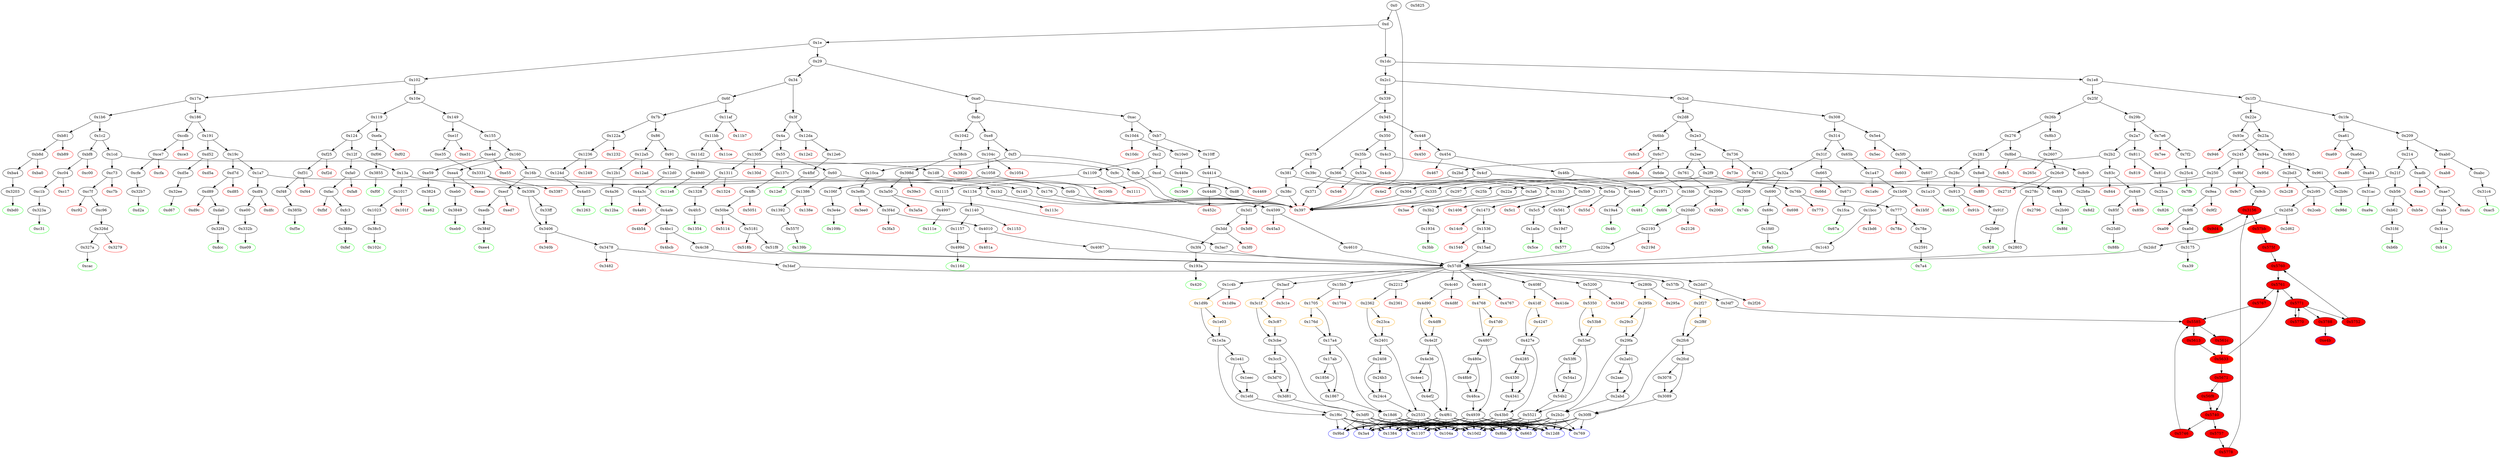 strict digraph "" {
"0x1b09" [fillcolor=white, id="0x1b09", style=filled, tooltip="Block 0x1b09\n[0x1b09:0x1b5e]\n---\nPredecessors: [0x1a47]\nSuccessors: [0x1b5f, 0x1bcc]\n---\n0x1b09 JUMPDEST\n0x1b0a PUSH1 0x1f\n0x1b0c PUSH1 0x0\n0x1b0e CALLER\n0x1b0f PUSH20 0xffffffffffffffffffffffffffffffffffffffff\n0x1b24 AND\n0x1b25 PUSH20 0xffffffffffffffffffffffffffffffffffffffff\n0x1b3a AND\n0x1b3b DUP2\n0x1b3c MSTORE\n0x1b3d PUSH1 0x20\n0x1b3f ADD\n0x1b40 SWAP1\n0x1b41 DUP2\n0x1b42 MSTORE\n0x1b43 PUSH1 0x20\n0x1b45 ADD\n0x1b46 PUSH1 0x0\n0x1b48 SHA3\n0x1b49 PUSH1 0x0\n0x1b4b ADD\n0x1b4c PUSH1 0x0\n0x1b4e SWAP1\n0x1b4f SLOAD\n0x1b50 SWAP1\n0x1b51 PUSH2 0x100\n0x1b54 EXP\n0x1b55 SWAP1\n0x1b56 DIV\n0x1b57 PUSH1 0xff\n0x1b59 AND\n0x1b5a ISZERO\n0x1b5b PUSH2 0x1bcc\n0x1b5e JUMPI\n---\n0x1b09: JUMPDEST \n0x1b0a: V1838 = 0x1f\n0x1b0c: V1839 = 0x0\n0x1b0e: V1840 = CALLER\n0x1b0f: V1841 = 0xffffffffffffffffffffffffffffffffffffffff\n0x1b24: V1842 = AND 0xffffffffffffffffffffffffffffffffffffffff V1840\n0x1b25: V1843 = 0xffffffffffffffffffffffffffffffffffffffff\n0x1b3a: V1844 = AND 0xffffffffffffffffffffffffffffffffffffffff V1842\n0x1b3c: M[0x0] = V1844\n0x1b3d: V1845 = 0x20\n0x1b3f: V1846 = ADD 0x20 0x0\n0x1b42: M[0x20] = 0x1f\n0x1b43: V1847 = 0x20\n0x1b45: V1848 = ADD 0x20 0x20\n0x1b46: V1849 = 0x0\n0x1b48: V1850 = SHA3 0x0 0x40\n0x1b49: V1851 = 0x0\n0x1b4b: V1852 = ADD 0x0 V1850\n0x1b4c: V1853 = 0x0\n0x1b4f: V1854 = S[V1852]\n0x1b51: V1855 = 0x100\n0x1b54: V1856 = EXP 0x100 0x0\n0x1b56: V1857 = DIV V1854 0x1\n0x1b57: V1858 = 0xff\n0x1b59: V1859 = AND 0xff V1857\n0x1b5a: V1860 = ISZERO V1859\n0x1b5b: V1861 = 0x1bcc\n0x1b5e: JUMPI 0x1bcc V1860\n---\nEntry stack: [V9, 0x663]\nStack pops: 0\nStack additions: []\nExit stack: [V9, 0x663]\n\nDef sites:\nV9: {0xd.0x12}\n0x663: {0x65b.0x65c}\n"];
"0x22e" [fillcolor=white, id="0x22e", style=filled, tooltip="Block 0x22e\n[0x22e:0x239]\n---\nPredecessors: [0x1f3]\nSuccessors: [0x23a, 0x93e]\n---\n0x22e JUMPDEST\n0x22f DUP1\n0x230 PUSH4 0x6e2fb91d\n0x235 EQ\n0x236 PUSH2 0x93e\n0x239 JUMPI\n---\n0x22e: JUMPDEST \n0x230: V154 = 0x6e2fb91d\n0x235: V155 = EQ 0x6e2fb91d V9\n0x236: V156 = 0x93e\n0x239: JUMPI 0x93e V155\n---\nEntry stack: [V9]\nStack pops: 1\nStack additions: [S0]\nExit stack: [V9]\n\nDef sites:\nV9: {0xd.0x12}\n"];
"0x388e" [fillcolor=white, id="0x388e", style=filled, tooltip="Block 0x388e\n[0x388e:0x38c4]\n---\nPredecessors: [0xfc3]\nSuccessors: [0xfef]\n---\n0x388e JUMPDEST\n0x388f PUSH1 0x27\n0x3891 PUSH1 0x20\n0x3893 MSTORE\n0x3894 DUP1\n0x3895 PUSH1 0x0\n0x3897 MSTORE\n0x3898 PUSH1 0x40\n0x389a PUSH1 0x0\n0x389c SHA3\n0x389d PUSH1 0x0\n0x389f SWAP2\n0x38a0 POP\n0x38a1 SWAP1\n0x38a2 POP\n0x38a3 DUP1\n0x38a4 PUSH1 0x0\n0x38a6 ADD\n0x38a7 PUSH1 0x0\n0x38a9 SWAP1\n0x38aa SLOAD\n0x38ab SWAP1\n0x38ac PUSH2 0x100\n0x38af EXP\n0x38b0 SWAP1\n0x38b1 DIV\n0x38b2 PUSH1 0xff\n0x38b4 AND\n0x38b5 SWAP1\n0x38b6 DUP1\n0x38b7 PUSH1 0x1\n0x38b9 ADD\n0x38ba SLOAD\n0x38bb SWAP1\n0x38bc DUP1\n0x38bd PUSH1 0x2\n0x38bf ADD\n0x38c0 SLOAD\n0x38c1 SWAP1\n0x38c2 POP\n0x38c3 DUP4\n0x38c4 JUMP\n---\n0x388e: JUMPDEST \n0x388f: V3705 = 0x27\n0x3891: V3706 = 0x20\n0x3893: M[0x20] = 0x27\n0x3895: V3707 = 0x0\n0x3897: M[0x0] = V1114\n0x3898: V3708 = 0x40\n0x389a: V3709 = 0x0\n0x389c: V3710 = SHA3 0x0 0x40\n0x389d: V3711 = 0x0\n0x38a4: V3712 = 0x0\n0x38a6: V3713 = ADD 0x0 V3710\n0x38a7: V3714 = 0x0\n0x38aa: V3715 = S[V3713]\n0x38ac: V3716 = 0x100\n0x38af: V3717 = EXP 0x100 0x0\n0x38b1: V3718 = DIV V3715 0x1\n0x38b2: V3719 = 0xff\n0x38b4: V3720 = AND 0xff V3718\n0x38b7: V3721 = 0x1\n0x38b9: V3722 = ADD 0x1 V3710\n0x38ba: V3723 = S[V3722]\n0x38bd: V3724 = 0x2\n0x38bf: V3725 = ADD 0x2 V3710\n0x38c0: V3726 = S[V3725]\n0x38c4: JUMP 0xfef\n---\nEntry stack: [V9, 0xfef, V1114]\nStack pops: 2\nStack additions: [S1, V3720, V3723, V3726]\nExit stack: [V9, 0xfef, V3720, V3723, V3726]\n\nDef sites:\nV9: {0xd.0x12}\n0xfef: {0xfac.0xfae}\nV1114: {0xfc3.0xfdf}\n"];
"0x1236" [fillcolor=white, id="0x1236", style=filled, tooltip="Block 0x1236\n[0x1236:0x1248]\n---\nPredecessors: [0x122a]\nSuccessors: [0x1249, 0x124d]\n---\n0x1236 JUMPDEST\n0x1237 POP\n0x1238 PUSH2 0x1263\n0x123b PUSH1 0x4\n0x123d DUP1\n0x123e CALLDATASIZE\n0x123f SUB\n0x1240 PUSH1 0x20\n0x1242 DUP2\n0x1243 LT\n0x1244 ISZERO\n0x1245 PUSH2 0x124d\n0x1248 JUMPI\n---\n0x1236: JUMPDEST \n0x1238: V1277 = 0x1263\n0x123b: V1278 = 0x4\n0x123e: V1279 = CALLDATASIZE\n0x123f: V1280 = SUB V1279 0x4\n0x1240: V1281 = 0x20\n0x1243: V1282 = LT V1280 0x20\n0x1244: V1283 = ISZERO V1282\n0x1245: V1284 = 0x124d\n0x1248: JUMPI 0x124d V1283\n---\nEntry stack: [V9, V1273]\nStack pops: 1\nStack additions: [0x1263, 0x4, V1280]\nExit stack: [V9, 0x1263, 0x4, V1280]\n\nDef sites:\nV9: {0xd.0x12}\nV1273: {0x122a.0x122b}\n"];
"0x4fbf" [fillcolor=white, id="0x4fbf", style=filled, tooltip="Block 0x4fbf\n[0x4fbf:0x4fc4]\n---\nPredecessors: [0x12e6]\nSuccessors: [0x12ef]\n---\n0x4fbf JUMPDEST\n0x4fc0 PUSH1 0x7\n0x4fc2 SLOAD\n0x4fc3 DUP2\n0x4fc4 JUMP\n---\n0x4fbf: JUMPDEST \n0x4fc0: V5123 = 0x7\n0x4fc2: V5124 = S[0x7]\n0x4fc4: JUMP 0x12ef\n---\nEntry stack: [V9, 0x12ef]\nStack pops: 1\nStack additions: [S0, V5124]\nExit stack: [V9, 0x12ef, V5124]\n\nDef sites:\nV9: {0xd.0x12}\n0x12ef: {0x12e6.0x12e8}\n"];
"0x561" [fillcolor=white, id="0x561", style=filled, tooltip="Block 0x561\n[0x561:0x576]\n---\nPredecessors: [0x54a]\nSuccessors: [0x19d7]\n---\n0x561 JUMPDEST\n0x562 DUP2\n0x563 ADD\n0x564 SWAP1\n0x565 DUP1\n0x566 DUP1\n0x567 CALLDATALOAD\n0x568 SWAP1\n0x569 PUSH1 0x20\n0x56b ADD\n0x56c SWAP1\n0x56d SWAP3\n0x56e SWAP2\n0x56f SWAP1\n0x570 POP\n0x571 POP\n0x572 POP\n0x573 PUSH2 0x19d7\n0x576 JUMP\n---\n0x561: JUMPDEST \n0x563: V372 = ADD 0x4 V366\n0x567: V373 = CALLDATALOAD 0x4\n0x569: V374 = 0x20\n0x56b: V375 = ADD 0x20 0x4\n0x573: V376 = 0x19d7\n0x576: JUMP 0x19d7\n---\nEntry stack: [V9, 0x577, 0x4, V366]\nStack pops: 2\nStack additions: [V373]\nExit stack: [V9, 0x577, V373]\n\nDef sites:\nV9: {0xd.0x12}\n0x577: {0x54a.0x54c}\n0x4: {0x54a.0x54f}\nV366: {0x54a.0x553}\n"];
"0x761" [fillcolor=white, id="0x761", style=filled, tooltip="Block 0x761\n[0x761:0x768]\n---\nPredecessors: [0x2ee]\nSuccessors: [0x200e]\n---\n0x761 JUMPDEST\n0x762 PUSH2 0x769\n0x765 PUSH2 0x200e\n0x768 JUMP\n---\n0x761: JUMPDEST \n0x762: V506 = 0x769\n0x765: V507 = 0x200e\n0x768: JUMP 0x200e\n---\nEntry stack: [V9]\nStack pops: 0\nStack additions: [0x769]\nExit stack: [V9, 0x769]\n\nDef sites:\nV9: {0xd.0x12}\n"];
"0x250" [fillcolor=white, id="0x250", style=filled, tooltip="Block 0x250\n[0x250:0x25a]\n---\nPredecessors: [0x245]\nSuccessors: [0x25b, 0x9ea]\n---\n0x250 DUP1\n0x251 PUSH4 0x78dffea7\n0x256 EQ\n0x257 PUSH2 0x9ea\n0x25a JUMPI\n---\n0x251: V163 = 0x78dffea7\n0x256: V164 = EQ 0x78dffea7 V9\n0x257: V165 = 0x9ea\n0x25a: JUMPI 0x9ea V164\n---\nEntry stack: [V9]\nStack pops: 1\nStack additions: [S0]\nExit stack: [V9]\n\nDef sites:\nV9: {0xd.0x12}\n"];
"0x73e" [color=red, fillcolor=white, id="0x73e", style=filled, tooltip="Block 0x73e\n[0x73e:0x741]\n---\nPredecessors: [0x736]\nSuccessors: []\n---\n0x73e PUSH1 0x0\n0x740 DUP1\n0x741 REVERT\n---\n0x73e: V496 = 0x0\n0x741: REVERT 0x0 0x0\n---\nEntry stack: [V9, V493]\nStack pops: 0\nStack additions: []\nExit stack: [V9, V493]\n\nDef sites:\nV9: {0xd.0x12}\nV493: {0x736.0x737}\n"];
"0x1dc" [fillcolor=white, id="0x1dc", style=filled, tooltip="Block 0x1dc\n[0x1dc:0x1e7]\n---\nPredecessors: [0xd]\nSuccessors: [0x1e8, 0x2c1]\n---\n0x1dc JUMPDEST\n0x1dd DUP1\n0x1de PUSH4 0x5761a7ae\n0x1e3 GT\n0x1e4 PUSH2 0x2c1\n0x1e7 JUMPI\n---\n0x1dc: JUMPDEST \n0x1de: V132 = 0x5761a7ae\n0x1e3: V133 = GT 0x5761a7ae V9\n0x1e4: V134 = 0x2c1\n0x1e7: JUMPI 0x2c1 V133\n---\nEntry stack: [V9]\nStack pops: 1\nStack additions: [S0]\nExit stack: [V9]\n\nDef sites:\nV9: {0xd.0x12}\n"];
"0xda0" [fillcolor=white, id="0xda0", style=filled, tooltip="Block 0xda0\n[0xda0:0xdcb]\n---\nPredecessors: [0xd89]\nSuccessors: [0x32f4]\n---\n0xda0 JUMPDEST\n0xda1 DUP2\n0xda2 ADD\n0xda3 SWAP1\n0xda4 DUP1\n0xda5 DUP1\n0xda6 CALLDATALOAD\n0xda7 PUSH20 0xffffffffffffffffffffffffffffffffffffffff\n0xdbc AND\n0xdbd SWAP1\n0xdbe PUSH1 0x20\n0xdc0 ADD\n0xdc1 SWAP1\n0xdc2 SWAP3\n0xdc3 SWAP2\n0xdc4 SWAP1\n0xdc5 POP\n0xdc6 POP\n0xdc7 POP\n0xdc8 PUSH2 0x32f4\n0xdcb JUMP\n---\n0xda0: JUMPDEST \n0xda2: V964 = ADD 0x4 V958\n0xda6: V965 = CALLDATALOAD 0x4\n0xda7: V966 = 0xffffffffffffffffffffffffffffffffffffffff\n0xdbc: V967 = AND 0xffffffffffffffffffffffffffffffffffffffff V965\n0xdbe: V968 = 0x20\n0xdc0: V969 = ADD 0x20 0x4\n0xdc8: V970 = 0x32f4\n0xdcb: JUMP 0x32f4\n---\nEntry stack: [V9, 0xdcc, 0x4, V958]\nStack pops: 2\nStack additions: [V967]\nExit stack: [V9, 0xdcc, V967]\n\nDef sites:\nV9: {0xd.0x12}\n0xdcc: {0xd89.0xd8b}\n0x4: {0xd89.0xd8e}\nV958: {0xd89.0xd92}\n"];
"0x4767" [color=red, fillcolor=white, id="0x4767", style=filled, tooltip="Block 0x4767\n[0x4767:0x4767]\n---\nPredecessors: [0x4618]\nSuccessors: []\n---\n0x4767 INVALID\n---\n0x4767: INVALID \n---\nEntry stack: [V9, {0x3a4, 0x663, 0x769, 0x8bb, 0x9bd, 0x104a, 0x10d2, 0x1107, 0x12d8, 0x1384}, V4547, V4540, 0x0, 0x0, 0x64, V4630]\nStack pops: 0\nStack additions: []\nExit stack: [V9, {0x3a4, 0x663, 0x769, 0x8bb, 0x9bd, 0x104a, 0x10d2, 0x1107, 0x12d8, 0x1384}, V4547, V4540, 0x0, 0x0, 0x64, V4630]\n\nDef sites:\nV9: {0xd.0x12}\n{0x3a4, 0x663, 0x769, 0x8bb, 0x9bd, 0x104a, 0x10d2, 0x1107, 0x12d8, 0x1384}: {0x65b.0x65c, 0x39c.0x39d, 0x10ff.0x1100, 0x137c.0x137d, 0x12d0.0x12d1, 0x8b3.0x8b4, 0x9b5.0x9b6, 0x10ca.0x10cb, 0x761.0x762, 0x1042.0x1043}\nV4547: {0x4618.0x4667}\nV4540: {0x4618.0x4650}\n0x0: {0x4618.0x4753}\n0x0: {0x4618.0x4758}\n0x64: {0x4618.0x475a}\nV4630: {0x4618.0x4761}\n"];
"0x22a" [fillcolor=white, id="0x22a", style=filled, tooltip="Block 0x22a\n[0x22a:0x22d]\n---\nPredecessors: [0x21f]\nSuccessors: [0x397]\n---\n0x22a PUSH2 0x397\n0x22d JUMP\n---\n0x22a: V153 = 0x397\n0x22d: JUMP 0x397\n---\nEntry stack: [V9]\nStack pops: 0\nStack additions: []\nExit stack: [V9]\n\nDef sites:\nV9: {0xd.0x12}\n"];
"0x2193" [fillcolor=white, id="0x2193", style=filled, tooltip="Block 0x2193\n[0x2193:0x219c]\n---\nPredecessors: [0x20d0]\nSuccessors: [0x219d, 0x220a]\n---\n0x2193 JUMPDEST\n0x2194 PUSH1 0x35\n0x2196 SLOAD\n0x2197 CALLVALUE\n0x2198 EQ\n0x2199 PUSH2 0x220a\n0x219c JUMPI\n---\n0x2193: JUMPDEST \n0x2194: V2228 = 0x35\n0x2196: V2229 = S[0x35]\n0x2197: V2230 = CALLVALUE\n0x2198: V2231 = EQ V2230 V2229\n0x2199: V2232 = 0x220a\n0x219c: JUMPI 0x220a V2231\n---\nEntry stack: [V9, 0x769]\nStack pops: 0\nStack additions: []\nExit stack: [V9, 0x769]\n\nDef sites:\nV9: {0xd.0x12}\n0x769: {0x761.0x762}\n"];
"0x3f" [fillcolor=white, id="0x3f", style=filled, tooltip="Block 0x3f\n[0x3f:0x49]\n---\nPredecessors: [0x34]\nSuccessors: [0x4a, 0x12da]\n---\n0x3f DUP1\n0x40 PUSH4 0xe592ac56\n0x45 EQ\n0x46 PUSH2 0x12da\n0x49 JUMPI\n---\n0x40: V22 = 0xe592ac56\n0x45: V23 = EQ 0xe592ac56 V9\n0x46: V24 = 0x12da\n0x49: JUMPI 0x12da V23\n---\nEntry stack: [V9]\nStack pops: 1\nStack additions: [S0]\nExit stack: [V9]\n\nDef sites:\nV9: {0xd.0x12}\n"];
"0x91" [fillcolor=white, id="0x91", style=filled, tooltip="Block 0x91\n[0x91:0x9b]\n---\nPredecessors: [0x86]\nSuccessors: [0x9c, 0x12d0]\n---\n0x91 DUP1\n0x92 PUSH4 0xe35fc7e2\n0x97 EQ\n0x98 PUSH2 0x12d0\n0x9b JUMPI\n---\n0x92: V44 = 0xe35fc7e2\n0x97: V45 = EQ 0xe35fc7e2 V9\n0x98: V46 = 0x12d0\n0x9b: JUMPI 0x12d0 V45\n---\nEntry stack: [V9]\nStack pops: 1\nStack additions: [S0]\nExit stack: [V9]\n\nDef sites:\nV9: {0xd.0x12}\n"];
"0x2803" [fillcolor=white, id="0x2803", style=filled, tooltip="Block 0x2803\n[0x2803:0x280a]\n---\nPredecessors: [0x278c]\nSuccessors: [0x57d8]\n---\n0x2803 JUMPDEST\n0x2804 PUSH2 0x280b\n0x2807 PUSH2 0x57d8\n0x280a JUMP\n---\n0x2803: JUMPDEST \n0x2804: V2620 = 0x280b\n0x2807: V2621 = 0x57d8\n0x280a: JUMP 0x57d8\n---\nEntry stack: [V9, 0x8bb]\nStack pops: 0\nStack additions: [0x280b]\nExit stack: [V9, 0x8bb, 0x280b]\n\nDef sites:\nV9: {0xd.0x12}\n0x8bb: {0x8b3.0x8b4}\n"];
"0x1e" [fillcolor=white, id="0x1e", style=filled, tooltip="Block 0x1e\n[0x1e:0x28]\n---\nPredecessors: [0xd]\nSuccessors: [0x29, 0x102]\n---\n0x1e DUP1\n0x1f PUSH4 0xa565a5b6\n0x24 GT\n0x25 PUSH2 0x102\n0x28 JUMPI\n---\n0x1f: V13 = 0xa565a5b6\n0x24: V14 = GT 0xa565a5b6 V9\n0x25: V15 = 0x102\n0x28: JUMPI 0x102 V14\n---\nEntry stack: [V9]\nStack pops: 1\nStack additions: [S0]\nExit stack: [V9]\n\nDef sites:\nV9: {0xd.0x12}\n"];
"0x5760" [fillcolor=red, id="0x5760", style=filled, tooltip="Block 0x5760\n[0x5760:0x5760]\n---\nPredecessors: [0x5752, 0x575f]\nSuccessors: [0x5761]\n---\n0x5760 JUMPDEST\n---\n0x5760: JUMPDEST \n---\nEntry stack: [V9, 0xe4b, V1009, V3469, {0x3788, 0x5770}, 0x1, S51, S50, S49, S48, {0x3788, 0x5752, 0x5770}, S46, S45, S44, S43, S42, {0x3788, 0x5752, 0x5770}, S40, S39, S38, S37, S36, {0x3788, 0x5752, 0x5770}, S34, S33, S32, S31, S30, {0x3788, 0x5752, 0x5770}, S28, S27, S26, S25, S24, {0x3788, 0x5752, 0x5770}, S22, S21, S20, S19, S18, {0x3788, 0x5752, 0x5770}, S16, S15, S14, S13, S12, {0x3788, 0x5752, 0x5770}, S10, S9, S8, S7, S6, {0x3788, 0x5752, 0x5770}, S4, S3, S2, S1, S0]\nStack pops: 0\nStack additions: []\nExit stack: [V9, 0xe4b, V1009, V3469, {0x3788, 0x5770}, 0x1, S51, S50, S49, S48, {0x3788, 0x5752, 0x5770}, S46, S45, S44, S43, S42, {0x3788, 0x5752, 0x5770}, S40, S39, S38, S37, S36, {0x3788, 0x5752, 0x5770}, S34, S33, S32, S31, S30, {0x3788, 0x5752, 0x5770}, S28, S27, S26, S25, S24, {0x3788, 0x5752, 0x5770}, S22, S21, S20, S19, S18, {0x3788, 0x5752, 0x5770}, S16, S15, S14, S13, S12, {0x3788, 0x5752, 0x5770}, S10, S9, S8, S7, S6, {0x3788, 0x5752, 0x5770}, S4, S3, S2, S1, S0]\n\nDef sites:\nV9: {0xd.0x12}\n0xe4b: {0xe1f.0xe20}\nV1009: {0xe35.0xe3b}\nV3469: {0x34f7.0x350c}\n{0x3788, 0x5770}: {0x5767.0x5767, 0x34f7.0x377e}\n0x1: {0x34f7.0x3781}\nS51: {0xd.0x12, 0x34f7.0x3783}\nS50: {0x5585.0x55fd, 0xe1f.0xe20}\nS49: {0x5633.0x5663, 0xe35.0xe3b}\nS48: {0x5613.0x5615, 0x561c.0x5630, 0x34f7.0x350c}\n{0x3788, 0x5752, 0x5770}: {0x5767.0x5767, 0x34f7.0x377e, 0x5746.0x5746}\nS46: {0x34f7.0x3781, 0x5746.0x574c}\nS45: {0xd.0x12, 0x34f7.0x3783, 0x5585.0x55fd}\nS44: {0x5585.0x55fd, 0xe1f.0xe20}\nS43: {0x5633.0x5663, 0xe35.0xe3b}\nS42: {0x5613.0x5615, 0x561c.0x5630, 0x34f7.0x350c}\n{0x3788, 0x5752, 0x5770}: {0x5767.0x5767, 0x34f7.0x377e, 0x5746.0x5746}\nS40: {0x34f7.0x3781, 0x5746.0x574c}\nS39: {0x34f7.0x3783, 0xd.0x12, 0xe1f.0xe20, 0x5585.0x55fd}\nS38: {0x5585.0x55fd, 0xe1f.0xe20}\nS37: {0x5633.0x5663, 0xe35.0xe3b}\nS36: {0x5613.0x5615, 0x561c.0x5630, 0x34f7.0x350c}\n{0x3788, 0x5752, 0x5770}: {0x5767.0x5767, 0x34f7.0x377e, 0x5746.0x5746}\nS34: {0x34f7.0x3781, 0x5746.0x574c}\nS33: {0x34f7.0x3783, 0xd.0x12, 0xe1f.0xe20, 0x5585.0x55fd}\nS32: {0x5585.0x55fd, 0xe1f.0xe20}\nS31: {0x5633.0x5663, 0xe35.0xe3b}\nS30: {0x5613.0x5615, 0x561c.0x5630, 0x34f7.0x350c}\n{0x3788, 0x5752, 0x5770}: {0x5767.0x5767, 0x34f7.0x377e, 0x5746.0x5746}\nS28: {0x34f7.0x3781, 0x5746.0x574c}\nS27: {0x34f7.0x3783, 0xd.0x12, 0xe1f.0xe20, 0x5585.0x55fd}\nS26: {0x5585.0x55fd, 0xe1f.0xe20}\nS25: {0x5633.0x5663, 0xe35.0xe3b}\nS24: {0x5613.0x5615, 0x561c.0x5630, 0x34f7.0x350c}\n{0x3788, 0x5752, 0x5770}: {0x5767.0x5767, 0x34f7.0x377e, 0x5746.0x5746}\nS22: {0x34f7.0x3781, 0x5746.0x574c}\nS21: {0x34f7.0x3783, 0xd.0x12, 0xe1f.0xe20, 0x5585.0x55fd}\nS20: {0x5585.0x55fd, 0xe1f.0xe20}\nS19: {0x5633.0x5663, 0xe35.0xe3b}\nS18: {0x5613.0x5615, 0x561c.0x5630, 0x34f7.0x350c}\n{0x3788, 0x5752, 0x5770}: {0x5767.0x5767, 0x34f7.0x377e, 0x5746.0x5746}\nS16: {0x34f7.0x3781, 0x5746.0x574c}\nS15: {0x34f7.0x3783, 0xd.0x12, 0xe1f.0xe20, 0x5585.0x55fd}\nS14: {0x5585.0x55fd, 0xe1f.0xe20}\nS13: {0x5633.0x5663, 0xe35.0xe3b}\nS12: {0x5613.0x5615, 0x561c.0x5630, 0x34f7.0x350c}\n{0x3788, 0x5752, 0x5770}: {0x5767.0x5767, 0x34f7.0x377e, 0x5746.0x5746}\nS10: {0x34f7.0x3781, 0x5746.0x574c}\nS9: {0x34f7.0x3783, 0xd.0x12, 0xe1f.0xe20, 0x5585.0x55fd}\nS8: {0x5585.0x55fd, 0xe1f.0xe20}\nS7: {0x5633.0x5663, 0xe35.0xe3b}\nS6: {0x5613.0x5615, 0x561c.0x5630, 0x34f7.0x350c}\n{0x3788, 0x5752, 0x5770}: {0x5767.0x5767, 0x34f7.0x377e, 0x5746.0x5746}\nS4: {0x34f7.0x3781, 0x5746.0x574c}\nS3: {0x34f7.0x3783, 0xd.0x12, 0xe1f.0xe20, 0x5585.0x55fd}\nS2: {0x5585.0x55fd, 0xe1f.0xe20}\nS1: {0x5633.0x5663, 0xe35.0xe3b}\nS0: {0x5613.0x5615, 0x561c.0x5630, 0x34f7.0x350c}\n"];
"0x12e6" [fillcolor=white, id="0x12e6", style=filled, tooltip="Block 0x12e6\n[0x12e6:0x12ee]\n---\nPredecessors: [0x12da]\nSuccessors: [0x4fbf]\n---\n0x12e6 JUMPDEST\n0x12e7 POP\n0x12e8 PUSH2 0x12ef\n0x12eb PUSH2 0x4fbf\n0x12ee JUMP\n---\n0x12e6: JUMPDEST \n0x12e8: V1321 = 0x12ef\n0x12eb: V1322 = 0x4fbf\n0x12ee: JUMP 0x4fbf\n---\nEntry stack: [V9, V1317]\nStack pops: 1\nStack additions: [0x12ef]\nExit stack: [V9, 0x12ef]\n\nDef sites:\nV9: {0xd.0x12}\nV1317: {0x12da.0x12db}\n"];
"0x607" [fillcolor=white, id="0x607", style=filled, tooltip="Block 0x607\n[0x607:0x632]\n---\nPredecessors: [0x5f0]\nSuccessors: [0x1a10]\n---\n0x607 JUMPDEST\n0x608 DUP2\n0x609 ADD\n0x60a SWAP1\n0x60b DUP1\n0x60c DUP1\n0x60d CALLDATALOAD\n0x60e PUSH20 0xffffffffffffffffffffffffffffffffffffffff\n0x623 AND\n0x624 SWAP1\n0x625 PUSH1 0x20\n0x627 ADD\n0x628 SWAP1\n0x629 SWAP3\n0x62a SWAP2\n0x62b SWAP1\n0x62c POP\n0x62d POP\n0x62e POP\n0x62f PUSH2 0x1a10\n0x632 JUMP\n---\n0x607: JUMPDEST \n0x609: V414 = ADD 0x4 V408\n0x60d: V415 = CALLDATALOAD 0x4\n0x60e: V416 = 0xffffffffffffffffffffffffffffffffffffffff\n0x623: V417 = AND 0xffffffffffffffffffffffffffffffffffffffff V415\n0x625: V418 = 0x20\n0x627: V419 = ADD 0x20 0x4\n0x62f: V420 = 0x1a10\n0x632: JUMP 0x1a10\n---\nEntry stack: [V9, 0x633, 0x4, V408]\nStack pops: 2\nStack additions: [V417]\nExit stack: [V9, 0x633, V417]\n\nDef sites:\nV9: {0xd.0x12}\n0x633: {0x5f0.0x5f2}\n0x4: {0x5f0.0x5f5}\nV408: {0x5f0.0x5f9}\n"];
"0x1e8" [fillcolor=white, id="0x1e8", style=filled, tooltip="Block 0x1e8\n[0x1e8:0x1f2]\n---\nPredecessors: [0x1dc]\nSuccessors: [0x1f3, 0x25f]\n---\n0x1e8 DUP1\n0x1e9 PUSH4 0x6e2fb91d\n0x1ee GT\n0x1ef PUSH2 0x25f\n0x1f2 JUMPI\n---\n0x1e9: V135 = 0x6e2fb91d\n0x1ee: V136 = GT 0x6e2fb91d V9\n0x1ef: V137 = 0x25f\n0x1f2: JUMPI 0x25f V136\n---\nEntry stack: [V9]\nStack pops: 1\nStack additions: [S0]\nExit stack: [V9]\n\nDef sites:\nV9: {0xd.0x12}\n"];
"0x2a01" [fillcolor=white, id="0x2a01", style=filled, tooltip="Block 0x2a01\n[0x2a01:0x2aab]\n---\nPredecessors: [0x29fa]\nSuccessors: [0x2aac, 0x2abd]\n---\n0x2a01 DUP1\n0x2a02 PUSH1 0x3a\n0x2a04 PUSH1 0x0\n0x2a06 DUP3\n0x2a07 DUP3\n0x2a08 SLOAD\n0x2a09 ADD\n0x2a0a SWAP3\n0x2a0b POP\n0x2a0c POP\n0x2a0d DUP2\n0x2a0e SWAP1\n0x2a0f SSTORE\n0x2a10 POP\n0x2a11 PUSH1 0x1\n0x2a13 PUSH1 0x1b\n0x2a15 PUSH1 0x0\n0x2a17 DUP7\n0x2a18 PUSH20 0xffffffffffffffffffffffffffffffffffffffff\n0x2a2d AND\n0x2a2e PUSH20 0xffffffffffffffffffffffffffffffffffffffff\n0x2a43 AND\n0x2a44 DUP2\n0x2a45 MSTORE\n0x2a46 PUSH1 0x20\n0x2a48 ADD\n0x2a49 SWAP1\n0x2a4a DUP2\n0x2a4b MSTORE\n0x2a4c PUSH1 0x20\n0x2a4e ADD\n0x2a4f PUSH1 0x0\n0x2a51 SHA3\n0x2a52 PUSH1 0x2\n0x2a54 ADD\n0x2a55 PUSH1 0x0\n0x2a57 DUP3\n0x2a58 DUP3\n0x2a59 SLOAD\n0x2a5a ADD\n0x2a5b SWAP3\n0x2a5c POP\n0x2a5d POP\n0x2a5e DUP2\n0x2a5f SWAP1\n0x2a60 SSTORE\n0x2a61 POP\n0x2a62 PUSH1 0x2\n0x2a64 PUSH1 0x1b\n0x2a66 PUSH1 0x0\n0x2a68 DUP7\n0x2a69 PUSH20 0xffffffffffffffffffffffffffffffffffffffff\n0x2a7e AND\n0x2a7f PUSH20 0xffffffffffffffffffffffffffffffffffffffff\n0x2a94 AND\n0x2a95 DUP2\n0x2a96 MSTORE\n0x2a97 PUSH1 0x20\n0x2a99 ADD\n0x2a9a SWAP1\n0x2a9b DUP2\n0x2a9c MSTORE\n0x2a9d PUSH1 0x20\n0x2a9f ADD\n0x2aa0 PUSH1 0x0\n0x2aa2 SHA3\n0x2aa3 PUSH1 0x2\n0x2aa5 ADD\n0x2aa6 SLOAD\n0x2aa7 LT\n0x2aa8 PUSH2 0x2abd\n0x2aab JUMPI\n---\n0x2a02: V2771 = 0x3a\n0x2a04: V2772 = 0x0\n0x2a08: V2773 = S[0x3a]\n0x2a09: V2774 = ADD V2773 V2735\n0x2a0f: S[0x3a] = V2774\n0x2a11: V2775 = 0x1\n0x2a13: V2776 = 0x1b\n0x2a15: V2777 = 0x0\n0x2a18: V2778 = 0xffffffffffffffffffffffffffffffffffffffff\n0x2a2d: V2779 = AND 0xffffffffffffffffffffffffffffffffffffffff V2639\n0x2a2e: V2780 = 0xffffffffffffffffffffffffffffffffffffffff\n0x2a43: V2781 = AND 0xffffffffffffffffffffffffffffffffffffffff V2779\n0x2a45: M[0x0] = V2781\n0x2a46: V2782 = 0x20\n0x2a48: V2783 = ADD 0x20 0x0\n0x2a4b: M[0x20] = 0x1b\n0x2a4c: V2784 = 0x20\n0x2a4e: V2785 = ADD 0x20 0x20\n0x2a4f: V2786 = 0x0\n0x2a51: V2787 = SHA3 0x0 0x40\n0x2a52: V2788 = 0x2\n0x2a54: V2789 = ADD 0x2 V2787\n0x2a55: V2790 = 0x0\n0x2a59: V2791 = S[V2789]\n0x2a5a: V2792 = ADD V2791 0x1\n0x2a60: S[V2789] = V2792\n0x2a62: V2793 = 0x2\n0x2a64: V2794 = 0x1b\n0x2a66: V2795 = 0x0\n0x2a69: V2796 = 0xffffffffffffffffffffffffffffffffffffffff\n0x2a7e: V2797 = AND 0xffffffffffffffffffffffffffffffffffffffff V2639\n0x2a7f: V2798 = 0xffffffffffffffffffffffffffffffffffffffff\n0x2a94: V2799 = AND 0xffffffffffffffffffffffffffffffffffffffff V2797\n0x2a96: M[0x0] = V2799\n0x2a97: V2800 = 0x20\n0x2a99: V2801 = ADD 0x20 0x0\n0x2a9c: M[0x20] = 0x1b\n0x2a9d: V2802 = 0x20\n0x2a9f: V2803 = ADD 0x20 0x20\n0x2aa0: V2804 = 0x0\n0x2aa2: V2805 = SHA3 0x0 0x40\n0x2aa3: V2806 = 0x2\n0x2aa5: V2807 = ADD 0x2 V2805\n0x2aa6: V2808 = S[V2807]\n0x2aa7: V2809 = LT V2808 0x2\n0x2aa8: V2810 = 0x2abd\n0x2aab: JUMPI 0x2abd V2809\n---\nEntry stack: [V9, {0x3a4, 0x663, 0x769, 0x8bb, 0x9bd, 0x104a, 0x10d2, 0x1107, 0x12d8, 0x1384}, V2646, V2639, S2, V2731, V2735]\nStack pops: 4\nStack additions: [S3, S2, S1, S0]\nExit stack: [V9, {0x3a4, 0x663, 0x769, 0x8bb, 0x9bd, 0x104a, 0x10d2, 0x1107, 0x12d8, 0x1384}, V2646, V2639, S2, V2731, V2735]\n\nDef sites:\nV9: {0xd.0x12}\n{0x3a4, 0x663, 0x769, 0x8bb, 0x9bd, 0x104a, 0x10d2, 0x1107, 0x12d8, 0x1384}: {0x65b.0x65c, 0x39c.0x39d, 0x10ff.0x1100, 0x137c.0x137d, 0x12d0.0x12d1, 0x8b3.0x8b4, 0x9b5.0x9b6, 0x10ca.0x10cb, 0x761.0x762, 0x1042.0x1043}\nV2646: {0x280b.0x285a}\nV2639: {0x280b.0x2843}\nS2: {0x280b.0x2946, 0x29c3.0x29f2}\nV2731: {0x295b.0x295c}\nV2735: {0x295b.0x2965}\n"];
"0x3a50" [fillcolor=white, id="0x3a50", style=filled, tooltip="Block 0x3a50\n[0x3a50:0x3a59]\n---\nPredecessors: [0x398d]\nSuccessors: [0x3a5a, 0x3ac7]\n---\n0x3a50 JUMPDEST\n0x3a51 PUSH1 0x37\n0x3a53 SLOAD\n0x3a54 CALLVALUE\n0x3a55 EQ\n0x3a56 PUSH2 0x3ac7\n0x3a59 JUMPI\n---\n0x3a50: JUMPDEST \n0x3a51: V3810 = 0x37\n0x3a53: V3811 = S[0x37]\n0x3a54: V3812 = CALLVALUE\n0x3a55: V3813 = EQ V3812 V3811\n0x3a56: V3814 = 0x3ac7\n0x3a59: JUMPI 0x3ac7 V3813\n---\nEntry stack: [V9, 0x104a]\nStack pops: 0\nStack additions: []\nExit stack: [V9, 0x104a]\n\nDef sites:\nV9: {0xd.0x12}\n0x104a: {0x1042.0x1043}\n"];
"0x1d9b" [color=orange, fillcolor=white, id="0x1d9b", style=filled, tooltip="Block 0x1d9b\n[0x1d9b:0x1e02]\n---\nPredecessors: [0x1c4b]\nSuccessors: [0x1e03, 0x1e3a]\n---\n0x1d9b JUMPDEST\n0x1d9c DIV\n0x1d9d SWAP1\n0x1d9e POP\n0x1d9f PUSH1 0x0\n0x1da1 DUP2\n0x1da2 PUSH1 0x32\n0x1da4 SLOAD\n0x1da5 SUB\n0x1da6 SWAP1\n0x1da7 POP\n0x1da8 PUSH1 0x0\n0x1daa DUP1\n0x1dab SWAP1\n0x1dac SLOAD\n0x1dad SWAP1\n0x1dae PUSH2 0x100\n0x1db1 EXP\n0x1db2 SWAP1\n0x1db3 DIV\n0x1db4 PUSH20 0xffffffffffffffffffffffffffffffffffffffff\n0x1dc9 AND\n0x1dca PUSH20 0xffffffffffffffffffffffffffffffffffffffff\n0x1ddf AND\n0x1de0 PUSH2 0x8fc\n0x1de3 DUP4\n0x1de4 SWAP1\n0x1de5 DUP2\n0x1de6 ISZERO\n0x1de7 MUL\n0x1de8 SWAP1\n0x1de9 PUSH1 0x40\n0x1deb MLOAD\n0x1dec PUSH1 0x0\n0x1dee PUSH1 0x40\n0x1df0 MLOAD\n0x1df1 DUP1\n0x1df2 DUP4\n0x1df3 SUB\n0x1df4 DUP2\n0x1df5 DUP6\n0x1df6 DUP9\n0x1df7 DUP9\n0x1df8 CALL\n0x1df9 SWAP4\n0x1dfa POP\n0x1dfb POP\n0x1dfc POP\n0x1dfd POP\n0x1dfe ISZERO\n0x1dff PUSH2 0x1e3a\n0x1e02 JUMPI\n---\n0x1d9b: JUMPDEST \n0x1d9c: V2012 = DIV V2010 0x64\n0x1d9f: V2013 = 0x0\n0x1da2: V2014 = 0x32\n0x1da4: V2015 = S[0x32]\n0x1da5: V2016 = SUB V2015 V2012\n0x1da8: V2017 = 0x0\n0x1dac: V2018 = S[0x0]\n0x1dae: V2019 = 0x100\n0x1db1: V2020 = EXP 0x100 0x0\n0x1db3: V2021 = DIV V2018 0x1\n0x1db4: V2022 = 0xffffffffffffffffffffffffffffffffffffffff\n0x1dc9: V2023 = AND 0xffffffffffffffffffffffffffffffffffffffff V2021\n0x1dca: V2024 = 0xffffffffffffffffffffffffffffffffffffffff\n0x1ddf: V2025 = AND 0xffffffffffffffffffffffffffffffffffffffff V2023\n0x1de0: V2026 = 0x8fc\n0x1de6: V2027 = ISZERO V2012\n0x1de7: V2028 = MUL V2027 0x8fc\n0x1de9: V2029 = 0x40\n0x1deb: V2030 = M[0x40]\n0x1dec: V2031 = 0x0\n0x1dee: V2032 = 0x40\n0x1df0: V2033 = M[0x40]\n0x1df3: V2034 = SUB V2030 V2033\n0x1df8: V2035 = CALL V2028 V2025 V2012 V2033 V2034 V2033 0x0\n0x1dfe: V2036 = ISZERO V2035\n0x1dff: V2037 = 0x1e3a\n0x1e02: JUMPI 0x1e3a V2036\n---\nEntry stack: [V9, {0x3a4, 0x663, 0x769, 0x8bb, 0x9bd, 0x104a, 0x10d2, 0x1107, 0x12d8, 0x1384}, V1927, V1920, 0x0, 0x0, 0x64, V2010]\nStack pops: 3\nStack additions: [V2012, V2016]\nExit stack: [V9, {0x3a4, 0x663, 0x769, 0x8bb, 0x9bd, 0x104a, 0x10d2, 0x1107, 0x12d8, 0x1384}, V1927, V1920, 0x0, V2012, V2016]\n\nDef sites:\nV9: {0xd.0x12}\n{0x3a4, 0x663, 0x769, 0x8bb, 0x9bd, 0x104a, 0x10d2, 0x1107, 0x12d8, 0x1384}: {0x65b.0x65c, 0x39c.0x39d, 0x10ff.0x1100, 0x137c.0x137d, 0x12d0.0x12d1, 0x8b3.0x8b4, 0x9b5.0x9b6, 0x10ca.0x10cb, 0x761.0x762, 0x1042.0x1043}\nV1927: {0x1c4b.0x1c9a}\nV1920: {0x1c4b.0x1c83}\n0x0: {0x1c4b.0x1d86}\n0x0: {0x1c4b.0x1d8b}\n0x64: {0x1c4b.0x1d8d}\nV2010: {0x1c4b.0x1d94}\n"];
"0x4939" [fillcolor=white, id="0x4939", style=filled, tooltip="Block 0x4939\n[0x4939:0x4996]\n---\nPredecessors: [0x4807, 0x48ca]\nSuccessors: [0x3a4, 0x663, 0x769, 0x8bb, 0x9bd, 0x104a, 0x10d2, 0x1107, 0x12d8, 0x1384]\n---\n0x4939 JUMPDEST\n0x493a CALLER\n0x493b PUSH20 0xffffffffffffffffffffffffffffffffffffffff\n0x4950 AND\n0x4951 PUSH32 0xcb07244260cf1d494c557a355f7b7dd3663a109c736b84fdef66b8d839cfa216\n0x4972 PUSH1 0x3\n0x4974 TIMESTAMP\n0x4975 PUSH1 0x40\n0x4977 MLOAD\n0x4978 DUP1\n0x4979 DUP4\n0x497a DUP2\n0x497b MSTORE\n0x497c PUSH1 0x20\n0x497e ADD\n0x497f DUP3\n0x4980 DUP2\n0x4981 MSTORE\n0x4982 PUSH1 0x20\n0x4984 ADD\n0x4985 SWAP3\n0x4986 POP\n0x4987 POP\n0x4988 POP\n0x4989 PUSH1 0x40\n0x498b MLOAD\n0x498c DUP1\n0x498d SWAP2\n0x498e SUB\n0x498f SWAP1\n0x4990 LOG2\n0x4991 POP\n0x4992 POP\n0x4993 POP\n0x4994 POP\n0x4995 POP\n0x4996 JUMP\n---\n0x4939: JUMPDEST \n0x493a: V4734 = CALLER\n0x493b: V4735 = 0xffffffffffffffffffffffffffffffffffffffff\n0x4950: V4736 = AND 0xffffffffffffffffffffffffffffffffffffffff V4734\n0x4951: V4737 = 0xcb07244260cf1d494c557a355f7b7dd3663a109c736b84fdef66b8d839cfa216\n0x4972: V4738 = 0x3\n0x4974: V4739 = TIMESTAMP\n0x4975: V4740 = 0x40\n0x4977: V4741 = M[0x40]\n0x497b: M[V4741] = 0x3\n0x497c: V4742 = 0x20\n0x497e: V4743 = ADD 0x20 V4741\n0x4981: M[V4743] = V4739\n0x4982: V4744 = 0x20\n0x4984: V4745 = ADD 0x20 V4743\n0x4989: V4746 = 0x40\n0x498b: V4747 = M[0x40]\n0x498e: V4748 = SUB V4745 V4747\n0x4990: LOG V4747 V4748 0xcb07244260cf1d494c557a355f7b7dd3663a109c736b84fdef66b8d839cfa216 V4736\n0x4996: JUMP {0x3a4, 0x663, 0x769, 0x8bb, 0x9bd, 0x104a, 0x10d2, 0x1107, 0x12d8, 0x1384}\n---\nEntry stack: [V9, {0x3a4, 0x663, 0x769, 0x8bb, 0x9bd, 0x104a, 0x10d2, 0x1107, 0x12d8, 0x1384}, V4547, V4540, S2, V4632, V4636]\nStack pops: 6\nStack additions: []\nExit stack: [V9]\n\nDef sites:\nV9: {0xd.0x12}\n{0x3a4, 0x663, 0x769, 0x8bb, 0x9bd, 0x104a, 0x10d2, 0x1107, 0x12d8, 0x1384}: {0x65b.0x65c, 0x39c.0x39d, 0x10ff.0x1100, 0x137c.0x137d, 0x12d0.0x12d1, 0x8b3.0x8b4, 0x9b5.0x9b6, 0x10ca.0x10cb, 0x761.0x762, 0x1042.0x1043}\nV4547: {0x4618.0x4667}\nV4540: {0x4618.0x4650}\nS2: {0x4618.0x4753, 0x47d0.0x47ff}\nV4632: {0x4768.0x4769}\nV4636: {0x4768.0x4772}\n"];
"0x48ca" [fillcolor=white, id="0x48ca", style=filled, tooltip="Block 0x48ca\n[0x48ca:0x4938]\n---\nPredecessors: [0x480e, 0x48b9]\nSuccessors: [0x4939]\n---\n0x48ca JUMPDEST\n0x48cb DUP4\n0x48cc PUSH20 0xffffffffffffffffffffffffffffffffffffffff\n0x48e1 AND\n0x48e2 CALLER\n0x48e3 PUSH20 0xffffffffffffffffffffffffffffffffffffffff\n0x48f8 AND\n0x48f9 PUSH32 0x8481618b66a5bdb9dafcf5399da7af45bcb127ca77a372a11bcc23dc52ce2033\n0x491a PUSH1 0x3\n0x491c TIMESTAMP\n0x491d PUSH1 0x40\n0x491f MLOAD\n0x4920 DUP1\n0x4921 DUP4\n0x4922 DUP2\n0x4923 MSTORE\n0x4924 PUSH1 0x20\n0x4926 ADD\n0x4927 DUP3\n0x4928 DUP2\n0x4929 MSTORE\n0x492a PUSH1 0x20\n0x492c ADD\n0x492d SWAP3\n0x492e POP\n0x492f POP\n0x4930 POP\n0x4931 PUSH1 0x40\n0x4933 MLOAD\n0x4934 DUP1\n0x4935 SWAP2\n0x4936 SUB\n0x4937 SWAP1\n0x4938 LOG3\n---\n0x48ca: JUMPDEST \n0x48cc: V4717 = 0xffffffffffffffffffffffffffffffffffffffff\n0x48e1: V4718 = AND 0xffffffffffffffffffffffffffffffffffffffff V4540\n0x48e2: V4719 = CALLER\n0x48e3: V4720 = 0xffffffffffffffffffffffffffffffffffffffff\n0x48f8: V4721 = AND 0xffffffffffffffffffffffffffffffffffffffff V4719\n0x48f9: V4722 = 0x8481618b66a5bdb9dafcf5399da7af45bcb127ca77a372a11bcc23dc52ce2033\n0x491a: V4723 = 0x3\n0x491c: V4724 = TIMESTAMP\n0x491d: V4725 = 0x40\n0x491f: V4726 = M[0x40]\n0x4923: M[V4726] = 0x3\n0x4924: V4727 = 0x20\n0x4926: V4728 = ADD 0x20 V4726\n0x4929: M[V4728] = V4724\n0x492a: V4729 = 0x20\n0x492c: V4730 = ADD 0x20 V4728\n0x4931: V4731 = 0x40\n0x4933: V4732 = M[0x40]\n0x4936: V4733 = SUB V4730 V4732\n0x4938: LOG V4732 V4733 0x8481618b66a5bdb9dafcf5399da7af45bcb127ca77a372a11bcc23dc52ce2033 V4721 V4718\n---\nEntry stack: [V9, {0x3a4, 0x663, 0x769, 0x8bb, 0x9bd, 0x104a, 0x10d2, 0x1107, 0x12d8, 0x1384}, V4547, V4540, S2, V4632, V4636]\nStack pops: 4\nStack additions: [S3, S2, S1, S0]\nExit stack: [V9, {0x3a4, 0x663, 0x769, 0x8bb, 0x9bd, 0x104a, 0x10d2, 0x1107, 0x12d8, 0x1384}, V4547, V4540, S2, V4632, V4636]\n\nDef sites:\nV9: {0xd.0x12}\n{0x3a4, 0x663, 0x769, 0x8bb, 0x9bd, 0x104a, 0x10d2, 0x1107, 0x12d8, 0x1384}: {0x65b.0x65c, 0x39c.0x39d, 0x10ff.0x1100, 0x137c.0x137d, 0x12d0.0x12d1, 0x8b3.0x8b4, 0x9b5.0x9b6, 0x10ca.0x10cb, 0x761.0x762, 0x1042.0x1043}\nV4547: {0x4618.0x4667}\nV4540: {0x4618.0x4650}\nS2: {0x4618.0x4753, 0x47d0.0x47ff}\nV4632: {0x4768.0x4769}\nV4636: {0x4768.0x4772}\n"];
"0x6de" [fillcolor=white, id="0x6de", style=filled, tooltip="Block 0x6de\n[0x6de:0x6f3]\n---\nPredecessors: [0x6c7]\nSuccessors: [0x1fd6]\n---\n0x6de JUMPDEST\n0x6df DUP2\n0x6e0 ADD\n0x6e1 SWAP1\n0x6e2 DUP1\n0x6e3 DUP1\n0x6e4 CALLDATALOAD\n0x6e5 SWAP1\n0x6e6 PUSH1 0x20\n0x6e8 ADD\n0x6e9 SWAP1\n0x6ea SWAP3\n0x6eb SWAP2\n0x6ec SWAP1\n0x6ed POP\n0x6ee POP\n0x6ef POP\n0x6f0 PUSH2 0x1fd6\n0x6f3 JUMP\n---\n0x6de: JUMPDEST \n0x6e0: V477 = ADD 0x4 V471\n0x6e4: V478 = CALLDATALOAD 0x4\n0x6e6: V479 = 0x20\n0x6e8: V480 = ADD 0x20 0x4\n0x6f0: V481 = 0x1fd6\n0x6f3: JUMP 0x1fd6\n---\nEntry stack: [V9, 0x6f4, 0x4, V471]\nStack pops: 2\nStack additions: [V478]\nExit stack: [V9, 0x6f4, V478]\n\nDef sites:\nV9: {0xd.0x12}\n0x6f4: {0x6c7.0x6c9}\n0x4: {0x6c7.0x6cc}\nV471: {0x6c7.0x6d0}\n"];
"0x8e8" [fillcolor=white, id="0x8e8", style=filled, tooltip="Block 0x8e8\n[0x8e8:0x8ef]\n---\nPredecessors: [0x281]\nSuccessors: [0x8f0, 0x8f4]\n---\n0x8e8 JUMPDEST\n0x8e9 CALLVALUE\n0x8ea DUP1\n0x8eb ISZERO\n0x8ec PUSH2 0x8f4\n0x8ef JUMPI\n---\n0x8e8: JUMPDEST \n0x8e9: V613 = CALLVALUE\n0x8eb: V614 = ISZERO V613\n0x8ec: V615 = 0x8f4\n0x8ef: JUMPI 0x8f4 V614\n---\nEntry stack: [V9]\nStack pops: 0\nStack additions: [V613]\nExit stack: [V9, V613]\n\nDef sites:\nV9: {0xd.0x12}\n"];
"0x9f2" [color=red, fillcolor=white, id="0x9f2", style=filled, tooltip="Block 0x9f2\n[0x9f2:0x9f5]\n---\nPredecessors: [0x9ea]\nSuccessors: []\n---\n0x9f2 PUSH1 0x0\n0x9f4 DUP1\n0x9f5 REVERT\n---\n0x9f2: V692 = 0x0\n0x9f5: REVERT 0x0 0x0\n---\nEntry stack: [V9, V689]\nStack pops: 0\nStack additions: []\nExit stack: [V9, V689]\n\nDef sites:\nV9: {0xd.0x12}\nV689: {0x9ea.0x9eb}\n"];
"0x85f" [fillcolor=white, id="0x85f", style=filled, tooltip="Block 0x85f\n[0x85f:0x88a]\n---\nPredecessors: [0x848]\nSuccessors: [0x25d0]\n---\n0x85f JUMPDEST\n0x860 DUP2\n0x861 ADD\n0x862 SWAP1\n0x863 DUP1\n0x864 DUP1\n0x865 CALLDATALOAD\n0x866 PUSH20 0xffffffffffffffffffffffffffffffffffffffff\n0x87b AND\n0x87c SWAP1\n0x87d PUSH1 0x20\n0x87f ADD\n0x880 SWAP1\n0x881 SWAP3\n0x882 SWAP2\n0x883 SWAP1\n0x884 POP\n0x885 POP\n0x886 POP\n0x887 PUSH2 0x25d0\n0x88a JUMP\n---\n0x85f: JUMPDEST \n0x861: V576 = ADD 0x4 V570\n0x865: V577 = CALLDATALOAD 0x4\n0x866: V578 = 0xffffffffffffffffffffffffffffffffffffffff\n0x87b: V579 = AND 0xffffffffffffffffffffffffffffffffffffffff V577\n0x87d: V580 = 0x20\n0x87f: V581 = ADD 0x20 0x4\n0x887: V582 = 0x25d0\n0x88a: JUMP 0x25d0\n---\nEntry stack: [V9, 0x88b, 0x4, V570]\nStack pops: 2\nStack additions: [V579]\nExit stack: [V9, 0x88b, V579]\n\nDef sites:\nV9: {0xd.0x12}\n0x88b: {0x848.0x84a}\n0x4: {0x848.0x84d}\nV570: {0x848.0x851}\n"];
"0x1473" [fillcolor=white, id="0x1473", style=filled, tooltip="Block 0x1473\n[0x1473:0x14c8]\n---\nPredecessors: [0x13b1]\nSuccessors: [0x14c9, 0x1536]\n---\n0x1473 JUMPDEST\n0x1474 PUSH1 0x19\n0x1476 PUSH1 0x0\n0x1478 CALLER\n0x1479 PUSH20 0xffffffffffffffffffffffffffffffffffffffff\n0x148e AND\n0x148f PUSH20 0xffffffffffffffffffffffffffffffffffffffff\n0x14a4 AND\n0x14a5 DUP2\n0x14a6 MSTORE\n0x14a7 PUSH1 0x20\n0x14a9 ADD\n0x14aa SWAP1\n0x14ab DUP2\n0x14ac MSTORE\n0x14ad PUSH1 0x20\n0x14af ADD\n0x14b0 PUSH1 0x0\n0x14b2 SHA3\n0x14b3 PUSH1 0x0\n0x14b5 ADD\n0x14b6 PUSH1 0x0\n0x14b8 SWAP1\n0x14b9 SLOAD\n0x14ba SWAP1\n0x14bb PUSH2 0x100\n0x14be EXP\n0x14bf SWAP1\n0x14c0 DIV\n0x14c1 PUSH1 0xff\n0x14c3 AND\n0x14c4 ISZERO\n0x14c5 PUSH2 0x1536\n0x14c8 JUMPI\n---\n0x1473: JUMPDEST \n0x1474: V1420 = 0x19\n0x1476: V1421 = 0x0\n0x1478: V1422 = CALLER\n0x1479: V1423 = 0xffffffffffffffffffffffffffffffffffffffff\n0x148e: V1424 = AND 0xffffffffffffffffffffffffffffffffffffffff V1422\n0x148f: V1425 = 0xffffffffffffffffffffffffffffffffffffffff\n0x14a4: V1426 = AND 0xffffffffffffffffffffffffffffffffffffffff V1424\n0x14a6: M[0x0] = V1426\n0x14a7: V1427 = 0x20\n0x14a9: V1428 = ADD 0x20 0x0\n0x14ac: M[0x20] = 0x19\n0x14ad: V1429 = 0x20\n0x14af: V1430 = ADD 0x20 0x20\n0x14b0: V1431 = 0x0\n0x14b2: V1432 = SHA3 0x0 0x40\n0x14b3: V1433 = 0x0\n0x14b5: V1434 = ADD 0x0 V1432\n0x14b6: V1435 = 0x0\n0x14b9: V1436 = S[V1434]\n0x14bb: V1437 = 0x100\n0x14be: V1438 = EXP 0x100 0x0\n0x14c0: V1439 = DIV V1436 0x1\n0x14c1: V1440 = 0xff\n0x14c3: V1441 = AND 0xff V1439\n0x14c4: V1442 = ISZERO V1441\n0x14c5: V1443 = 0x1536\n0x14c8: JUMPI 0x1536 V1442\n---\nEntry stack: [V9, 0x3a4]\nStack pops: 0\nStack additions: []\nExit stack: [V9, 0x3a4]\n\nDef sites:\nV9: {0xd.0x12}\n0x3a4: {0x39c.0x39d}\n"];
"0x2f8f" [color=orange, fillcolor=white, id="0x2f8f", style=filled, tooltip="Block 0x2f8f\n[0x2f8f:0x2fc5]\n---\nPredecessors: [0x2f27]\nSuccessors: [0x2fc6]\n---\n0x2f8f DUP4\n0x2f90 PUSH20 0xffffffffffffffffffffffffffffffffffffffff\n0x2fa5 AND\n0x2fa6 PUSH2 0x8fc\n0x2fa9 DUP3\n0x2faa SWAP1\n0x2fab DUP2\n0x2fac ISZERO\n0x2fad MUL\n0x2fae SWAP1\n0x2faf PUSH1 0x40\n0x2fb1 MLOAD\n0x2fb2 PUSH1 0x0\n0x2fb4 PUSH1 0x40\n0x2fb6 MLOAD\n0x2fb7 DUP1\n0x2fb8 DUP4\n0x2fb9 SUB\n0x2fba DUP2\n0x2fbb DUP6\n0x2fbc DUP9\n0x2fbd DUP9\n0x2fbe CALL\n0x2fbf SWAP4\n0x2fc0 POP\n0x2fc1 POP\n0x2fc2 POP\n0x2fc3 POP\n0x2fc4 SWAP3\n0x2fc5 POP\n---\n0x2f90: V3116 = 0xffffffffffffffffffffffffffffffffffffffff\n0x2fa5: V3117 = AND 0xffffffffffffffffffffffffffffffffffffffff V2998\n0x2fa6: V3118 = 0x8fc\n0x2fac: V3119 = ISZERO V3094\n0x2fad: V3120 = MUL V3119 0x8fc\n0x2faf: V3121 = 0x40\n0x2fb1: V3122 = M[0x40]\n0x2fb2: V3123 = 0x0\n0x2fb4: V3124 = 0x40\n0x2fb6: V3125 = M[0x40]\n0x2fb9: V3126 = SUB V3122 V3125\n0x2fbe: V3127 = CALL V3120 V3117 V3094 V3125 V3126 V3125 0x0\n---\nEntry stack: [V9, {0x3a4, 0x663, 0x769, 0x8bb, 0x9bd, 0x104a, 0x10d2, 0x1107, 0x12d8, 0x1384}, V3005, V2998, 0x0, V3090, V3094]\nStack pops: 4\nStack additions: [S3, V3127, S1, S0]\nExit stack: [V9, {0x3a4, 0x663, 0x769, 0x8bb, 0x9bd, 0x104a, 0x10d2, 0x1107, 0x12d8, 0x1384}, V3005, V2998, V3127, V3090, V3094]\n\nDef sites:\nV9: {0xd.0x12}\n{0x3a4, 0x663, 0x769, 0x8bb, 0x9bd, 0x104a, 0x10d2, 0x1107, 0x12d8, 0x1384}: {0x65b.0x65c, 0x39c.0x39d, 0x10ff.0x1100, 0x137c.0x137d, 0x12d0.0x12d1, 0x8b3.0x8b4, 0x9b5.0x9b6, 0x10ca.0x10cb, 0x761.0x762, 0x1042.0x1043}\nV3005: {0x2dd7.0x2e26}\nV2998: {0x2dd7.0x2e0f}\n0x0: {0x2dd7.0x2f12}\nV3090: {0x2f27.0x2f28}\nV3094: {0x2f27.0x2f31}\n"];
"0x1384" [color=blue, fillcolor=white, id="0x1384", style=filled, tooltip="Block 0x1384\n[0x1384:0x1385]\n---\nPredecessors: [0x18d6, 0x1f6c, 0x2533, 0x2b2c, 0x30f8, 0x3df0, 0x43b0, 0x4939, 0x4f61, 0x5521]\nSuccessors: []\n---\n0x1384 JUMPDEST\n0x1385 STOP\n---\n0x1384: JUMPDEST \n0x1385: STOP \n---\nEntry stack: [V9]\nStack pops: 0\nStack additions: []\nExit stack: [V9]\n\nDef sites:\nV9: {0xd.0x12}\n"];
"0x5521" [fillcolor=white, id="0x5521", style=filled, tooltip="Block 0x5521\n[0x5521:0x557e]\n---\nPredecessors: [0x53ef, 0x54b2]\nSuccessors: [0x3a4, 0x663, 0x769, 0x8bb, 0x9bd, 0x104a, 0x10d2, 0x1107, 0x12d8, 0x1384]\n---\n0x5521 JUMPDEST\n0x5522 CALLER\n0x5523 PUSH20 0xffffffffffffffffffffffffffffffffffffffff\n0x5538 AND\n0x5539 PUSH32 0xcb07244260cf1d494c557a355f7b7dd3663a109c736b84fdef66b8d839cfa216\n0x555a PUSH1 0x5\n0x555c TIMESTAMP\n0x555d PUSH1 0x40\n0x555f MLOAD\n0x5560 DUP1\n0x5561 DUP4\n0x5562 DUP2\n0x5563 MSTORE\n0x5564 PUSH1 0x20\n0x5566 ADD\n0x5567 DUP3\n0x5568 DUP2\n0x5569 MSTORE\n0x556a PUSH1 0x20\n0x556c ADD\n0x556d SWAP3\n0x556e POP\n0x556f POP\n0x5570 POP\n0x5571 PUSH1 0x40\n0x5573 MLOAD\n0x5574 DUP1\n0x5575 SWAP2\n0x5576 SUB\n0x5577 SWAP1\n0x5578 LOG2\n0x5579 POP\n0x557a POP\n0x557b POP\n0x557c POP\n0x557d POP\n0x557e JUMP\n---\n0x5521: JUMPDEST \n0x5522: V5463 = CALLER\n0x5523: V5464 = 0xffffffffffffffffffffffffffffffffffffffff\n0x5538: V5465 = AND 0xffffffffffffffffffffffffffffffffffffffff V5463\n0x5539: V5466 = 0xcb07244260cf1d494c557a355f7b7dd3663a109c736b84fdef66b8d839cfa216\n0x555a: V5467 = 0x5\n0x555c: V5468 = TIMESTAMP\n0x555d: V5469 = 0x40\n0x555f: V5470 = M[0x40]\n0x5563: M[V5470] = 0x5\n0x5564: V5471 = 0x20\n0x5566: V5472 = ADD 0x20 V5470\n0x5569: M[V5472] = V5468\n0x556a: V5473 = 0x20\n0x556c: V5474 = ADD 0x20 V5472\n0x5571: V5475 = 0x40\n0x5573: V5476 = M[0x40]\n0x5576: V5477 = SUB V5474 V5476\n0x5578: LOG V5476 V5477 0xcb07244260cf1d494c557a355f7b7dd3663a109c736b84fdef66b8d839cfa216 V5465\n0x557e: JUMP {0x3a4, 0x663, 0x769, 0x8bb, 0x9bd, 0x104a, 0x10d2, 0x1107, 0x12d8, 0x1384}\n---\nEntry stack: [V9, {0x3a4, 0x663, 0x769, 0x8bb, 0x9bd, 0x104a, 0x10d2, 0x1107, 0x12d8, 0x1384}, V5276, V5269, S2, V5361, V5365]\nStack pops: 6\nStack additions: []\nExit stack: [V9]\n\nDef sites:\nV9: {0xd.0x12}\n{0x3a4, 0x663, 0x769, 0x8bb, 0x9bd, 0x104a, 0x10d2, 0x1107, 0x12d8, 0x1384}: {0x65b.0x65c, 0x39c.0x39d, 0x10ff.0x1100, 0x137c.0x137d, 0x12d0.0x12d1, 0x8b3.0x8b4, 0x9b5.0x9b6, 0x10ca.0x10cb, 0x761.0x762, 0x1042.0x1043}\nV5276: {0x5200.0x524f}\nV5269: {0x5200.0x5238}\nS2: {0x5200.0x533b, 0x53b8.0x53e7}\nV5361: {0x5350.0x5351}\nV5365: {0x5350.0x535a}\n"];
"0x54b2" [fillcolor=white, id="0x54b2", style=filled, tooltip="Block 0x54b2\n[0x54b2:0x5520]\n---\nPredecessors: [0x53f6, 0x54a1]\nSuccessors: [0x5521]\n---\n0x54b2 JUMPDEST\n0x54b3 DUP4\n0x54b4 PUSH20 0xffffffffffffffffffffffffffffffffffffffff\n0x54c9 AND\n0x54ca CALLER\n0x54cb PUSH20 0xffffffffffffffffffffffffffffffffffffffff\n0x54e0 AND\n0x54e1 PUSH32 0x8481618b66a5bdb9dafcf5399da7af45bcb127ca77a372a11bcc23dc52ce2033\n0x5502 PUSH1 0x5\n0x5504 TIMESTAMP\n0x5505 PUSH1 0x40\n0x5507 MLOAD\n0x5508 DUP1\n0x5509 DUP4\n0x550a DUP2\n0x550b MSTORE\n0x550c PUSH1 0x20\n0x550e ADD\n0x550f DUP3\n0x5510 DUP2\n0x5511 MSTORE\n0x5512 PUSH1 0x20\n0x5514 ADD\n0x5515 SWAP3\n0x5516 POP\n0x5517 POP\n0x5518 POP\n0x5519 PUSH1 0x40\n0x551b MLOAD\n0x551c DUP1\n0x551d SWAP2\n0x551e SUB\n0x551f SWAP1\n0x5520 LOG3\n---\n0x54b2: JUMPDEST \n0x54b4: V5446 = 0xffffffffffffffffffffffffffffffffffffffff\n0x54c9: V5447 = AND 0xffffffffffffffffffffffffffffffffffffffff V5269\n0x54ca: V5448 = CALLER\n0x54cb: V5449 = 0xffffffffffffffffffffffffffffffffffffffff\n0x54e0: V5450 = AND 0xffffffffffffffffffffffffffffffffffffffff V5448\n0x54e1: V5451 = 0x8481618b66a5bdb9dafcf5399da7af45bcb127ca77a372a11bcc23dc52ce2033\n0x5502: V5452 = 0x5\n0x5504: V5453 = TIMESTAMP\n0x5505: V5454 = 0x40\n0x5507: V5455 = M[0x40]\n0x550b: M[V5455] = 0x5\n0x550c: V5456 = 0x20\n0x550e: V5457 = ADD 0x20 V5455\n0x5511: M[V5457] = V5453\n0x5512: V5458 = 0x20\n0x5514: V5459 = ADD 0x20 V5457\n0x5519: V5460 = 0x40\n0x551b: V5461 = M[0x40]\n0x551e: V5462 = SUB V5459 V5461\n0x5520: LOG V5461 V5462 0x8481618b66a5bdb9dafcf5399da7af45bcb127ca77a372a11bcc23dc52ce2033 V5450 V5447\n---\nEntry stack: [V9, {0x3a4, 0x663, 0x769, 0x8bb, 0x9bd, 0x104a, 0x10d2, 0x1107, 0x12d8, 0x1384}, V5276, V5269, S2, V5361, V5365]\nStack pops: 4\nStack additions: [S3, S2, S1, S0]\nExit stack: [V9, {0x3a4, 0x663, 0x769, 0x8bb, 0x9bd, 0x104a, 0x10d2, 0x1107, 0x12d8, 0x1384}, V5276, V5269, S2, V5361, V5365]\n\nDef sites:\nV9: {0xd.0x12}\n{0x3a4, 0x663, 0x769, 0x8bb, 0x9bd, 0x104a, 0x10d2, 0x1107, 0x12d8, 0x1384}: {0x65b.0x65c, 0x39c.0x39d, 0x10ff.0x1100, 0x137c.0x137d, 0x12d0.0x12d1, 0x8b3.0x8b4, 0x9b5.0x9b6, 0x10ca.0x10cb, 0x761.0x762, 0x1042.0x1043}\nV5276: {0x5200.0x524f}\nV5269: {0x5200.0x5238}\nS2: {0x5200.0x533b, 0x53b8.0x53e7}\nV5361: {0x5350.0x5351}\nV5365: {0x5350.0x535a}\n"];
"0x8f4" [fillcolor=white, id="0x8f4", style=filled, tooltip="Block 0x8f4\n[0x8f4:0x8fc]\n---\nPredecessors: [0x8e8]\nSuccessors: [0x2b90]\n---\n0x8f4 JUMPDEST\n0x8f5 POP\n0x8f6 PUSH2 0x8fd\n0x8f9 PUSH2 0x2b90\n0x8fc JUMP\n---\n0x8f4: JUMPDEST \n0x8f6: V617 = 0x8fd\n0x8f9: V618 = 0x2b90\n0x8fc: JUMP 0x2b90\n---\nEntry stack: [V9, V613]\nStack pops: 1\nStack additions: [0x8fd]\nExit stack: [V9, 0x8fd]\n\nDef sites:\nV9: {0xd.0x12}\nV613: {0x8e8.0x8e9}\n"];
"0x86" [fillcolor=white, id="0x86", style=filled, tooltip="Block 0x86\n[0x86:0x90]\n---\nPredecessors: [0x7b]\nSuccessors: [0x91, 0x12a5]\n---\n0x86 DUP1\n0x87 PUSH4 0xdea9095a\n0x8c EQ\n0x8d PUSH2 0x12a5\n0x90 JUMPI\n---\n0x87: V41 = 0xdea9095a\n0x8c: V42 = EQ 0xdea9095a V9\n0x8d: V43 = 0x12a5\n0x90: JUMPI 0x12a5 V42\n---\nEntry stack: [V9]\nStack pops: 1\nStack additions: [S0]\nExit stack: [V9]\n\nDef sites:\nV9: {0xd.0x12}\n"];
"0x12ad" [color=red, fillcolor=white, id="0x12ad", style=filled, tooltip="Block 0x12ad\n[0x12ad:0x12b0]\n---\nPredecessors: [0x12a5]\nSuccessors: []\n---\n0x12ad PUSH1 0x0\n0x12af DUP1\n0x12b0 REVERT\n---\n0x12ad: V1305 = 0x0\n0x12b0: REVERT 0x0 0x0\n---\nEntry stack: [V9, V1302]\nStack pops: 0\nStack additions: []\nExit stack: [V9, V1302]\n\nDef sites:\nV9: {0xd.0x12}\nV1302: {0x12a5.0x12a6}\n"];
"0x4d90" [color=orange, fillcolor=white, id="0x4d90", style=filled, tooltip="Block 0x4d90\n[0x4d90:0x4df7]\n---\nPredecessors: [0x4c40]\nSuccessors: [0x4df8, 0x4e2f]\n---\n0x4d90 JUMPDEST\n0x4d91 DIV\n0x4d92 SWAP1\n0x4d93 POP\n0x4d94 PUSH1 0x0\n0x4d96 DUP2\n0x4d97 PUSH1 0x38\n0x4d99 SLOAD\n0x4d9a SUB\n0x4d9b SWAP1\n0x4d9c POP\n0x4d9d PUSH1 0x0\n0x4d9f DUP1\n0x4da0 SWAP1\n0x4da1 SLOAD\n0x4da2 SWAP1\n0x4da3 PUSH2 0x100\n0x4da6 EXP\n0x4da7 SWAP1\n0x4da8 DIV\n0x4da9 PUSH20 0xffffffffffffffffffffffffffffffffffffffff\n0x4dbe AND\n0x4dbf PUSH20 0xffffffffffffffffffffffffffffffffffffffff\n0x4dd4 AND\n0x4dd5 PUSH2 0x8fc\n0x4dd8 DUP4\n0x4dd9 SWAP1\n0x4dda DUP2\n0x4ddb ISZERO\n0x4ddc MUL\n0x4ddd SWAP1\n0x4dde PUSH1 0x40\n0x4de0 MLOAD\n0x4de1 PUSH1 0x0\n0x4de3 PUSH1 0x40\n0x4de5 MLOAD\n0x4de6 DUP1\n0x4de7 DUP4\n0x4de8 SUB\n0x4de9 DUP2\n0x4dea DUP6\n0x4deb DUP9\n0x4dec DUP9\n0x4ded CALL\n0x4dee SWAP4\n0x4def POP\n0x4df0 POP\n0x4df1 POP\n0x4df2 POP\n0x4df3 ISZERO\n0x4df4 PUSH2 0x4e2f\n0x4df7 JUMPI\n---\n0x4d90: JUMPDEST \n0x4d91: V5006 = DIV V5004 0x64\n0x4d94: V5007 = 0x0\n0x4d97: V5008 = 0x38\n0x4d99: V5009 = S[0x38]\n0x4d9a: V5010 = SUB V5009 V5006\n0x4d9d: V5011 = 0x0\n0x4da1: V5012 = S[0x0]\n0x4da3: V5013 = 0x100\n0x4da6: V5014 = EXP 0x100 0x0\n0x4da8: V5015 = DIV V5012 0x1\n0x4da9: V5016 = 0xffffffffffffffffffffffffffffffffffffffff\n0x4dbe: V5017 = AND 0xffffffffffffffffffffffffffffffffffffffff V5015\n0x4dbf: V5018 = 0xffffffffffffffffffffffffffffffffffffffff\n0x4dd4: V5019 = AND 0xffffffffffffffffffffffffffffffffffffffff V5017\n0x4dd5: V5020 = 0x8fc\n0x4ddb: V5021 = ISZERO V5006\n0x4ddc: V5022 = MUL V5021 0x8fc\n0x4dde: V5023 = 0x40\n0x4de0: V5024 = M[0x40]\n0x4de1: V5025 = 0x0\n0x4de3: V5026 = 0x40\n0x4de5: V5027 = M[0x40]\n0x4de8: V5028 = SUB V5024 V5027\n0x4ded: V5029 = CALL V5022 V5019 V5006 V5027 V5028 V5027 0x0\n0x4df3: V5030 = ISZERO V5029\n0x4df4: V5031 = 0x4e2f\n0x4df7: JUMPI 0x4e2f V5030\n---\nEntry stack: [V9, {0x3a4, 0x663, 0x769, 0x8bb, 0x9bd, 0x104a, 0x10d2, 0x1107, 0x12d8, 0x1384}, V4921, V4914, 0x0, 0x0, 0x64, V5004]\nStack pops: 3\nStack additions: [V5006, V5010]\nExit stack: [V9, {0x3a4, 0x663, 0x769, 0x8bb, 0x9bd, 0x104a, 0x10d2, 0x1107, 0x12d8, 0x1384}, V4921, V4914, 0x0, V5006, V5010]\n\nDef sites:\nV9: {0xd.0x12}\n{0x3a4, 0x663, 0x769, 0x8bb, 0x9bd, 0x104a, 0x10d2, 0x1107, 0x12d8, 0x1384}: {0x65b.0x65c, 0x39c.0x39d, 0x10ff.0x1100, 0x137c.0x137d, 0x12d0.0x12d1, 0x8b3.0x8b4, 0x9b5.0x9b6, 0x10ca.0x10cb, 0x761.0x762, 0x1042.0x1043}\nV4921: {0x4c40.0x4c8f}\nV4914: {0x4c40.0x4c78}\n0x0: {0x4c40.0x4d7b}\n0x0: {0x4c40.0x4d80}\n0x64: {0x4c40.0x4d82}\nV5004: {0x4c40.0x4d89}\n"];
"0x17a" [fillcolor=white, id="0x17a", style=filled, tooltip="Block 0x17a\n[0x17a:0x185]\n---\nPredecessors: [0x102]\nSuccessors: [0x186, 0x1b6]\n---\n0x17a JUMPDEST\n0x17b DUP1\n0x17c PUSH4 0x84abfa37\n0x181 GT\n0x182 PUSH2 0x1b6\n0x185 JUMPI\n---\n0x17a: JUMPDEST \n0x17c: V106 = 0x84abfa37\n0x181: V107 = GT 0x84abfa37 V9\n0x182: V108 = 0x1b6\n0x185: JUMPI 0x1b6 V107\n---\nEntry stack: [V9]\nStack pops: 1\nStack additions: [S0]\nExit stack: [V9]\n\nDef sites:\nV9: {0xd.0x12}\n"];
"0x1107" [color=blue, fillcolor=white, id="0x1107", style=filled, tooltip="Block 0x1107\n[0x1107:0x1108]\n---\nPredecessors: [0x18d6, 0x1f6c, 0x2533, 0x2b2c, 0x30f8, 0x3df0, 0x43b0, 0x4939, 0x4f61, 0x5521]\nSuccessors: []\n---\n0x1107 JUMPDEST\n0x1108 STOP\n---\n0x1107: JUMPDEST \n0x1108: STOP \n---\nEntry stack: [V9]\nStack pops: 0\nStack additions: []\nExit stack: [V9]\n\nDef sites:\nV9: {0xd.0x12}\n"];
"0x55" [fillcolor=white, id="0x55", style=filled, tooltip="Block 0x55\n[0x55:0x5f]\n---\nPredecessors: [0x4a]\nSuccessors: [0x60, 0x137c]\n---\n0x55 DUP1\n0x56 PUSH4 0xed3bb9fa\n0x5b EQ\n0x5c PUSH2 0x137c\n0x5f JUMPI\n---\n0x56: V28 = 0xed3bb9fa\n0x5b: V29 = EQ 0xed3bb9fa V9\n0x5c: V30 = 0x137c\n0x5f: JUMPI 0x137c V29\n---\nEntry stack: [V9]\nStack pops: 1\nStack additions: [S0]\nExit stack: [V9]\n\nDef sites:\nV9: {0xd.0x12}\n"];
"0x155" [fillcolor=white, id="0x155", style=filled, tooltip="Block 0x155\n[0x155:0x15f]\n---\nPredecessors: [0x149]\nSuccessors: [0x160, 0xe4d]\n---\n0x155 DUP1\n0x156 PUSH4 0x9335dcb7\n0x15b EQ\n0x15c PUSH2 0xe4d\n0x15f JUMPI\n---\n0x156: V96 = 0x9335dcb7\n0x15b: V97 = EQ 0x9335dcb7 V9\n0x15c: V98 = 0xe4d\n0x15f: JUMPI 0xe4d V97\n---\nEntry stack: [V9]\nStack pops: 1\nStack additions: [S0]\nExit stack: [V9]\n\nDef sites:\nV9: {0xd.0x12}\n"];
"0x1328" [fillcolor=white, id="0x1328", style=filled, tooltip="Block 0x1328\n[0x1328:0x1353]\n---\nPredecessors: [0x1311]\nSuccessors: [0x4fc5]\n---\n0x1328 JUMPDEST\n0x1329 DUP2\n0x132a ADD\n0x132b SWAP1\n0x132c DUP1\n0x132d DUP1\n0x132e CALLDATALOAD\n0x132f PUSH20 0xffffffffffffffffffffffffffffffffffffffff\n0x1344 AND\n0x1345 SWAP1\n0x1346 PUSH1 0x20\n0x1348 ADD\n0x1349 SWAP1\n0x134a SWAP3\n0x134b SWAP2\n0x134c SWAP1\n0x134d POP\n0x134e POP\n0x134f POP\n0x1350 PUSH2 0x4fc5\n0x1353 JUMP\n---\n0x1328: JUMPDEST \n0x132a: V1343 = ADD 0x4 V1337\n0x132e: V1344 = CALLDATALOAD 0x4\n0x132f: V1345 = 0xffffffffffffffffffffffffffffffffffffffff\n0x1344: V1346 = AND 0xffffffffffffffffffffffffffffffffffffffff V1344\n0x1346: V1347 = 0x20\n0x1348: V1348 = ADD 0x20 0x4\n0x1350: V1349 = 0x4fc5\n0x1353: JUMP 0x4fc5\n---\nEntry stack: [V9, 0x1354, 0x4, V1337]\nStack pops: 2\nStack additions: [V1346]\nExit stack: [V9, 0x1354, V1346]\n\nDef sites:\nV9: {0xd.0x12}\n0x1354: {0x1311.0x1313}\n0x4: {0x1311.0x1316}\nV1337: {0x1311.0x131a}\n"];
"0x314" [fillcolor=white, id="0x314", style=filled, tooltip="Block 0x314\n[0x314:0x31e]\n---\nPredecessors: [0x308]\nSuccessors: [0x31f, 0x65b]\n---\n0x314 DUP1\n0x315 PUSH4 0x38fc99bd\n0x31a EQ\n0x31b PUSH2 0x65b\n0x31e JUMPI\n---\n0x315: V215 = 0x38fc99bd\n0x31a: V216 = EQ 0x38fc99bd V9\n0x31b: V217 = 0x65b\n0x31e: JUMPI 0x65b V216\n---\nEntry stack: [V9]\nStack pops: 1\nStack additions: [S0]\nExit stack: [V9]\n\nDef sites:\nV9: {0xd.0x12}\n"];
"0x5757" [fillcolor=red, id="0x5757", style=filled, tooltip="Block 0x5757\n[0x5757:0x575e]\n---\nPredecessors: [0x5740]\nSuccessors: [0x5778]\n---\n0x5757 JUMPDEST\n0x5758 PUSH2 0x575f\n0x575b PUSH2 0x5778\n0x575e JUMP\n---\n0x5757: JUMPDEST \n0x5758: V5592 = 0x575f\n0x575b: V5593 = 0x5778\n0x575e: JUMP 0x5778\n---\nEntry stack: [V9, 0xe4b, V1009, V3469, {0x3788, 0x5770}, 0x1, S57, S56, S55, S54, {0x3788, 0x5752, 0x5770}, S52, S51, S50, S49, S48, {0x3788, 0x5752, 0x5770}, S46, S45, S44, S43, S42, {0x3788, 0x5752, 0x5770}, S40, S39, S38, S37, S36, {0x3788, 0x5752, 0x5770}, S34, S33, S32, S31, S30, {0x3788, 0x5752, 0x5770}, S28, S27, S26, S25, S24, {0x3788, 0x5752, 0x5770}, S22, S21, S20, S19, S18, {0x3788, 0x5752, 0x5770}, S16, S15, S14, S13, S12, {0x3788, 0x5752, 0x5770}, S10, S9, S8, S7, S6, {0x3788, 0x5752, 0x5770}, S4, S3, V5510, V5540, S0]\nStack pops: 0\nStack additions: [0x575f]\nExit stack: [S58, S57, S56, S55, S54, {0x3788, 0x5770}, S52, S51, S50, S49, S48, {0x3788, 0x5752, 0x5770}, S46, S45, S44, S43, S42, {0x3788, 0x5752, 0x5770}, S40, S39, S38, S37, S36, {0x3788, 0x5752, 0x5770}, S34, S33, S32, S31, S30, {0x3788, 0x5752, 0x5770}, S28, S27, S26, S25, S24, {0x3788, 0x5752, 0x5770}, S22, S21, S20, S19, S18, {0x3788, 0x5752, 0x5770}, S16, S15, S14, S13, S12, {0x3788, 0x5752, 0x5770}, S10, S9, S8, S7, S6, {0x3788, 0x5752, 0x5770}, S4, S3, S2, S1, S0, 0x575f]\n\nDef sites:\nV9: {0xd.0x12}\n0xe4b: {0xe1f.0xe20}\nV1009: {0xe35.0xe3b}\nV3469: {0x34f7.0x350c}\n{0x3788, 0x5770}: {0x5767.0x5767, 0x34f7.0x377e}\n0x1: {0x34f7.0x3781}\nS57: {0xd.0x12, 0x34f7.0x3783}\nS56: {0x5585.0x55fd, 0xe1f.0xe20}\nS55: {0x5633.0x5663, 0xe35.0xe3b}\nS54: {0x5613.0x5615, 0x561c.0x5630, 0x34f7.0x350c}\n{0x3788, 0x5752, 0x5770}: {0x5767.0x5767, 0x34f7.0x377e, 0x5746.0x5746}\nS52: {0x34f7.0x3781, 0x5746.0x574c}\nS51: {0xd.0x12, 0x34f7.0x3783, 0x5585.0x55fd}\nS50: {0x5585.0x55fd, 0xe1f.0xe20}\nS49: {0x5633.0x5663, 0xe35.0xe3b}\nS48: {0x5613.0x5615, 0x561c.0x5630, 0x34f7.0x350c}\n{0x3788, 0x5752, 0x5770}: {0x5767.0x5767, 0x34f7.0x377e, 0x5746.0x5746}\nS46: {0x34f7.0x3781, 0x5746.0x574c}\nS45: {0x34f7.0x3783, 0xd.0x12, 0xe1f.0xe20, 0x5585.0x55fd}\nS44: {0x5585.0x55fd, 0xe1f.0xe20}\nS43: {0x5633.0x5663, 0xe35.0xe3b}\nS42: {0x5613.0x5615, 0x561c.0x5630, 0x34f7.0x350c}\n{0x3788, 0x5752, 0x5770}: {0x5767.0x5767, 0x34f7.0x377e, 0x5746.0x5746}\nS40: {0x34f7.0x3781, 0x5746.0x574c}\nS39: {0x34f7.0x3783, 0xd.0x12, 0xe1f.0xe20, 0x5585.0x55fd}\nS38: {0x5585.0x55fd, 0xe1f.0xe20}\nS37: {0x5633.0x5663, 0xe35.0xe3b}\nS36: {0x5613.0x5615, 0x561c.0x5630, 0x34f7.0x350c}\n{0x3788, 0x5752, 0x5770}: {0x5767.0x5767, 0x34f7.0x377e, 0x5746.0x5746}\nS34: {0x34f7.0x3781, 0x5746.0x574c}\nS33: {0x34f7.0x3783, 0xd.0x12, 0xe1f.0xe20, 0x5585.0x55fd}\nS32: {0x5585.0x55fd, 0xe1f.0xe20}\nS31: {0x5633.0x5663, 0xe35.0xe3b}\nS30: {0x5613.0x5615, 0x561c.0x5630, 0x34f7.0x350c}\n{0x3788, 0x5752, 0x5770}: {0x5767.0x5767, 0x34f7.0x377e, 0x5746.0x5746}\nS28: {0x34f7.0x3781, 0x5746.0x574c}\nS27: {0x34f7.0x3783, 0xd.0x12, 0xe1f.0xe20, 0x5585.0x55fd}\nS26: {0x5585.0x55fd, 0xe1f.0xe20}\nS25: {0x5633.0x5663, 0xe35.0xe3b}\nS24: {0x5613.0x5615, 0x561c.0x5630, 0x34f7.0x350c}\n{0x3788, 0x5752, 0x5770}: {0x5767.0x5767, 0x34f7.0x377e, 0x5746.0x5746}\nS22: {0x34f7.0x3781, 0x5746.0x574c}\nS21: {0x34f7.0x3783, 0xd.0x12, 0xe1f.0xe20, 0x5585.0x55fd}\nS20: {0x5585.0x55fd, 0xe1f.0xe20}\nS19: {0x5633.0x5663, 0xe35.0xe3b}\nS18: {0x5613.0x5615, 0x561c.0x5630, 0x34f7.0x350c}\n{0x3788, 0x5752, 0x5770}: {0x5767.0x5767, 0x34f7.0x377e, 0x5746.0x5746}\nS16: {0x34f7.0x3781, 0x5746.0x574c}\nS15: {0x34f7.0x3783, 0xd.0x12, 0xe1f.0xe20, 0x5585.0x55fd}\nS14: {0x5585.0x55fd, 0xe1f.0xe20}\nS13: {0x5633.0x5663, 0xe35.0xe3b}\nS12: {0x5613.0x5615, 0x561c.0x5630, 0x34f7.0x350c}\n{0x3788, 0x5752, 0x5770}: {0x5767.0x5767, 0x34f7.0x377e, 0x5746.0x5746}\nS10: {0x34f7.0x3781, 0x5746.0x574c}\nS9: {0x34f7.0x3783, 0xd.0x12, 0xe1f.0xe20, 0x5585.0x55fd}\nS8: {0x5585.0x55fd, 0xe1f.0xe20}\nS7: {0x5633.0x5663, 0xe35.0xe3b}\nS6: {0x5613.0x5615, 0x561c.0x5630, 0x34f7.0x350c}\n{0x3788, 0x5752, 0x5770}: {0x5767.0x5767, 0x34f7.0x377e, 0x5746.0x5746}\nS4: {0x34f7.0x3781, 0x5746.0x574c}\nS3: {0x34f7.0x3783, 0x5585.0x55fd, 0xe1f.0xe20}\nV5510: {0x5585.0x55fd}\nV5540: {0x5633.0x5663}\nS0: {0x5613.0x5615, 0x561c.0x5630}\n"];
"0x28c" [fillcolor=white, id="0x28c", style=filled, tooltip="Block 0x28c\n[0x28c:0x296]\n---\nPredecessors: [0x281]\nSuccessors: [0x297, 0x913]\n---\n0x28c DUP1\n0x28d PUSH4 0x6dfa8d99\n0x292 EQ\n0x293 PUSH2 0x913\n0x296 JUMPI\n---\n0x28d: V179 = 0x6dfa8d99\n0x292: V180 = EQ 0x6dfa8d99 V9\n0x293: V181 = 0x913\n0x296: JUMPI 0x913 V180\n---\nEntry stack: [V9]\nStack pops: 1\nStack additions: [S0]\nExit stack: [V9]\n\nDef sites:\nV9: {0xd.0x12}\n"];
"0x91f" [fillcolor=white, id="0x91f", style=filled, tooltip="Block 0x91f\n[0x91f:0x927]\n---\nPredecessors: [0x913]\nSuccessors: [0x2b96]\n---\n0x91f JUMPDEST\n0x920 POP\n0x921 PUSH2 0x928\n0x924 PUSH2 0x2b96\n0x927 JUMP\n---\n0x91f: JUMPDEST \n0x921: V630 = 0x928\n0x924: V631 = 0x2b96\n0x927: JUMP 0x2b96\n---\nEntry stack: [V9, V626]\nStack pops: 1\nStack additions: [0x928]\nExit stack: [V9, 0x928]\n\nDef sites:\nV9: {0xd.0x12}\nV626: {0x913.0x914}\n"];
"0x1115" [fillcolor=white, id="0x1115", style=filled, tooltip="Block 0x1115\n[0x1115:0x111d]\n---\nPredecessors: [0x1109]\nSuccessors: [0x4997]\n---\n0x1115 JUMPDEST\n0x1116 POP\n0x1117 PUSH2 0x111e\n0x111a PUSH2 0x4997\n0x111d JUMP\n---\n0x1115: JUMPDEST \n0x1117: V1206 = 0x111e\n0x111a: V1207 = 0x4997\n0x111d: JUMP 0x4997\n---\nEntry stack: [V9, V1202]\nStack pops: 1\nStack additions: [0x111e]\nExit stack: [V9, 0x111e]\n\nDef sites:\nV9: {0xd.0x12}\nV1202: {0x1109.0x110a}\n"];
"0x366" [fillcolor=white, id="0x366", style=filled, tooltip="Block 0x366\n[0x366:0x370]\n---\nPredecessors: [0x35b]\nSuccessors: [0x371, 0x5b9]\n---\n0x366 DUP1\n0x367 PUSH4 0x36509f77\n0x36c EQ\n0x36d PUSH2 0x5b9\n0x370 JUMPI\n---\n0x367: V237 = 0x36509f77\n0x36c: V238 = EQ 0x36509f77 V9\n0x36d: V239 = 0x5b9\n0x370: JUMPI 0x5b9 V238\n---\nEntry stack: [V9]\nStack pops: 1\nStack additions: [S0]\nExit stack: [V9]\n\nDef sites:\nV9: {0xd.0x12}\n"];
"0x276" [fillcolor=white, id="0x276", style=filled, tooltip="Block 0x276\n[0x276:0x280]\n---\nPredecessors: [0x26b]\nSuccessors: [0x281, 0x8bd]\n---\n0x276 DUP1\n0x277 PUSH4 0x673f554b\n0x27c EQ\n0x27d PUSH2 0x8bd\n0x280 JUMPI\n---\n0x277: V173 = 0x673f554b\n0x27c: V174 = EQ 0x673f554b V9\n0x27d: V175 = 0x8bd\n0x280: JUMPI 0x8bd V174\n---\nEntry stack: [V9]\nStack pops: 1\nStack additions: [S0]\nExit stack: [V9]\n\nDef sites:\nV9: {0xd.0x12}\n"];
"0x57d8" [fillcolor=white, id="0x57d8", style=filled, tooltip="Block 0x57d8\n[0x57d8:0x57fa]\n---\nPredecessors: [0x15ad, 0x1c43, 0x220a, 0x2803, 0x2dcf, 0x3ac7, 0x4087, 0x4610, 0x4c38, 0x51f8]\nSuccessors: [0x15b5, 0x1c4b, 0x2212, 0x280b, 0x2dd7, 0x3acf, 0x408f, 0x4618, 0x4c40, 0x5200]\n---\n0x57d8 JUMPDEST\n0x57d9 PUSH1 0x40\n0x57db MLOAD\n0x57dc DUP1\n0x57dd PUSH1 0x60\n0x57df ADD\n0x57e0 PUSH1 0x40\n0x57e2 MSTORE\n0x57e3 DUP1\n0x57e4 PUSH1 0x0\n0x57e6 ISZERO\n0x57e7 ISZERO\n0x57e8 DUP2\n0x57e9 MSTORE\n0x57ea PUSH1 0x20\n0x57ec ADD\n0x57ed PUSH1 0x0\n0x57ef DUP2\n0x57f0 MSTORE\n0x57f1 PUSH1 0x20\n0x57f3 ADD\n0x57f4 PUSH1 0x0\n0x57f6 DUP2\n0x57f7 MSTORE\n0x57f8 POP\n0x57f9 SWAP1\n0x57fa JUMP\n---\n0x57d8: JUMPDEST \n0x57d9: V5618 = 0x40\n0x57db: V5619 = M[0x40]\n0x57dd: V5620 = 0x60\n0x57df: V5621 = ADD 0x60 V5619\n0x57e0: V5622 = 0x40\n0x57e2: M[0x40] = V5621\n0x57e4: V5623 = 0x0\n0x57e6: V5624 = ISZERO 0x0\n0x57e7: V5625 = ISZERO 0x1\n0x57e9: M[V5619] = 0x0\n0x57ea: V5626 = 0x20\n0x57ec: V5627 = ADD 0x20 V5619\n0x57ed: V5628 = 0x0\n0x57f0: M[V5627] = 0x0\n0x57f1: V5629 = 0x20\n0x57f3: V5630 = ADD 0x20 V5627\n0x57f4: V5631 = 0x0\n0x57f7: M[V5630] = 0x0\n0x57fa: JUMP {0x15b5, 0x1c4b, 0x2212, 0x280b, 0x2dd7, 0x3acf, 0x408f, 0x4618, 0x4c40, 0x5200}\n---\nEntry stack: [V9, {0x3a4, 0x663, 0x769, 0x8bb, 0x9bd, 0x104a, 0x10d2, 0x1107, 0x12d8, 0x1384}, {0x15b5, 0x1c4b, 0x2212, 0x280b, 0x2dd7, 0x3acf, 0x408f, 0x4618, 0x4c40, 0x5200}]\nStack pops: 1\nStack additions: [V5619]\nExit stack: [V9, {0x3a4, 0x663, 0x769, 0x8bb, 0x9bd, 0x104a, 0x10d2, 0x1107, 0x12d8, 0x1384}, V5619]\n\nDef sites:\nV9: {0xd.0x12}\n{0x3a4, 0x663, 0x769, 0x8bb, 0x9bd, 0x104a, 0x10d2, 0x1107, 0x12d8, 0x1384}: {0x65b.0x65c, 0x39c.0x39d, 0x10ff.0x1100, 0x137c.0x137d, 0x12d0.0x12d1, 0x8b3.0x8b4, 0x9b5.0x9b6, 0x10ca.0x10cb, 0x761.0x762, 0x1042.0x1043}\n{0x15b5, 0x1c4b, 0x2212, 0x280b, 0x2dd7, 0x3acf, 0x408f, 0x4618, 0x4c40, 0x5200}: {0x4c38.0x4c39, 0x51f8.0x51f9, 0x4610.0x4611, 0x3ac7.0x3ac8, 0x1c43.0x1c44, 0x220a.0x220b, 0x15ad.0x15ae, 0x2dcf.0x2dd0, 0x2803.0x2804, 0x4087.0x4088}\n"];
"0x1354" [color=green, fillcolor=white, id="0x1354", style=filled, tooltip="Block 0x1354\n[0x1354:0x137b]\n---\nPredecessors: [0x4fc5]\nSuccessors: []\n---\n0x1354 JUMPDEST\n0x1355 PUSH1 0x40\n0x1357 MLOAD\n0x1358 DUP1\n0x1359 DUP5\n0x135a ISZERO\n0x135b ISZERO\n0x135c ISZERO\n0x135d ISZERO\n0x135e DUP2\n0x135f MSTORE\n0x1360 PUSH1 0x20\n0x1362 ADD\n0x1363 DUP4\n0x1364 DUP2\n0x1365 MSTORE\n0x1366 PUSH1 0x20\n0x1368 ADD\n0x1369 DUP3\n0x136a DUP2\n0x136b MSTORE\n0x136c PUSH1 0x20\n0x136e ADD\n0x136f SWAP4\n0x1370 POP\n0x1371 POP\n0x1372 POP\n0x1373 POP\n0x1374 PUSH1 0x40\n0x1376 MLOAD\n0x1377 DUP1\n0x1378 SWAP2\n0x1379 SUB\n0x137a SWAP1\n0x137b RETURN\n---\n0x1354: JUMPDEST \n0x1355: V1350 = 0x40\n0x1357: V1351 = M[0x40]\n0x135a: V1352 = ISZERO V5140\n0x135b: V1353 = ISZERO V1352\n0x135c: V1354 = ISZERO V1353\n0x135d: V1355 = ISZERO V1354\n0x135f: M[V1351] = V1355\n0x1360: V1356 = 0x20\n0x1362: V1357 = ADD 0x20 V1351\n0x1365: M[V1357] = V5143\n0x1366: V1358 = 0x20\n0x1368: V1359 = ADD 0x20 V1357\n0x136b: M[V1359] = V5146\n0x136c: V1360 = 0x20\n0x136e: V1361 = ADD 0x20 V1359\n0x1374: V1362 = 0x40\n0x1376: V1363 = M[0x40]\n0x1379: V1364 = SUB V1361 V1363\n0x137b: RETURN V1363 V1364\n---\nEntry stack: [V9, 0x1354, V5140, V5143, V5146]\nStack pops: 3\nStack additions: []\nExit stack: [V9, 0x1354]\n\nDef sites:\nV9: {0xd.0x12}\n0x1354: {0x1311.0x1313}\nV5140: {0x4fc5.0x4feb}\nV5143: {0x4fc5.0x4ff1}\nV5146: {0x4fc5.0x4ff7}\n"];
"0x1054" [color=red, fillcolor=white, id="0x1054", style=filled, tooltip="Block 0x1054\n[0x1054:0x1057]\n---\nPredecessors: [0x104c]\nSuccessors: []\n---\n0x1054 PUSH1 0x0\n0x1056 DUP1\n0x1057 REVERT\n---\n0x1054: V1151 = 0x0\n0x1057: REVERT 0x0 0x0\n---\nEntry stack: [V9, V1148]\nStack pops: 0\nStack additions: []\nExit stack: [V9, V1148]\n\nDef sites:\nV9: {0xd.0x12}\nV1148: {0x104c.0x104d}\n"];
"0x742" [fillcolor=white, id="0x742", style=filled, tooltip="Block 0x742\n[0x742:0x74a]\n---\nPredecessors: [0x736]\nSuccessors: [0x2008]\n---\n0x742 JUMPDEST\n0x743 POP\n0x744 PUSH2 0x74b\n0x747 PUSH2 0x2008\n0x74a JUMP\n---\n0x742: JUMPDEST \n0x744: V497 = 0x74b\n0x747: V498 = 0x2008\n0x74a: JUMP 0x2008\n---\nEntry stack: [V9, V493]\nStack pops: 1\nStack additions: [0x74b]\nExit stack: [V9, 0x74b]\n\nDef sites:\nV9: {0xd.0x12}\nV493: {0x736.0x737}\n"];
"0x6f4" [color=green, fillcolor=white, id="0x6f4", style=filled, tooltip="Block 0x6f4\n[0x6f4:0x735]\n---\nPredecessors: [0x1fd6]\nSuccessors: []\n---\n0x6f4 JUMPDEST\n0x6f5 PUSH1 0x40\n0x6f7 MLOAD\n0x6f8 DUP1\n0x6f9 DUP3\n0x6fa PUSH20 0xffffffffffffffffffffffffffffffffffffffff\n0x70f AND\n0x710 PUSH20 0xffffffffffffffffffffffffffffffffffffffff\n0x725 AND\n0x726 DUP2\n0x727 MSTORE\n0x728 PUSH1 0x20\n0x72a ADD\n0x72b SWAP2\n0x72c POP\n0x72d POP\n0x72e PUSH1 0x40\n0x730 MLOAD\n0x731 DUP1\n0x732 SWAP2\n0x733 SUB\n0x734 SWAP1\n0x735 RETURN\n---\n0x6f4: JUMPDEST \n0x6f5: V482 = 0x40\n0x6f7: V483 = M[0x40]\n0x6fa: V484 = 0xffffffffffffffffffffffffffffffffffffffff\n0x70f: V485 = AND 0xffffffffffffffffffffffffffffffffffffffff V2144\n0x710: V486 = 0xffffffffffffffffffffffffffffffffffffffff\n0x725: V487 = AND 0xffffffffffffffffffffffffffffffffffffffff V485\n0x727: M[V483] = V487\n0x728: V488 = 0x20\n0x72a: V489 = ADD 0x20 V483\n0x72e: V490 = 0x40\n0x730: V491 = M[0x40]\n0x733: V492 = SUB V489 V491\n0x735: RETURN V491 V492\n---\nEntry stack: [V9, 0x6f4, V2144]\nStack pops: 1\nStack additions: []\nExit stack: [V9, 0x6f4]\n\nDef sites:\nV9: {0xd.0x12}\n0x6f4: {0x6c7.0x6c9}\nV2144: {0x1fd6.0x2005}\n"];
"0x101f" [color=red, fillcolor=white, id="0x101f", style=filled, tooltip="Block 0x101f\n[0x101f:0x1022]\n---\nPredecessors: [0x1017]\nSuccessors: []\n---\n0x101f PUSH1 0x0\n0x1021 DUP1\n0x1022 REVERT\n---\n0x101f: V1136 = 0x0\n0x1022: REVERT 0x0 0x0\n---\nEntry stack: [V9, V1133]\nStack pops: 0\nStack additions: []\nExit stack: [V9, V1133]\n\nDef sites:\nV9: {0xd.0x12}\nV1133: {0x1017.0x1018}\n"];
"0x24c4" [fillcolor=white, id="0x24c4", style=filled, tooltip="Block 0x24c4\n[0x24c4:0x2532]\n---\nPredecessors: [0x2408, 0x24b3]\nSuccessors: [0x2533]\n---\n0x24c4 JUMPDEST\n0x24c5 DUP4\n0x24c6 PUSH20 0xffffffffffffffffffffffffffffffffffffffff\n0x24db AND\n0x24dc CALLER\n0x24dd PUSH20 0xffffffffffffffffffffffffffffffffffffffff\n0x24f2 AND\n0x24f3 PUSH32 0x8481618b66a5bdb9dafcf5399da7af45bcb127ca77a372a11bcc23dc52ce2033\n0x2514 PUSH1 0x7\n0x2516 TIMESTAMP\n0x2517 PUSH1 0x40\n0x2519 MLOAD\n0x251a DUP1\n0x251b DUP4\n0x251c DUP2\n0x251d MSTORE\n0x251e PUSH1 0x20\n0x2520 ADD\n0x2521 DUP3\n0x2522 DUP2\n0x2523 MSTORE\n0x2524 PUSH1 0x20\n0x2526 ADD\n0x2527 SWAP3\n0x2528 POP\n0x2529 POP\n0x252a POP\n0x252b PUSH1 0x40\n0x252d MLOAD\n0x252e DUP1\n0x252f SWAP2\n0x2530 SUB\n0x2531 SWAP1\n0x2532 LOG3\n---\n0x24c4: JUMPDEST \n0x24c6: V2446 = 0xffffffffffffffffffffffffffffffffffffffff\n0x24db: V2447 = AND 0xffffffffffffffffffffffffffffffffffffffff V2269\n0x24dc: V2448 = CALLER\n0x24dd: V2449 = 0xffffffffffffffffffffffffffffffffffffffff\n0x24f2: V2450 = AND 0xffffffffffffffffffffffffffffffffffffffff V2448\n0x24f3: V2451 = 0x8481618b66a5bdb9dafcf5399da7af45bcb127ca77a372a11bcc23dc52ce2033\n0x2514: V2452 = 0x7\n0x2516: V2453 = TIMESTAMP\n0x2517: V2454 = 0x40\n0x2519: V2455 = M[0x40]\n0x251d: M[V2455] = 0x7\n0x251e: V2456 = 0x20\n0x2520: V2457 = ADD 0x20 V2455\n0x2523: M[V2457] = V2453\n0x2524: V2458 = 0x20\n0x2526: V2459 = ADD 0x20 V2457\n0x252b: V2460 = 0x40\n0x252d: V2461 = M[0x40]\n0x2530: V2462 = SUB V2459 V2461\n0x2532: LOG V2461 V2462 0x8481618b66a5bdb9dafcf5399da7af45bcb127ca77a372a11bcc23dc52ce2033 V2450 V2447\n---\nEntry stack: [V9, {0x3a4, 0x663, 0x769, 0x8bb, 0x9bd, 0x104a, 0x10d2, 0x1107, 0x12d8, 0x1384}, V2276, V2269, S2, V2361, V2365]\nStack pops: 4\nStack additions: [S3, S2, S1, S0]\nExit stack: [V9, {0x3a4, 0x663, 0x769, 0x8bb, 0x9bd, 0x104a, 0x10d2, 0x1107, 0x12d8, 0x1384}, V2276, V2269, S2, V2361, V2365]\n\nDef sites:\nV9: {0xd.0x12}\n{0x3a4, 0x663, 0x769, 0x8bb, 0x9bd, 0x104a, 0x10d2, 0x1107, 0x12d8, 0x1384}: {0x65b.0x65c, 0x39c.0x39d, 0x10ff.0x1100, 0x137c.0x137d, 0x12d0.0x12d1, 0x8b3.0x8b4, 0x9b5.0x9b6, 0x10ca.0x10cb, 0x761.0x762, 0x1042.0x1043}\nV2276: {0x2212.0x2261}\nV2269: {0x2212.0x224a}\nS2: {0x23ca.0x23f9, 0x2212.0x234d}\nV2361: {0x2362.0x2363}\nV2365: {0x2362.0x236c}\n"];
"0x326d" [fillcolor=white, id="0x326d", style=filled, tooltip="Block 0x326d\n[0x326d:0x3278]\n---\nPredecessors: [0xc96]\nSuccessors: [0x3279, 0x327a]\n---\n0x326d JUMPDEST\n0x326e PUSH1 0x39\n0x3270 DUP2\n0x3271 DUP2\n0x3272 SLOAD\n0x3273 DUP2\n0x3274 LT\n0x3275 PUSH2 0x327a\n0x3278 JUMPI\n---\n0x326d: JUMPDEST \n0x326e: V3294 = 0x39\n0x3272: V3295 = S[0x39]\n0x3274: V3296 = LT V882 V3295\n0x3275: V3297 = 0x327a\n0x3278: JUMPI 0x327a V3296\n---\nEntry stack: [V9, 0xcac, V882]\nStack pops: 1\nStack additions: [S0, 0x39, S0]\nExit stack: [V9, 0xcac, V882, 0x39, V882]\n\nDef sites:\nV9: {0xd.0x12}\n0xcac: {0xc7f.0xc81}\nV882: {0xc96.0xc9c}\n"];
"0xfac" [fillcolor=white, id="0xfac", style=filled, tooltip="Block 0xfac\n[0xfac:0xfbe]\n---\nPredecessors: [0xfa0]\nSuccessors: [0xfbf, 0xfc3]\n---\n0xfac JUMPDEST\n0xfad POP\n0xfae PUSH2 0xfef\n0xfb1 PUSH1 0x4\n0xfb3 DUP1\n0xfb4 CALLDATASIZE\n0xfb5 SUB\n0xfb6 PUSH1 0x20\n0xfb8 DUP2\n0xfb9 LT\n0xfba ISZERO\n0xfbb PUSH2 0xfc3\n0xfbe JUMPI\n---\n0xfac: JUMPDEST \n0xfae: V1102 = 0xfef\n0xfb1: V1103 = 0x4\n0xfb4: V1104 = CALLDATASIZE\n0xfb5: V1105 = SUB V1104 0x4\n0xfb6: V1106 = 0x20\n0xfb9: V1107 = LT V1105 0x20\n0xfba: V1108 = ISZERO V1107\n0xfbb: V1109 = 0xfc3\n0xfbe: JUMPI 0xfc3 V1108\n---\nEntry stack: [V9, V1098]\nStack pops: 1\nStack additions: [0xfef, 0x4, V1105]\nExit stack: [V9, 0xfef, 0x4, V1105]\n\nDef sites:\nV9: {0xd.0x12}\nV1098: {0xfa0.0xfa1}\n"];
"0x3cbe" [fillcolor=white, id="0x3cbe", style=filled, tooltip="Block 0x3cbe\n[0x3cbe:0x3cc4]\n---\nPredecessors: [0x3c1f, 0x3c87]\nSuccessors: [0x3cc5, 0x3df0]\n---\n0x3cbe JUMPDEST\n0x3cbf DUP3\n0x3cc0 ISZERO\n0x3cc1 PUSH2 0x3df0\n0x3cc4 JUMPI\n---\n0x3cbe: JUMPDEST \n0x3cc0: V3981 = ISZERO S2\n0x3cc1: V3982 = 0x3df0\n0x3cc4: JUMPI 0x3df0 V3981\n---\nEntry stack: [V9, {0x3a4, 0x663, 0x769, 0x8bb, 0x9bd, 0x104a, 0x10d2, 0x1107, 0x12d8, 0x1384}, V3858, V3851, S2, V3943, V3947]\nStack pops: 3\nStack additions: [S2, S1, S0]\nExit stack: [V9, {0x3a4, 0x663, 0x769, 0x8bb, 0x9bd, 0x104a, 0x10d2, 0x1107, 0x12d8, 0x1384}, V3858, V3851, S2, V3943, V3947]\n\nDef sites:\nV9: {0xd.0x12}\n{0x3a4, 0x663, 0x769, 0x8bb, 0x9bd, 0x104a, 0x10d2, 0x1107, 0x12d8, 0x1384}: {0x65b.0x65c, 0x39c.0x39d, 0x10ff.0x1100, 0x137c.0x137d, 0x12d0.0x12d1, 0x8b3.0x8b4, 0x9b5.0x9b6, 0x10ca.0x10cb, 0x761.0x762, 0x1042.0x1043}\nV3858: {0x3acf.0x3b1e}\nV3851: {0x3acf.0x3b07}\nS2: {0x3c87.0x3cb6, 0x3acf.0x3c0a}\nV3943: {0x3c1f.0x3c20}\nV3947: {0x3c1f.0x3c29}\n"];
"0x113c" [color=red, fillcolor=white, id="0x113c", style=filled, tooltip="Block 0x113c\n[0x113c:0x113f]\n---\nPredecessors: [0x1134]\nSuccessors: []\n---\n0x113c PUSH1 0x0\n0x113e DUP1\n0x113f REVERT\n---\n0x113c: V1218 = 0x0\n0x113f: REVERT 0x0 0x0\n---\nEntry stack: [V9, V1215]\nStack pops: 0\nStack additions: []\nExit stack: [V9, V1215]\n\nDef sites:\nV9: {0xd.0x12}\nV1215: {0x1134.0x1135}\n"];
"0xce3" [color=red, fillcolor=white, id="0xce3", style=filled, tooltip="Block 0xce3\n[0xce3:0xce6]\n---\nPredecessors: [0xcdb]\nSuccessors: []\n---\n0xce3 PUSH1 0x0\n0xce5 DUP1\n0xce6 REVERT\n---\n0xce3: V906 = 0x0\n0xce6: REVERT 0x0 0x0\n---\nEntry stack: [V9, V903]\nStack pops: 0\nStack additions: []\nExit stack: [V9, V903]\n\nDef sites:\nV9: {0xd.0x12}\nV903: {0xcdb.0xcdc}\n"];
"0x3e4e" [fillcolor=white, id="0x3e4e", style=filled, tooltip="Block 0x3e4e\n[0x3e4e:0x3e8a]\n---\nPredecessors: [0x106f]\nSuccessors: [0x109b]\n---\n0x3e4e JUMPDEST\n0x3e4f PUSH1 0x17\n0x3e51 PUSH1 0x20\n0x3e53 MSTORE\n0x3e54 DUP1\n0x3e55 PUSH1 0x0\n0x3e57 MSTORE\n0x3e58 PUSH1 0x40\n0x3e5a PUSH1 0x0\n0x3e5c SHA3\n0x3e5d PUSH1 0x0\n0x3e5f SWAP2\n0x3e60 POP\n0x3e61 SWAP1\n0x3e62 POP\n0x3e63 DUP1\n0x3e64 PUSH1 0x0\n0x3e66 ADD\n0x3e67 PUSH1 0x0\n0x3e69 SWAP1\n0x3e6a SLOAD\n0x3e6b SWAP1\n0x3e6c PUSH2 0x100\n0x3e6f EXP\n0x3e70 SWAP1\n0x3e71 DIV\n0x3e72 PUSH1 0xff\n0x3e74 AND\n0x3e75 SWAP1\n0x3e76 DUP1\n0x3e77 PUSH1 0x1\n0x3e79 ADD\n0x3e7a SLOAD\n0x3e7b SWAP1\n0x3e7c DUP1\n0x3e7d PUSH1 0x2\n0x3e7f ADD\n0x3e80 SLOAD\n0x3e81 SWAP1\n0x3e82 DUP1\n0x3e83 PUSH1 0x3\n0x3e85 ADD\n0x3e86 SLOAD\n0x3e87 SWAP1\n0x3e88 POP\n0x3e89 DUP5\n0x3e8a JUMP\n---\n0x3e4e: JUMPDEST \n0x3e4f: V4060 = 0x17\n0x3e51: V4061 = 0x20\n0x3e53: M[0x20] = 0x17\n0x3e55: V4062 = 0x0\n0x3e57: M[0x0] = V1164\n0x3e58: V4063 = 0x40\n0x3e5a: V4064 = 0x0\n0x3e5c: V4065 = SHA3 0x0 0x40\n0x3e5d: V4066 = 0x0\n0x3e64: V4067 = 0x0\n0x3e66: V4068 = ADD 0x0 V4065\n0x3e67: V4069 = 0x0\n0x3e6a: V4070 = S[V4068]\n0x3e6c: V4071 = 0x100\n0x3e6f: V4072 = EXP 0x100 0x0\n0x3e71: V4073 = DIV V4070 0x1\n0x3e72: V4074 = 0xff\n0x3e74: V4075 = AND 0xff V4073\n0x3e77: V4076 = 0x1\n0x3e79: V4077 = ADD 0x1 V4065\n0x3e7a: V4078 = S[V4077]\n0x3e7d: V4079 = 0x2\n0x3e7f: V4080 = ADD 0x2 V4065\n0x3e80: V4081 = S[V4080]\n0x3e83: V4082 = 0x3\n0x3e85: V4083 = ADD 0x3 V4065\n0x3e86: V4084 = S[V4083]\n0x3e8a: JUMP 0x109b\n---\nEntry stack: [V9, 0x109b, V1164]\nStack pops: 2\nStack additions: [S1, V4075, V4078, V4081, V4084]\nExit stack: [V9, 0x109b, V4075, V4078, V4081, V4084]\n\nDef sites:\nV9: {0xd.0x12}\n0x109b: {0x1058.0x105a}\nV1164: {0x106f.0x108b}\n"];
"0xd7d" [fillcolor=white, id="0xd7d", style=filled, tooltip="Block 0xd7d\n[0xd7d:0xd84]\n---\nPredecessors: [0x19c]\nSuccessors: [0xd85, 0xd89]\n---\n0xd7d JUMPDEST\n0xd7e CALLVALUE\n0xd7f DUP1\n0xd80 ISZERO\n0xd81 PUSH2 0xd89\n0xd84 JUMPI\n---\n0xd7d: JUMPDEST \n0xd7e: V951 = CALLVALUE\n0xd80: V952 = ISZERO V951\n0xd81: V953 = 0xd89\n0xd84: JUMPI 0xd89 V952\n---\nEntry stack: [V9]\nStack pops: 0\nStack additions: [V951]\nExit stack: [V9, V951]\n\nDef sites:\nV9: {0xd.0x12}\n"];
"0x176d" [color=orange, fillcolor=white, id="0x176d", style=filled, tooltip="Block 0x176d\n[0x176d:0x17a3]\n---\nPredecessors: [0x1705]\nSuccessors: [0x17a4]\n---\n0x176d DUP4\n0x176e PUSH20 0xffffffffffffffffffffffffffffffffffffffff\n0x1783 AND\n0x1784 PUSH2 0x8fc\n0x1787 DUP3\n0x1788 SWAP1\n0x1789 DUP2\n0x178a ISZERO\n0x178b MUL\n0x178c SWAP1\n0x178d PUSH1 0x40\n0x178f MLOAD\n0x1790 PUSH1 0x0\n0x1792 PUSH1 0x40\n0x1794 MLOAD\n0x1795 DUP1\n0x1796 DUP4\n0x1797 SUB\n0x1798 DUP2\n0x1799 DUP6\n0x179a DUP9\n0x179b DUP9\n0x179c CALL\n0x179d SWAP4\n0x179e POP\n0x179f POP\n0x17a0 POP\n0x17a1 POP\n0x17a2 SWAP3\n0x17a3 POP\n---\n0x176e: V1620 = 0xffffffffffffffffffffffffffffffffffffffff\n0x1783: V1621 = AND 0xffffffffffffffffffffffffffffffffffffffff V1502\n0x1784: V1622 = 0x8fc\n0x178a: V1623 = ISZERO V1598\n0x178b: V1624 = MUL V1623 0x8fc\n0x178d: V1625 = 0x40\n0x178f: V1626 = M[0x40]\n0x1790: V1627 = 0x0\n0x1792: V1628 = 0x40\n0x1794: V1629 = M[0x40]\n0x1797: V1630 = SUB V1626 V1629\n0x179c: V1631 = CALL V1624 V1621 V1598 V1629 V1630 V1629 0x0\n---\nEntry stack: [V9, {0x3a4, 0x663, 0x769, 0x8bb, 0x9bd, 0x104a, 0x10d2, 0x1107, 0x12d8, 0x1384}, V1509, V1502, 0x0, V1594, V1598]\nStack pops: 4\nStack additions: [S3, V1631, S1, S0]\nExit stack: [V9, {0x3a4, 0x663, 0x769, 0x8bb, 0x9bd, 0x104a, 0x10d2, 0x1107, 0x12d8, 0x1384}, V1509, V1502, V1631, V1594, V1598]\n\nDef sites:\nV9: {0xd.0x12}\n{0x3a4, 0x663, 0x769, 0x8bb, 0x9bd, 0x104a, 0x10d2, 0x1107, 0x12d8, 0x1384}: {0x65b.0x65c, 0x39c.0x39d, 0x10ff.0x1100, 0x137c.0x137d, 0x12d0.0x12d1, 0x8b3.0x8b4, 0x9b5.0x9b6, 0x10ca.0x10cb, 0x761.0x762, 0x1042.0x1043}\nV1509: {0x15b5.0x1604}\nV1502: {0x15b5.0x15ed}\n0x0: {0x15b5.0x16f0}\nV1594: {0x1705.0x1706}\nV1598: {0x1705.0x170f}\n"];
"0x56f8" [fillcolor=red, id="0x56f8", style=filled, tooltip="Block 0x56f8\n[0x56f8:0x573f]\n---\nPredecessors: [0x5671]\nSuccessors: [0x5740]\n---\n0x56f8 POP\n0x56f9 PUSH1 0x1\n0x56fb PUSH1 0x17\n0x56fd PUSH1 0x0\n0x56ff DUP6\n0x5700 PUSH20 0xffffffffffffffffffffffffffffffffffffffff\n0x5715 AND\n0x5716 PUSH20 0xffffffffffffffffffffffffffffffffffffffff\n0x572b AND\n0x572c DUP2\n0x572d MSTORE\n0x572e PUSH1 0x20\n0x5730 ADD\n0x5731 SWAP1\n0x5732 DUP2\n0x5733 MSTORE\n0x5734 PUSH1 0x20\n0x5736 ADD\n0x5737 PUSH1 0x0\n0x5739 SHA3\n0x573a PUSH1 0x2\n0x573c ADD\n0x573d SLOAD\n0x573e LT\n0x573f ISZERO\n---\n0x56f9: V5567 = 0x1\n0x56fb: V5568 = 0x17\n0x56fd: V5569 = 0x0\n0x5700: V5570 = 0xffffffffffffffffffffffffffffffffffffffff\n0x5715: V5571 = AND 0xffffffffffffffffffffffffffffffffffffffff V5510\n0x5716: V5572 = 0xffffffffffffffffffffffffffffffffffffffff\n0x572b: V5573 = AND 0xffffffffffffffffffffffffffffffffffffffff V5571\n0x572d: M[0x0] = V5573\n0x572e: V5574 = 0x20\n0x5730: V5575 = ADD 0x20 0x0\n0x5733: M[0x20] = 0x17\n0x5734: V5576 = 0x20\n0x5736: V5577 = ADD 0x20 0x20\n0x5737: V5578 = 0x0\n0x5739: V5579 = SHA3 0x0 0x40\n0x573a: V5580 = 0x2\n0x573c: V5581 = ADD 0x2 V5579\n0x573d: V5582 = S[V5581]\n0x573e: V5583 = LT V5582 0x1\n0x573f: V5584 = ISZERO V5583\n---\nEntry stack: [V9, 0xe4b, V1009, V3469, {0x3788, 0x5770}, 0x1, S58, S57, S56, S55, {0x3788, 0x5752, 0x5770}, S53, S52, S51, S50, S49, {0x3788, 0x5752, 0x5770}, S47, S46, S45, S44, S43, {0x3788, 0x5752, 0x5770}, S41, S40, S39, S38, S37, {0x3788, 0x5752, 0x5770}, S35, S34, S33, S32, S31, {0x3788, 0x5752, 0x5770}, S29, S28, S27, S26, S25, {0x3788, 0x5752, 0x5770}, S23, S22, S21, S20, S19, {0x3788, 0x5752, 0x5770}, S17, S16, S15, S14, S13, {0x3788, 0x5752, 0x5770}, S11, S10, S9, S8, S7, {0x3788, 0x5752, 0x5770}, S5, S4, V5510, V5540, S1, V5564]\nStack pops: 4\nStack additions: [S3, S2, S1, V5584]\nExit stack: [V9, 0xe4b, V1009, V3469, {0x3788, 0x5770}, 0x1, S58, S57, S56, S55, {0x3788, 0x5752, 0x5770}, S53, S52, S51, S50, S49, {0x3788, 0x5752, 0x5770}, S47, S46, S45, S44, S43, {0x3788, 0x5752, 0x5770}, S41, S40, S39, S38, S37, {0x3788, 0x5752, 0x5770}, S35, S34, S33, S32, S31, {0x3788, 0x5752, 0x5770}, S29, S28, S27, S26, S25, {0x3788, 0x5752, 0x5770}, S23, S22, S21, S20, S19, {0x3788, 0x5752, 0x5770}, S17, S16, S15, S14, S13, {0x3788, 0x5752, 0x5770}, S11, S10, S9, S8, S7, {0x3788, 0x5752, 0x5770}, S5, S4, V5510, V5540, S1, V5584]\n\nDef sites:\nV9: {0xd.0x12}\n0xe4b: {0xe1f.0xe20}\nV1009: {0xe35.0xe3b}\nV3469: {0x34f7.0x350c}\n{0x3788, 0x5770}: {0x5767.0x5767, 0x34f7.0x377e}\n0x1: {0x34f7.0x3781}\nS58: {0xd.0x12, 0x34f7.0x3783}\nS57: {0x5585.0x55fd, 0xe1f.0xe20}\nS56: {0x5633.0x5663, 0xe35.0xe3b}\nS55: {0x5613.0x5615, 0x561c.0x5630, 0x34f7.0x350c}\n{0x3788, 0x5752, 0x5770}: {0x5767.0x5767, 0x34f7.0x377e, 0x5746.0x5746}\nS53: {0x34f7.0x3781, 0x5746.0x574c}\nS52: {0xd.0x12, 0x34f7.0x3783, 0x5585.0x55fd}\nS51: {0x5585.0x55fd, 0xe1f.0xe20}\nS50: {0x5633.0x5663, 0xe35.0xe3b}\nS49: {0x5613.0x5615, 0x561c.0x5630, 0x34f7.0x350c}\n{0x3788, 0x5752, 0x5770}: {0x5767.0x5767, 0x34f7.0x377e, 0x5746.0x5746}\nS47: {0x34f7.0x3781, 0x5746.0x574c}\nS46: {0x34f7.0x3783, 0xd.0x12, 0xe1f.0xe20, 0x5585.0x55fd}\nS45: {0x5585.0x55fd, 0xe1f.0xe20}\nS44: {0x5633.0x5663, 0xe35.0xe3b}\nS43: {0x5613.0x5615, 0x561c.0x5630, 0x34f7.0x350c}\n{0x3788, 0x5752, 0x5770}: {0x5767.0x5767, 0x34f7.0x377e, 0x5746.0x5746}\nS41: {0x34f7.0x3781, 0x5746.0x574c}\nS40: {0x34f7.0x3783, 0xd.0x12, 0xe1f.0xe20, 0x5585.0x55fd}\nS39: {0x5585.0x55fd, 0xe1f.0xe20}\nS38: {0x5633.0x5663, 0xe35.0xe3b}\nS37: {0x5613.0x5615, 0x561c.0x5630, 0x34f7.0x350c}\n{0x3788, 0x5752, 0x5770}: {0x5767.0x5767, 0x34f7.0x377e, 0x5746.0x5746}\nS35: {0x34f7.0x3781, 0x5746.0x574c}\nS34: {0x34f7.0x3783, 0xd.0x12, 0xe1f.0xe20, 0x5585.0x55fd}\nS33: {0x5585.0x55fd, 0xe1f.0xe20}\nS32: {0x5633.0x5663, 0xe35.0xe3b}\nS31: {0x5613.0x5615, 0x561c.0x5630, 0x34f7.0x350c}\n{0x3788, 0x5752, 0x5770}: {0x5767.0x5767, 0x34f7.0x377e, 0x5746.0x5746}\nS29: {0x34f7.0x3781, 0x5746.0x574c}\nS28: {0x34f7.0x3783, 0xd.0x12, 0xe1f.0xe20, 0x5585.0x55fd}\nS27: {0x5585.0x55fd, 0xe1f.0xe20}\nS26: {0x5633.0x5663, 0xe35.0xe3b}\nS25: {0x5613.0x5615, 0x561c.0x5630, 0x34f7.0x350c}\n{0x3788, 0x5752, 0x5770}: {0x5767.0x5767, 0x34f7.0x377e, 0x5746.0x5746}\nS23: {0x34f7.0x3781, 0x5746.0x574c}\nS22: {0x34f7.0x3783, 0xd.0x12, 0xe1f.0xe20, 0x5585.0x55fd}\nS21: {0x5585.0x55fd, 0xe1f.0xe20}\nS20: {0x5633.0x5663, 0xe35.0xe3b}\nS19: {0x5613.0x5615, 0x561c.0x5630, 0x34f7.0x350c}\n{0x3788, 0x5752, 0x5770}: {0x5767.0x5767, 0x34f7.0x377e, 0x5746.0x5746}\nS17: {0x34f7.0x3781, 0x5746.0x574c}\nS16: {0x34f7.0x3783, 0xd.0x12, 0xe1f.0xe20, 0x5585.0x55fd}\nS15: {0x5585.0x55fd, 0xe1f.0xe20}\nS14: {0x5633.0x5663, 0xe35.0xe3b}\nS13: {0x5613.0x5615, 0x561c.0x5630, 0x34f7.0x350c}\n{0x3788, 0x5752, 0x5770}: {0x5767.0x5767, 0x34f7.0x377e, 0x5746.0x5746}\nS11: {0x34f7.0x3781, 0x5746.0x574c}\nS10: {0x34f7.0x3783, 0xd.0x12, 0xe1f.0xe20, 0x5585.0x55fd}\nS9: {0x5585.0x55fd, 0xe1f.0xe20}\nS8: {0x5633.0x5663, 0xe35.0xe3b}\nS7: {0x5613.0x5615, 0x561c.0x5630, 0x34f7.0x350c}\n{0x3788, 0x5752, 0x5770}: {0x5767.0x5767, 0x34f7.0x377e, 0x5746.0x5746}\nS5: {0x34f7.0x3781, 0x5746.0x574c}\nS4: {0x34f7.0x3783, 0x5585.0x55fd, 0xe1f.0xe20}\nV5510: {0x5585.0x55fd}\nV5540: {0x5633.0x5663}\nS1: {0x5613.0x5615, 0x561c.0x5630}\nV5564: {0x5671.0x56f1}\n"];
"0x2b2" [fillcolor=white, id="0x2b2", style=filled, tooltip="Block 0x2b2\n[0x2b2:0x2bc]\n---\nPredecessors: [0x2a7]\nSuccessors: [0x2bd, 0x83c]\n---\n0x2b2 DUP1\n0x2b3 PUSH4 0x60fbf122\n0x2b8 EQ\n0x2b9 PUSH2 0x83c\n0x2bc JUMPI\n---\n0x2b3: V189 = 0x60fbf122\n0x2b8: V190 = EQ 0x60fbf122 V9\n0x2b9: V191 = 0x83c\n0x2bc: JUMPI 0x83c V190\n---\nEntry stack: [V9]\nStack pops: 1\nStack additions: [S0]\nExit stack: [V9]\n\nDef sites:\nV9: {0xd.0x12}\n"];
"0x3482" [color=red, fillcolor=white, id="0x3482", style=filled, tooltip="Block 0x3482\n[0x3482:0x34ee]\n---\nPredecessors: [0x3478]\nSuccessors: []\n---\n0x3482 PUSH1 0x40\n0x3484 MLOAD\n0x3485 PUSH32 0x8c379a000000000000000000000000000000000000000000000000000000000\n0x34a6 DUP2\n0x34a7 MSTORE\n0x34a8 PUSH1 0x4\n0x34aa ADD\n0x34ab DUP1\n0x34ac DUP1\n0x34ad PUSH1 0x20\n0x34af ADD\n0x34b0 DUP3\n0x34b1 DUP2\n0x34b2 SUB\n0x34b3 DUP3\n0x34b4 MSTORE\n0x34b5 PUSH1 0xf\n0x34b7 DUP2\n0x34b8 MSTORE\n0x34b9 PUSH1 0x20\n0x34bb ADD\n0x34bc DUP1\n0x34bd PUSH32 0x496e636f72726563742056616c75650000000000000000000000000000000000\n0x34de DUP2\n0x34df MSTORE\n0x34e0 POP\n0x34e1 PUSH1 0x20\n0x34e3 ADD\n0x34e4 SWAP2\n0x34e5 POP\n0x34e6 POP\n0x34e7 PUSH1 0x40\n0x34e9 MLOAD\n0x34ea DUP1\n0x34eb SWAP2\n0x34ec SUB\n0x34ed SWAP1\n0x34ee REVERT\n---\n0x3482: V3444 = 0x40\n0x3484: V3445 = M[0x40]\n0x3485: V3446 = 0x8c379a000000000000000000000000000000000000000000000000000000000\n0x34a7: M[V3445] = 0x8c379a000000000000000000000000000000000000000000000000000000000\n0x34a8: V3447 = 0x4\n0x34aa: V3448 = ADD 0x4 V3445\n0x34ad: V3449 = 0x20\n0x34af: V3450 = ADD 0x20 V3448\n0x34b2: V3451 = SUB V3450 V3448\n0x34b4: M[V3448] = V3451\n0x34b5: V3452 = 0xf\n0x34b8: M[V3450] = 0xf\n0x34b9: V3453 = 0x20\n0x34bb: V3454 = ADD 0x20 V3450\n0x34bd: V3455 = 0x496e636f72726563742056616c75650000000000000000000000000000000000\n0x34df: M[V3454] = 0x496e636f72726563742056616c75650000000000000000000000000000000000\n0x34e1: V3456 = 0x20\n0x34e3: V3457 = ADD 0x20 V3454\n0x34e7: V3458 = 0x40\n0x34e9: V3459 = M[0x40]\n0x34ec: V3460 = SUB V3457 V3459\n0x34ee: REVERT V3459 V3460\n---\nEntry stack: [V9, 0xe4b, V1009]\nStack pops: 0\nStack additions: []\nExit stack: [V9, 0xe4b, V1009]\n\nDef sites:\nV9: {0xd.0x12}\n0xe4b: {0xe1f.0xe20}\nV1009: {0xe35.0xe3b}\n"];
"0x149" [fillcolor=white, id="0x149", style=filled, tooltip="Block 0x149\n[0x149:0x154]\n---\nPredecessors: [0x10e]\nSuccessors: [0x155, 0xe1f]\n---\n0x149 JUMPDEST\n0x14a DUP1\n0x14b PUSH4 0x8853b53e\n0x150 EQ\n0x151 PUSH2 0xe1f\n0x154 JUMPI\n---\n0x149: JUMPDEST \n0x14b: V93 = 0x8853b53e\n0x150: V94 = EQ 0x8853b53e V9\n0x151: V95 = 0xe1f\n0x154: JUMPI 0xe1f V94\n---\nEntry stack: [V9]\nStack pops: 1\nStack additions: [S0]\nExit stack: [V9]\n\nDef sites:\nV9: {0xd.0x12}\n"];
"0xf5e" [color=green, fillcolor=white, id="0xf5e", style=filled, tooltip="Block 0xf5e\n[0xf5e:0xf9f]\n---\nPredecessors: [0x385b]\nSuccessors: []\n---\n0xf5e JUMPDEST\n0xf5f PUSH1 0x40\n0xf61 MLOAD\n0xf62 DUP1\n0xf63 DUP3\n0xf64 PUSH20 0xffffffffffffffffffffffffffffffffffffffff\n0xf79 AND\n0xf7a PUSH20 0xffffffffffffffffffffffffffffffffffffffff\n0xf8f AND\n0xf90 DUP2\n0xf91 MSTORE\n0xf92 PUSH1 0x20\n0xf94 ADD\n0xf95 SWAP2\n0xf96 POP\n0xf97 POP\n0xf98 PUSH1 0x40\n0xf9a MLOAD\n0xf9b DUP1\n0xf9c SWAP2\n0xf9d SUB\n0xf9e SWAP1\n0xf9f RETURN\n---\n0xf5e: JUMPDEST \n0xf5f: V1087 = 0x40\n0xf61: V1088 = M[0x40]\n0xf64: V1089 = 0xffffffffffffffffffffffffffffffffffffffff\n0xf79: V1090 = AND 0xffffffffffffffffffffffffffffffffffffffff V3704\n0xf7a: V1091 = 0xffffffffffffffffffffffffffffffffffffffff\n0xf8f: V1092 = AND 0xffffffffffffffffffffffffffffffffffffffff V1090\n0xf91: M[V1088] = V1092\n0xf92: V1093 = 0x20\n0xf94: V1094 = ADD 0x20 V1088\n0xf98: V1095 = 0x40\n0xf9a: V1096 = M[0x40]\n0xf9d: V1097 = SUB V1094 V1096\n0xf9f: RETURN V1096 V1097\n---\nEntry stack: [V9, 0xf5e, V3704]\nStack pops: 1\nStack additions: []\nExit stack: [V9, 0xf5e]\n\nDef sites:\nV9: {0xd.0x12}\n0xf5e: {0xf31.0xf33}\nV3704: {0x385b.0x388b}\n"];
"0x10e9" [color=green, fillcolor=white, id="0x10e9", style=filled, tooltip="Block 0x10e9\n[0x10e9:0x10fe]\n---\nPredecessors: [0x440e]\nSuccessors: []\n---\n0x10e9 JUMPDEST\n0x10ea PUSH1 0x40\n0x10ec MLOAD\n0x10ed DUP1\n0x10ee DUP3\n0x10ef DUP2\n0x10f0 MSTORE\n0x10f1 PUSH1 0x20\n0x10f3 ADD\n0x10f4 SWAP2\n0x10f5 POP\n0x10f6 POP\n0x10f7 PUSH1 0x40\n0x10f9 MLOAD\n0x10fa DUP1\n0x10fb SWAP2\n0x10fc SUB\n0x10fd SWAP1\n0x10fe RETURN\n---\n0x10e9: JUMPDEST \n0x10ea: V1193 = 0x40\n0x10ec: V1194 = M[0x40]\n0x10f0: M[V1194] = V4417\n0x10f1: V1195 = 0x20\n0x10f3: V1196 = ADD 0x20 V1194\n0x10f7: V1197 = 0x40\n0x10f9: V1198 = M[0x40]\n0x10fc: V1199 = SUB V1196 V1198\n0x10fe: RETURN V1198 V1199\n---\nEntry stack: [V9, 0x10e9, V4417]\nStack pops: 1\nStack additions: []\nExit stack: [V9, 0x10e9]\n\nDef sites:\nV9: {0xd.0x12}\n0x10e9: {0x10e0.0x10e2}\nV4417: {0x440e.0x4411}\n"];
"0xae7" [fillcolor=white, id="0xae7", style=filled, tooltip="Block 0xae7\n[0xae7:0xaf9]\n---\nPredecessors: [0xadb]\nSuccessors: [0xafa, 0xafe]\n---\n0xae7 JUMPDEST\n0xae8 POP\n0xae9 PUSH2 0xb14\n0xaec PUSH1 0x4\n0xaee DUP1\n0xaef CALLDATASIZE\n0xaf0 SUB\n0xaf1 PUSH1 0x20\n0xaf3 DUP2\n0xaf4 LT\n0xaf5 ISZERO\n0xaf6 PUSH2 0xafe\n0xaf9 JUMPI\n---\n0xae7: JUMPDEST \n0xae9: V766 = 0xb14\n0xaec: V767 = 0x4\n0xaef: V768 = CALLDATASIZE\n0xaf0: V769 = SUB V768 0x4\n0xaf1: V770 = 0x20\n0xaf4: V771 = LT V769 0x20\n0xaf5: V772 = ISZERO V771\n0xaf6: V773 = 0xafe\n0xaf9: JUMPI 0xafe V772\n---\nEntry stack: [V9, V762]\nStack pops: 1\nStack additions: [0xb14, 0x4, V769]\nExit stack: [V9, 0xb14, 0x4, V769]\n\nDef sites:\nV9: {0xd.0x12}\nV762: {0xadb.0xadc}\n"];
"0x3a5a" [color=red, fillcolor=white, id="0x3a5a", style=filled, tooltip="Block 0x3a5a\n[0x3a5a:0x3ac6]\n---\nPredecessors: [0x3a50]\nSuccessors: []\n---\n0x3a5a PUSH1 0x40\n0x3a5c MLOAD\n0x3a5d PUSH32 0x8c379a000000000000000000000000000000000000000000000000000000000\n0x3a7e DUP2\n0x3a7f MSTORE\n0x3a80 PUSH1 0x4\n0x3a82 ADD\n0x3a83 DUP1\n0x3a84 DUP1\n0x3a85 PUSH1 0x20\n0x3a87 ADD\n0x3a88 DUP3\n0x3a89 DUP2\n0x3a8a SUB\n0x3a8b DUP3\n0x3a8c MSTORE\n0x3a8d PUSH1 0xf\n0x3a8f DUP2\n0x3a90 MSTORE\n0x3a91 PUSH1 0x20\n0x3a93 ADD\n0x3a94 DUP1\n0x3a95 PUSH32 0x496e636f72726563742056616c75650000000000000000000000000000000000\n0x3ab6 DUP2\n0x3ab7 MSTORE\n0x3ab8 POP\n0x3ab9 PUSH1 0x20\n0x3abb ADD\n0x3abc SWAP2\n0x3abd POP\n0x3abe POP\n0x3abf PUSH1 0x40\n0x3ac1 MLOAD\n0x3ac2 DUP1\n0x3ac3 SWAP2\n0x3ac4 SUB\n0x3ac5 SWAP1\n0x3ac6 REVERT\n---\n0x3a5a: V3815 = 0x40\n0x3a5c: V3816 = M[0x40]\n0x3a5d: V3817 = 0x8c379a000000000000000000000000000000000000000000000000000000000\n0x3a7f: M[V3816] = 0x8c379a000000000000000000000000000000000000000000000000000000000\n0x3a80: V3818 = 0x4\n0x3a82: V3819 = ADD 0x4 V3816\n0x3a85: V3820 = 0x20\n0x3a87: V3821 = ADD 0x20 V3819\n0x3a8a: V3822 = SUB V3821 V3819\n0x3a8c: M[V3819] = V3822\n0x3a8d: V3823 = 0xf\n0x3a90: M[V3821] = 0xf\n0x3a91: V3824 = 0x20\n0x3a93: V3825 = ADD 0x20 V3821\n0x3a95: V3826 = 0x496e636f72726563742056616c75650000000000000000000000000000000000\n0x3ab7: M[V3825] = 0x496e636f72726563742056616c75650000000000000000000000000000000000\n0x3ab9: V3827 = 0x20\n0x3abb: V3828 = ADD 0x20 V3825\n0x3abf: V3829 = 0x40\n0x3ac1: V3830 = M[0x40]\n0x3ac4: V3831 = SUB V3828 V3830\n0x3ac6: REVERT V3830 V3831\n---\nEntry stack: [V9, 0x104a]\nStack pops: 0\nStack additions: []\nExit stack: [V9, 0x104a]\n\nDef sites:\nV9: {0xd.0x12}\n0x104a: {0x1042.0x1043}\n"];
"0x8c5" [color=red, fillcolor=white, id="0x8c5", style=filled, tooltip="Block 0x8c5\n[0x8c5:0x8c8]\n---\nPredecessors: [0x8bd]\nSuccessors: []\n---\n0x8c5 PUSH1 0x0\n0x8c7 DUP1\n0x8c8 REVERT\n---\n0x8c5: V603 = 0x0\n0x8c8: REVERT 0x0 0x0\n---\nEntry stack: [V9, V600]\nStack pops: 0\nStack additions: []\nExit stack: [V9, V600]\n\nDef sites:\nV9: {0xd.0x12}\nV600: {0x8bd.0x8be}\n"];
"0x9c" [fillcolor=white, id="0x9c", style=filled, tooltip="Block 0x9c\n[0x9c:0x9f]\n---\nPredecessors: [0x91]\nSuccessors: [0x397]\n---\n0x9c PUSH2 0x397\n0x9f JUMP\n---\n0x9c: V47 = 0x397\n0x9f: JUMP 0x397\n---\nEntry stack: [V9]\nStack pops: 0\nStack additions: []\nExit stack: [V9]\n\nDef sites:\nV9: {0xd.0x12}\n"];
"0x15ad" [fillcolor=white, id="0x15ad", style=filled, tooltip="Block 0x15ad\n[0x15ad:0x15b4]\n---\nPredecessors: [0x1536]\nSuccessors: [0x57d8]\n---\n0x15ad JUMPDEST\n0x15ae PUSH2 0x15b5\n0x15b1 PUSH2 0x57d8\n0x15b4 JUMP\n---\n0x15ad: JUMPDEST \n0x15ae: V1483 = 0x15b5\n0x15b1: V1484 = 0x57d8\n0x15b4: JUMP 0x57d8\n---\nEntry stack: [V9, 0x3a4]\nStack pops: 0\nStack additions: [0x15b5]\nExit stack: [V9, 0x3a4, 0x15b5]\n\nDef sites:\nV9: {0xd.0x12}\n0x3a4: {0x39c.0x39d}\n"];
"0x5771" [fillcolor=red, id="0x5771", style=filled, tooltip="Block 0x5771\n[0x5771:0x5777]\n---\nPredecessors: [0x5761, 0x5770]\nSuccessors: [0x3788, 0x5752, 0x5770]\n---\n0x5771 JUMPDEST\n0x5772 POP\n0x5773 POP\n0x5774 POP\n0x5775 POP\n0x5776 POP\n0x5777 JUMP\n---\n0x5771: JUMPDEST \n0x5777: JUMP {0x3788, 0x5752, 0x5770}\n---\nEntry stack: [S64, V9, 0xe4b, V1009, V3469, {0x3788, 0x5770}, 0x1, S57, S56, S55, S54, {0x3788, 0x5752, 0x5770}, S52, S51, S50, S49, S48, {0x3788, 0x5752, 0x5770}, S46, S45, S44, S43, S42, {0x3788, 0x5752, 0x5770}, S40, S39, S38, S37, S36, {0x3788, 0x5752, 0x5770}, S34, S33, S32, S31, S30, {0x3788, 0x5752, 0x5770}, S28, S27, S26, S25, S24, {0x3788, 0x5752, 0x5770}, S22, S21, S20, S19, S18, {0x3788, 0x5752, 0x5770}, S16, S15, S14, S13, S12, {0x3788, 0x5752, 0x5770}, S10, S9, S8, S7, S6, {0x3788, 0x5752, 0x5770}, S4, S3, S2, S1, S0]\nStack pops: 6\nStack additions: []\nExit stack: [S64, V9, 0xe4b, V1009, V3469, {0x3788, 0x5770}, 0x1, S57, S56, S55, S54, {0x3788, 0x5752, 0x5770}, S52, S51, S50, S49, S48, {0x3788, 0x5752, 0x5770}, S46, S45, S44, S43, S42, {0x3788, 0x5752, 0x5770}, S40, S39, S38, S37, S36, {0x3788, 0x5752, 0x5770}, S34, S33, S32, S31, S30, {0x3788, 0x5752, 0x5770}, S28, S27, S26, S25, S24, {0x3788, 0x5752, 0x5770}, S22, S21, S20, S19, S18, {0x3788, 0x5752, 0x5770}, S16, S15, S14, S13, S12, {0x3788, 0x5752, 0x5770}, S10, S9, S8, S7, S6]\n\nDef sites:\nS64: {}\nV9: {0xd.0x12}\n0xe4b: {0xe1f.0xe20}\nV1009: {0xe35.0xe3b}\nV3469: {0x34f7.0x350c}\n{0x3788, 0x5770}: {0x5767.0x5767, 0x34f7.0x377e}\n0x1: {0x34f7.0x3781}\nS57: {0xd.0x12, 0x34f7.0x3783}\nS56: {0x5585.0x55fd, 0xe1f.0xe20}\nS55: {0x5633.0x5663, 0xe35.0xe3b}\nS54: {0x5613.0x5615, 0x561c.0x5630, 0x34f7.0x350c}\n{0x3788, 0x5752, 0x5770}: {0x5767.0x5767, 0x34f7.0x377e, 0x5746.0x5746}\nS52: {0x34f7.0x3781, 0x5746.0x574c}\nS51: {0xd.0x12, 0x34f7.0x3783, 0x5585.0x55fd}\nS50: {0x5585.0x55fd, 0xe1f.0xe20}\nS49: {0x5633.0x5663, 0xe35.0xe3b}\nS48: {0x5613.0x5615, 0x561c.0x5630, 0x34f7.0x350c}\n{0x3788, 0x5752, 0x5770}: {0x5767.0x5767, 0x34f7.0x377e, 0x5746.0x5746}\nS46: {0x34f7.0x3781, 0x5746.0x574c}\nS45: {0x34f7.0x3783, 0xd.0x12, 0xe1f.0xe20, 0x5585.0x55fd}\nS44: {0x5585.0x55fd, 0xe1f.0xe20}\nS43: {0x5633.0x5663, 0xe35.0xe3b}\nS42: {0x5613.0x5615, 0x561c.0x5630, 0x34f7.0x350c}\n{0x3788, 0x5752, 0x5770}: {0x5767.0x5767, 0x34f7.0x377e, 0x5746.0x5746}\nS40: {0x34f7.0x3781, 0x5746.0x574c}\nS39: {0x34f7.0x3783, 0xd.0x12, 0xe1f.0xe20, 0x5585.0x55fd}\nS38: {0x5585.0x55fd, 0xe1f.0xe20}\nS37: {0x5633.0x5663, 0xe35.0xe3b}\nS36: {0x5613.0x5615, 0x561c.0x5630, 0x34f7.0x350c}\n{0x3788, 0x5752, 0x5770}: {0x5767.0x5767, 0x34f7.0x377e, 0x5746.0x5746}\nS34: {0x34f7.0x3781, 0x5746.0x574c}\nS33: {0x34f7.0x3783, 0xd.0x12, 0xe1f.0xe20, 0x5585.0x55fd}\nS32: {0x5585.0x55fd, 0xe1f.0xe20}\nS31: {0x5633.0x5663, 0xe35.0xe3b}\nS30: {0x5613.0x5615, 0x561c.0x5630, 0x34f7.0x350c}\n{0x3788, 0x5752, 0x5770}: {0x5767.0x5767, 0x34f7.0x377e, 0x5746.0x5746}\nS28: {0x34f7.0x3781, 0x5746.0x574c}\nS27: {0x34f7.0x3783, 0xd.0x12, 0xe1f.0xe20, 0x5585.0x55fd}\nS26: {0x5585.0x55fd, 0xe1f.0xe20}\nS25: {0x5633.0x5663, 0xe35.0xe3b}\nS24: {0x5613.0x5615, 0x561c.0x5630, 0x34f7.0x350c}\n{0x3788, 0x5752, 0x5770}: {0x5767.0x5767, 0x34f7.0x377e, 0x5746.0x5746}\nS22: {0x34f7.0x3781, 0x5746.0x574c}\nS21: {0x34f7.0x3783, 0xd.0x12, 0xe1f.0xe20, 0x5585.0x55fd}\nS20: {0x5585.0x55fd, 0xe1f.0xe20}\nS19: {0x5633.0x5663, 0xe35.0xe3b}\nS18: {0x5613.0x5615, 0x561c.0x5630, 0x34f7.0x350c}\n{0x3788, 0x5752, 0x5770}: {0x5767.0x5767, 0x34f7.0x377e, 0x5746.0x5746}\nS16: {0x34f7.0x3781, 0x5746.0x574c}\nS15: {0x34f7.0x3783, 0xd.0x12, 0xe1f.0xe20, 0x5585.0x55fd}\nS14: {0x5585.0x55fd, 0xe1f.0xe20}\nS13: {0x5633.0x5663, 0xe35.0xe3b}\nS12: {0x5613.0x5615, 0x561c.0x5630, 0x34f7.0x350c}\n{0x3788, 0x5752, 0x5770}: {0x5767.0x5767, 0x34f7.0x377e, 0x5746.0x5746}\nS10: {0x34f7.0x3781, 0x5746.0x574c}\nS9: {0x34f7.0x3783, 0xd.0x12, 0xe1f.0xe20, 0x5585.0x55fd}\nS8: {0x5585.0x55fd, 0xe1f.0xe20}\nS7: {0x5633.0x5663, 0xe35.0xe3b}\nS6: {0x5613.0x5615, 0x561c.0x5630, 0x34f7.0x350c}\n{0x3788, 0x5752, 0x5770}: {0x5767.0x5767, 0x34f7.0x377e, 0x5746.0x5746}\nS4: {0x34f7.0x3781, 0x5746.0x574c}\nS3: {0x34f7.0x3783, 0xd.0x12, 0xe1f.0xe20, 0x5585.0x55fd}\nS2: {0x5585.0x55fd, 0xe1f.0xe20}\nS1: {0x5633.0x5663, 0xe35.0xe3b}\nS0: {0x5613.0x5615, 0x561c.0x5630, 0x34f7.0x350c}\n"];
"0xc7b" [color=red, fillcolor=white, id="0xc7b", style=filled, tooltip="Block 0xc7b\n[0xc7b:0xc7e]\n---\nPredecessors: [0xc73]\nSuccessors: []\n---\n0xc7b PUSH1 0x0\n0xc7d DUP1\n0xc7e REVERT\n---\n0xc7b: V871 = 0x0\n0xc7e: REVERT 0x0 0x0\n---\nEntry stack: [V9, V868]\nStack pops: 0\nStack additions: []\nExit stack: [V9, V868]\n\nDef sites:\nV9: {0xd.0x12}\nV868: {0xc73.0xc74}\n"];
"0x1a47" [fillcolor=white, id="0x1a47", style=filled, tooltip="Block 0x1a47\n[0x1a47:0x1a9b]\n---\nPredecessors: [0x65b]\nSuccessors: [0x1a9c, 0x1b09]\n---\n0x1a47 JUMPDEST\n0x1a48 PUSH1 0x17\n0x1a4a PUSH1 0x0\n0x1a4c CALLER\n0x1a4d PUSH20 0xffffffffffffffffffffffffffffffffffffffff\n0x1a62 AND\n0x1a63 PUSH20 0xffffffffffffffffffffffffffffffffffffffff\n0x1a78 AND\n0x1a79 DUP2\n0x1a7a MSTORE\n0x1a7b PUSH1 0x20\n0x1a7d ADD\n0x1a7e SWAP1\n0x1a7f DUP2\n0x1a80 MSTORE\n0x1a81 PUSH1 0x20\n0x1a83 ADD\n0x1a84 PUSH1 0x0\n0x1a86 SHA3\n0x1a87 PUSH1 0x0\n0x1a89 ADD\n0x1a8a PUSH1 0x0\n0x1a8c SWAP1\n0x1a8d SLOAD\n0x1a8e SWAP1\n0x1a8f PUSH2 0x100\n0x1a92 EXP\n0x1a93 SWAP1\n0x1a94 DIV\n0x1a95 PUSH1 0xff\n0x1a97 AND\n0x1a98 PUSH2 0x1b09\n0x1a9b JUMPI\n---\n0x1a47: JUMPDEST \n0x1a48: V1798 = 0x17\n0x1a4a: V1799 = 0x0\n0x1a4c: V1800 = CALLER\n0x1a4d: V1801 = 0xffffffffffffffffffffffffffffffffffffffff\n0x1a62: V1802 = AND 0xffffffffffffffffffffffffffffffffffffffff V1800\n0x1a63: V1803 = 0xffffffffffffffffffffffffffffffffffffffff\n0x1a78: V1804 = AND 0xffffffffffffffffffffffffffffffffffffffff V1802\n0x1a7a: M[0x0] = V1804\n0x1a7b: V1805 = 0x20\n0x1a7d: V1806 = ADD 0x20 0x0\n0x1a80: M[0x20] = 0x17\n0x1a81: V1807 = 0x20\n0x1a83: V1808 = ADD 0x20 0x20\n0x1a84: V1809 = 0x0\n0x1a86: V1810 = SHA3 0x0 0x40\n0x1a87: V1811 = 0x0\n0x1a89: V1812 = ADD 0x0 V1810\n0x1a8a: V1813 = 0x0\n0x1a8d: V1814 = S[V1812]\n0x1a8f: V1815 = 0x100\n0x1a92: V1816 = EXP 0x100 0x0\n0x1a94: V1817 = DIV V1814 0x1\n0x1a95: V1818 = 0xff\n0x1a97: V1819 = AND 0xff V1817\n0x1a98: V1820 = 0x1b09\n0x1a9b: JUMPI 0x1b09 V1819\n---\nEntry stack: [V9, 0x663]\nStack pops: 0\nStack additions: []\nExit stack: [V9, 0x663]\n\nDef sites:\nV9: {0xd.0x12}\n0x663: {0x65b.0x65c}\n"];
"0x5778" [fillcolor=red, id="0x5778", style=filled, tooltip="Block 0x5778\n[0x5778:0x57ba]\n---\nPredecessors: [0x5757]\nSuccessors: [0x3156]\n---\n0x5778 JUMPDEST\n0x5779 PUSH1 0x0\n0x577b DUP1\n0x577c SWAP1\n0x577d SLOAD\n0x577e SWAP1\n0x577f PUSH2 0x100\n0x5782 EXP\n0x5783 SWAP1\n0x5784 DIV\n0x5785 PUSH20 0xffffffffffffffffffffffffffffffffffffffff\n0x579a AND\n0x579b PUSH20 0xffffffffffffffffffffffffffffffffffffffff\n0x57b0 AND\n0x57b1 PUSH2 0x8fc\n0x57b4 PUSH2 0x57bb\n0x57b7 PUSH2 0x3156\n0x57ba JUMP\n---\n0x5778: JUMPDEST \n0x5779: V5597 = 0x0\n0x577d: V5598 = S[0x0]\n0x577f: V5599 = 0x100\n0x5782: V5600 = EXP 0x100 0x0\n0x5784: V5601 = DIV V5598 0x1\n0x5785: V5602 = 0xffffffffffffffffffffffffffffffffffffffff\n0x579a: V5603 = AND 0xffffffffffffffffffffffffffffffffffffffff V5601\n0x579b: V5604 = 0xffffffffffffffffffffffffffffffffffffffff\n0x57b0: V5605 = AND 0xffffffffffffffffffffffffffffffffffffffff V5603\n0x57b1: V5606 = 0x8fc\n0x57b4: V5607 = 0x57bb\n0x57b7: V5608 = 0x3156\n0x57ba: JUMP 0x3156\n---\nEntry stack: [S59, V9, 0xe4b, V1009, V3469, {0x3788, 0x5770}, 0x1, S52, S51, S50, S49, {0x3788, 0x5752, 0x5770}, S47, S46, S45, S44, S43, {0x3788, 0x5752, 0x5770}, S41, S40, S39, S38, S37, {0x3788, 0x5752, 0x5770}, S35, S34, S33, S32, S31, {0x3788, 0x5752, 0x5770}, S29, S28, S27, S26, S25, {0x3788, 0x5752, 0x5770}, S23, S22, S21, S20, S19, {0x3788, 0x5752, 0x5770}, S17, S16, S15, S14, S13, {0x3788, 0x5752, 0x5770}, S11, S10, S9, S8, S7, {0x3788, 0x5752, 0x5770}, S5, S4, V5510, V5540, S1, 0x575f]\nStack pops: 0\nStack additions: [V5605, 0x8fc, 0x57bb]\nExit stack: [S59, V9, 0xe4b, V1009, V3469, {0x3788, 0x5770}, 0x1, S52, S51, S50, S49, {0x3788, 0x5752, 0x5770}, S47, S46, S45, S44, S43, {0x3788, 0x5752, 0x5770}, S41, S40, S39, S38, S37, {0x3788, 0x5752, 0x5770}, S35, S34, S33, S32, S31, {0x3788, 0x5752, 0x5770}, S29, S28, S27, S26, S25, {0x3788, 0x5752, 0x5770}, S23, S22, S21, S20, S19, {0x3788, 0x5752, 0x5770}, S17, S16, S15, S14, S13, {0x3788, 0x5752, 0x5770}, S11, S10, S9, S8, S7, {0x3788, 0x5752, 0x5770}, S5, S4, V5510, V5540, S1, 0x575f, V5605, 0x8fc, 0x57bb]\n\nDef sites:\nS59: {}\nV9: {0xd.0x12}\n0xe4b: {0xe1f.0xe20}\nV1009: {0xe35.0xe3b}\nV3469: {0x34f7.0x350c}\n{0x3788, 0x5770}: {0x5767.0x5767, 0x34f7.0x377e}\n0x1: {0x34f7.0x3781}\nS52: {0xd.0x12, 0x34f7.0x3783}\nS51: {0x5585.0x55fd, 0xe1f.0xe20}\nS50: {0x5633.0x5663, 0xe35.0xe3b}\nS49: {0x5613.0x5615, 0x561c.0x5630, 0x34f7.0x350c}\n{0x3788, 0x5752, 0x5770}: {0x5767.0x5767, 0x34f7.0x377e, 0x5746.0x5746}\nS47: {0x34f7.0x3781, 0x5746.0x574c}\nS46: {0xd.0x12, 0x34f7.0x3783, 0x5585.0x55fd}\nS45: {0x5585.0x55fd, 0xe1f.0xe20}\nS44: {0x5633.0x5663, 0xe35.0xe3b}\nS43: {0x5613.0x5615, 0x561c.0x5630, 0x34f7.0x350c}\n{0x3788, 0x5752, 0x5770}: {0x5767.0x5767, 0x34f7.0x377e, 0x5746.0x5746}\nS41: {0x34f7.0x3781, 0x5746.0x574c}\nS40: {0x34f7.0x3783, 0xd.0x12, 0xe1f.0xe20, 0x5585.0x55fd}\nS39: {0x5585.0x55fd, 0xe1f.0xe20}\nS38: {0x5633.0x5663, 0xe35.0xe3b}\nS37: {0x5613.0x5615, 0x561c.0x5630, 0x34f7.0x350c}\n{0x3788, 0x5752, 0x5770}: {0x5767.0x5767, 0x34f7.0x377e, 0x5746.0x5746}\nS35: {0x34f7.0x3781, 0x5746.0x574c}\nS34: {0x34f7.0x3783, 0xd.0x12, 0xe1f.0xe20, 0x5585.0x55fd}\nS33: {0x5585.0x55fd, 0xe1f.0xe20}\nS32: {0x5633.0x5663, 0xe35.0xe3b}\nS31: {0x5613.0x5615, 0x561c.0x5630, 0x34f7.0x350c}\n{0x3788, 0x5752, 0x5770}: {0x5767.0x5767, 0x34f7.0x377e, 0x5746.0x5746}\nS29: {0x34f7.0x3781, 0x5746.0x574c}\nS28: {0x34f7.0x3783, 0xd.0x12, 0xe1f.0xe20, 0x5585.0x55fd}\nS27: {0x5585.0x55fd, 0xe1f.0xe20}\nS26: {0x5633.0x5663, 0xe35.0xe3b}\nS25: {0x5613.0x5615, 0x561c.0x5630, 0x34f7.0x350c}\n{0x3788, 0x5752, 0x5770}: {0x5767.0x5767, 0x34f7.0x377e, 0x5746.0x5746}\nS23: {0x34f7.0x3781, 0x5746.0x574c}\nS22: {0x34f7.0x3783, 0xd.0x12, 0xe1f.0xe20, 0x5585.0x55fd}\nS21: {0x5585.0x55fd, 0xe1f.0xe20}\nS20: {0x5633.0x5663, 0xe35.0xe3b}\nS19: {0x5613.0x5615, 0x561c.0x5630, 0x34f7.0x350c}\n{0x3788, 0x5752, 0x5770}: {0x5767.0x5767, 0x34f7.0x377e, 0x5746.0x5746}\nS17: {0x34f7.0x3781, 0x5746.0x574c}\nS16: {0x34f7.0x3783, 0xd.0x12, 0xe1f.0xe20, 0x5585.0x55fd}\nS15: {0x5585.0x55fd, 0xe1f.0xe20}\nS14: {0x5633.0x5663, 0xe35.0xe3b}\nS13: {0x5613.0x5615, 0x561c.0x5630, 0x34f7.0x350c}\n{0x3788, 0x5752, 0x5770}: {0x5767.0x5767, 0x34f7.0x377e, 0x5746.0x5746}\nS11: {0x34f7.0x3781, 0x5746.0x574c}\nS10: {0x34f7.0x3783, 0xd.0x12, 0xe1f.0xe20, 0x5585.0x55fd}\nS9: {0x5585.0x55fd, 0xe1f.0xe20}\nS8: {0x5633.0x5663, 0xe35.0xe3b}\nS7: {0x5613.0x5615, 0x561c.0x5630, 0x34f7.0x350c}\n{0x3788, 0x5752, 0x5770}: {0x5767.0x5767, 0x34f7.0x377e, 0x5746.0x5746}\nS5: {0x34f7.0x3781, 0x5746.0x574c}\nS4: {0x34f7.0x3783, 0x5585.0x55fd, 0xe1f.0xe20}\nV5510: {0x5585.0x55fd}\nV5540: {0x5633.0x5663}\nS1: {0x5613.0x5615, 0x561c.0x5630}\n0x575f: {0x5757.0x5758}\n"];
"0xab0" [fillcolor=white, id="0xab0", style=filled, tooltip="Block 0xab0\n[0xab0:0xab7]\n---\nPredecessors: [0x209]\nSuccessors: [0xab8, 0xabc]\n---\n0xab0 JUMPDEST\n0xab1 CALLVALUE\n0xab2 DUP1\n0xab3 ISZERO\n0xab4 PUSH2 0xabc\n0xab7 JUMPI\n---\n0xab0: JUMPDEST \n0xab1: V749 = CALLVALUE\n0xab3: V750 = ISZERO V749\n0xab4: V751 = 0xabc\n0xab7: JUMPI 0xabc V750\n---\nEntry stack: [V9]\nStack pops: 0\nStack additions: [V749]\nExit stack: [V9, V749]\n\nDef sites:\nV9: {0xd.0x12}\n"];
"0x826" [color=green, fillcolor=white, id="0x826", style=filled, tooltip="Block 0x826\n[0x826:0x83b]\n---\nPredecessors: [0x25ca]\nSuccessors: []\n---\n0x826 JUMPDEST\n0x827 PUSH1 0x40\n0x829 MLOAD\n0x82a DUP1\n0x82b DUP3\n0x82c DUP2\n0x82d MSTORE\n0x82e PUSH1 0x20\n0x830 ADD\n0x831 SWAP2\n0x832 POP\n0x833 POP\n0x834 PUSH1 0x40\n0x836 MLOAD\n0x837 DUP1\n0x838 SWAP2\n0x839 SUB\n0x83a SWAP1\n0x83b RETURN\n---\n0x826: JUMPDEST \n0x827: V556 = 0x40\n0x829: V557 = M[0x40]\n0x82d: M[V557] = V2494\n0x82e: V558 = 0x20\n0x830: V559 = ADD 0x20 V557\n0x834: V560 = 0x40\n0x836: V561 = M[0x40]\n0x839: V562 = SUB V559 V561\n0x83b: RETURN V561 V562\n---\nEntry stack: [V9, 0x826, V2494]\nStack pops: 1\nStack additions: []\nExit stack: [V9, 0x826]\n\nDef sites:\nV9: {0xd.0x12}\n0x826: {0x81d.0x81f}\nV2494: {0x25ca.0x25cd}\n"];
"0x1058" [fillcolor=white, id="0x1058", style=filled, tooltip="Block 0x1058\n[0x1058:0x106a]\n---\nPredecessors: [0x104c]\nSuccessors: [0x106b, 0x106f]\n---\n0x1058 JUMPDEST\n0x1059 POP\n0x105a PUSH2 0x109b\n0x105d PUSH1 0x4\n0x105f DUP1\n0x1060 CALLDATASIZE\n0x1061 SUB\n0x1062 PUSH1 0x20\n0x1064 DUP2\n0x1065 LT\n0x1066 ISZERO\n0x1067 PUSH2 0x106f\n0x106a JUMPI\n---\n0x1058: JUMPDEST \n0x105a: V1152 = 0x109b\n0x105d: V1153 = 0x4\n0x1060: V1154 = CALLDATASIZE\n0x1061: V1155 = SUB V1154 0x4\n0x1062: V1156 = 0x20\n0x1065: V1157 = LT V1155 0x20\n0x1066: V1158 = ISZERO V1157\n0x1067: V1159 = 0x106f\n0x106a: JUMPI 0x106f V1158\n---\nEntry stack: [V9, V1148]\nStack pops: 1\nStack additions: [0x109b, 0x4, V1155]\nExit stack: [V9, 0x109b, 0x4, V1155]\n\nDef sites:\nV9: {0xd.0x12}\nV1148: {0x104c.0x104d}\n"];
"0xa0" [fillcolor=white, id="0xa0", style=filled, tooltip="Block 0xa0\n[0xa0:0xab]\n---\nPredecessors: [0x29]\nSuccessors: [0xac, 0xdc]\n---\n0xa0 JUMPDEST\n0xa1 DUP1\n0xa2 PUSH4 0xbdbefbf6\n0xa7 GT\n0xa8 PUSH2 0xdc\n0xab JUMPI\n---\n0xa0: JUMPDEST \n0xa2: V48 = 0xbdbefbf6\n0xa7: V49 = GT 0xbdbefbf6 V9\n0xa8: V50 = 0xdc\n0xab: JUMPI 0xdc V49\n---\nEntry stack: [V9]\nStack pops: 1\nStack additions: [S0]\nExit stack: [V9]\n\nDef sites:\nV9: {0xd.0x12}\n"];
"0x3f4d" [fillcolor=white, id="0x3f4d", style=filled, tooltip="Block 0x3f4d\n[0x3f4d:0x3fa2]\n---\nPredecessors: [0x3e8b]\nSuccessors: [0x3fa3, 0x4010]\n---\n0x3f4d JUMPDEST\n0x3f4e PUSH1 0x23\n0x3f50 PUSH1 0x0\n0x3f52 CALLER\n0x3f53 PUSH20 0xffffffffffffffffffffffffffffffffffffffff\n0x3f68 AND\n0x3f69 PUSH20 0xffffffffffffffffffffffffffffffffffffffff\n0x3f7e AND\n0x3f7f DUP2\n0x3f80 MSTORE\n0x3f81 PUSH1 0x20\n0x3f83 ADD\n0x3f84 SWAP1\n0x3f85 DUP2\n0x3f86 MSTORE\n0x3f87 PUSH1 0x20\n0x3f89 ADD\n0x3f8a PUSH1 0x0\n0x3f8c SHA3\n0x3f8d PUSH1 0x0\n0x3f8f ADD\n0x3f90 PUSH1 0x0\n0x3f92 SWAP1\n0x3f93 SLOAD\n0x3f94 SWAP1\n0x3f95 PUSH2 0x100\n0x3f98 EXP\n0x3f99 SWAP1\n0x3f9a DIV\n0x3f9b PUSH1 0xff\n0x3f9d AND\n0x3f9e ISZERO\n0x3f9f PUSH2 0x4010\n0x3fa2 JUMPI\n---\n0x3f4d: JUMPDEST \n0x3f4e: V4125 = 0x23\n0x3f50: V4126 = 0x0\n0x3f52: V4127 = CALLER\n0x3f53: V4128 = 0xffffffffffffffffffffffffffffffffffffffff\n0x3f68: V4129 = AND 0xffffffffffffffffffffffffffffffffffffffff V4127\n0x3f69: V4130 = 0xffffffffffffffffffffffffffffffffffffffff\n0x3f7e: V4131 = AND 0xffffffffffffffffffffffffffffffffffffffff V4129\n0x3f80: M[0x0] = V4131\n0x3f81: V4132 = 0x20\n0x3f83: V4133 = ADD 0x20 0x0\n0x3f86: M[0x20] = 0x23\n0x3f87: V4134 = 0x20\n0x3f89: V4135 = ADD 0x20 0x20\n0x3f8a: V4136 = 0x0\n0x3f8c: V4137 = SHA3 0x0 0x40\n0x3f8d: V4138 = 0x0\n0x3f8f: V4139 = ADD 0x0 V4137\n0x3f90: V4140 = 0x0\n0x3f93: V4141 = S[V4139]\n0x3f95: V4142 = 0x100\n0x3f98: V4143 = EXP 0x100 0x0\n0x3f9a: V4144 = DIV V4141 0x1\n0x3f9b: V4145 = 0xff\n0x3f9d: V4146 = AND 0xff V4144\n0x3f9e: V4147 = ISZERO V4146\n0x3f9f: V4148 = 0x4010\n0x3fa2: JUMPI 0x4010 V4147\n---\nEntry stack: [V9, 0x10d2]\nStack pops: 0\nStack additions: []\nExit stack: [V9, 0x10d2]\n\nDef sites:\nV9: {0xd.0x12}\n0x10d2: {0x10ca.0x10cb}\n"];
"0x3920" [color=red, fillcolor=white, id="0x3920", style=filled, tooltip="Block 0x3920\n[0x3920:0x398c]\n---\nPredecessors: [0x38cb]\nSuccessors: []\n---\n0x3920 PUSH1 0x40\n0x3922 MLOAD\n0x3923 PUSH32 0x8c379a000000000000000000000000000000000000000000000000000000000\n0x3944 DUP2\n0x3945 MSTORE\n0x3946 PUSH1 0x4\n0x3948 ADD\n0x3949 DUP1\n0x394a DUP1\n0x394b PUSH1 0x20\n0x394d ADD\n0x394e DUP3\n0x394f DUP2\n0x3950 SUB\n0x3951 DUP3\n0x3952 MSTORE\n0x3953 PUSH1 0x13\n0x3955 DUP2\n0x3956 MSTORE\n0x3957 PUSH1 0x20\n0x3959 ADD\n0x395a DUP1\n0x395b PUSH32 0x55736572204e6f74205265676973746572656400000000000000000000000000\n0x397c DUP2\n0x397d MSTORE\n0x397e POP\n0x397f PUSH1 0x20\n0x3981 ADD\n0x3982 SWAP2\n0x3983 POP\n0x3984 POP\n0x3985 PUSH1 0x40\n0x3987 MLOAD\n0x3988 DUP1\n0x3989 SWAP2\n0x398a SUB\n0x398b SWAP1\n0x398c REVERT\n---\n0x3920: V3752 = 0x40\n0x3922: V3753 = M[0x40]\n0x3923: V3754 = 0x8c379a000000000000000000000000000000000000000000000000000000000\n0x3945: M[V3753] = 0x8c379a000000000000000000000000000000000000000000000000000000000\n0x3946: V3755 = 0x4\n0x3948: V3756 = ADD 0x4 V3753\n0x394b: V3757 = 0x20\n0x394d: V3758 = ADD 0x20 V3756\n0x3950: V3759 = SUB V3758 V3756\n0x3952: M[V3756] = V3759\n0x3953: V3760 = 0x13\n0x3956: M[V3758] = 0x13\n0x3957: V3761 = 0x20\n0x3959: V3762 = ADD 0x20 V3758\n0x395b: V3763 = 0x55736572204e6f74205265676973746572656400000000000000000000000000\n0x397d: M[V3762] = 0x55736572204e6f74205265676973746572656400000000000000000000000000\n0x397f: V3764 = 0x20\n0x3981: V3765 = ADD 0x20 V3762\n0x3985: V3766 = 0x40\n0x3987: V3767 = M[0x40]\n0x398a: V3768 = SUB V3765 V3767\n0x398c: REVERT V3767 V3768\n---\nEntry stack: [V9, 0x104a]\nStack pops: 0\nStack additions: []\nExit stack: [V9, 0x104a]\n\nDef sites:\nV9: {0xd.0x12}\n0x104a: {0x1042.0x1043}\n"];
"0x2c1" [fillcolor=white, id="0x2c1", style=filled, tooltip="Block 0x2c1\n[0x2c1:0x2cc]\n---\nPredecessors: [0x1dc]\nSuccessors: [0x2cd, 0x339]\n---\n0x2c1 JUMPDEST\n0x2c2 DUP1\n0x2c3 PUSH4 0x38f2f446\n0x2c8 GT\n0x2c9 PUSH2 0x339\n0x2cc JUMPI\n---\n0x2c1: JUMPDEST \n0x2c3: V193 = 0x38f2f446\n0x2c8: V194 = GT 0x38f2f446 V9\n0x2c9: V195 = 0x339\n0x2cc: JUMPI 0x339 V194\n---\nEntry stack: [V9]\nStack pops: 1\nStack additions: [S0]\nExit stack: [V9]\n\nDef sites:\nV9: {0xd.0x12}\n"];
"0x145" [fillcolor=white, id="0x145", style=filled, tooltip="Block 0x145\n[0x145:0x148]\n---\nPredecessors: [0x13a]\nSuccessors: [0x397]\n---\n0x145 PUSH2 0x397\n0x148 JUMP\n---\n0x145: V92 = 0x397\n0x148: JUMP 0x397\n---\nEntry stack: [V9]\nStack pops: 0\nStack additions: []\nExit stack: [V9]\n\nDef sites:\nV9: {0xd.0x12}\n"];
"0x5752" [fillcolor=red, id="0x5752", style=filled, tooltip="Block 0x5752\n[0x5752:0x5756]\n---\nPredecessors: [0x5771]\nSuccessors: [0x5760]\n---\n0x5752 JUMPDEST\n0x5753 PUSH2 0x5760\n0x5756 JUMP\n---\n0x5752: JUMPDEST \n0x5753: V5591 = 0x5760\n0x5756: JUMP 0x5760\n---\nEntry stack: [0x1, S51, S50, S49, S48, {0x3788, 0x5752, 0x5770}, S46, S45, S44, S43, S42, {0x3788, 0x5752, 0x5770}, S40, S39, S38, S37, S36, {0x3788, 0x5752, 0x5770}, S34, S33, S32, S31, S30, {0x3788, 0x5752, 0x5770}, S28, S27, S26, S25, S24, {0x3788, 0x5752, 0x5770}, S22, S21, S20, S19, S18, {0x3788, 0x5752, 0x5770}, S16, S15, S14, S13, S12, {0x3788, 0x5752, 0x5770}, S10, S9, S8, S7, S6, {0x3788, 0x5752, 0x5770}, S4, S3, S2, S1, S0]\nStack pops: 0\nStack additions: []\nExit stack: [0x1, S51, S50, S49, S48, {0x3788, 0x5752, 0x5770}, S46, S45, S44, S43, S42, {0x3788, 0x5752, 0x5770}, S40, S39, S38, S37, S36, {0x3788, 0x5752, 0x5770}, S34, S33, S32, S31, S30, {0x3788, 0x5752, 0x5770}, S28, S27, S26, S25, S24, {0x3788, 0x5752, 0x5770}, S22, S21, S20, S19, S18, {0x3788, 0x5752, 0x5770}, S16, S15, S14, S13, S12, {0x3788, 0x5752, 0x5770}, S10, S9, S8, S7, S6, {0x3788, 0x5752, 0x5770}, S4, S3, S2, S1, S0]\n\nDef sites:\n0x1: {0x34f7.0x3781}\nS51: {0xd.0x12, 0x34f7.0x3783}\nS50: {0x5585.0x55fd, 0xe1f.0xe20}\nS49: {0x5633.0x5663, 0xe35.0xe3b}\nS48: {0x5613.0x5615, 0x561c.0x5630, 0x34f7.0x350c}\n{0x3788, 0x5752, 0x5770}: {0x5767.0x5767, 0x34f7.0x377e, 0x5746.0x5746}\nS46: {0x34f7.0x3781, 0x5746.0x574c}\nS45: {0xd.0x12, 0x34f7.0x3783, 0x5585.0x55fd}\nS44: {0x5585.0x55fd, 0xe1f.0xe20}\nS43: {0x5633.0x5663, 0xe35.0xe3b}\nS42: {0x5613.0x5615, 0x561c.0x5630, 0x34f7.0x350c}\n{0x3788, 0x5752, 0x5770}: {0x5767.0x5767, 0x34f7.0x377e, 0x5746.0x5746}\nS40: {0x34f7.0x3781, 0x5746.0x574c}\nS39: {0x34f7.0x3783, 0xd.0x12, 0xe1f.0xe20, 0x5585.0x55fd}\nS38: {0x5585.0x55fd, 0xe1f.0xe20}\nS37: {0x5633.0x5663, 0xe35.0xe3b}\nS36: {0x5613.0x5615, 0x561c.0x5630, 0x34f7.0x350c}\n{0x3788, 0x5752, 0x5770}: {0x5767.0x5767, 0x34f7.0x377e, 0x5746.0x5746}\nS34: {0x34f7.0x3781, 0x5746.0x574c}\nS33: {0x34f7.0x3783, 0xd.0x12, 0xe1f.0xe20, 0x5585.0x55fd}\nS32: {0x5585.0x55fd, 0xe1f.0xe20}\nS31: {0x5633.0x5663, 0xe35.0xe3b}\nS30: {0x5613.0x5615, 0x561c.0x5630, 0x34f7.0x350c}\n{0x3788, 0x5752, 0x5770}: {0x5767.0x5767, 0x34f7.0x377e, 0x5746.0x5746}\nS28: {0x34f7.0x3781, 0x5746.0x574c}\nS27: {0x34f7.0x3783, 0xd.0x12, 0xe1f.0xe20, 0x5585.0x55fd}\nS26: {0x5585.0x55fd, 0xe1f.0xe20}\nS25: {0x5633.0x5663, 0xe35.0xe3b}\nS24: {0x5613.0x5615, 0x561c.0x5630, 0x34f7.0x350c}\n{0x3788, 0x5752, 0x5770}: {0x5767.0x5767, 0x34f7.0x377e, 0x5746.0x5746}\nS22: {0x34f7.0x3781, 0x5746.0x574c}\nS21: {0x34f7.0x3783, 0xd.0x12, 0xe1f.0xe20, 0x5585.0x55fd}\nS20: {0x5585.0x55fd, 0xe1f.0xe20}\nS19: {0x5633.0x5663, 0xe35.0xe3b}\nS18: {0x5613.0x5615, 0x561c.0x5630, 0x34f7.0x350c}\n{0x3788, 0x5752, 0x5770}: {0x5767.0x5767, 0x34f7.0x377e, 0x5746.0x5746}\nS16: {0x34f7.0x3781, 0x5746.0x574c}\nS15: {0x34f7.0x3783, 0xd.0x12, 0xe1f.0xe20, 0x5585.0x55fd}\nS14: {0x5585.0x55fd, 0xe1f.0xe20}\nS13: {0x5633.0x5663, 0xe35.0xe3b}\nS12: {0x5613.0x5615, 0x561c.0x5630, 0x34f7.0x350c}\n{0x3788, 0x5752, 0x5770}: {0x5767.0x5767, 0x34f7.0x377e, 0x5746.0x5746}\nS10: {0x34f7.0x3781, 0x5746.0x574c}\nS9: {0x34f7.0x3783, 0xd.0x12, 0xe1f.0xe20, 0x5585.0x55fd}\nS8: {0x5585.0x55fd, 0xe1f.0xe20}\nS7: {0x5633.0x5663, 0xe35.0xe3b}\nS6: {0x5613.0x5615, 0x561c.0x5630, 0x34f7.0x350c}\n{0x3788, 0x5752, 0x5770}: {0x5767.0x5767, 0x34f7.0x377e, 0x5746.0x5746}\nS4: {0x34f7.0x3781, 0x5746.0x574c}\nS3: {0x34f7.0x3783, 0xd.0x12, 0xe1f.0xe20, 0x5585.0x55fd}\nS2: {0x5585.0x55fd, 0xe1f.0xe20}\nS1: {0x5633.0x5663, 0xe35.0xe3b}\nS0: {0x5613.0x5615, 0x561c.0x5630, 0x34f7.0x350c}\n"];
"0x3fa3" [color=red, fillcolor=white, id="0x3fa3", style=filled, tooltip="Block 0x3fa3\n[0x3fa3:0x400f]\n---\nPredecessors: [0x3f4d]\nSuccessors: []\n---\n0x3fa3 PUSH1 0x40\n0x3fa5 MLOAD\n0x3fa6 PUSH32 0x8c379a000000000000000000000000000000000000000000000000000000000\n0x3fc7 DUP2\n0x3fc8 MSTORE\n0x3fc9 PUSH1 0x4\n0x3fcb ADD\n0x3fcc DUP1\n0x3fcd DUP1\n0x3fce PUSH1 0x20\n0x3fd0 ADD\n0x3fd1 DUP3\n0x3fd2 DUP2\n0x3fd3 SUB\n0x3fd4 DUP3\n0x3fd5 MSTORE\n0x3fd6 PUSH1 0x13\n0x3fd8 DUP2\n0x3fd9 MSTORE\n0x3fda PUSH1 0x20\n0x3fdc ADD\n0x3fdd DUP1\n0x3fde PUSH32 0x416c726561647920696e204175746f506f6f6c00000000000000000000000000\n0x3fff DUP2\n0x4000 MSTORE\n0x4001 POP\n0x4002 PUSH1 0x20\n0x4004 ADD\n0x4005 SWAP2\n0x4006 POP\n0x4007 POP\n0x4008 PUSH1 0x40\n0x400a MLOAD\n0x400b DUP1\n0x400c SWAP2\n0x400d SUB\n0x400e SWAP1\n0x400f REVERT\n---\n0x3fa3: V4149 = 0x40\n0x3fa5: V4150 = M[0x40]\n0x3fa6: V4151 = 0x8c379a000000000000000000000000000000000000000000000000000000000\n0x3fc8: M[V4150] = 0x8c379a000000000000000000000000000000000000000000000000000000000\n0x3fc9: V4152 = 0x4\n0x3fcb: V4153 = ADD 0x4 V4150\n0x3fce: V4154 = 0x20\n0x3fd0: V4155 = ADD 0x20 V4153\n0x3fd3: V4156 = SUB V4155 V4153\n0x3fd5: M[V4153] = V4156\n0x3fd6: V4157 = 0x13\n0x3fd9: M[V4155] = 0x13\n0x3fda: V4158 = 0x20\n0x3fdc: V4159 = ADD 0x20 V4155\n0x3fde: V4160 = 0x416c726561647920696e204175746f506f6f6c00000000000000000000000000\n0x4000: M[V4159] = 0x416c726561647920696e204175746f506f6f6c00000000000000000000000000\n0x4002: V4161 = 0x20\n0x4004: V4162 = ADD 0x20 V4159\n0x4008: V4163 = 0x40\n0x400a: V4164 = M[0x40]\n0x400d: V4165 = SUB V4162 V4164\n0x400f: REVERT V4164 V4165\n---\nEntry stack: [V9, 0x10d2]\nStack pops: 0\nStack additions: []\nExit stack: [V9, 0x10d2]\n\nDef sites:\nV9: {0xd.0x12}\n0x10d2: {0x10ca.0x10cb}\n"];
"0x186" [fillcolor=white, id="0x186", style=filled, tooltip="Block 0x186\n[0x186:0x190]\n---\nPredecessors: [0x17a]\nSuccessors: [0x191, 0xcdb]\n---\n0x186 DUP1\n0x187 PUSH4 0x84abfa37\n0x18c EQ\n0x18d PUSH2 0xcdb\n0x190 JUMPI\n---\n0x187: V109 = 0x84abfa37\n0x18c: V110 = EQ 0x84abfa37 V9\n0x18d: V111 = 0xcdb\n0x190: JUMPI 0xcdb V110\n---\nEntry stack: [V9]\nStack pops: 1\nStack additions: [S0]\nExit stack: [V9]\n\nDef sites:\nV9: {0xd.0x12}\n"];
"0x219d" [color=red, fillcolor=white, id="0x219d", style=filled, tooltip="Block 0x219d\n[0x219d:0x2209]\n---\nPredecessors: [0x2193]\nSuccessors: []\n---\n0x219d PUSH1 0x40\n0x219f MLOAD\n0x21a0 PUSH32 0x8c379a000000000000000000000000000000000000000000000000000000000\n0x21c1 DUP2\n0x21c2 MSTORE\n0x21c3 PUSH1 0x4\n0x21c5 ADD\n0x21c6 DUP1\n0x21c7 DUP1\n0x21c8 PUSH1 0x20\n0x21ca ADD\n0x21cb DUP3\n0x21cc DUP2\n0x21cd SUB\n0x21ce DUP3\n0x21cf MSTORE\n0x21d0 PUSH1 0xf\n0x21d2 DUP2\n0x21d3 MSTORE\n0x21d4 PUSH1 0x20\n0x21d6 ADD\n0x21d7 DUP1\n0x21d8 PUSH32 0x496e636f72726563742056616c75650000000000000000000000000000000000\n0x21f9 DUP2\n0x21fa MSTORE\n0x21fb POP\n0x21fc PUSH1 0x20\n0x21fe ADD\n0x21ff SWAP2\n0x2200 POP\n0x2201 POP\n0x2202 PUSH1 0x40\n0x2204 MLOAD\n0x2205 DUP1\n0x2206 SWAP2\n0x2207 SUB\n0x2208 SWAP1\n0x2209 REVERT\n---\n0x219d: V2233 = 0x40\n0x219f: V2234 = M[0x40]\n0x21a0: V2235 = 0x8c379a000000000000000000000000000000000000000000000000000000000\n0x21c2: M[V2234] = 0x8c379a000000000000000000000000000000000000000000000000000000000\n0x21c3: V2236 = 0x4\n0x21c5: V2237 = ADD 0x4 V2234\n0x21c8: V2238 = 0x20\n0x21ca: V2239 = ADD 0x20 V2237\n0x21cd: V2240 = SUB V2239 V2237\n0x21cf: M[V2237] = V2240\n0x21d0: V2241 = 0xf\n0x21d3: M[V2239] = 0xf\n0x21d4: V2242 = 0x20\n0x21d6: V2243 = ADD 0x20 V2239\n0x21d8: V2244 = 0x496e636f72726563742056616c75650000000000000000000000000000000000\n0x21fa: M[V2243] = 0x496e636f72726563742056616c75650000000000000000000000000000000000\n0x21fc: V2245 = 0x20\n0x21fe: V2246 = ADD 0x20 V2243\n0x2202: V2247 = 0x40\n0x2204: V2248 = M[0x40]\n0x2207: V2249 = SUB V2246 V2248\n0x2209: REVERT V2248 V2249\n---\nEntry stack: [V9, 0x769]\nStack pops: 0\nStack additions: []\nExit stack: [V9, 0x769]\n\nDef sites:\nV9: {0xd.0x12}\n0x769: {0x761.0x762}\n"];
"0x1042" [fillcolor=white, id="0x1042", style=filled, tooltip="Block 0x1042\n[0x1042:0x1049]\n---\nPredecessors: [0xdc]\nSuccessors: [0x38cb]\n---\n0x1042 JUMPDEST\n0x1043 PUSH2 0x104a\n0x1046 PUSH2 0x38cb\n0x1049 JUMP\n---\n0x1042: JUMPDEST \n0x1043: V1146 = 0x104a\n0x1046: V1147 = 0x38cb\n0x1049: JUMP 0x38cb\n---\nEntry stack: [V9]\nStack pops: 0\nStack additions: [0x104a]\nExit stack: [V9, 0x104a]\n\nDef sites:\nV9: {0xd.0x12}\n"];
"0x4330" [fillcolor=white, id="0x4330", style=filled, tooltip="Block 0x4330\n[0x4330:0x4340]\n---\nPredecessors: [0x4285]\nSuccessors: [0x4341]\n---\n0x4330 PUSH1 0x1\n0x4332 PUSH1 0x11\n0x4334 PUSH1 0x0\n0x4336 DUP3\n0x4337 DUP3\n0x4338 SLOAD\n0x4339 ADD\n0x433a SWAP3\n0x433b POP\n0x433c POP\n0x433d DUP2\n0x433e SWAP1\n0x433f SSTORE\n0x4340 POP\n---\n0x4330: V4379 = 0x1\n0x4332: V4380 = 0x11\n0x4334: V4381 = 0x0\n0x4338: V4382 = S[0x11]\n0x4339: V4383 = ADD V4382 0x1\n0x433f: S[0x11] = V4383\n---\nEntry stack: [V9, {0x3a4, 0x663, 0x769, 0x8bb, 0x9bd, 0x104a, 0x10d2, 0x1107, 0x12d8, 0x1384}, V4214, V4207, S2, V4299, V4303]\nStack pops: 0\nStack additions: []\nExit stack: [V9, {0x3a4, 0x663, 0x769, 0x8bb, 0x9bd, 0x104a, 0x10d2, 0x1107, 0x12d8, 0x1384}, V4214, V4207, S2, V4299, V4303]\n\nDef sites:\nV9: {0xd.0x12}\n{0x3a4, 0x663, 0x769, 0x8bb, 0x9bd, 0x104a, 0x10d2, 0x1107, 0x12d8, 0x1384}: {0x65b.0x65c, 0x39c.0x39d, 0x10ff.0x1100, 0x137c.0x137d, 0x12d0.0x12d1, 0x8b3.0x8b4, 0x9b5.0x9b6, 0x10ca.0x10cb, 0x761.0x762, 0x1042.0x1043}\nV4214: {0x408f.0x40de}\nV4207: {0x408f.0x40c7}\nS2: {0x4247.0x4276, 0x408f.0x41ca}\nV4299: {0x41df.0x41e0}\nV4303: {0x41df.0x41e9}\n"];
"0x2b2c" [fillcolor=white, id="0x2b2c", style=filled, tooltip="Block 0x2b2c\n[0x2b2c:0x2b89]\n---\nPredecessors: [0x29fa, 0x2abd]\nSuccessors: [0x3a4, 0x663, 0x769, 0x8bb, 0x9bd, 0x104a, 0x10d2, 0x1107, 0x12d8, 0x1384]\n---\n0x2b2c JUMPDEST\n0x2b2d CALLER\n0x2b2e PUSH20 0xffffffffffffffffffffffffffffffffffffffff\n0x2b43 AND\n0x2b44 PUSH32 0xcb07244260cf1d494c557a355f7b7dd3663a109c736b84fdef66b8d839cfa216\n0x2b65 PUSH1 0x2\n0x2b67 TIMESTAMP\n0x2b68 PUSH1 0x40\n0x2b6a MLOAD\n0x2b6b DUP1\n0x2b6c DUP4\n0x2b6d DUP2\n0x2b6e MSTORE\n0x2b6f PUSH1 0x20\n0x2b71 ADD\n0x2b72 DUP3\n0x2b73 DUP2\n0x2b74 MSTORE\n0x2b75 PUSH1 0x20\n0x2b77 ADD\n0x2b78 SWAP3\n0x2b79 POP\n0x2b7a POP\n0x2b7b POP\n0x2b7c PUSH1 0x40\n0x2b7e MLOAD\n0x2b7f DUP1\n0x2b80 SWAP2\n0x2b81 SUB\n0x2b82 SWAP1\n0x2b83 LOG2\n0x2b84 POP\n0x2b85 POP\n0x2b86 POP\n0x2b87 POP\n0x2b88 POP\n0x2b89 JUMP\n---\n0x2b2c: JUMPDEST \n0x2b2d: V2833 = CALLER\n0x2b2e: V2834 = 0xffffffffffffffffffffffffffffffffffffffff\n0x2b43: V2835 = AND 0xffffffffffffffffffffffffffffffffffffffff V2833\n0x2b44: V2836 = 0xcb07244260cf1d494c557a355f7b7dd3663a109c736b84fdef66b8d839cfa216\n0x2b65: V2837 = 0x2\n0x2b67: V2838 = TIMESTAMP\n0x2b68: V2839 = 0x40\n0x2b6a: V2840 = M[0x40]\n0x2b6e: M[V2840] = 0x2\n0x2b6f: V2841 = 0x20\n0x2b71: V2842 = ADD 0x20 V2840\n0x2b74: M[V2842] = V2838\n0x2b75: V2843 = 0x20\n0x2b77: V2844 = ADD 0x20 V2842\n0x2b7c: V2845 = 0x40\n0x2b7e: V2846 = M[0x40]\n0x2b81: V2847 = SUB V2844 V2846\n0x2b83: LOG V2846 V2847 0xcb07244260cf1d494c557a355f7b7dd3663a109c736b84fdef66b8d839cfa216 V2835\n0x2b89: JUMP {0x3a4, 0x663, 0x769, 0x8bb, 0x9bd, 0x104a, 0x10d2, 0x1107, 0x12d8, 0x1384}\n---\nEntry stack: [V9, {0x3a4, 0x663, 0x769, 0x8bb, 0x9bd, 0x104a, 0x10d2, 0x1107, 0x12d8, 0x1384}, V2646, V2639, S2, V2731, V2735]\nStack pops: 6\nStack additions: []\nExit stack: [V9]\n\nDef sites:\nV9: {0xd.0x12}\n{0x3a4, 0x663, 0x769, 0x8bb, 0x9bd, 0x104a, 0x10d2, 0x1107, 0x12d8, 0x1384}: {0x65b.0x65c, 0x39c.0x39d, 0x10ff.0x1100, 0x137c.0x137d, 0x12d0.0x12d1, 0x8b3.0x8b4, 0x9b5.0x9b6, 0x10ca.0x10cb, 0x761.0x762, 0x1042.0x1043}\nV2646: {0x280b.0x285a}\nV2639: {0x280b.0x2843}\nS2: {0x280b.0x2946, 0x29c3.0x29f2}\nV2731: {0x295b.0x295c}\nV2735: {0x295b.0x2965}\n"];
"0x12da" [fillcolor=white, id="0x12da", style=filled, tooltip="Block 0x12da\n[0x12da:0x12e1]\n---\nPredecessors: [0x3f]\nSuccessors: [0x12e2, 0x12e6]\n---\n0x12da JUMPDEST\n0x12db CALLVALUE\n0x12dc DUP1\n0x12dd ISZERO\n0x12de PUSH2 0x12e6\n0x12e1 JUMPI\n---\n0x12da: JUMPDEST \n0x12db: V1317 = CALLVALUE\n0x12dd: V1318 = ISZERO V1317\n0x12de: V1319 = 0x12e6\n0x12e1: JUMPI 0x12e6 V1318\n---\nEntry stack: [V9]\nStack pops: 0\nStack additions: [V1317]\nExit stack: [V9, V1317]\n\nDef sites:\nV9: {0xd.0x12}\n"];
"0x106f" [fillcolor=white, id="0x106f", style=filled, tooltip="Block 0x106f\n[0x106f:0x109a]\n---\nPredecessors: [0x1058]\nSuccessors: [0x3e4e]\n---\n0x106f JUMPDEST\n0x1070 DUP2\n0x1071 ADD\n0x1072 SWAP1\n0x1073 DUP1\n0x1074 DUP1\n0x1075 CALLDATALOAD\n0x1076 PUSH20 0xffffffffffffffffffffffffffffffffffffffff\n0x108b AND\n0x108c SWAP1\n0x108d PUSH1 0x20\n0x108f ADD\n0x1090 SWAP1\n0x1091 SWAP3\n0x1092 SWAP2\n0x1093 SWAP1\n0x1094 POP\n0x1095 POP\n0x1096 POP\n0x1097 PUSH2 0x3e4e\n0x109a JUMP\n---\n0x106f: JUMPDEST \n0x1071: V1161 = ADD 0x4 V1155\n0x1075: V1162 = CALLDATALOAD 0x4\n0x1076: V1163 = 0xffffffffffffffffffffffffffffffffffffffff\n0x108b: V1164 = AND 0xffffffffffffffffffffffffffffffffffffffff V1162\n0x108d: V1165 = 0x20\n0x108f: V1166 = ADD 0x20 0x4\n0x1097: V1167 = 0x3e4e\n0x109a: JUMP 0x3e4e\n---\nEntry stack: [V9, 0x109b, 0x4, V1155]\nStack pops: 2\nStack additions: [V1164]\nExit stack: [V9, 0x109b, V1164]\n\nDef sites:\nV9: {0xd.0x12}\n0x109b: {0x1058.0x105a}\n0x4: {0x1058.0x105d}\nV1155: {0x1058.0x1061}\n"];
"0x4469" [color=red, fillcolor=white, id="0x4469", style=filled, tooltip="Block 0x4469\n[0x4469:0x44d5]\n---\nPredecessors: [0x4414]\nSuccessors: []\n---\n0x4469 PUSH1 0x40\n0x446b MLOAD\n0x446c PUSH32 0x8c379a000000000000000000000000000000000000000000000000000000000\n0x448d DUP2\n0x448e MSTORE\n0x448f PUSH1 0x4\n0x4491 ADD\n0x4492 DUP1\n0x4493 DUP1\n0x4494 PUSH1 0x20\n0x4496 ADD\n0x4497 DUP3\n0x4498 DUP2\n0x4499 SUB\n0x449a DUP3\n0x449b MSTORE\n0x449c PUSH1 0x13\n0x449e DUP2\n0x449f MSTORE\n0x44a0 PUSH1 0x20\n0x44a2 ADD\n0x44a3 DUP1\n0x44a4 PUSH32 0x55736572204e6f74205265676973746572656400000000000000000000000000\n0x44c5 DUP2\n0x44c6 MSTORE\n0x44c7 POP\n0x44c8 PUSH1 0x20\n0x44ca ADD\n0x44cb SWAP2\n0x44cc POP\n0x44cd POP\n0x44ce PUSH1 0x40\n0x44d0 MLOAD\n0x44d1 DUP1\n0x44d2 SWAP2\n0x44d3 SUB\n0x44d4 SWAP1\n0x44d5 REVERT\n---\n0x4469: V4441 = 0x40\n0x446b: V4442 = M[0x40]\n0x446c: V4443 = 0x8c379a000000000000000000000000000000000000000000000000000000000\n0x448e: M[V4442] = 0x8c379a000000000000000000000000000000000000000000000000000000000\n0x448f: V4444 = 0x4\n0x4491: V4445 = ADD 0x4 V4442\n0x4494: V4446 = 0x20\n0x4496: V4447 = ADD 0x20 V4445\n0x4499: V4448 = SUB V4447 V4445\n0x449b: M[V4445] = V4448\n0x449c: V4449 = 0x13\n0x449f: M[V4447] = 0x13\n0x44a0: V4450 = 0x20\n0x44a2: V4451 = ADD 0x20 V4447\n0x44a4: V4452 = 0x55736572204e6f74205265676973746572656400000000000000000000000000\n0x44c6: M[V4451] = 0x55736572204e6f74205265676973746572656400000000000000000000000000\n0x44c8: V4453 = 0x20\n0x44ca: V4454 = ADD 0x20 V4451\n0x44ce: V4455 = 0x40\n0x44d0: V4456 = M[0x40]\n0x44d3: V4457 = SUB V4454 V4456\n0x44d5: REVERT V4456 V4457\n---\nEntry stack: [V9, 0x1107]\nStack pops: 0\nStack additions: []\nExit stack: [V9, 0x1107]\n\nDef sites:\nV9: {0xd.0x12}\n0x1107: {0x10ff.0x1100}\n"];
"0x8fd" [color=green, fillcolor=white, id="0x8fd", style=filled, tooltip="Block 0x8fd\n[0x8fd:0x912]\n---\nPredecessors: [0x2b90]\nSuccessors: []\n---\n0x8fd JUMPDEST\n0x8fe PUSH1 0x40\n0x900 MLOAD\n0x901 DUP1\n0x902 DUP3\n0x903 DUP2\n0x904 MSTORE\n0x905 PUSH1 0x20\n0x907 ADD\n0x908 SWAP2\n0x909 POP\n0x90a POP\n0x90b PUSH1 0x40\n0x90d MLOAD\n0x90e DUP1\n0x90f SWAP2\n0x910 SUB\n0x911 SWAP1\n0x912 RETURN\n---\n0x8fd: JUMPDEST \n0x8fe: V619 = 0x40\n0x900: V620 = M[0x40]\n0x904: M[V620] = V2851\n0x905: V621 = 0x20\n0x907: V622 = ADD 0x20 V620\n0x90b: V623 = 0x40\n0x90d: V624 = M[0x40]\n0x910: V625 = SUB V622 V624\n0x912: RETURN V624 V625\n---\nEntry stack: [V9, 0x8fd, V2851]\nStack pops: 1\nStack additions: []\nExit stack: [V9, 0x8fd]\n\nDef sites:\nV9: {0xd.0x12}\n0x8fd: {0x8f4.0x8f6}\nV2851: {0x2b90.0x2b93}\n"];
"0x7ee" [color=red, fillcolor=white, id="0x7ee", style=filled, tooltip="Block 0x7ee\n[0x7ee:0x7f1]\n---\nPredecessors: [0x7e6]\nSuccessors: []\n---\n0x7ee PUSH1 0x0\n0x7f0 DUP1\n0x7f1 REVERT\n---\n0x7ee: V540 = 0x0\n0x7f1: REVERT 0x0 0x0\n---\nEntry stack: [V9, V537]\nStack pops: 0\nStack additions: []\nExit stack: [V9, V537]\n\nDef sites:\nV9: {0xd.0x12}\nV537: {0x7e6.0x7e7}\n"];
"0xafa" [color=red, fillcolor=white, id="0xafa", style=filled, tooltip="Block 0xafa\n[0xafa:0xafd]\n---\nPredecessors: [0xae7]\nSuccessors: []\n---\n0xafa PUSH1 0x0\n0xafc DUP1\n0xafd REVERT\n---\n0xafa: V774 = 0x0\n0xafd: REVERT 0x0 0x0\n---\nEntry stack: [V9, 0xb14, 0x4, V769]\nStack pops: 0\nStack additions: []\nExit stack: [V9, 0xb14, 0x4, V769]\n\nDef sites:\nV9: {0xd.0x12}\n0xb14: {0xae7.0xae9}\n0x4: {0xae7.0xaec}\nV769: {0xae7.0xaf0}\n"];
"0xac" [fillcolor=white, id="0xac", style=filled, tooltip="Block 0xac\n[0xac:0xb6]\n---\nPredecessors: [0xa0]\nSuccessors: [0xb7, 0x10d4]\n---\n0xac DUP1\n0xad PUSH4 0xbdbefbf6\n0xb2 EQ\n0xb3 PUSH2 0x10d4\n0xb6 JUMPI\n---\n0xad: V51 = 0xbdbefbf6\n0xb2: V52 = EQ 0xbdbefbf6 V9\n0xb3: V53 = 0x10d4\n0xb6: JUMPI 0x10d4 V52\n---\nEntry stack: [V9]\nStack pops: 1\nStack additions: [S0]\nExit stack: [V9]\n\nDef sites:\nV9: {0xd.0x12}\n"];
"0x7f2" [fillcolor=white, id="0x7f2", style=filled, tooltip="Block 0x7f2\n[0x7f2:0x7fa]\n---\nPredecessors: [0x7e6]\nSuccessors: [0x25c4]\n---\n0x7f2 JUMPDEST\n0x7f3 POP\n0x7f4 PUSH2 0x7fb\n0x7f7 PUSH2 0x25c4\n0x7fa JUMP\n---\n0x7f2: JUMPDEST \n0x7f4: V541 = 0x7fb\n0x7f7: V542 = 0x25c4\n0x7fa: JUMP 0x25c4\n---\nEntry stack: [V9, V537]\nStack pops: 1\nStack additions: [0x7fb]\nExit stack: [V9, 0x7fb]\n\nDef sites:\nV9: {0xd.0x12}\nV537: {0x7e6.0x7e7}\n"];
"0x2c28" [color=red, fillcolor=white, id="0x2c28", style=filled, tooltip="Block 0x2c28\n[0x2c28:0x2c94]\n---\nPredecessors: [0x2bd3]\nSuccessors: []\n---\n0x2c28 PUSH1 0x40\n0x2c2a MLOAD\n0x2c2b PUSH32 0x8c379a000000000000000000000000000000000000000000000000000000000\n0x2c4c DUP2\n0x2c4d MSTORE\n0x2c4e PUSH1 0x4\n0x2c50 ADD\n0x2c51 DUP1\n0x2c52 DUP1\n0x2c53 PUSH1 0x20\n0x2c55 ADD\n0x2c56 DUP3\n0x2c57 DUP2\n0x2c58 SUB\n0x2c59 DUP3\n0x2c5a MSTORE\n0x2c5b PUSH1 0x13\n0x2c5d DUP2\n0x2c5e MSTORE\n0x2c5f PUSH1 0x20\n0x2c61 ADD\n0x2c62 DUP1\n0x2c63 PUSH32 0x55736572204e6f74205265676973746572656400000000000000000000000000\n0x2c84 DUP2\n0x2c85 MSTORE\n0x2c86 POP\n0x2c87 PUSH1 0x20\n0x2c89 ADD\n0x2c8a SWAP2\n0x2c8b POP\n0x2c8c POP\n0x2c8d PUSH1 0x40\n0x2c8f MLOAD\n0x2c90 DUP1\n0x2c91 SWAP2\n0x2c92 SUB\n0x2c93 SWAP1\n0x2c94 REVERT\n---\n0x2c28: V2899 = 0x40\n0x2c2a: V2900 = M[0x40]\n0x2c2b: V2901 = 0x8c379a000000000000000000000000000000000000000000000000000000000\n0x2c4d: M[V2900] = 0x8c379a000000000000000000000000000000000000000000000000000000000\n0x2c4e: V2902 = 0x4\n0x2c50: V2903 = ADD 0x4 V2900\n0x2c53: V2904 = 0x20\n0x2c55: V2905 = ADD 0x20 V2903\n0x2c58: V2906 = SUB V2905 V2903\n0x2c5a: M[V2903] = V2906\n0x2c5b: V2907 = 0x13\n0x2c5e: M[V2905] = 0x13\n0x2c5f: V2908 = 0x20\n0x2c61: V2909 = ADD 0x20 V2905\n0x2c63: V2910 = 0x55736572204e6f74205265676973746572656400000000000000000000000000\n0x2c85: M[V2909] = 0x55736572204e6f74205265676973746572656400000000000000000000000000\n0x2c87: V2911 = 0x20\n0x2c89: V2912 = ADD 0x20 V2909\n0x2c8d: V2913 = 0x40\n0x2c8f: V2914 = M[0x40]\n0x2c92: V2915 = SUB V2912 V2914\n0x2c94: REVERT V2914 V2915\n---\nEntry stack: [V9, 0x9bd]\nStack pops: 0\nStack additions: []\nExit stack: [V9, 0x9bd]\n\nDef sites:\nV9: {0xd.0x12}\n0x9bd: {0x9b5.0x9b6}\n"];
"0xf44" [color=red, fillcolor=white, id="0xf44", style=filled, tooltip="Block 0xf44\n[0xf44:0xf47]\n---\nPredecessors: [0xf31]\nSuccessors: []\n---\n0xf44 PUSH1 0x0\n0xf46 DUP1\n0xf47 REVERT\n---\n0xf44: V1081 = 0x0\n0xf47: REVERT 0x0 0x0\n---\nEntry stack: [V9, 0xf5e, 0x4, V1076]\nStack pops: 0\nStack additions: []\nExit stack: [V9, 0xf5e, 0x4, V1076]\n\nDef sites:\nV9: {0xd.0x12}\n0xf5e: {0xf31.0xf33}\n0x4: {0xf31.0xf36}\nV1076: {0xf31.0xf3a}\n"];
"0x60" [fillcolor=white, id="0x60", style=filled, tooltip="Block 0x60\n[0x60:0x6a]\n---\nPredecessors: [0x55]\nSuccessors: [0x6b, 0x1386]\n---\n0x60 DUP1\n0x61 PUSH4 0xeecbdd94\n0x66 EQ\n0x67 PUSH2 0x1386\n0x6a JUMPI\n---\n0x61: V31 = 0xeecbdd94\n0x66: V32 = EQ 0xeecbdd94 V9\n0x67: V33 = 0x1386\n0x6a: JUMPI 0x1386 V32\n---\nEntry stack: [V9]\nStack pops: 1\nStack additions: [S0]\nExit stack: [V9]\n\nDef sites:\nV9: {0xd.0x12}\n"];
"0x6c7" [fillcolor=white, id="0x6c7", style=filled, tooltip="Block 0x6c7\n[0x6c7:0x6d9]\n---\nPredecessors: [0x6bb]\nSuccessors: [0x6da, 0x6de]\n---\n0x6c7 JUMPDEST\n0x6c8 POP\n0x6c9 PUSH2 0x6f4\n0x6cc PUSH1 0x4\n0x6ce DUP1\n0x6cf CALLDATASIZE\n0x6d0 SUB\n0x6d1 PUSH1 0x20\n0x6d3 DUP2\n0x6d4 LT\n0x6d5 ISZERO\n0x6d6 PUSH2 0x6de\n0x6d9 JUMPI\n---\n0x6c7: JUMPDEST \n0x6c9: V468 = 0x6f4\n0x6cc: V469 = 0x4\n0x6cf: V470 = CALLDATASIZE\n0x6d0: V471 = SUB V470 0x4\n0x6d1: V472 = 0x20\n0x6d4: V473 = LT V471 0x20\n0x6d5: V474 = ISZERO V473\n0x6d6: V475 = 0x6de\n0x6d9: JUMPI 0x6de V474\n---\nEntry stack: [V9, V464]\nStack pops: 1\nStack additions: [0x6f4, 0x4, V471]\nExit stack: [V9, 0x6f4, 0x4, V471]\n\nDef sites:\nV9: {0xd.0x12}\nV464: {0x6bb.0x6bc}\n"];
"0x21f" [fillcolor=white, id="0x21f", style=filled, tooltip="Block 0x21f\n[0x21f:0x229]\n---\nPredecessors: [0x214]\nSuccessors: [0x22a, 0xb56]\n---\n0x21f DUP1\n0x220 PUSH4 0x7ff5c450\n0x225 EQ\n0x226 PUSH2 0xb56\n0x229 JUMPI\n---\n0x220: V150 = 0x7ff5c450\n0x225: V151 = EQ 0x7ff5c450 V9\n0x226: V152 = 0xb56\n0x229: JUMPI 0xb56 V151\n---\nEntry stack: [V9]\nStack pops: 1\nStack additions: [S0]\nExit stack: [V9]\n\nDef sites:\nV9: {0xd.0x12}\n"];
"0x26b" [fillcolor=white, id="0x26b", style=filled, tooltip="Block 0x26b\n[0x26b:0x275]\n---\nPredecessors: [0x25f]\nSuccessors: [0x276, 0x8b3]\n---\n0x26b DUP1\n0x26c PUSH4 0x6254a0ef\n0x271 EQ\n0x272 PUSH2 0x8b3\n0x275 JUMPI\n---\n0x26c: V170 = 0x6254a0ef\n0x271: V171 = EQ 0x6254a0ef V9\n0x272: V172 = 0x8b3\n0x275: JUMPI 0x8b3 V171\n---\nEntry stack: [V9]\nStack pops: 1\nStack additions: [S0]\nExit stack: [V9]\n\nDef sites:\nV9: {0xd.0x12}\n"];
"0x848" [fillcolor=white, id="0x848", style=filled, tooltip="Block 0x848\n[0x848:0x85a]\n---\nPredecessors: [0x83c]\nSuccessors: [0x85b, 0x85f]\n---\n0x848 JUMPDEST\n0x849 POP\n0x84a PUSH2 0x88b\n0x84d PUSH1 0x4\n0x84f DUP1\n0x850 CALLDATASIZE\n0x851 SUB\n0x852 PUSH1 0x20\n0x854 DUP2\n0x855 LT\n0x856 ISZERO\n0x857 PUSH2 0x85f\n0x85a JUMPI\n---\n0x848: JUMPDEST \n0x84a: V567 = 0x88b\n0x84d: V568 = 0x4\n0x850: V569 = CALLDATASIZE\n0x851: V570 = SUB V569 0x4\n0x852: V571 = 0x20\n0x855: V572 = LT V570 0x20\n0x856: V573 = ISZERO V572\n0x857: V574 = 0x85f\n0x85a: JUMPI 0x85f V573\n---\nEntry stack: [V9, V563]\nStack pops: 1\nStack additions: [0x88b, 0x4, V570]\nExit stack: [V9, 0x88b, 0x4, V570]\n\nDef sites:\nV9: {0xd.0x12}\nV563: {0x83c.0x83d}\n"];
"0x10ff" [fillcolor=white, id="0x10ff", style=filled, tooltip="Block 0x10ff\n[0x10ff:0x1106]\n---\nPredecessors: [0xb7]\nSuccessors: [0x4414]\n---\n0x10ff JUMPDEST\n0x1100 PUSH2 0x1107\n0x1103 PUSH2 0x4414\n0x1106 JUMP\n---\n0x10ff: JUMPDEST \n0x1100: V1200 = 0x1107\n0x1103: V1201 = 0x4414\n0x1106: JUMP 0x4414\n---\nEntry stack: [V9]\nStack pops: 0\nStack additions: [0x1107]\nExit stack: [V9, 0x1107]\n\nDef sites:\nV9: {0xd.0x12}\n"];
"0x2b9c" [fillcolor=white, id="0x2b9c", style=filled, tooltip="Block 0x2b9c\n[0x2b9c:0x2bd2]\n---\nPredecessors: [0x961]\nSuccessors: [0x98d]\n---\n0x2b9c JUMPDEST\n0x2b9d PUSH1 0x23\n0x2b9f PUSH1 0x20\n0x2ba1 MSTORE\n0x2ba2 DUP1\n0x2ba3 PUSH1 0x0\n0x2ba5 MSTORE\n0x2ba6 PUSH1 0x40\n0x2ba8 PUSH1 0x0\n0x2baa SHA3\n0x2bab PUSH1 0x0\n0x2bad SWAP2\n0x2bae POP\n0x2baf SWAP1\n0x2bb0 POP\n0x2bb1 DUP1\n0x2bb2 PUSH1 0x0\n0x2bb4 ADD\n0x2bb5 PUSH1 0x0\n0x2bb7 SWAP1\n0x2bb8 SLOAD\n0x2bb9 SWAP1\n0x2bba PUSH2 0x100\n0x2bbd EXP\n0x2bbe SWAP1\n0x2bbf DIV\n0x2bc0 PUSH1 0xff\n0x2bc2 AND\n0x2bc3 SWAP1\n0x2bc4 DUP1\n0x2bc5 PUSH1 0x1\n0x2bc7 ADD\n0x2bc8 SLOAD\n0x2bc9 SWAP1\n0x2bca DUP1\n0x2bcb PUSH1 0x2\n0x2bcd ADD\n0x2bce SLOAD\n0x2bcf SWAP1\n0x2bd0 POP\n0x2bd1 DUP4\n0x2bd2 JUMP\n---\n0x2b9c: JUMPDEST \n0x2b9d: V2854 = 0x23\n0x2b9f: V2855 = 0x20\n0x2ba1: M[0x20] = 0x23\n0x2ba3: V2856 = 0x0\n0x2ba5: M[0x0] = V655\n0x2ba6: V2857 = 0x40\n0x2ba8: V2858 = 0x0\n0x2baa: V2859 = SHA3 0x0 0x40\n0x2bab: V2860 = 0x0\n0x2bb2: V2861 = 0x0\n0x2bb4: V2862 = ADD 0x0 V2859\n0x2bb5: V2863 = 0x0\n0x2bb8: V2864 = S[V2862]\n0x2bba: V2865 = 0x100\n0x2bbd: V2866 = EXP 0x100 0x0\n0x2bbf: V2867 = DIV V2864 0x1\n0x2bc0: V2868 = 0xff\n0x2bc2: V2869 = AND 0xff V2867\n0x2bc5: V2870 = 0x1\n0x2bc7: V2871 = ADD 0x1 V2859\n0x2bc8: V2872 = S[V2871]\n0x2bcb: V2873 = 0x2\n0x2bcd: V2874 = ADD 0x2 V2859\n0x2bce: V2875 = S[V2874]\n0x2bd2: JUMP 0x98d\n---\nEntry stack: [V9, 0x98d, V655]\nStack pops: 2\nStack additions: [S1, V2869, V2872, V2875]\nExit stack: [V9, 0x98d, V2869, V2872, V2875]\n\nDef sites:\nV9: {0xd.0x12}\n0x98d: {0x94a.0x94c}\nV655: {0x961.0x97d}\n"];
"0x12ef" [color=green, fillcolor=white, id="0x12ef", style=filled, tooltip="Block 0x12ef\n[0x12ef:0x1304]\n---\nPredecessors: [0x4fbf]\nSuccessors: []\n---\n0x12ef JUMPDEST\n0x12f0 PUSH1 0x40\n0x12f2 MLOAD\n0x12f3 DUP1\n0x12f4 DUP3\n0x12f5 DUP2\n0x12f6 MSTORE\n0x12f7 PUSH1 0x20\n0x12f9 ADD\n0x12fa SWAP2\n0x12fb POP\n0x12fc POP\n0x12fd PUSH1 0x40\n0x12ff MLOAD\n0x1300 DUP1\n0x1301 SWAP2\n0x1302 SUB\n0x1303 SWAP1\n0x1304 RETURN\n---\n0x12ef: JUMPDEST \n0x12f0: V1323 = 0x40\n0x12f2: V1324 = M[0x40]\n0x12f6: M[V1324] = V5124\n0x12f7: V1325 = 0x20\n0x12f9: V1326 = ADD 0x20 V1324\n0x12fd: V1327 = 0x40\n0x12ff: V1328 = M[0x40]\n0x1302: V1329 = SUB V1326 V1328\n0x1304: RETURN V1328 V1329\n---\nEntry stack: [V9, 0x12ef, V5124]\nStack pops: 1\nStack additions: []\nExit stack: [V9, 0x12ef]\n\nDef sites:\nV9: {0xd.0x12}\n0x12ef: {0x12e6.0x12e8}\nV5124: {0x4fbf.0x4fc2}\n"];
"0x5671" [fillcolor=red, id="0x5671", style=filled, tooltip="Block 0x5671\n[0x5671:0x56f7]\n---\nPredecessors: [0x5633]\nSuccessors: [0x56f8, 0x5740]\n---\n0x5671 DUP1\n0x5672 PUSH1 0x3a\n0x5674 PUSH1 0x0\n0x5676 DUP3\n0x5677 DUP3\n0x5678 SLOAD\n0x5679 ADD\n0x567a SWAP3\n0x567b POP\n0x567c POP\n0x567d DUP2\n0x567e SWAP1\n0x567f SSTORE\n0x5680 POP\n0x5681 CALLER\n0x5682 PUSH20 0xffffffffffffffffffffffffffffffffffffffff\n0x5697 AND\n0x5698 DUP4\n0x5699 PUSH20 0xffffffffffffffffffffffffffffffffffffffff\n0x56ae AND\n0x56af PUSH32 0xce7dc747411ac40191c5335943fcc79d8c2d8c01ca5ae83d9fed160409fa6120\n0x56d0 DUP8\n0x56d1 TIMESTAMP\n0x56d2 PUSH1 0x40\n0x56d4 MLOAD\n0x56d5 DUP1\n0x56d6 DUP4\n0x56d7 DUP2\n0x56d8 MSTORE\n0x56d9 PUSH1 0x20\n0x56db ADD\n0x56dc DUP3\n0x56dd DUP2\n0x56de MSTORE\n0x56df PUSH1 0x20\n0x56e1 ADD\n0x56e2 SWAP3\n0x56e3 POP\n0x56e4 POP\n0x56e5 POP\n0x56e6 PUSH1 0x40\n0x56e8 MLOAD\n0x56e9 DUP1\n0x56ea SWAP2\n0x56eb SUB\n0x56ec SWAP1\n0x56ed LOG3\n0x56ee PUSH1 0x64\n0x56f0 DUP6\n0x56f1 LT\n0x56f2 DUP1\n0x56f3 ISZERO\n0x56f4 PUSH2 0x5740\n0x56f7 JUMPI\n---\n0x5672: V5543 = 0x3a\n0x5674: V5544 = 0x0\n0x5678: V5545 = S[0x3a]\n0x5679: V5546 = ADD V5545 S0\n0x567f: S[0x3a] = V5546\n0x5681: V5547 = CALLER\n0x5682: V5548 = 0xffffffffffffffffffffffffffffffffffffffff\n0x5697: V5549 = AND 0xffffffffffffffffffffffffffffffffffffffff V5547\n0x5699: V5550 = 0xffffffffffffffffffffffffffffffffffffffff\n0x56ae: V5551 = AND 0xffffffffffffffffffffffffffffffffffffffff V5510\n0x56af: V5552 = 0xce7dc747411ac40191c5335943fcc79d8c2d8c01ca5ae83d9fed160409fa6120\n0x56d1: V5553 = TIMESTAMP\n0x56d2: V5554 = 0x40\n0x56d4: V5555 = M[0x40]\n0x56d8: M[V5555] = S4\n0x56d9: V5556 = 0x20\n0x56db: V5557 = ADD 0x20 V5555\n0x56de: M[V5557] = V5553\n0x56df: V5558 = 0x20\n0x56e1: V5559 = ADD 0x20 V5557\n0x56e6: V5560 = 0x40\n0x56e8: V5561 = M[0x40]\n0x56eb: V5562 = SUB V5559 V5561\n0x56ed: LOG V5561 V5562 0xce7dc747411ac40191c5335943fcc79d8c2d8c01ca5ae83d9fed160409fa6120 V5551 V5549\n0x56ee: V5563 = 0x64\n0x56f1: V5564 = LT S4 0x64\n0x56f3: V5565 = ISZERO V5564\n0x56f4: V5566 = 0x5740\n0x56f7: JUMPI 0x5740 V5565\n---\nEntry stack: [S64, V9, 0xe4b, V1009, V3469, {0x3788, 0x5770}, 0x1, S57, S56, S55, S54, {0x3788, 0x5752, 0x5770}, S52, S51, S50, S49, S48, {0x3788, 0x5752, 0x5770}, S46, S45, S44, S43, S42, {0x3788, 0x5752, 0x5770}, S40, S39, S38, S37, S36, {0x3788, 0x5752, 0x5770}, S34, S33, S32, S31, S30, {0x3788, 0x5752, 0x5770}, S28, S27, S26, S25, S24, {0x3788, 0x5752, 0x5770}, S22, S21, S20, S19, S18, {0x3788, 0x5752, 0x5770}, S16, S15, S14, S13, S12, {0x3788, 0x5752, 0x5770}, S10, S9, S8, S7, S6, {0x3788, 0x5752, 0x5770}, S4, S3, V5510, V5540, S0]\nStack pops: 5\nStack additions: [S4, S3, S2, S1, S0, V5564]\nExit stack: [S64, V9, 0xe4b, V1009, V3469, {0x3788, 0x5770}, 0x1, S57, S56, S55, S54, {0x3788, 0x5752, 0x5770}, S52, S51, S50, S49, S48, {0x3788, 0x5752, 0x5770}, S46, S45, S44, S43, S42, {0x3788, 0x5752, 0x5770}, S40, S39, S38, S37, S36, {0x3788, 0x5752, 0x5770}, S34, S33, S32, S31, S30, {0x3788, 0x5752, 0x5770}, S28, S27, S26, S25, S24, {0x3788, 0x5752, 0x5770}, S22, S21, S20, S19, S18, {0x3788, 0x5752, 0x5770}, S16, S15, S14, S13, S12, {0x3788, 0x5752, 0x5770}, S10, S9, S8, S7, S6, {0x3788, 0x5752, 0x5770}, S4, S3, V5510, V5540, S0, V5564]\n\nDef sites:\nS64: {}\nV9: {0xd.0x12}\n0xe4b: {0xe1f.0xe20}\nV1009: {0xe35.0xe3b}\nV3469: {0x34f7.0x350c}\n{0x3788, 0x5770}: {0x5767.0x5767, 0x34f7.0x377e}\n0x1: {0x34f7.0x3781}\nS57: {0xd.0x12, 0x34f7.0x3783}\nS56: {0x5585.0x55fd, 0xe1f.0xe20}\nS55: {0x5633.0x5663, 0xe35.0xe3b}\nS54: {0x5613.0x5615, 0x561c.0x5630, 0x34f7.0x350c}\n{0x3788, 0x5752, 0x5770}: {0x5767.0x5767, 0x34f7.0x377e, 0x5746.0x5746}\nS52: {0x34f7.0x3781, 0x5746.0x574c}\nS51: {0xd.0x12, 0x34f7.0x3783, 0x5585.0x55fd}\nS50: {0x5585.0x55fd, 0xe1f.0xe20}\nS49: {0x5633.0x5663, 0xe35.0xe3b}\nS48: {0x5613.0x5615, 0x561c.0x5630, 0x34f7.0x350c}\n{0x3788, 0x5752, 0x5770}: {0x5767.0x5767, 0x34f7.0x377e, 0x5746.0x5746}\nS46: {0x34f7.0x3781, 0x5746.0x574c}\nS45: {0x34f7.0x3783, 0xd.0x12, 0xe1f.0xe20, 0x5585.0x55fd}\nS44: {0x5585.0x55fd, 0xe1f.0xe20}\nS43: {0x5633.0x5663, 0xe35.0xe3b}\nS42: {0x5613.0x5615, 0x561c.0x5630, 0x34f7.0x350c}\n{0x3788, 0x5752, 0x5770}: {0x5767.0x5767, 0x34f7.0x377e, 0x5746.0x5746}\nS40: {0x34f7.0x3781, 0x5746.0x574c}\nS39: {0x34f7.0x3783, 0xd.0x12, 0xe1f.0xe20, 0x5585.0x55fd}\nS38: {0x5585.0x55fd, 0xe1f.0xe20}\nS37: {0x5633.0x5663, 0xe35.0xe3b}\nS36: {0x5613.0x5615, 0x561c.0x5630, 0x34f7.0x350c}\n{0x3788, 0x5752, 0x5770}: {0x5767.0x5767, 0x34f7.0x377e, 0x5746.0x5746}\nS34: {0x34f7.0x3781, 0x5746.0x574c}\nS33: {0x34f7.0x3783, 0xd.0x12, 0xe1f.0xe20, 0x5585.0x55fd}\nS32: {0x5585.0x55fd, 0xe1f.0xe20}\nS31: {0x5633.0x5663, 0xe35.0xe3b}\nS30: {0x5613.0x5615, 0x561c.0x5630, 0x34f7.0x350c}\n{0x3788, 0x5752, 0x5770}: {0x5767.0x5767, 0x34f7.0x377e, 0x5746.0x5746}\nS28: {0x34f7.0x3781, 0x5746.0x574c}\nS27: {0x34f7.0x3783, 0xd.0x12, 0xe1f.0xe20, 0x5585.0x55fd}\nS26: {0x5585.0x55fd, 0xe1f.0xe20}\nS25: {0x5633.0x5663, 0xe35.0xe3b}\nS24: {0x5613.0x5615, 0x561c.0x5630, 0x34f7.0x350c}\n{0x3788, 0x5752, 0x5770}: {0x5767.0x5767, 0x34f7.0x377e, 0x5746.0x5746}\nS22: {0x34f7.0x3781, 0x5746.0x574c}\nS21: {0x34f7.0x3783, 0xd.0x12, 0xe1f.0xe20, 0x5585.0x55fd}\nS20: {0x5585.0x55fd, 0xe1f.0xe20}\nS19: {0x5633.0x5663, 0xe35.0xe3b}\nS18: {0x5613.0x5615, 0x561c.0x5630, 0x34f7.0x350c}\n{0x3788, 0x5752, 0x5770}: {0x5767.0x5767, 0x34f7.0x377e, 0x5746.0x5746}\nS16: {0x34f7.0x3781, 0x5746.0x574c}\nS15: {0x34f7.0x3783, 0xd.0x12, 0xe1f.0xe20, 0x5585.0x55fd}\nS14: {0x5585.0x55fd, 0xe1f.0xe20}\nS13: {0x5633.0x5663, 0xe35.0xe3b}\nS12: {0x5613.0x5615, 0x561c.0x5630, 0x34f7.0x350c}\n{0x3788, 0x5752, 0x5770}: {0x5767.0x5767, 0x34f7.0x377e, 0x5746.0x5746}\nS10: {0x34f7.0x3781, 0x5746.0x574c}\nS9: {0x34f7.0x3783, 0xd.0x12, 0xe1f.0xe20, 0x5585.0x55fd}\nS8: {0x5585.0x55fd, 0xe1f.0xe20}\nS7: {0x5633.0x5663, 0xe35.0xe3b}\nS6: {0x5613.0x5615, 0x561c.0x5630, 0x34f7.0x350c}\n{0x3788, 0x5752, 0x5770}: {0x5767.0x5767, 0x34f7.0x377e, 0x5746.0x5746}\nS4: {0x34f7.0x3781, 0x5746.0x574c}\nS3: {0x34f7.0x3783, 0x5585.0x55fd, 0xe1f.0xe20}\nV5510: {0x5585.0x55fd}\nV5540: {0x5633.0x5663}\nS0: {0x5613.0x5615, 0x561c.0x5630}\n"];
"0x4ee1" [fillcolor=white, id="0x4ee1", style=filled, tooltip="Block 0x4ee1\n[0x4ee1:0x4ef1]\n---\nPredecessors: [0x4e36]\nSuccessors: [0x4ef2]\n---\n0x4ee1 PUSH1 0x1\n0x4ee3 PUSH1 0x15\n0x4ee5 PUSH1 0x0\n0x4ee7 DUP3\n0x4ee8 DUP3\n0x4ee9 SLOAD\n0x4eea ADD\n0x4eeb SWAP3\n0x4eec POP\n0x4eed POP\n0x4eee DUP2\n0x4eef SWAP1\n0x4ef0 SSTORE\n0x4ef1 POP\n---\n0x4ee1: V5086 = 0x1\n0x4ee3: V5087 = 0x15\n0x4ee5: V5088 = 0x0\n0x4ee9: V5089 = S[0x15]\n0x4eea: V5090 = ADD V5089 0x1\n0x4ef0: S[0x15] = V5090\n---\nEntry stack: [V9, {0x3a4, 0x663, 0x769, 0x8bb, 0x9bd, 0x104a, 0x10d2, 0x1107, 0x12d8, 0x1384}, V4921, V4914, S2, V5006, V5010]\nStack pops: 0\nStack additions: []\nExit stack: [V9, {0x3a4, 0x663, 0x769, 0x8bb, 0x9bd, 0x104a, 0x10d2, 0x1107, 0x12d8, 0x1384}, V4921, V4914, S2, V5006, V5010]\n\nDef sites:\nV9: {0xd.0x12}\n{0x3a4, 0x663, 0x769, 0x8bb, 0x9bd, 0x104a, 0x10d2, 0x1107, 0x12d8, 0x1384}: {0x65b.0x65c, 0x39c.0x39d, 0x10ff.0x1100, 0x137c.0x137d, 0x12d0.0x12d1, 0x8b3.0x8b4, 0x9b5.0x9b6, 0x10ca.0x10cb, 0x761.0x762, 0x1042.0x1043}\nV4921: {0x4c40.0x4c8f}\nV4914: {0x4c40.0x4c78}\nS2: {0x4c40.0x4d7b, 0x4df8.0x4e27}\nV5006: {0x4d90.0x4d91}\nV5010: {0x4d90.0x4d9a}\n"];
"0xa09" [color=red, fillcolor=white, id="0xa09", style=filled, tooltip="Block 0xa09\n[0xa09:0xa0c]\n---\nPredecessors: [0x9f6]\nSuccessors: []\n---\n0xa09 PUSH1 0x0\n0xa0b DUP1\n0xa0c REVERT\n---\n0xa09: V701 = 0x0\n0xa0c: REVERT 0x0 0x0\n---\nEntry stack: [V9, 0xa39, 0x4, V696]\nStack pops: 0\nStack additions: []\nExit stack: [V9, 0xa39, 0x4, V696]\n\nDef sites:\nV9: {0xd.0x12}\n0xa39: {0x9f6.0x9f8}\n0x4: {0x9f6.0x9fb}\nV696: {0x9f6.0x9ff}\n"];
"0x8f0" [color=red, fillcolor=white, id="0x8f0", style=filled, tooltip="Block 0x8f0\n[0x8f0:0x8f3]\n---\nPredecessors: [0x8e8]\nSuccessors: []\n---\n0x8f0 PUSH1 0x0\n0x8f2 DUP1\n0x8f3 REVERT\n---\n0x8f0: V616 = 0x0\n0x8f3: REVERT 0x0 0x0\n---\nEntry stack: [V9, V613]\nStack pops: 0\nStack additions: []\nExit stack: [V9, V613]\n\nDef sites:\nV9: {0xd.0x12}\nV613: {0x8e8.0x8e9}\n"];
"0xcac" [color=green, fillcolor=white, id="0xcac", style=filled, tooltip="Block 0xcac\n[0xcac:0xcda]\n---\nPredecessors: [0x327a]\nSuccessors: []\n---\n0xcac JUMPDEST\n0xcad PUSH1 0x40\n0xcaf MLOAD\n0xcb0 DUP1\n0xcb1 DUP6\n0xcb2 ISZERO\n0xcb3 ISZERO\n0xcb4 ISZERO\n0xcb5 ISZERO\n0xcb6 DUP2\n0xcb7 MSTORE\n0xcb8 PUSH1 0x20\n0xcba ADD\n0xcbb DUP5\n0xcbc DUP2\n0xcbd MSTORE\n0xcbe PUSH1 0x20\n0xcc0 ADD\n0xcc1 DUP4\n0xcc2 DUP2\n0xcc3 MSTORE\n0xcc4 PUSH1 0x20\n0xcc6 ADD\n0xcc7 DUP3\n0xcc8 DUP2\n0xcc9 MSTORE\n0xcca PUSH1 0x20\n0xccc ADD\n0xccd SWAP5\n0xcce POP\n0xccf POP\n0xcd0 POP\n0xcd1 POP\n0xcd2 POP\n0xcd3 PUSH1 0x40\n0xcd5 MLOAD\n0xcd6 DUP1\n0xcd7 SWAP2\n0xcd8 SUB\n0xcd9 SWAP1\n0xcda RETURN\n---\n0xcac: JUMPDEST \n0xcad: V886 = 0x40\n0xcaf: V887 = M[0x40]\n0xcb2: V888 = ISZERO V3314\n0xcb3: V889 = ISZERO V888\n0xcb4: V890 = ISZERO V889\n0xcb5: V891 = ISZERO V890\n0xcb7: M[V887] = V891\n0xcb8: V892 = 0x20\n0xcba: V893 = ADD 0x20 V887\n0xcbd: M[V893] = V3317\n0xcbe: V894 = 0x20\n0xcc0: V895 = ADD 0x20 V893\n0xcc3: M[V895] = V3320\n0xcc4: V896 = 0x20\n0xcc6: V897 = ADD 0x20 V895\n0xcc9: M[V897] = V3323\n0xcca: V898 = 0x20\n0xccc: V899 = ADD 0x20 V897\n0xcd3: V900 = 0x40\n0xcd5: V901 = M[0x40]\n0xcd8: V902 = SUB V899 V901\n0xcda: RETURN V901 V902\n---\nEntry stack: [V9, 0xcac, V3314, V3317, V3320, V3323]\nStack pops: 4\nStack additions: []\nExit stack: [V9, 0xcac]\n\nDef sites:\nV9: {0xd.0x12}\n0xcac: {0xc7f.0xc81}\nV3314: {0x327a.0x32a0}\nV3317: {0x327a.0x32a6}\nV3320: {0x327a.0x32ac}\nV3323: {0x327a.0x32b2}\n"];
"0x4285" [fillcolor=white, id="0x4285", style=filled, tooltip="Block 0x4285\n[0x4285:0x432f]\n---\nPredecessors: [0x427e]\nSuccessors: [0x4330, 0x4341]\n---\n0x4285 DUP1\n0x4286 PUSH1 0x3a\n0x4288 PUSH1 0x0\n0x428a DUP3\n0x428b DUP3\n0x428c SLOAD\n0x428d ADD\n0x428e SWAP3\n0x428f POP\n0x4290 POP\n0x4291 DUP2\n0x4292 SWAP1\n0x4293 SSTORE\n0x4294 POP\n0x4295 PUSH1 0x1\n0x4297 PUSH1 0x23\n0x4299 PUSH1 0x0\n0x429b DUP7\n0x429c PUSH20 0xffffffffffffffffffffffffffffffffffffffff\n0x42b1 AND\n0x42b2 PUSH20 0xffffffffffffffffffffffffffffffffffffffff\n0x42c7 AND\n0x42c8 DUP2\n0x42c9 MSTORE\n0x42ca PUSH1 0x20\n0x42cc ADD\n0x42cd SWAP1\n0x42ce DUP2\n0x42cf MSTORE\n0x42d0 PUSH1 0x20\n0x42d2 ADD\n0x42d3 PUSH1 0x0\n0x42d5 SHA3\n0x42d6 PUSH1 0x2\n0x42d8 ADD\n0x42d9 PUSH1 0x0\n0x42db DUP3\n0x42dc DUP3\n0x42dd SLOAD\n0x42de ADD\n0x42df SWAP3\n0x42e0 POP\n0x42e1 POP\n0x42e2 DUP2\n0x42e3 SWAP1\n0x42e4 SSTORE\n0x42e5 POP\n0x42e6 PUSH1 0x2\n0x42e8 PUSH1 0x23\n0x42ea PUSH1 0x0\n0x42ec DUP7\n0x42ed PUSH20 0xffffffffffffffffffffffffffffffffffffffff\n0x4302 AND\n0x4303 PUSH20 0xffffffffffffffffffffffffffffffffffffffff\n0x4318 AND\n0x4319 DUP2\n0x431a MSTORE\n0x431b PUSH1 0x20\n0x431d ADD\n0x431e SWAP1\n0x431f DUP2\n0x4320 MSTORE\n0x4321 PUSH1 0x20\n0x4323 ADD\n0x4324 PUSH1 0x0\n0x4326 SHA3\n0x4327 PUSH1 0x2\n0x4329 ADD\n0x432a SLOAD\n0x432b LT\n0x432c PUSH2 0x4341\n0x432f JUMPI\n---\n0x4286: V4339 = 0x3a\n0x4288: V4340 = 0x0\n0x428c: V4341 = S[0x3a]\n0x428d: V4342 = ADD V4341 V4303\n0x4293: S[0x3a] = V4342\n0x4295: V4343 = 0x1\n0x4297: V4344 = 0x23\n0x4299: V4345 = 0x0\n0x429c: V4346 = 0xffffffffffffffffffffffffffffffffffffffff\n0x42b1: V4347 = AND 0xffffffffffffffffffffffffffffffffffffffff V4207\n0x42b2: V4348 = 0xffffffffffffffffffffffffffffffffffffffff\n0x42c7: V4349 = AND 0xffffffffffffffffffffffffffffffffffffffff V4347\n0x42c9: M[0x0] = V4349\n0x42ca: V4350 = 0x20\n0x42cc: V4351 = ADD 0x20 0x0\n0x42cf: M[0x20] = 0x23\n0x42d0: V4352 = 0x20\n0x42d2: V4353 = ADD 0x20 0x20\n0x42d3: V4354 = 0x0\n0x42d5: V4355 = SHA3 0x0 0x40\n0x42d6: V4356 = 0x2\n0x42d8: V4357 = ADD 0x2 V4355\n0x42d9: V4358 = 0x0\n0x42dd: V4359 = S[V4357]\n0x42de: V4360 = ADD V4359 0x1\n0x42e4: S[V4357] = V4360\n0x42e6: V4361 = 0x2\n0x42e8: V4362 = 0x23\n0x42ea: V4363 = 0x0\n0x42ed: V4364 = 0xffffffffffffffffffffffffffffffffffffffff\n0x4302: V4365 = AND 0xffffffffffffffffffffffffffffffffffffffff V4207\n0x4303: V4366 = 0xffffffffffffffffffffffffffffffffffffffff\n0x4318: V4367 = AND 0xffffffffffffffffffffffffffffffffffffffff V4365\n0x431a: M[0x0] = V4367\n0x431b: V4368 = 0x20\n0x431d: V4369 = ADD 0x20 0x0\n0x4320: M[0x20] = 0x23\n0x4321: V4370 = 0x20\n0x4323: V4371 = ADD 0x20 0x20\n0x4324: V4372 = 0x0\n0x4326: V4373 = SHA3 0x0 0x40\n0x4327: V4374 = 0x2\n0x4329: V4375 = ADD 0x2 V4373\n0x432a: V4376 = S[V4375]\n0x432b: V4377 = LT V4376 0x2\n0x432c: V4378 = 0x4341\n0x432f: JUMPI 0x4341 V4377\n---\nEntry stack: [V9, {0x3a4, 0x663, 0x769, 0x8bb, 0x9bd, 0x104a, 0x10d2, 0x1107, 0x12d8, 0x1384}, V4214, V4207, S2, V4299, V4303]\nStack pops: 4\nStack additions: [S3, S2, S1, S0]\nExit stack: [V9, {0x3a4, 0x663, 0x769, 0x8bb, 0x9bd, 0x104a, 0x10d2, 0x1107, 0x12d8, 0x1384}, V4214, V4207, S2, V4299, V4303]\n\nDef sites:\nV9: {0xd.0x12}\n{0x3a4, 0x663, 0x769, 0x8bb, 0x9bd, 0x104a, 0x10d2, 0x1107, 0x12d8, 0x1384}: {0x65b.0x65c, 0x39c.0x39d, 0x10ff.0x1100, 0x137c.0x137d, 0x12d0.0x12d1, 0x8b3.0x8b4, 0x9b5.0x9b6, 0x10ca.0x10cb, 0x761.0x762, 0x1042.0x1043}\nV4214: {0x408f.0x40de}\nV4207: {0x408f.0x40c7}\nS2: {0x4247.0x4276, 0x408f.0x41ca}\nV4299: {0x41df.0x41e0}\nV4303: {0x41df.0x41e9}\n"];
"0x577" [color=green, fillcolor=white, id="0x577", style=filled, tooltip="Block 0x577\n[0x577:0x5b8]\n---\nPredecessors: [0x19d7]\nSuccessors: []\n---\n0x577 JUMPDEST\n0x578 PUSH1 0x40\n0x57a MLOAD\n0x57b DUP1\n0x57c DUP3\n0x57d PUSH20 0xffffffffffffffffffffffffffffffffffffffff\n0x592 AND\n0x593 PUSH20 0xffffffffffffffffffffffffffffffffffffffff\n0x5a8 AND\n0x5a9 DUP2\n0x5aa MSTORE\n0x5ab PUSH1 0x20\n0x5ad ADD\n0x5ae SWAP2\n0x5af POP\n0x5b0 POP\n0x5b1 PUSH1 0x40\n0x5b3 MLOAD\n0x5b4 DUP1\n0x5b5 SWAP2\n0x5b6 SUB\n0x5b7 SWAP1\n0x5b8 RETURN\n---\n0x577: JUMPDEST \n0x578: V377 = 0x40\n0x57a: V378 = M[0x40]\n0x57d: V379 = 0xffffffffffffffffffffffffffffffffffffffff\n0x592: V380 = AND 0xffffffffffffffffffffffffffffffffffffffff V1773\n0x593: V381 = 0xffffffffffffffffffffffffffffffffffffffff\n0x5a8: V382 = AND 0xffffffffffffffffffffffffffffffffffffffff V380\n0x5aa: M[V378] = V382\n0x5ab: V383 = 0x20\n0x5ad: V384 = ADD 0x20 V378\n0x5b1: V385 = 0x40\n0x5b3: V386 = M[0x40]\n0x5b6: V387 = SUB V384 V386\n0x5b8: RETURN V386 V387\n---\nEntry stack: [V9, 0x577, V1773]\nStack pops: 1\nStack additions: []\nExit stack: [V9, 0x577]\n\nDef sites:\nV9: {0xd.0x12}\n0x577: {0x54a.0x54c}\nV1773: {0x19d7.0x1a07}\n"];
"0x19d7" [fillcolor=white, id="0x19d7", style=filled, tooltip="Block 0x19d7\n[0x19d7:0x1a09]\n---\nPredecessors: [0x561]\nSuccessors: [0x577]\n---\n0x19d7 JUMPDEST\n0x19d8 PUSH1 0x28\n0x19da PUSH1 0x20\n0x19dc MSTORE\n0x19dd DUP1\n0x19de PUSH1 0x0\n0x19e0 MSTORE\n0x19e1 PUSH1 0x40\n0x19e3 PUSH1 0x0\n0x19e5 SHA3\n0x19e6 PUSH1 0x0\n0x19e8 SWAP2\n0x19e9 POP\n0x19ea SLOAD\n0x19eb SWAP1\n0x19ec PUSH2 0x100\n0x19ef EXP\n0x19f0 SWAP1\n0x19f1 DIV\n0x19f2 PUSH20 0xffffffffffffffffffffffffffffffffffffffff\n0x1a07 AND\n0x1a08 DUP2\n0x1a09 JUMP\n---\n0x19d7: JUMPDEST \n0x19d8: V1761 = 0x28\n0x19da: V1762 = 0x20\n0x19dc: M[0x20] = 0x28\n0x19de: V1763 = 0x0\n0x19e0: M[0x0] = V373\n0x19e1: V1764 = 0x40\n0x19e3: V1765 = 0x0\n0x19e5: V1766 = SHA3 0x0 0x40\n0x19e6: V1767 = 0x0\n0x19ea: V1768 = S[V1766]\n0x19ec: V1769 = 0x100\n0x19ef: V1770 = EXP 0x100 0x0\n0x19f1: V1771 = DIV V1768 0x1\n0x19f2: V1772 = 0xffffffffffffffffffffffffffffffffffffffff\n0x1a07: V1773 = AND 0xffffffffffffffffffffffffffffffffffffffff V1771\n0x1a09: JUMP 0x577\n---\nEntry stack: [V9, 0x577, V373]\nStack pops: 2\nStack additions: [S1, V1773]\nExit stack: [V9, 0x577, V1773]\n\nDef sites:\nV9: {0xd.0x12}\n0x577: {0x54a.0x54c}\nV373: {0x561.0x567}\n"];
"0x57bb" [color=orange, fillcolor=red, id="0x57bb", style=filled, tooltip="Block 0x57bb\n[0x57bb:0x57d7]\n---\nPredecessors: [0x3156]\nSuccessors: [0x575f]\n---\n0x57bb JUMPDEST\n0x57bc SWAP1\n0x57bd DUP2\n0x57be ISZERO\n0x57bf MUL\n0x57c0 SWAP1\n0x57c1 PUSH1 0x40\n0x57c3 MLOAD\n0x57c4 PUSH1 0x0\n0x57c6 PUSH1 0x40\n0x57c8 MLOAD\n0x57c9 DUP1\n0x57ca DUP4\n0x57cb SUB\n0x57cc DUP2\n0x57cd DUP6\n0x57ce DUP9\n0x57cf DUP9\n0x57d0 CALL\n0x57d1 SWAP4\n0x57d2 POP\n0x57d3 POP\n0x57d4 POP\n0x57d5 POP\n0x57d6 POP\n0x57d7 JUMP\n---\n0x57bb: JUMPDEST \n0x57be: V5609 = ISZERO V3211\n0x57bf: V5610 = MUL V5609 S1\n0x57c1: V5611 = 0x40\n0x57c3: V5612 = M[0x40]\n0x57c4: V5613 = 0x0\n0x57c6: V5614 = 0x40\n0x57c8: V5615 = M[0x40]\n0x57cb: V5616 = SUB V5612 V5615\n0x57d0: V5617 = CALL V5610 V5605 V3211 V5615 V5616 V5615 0x0\n0x57d7: JUMP 0x575f\n---\nEntry stack: [S62, V9, 0xe4b, V1009, V3469, {0x3788, 0x5770}, 0x1, S55, S54, S53, S52, {0x3788, 0x5752, 0x5770}, S50, S49, S48, S47, S46, {0x3788, 0x5752, 0x5770}, S44, S43, S42, S41, S40, {0x3788, 0x5752, 0x5770}, S38, S37, S36, S35, S34, {0x3788, 0x5752, 0x5770}, S32, S31, S30, S29, S28, {0x3788, 0x5752, 0x5770}, S26, S25, S24, S23, S22, {0x3788, 0x5752, 0x5770}, S20, S19, S18, S17, S16, {0x3788, 0x5752, 0x5770}, S14, S13, S12, S11, S10, {0x3788, 0x5752, 0x5770}, S8, S7, V5510, V5540, S4, 0x575f, V5605, S1, V3211]\nStack pops: 4\nStack additions: []\nExit stack: [S62, V9, 0xe4b, V1009, V3469, {0x3788, 0x5770}, 0x1, S55, S54, S53, S52, {0x3788, 0x5752, 0x5770}, S50, S49, S48, S47, S46, {0x3788, 0x5752, 0x5770}, S44, S43, S42, S41, S40, {0x3788, 0x5752, 0x5770}, S38, S37, S36, S35, S34, {0x3788, 0x5752, 0x5770}, S32, S31, S30, S29, S28, {0x3788, 0x5752, 0x5770}, S26, S25, S24, S23, S22, {0x3788, 0x5752, 0x5770}, S20, S19, S18, S17, S16, {0x3788, 0x5752, 0x5770}, S14, S13, S12, S11, S10, {0x3788, 0x5752, 0x5770}, S8, S7, V5510, V5540, S4]\n\nDef sites:\nS62: {}\nV9: {0xd.0x12}\n0xe4b: {0xe1f.0xe20}\nV1009: {0xe35.0xe3b}\nV3469: {0x34f7.0x350c}\n{0x3788, 0x5770}: {0x5767.0x5767, 0x34f7.0x377e}\n0x1: {0x34f7.0x3781}\nS55: {0xd.0x12, 0x34f7.0x3783}\nS54: {0x5585.0x55fd, 0xe1f.0xe20}\nS53: {0x5633.0x5663, 0xe35.0xe3b}\nS52: {0x5613.0x5615, 0x561c.0x5630, 0x34f7.0x350c}\n{0x3788, 0x5752, 0x5770}: {0x5767.0x5767, 0x34f7.0x377e, 0x5746.0x5746}\nS50: {0x34f7.0x3781, 0x5746.0x574c}\nS49: {0xd.0x12, 0x34f7.0x3783, 0x5585.0x55fd}\nS48: {0x5585.0x55fd, 0xe1f.0xe20}\nS47: {0x5633.0x5663, 0xe35.0xe3b}\nS46: {0x5613.0x5615, 0x561c.0x5630, 0x34f7.0x350c}\n{0x3788, 0x5752, 0x5770}: {0x5767.0x5767, 0x34f7.0x377e, 0x5746.0x5746}\nS44: {0x34f7.0x3781, 0x5746.0x574c}\nS43: {0x34f7.0x3783, 0xd.0x12, 0xe1f.0xe20, 0x5585.0x55fd}\nS42: {0x5585.0x55fd, 0xe1f.0xe20}\nS41: {0x5633.0x5663, 0xe35.0xe3b}\nS40: {0x5613.0x5615, 0x561c.0x5630, 0x34f7.0x350c}\n{0x3788, 0x5752, 0x5770}: {0x5767.0x5767, 0x34f7.0x377e, 0x5746.0x5746}\nS38: {0x34f7.0x3781, 0x5746.0x574c}\nS37: {0x34f7.0x3783, 0xd.0x12, 0xe1f.0xe20, 0x5585.0x55fd}\nS36: {0x5585.0x55fd, 0xe1f.0xe20}\nS35: {0x5633.0x5663, 0xe35.0xe3b}\nS34: {0x5613.0x5615, 0x561c.0x5630, 0x34f7.0x350c}\n{0x3788, 0x5752, 0x5770}: {0x5767.0x5767, 0x34f7.0x377e, 0x5746.0x5746}\nS32: {0x34f7.0x3781, 0x5746.0x574c}\nS31: {0x34f7.0x3783, 0xd.0x12, 0xe1f.0xe20, 0x5585.0x55fd}\nS30: {0x5585.0x55fd, 0xe1f.0xe20}\nS29: {0x5633.0x5663, 0xe35.0xe3b}\nS28: {0x5613.0x5615, 0x561c.0x5630, 0x34f7.0x350c}\n{0x3788, 0x5752, 0x5770}: {0x5767.0x5767, 0x34f7.0x377e, 0x5746.0x5746}\nS26: {0x34f7.0x3781, 0x5746.0x574c}\nS25: {0x34f7.0x3783, 0xd.0x12, 0xe1f.0xe20, 0x5585.0x55fd}\nS24: {0x5585.0x55fd, 0xe1f.0xe20}\nS23: {0x5633.0x5663, 0xe35.0xe3b}\nS22: {0x5613.0x5615, 0x561c.0x5630, 0x34f7.0x350c}\n{0x3788, 0x5752, 0x5770}: {0x5767.0x5767, 0x34f7.0x377e, 0x5746.0x5746}\nS20: {0x34f7.0x3781, 0x5746.0x574c}\nS19: {0x34f7.0x3783, 0xd.0x12, 0xe1f.0xe20, 0x5585.0x55fd}\nS18: {0x5585.0x55fd, 0xe1f.0xe20}\nS17: {0x5633.0x5663, 0xe35.0xe3b}\nS16: {0x5613.0x5615, 0x561c.0x5630, 0x34f7.0x350c}\n{0x3788, 0x5752, 0x5770}: {0x5767.0x5767, 0x34f7.0x377e, 0x5746.0x5746}\nS14: {0x34f7.0x3781, 0x5746.0x574c}\nS13: {0x34f7.0x3783, 0xd.0x12, 0xe1f.0xe20, 0x5585.0x55fd}\nS12: {0x5585.0x55fd, 0xe1f.0xe20}\nS11: {0x5633.0x5663, 0xe35.0xe3b}\nS10: {0x5613.0x5615, 0x561c.0x5630, 0x34f7.0x350c}\n{0x3788, 0x5752, 0x5770}: {0x5767.0x5767, 0x34f7.0x377e, 0x5746.0x5746}\nS8: {0x34f7.0x3781, 0x5746.0x574c}\nS7: {0x34f7.0x3783, 0x5585.0x55fd, 0xe1f.0xe20}\nV5510: {0x5585.0x55fd}\nV5540: {0x5633.0x5663}\nS4: {0x5613.0x5615, 0x561c.0x5630}\n0x575f: {0x5757.0x5758}\nV5605: {0x5778.0x57b0}\nS1: {0x5778.0x57b1, 0xd.0x12}\nV3211: {0x3156.0x3170}\n"];
"0x33ff" [fillcolor=white, id="0x33ff", style=filled, tooltip="Block 0x33ff\n[0x33ff:0x3405]\n---\nPredecessors: [0x33f4]\nSuccessors: [0x3406]\n---\n0x33ff POP\n0x3400 PUSH1 0x1\n0x3402 SLOAD\n0x3403 DUP2\n0x3404 GT\n0x3405 ISZERO\n---\n0x3400: V3417 = 0x1\n0x3402: V3418 = S[0x1]\n0x3404: V3419 = GT V1009 V3418\n0x3405: V3420 = ISZERO V3419\n---\nEntry stack: [V9, 0xe4b, V1009, V3414]\nStack pops: 2\nStack additions: [S1, V3420]\nExit stack: [V9, 0xe4b, V1009, V3420]\n\nDef sites:\nV9: {0xd.0x12}\n0xe4b: {0xe1f.0xe20}\nV1009: {0xe35.0xe3b}\nV3414: {0x33f4.0x33f8}\n"];
"0x66d" [color=red, fillcolor=white, id="0x66d", style=filled, tooltip="Block 0x66d\n[0x66d:0x670]\n---\nPredecessors: [0x665]\nSuccessors: []\n---\n0x66d PUSH1 0x0\n0x66f DUP1\n0x670 REVERT\n---\n0x66d: V441 = 0x0\n0x670: REVERT 0x0 0x0\n---\nEntry stack: [V9, V438]\nStack pops: 0\nStack additions: []\nExit stack: [V9, V438]\n\nDef sites:\nV9: {0xd.0x12}\nV438: {0x665.0x666}\n"];
"0xdfc" [color=red, fillcolor=white, id="0xdfc", style=filled, tooltip="Block 0xdfc\n[0xdfc:0xdff]\n---\nPredecessors: [0xdf4]\nSuccessors: []\n---\n0xdfc PUSH1 0x0\n0xdfe DUP1\n0xdff REVERT\n---\n0xdfc: V989 = 0x0\n0xdff: REVERT 0x0 0x0\n---\nEntry stack: [V9, V986]\nStack pops: 0\nStack additions: []\nExit stack: [V9, V986]\n\nDef sites:\nV9: {0xd.0x12}\nV986: {0xdf4.0xdf5}\n"];
"0x2d8" [fillcolor=white, id="0x2d8", style=filled, tooltip="Block 0x2d8\n[0x2d8:0x2e2]\n---\nPredecessors: [0x2cd]\nSuccessors: [0x2e3, 0x6bb]\n---\n0x2d8 DUP1\n0x2d9 PUSH4 0x435ea130\n0x2de EQ\n0x2df PUSH2 0x6bb\n0x2e2 JUMPI\n---\n0x2d9: V199 = 0x435ea130\n0x2de: V200 = EQ 0x435ea130 V9\n0x2df: V201 = 0x6bb\n0x2e2: JUMPI 0x6bb V200\n---\nEntry stack: [V9]\nStack pops: 1\nStack additions: [S0]\nExit stack: [V9]\n\nDef sites:\nV9: {0xd.0x12}\n"];
"0x4a3c" [fillcolor=white, id="0x4a3c", style=filled, tooltip="Block 0x4a3c\n[0x4a3c:0x4a90]\n---\nPredecessors: [0x12d0]\nSuccessors: [0x4a91, 0x4afe]\n---\n0x4a3c JUMPDEST\n0x4a3d PUSH1 0x17\n0x4a3f PUSH1 0x0\n0x4a41 CALLER\n0x4a42 PUSH20 0xffffffffffffffffffffffffffffffffffffffff\n0x4a57 AND\n0x4a58 PUSH20 0xffffffffffffffffffffffffffffffffffffffff\n0x4a6d AND\n0x4a6e DUP2\n0x4a6f MSTORE\n0x4a70 PUSH1 0x20\n0x4a72 ADD\n0x4a73 SWAP1\n0x4a74 DUP2\n0x4a75 MSTORE\n0x4a76 PUSH1 0x20\n0x4a78 ADD\n0x4a79 PUSH1 0x0\n0x4a7b SHA3\n0x4a7c PUSH1 0x0\n0x4a7e ADD\n0x4a7f PUSH1 0x0\n0x4a81 SWAP1\n0x4a82 SLOAD\n0x4a83 SWAP1\n0x4a84 PUSH2 0x100\n0x4a87 EXP\n0x4a88 SWAP1\n0x4a89 DIV\n0x4a8a PUSH1 0xff\n0x4a8c AND\n0x4a8d PUSH2 0x4afe\n0x4a90 JUMPI\n---\n0x4a3c: JUMPDEST \n0x4a3d: V4792 = 0x17\n0x4a3f: V4793 = 0x0\n0x4a41: V4794 = CALLER\n0x4a42: V4795 = 0xffffffffffffffffffffffffffffffffffffffff\n0x4a57: V4796 = AND 0xffffffffffffffffffffffffffffffffffffffff V4794\n0x4a58: V4797 = 0xffffffffffffffffffffffffffffffffffffffff\n0x4a6d: V4798 = AND 0xffffffffffffffffffffffffffffffffffffffff V4796\n0x4a6f: M[0x0] = V4798\n0x4a70: V4799 = 0x20\n0x4a72: V4800 = ADD 0x20 0x0\n0x4a75: M[0x20] = 0x17\n0x4a76: V4801 = 0x20\n0x4a78: V4802 = ADD 0x20 0x20\n0x4a79: V4803 = 0x0\n0x4a7b: V4804 = SHA3 0x0 0x40\n0x4a7c: V4805 = 0x0\n0x4a7e: V4806 = ADD 0x0 V4804\n0x4a7f: V4807 = 0x0\n0x4a82: V4808 = S[V4806]\n0x4a84: V4809 = 0x100\n0x4a87: V4810 = EXP 0x100 0x0\n0x4a89: V4811 = DIV V4808 0x1\n0x4a8a: V4812 = 0xff\n0x4a8c: V4813 = AND 0xff V4811\n0x4a8d: V4814 = 0x4afe\n0x4a90: JUMPI 0x4afe V4813\n---\nEntry stack: [V9, 0x12d8]\nStack pops: 0\nStack additions: []\nExit stack: [V9, 0x12d8]\n\nDef sites:\nV9: {0xd.0x12}\n0x12d8: {0x12d0.0x12d1}\n"];
"0x467" [color=red, fillcolor=white, id="0x467", style=filled, tooltip="Block 0x467\n[0x467:0x46a]\n---\nPredecessors: [0x454]\nSuccessors: []\n---\n0x467 PUSH1 0x0\n0x469 DUP1\n0x46a REVERT\n---\n0x467: V313 = 0x0\n0x46a: REVERT 0x0 0x0\n---\nEntry stack: [V9, 0x481, 0x4, V308]\nStack pops: 0\nStack additions: []\nExit stack: [V9, 0x481, 0x4, V308]\n\nDef sites:\nV9: {0xd.0x12}\n0x481: {0x454.0x456}\n0x4: {0x454.0x459}\nV308: {0x454.0x45d}\n"];
"0x4e2f" [fillcolor=white, id="0x4e2f", style=filled, tooltip="Block 0x4e2f\n[0x4e2f:0x4e35]\n---\nPredecessors: [0x4d90, 0x4df8]\nSuccessors: [0x4e36, 0x4f61]\n---\n0x4e2f JUMPDEST\n0x4e30 DUP3\n0x4e31 ISZERO\n0x4e32 PUSH2 0x4f61\n0x4e35 JUMPI\n---\n0x4e2f: JUMPDEST \n0x4e31: V5044 = ISZERO S2\n0x4e32: V5045 = 0x4f61\n0x4e35: JUMPI 0x4f61 V5044\n---\nEntry stack: [V9, {0x3a4, 0x663, 0x769, 0x8bb, 0x9bd, 0x104a, 0x10d2, 0x1107, 0x12d8, 0x1384}, V4921, V4914, S2, V5006, V5010]\nStack pops: 3\nStack additions: [S2, S1, S0]\nExit stack: [V9, {0x3a4, 0x663, 0x769, 0x8bb, 0x9bd, 0x104a, 0x10d2, 0x1107, 0x12d8, 0x1384}, V4921, V4914, S2, V5006, V5010]\n\nDef sites:\nV9: {0xd.0x12}\n{0x3a4, 0x663, 0x769, 0x8bb, 0x9bd, 0x104a, 0x10d2, 0x1107, 0x12d8, 0x1384}: {0x65b.0x65c, 0x39c.0x39d, 0x10ff.0x1100, 0x137c.0x137d, 0x12d0.0x12d1, 0x8b3.0x8b4, 0x9b5.0x9b6, 0x10ca.0x10cb, 0x761.0x762, 0x1042.0x1043}\nV4921: {0x4c40.0x4c8f}\nV4914: {0x4c40.0x4c78}\nS2: {0x4c40.0x4d7b, 0x4df8.0x4e27}\nV5006: {0x4d90.0x4d91}\nV5010: {0x4d90.0x4d9a}\n"];
"0xfa0" [fillcolor=white, id="0xfa0", style=filled, tooltip="Block 0xfa0\n[0xfa0:0xfa7]\n---\nPredecessors: [0x12f]\nSuccessors: [0xfa8, 0xfac]\n---\n0xfa0 JUMPDEST\n0xfa1 CALLVALUE\n0xfa2 DUP1\n0xfa3 ISZERO\n0xfa4 PUSH2 0xfac\n0xfa7 JUMPI\n---\n0xfa0: JUMPDEST \n0xfa1: V1098 = CALLVALUE\n0xfa3: V1099 = ISZERO V1098\n0xfa4: V1100 = 0xfac\n0xfa7: JUMPI 0xfac V1099\n---\nEntry stack: [V9]\nStack pops: 0\nStack additions: [V1098]\nExit stack: [V9, V1098]\n\nDef sites:\nV9: {0xd.0x12}\n"];
"0x19a4" [fillcolor=white, id="0x19a4", style=filled, tooltip="Block 0x19a4\n[0x19a4:0x19d6]\n---\nPredecessors: [0x4e6]\nSuccessors: [0x4fc]\n---\n0x19a4 JUMPDEST\n0x19a5 PUSH1 0x1a\n0x19a7 PUSH1 0x20\n0x19a9 MSTORE\n0x19aa DUP1\n0x19ab PUSH1 0x0\n0x19ad MSTORE\n0x19ae PUSH1 0x40\n0x19b0 PUSH1 0x0\n0x19b2 SHA3\n0x19b3 PUSH1 0x0\n0x19b5 SWAP2\n0x19b6 POP\n0x19b7 SLOAD\n0x19b8 SWAP1\n0x19b9 PUSH2 0x100\n0x19bc EXP\n0x19bd SWAP1\n0x19be DIV\n0x19bf PUSH20 0xffffffffffffffffffffffffffffffffffffffff\n0x19d4 AND\n0x19d5 DUP2\n0x19d6 JUMP\n---\n0x19a4: JUMPDEST \n0x19a5: V1748 = 0x1a\n0x19a7: V1749 = 0x20\n0x19a9: M[0x20] = 0x1a\n0x19ab: V1750 = 0x0\n0x19ad: M[0x0] = V344\n0x19ae: V1751 = 0x40\n0x19b0: V1752 = 0x0\n0x19b2: V1753 = SHA3 0x0 0x40\n0x19b3: V1754 = 0x0\n0x19b7: V1755 = S[V1753]\n0x19b9: V1756 = 0x100\n0x19bc: V1757 = EXP 0x100 0x0\n0x19be: V1758 = DIV V1755 0x1\n0x19bf: V1759 = 0xffffffffffffffffffffffffffffffffffffffff\n0x19d4: V1760 = AND 0xffffffffffffffffffffffffffffffffffffffff V1758\n0x19d6: JUMP 0x4fc\n---\nEntry stack: [V9, 0x4fc, V344]\nStack pops: 2\nStack additions: [S1, V1760]\nExit stack: [V9, 0x4fc, V1760]\n\nDef sites:\nV9: {0xd.0x12}\n0x4fc: {0x4cf.0x4d1}\nV344: {0x4e6.0x4ec}\n"];
"0x2bd" [fillcolor=white, id="0x2bd", style=filled, tooltip="Block 0x2bd\n[0x2bd:0x2c0]\n---\nPredecessors: [0x2b2]\nSuccessors: [0x397]\n---\n0x2bd PUSH2 0x397\n0x2c0 JUMP\n---\n0x2bd: V192 = 0x397\n0x2c0: JUMP 0x397\n---\nEntry stack: [V9]\nStack pops: 0\nStack additions: []\nExit stack: [V9]\n\nDef sites:\nV9: {0xd.0x12}\n"];
"0xab8" [color=red, fillcolor=white, id="0xab8", style=filled, tooltip="Block 0xab8\n[0xab8:0xabb]\n---\nPredecessors: [0xab0]\nSuccessors: []\n---\n0xab8 PUSH1 0x0\n0xaba DUP1\n0xabb REVERT\n---\n0xab8: V752 = 0x0\n0xabb: REVERT 0x0 0x0\n---\nEntry stack: [V9, V749]\nStack pops: 0\nStack additions: []\nExit stack: [V9, V749]\n\nDef sites:\nV9: {0xd.0x12}\nV749: {0xab0.0xab1}\n"];
"0x6f" [fillcolor=white, id="0x6f", style=filled, tooltip="Block 0x6f\n[0x6f:0x7a]\n---\nPredecessors: [0x34]\nSuccessors: [0x7b, 0x11af]\n---\n0x6f JUMPDEST\n0x70 DUP1\n0x71 PUSH4 0xdb7242bd\n0x76 EQ\n0x77 PUSH2 0x11af\n0x7a JUMPI\n---\n0x6f: JUMPDEST \n0x71: V35 = 0xdb7242bd\n0x76: V36 = EQ 0xdb7242bd V9\n0x77: V37 = 0x11af\n0x7a: JUMPI 0x11af V36\n---\nEntry stack: [V9]\nStack pops: 1\nStack additions: [S0]\nExit stack: [V9]\n\nDef sites:\nV9: {0xd.0x12}\n"];
"0x690" [fillcolor=white, id="0x690", style=filled, tooltip="Block 0x690\n[0x690:0x697]\n---\nPredecessors: [0x32a]\nSuccessors: [0x698, 0x69c]\n---\n0x690 JUMPDEST\n0x691 CALLVALUE\n0x692 DUP1\n0x693 ISZERO\n0x694 PUSH2 0x69c\n0x697 JUMPI\n---\n0x690: JUMPDEST \n0x691: V451 = CALLVALUE\n0x693: V452 = ISZERO V451\n0x694: V453 = 0x69c\n0x697: JUMPI 0x69c V452\n---\nEntry stack: [V9]\nStack pops: 0\nStack additions: [V451]\nExit stack: [V9, V451]\n\nDef sites:\nV9: {0xd.0x12}\n"];
"0x104c" [fillcolor=white, id="0x104c", style=filled, tooltip="Block 0x104c\n[0x104c:0x1053]\n---\nPredecessors: [0xe8]\nSuccessors: [0x1054, 0x1058]\n---\n0x104c JUMPDEST\n0x104d CALLVALUE\n0x104e DUP1\n0x104f ISZERO\n0x1050 PUSH2 0x1058\n0x1053 JUMPI\n---\n0x104c: JUMPDEST \n0x104d: V1148 = CALLVALUE\n0x104f: V1149 = ISZERO V1148\n0x1050: V1150 = 0x1058\n0x1053: JUMPI 0x1058 V1149\n---\nEntry stack: [V9]\nStack pops: 0\nStack additions: [V1148]\nExit stack: [V9, V1148]\n\nDef sites:\nV9: {0xd.0x12}\n"];
"0xd" [fillcolor=white, id="0xd", style=filled, tooltip="Block 0xd\n[0xd:0x1d]\n---\nPredecessors: [0x0]\nSuccessors: [0x1e, 0x1dc]\n---\n0xd PUSH1 0x0\n0xf CALLDATALOAD\n0x10 PUSH1 0xe0\n0x12 SHR\n0x13 DUP1\n0x14 PUSH4 0x80085ec4\n0x19 GT\n0x1a PUSH2 0x1dc\n0x1d JUMPI\n---\n0xd: V6 = 0x0\n0xf: V7 = CALLDATALOAD 0x0\n0x10: V8 = 0xe0\n0x12: V9 = SHR 0xe0 V7\n0x14: V10 = 0x80085ec4\n0x19: V11 = GT 0x80085ec4 V9\n0x1a: V12 = 0x1dc\n0x1d: JUMPI 0x1dc V11\n---\nEntry stack: []\nStack pops: 0\nStack additions: [V9]\nExit stack: [V9]\n\nDef sites:\n"];
"0x575f" [fillcolor=red, id="0x575f", style=filled, tooltip="Block 0x575f\n[0x575f:0x575f]\n---\nPredecessors: [0x57bb]\nSuccessors: [0x5760]\n---\n0x575f JUMPDEST\n---\n0x575f: JUMPDEST \n---\nEntry stack: [V9, 0xe4b, V1009, V3469, {0x3788, 0x5770}, 0x1, S51, S50, S49, S48, {0x3788, 0x5752, 0x5770}, S46, S45, S44, S43, S42, {0x3788, 0x5752, 0x5770}, S40, S39, S38, S37, S36, {0x3788, 0x5752, 0x5770}, S34, S33, S32, S31, S30, {0x3788, 0x5752, 0x5770}, S28, S27, S26, S25, S24, {0x3788, 0x5752, 0x5770}, S22, S21, S20, S19, S18, {0x3788, 0x5752, 0x5770}, S16, S15, S14, S13, S12, {0x3788, 0x5752, 0x5770}, S10, S9, S8, S7, S6, {0x3788, 0x5752, 0x5770}, S4, S3, V5510, V5540, S0]\nStack pops: 0\nStack additions: []\nExit stack: [V9, 0xe4b, V1009, V3469, {0x3788, 0x5770}, 0x1, S51, S50, S49, S48, {0x3788, 0x5752, 0x5770}, S46, S45, S44, S43, S42, {0x3788, 0x5752, 0x5770}, S40, S39, S38, S37, S36, {0x3788, 0x5752, 0x5770}, S34, S33, S32, S31, S30, {0x3788, 0x5752, 0x5770}, S28, S27, S26, S25, S24, {0x3788, 0x5752, 0x5770}, S22, S21, S20, S19, S18, {0x3788, 0x5752, 0x5770}, S16, S15, S14, S13, S12, {0x3788, 0x5752, 0x5770}, S10, S9, S8, S7, S6, {0x3788, 0x5752, 0x5770}, S4, S3, V5510, V5540, S0]\n\nDef sites:\nV9: {0xd.0x12}\n0xe4b: {0xe1f.0xe20}\nV1009: {0xe35.0xe3b}\nV3469: {0x34f7.0x350c}\n{0x3788, 0x5770}: {0x5767.0x5767, 0x34f7.0x377e}\n0x1: {0x34f7.0x3781}\nS51: {0xd.0x12, 0x34f7.0x3783}\nS50: {0x5585.0x55fd, 0xe1f.0xe20}\nS49: {0x5633.0x5663, 0xe35.0xe3b}\nS48: {0x5613.0x5615, 0x561c.0x5630, 0x34f7.0x350c}\n{0x3788, 0x5752, 0x5770}: {0x5767.0x5767, 0x34f7.0x377e, 0x5746.0x5746}\nS46: {0x34f7.0x3781, 0x5746.0x574c}\nS45: {0xd.0x12, 0x34f7.0x3783, 0x5585.0x55fd}\nS44: {0x5585.0x55fd, 0xe1f.0xe20}\nS43: {0x5633.0x5663, 0xe35.0xe3b}\nS42: {0x5613.0x5615, 0x561c.0x5630, 0x34f7.0x350c}\n{0x3788, 0x5752, 0x5770}: {0x5767.0x5767, 0x34f7.0x377e, 0x5746.0x5746}\nS40: {0x34f7.0x3781, 0x5746.0x574c}\nS39: {0x34f7.0x3783, 0xd.0x12, 0xe1f.0xe20, 0x5585.0x55fd}\nS38: {0x5585.0x55fd, 0xe1f.0xe20}\nS37: {0x5633.0x5663, 0xe35.0xe3b}\nS36: {0x5613.0x5615, 0x561c.0x5630, 0x34f7.0x350c}\n{0x3788, 0x5752, 0x5770}: {0x5767.0x5767, 0x34f7.0x377e, 0x5746.0x5746}\nS34: {0x34f7.0x3781, 0x5746.0x574c}\nS33: {0x34f7.0x3783, 0xd.0x12, 0xe1f.0xe20, 0x5585.0x55fd}\nS32: {0x5585.0x55fd, 0xe1f.0xe20}\nS31: {0x5633.0x5663, 0xe35.0xe3b}\nS30: {0x5613.0x5615, 0x561c.0x5630, 0x34f7.0x350c}\n{0x3788, 0x5752, 0x5770}: {0x5767.0x5767, 0x34f7.0x377e, 0x5746.0x5746}\nS28: {0x34f7.0x3781, 0x5746.0x574c}\nS27: {0x34f7.0x3783, 0xd.0x12, 0xe1f.0xe20, 0x5585.0x55fd}\nS26: {0x5585.0x55fd, 0xe1f.0xe20}\nS25: {0x5633.0x5663, 0xe35.0xe3b}\nS24: {0x5613.0x5615, 0x561c.0x5630, 0x34f7.0x350c}\n{0x3788, 0x5752, 0x5770}: {0x5767.0x5767, 0x34f7.0x377e, 0x5746.0x5746}\nS22: {0x34f7.0x3781, 0x5746.0x574c}\nS21: {0x34f7.0x3783, 0xd.0x12, 0xe1f.0xe20, 0x5585.0x55fd}\nS20: {0x5585.0x55fd, 0xe1f.0xe20}\nS19: {0x5633.0x5663, 0xe35.0xe3b}\nS18: {0x5613.0x5615, 0x561c.0x5630, 0x34f7.0x350c}\n{0x3788, 0x5752, 0x5770}: {0x5767.0x5767, 0x34f7.0x377e, 0x5746.0x5746}\nS16: {0x34f7.0x3781, 0x5746.0x574c}\nS15: {0x34f7.0x3783, 0xd.0x12, 0xe1f.0xe20, 0x5585.0x55fd}\nS14: {0x5585.0x55fd, 0xe1f.0xe20}\nS13: {0x5633.0x5663, 0xe35.0xe3b}\nS12: {0x5613.0x5615, 0x561c.0x5630, 0x34f7.0x350c}\n{0x3788, 0x5752, 0x5770}: {0x5767.0x5767, 0x34f7.0x377e, 0x5746.0x5746}\nS10: {0x34f7.0x3781, 0x5746.0x574c}\nS9: {0x34f7.0x3783, 0xd.0x12, 0xe1f.0xe20, 0x5585.0x55fd}\nS8: {0x5585.0x55fd, 0xe1f.0xe20}\nS7: {0x5633.0x5663, 0xe35.0xe3b}\nS6: {0x5613.0x5615, 0x561c.0x5630, 0x34f7.0x350c}\n{0x3788, 0x5752, 0x5770}: {0x5767.0x5767, 0x34f7.0x377e, 0x5746.0x5746}\nS4: {0x34f7.0x3781, 0x5746.0x574c}\nS3: {0x34f7.0x3783, 0x5585.0x55fd, 0xe1f.0xe20}\nV5510: {0x5585.0x55fd}\nV5540: {0x5633.0x5663}\nS0: {0x5613.0x5615, 0x561c.0x5630}\n"];
"0x3cc5" [fillcolor=white, id="0x3cc5", style=filled, tooltip="Block 0x3cc5\n[0x3cc5:0x3d6f]\n---\nPredecessors: [0x3cbe]\nSuccessors: [0x3d70, 0x3d81]\n---\n0x3cc5 DUP1\n0x3cc6 PUSH1 0x3a\n0x3cc8 PUSH1 0x0\n0x3cca DUP3\n0x3ccb DUP3\n0x3ccc SLOAD\n0x3ccd ADD\n0x3cce SWAP3\n0x3ccf POP\n0x3cd0 POP\n0x3cd1 DUP2\n0x3cd2 SWAP1\n0x3cd3 SSTORE\n0x3cd4 POP\n0x3cd5 PUSH1 0x1\n0x3cd7 PUSH1 0x29\n0x3cd9 PUSH1 0x0\n0x3cdb DUP7\n0x3cdc PUSH20 0xffffffffffffffffffffffffffffffffffffffff\n0x3cf1 AND\n0x3cf2 PUSH20 0xffffffffffffffffffffffffffffffffffffffff\n0x3d07 AND\n0x3d08 DUP2\n0x3d09 MSTORE\n0x3d0a PUSH1 0x20\n0x3d0c ADD\n0x3d0d SWAP1\n0x3d0e DUP2\n0x3d0f MSTORE\n0x3d10 PUSH1 0x20\n0x3d12 ADD\n0x3d13 PUSH1 0x0\n0x3d15 SHA3\n0x3d16 PUSH1 0x2\n0x3d18 ADD\n0x3d19 PUSH1 0x0\n0x3d1b DUP3\n0x3d1c DUP3\n0x3d1d SLOAD\n0x3d1e ADD\n0x3d1f SWAP3\n0x3d20 POP\n0x3d21 POP\n0x3d22 DUP2\n0x3d23 SWAP1\n0x3d24 SSTORE\n0x3d25 POP\n0x3d26 PUSH1 0x2\n0x3d28 PUSH1 0x29\n0x3d2a PUSH1 0x0\n0x3d2c DUP7\n0x3d2d PUSH20 0xffffffffffffffffffffffffffffffffffffffff\n0x3d42 AND\n0x3d43 PUSH20 0xffffffffffffffffffffffffffffffffffffffff\n0x3d58 AND\n0x3d59 DUP2\n0x3d5a MSTORE\n0x3d5b PUSH1 0x20\n0x3d5d ADD\n0x3d5e SWAP1\n0x3d5f DUP2\n0x3d60 MSTORE\n0x3d61 PUSH1 0x20\n0x3d63 ADD\n0x3d64 PUSH1 0x0\n0x3d66 SHA3\n0x3d67 PUSH1 0x2\n0x3d69 ADD\n0x3d6a SLOAD\n0x3d6b LT\n0x3d6c PUSH2 0x3d81\n0x3d6f JUMPI\n---\n0x3cc6: V3983 = 0x3a\n0x3cc8: V3984 = 0x0\n0x3ccc: V3985 = S[0x3a]\n0x3ccd: V3986 = ADD V3985 V3947\n0x3cd3: S[0x3a] = V3986\n0x3cd5: V3987 = 0x1\n0x3cd7: V3988 = 0x29\n0x3cd9: V3989 = 0x0\n0x3cdc: V3990 = 0xffffffffffffffffffffffffffffffffffffffff\n0x3cf1: V3991 = AND 0xffffffffffffffffffffffffffffffffffffffff V3851\n0x3cf2: V3992 = 0xffffffffffffffffffffffffffffffffffffffff\n0x3d07: V3993 = AND 0xffffffffffffffffffffffffffffffffffffffff V3991\n0x3d09: M[0x0] = V3993\n0x3d0a: V3994 = 0x20\n0x3d0c: V3995 = ADD 0x20 0x0\n0x3d0f: M[0x20] = 0x29\n0x3d10: V3996 = 0x20\n0x3d12: V3997 = ADD 0x20 0x20\n0x3d13: V3998 = 0x0\n0x3d15: V3999 = SHA3 0x0 0x40\n0x3d16: V4000 = 0x2\n0x3d18: V4001 = ADD 0x2 V3999\n0x3d19: V4002 = 0x0\n0x3d1d: V4003 = S[V4001]\n0x3d1e: V4004 = ADD V4003 0x1\n0x3d24: S[V4001] = V4004\n0x3d26: V4005 = 0x2\n0x3d28: V4006 = 0x29\n0x3d2a: V4007 = 0x0\n0x3d2d: V4008 = 0xffffffffffffffffffffffffffffffffffffffff\n0x3d42: V4009 = AND 0xffffffffffffffffffffffffffffffffffffffff V3851\n0x3d43: V4010 = 0xffffffffffffffffffffffffffffffffffffffff\n0x3d58: V4011 = AND 0xffffffffffffffffffffffffffffffffffffffff V4009\n0x3d5a: M[0x0] = V4011\n0x3d5b: V4012 = 0x20\n0x3d5d: V4013 = ADD 0x20 0x0\n0x3d60: M[0x20] = 0x29\n0x3d61: V4014 = 0x20\n0x3d63: V4015 = ADD 0x20 0x20\n0x3d64: V4016 = 0x0\n0x3d66: V4017 = SHA3 0x0 0x40\n0x3d67: V4018 = 0x2\n0x3d69: V4019 = ADD 0x2 V4017\n0x3d6a: V4020 = S[V4019]\n0x3d6b: V4021 = LT V4020 0x2\n0x3d6c: V4022 = 0x3d81\n0x3d6f: JUMPI 0x3d81 V4021\n---\nEntry stack: [V9, {0x3a4, 0x663, 0x769, 0x8bb, 0x9bd, 0x104a, 0x10d2, 0x1107, 0x12d8, 0x1384}, V3858, V3851, S2, V3943, V3947]\nStack pops: 4\nStack additions: [S3, S2, S1, S0]\nExit stack: [V9, {0x3a4, 0x663, 0x769, 0x8bb, 0x9bd, 0x104a, 0x10d2, 0x1107, 0x12d8, 0x1384}, V3858, V3851, S2, V3943, V3947]\n\nDef sites:\nV9: {0xd.0x12}\n{0x3a4, 0x663, 0x769, 0x8bb, 0x9bd, 0x104a, 0x10d2, 0x1107, 0x12d8, 0x1384}: {0x65b.0x65c, 0x39c.0x39d, 0x10ff.0x1100, 0x137c.0x137d, 0x12d0.0x12d1, 0x8b3.0x8b4, 0x9b5.0x9b6, 0x10ca.0x10cb, 0x761.0x762, 0x1042.0x1043}\nV3858: {0x3acf.0x3b1e}\nV3851: {0x3acf.0x3b07}\nS2: {0x3c87.0x3cb6, 0x3acf.0x3c0a}\nV3943: {0x3c1f.0x3c20}\nV3947: {0x3c1f.0x3c29}\n"];
"0x31ca" [fillcolor=white, id="0x31ca", style=filled, tooltip="Block 0x31ca\n[0x31ca:0x31fc]\n---\nPredecessors: [0xafe]\nSuccessors: [0xb14]\n---\n0x31ca JUMPDEST\n0x31cb PUSH1 0x1c\n0x31cd PUSH1 0x20\n0x31cf MSTORE\n0x31d0 DUP1\n0x31d1 PUSH1 0x0\n0x31d3 MSTORE\n0x31d4 PUSH1 0x40\n0x31d6 PUSH1 0x0\n0x31d8 SHA3\n0x31d9 PUSH1 0x0\n0x31db SWAP2\n0x31dc POP\n0x31dd SLOAD\n0x31de SWAP1\n0x31df PUSH2 0x100\n0x31e2 EXP\n0x31e3 SWAP1\n0x31e4 DIV\n0x31e5 PUSH20 0xffffffffffffffffffffffffffffffffffffffff\n0x31fa AND\n0x31fb DUP2\n0x31fc JUMP\n---\n0x31ca: JUMPDEST \n0x31cb: V3244 = 0x1c\n0x31cd: V3245 = 0x20\n0x31cf: M[0x20] = 0x1c\n0x31d1: V3246 = 0x0\n0x31d3: M[0x0] = V776\n0x31d4: V3247 = 0x40\n0x31d6: V3248 = 0x0\n0x31d8: V3249 = SHA3 0x0 0x40\n0x31d9: V3250 = 0x0\n0x31dd: V3251 = S[V3249]\n0x31df: V3252 = 0x100\n0x31e2: V3253 = EXP 0x100 0x0\n0x31e4: V3254 = DIV V3251 0x1\n0x31e5: V3255 = 0xffffffffffffffffffffffffffffffffffffffff\n0x31fa: V3256 = AND 0xffffffffffffffffffffffffffffffffffffffff V3254\n0x31fc: JUMP 0xb14\n---\nEntry stack: [V9, 0xb14, V776]\nStack pops: 2\nStack additions: [S1, V3256]\nExit stack: [V9, 0xb14, V3256]\n\nDef sites:\nV9: {0xd.0x12}\n0xb14: {0xae7.0xae9}\nV776: {0xafe.0xb04}\n"];
"0x304" [fillcolor=white, id="0x304", style=filled, tooltip="Block 0x304\n[0x304:0x307]\n---\nPredecessors: [0x2f9]\nSuccessors: [0x397]\n---\n0x304 PUSH2 0x397\n0x307 JUMP\n---\n0x304: V211 = 0x397\n0x307: JUMP 0x397\n---\nEntry stack: [V9]\nStack pops: 0\nStack additions: []\nExit stack: [V9]\n\nDef sites:\nV9: {0xd.0x12}\n"];
"0x51f8" [fillcolor=white, id="0x51f8", style=filled, tooltip="Block 0x51f8\n[0x51f8:0x51ff]\n---\nPredecessors: [0x5181]\nSuccessors: [0x57d8]\n---\n0x51f8 JUMPDEST\n0x51f9 PUSH2 0x5200\n0x51fc PUSH2 0x57d8\n0x51ff JUMP\n---\n0x51f8: JUMPDEST \n0x51f9: V5250 = 0x5200\n0x51fc: V5251 = 0x57d8\n0x51ff: JUMP 0x57d8\n---\nEntry stack: [V9, 0x1384]\nStack pops: 0\nStack additions: [0x5200]\nExit stack: [V9, 0x1384, 0x5200]\n\nDef sites:\nV9: {0xd.0x12}\n0x1384: {0x137c.0x137d}\n"];
"0x29b" [fillcolor=white, id="0x29b", style=filled, tooltip="Block 0x29b\n[0x29b:0x2a6]\n---\nPredecessors: [0x25f]\nSuccessors: [0x2a7, 0x7e6]\n---\n0x29b JUMPDEST\n0x29c DUP1\n0x29d PUSH4 0x5761a7ae\n0x2a2 EQ\n0x2a3 PUSH2 0x7e6\n0x2a6 JUMPI\n---\n0x29b: JUMPDEST \n0x29d: V183 = 0x5761a7ae\n0x2a2: V184 = EQ 0x5761a7ae V9\n0x2a3: V185 = 0x7e6\n0x2a6: JUMPI 0x7e6 V184\n---\nEntry stack: [V9]\nStack pops: 1\nStack additions: [S0]\nExit stack: [V9]\n\nDef sites:\nV9: {0xd.0x12}\n"];
"0x345" [fillcolor=white, id="0x345", style=filled, tooltip="Block 0x345\n[0x345:0x34f]\n---\nPredecessors: [0x339]\nSuccessors: [0x350, 0x448]\n---\n0x345 DUP1\n0x346 PUSH4 0x9fd01ba\n0x34b EQ\n0x34c PUSH2 0x448\n0x34f JUMPI\n---\n0x346: V228 = 0x9fd01ba\n0x34b: V229 = EQ 0x9fd01ba V9\n0x34c: V230 = 0x448\n0x34f: JUMPI 0x448 V229\n---\nEntry stack: [V9]\nStack pops: 1\nStack additions: [S0]\nExit stack: [V9]\n\nDef sites:\nV9: {0xd.0x12}\n"];
"0xd89" [fillcolor=white, id="0xd89", style=filled, tooltip="Block 0xd89\n[0xd89:0xd9b]\n---\nPredecessors: [0xd7d]\nSuccessors: [0xd9c, 0xda0]\n---\n0xd89 JUMPDEST\n0xd8a POP\n0xd8b PUSH2 0xdcc\n0xd8e PUSH1 0x4\n0xd90 DUP1\n0xd91 CALLDATASIZE\n0xd92 SUB\n0xd93 PUSH1 0x20\n0xd95 DUP2\n0xd96 LT\n0xd97 ISZERO\n0xd98 PUSH2 0xda0\n0xd9b JUMPI\n---\n0xd89: JUMPDEST \n0xd8b: V955 = 0xdcc\n0xd8e: V956 = 0x4\n0xd91: V957 = CALLDATASIZE\n0xd92: V958 = SUB V957 0x4\n0xd93: V959 = 0x20\n0xd96: V960 = LT V958 0x20\n0xd97: V961 = ISZERO V960\n0xd98: V962 = 0xda0\n0xd9b: JUMPI 0xda0 V961\n---\nEntry stack: [V9, V951]\nStack pops: 1\nStack additions: [0xdcc, 0x4, V958]\nExit stack: [V9, 0xdcc, 0x4, V958]\n\nDef sites:\nV9: {0xd.0x12}\nV951: {0xd7d.0xd7e}\n"];
"0x340b" [color=red, fillcolor=white, id="0x340b", style=filled, tooltip="Block 0x340b\n[0x340b:0x3477]\n---\nPredecessors: [0x3406]\nSuccessors: []\n---\n0x340b PUSH1 0x40\n0x340d MLOAD\n0x340e PUSH32 0x8c379a000000000000000000000000000000000000000000000000000000000\n0x342f DUP2\n0x3430 MSTORE\n0x3431 PUSH1 0x4\n0x3433 ADD\n0x3434 DUP1\n0x3435 DUP1\n0x3436 PUSH1 0x20\n0x3438 ADD\n0x3439 DUP3\n0x343a DUP2\n0x343b SUB\n0x343c DUP3\n0x343d MSTORE\n0x343e PUSH1 0x15\n0x3440 DUP2\n0x3441 MSTORE\n0x3442 PUSH1 0x20\n0x3444 ADD\n0x3445 DUP1\n0x3446 PUSH32 0x496e636f727265637420726566657272616c2049440000000000000000000000\n0x3467 DUP2\n0x3468 MSTORE\n0x3469 POP\n0x346a PUSH1 0x20\n0x346c ADD\n0x346d SWAP2\n0x346e POP\n0x346f POP\n0x3470 PUSH1 0x40\n0x3472 MLOAD\n0x3473 DUP1\n0x3474 SWAP2\n0x3475 SUB\n0x3476 SWAP1\n0x3477 REVERT\n---\n0x340b: V3422 = 0x40\n0x340d: V3423 = M[0x40]\n0x340e: V3424 = 0x8c379a000000000000000000000000000000000000000000000000000000000\n0x3430: M[V3423] = 0x8c379a000000000000000000000000000000000000000000000000000000000\n0x3431: V3425 = 0x4\n0x3433: V3426 = ADD 0x4 V3423\n0x3436: V3427 = 0x20\n0x3438: V3428 = ADD 0x20 V3426\n0x343b: V3429 = SUB V3428 V3426\n0x343d: M[V3426] = V3429\n0x343e: V3430 = 0x15\n0x3441: M[V3428] = 0x15\n0x3442: V3431 = 0x20\n0x3444: V3432 = ADD 0x20 V3428\n0x3446: V3433 = 0x496e636f727265637420726566657272616c2049440000000000000000000000\n0x3468: M[V3432] = 0x496e636f727265637420726566657272616c2049440000000000000000000000\n0x346a: V3434 = 0x20\n0x346c: V3435 = ADD 0x20 V3432\n0x3470: V3436 = 0x40\n0x3472: V3437 = M[0x40]\n0x3475: V3438 = SUB V3435 V3437\n0x3477: REVERT V3437 V3438\n---\nEntry stack: [V9, 0xe4b, V1009]\nStack pops: 0\nStack additions: []\nExit stack: [V9, 0xe4b, V1009]\n\nDef sites:\nV9: {0xd.0x12}\n0xe4b: {0xe1f.0xe20}\nV1009: {0xe35.0xe3b}\n"];
"0x2a7" [fillcolor=white, id="0x2a7", style=filled, tooltip="Block 0x2a7\n[0x2a7:0x2b1]\n---\nPredecessors: [0x29b]\nSuccessors: [0x2b2, 0x811]\n---\n0x2a7 DUP1\n0x2a8 PUSH4 0x5a1cb2cd\n0x2ad EQ\n0x2ae PUSH2 0x811\n0x2b1 JUMPI\n---\n0x2a8: V186 = 0x5a1cb2cd\n0x2ad: V187 = EQ 0x5a1cb2cd V9\n0x2ae: V188 = 0x811\n0x2b1: JUMPI 0x811 V187\n---\nEntry stack: [V9]\nStack pops: 1\nStack additions: [S0]\nExit stack: [V9]\n\nDef sites:\nV9: {0xd.0x12}\n"];
"0x23ca" [color=orange, fillcolor=white, id="0x23ca", style=filled, tooltip="Block 0x23ca\n[0x23ca:0x2400]\n---\nPredecessors: [0x2362]\nSuccessors: [0x2401]\n---\n0x23ca DUP4\n0x23cb PUSH20 0xffffffffffffffffffffffffffffffffffffffff\n0x23e0 AND\n0x23e1 PUSH2 0x8fc\n0x23e4 DUP3\n0x23e5 SWAP1\n0x23e6 DUP2\n0x23e7 ISZERO\n0x23e8 MUL\n0x23e9 SWAP1\n0x23ea PUSH1 0x40\n0x23ec MLOAD\n0x23ed PUSH1 0x0\n0x23ef PUSH1 0x40\n0x23f1 MLOAD\n0x23f2 DUP1\n0x23f3 DUP4\n0x23f4 SUB\n0x23f5 DUP2\n0x23f6 DUP6\n0x23f7 DUP9\n0x23f8 DUP9\n0x23f9 CALL\n0x23fa SWAP4\n0x23fb POP\n0x23fc POP\n0x23fd POP\n0x23fe POP\n0x23ff SWAP3\n0x2400 POP\n---\n0x23cb: V2387 = 0xffffffffffffffffffffffffffffffffffffffff\n0x23e0: V2388 = AND 0xffffffffffffffffffffffffffffffffffffffff V2269\n0x23e1: V2389 = 0x8fc\n0x23e7: V2390 = ISZERO V2365\n0x23e8: V2391 = MUL V2390 0x8fc\n0x23ea: V2392 = 0x40\n0x23ec: V2393 = M[0x40]\n0x23ed: V2394 = 0x0\n0x23ef: V2395 = 0x40\n0x23f1: V2396 = M[0x40]\n0x23f4: V2397 = SUB V2393 V2396\n0x23f9: V2398 = CALL V2391 V2388 V2365 V2396 V2397 V2396 0x0\n---\nEntry stack: [V9, {0x3a4, 0x663, 0x769, 0x8bb, 0x9bd, 0x104a, 0x10d2, 0x1107, 0x12d8, 0x1384}, V2276, V2269, 0x0, V2361, V2365]\nStack pops: 4\nStack additions: [S3, V2398, S1, S0]\nExit stack: [V9, {0x3a4, 0x663, 0x769, 0x8bb, 0x9bd, 0x104a, 0x10d2, 0x1107, 0x12d8, 0x1384}, V2276, V2269, V2398, V2361, V2365]\n\nDef sites:\nV9: {0xd.0x12}\n{0x3a4, 0x663, 0x769, 0x8bb, 0x9bd, 0x104a, 0x10d2, 0x1107, 0x12d8, 0x1384}: {0x65b.0x65c, 0x39c.0x39d, 0x10ff.0x1100, 0x137c.0x137d, 0x12d0.0x12d1, 0x8b3.0x8b4, 0x9b5.0x9b6, 0x10ca.0x10cb, 0x761.0x762, 0x1042.0x1043}\nV2276: {0x2212.0x2261}\nV2269: {0x2212.0x224a}\n0x0: {0x2212.0x234d}\nV2361: {0x2362.0x2363}\nV2365: {0x2362.0x236c}\n"];
"0x427e" [fillcolor=white, id="0x427e", style=filled, tooltip="Block 0x427e\n[0x427e:0x4284]\n---\nPredecessors: [0x41df, 0x4247]\nSuccessors: [0x4285, 0x43b0]\n---\n0x427e JUMPDEST\n0x427f DUP3\n0x4280 ISZERO\n0x4281 PUSH2 0x43b0\n0x4284 JUMPI\n---\n0x427e: JUMPDEST \n0x4280: V4337 = ISZERO S2\n0x4281: V4338 = 0x43b0\n0x4284: JUMPI 0x43b0 V4337\n---\nEntry stack: [V9, {0x3a4, 0x663, 0x769, 0x8bb, 0x9bd, 0x104a, 0x10d2, 0x1107, 0x12d8, 0x1384}, V4214, V4207, S2, V4299, V4303]\nStack pops: 3\nStack additions: [S2, S1, S0]\nExit stack: [V9, {0x3a4, 0x663, 0x769, 0x8bb, 0x9bd, 0x104a, 0x10d2, 0x1107, 0x12d8, 0x1384}, V4214, V4207, S2, V4299, V4303]\n\nDef sites:\nV9: {0xd.0x12}\n{0x3a4, 0x663, 0x769, 0x8bb, 0x9bd, 0x104a, 0x10d2, 0x1107, 0x12d8, 0x1384}: {0x65b.0x65c, 0x39c.0x39d, 0x10ff.0x1100, 0x137c.0x137d, 0x12d0.0x12d1, 0x8b3.0x8b4, 0x9b5.0x9b6, 0x10ca.0x10cb, 0x761.0x762, 0x1042.0x1043}\nV4214: {0x408f.0x40de}\nV4207: {0x408f.0x40c7}\nS2: {0x4247.0x4276, 0x408f.0x41ca}\nV4299: {0x41df.0x41e0}\nV4303: {0x41df.0x41e9}\n"];
"0x671" [fillcolor=white, id="0x671", style=filled, tooltip="Block 0x671\n[0x671:0x679]\n---\nPredecessors: [0x665]\nSuccessors: [0x1fca]\n---\n0x671 JUMPDEST\n0x672 POP\n0x673 PUSH2 0x67a\n0x676 PUSH2 0x1fca\n0x679 JUMP\n---\n0x671: JUMPDEST \n0x673: V442 = 0x67a\n0x676: V443 = 0x1fca\n0x679: JUMP 0x1fca\n---\nEntry stack: [V9, V438]\nStack pops: 1\nStack additions: [0x67a]\nExit stack: [V9, 0x67a]\n\nDef sites:\nV9: {0xd.0x12}\nV438: {0x665.0x666}\n"];
"0x323a" [fillcolor=white, id="0x323a", style=filled, tooltip="Block 0x323a\n[0x323a:0x326c]\n---\nPredecessors: [0xc1b]\nSuccessors: [0xc31]\n---\n0x323a JUMPDEST\n0x323b PUSH1 0x24\n0x323d PUSH1 0x20\n0x323f MSTORE\n0x3240 DUP1\n0x3241 PUSH1 0x0\n0x3243 MSTORE\n0x3244 PUSH1 0x40\n0x3246 PUSH1 0x0\n0x3248 SHA3\n0x3249 PUSH1 0x0\n0x324b SWAP2\n0x324c POP\n0x324d SLOAD\n0x324e SWAP1\n0x324f PUSH2 0x100\n0x3252 EXP\n0x3253 SWAP1\n0x3254 DIV\n0x3255 PUSH20 0xffffffffffffffffffffffffffffffffffffffff\n0x326a AND\n0x326b DUP2\n0x326c JUMP\n---\n0x323a: JUMPDEST \n0x323b: V3281 = 0x24\n0x323d: V3282 = 0x20\n0x323f: M[0x20] = 0x24\n0x3241: V3283 = 0x0\n0x3243: M[0x0] = V853\n0x3244: V3284 = 0x40\n0x3246: V3285 = 0x0\n0x3248: V3286 = SHA3 0x0 0x40\n0x3249: V3287 = 0x0\n0x324d: V3288 = S[V3286]\n0x324f: V3289 = 0x100\n0x3252: V3290 = EXP 0x100 0x0\n0x3254: V3291 = DIV V3288 0x1\n0x3255: V3292 = 0xffffffffffffffffffffffffffffffffffffffff\n0x326a: V3293 = AND 0xffffffffffffffffffffffffffffffffffffffff V3291\n0x326c: JUMP 0xc31\n---\nEntry stack: [V9, 0xc31, V853]\nStack pops: 2\nStack additions: [S1, V3293]\nExit stack: [V9, 0xc31, V3293]\n\nDef sites:\nV9: {0xd.0x12}\n0xc31: {0xc04.0xc06}\nV853: {0xc1b.0xc21}\n"];
"0xa9a" [color=green, fillcolor=white, id="0xa9a", style=filled, tooltip="Block 0xa9a\n[0xa9a:0xaaf]\n---\nPredecessors: [0x31ac]\nSuccessors: []\n---\n0xa9a JUMPDEST\n0xa9b PUSH1 0x40\n0xa9d MLOAD\n0xa9e DUP1\n0xa9f DUP3\n0xaa0 DUP2\n0xaa1 MSTORE\n0xaa2 PUSH1 0x20\n0xaa4 ADD\n0xaa5 SWAP2\n0xaa6 POP\n0xaa7 POP\n0xaa8 PUSH1 0x40\n0xaaa MLOAD\n0xaab DUP1\n0xaac SWAP2\n0xaad SUB\n0xaae SWAP1\n0xaaf RETURN\n---\n0xa9a: JUMPDEST \n0xa9b: V742 = 0x40\n0xa9d: V743 = M[0x40]\n0xaa1: M[V743] = V3241\n0xaa2: V744 = 0x20\n0xaa4: V745 = ADD 0x20 V743\n0xaa8: V746 = 0x40\n0xaaa: V747 = M[0x40]\n0xaad: V748 = SUB V745 V747\n0xaaf: RETURN V747 V748\n---\nEntry stack: [V9, 0xa9a, V3241]\nStack pops: 1\nStack additions: []\nExit stack: [V9, 0xa9a]\n\nDef sites:\nV9: {0xd.0x12}\n0xa9a: {0xa6d.0xa6f}\nV3241: {0x31ac.0x31c1}\n"];
"0x1cd" [fillcolor=white, id="0x1cd", style=filled, tooltip="Block 0x1cd\n[0x1cd:0x1d7]\n---\nPredecessors: [0x1c2]\nSuccessors: [0x1d8, 0xc73]\n---\n0x1cd DUP1\n0x1ce PUSH4 0x81d12c58\n0x1d3 EQ\n0x1d4 PUSH2 0xc73\n0x1d7 JUMPI\n---\n0x1ce: V128 = 0x81d12c58\n0x1d3: V129 = EQ 0x81d12c58 V9\n0x1d4: V130 = 0xc73\n0x1d7: JUMPI 0xc73 V129\n---\nEntry stack: [V9]\nStack pops: 1\nStack additions: [S0]\nExit stack: [V9]\n\nDef sites:\nV9: {0xd.0x12}\n"];
"0x928" [color=green, fillcolor=white, id="0x928", style=filled, tooltip="Block 0x928\n[0x928:0x93d]\n---\nPredecessors: [0x2b96]\nSuccessors: []\n---\n0x928 JUMPDEST\n0x929 PUSH1 0x40\n0x92b MLOAD\n0x92c DUP1\n0x92d DUP3\n0x92e DUP2\n0x92f MSTORE\n0x930 PUSH1 0x20\n0x932 ADD\n0x933 SWAP2\n0x934 POP\n0x935 POP\n0x936 PUSH1 0x40\n0x938 MLOAD\n0x939 DUP1\n0x93a SWAP2\n0x93b SUB\n0x93c SWAP1\n0x93d RETURN\n---\n0x928: JUMPDEST \n0x929: V632 = 0x40\n0x92b: V633 = M[0x40]\n0x92f: M[V633] = V2853\n0x930: V634 = 0x20\n0x932: V635 = ADD 0x20 V633\n0x936: V636 = 0x40\n0x938: V637 = M[0x40]\n0x93b: V638 = SUB V635 V637\n0x93d: RETURN V637 V638\n---\nEntry stack: [V9, 0x928, V2853]\nStack pops: 1\nStack additions: []\nExit stack: [V9, 0x928]\n\nDef sites:\nV9: {0xd.0x12}\n0x928: {0x91f.0x921}\nV2853: {0x2b96.0x2b99}\n"];
"0x214" [fillcolor=white, id="0x214", style=filled, tooltip="Block 0x214\n[0x214:0x21e]\n---\nPredecessors: [0x209]\nSuccessors: [0x21f, 0xadb]\n---\n0x214 DUP1\n0x215 PUSH4 0x7ff135cd\n0x21a EQ\n0x21b PUSH2 0xadb\n0x21e JUMPI\n---\n0x215: V147 = 0x7ff135cd\n0x21a: V148 = EQ 0x7ff135cd V9\n0x21b: V149 = 0xadb\n0x21e: JUMPI 0xadb V148\n---\nEntry stack: [V9]\nStack pops: 1\nStack additions: [S0]\nExit stack: [V9]\n\nDef sites:\nV9: {0xd.0x12}\n"];
"0x32b7" [fillcolor=white, id="0x32b7", style=filled, tooltip="Block 0x32b7\n[0x32b7:0x32ed]\n---\nPredecessors: [0xcfe]\nSuccessors: [0xd2a]\n---\n0x32b7 JUMPDEST\n0x32b8 PUSH1 0x1b\n0x32ba PUSH1 0x20\n0x32bc MSTORE\n0x32bd DUP1\n0x32be PUSH1 0x0\n0x32c0 MSTORE\n0x32c1 PUSH1 0x40\n0x32c3 PUSH1 0x0\n0x32c5 SHA3\n0x32c6 PUSH1 0x0\n0x32c8 SWAP2\n0x32c9 POP\n0x32ca SWAP1\n0x32cb POP\n0x32cc DUP1\n0x32cd PUSH1 0x0\n0x32cf ADD\n0x32d0 PUSH1 0x0\n0x32d2 SWAP1\n0x32d3 SLOAD\n0x32d4 SWAP1\n0x32d5 PUSH2 0x100\n0x32d8 EXP\n0x32d9 SWAP1\n0x32da DIV\n0x32db PUSH1 0xff\n0x32dd AND\n0x32de SWAP1\n0x32df DUP1\n0x32e0 PUSH1 0x1\n0x32e2 ADD\n0x32e3 SLOAD\n0x32e4 SWAP1\n0x32e5 DUP1\n0x32e6 PUSH1 0x2\n0x32e8 ADD\n0x32e9 SLOAD\n0x32ea SWAP1\n0x32eb POP\n0x32ec DUP4\n0x32ed JUMP\n---\n0x32b7: JUMPDEST \n0x32b8: V3324 = 0x1b\n0x32ba: V3325 = 0x20\n0x32bc: M[0x20] = 0x1b\n0x32be: V3326 = 0x0\n0x32c0: M[0x0] = V919\n0x32c1: V3327 = 0x40\n0x32c3: V3328 = 0x0\n0x32c5: V3329 = SHA3 0x0 0x40\n0x32c6: V3330 = 0x0\n0x32cd: V3331 = 0x0\n0x32cf: V3332 = ADD 0x0 V3329\n0x32d0: V3333 = 0x0\n0x32d3: V3334 = S[V3332]\n0x32d5: V3335 = 0x100\n0x32d8: V3336 = EXP 0x100 0x0\n0x32da: V3337 = DIV V3334 0x1\n0x32db: V3338 = 0xff\n0x32dd: V3339 = AND 0xff V3337\n0x32e0: V3340 = 0x1\n0x32e2: V3341 = ADD 0x1 V3329\n0x32e3: V3342 = S[V3341]\n0x32e6: V3343 = 0x2\n0x32e8: V3344 = ADD 0x2 V3329\n0x32e9: V3345 = S[V3344]\n0x32ed: JUMP 0xd2a\n---\nEntry stack: [V9, 0xd2a, V919]\nStack pops: 2\nStack additions: [S1, V3339, V3342, V3345]\nExit stack: [V9, 0xd2a, V3339, V3342, V3345]\n\nDef sites:\nV9: {0xd.0x12}\n0xd2a: {0xce7.0xce9}\nV919: {0xcfe.0xd1a}\n"];
"0x41df" [color=orange, fillcolor=white, id="0x41df", style=filled, tooltip="Block 0x41df\n[0x41df:0x4246]\n---\nPredecessors: [0x408f]\nSuccessors: [0x4247, 0x427e]\n---\n0x41df JUMPDEST\n0x41e0 DIV\n0x41e1 SWAP1\n0x41e2 POP\n0x41e3 PUSH1 0x0\n0x41e5 DUP2\n0x41e6 PUSH1 0x34\n0x41e8 SLOAD\n0x41e9 SUB\n0x41ea SWAP1\n0x41eb POP\n0x41ec PUSH1 0x0\n0x41ee DUP1\n0x41ef SWAP1\n0x41f0 SLOAD\n0x41f1 SWAP1\n0x41f2 PUSH2 0x100\n0x41f5 EXP\n0x41f6 SWAP1\n0x41f7 DIV\n0x41f8 PUSH20 0xffffffffffffffffffffffffffffffffffffffff\n0x420d AND\n0x420e PUSH20 0xffffffffffffffffffffffffffffffffffffffff\n0x4223 AND\n0x4224 PUSH2 0x8fc\n0x4227 DUP4\n0x4228 SWAP1\n0x4229 DUP2\n0x422a ISZERO\n0x422b MUL\n0x422c SWAP1\n0x422d PUSH1 0x40\n0x422f MLOAD\n0x4230 PUSH1 0x0\n0x4232 PUSH1 0x40\n0x4234 MLOAD\n0x4235 DUP1\n0x4236 DUP4\n0x4237 SUB\n0x4238 DUP2\n0x4239 DUP6\n0x423a DUP9\n0x423b DUP9\n0x423c CALL\n0x423d SWAP4\n0x423e POP\n0x423f POP\n0x4240 POP\n0x4241 POP\n0x4242 ISZERO\n0x4243 PUSH2 0x427e\n0x4246 JUMPI\n---\n0x41df: JUMPDEST \n0x41e0: V4299 = DIV V4297 0x64\n0x41e3: V4300 = 0x0\n0x41e6: V4301 = 0x34\n0x41e8: V4302 = S[0x34]\n0x41e9: V4303 = SUB V4302 V4299\n0x41ec: V4304 = 0x0\n0x41f0: V4305 = S[0x0]\n0x41f2: V4306 = 0x100\n0x41f5: V4307 = EXP 0x100 0x0\n0x41f7: V4308 = DIV V4305 0x1\n0x41f8: V4309 = 0xffffffffffffffffffffffffffffffffffffffff\n0x420d: V4310 = AND 0xffffffffffffffffffffffffffffffffffffffff V4308\n0x420e: V4311 = 0xffffffffffffffffffffffffffffffffffffffff\n0x4223: V4312 = AND 0xffffffffffffffffffffffffffffffffffffffff V4310\n0x4224: V4313 = 0x8fc\n0x422a: V4314 = ISZERO V4299\n0x422b: V4315 = MUL V4314 0x8fc\n0x422d: V4316 = 0x40\n0x422f: V4317 = M[0x40]\n0x4230: V4318 = 0x0\n0x4232: V4319 = 0x40\n0x4234: V4320 = M[0x40]\n0x4237: V4321 = SUB V4317 V4320\n0x423c: V4322 = CALL V4315 V4312 V4299 V4320 V4321 V4320 0x0\n0x4242: V4323 = ISZERO V4322\n0x4243: V4324 = 0x427e\n0x4246: JUMPI 0x427e V4323\n---\nEntry stack: [V9, {0x3a4, 0x663, 0x769, 0x8bb, 0x9bd, 0x104a, 0x10d2, 0x1107, 0x12d8, 0x1384}, V4214, V4207, 0x0, 0x0, 0x64, V4297]\nStack pops: 3\nStack additions: [V4299, V4303]\nExit stack: [V9, {0x3a4, 0x663, 0x769, 0x8bb, 0x9bd, 0x104a, 0x10d2, 0x1107, 0x12d8, 0x1384}, V4214, V4207, 0x0, V4299, V4303]\n\nDef sites:\nV9: {0xd.0x12}\n{0x3a4, 0x663, 0x769, 0x8bb, 0x9bd, 0x104a, 0x10d2, 0x1107, 0x12d8, 0x1384}: {0x65b.0x65c, 0x39c.0x39d, 0x10ff.0x1100, 0x137c.0x137d, 0x12d0.0x12d1, 0x8b3.0x8b4, 0x9b5.0x9b6, 0x10ca.0x10cb, 0x761.0x762, 0x1042.0x1043}\nV4214: {0x408f.0x40de}\nV4207: {0x408f.0x40c7}\n0x0: {0x408f.0x41ca}\n0x0: {0x408f.0x41cf}\n0x64: {0x408f.0x41d1}\nV4297: {0x408f.0x41d8}\n"];
"0x1934" [fillcolor=white, id="0x1934", style=filled, tooltip="Block 0x1934\n[0x1934:0x1939]\n---\nPredecessors: [0x3b2]\nSuccessors: [0x3bb]\n---\n0x1934 JUMPDEST\n0x1935 PUSH1 0x6\n0x1937 SLOAD\n0x1938 DUP2\n0x1939 JUMP\n---\n0x1934: JUMPDEST \n0x1935: V1711 = 0x6\n0x1937: V1712 = S[0x6]\n0x1939: JUMP 0x3bb\n---\nEntry stack: [V9, 0x3bb]\nStack pops: 1\nStack additions: [S0, V1712]\nExit stack: [V9, 0x3bb, V1712]\n\nDef sites:\nV9: {0xd.0x12}\n0x3bb: {0x3b2.0x3b4}\n"];
"0x104a" [color=blue, fillcolor=white, id="0x104a", style=filled, tooltip="Block 0x104a\n[0x104a:0x104b]\n---\nPredecessors: [0x18d6, 0x1f6c, 0x2533, 0x2b2c, 0x30f8, 0x3df0, 0x43b0, 0x4939, 0x4f61, 0x5521]\nSuccessors: []\n---\n0x104a JUMPDEST\n0x104b STOP\n---\n0x104a: JUMPDEST \n0x104b: STOP \n---\nEntry stack: [V9]\nStack pops: 0\nStack additions: []\nExit stack: [V9]\n\nDef sites:\nV9: {0xd.0x12}\n"];
"0x4341" [fillcolor=white, id="0x4341", style=filled, tooltip="Block 0x4341\n[0x4341:0x43af]\n---\nPredecessors: [0x4285, 0x4330]\nSuccessors: [0x43b0]\n---\n0x4341 JUMPDEST\n0x4342 DUP4\n0x4343 PUSH20 0xffffffffffffffffffffffffffffffffffffffff\n0x4358 AND\n0x4359 CALLER\n0x435a PUSH20 0xffffffffffffffffffffffffffffffffffffffff\n0x436f AND\n0x4370 PUSH32 0x8481618b66a5bdb9dafcf5399da7af45bcb127ca77a372a11bcc23dc52ce2033\n0x4391 PUSH1 0x6\n0x4393 TIMESTAMP\n0x4394 PUSH1 0x40\n0x4396 MLOAD\n0x4397 DUP1\n0x4398 DUP4\n0x4399 DUP2\n0x439a MSTORE\n0x439b PUSH1 0x20\n0x439d ADD\n0x439e DUP3\n0x439f DUP2\n0x43a0 MSTORE\n0x43a1 PUSH1 0x20\n0x43a3 ADD\n0x43a4 SWAP3\n0x43a5 POP\n0x43a6 POP\n0x43a7 POP\n0x43a8 PUSH1 0x40\n0x43aa MLOAD\n0x43ab DUP1\n0x43ac SWAP2\n0x43ad SUB\n0x43ae SWAP1\n0x43af LOG3\n---\n0x4341: JUMPDEST \n0x4343: V4384 = 0xffffffffffffffffffffffffffffffffffffffff\n0x4358: V4385 = AND 0xffffffffffffffffffffffffffffffffffffffff V4207\n0x4359: V4386 = CALLER\n0x435a: V4387 = 0xffffffffffffffffffffffffffffffffffffffff\n0x436f: V4388 = AND 0xffffffffffffffffffffffffffffffffffffffff V4386\n0x4370: V4389 = 0x8481618b66a5bdb9dafcf5399da7af45bcb127ca77a372a11bcc23dc52ce2033\n0x4391: V4390 = 0x6\n0x4393: V4391 = TIMESTAMP\n0x4394: V4392 = 0x40\n0x4396: V4393 = M[0x40]\n0x439a: M[V4393] = 0x6\n0x439b: V4394 = 0x20\n0x439d: V4395 = ADD 0x20 V4393\n0x43a0: M[V4395] = V4391\n0x43a1: V4396 = 0x20\n0x43a3: V4397 = ADD 0x20 V4395\n0x43a8: V4398 = 0x40\n0x43aa: V4399 = M[0x40]\n0x43ad: V4400 = SUB V4397 V4399\n0x43af: LOG V4399 V4400 0x8481618b66a5bdb9dafcf5399da7af45bcb127ca77a372a11bcc23dc52ce2033 V4388 V4385\n---\nEntry stack: [V9, {0x3a4, 0x663, 0x769, 0x8bb, 0x9bd, 0x104a, 0x10d2, 0x1107, 0x12d8, 0x1384}, V4214, V4207, S2, V4299, V4303]\nStack pops: 4\nStack additions: [S3, S2, S1, S0]\nExit stack: [V9, {0x3a4, 0x663, 0x769, 0x8bb, 0x9bd, 0x104a, 0x10d2, 0x1107, 0x12d8, 0x1384}, V4214, V4207, S2, V4299, V4303]\n\nDef sites:\nV9: {0xd.0x12}\n{0x3a4, 0x663, 0x769, 0x8bb, 0x9bd, 0x104a, 0x10d2, 0x1107, 0x12d8, 0x1384}: {0x65b.0x65c, 0x39c.0x39d, 0x10ff.0x1100, 0x137c.0x137d, 0x12d0.0x12d1, 0x8b3.0x8b4, 0x9b5.0x9b6, 0x10ca.0x10cb, 0x761.0x762, 0x1042.0x1043}\nV4214: {0x408f.0x40de}\nV4207: {0x408f.0x40c7}\nS2: {0x4247.0x4276, 0x408f.0x41ca}\nV4299: {0x41df.0x41e0}\nV4303: {0x41df.0x41e9}\n"];
"0x23a" [fillcolor=white, id="0x23a", style=filled, tooltip="Block 0x23a\n[0x23a:0x244]\n---\nPredecessors: [0x22e]\nSuccessors: [0x245, 0x9b5]\n---\n0x23a DUP1\n0x23b PUSH4 0x70047eeb\n0x240 EQ\n0x241 PUSH2 0x9b5\n0x244 JUMPI\n---\n0x23b: V157 = 0x70047eeb\n0x240: V158 = EQ 0x70047eeb V9\n0x241: V159 = 0x9b5\n0x244: JUMPI 0x9b5 V158\n---\nEntry stack: [V9]\nStack pops: 1\nStack additions: [S0]\nExit stack: [V9]\n\nDef sites:\nV9: {0xd.0x12}\n"];
"0x12ba" [color=green, fillcolor=white, id="0x12ba", style=filled, tooltip="Block 0x12ba\n[0x12ba:0x12cf]\n---\nPredecessors: [0x4a36]\nSuccessors: []\n---\n0x12ba JUMPDEST\n0x12bb PUSH1 0x40\n0x12bd MLOAD\n0x12be DUP1\n0x12bf DUP3\n0x12c0 DUP2\n0x12c1 MSTORE\n0x12c2 PUSH1 0x20\n0x12c4 ADD\n0x12c5 SWAP2\n0x12c6 POP\n0x12c7 POP\n0x12c8 PUSH1 0x40\n0x12ca MLOAD\n0x12cb DUP1\n0x12cc SWAP2\n0x12cd SUB\n0x12ce SWAP1\n0x12cf RETURN\n---\n0x12ba: JUMPDEST \n0x12bb: V1308 = 0x40\n0x12bd: V1309 = M[0x40]\n0x12c1: M[V1309] = V4791\n0x12c2: V1310 = 0x20\n0x12c4: V1311 = ADD 0x20 V1309\n0x12c8: V1312 = 0x40\n0x12ca: V1313 = M[0x40]\n0x12cd: V1314 = SUB V1311 V1313\n0x12cf: RETURN V1313 V1314\n---\nEntry stack: [V9, 0x12ba, V4791]\nStack pops: 1\nStack additions: []\nExit stack: [V9, 0x12ba]\n\nDef sites:\nV9: {0xd.0x12}\n0x12ba: {0x12b1.0x12b3}\nV4791: {0x4a36.0x4a39}\n"];
"0x1311" [fillcolor=white, id="0x1311", style=filled, tooltip="Block 0x1311\n[0x1311:0x1323]\n---\nPredecessors: [0x1305]\nSuccessors: [0x1324, 0x1328]\n---\n0x1311 JUMPDEST\n0x1312 POP\n0x1313 PUSH2 0x1354\n0x1316 PUSH1 0x4\n0x1318 DUP1\n0x1319 CALLDATASIZE\n0x131a SUB\n0x131b PUSH1 0x20\n0x131d DUP2\n0x131e LT\n0x131f ISZERO\n0x1320 PUSH2 0x1328\n0x1323 JUMPI\n---\n0x1311: JUMPDEST \n0x1313: V1334 = 0x1354\n0x1316: V1335 = 0x4\n0x1319: V1336 = CALLDATASIZE\n0x131a: V1337 = SUB V1336 0x4\n0x131b: V1338 = 0x20\n0x131e: V1339 = LT V1337 0x20\n0x131f: V1340 = ISZERO V1339\n0x1320: V1341 = 0x1328\n0x1323: JUMPI 0x1328 V1340\n---\nEntry stack: [V9, V1330]\nStack pops: 1\nStack additions: [0x1354, 0x4, V1337]\nExit stack: [V9, 0x1354, 0x4, V1337]\n\nDef sites:\nV9: {0xd.0x12}\nV1330: {0x1305.0x1306}\n"];
"0x2212" [fillcolor=white, id="0x2212", style=filled, tooltip="Block 0x2212\n[0x2212:0x2360]\n---\nPredecessors: [0x57d8]\nSuccessors: [0x2361, 0x2362]\n---\n0x2212 JUMPDEST\n0x2213 PUSH1 0x0\n0x2215 PUSH1 0x26\n0x2217 PUSH1 0x0\n0x2219 PUSH1 0x12\n0x221b SLOAD\n0x221c DUP2\n0x221d MSTORE\n0x221e PUSH1 0x20\n0x2220 ADD\n0x2221 SWAP1\n0x2222 DUP2\n0x2223 MSTORE\n0x2224 PUSH1 0x20\n0x2226 ADD\n0x2227 PUSH1 0x0\n0x2229 SHA3\n0x222a PUSH1 0x0\n0x222c SWAP1\n0x222d SLOAD\n0x222e SWAP1\n0x222f PUSH2 0x100\n0x2232 EXP\n0x2233 SWAP1\n0x2234 DIV\n0x2235 PUSH20 0xffffffffffffffffffffffffffffffffffffffff\n0x224a AND\n0x224b SWAP1\n0x224c POP\n0x224d PUSH1 0x8\n0x224f PUSH1 0x0\n0x2251 DUP2\n0x2252 SLOAD\n0x2253 DUP1\n0x2254 SWAP3\n0x2255 SWAP2\n0x2256 SWAP1\n0x2257 PUSH1 0x1\n0x2259 ADD\n0x225a SWAP2\n0x225b SWAP1\n0x225c POP\n0x225d SSTORE\n0x225e POP\n0x225f PUSH1 0x40\n0x2261 MLOAD\n0x2262 DUP1\n0x2263 PUSH1 0x60\n0x2265 ADD\n0x2266 PUSH1 0x40\n0x2268 MSTORE\n0x2269 DUP1\n0x226a PUSH1 0x1\n0x226c ISZERO\n0x226d ISZERO\n0x226e DUP2\n0x226f MSTORE\n0x2270 PUSH1 0x20\n0x2272 ADD\n0x2273 PUSH1 0x8\n0x2275 SLOAD\n0x2276 DUP2\n0x2277 MSTORE\n0x2278 PUSH1 0x20\n0x227a ADD\n0x227b PUSH1 0x0\n0x227d DUP2\n0x227e MSTORE\n0x227f POP\n0x2280 SWAP2\n0x2281 POP\n0x2282 DUP2\n0x2283 PUSH1 0x25\n0x2285 PUSH1 0x0\n0x2287 CALLER\n0x2288 PUSH20 0xffffffffffffffffffffffffffffffffffffffff\n0x229d AND\n0x229e PUSH20 0xffffffffffffffffffffffffffffffffffffffff\n0x22b3 AND\n0x22b4 DUP2\n0x22b5 MSTORE\n0x22b6 PUSH1 0x20\n0x22b8 ADD\n0x22b9 SWAP1\n0x22ba DUP2\n0x22bb MSTORE\n0x22bc PUSH1 0x20\n0x22be ADD\n0x22bf PUSH1 0x0\n0x22c1 SHA3\n0x22c2 PUSH1 0x0\n0x22c4 DUP3\n0x22c5 ADD\n0x22c6 MLOAD\n0x22c7 DUP2\n0x22c8 PUSH1 0x0\n0x22ca ADD\n0x22cb PUSH1 0x0\n0x22cd PUSH2 0x100\n0x22d0 EXP\n0x22d1 DUP2\n0x22d2 SLOAD\n0x22d3 DUP2\n0x22d4 PUSH1 0xff\n0x22d6 MUL\n0x22d7 NOT\n0x22d8 AND\n0x22d9 SWAP1\n0x22da DUP4\n0x22db ISZERO\n0x22dc ISZERO\n0x22dd MUL\n0x22de OR\n0x22df SWAP1\n0x22e0 SSTORE\n0x22e1 POP\n0x22e2 PUSH1 0x20\n0x22e4 DUP3\n0x22e5 ADD\n0x22e6 MLOAD\n0x22e7 DUP2\n0x22e8 PUSH1 0x1\n0x22ea ADD\n0x22eb SSTORE\n0x22ec PUSH1 0x40\n0x22ee DUP3\n0x22ef ADD\n0x22f0 MLOAD\n0x22f1 DUP2\n0x22f2 PUSH1 0x2\n0x22f4 ADD\n0x22f5 SSTORE\n0x22f6 SWAP1\n0x22f7 POP\n0x22f8 POP\n0x22f9 CALLER\n0x22fa PUSH1 0x26\n0x22fc PUSH1 0x0\n0x22fe PUSH1 0x8\n0x2300 SLOAD\n0x2301 DUP2\n0x2302 MSTORE\n0x2303 PUSH1 0x20\n0x2305 ADD\n0x2306 SWAP1\n0x2307 DUP2\n0x2308 MSTORE\n0x2309 PUSH1 0x20\n0x230b ADD\n0x230c PUSH1 0x0\n0x230e SHA3\n0x230f PUSH1 0x0\n0x2311 PUSH2 0x100\n0x2314 EXP\n0x2315 DUP2\n0x2316 SLOAD\n0x2317 DUP2\n0x2318 PUSH20 0xffffffffffffffffffffffffffffffffffffffff\n0x232d MUL\n0x232e NOT\n0x232f AND\n0x2330 SWAP1\n0x2331 DUP4\n0x2332 PUSH20 0xffffffffffffffffffffffffffffffffffffffff\n0x2347 AND\n0x2348 MUL\n0x2349 OR\n0x234a SWAP1\n0x234b SSTORE\n0x234c POP\n0x234d PUSH1 0x0\n0x234f DUP1\n0x2350 SWAP1\n0x2351 POP\n0x2352 PUSH1 0x0\n0x2354 PUSH1 0x64\n0x2356 PUSH1 0x4\n0x2358 PUSH1 0x35\n0x235a SLOAD\n0x235b MUL\n0x235c DUP2\n0x235d PUSH2 0x2362\n0x2360 JUMPI\n---\n0x2212: JUMPDEST \n0x2213: V2252 = 0x0\n0x2215: V2253 = 0x26\n0x2217: V2254 = 0x0\n0x2219: V2255 = 0x12\n0x221b: V2256 = S[0x12]\n0x221d: M[0x0] = V2256\n0x221e: V2257 = 0x20\n0x2220: V2258 = ADD 0x20 0x0\n0x2223: M[0x20] = 0x26\n0x2224: V2259 = 0x20\n0x2226: V2260 = ADD 0x20 0x20\n0x2227: V2261 = 0x0\n0x2229: V2262 = SHA3 0x0 0x40\n0x222a: V2263 = 0x0\n0x222d: V2264 = S[V2262]\n0x222f: V2265 = 0x100\n0x2232: V2266 = EXP 0x100 0x0\n0x2234: V2267 = DIV V2264 0x1\n0x2235: V2268 = 0xffffffffffffffffffffffffffffffffffffffff\n0x224a: V2269 = AND 0xffffffffffffffffffffffffffffffffffffffff V2267\n0x224d: V2270 = 0x8\n0x224f: V2271 = 0x0\n0x2252: V2272 = S[0x8]\n0x2257: V2273 = 0x1\n0x2259: V2274 = ADD 0x1 V2272\n0x225d: S[0x8] = V2274\n0x225f: V2275 = 0x40\n0x2261: V2276 = M[0x40]\n0x2263: V2277 = 0x60\n0x2265: V2278 = ADD 0x60 V2276\n0x2266: V2279 = 0x40\n0x2268: M[0x40] = V2278\n0x226a: V2280 = 0x1\n0x226c: V2281 = ISZERO 0x1\n0x226d: V2282 = ISZERO 0x0\n0x226f: M[V2276] = 0x1\n0x2270: V2283 = 0x20\n0x2272: V2284 = ADD 0x20 V2276\n0x2273: V2285 = 0x8\n0x2275: V2286 = S[0x8]\n0x2277: M[V2284] = V2286\n0x2278: V2287 = 0x20\n0x227a: V2288 = ADD 0x20 V2284\n0x227b: V2289 = 0x0\n0x227e: M[V2288] = 0x0\n0x2283: V2290 = 0x25\n0x2285: V2291 = 0x0\n0x2287: V2292 = CALLER\n0x2288: V2293 = 0xffffffffffffffffffffffffffffffffffffffff\n0x229d: V2294 = AND 0xffffffffffffffffffffffffffffffffffffffff V2292\n0x229e: V2295 = 0xffffffffffffffffffffffffffffffffffffffff\n0x22b3: V2296 = AND 0xffffffffffffffffffffffffffffffffffffffff V2294\n0x22b5: M[0x0] = V2296\n0x22b6: V2297 = 0x20\n0x22b8: V2298 = ADD 0x20 0x0\n0x22bb: M[0x20] = 0x25\n0x22bc: V2299 = 0x20\n0x22be: V2300 = ADD 0x20 0x20\n0x22bf: V2301 = 0x0\n0x22c1: V2302 = SHA3 0x0 0x40\n0x22c2: V2303 = 0x0\n0x22c5: V2304 = ADD V2276 0x0\n0x22c6: V2305 = M[V2304]\n0x22c8: V2306 = 0x0\n0x22ca: V2307 = ADD 0x0 V2302\n0x22cb: V2308 = 0x0\n0x22cd: V2309 = 0x100\n0x22d0: V2310 = EXP 0x100 0x0\n0x22d2: V2311 = S[V2307]\n0x22d4: V2312 = 0xff\n0x22d6: V2313 = MUL 0xff 0x1\n0x22d7: V2314 = NOT 0xff\n0x22d8: V2315 = AND 0xffffffffffffffffffffffffffffffffffffffffffffffffffffffffffffff00 V2311\n0x22db: V2316 = ISZERO V2305\n0x22dc: V2317 = ISZERO V2316\n0x22dd: V2318 = MUL V2317 0x1\n0x22de: V2319 = OR V2318 V2315\n0x22e0: S[V2307] = V2319\n0x22e2: V2320 = 0x20\n0x22e5: V2321 = ADD V2276 0x20\n0x22e6: V2322 = M[V2321]\n0x22e8: V2323 = 0x1\n0x22ea: V2324 = ADD 0x1 V2302\n0x22eb: S[V2324] = V2322\n0x22ec: V2325 = 0x40\n0x22ef: V2326 = ADD V2276 0x40\n0x22f0: V2327 = M[V2326]\n0x22f2: V2328 = 0x2\n0x22f4: V2329 = ADD 0x2 V2302\n0x22f5: S[V2329] = V2327\n0x22f9: V2330 = CALLER\n0x22fa: V2331 = 0x26\n0x22fc: V2332 = 0x0\n0x22fe: V2333 = 0x8\n0x2300: V2334 = S[0x8]\n0x2302: M[0x0] = V2334\n0x2303: V2335 = 0x20\n0x2305: V2336 = ADD 0x20 0x0\n0x2308: M[0x20] = 0x26\n0x2309: V2337 = 0x20\n0x230b: V2338 = ADD 0x20 0x20\n0x230c: V2339 = 0x0\n0x230e: V2340 = SHA3 0x0 0x40\n0x230f: V2341 = 0x0\n0x2311: V2342 = 0x100\n0x2314: V2343 = EXP 0x100 0x0\n0x2316: V2344 = S[V2340]\n0x2318: V2345 = 0xffffffffffffffffffffffffffffffffffffffff\n0x232d: V2346 = MUL 0xffffffffffffffffffffffffffffffffffffffff 0x1\n0x232e: V2347 = NOT 0xffffffffffffffffffffffffffffffffffffffff\n0x232f: V2348 = AND 0xffffffffffffffffffffffff0000000000000000000000000000000000000000 V2344\n0x2332: V2349 = 0xffffffffffffffffffffffffffffffffffffffff\n0x2347: V2350 = AND 0xffffffffffffffffffffffffffffffffffffffff V2330\n0x2348: V2351 = MUL V2350 0x1\n0x2349: V2352 = OR V2351 V2348\n0x234b: S[V2340] = V2352\n0x234d: V2353 = 0x0\n0x2352: V2354 = 0x0\n0x2354: V2355 = 0x64\n0x2356: V2356 = 0x4\n0x2358: V2357 = 0x35\n0x235a: V2358 = S[0x35]\n0x235b: V2359 = MUL V2358 0x4\n0x235d: V2360 = 0x2362\n0x2360: JUMPI 0x2362 0x64\n---\nEntry stack: [V9, {0x3a4, 0x663, 0x769, 0x8bb, 0x9bd, 0x104a, 0x10d2, 0x1107, 0x12d8, 0x1384}, V5619]\nStack pops: 1\nStack additions: [V2276, V2269, 0x0, 0x0, 0x64, V2359]\nExit stack: [V9, {0x3a4, 0x663, 0x769, 0x8bb, 0x9bd, 0x104a, 0x10d2, 0x1107, 0x12d8, 0x1384}, V2276, V2269, 0x0, 0x0, 0x64, V2359]\n\nDef sites:\nV9: {0xd.0x12}\n{0x3a4, 0x663, 0x769, 0x8bb, 0x9bd, 0x104a, 0x10d2, 0x1107, 0x12d8, 0x1384}: {0x65b.0x65c, 0x39c.0x39d, 0x10ff.0x1100, 0x137c.0x137d, 0x12d0.0x12d1, 0x8b3.0x8b4, 0x9b5.0x9b6, 0x10ca.0x10cb, 0x761.0x762, 0x1042.0x1043}\nV5619: {0x57d8.0x57db}\n"];
"0x116d" [color=green, fillcolor=white, id="0x116d", style=filled, tooltip="Block 0x116d\n[0x116d:0x11ae]\n---\nPredecessors: [0x499d]\nSuccessors: []\n---\n0x116d JUMPDEST\n0x116e PUSH1 0x40\n0x1170 MLOAD\n0x1171 DUP1\n0x1172 DUP3\n0x1173 PUSH20 0xffffffffffffffffffffffffffffffffffffffff\n0x1188 AND\n0x1189 PUSH20 0xffffffffffffffffffffffffffffffffffffffff\n0x119e AND\n0x119f DUP2\n0x11a0 MSTORE\n0x11a1 PUSH1 0x20\n0x11a3 ADD\n0x11a4 SWAP2\n0x11a5 POP\n0x11a6 POP\n0x11a7 PUSH1 0x40\n0x11a9 MLOAD\n0x11aa DUP1\n0x11ab SWAP2\n0x11ac SUB\n0x11ad SWAP1\n0x11ae RETURN\n---\n0x116d: JUMPDEST \n0x116e: V1233 = 0x40\n0x1170: V1234 = M[0x40]\n0x1173: V1235 = 0xffffffffffffffffffffffffffffffffffffffff\n0x1188: V1236 = AND 0xffffffffffffffffffffffffffffffffffffffff V4763\n0x1189: V1237 = 0xffffffffffffffffffffffffffffffffffffffff\n0x119e: V1238 = AND 0xffffffffffffffffffffffffffffffffffffffff V1236\n0x11a0: M[V1234] = V1238\n0x11a1: V1239 = 0x20\n0x11a3: V1240 = ADD 0x20 V1234\n0x11a7: V1241 = 0x40\n0x11a9: V1242 = M[0x40]\n0x11ac: V1243 = SUB V1240 V1242\n0x11ae: RETURN V1242 V1243\n---\nEntry stack: [V9, 0x116d, V4763]\nStack pops: 1\nStack additions: []\nExit stack: [V9, 0x116d]\n\nDef sites:\nV9: {0xd.0x12}\n0x116d: {0x1140.0x1142}\nV4763: {0x499d.0x49cd}\n"];
"0x93e" [fillcolor=white, id="0x93e", style=filled, tooltip="Block 0x93e\n[0x93e:0x945]\n---\nPredecessors: [0x22e]\nSuccessors: [0x946, 0x94a]\n---\n0x93e JUMPDEST\n0x93f CALLVALUE\n0x940 DUP1\n0x941 ISZERO\n0x942 PUSH2 0x94a\n0x945 JUMPI\n---\n0x93e: JUMPDEST \n0x93f: V639 = CALLVALUE\n0x941: V640 = ISZERO V639\n0x942: V641 = 0x94a\n0x945: JUMPI 0x94a V640\n---\nEntry stack: [V9]\nStack pops: 0\nStack additions: [V639]\nExit stack: [V9, V639]\n\nDef sites:\nV9: {0xd.0x12}\n"];
"0x11af" [fillcolor=white, id="0x11af", style=filled, tooltip="Block 0x11af\n[0x11af:0x11b6]\n---\nPredecessors: [0x6f]\nSuccessors: [0x11b7, 0x11bb]\n---\n0x11af JUMPDEST\n0x11b0 CALLVALUE\n0x11b1 DUP1\n0x11b2 ISZERO\n0x11b3 PUSH2 0x11bb\n0x11b6 JUMPI\n---\n0x11af: JUMPDEST \n0x11b0: V1244 = CALLVALUE\n0x11b2: V1245 = ISZERO V1244\n0x11b3: V1246 = 0x11bb\n0x11b6: JUMPI 0x11bb V1245\n---\nEntry stack: [V9]\nStack pops: 0\nStack additions: [V1244]\nExit stack: [V9, V1244]\n\nDef sites:\nV9: {0xd.0x12}\n"];
"0x95d" [color=red, fillcolor=white, id="0x95d", style=filled, tooltip="Block 0x95d\n[0x95d:0x960]\n---\nPredecessors: [0x94a]\nSuccessors: []\n---\n0x95d PUSH1 0x0\n0x95f DUP1\n0x960 REVERT\n---\n0x95d: V651 = 0x0\n0x960: REVERT 0x0 0x0\n---\nEntry stack: [V9, 0x98d, 0x4, V646]\nStack pops: 0\nStack additions: []\nExit stack: [V9, 0x98d, 0x4, V646]\n\nDef sites:\nV9: {0xd.0x12}\n0x98d: {0x94a.0x94c}\n0x4: {0x94a.0x94f}\nV646: {0x94a.0x953}\n"];
"0x3175" [fillcolor=white, id="0x3175", style=filled, tooltip="Block 0x3175\n[0x3175:0x31ab]\n---\nPredecessors: [0xa0d]\nSuccessors: [0xa39]\n---\n0x3175 JUMPDEST\n0x3176 PUSH1 0x1d\n0x3178 PUSH1 0x20\n0x317a MSTORE\n0x317b DUP1\n0x317c PUSH1 0x0\n0x317e MSTORE\n0x317f PUSH1 0x40\n0x3181 PUSH1 0x0\n0x3183 SHA3\n0x3184 PUSH1 0x0\n0x3186 SWAP2\n0x3187 POP\n0x3188 SWAP1\n0x3189 POP\n0x318a DUP1\n0x318b PUSH1 0x0\n0x318d ADD\n0x318e PUSH1 0x0\n0x3190 SWAP1\n0x3191 SLOAD\n0x3192 SWAP1\n0x3193 PUSH2 0x100\n0x3196 EXP\n0x3197 SWAP1\n0x3198 DIV\n0x3199 PUSH1 0xff\n0x319b AND\n0x319c SWAP1\n0x319d DUP1\n0x319e PUSH1 0x1\n0x31a0 ADD\n0x31a1 SLOAD\n0x31a2 SWAP1\n0x31a3 DUP1\n0x31a4 PUSH1 0x2\n0x31a6 ADD\n0x31a7 SLOAD\n0x31a8 SWAP1\n0x31a9 POP\n0x31aa DUP4\n0x31ab JUMP\n---\n0x3175: JUMPDEST \n0x3176: V3212 = 0x1d\n0x3178: V3213 = 0x20\n0x317a: M[0x20] = 0x1d\n0x317c: V3214 = 0x0\n0x317e: M[0x0] = V705\n0x317f: V3215 = 0x40\n0x3181: V3216 = 0x0\n0x3183: V3217 = SHA3 0x0 0x40\n0x3184: V3218 = 0x0\n0x318b: V3219 = 0x0\n0x318d: V3220 = ADD 0x0 V3217\n0x318e: V3221 = 0x0\n0x3191: V3222 = S[V3220]\n0x3193: V3223 = 0x100\n0x3196: V3224 = EXP 0x100 0x0\n0x3198: V3225 = DIV V3222 0x1\n0x3199: V3226 = 0xff\n0x319b: V3227 = AND 0xff V3225\n0x319e: V3228 = 0x1\n0x31a0: V3229 = ADD 0x1 V3217\n0x31a1: V3230 = S[V3229]\n0x31a4: V3231 = 0x2\n0x31a6: V3232 = ADD 0x2 V3217\n0x31a7: V3233 = S[V3232]\n0x31ab: JUMP 0xa39\n---\nEntry stack: [V9, 0xa39, V705]\nStack pops: 2\nStack additions: [S1, V3227, V3230, V3233]\nExit stack: [V9, 0xa39, V3227, V3230, V3233]\n\nDef sites:\nV9: {0xd.0x12}\n0xa39: {0x9f6.0x9f8}\nV705: {0xa0d.0xa29}\n"];
"0x41de" [color=red, fillcolor=white, id="0x41de", style=filled, tooltip="Block 0x41de\n[0x41de:0x41de]\n---\nPredecessors: [0x408f]\nSuccessors: []\n---\n0x41de INVALID\n---\n0x41de: INVALID \n---\nEntry stack: [V9, {0x3a4, 0x663, 0x769, 0x8bb, 0x9bd, 0x104a, 0x10d2, 0x1107, 0x12d8, 0x1384}, V4214, V4207, 0x0, 0x0, 0x64, V4297]\nStack pops: 0\nStack additions: []\nExit stack: [V9, {0x3a4, 0x663, 0x769, 0x8bb, 0x9bd, 0x104a, 0x10d2, 0x1107, 0x12d8, 0x1384}, V4214, V4207, 0x0, 0x0, 0x64, V4297]\n\nDef sites:\nV9: {0xd.0x12}\n{0x3a4, 0x663, 0x769, 0x8bb, 0x9bd, 0x104a, 0x10d2, 0x1107, 0x12d8, 0x1384}: {0x65b.0x65c, 0x39c.0x39d, 0x10ff.0x1100, 0x137c.0x137d, 0x12d0.0x12d1, 0x8b3.0x8b4, 0x9b5.0x9b6, 0x10ca.0x10cb, 0x761.0x762, 0x1042.0x1043}\nV4214: {0x408f.0x40de}\nV4207: {0x408f.0x40c7}\n0x0: {0x408f.0x41ca}\n0x0: {0x408f.0x41cf}\n0x64: {0x408f.0x41d1}\nV4297: {0x408f.0x41d8}\n"];
"0x350" [fillcolor=white, id="0x350", style=filled, tooltip="Block 0x350\n[0x350:0x35a]\n---\nPredecessors: [0x345]\nSuccessors: [0x35b, 0x4c3]\n---\n0x350 DUP1\n0x351 PUSH4 0xc851e3c\n0x356 EQ\n0x357 PUSH2 0x4c3\n0x35a JUMPI\n---\n0x351: V231 = 0xc851e3c\n0x356: V232 = EQ 0xc851e3c V9\n0x357: V233 = 0x4c3\n0x35a: JUMPI 0x4c3 V232\n---\nEntry stack: [V9]\nStack pops: 1\nStack additions: [S0]\nExit stack: [V9]\n\nDef sites:\nV9: {0xd.0x12}\n"];
"0x38cb" [fillcolor=white, id="0x38cb", style=filled, tooltip="Block 0x38cb\n[0x38cb:0x391f]\n---\nPredecessors: [0x1042]\nSuccessors: [0x3920, 0x398d]\n---\n0x38cb JUMPDEST\n0x38cc PUSH1 0x17\n0x38ce PUSH1 0x0\n0x38d0 CALLER\n0x38d1 PUSH20 0xffffffffffffffffffffffffffffffffffffffff\n0x38e6 AND\n0x38e7 PUSH20 0xffffffffffffffffffffffffffffffffffffffff\n0x38fc AND\n0x38fd DUP2\n0x38fe MSTORE\n0x38ff PUSH1 0x20\n0x3901 ADD\n0x3902 SWAP1\n0x3903 DUP2\n0x3904 MSTORE\n0x3905 PUSH1 0x20\n0x3907 ADD\n0x3908 PUSH1 0x0\n0x390a SHA3\n0x390b PUSH1 0x0\n0x390d ADD\n0x390e PUSH1 0x0\n0x3910 SWAP1\n0x3911 SLOAD\n0x3912 SWAP1\n0x3913 PUSH2 0x100\n0x3916 EXP\n0x3917 SWAP1\n0x3918 DIV\n0x3919 PUSH1 0xff\n0x391b AND\n0x391c PUSH2 0x398d\n0x391f JUMPI\n---\n0x38cb: JUMPDEST \n0x38cc: V3729 = 0x17\n0x38ce: V3730 = 0x0\n0x38d0: V3731 = CALLER\n0x38d1: V3732 = 0xffffffffffffffffffffffffffffffffffffffff\n0x38e6: V3733 = AND 0xffffffffffffffffffffffffffffffffffffffff V3731\n0x38e7: V3734 = 0xffffffffffffffffffffffffffffffffffffffff\n0x38fc: V3735 = AND 0xffffffffffffffffffffffffffffffffffffffff V3733\n0x38fe: M[0x0] = V3735\n0x38ff: V3736 = 0x20\n0x3901: V3737 = ADD 0x20 0x0\n0x3904: M[0x20] = 0x17\n0x3905: V3738 = 0x20\n0x3907: V3739 = ADD 0x20 0x20\n0x3908: V3740 = 0x0\n0x390a: V3741 = SHA3 0x0 0x40\n0x390b: V3742 = 0x0\n0x390d: V3743 = ADD 0x0 V3741\n0x390e: V3744 = 0x0\n0x3911: V3745 = S[V3743]\n0x3913: V3746 = 0x100\n0x3916: V3747 = EXP 0x100 0x0\n0x3918: V3748 = DIV V3745 0x1\n0x3919: V3749 = 0xff\n0x391b: V3750 = AND 0xff V3748\n0x391c: V3751 = 0x398d\n0x391f: JUMPI 0x398d V3750\n---\nEntry stack: [V9, 0x104a]\nStack pops: 0\nStack additions: []\nExit stack: [V9, 0x104a]\n\nDef sites:\nV9: {0xd.0x12}\n0x104a: {0x1042.0x1043}\n"];
"0x454" [fillcolor=white, id="0x454", style=filled, tooltip="Block 0x454\n[0x454:0x466]\n---\nPredecessors: [0x448]\nSuccessors: [0x467, 0x46b]\n---\n0x454 JUMPDEST\n0x455 POP\n0x456 PUSH2 0x481\n0x459 PUSH1 0x4\n0x45b DUP1\n0x45c CALLDATASIZE\n0x45d SUB\n0x45e PUSH1 0x20\n0x460 DUP2\n0x461 LT\n0x462 ISZERO\n0x463 PUSH2 0x46b\n0x466 JUMPI\n---\n0x454: JUMPDEST \n0x456: V305 = 0x481\n0x459: V306 = 0x4\n0x45c: V307 = CALLDATASIZE\n0x45d: V308 = SUB V307 0x4\n0x45e: V309 = 0x20\n0x461: V310 = LT V308 0x20\n0x462: V311 = ISZERO V310\n0x463: V312 = 0x46b\n0x466: JUMPI 0x46b V311\n---\nEntry stack: [V9, V301]\nStack pops: 1\nStack additions: [0x481, 0x4, V308]\nExit stack: [V9, 0x481, 0x4, V308]\n\nDef sites:\nV9: {0xd.0x12}\nV301: {0x448.0x449}\n"];
"0x561c" [fillcolor=red, id="0x561c", style=filled, tooltip="Block 0x561c\n[0x561c:0x5632]\n---\nPredecessors: [0x5585]\nSuccessors: [0x5633]\n---\n0x561c JUMPDEST\n0x561d PUSH1 0x2d\n0x561f PUSH1 0x0\n0x5621 DUP7\n0x5622 DUP2\n0x5623 MSTORE\n0x5624 PUSH1 0x20\n0x5626 ADD\n0x5627 SWAP1\n0x5628 DUP2\n0x5629 MSTORE\n0x562a PUSH1 0x20\n0x562c ADD\n0x562d PUSH1 0x0\n0x562f SHA3\n0x5630 SLOAD\n0x5631 SWAP1\n0x5632 POP\n---\n0x561c: JUMPDEST \n0x561d: V5520 = 0x2d\n0x561f: V5521 = 0x0\n0x5623: M[0x0] = S4\n0x5624: V5522 = 0x20\n0x5626: V5523 = ADD 0x20 0x0\n0x5629: M[0x20] = 0x2d\n0x562a: V5524 = 0x20\n0x562c: V5525 = ADD 0x20 0x20\n0x562d: V5526 = 0x0\n0x562f: V5527 = SHA3 0x0 0x40\n0x5630: V5528 = S[V5527]\n---\nEntry stack: [S64, V9, 0xe4b, V1009, V3469, {0x3788, 0x5770}, 0x1, S57, S56, S55, S54, {0x3788, 0x5752, 0x5770}, S52, S51, S50, S49, S48, {0x3788, 0x5752, 0x5770}, S46, S45, S44, S43, S42, {0x3788, 0x5752, 0x5770}, S40, S39, S38, S37, S36, {0x3788, 0x5752, 0x5770}, S34, S33, S32, S31, S30, {0x3788, 0x5752, 0x5770}, S28, S27, S26, S25, S24, {0x3788, 0x5752, 0x5770}, S22, S21, S20, S19, S18, {0x3788, 0x5752, 0x5770}, S16, S15, S14, S13, S12, {0x3788, 0x5752, 0x5770}, S10, S9, S8, S7, S6, {0x3788, 0x5752, 0x5770}, S4, S3, V5510, 0x0, 0x0]\nStack pops: 5\nStack additions: [S4, S3, S2, S1, V5528]\nExit stack: [S64, V9, 0xe4b, V1009, V3469, {0x3788, 0x5770}, 0x1, S57, S56, S55, S54, {0x3788, 0x5752, 0x5770}, S52, S51, S50, S49, S48, {0x3788, 0x5752, 0x5770}, S46, S45, S44, S43, S42, {0x3788, 0x5752, 0x5770}, S40, S39, S38, S37, S36, {0x3788, 0x5752, 0x5770}, S34, S33, S32, S31, S30, {0x3788, 0x5752, 0x5770}, S28, S27, S26, S25, S24, {0x3788, 0x5752, 0x5770}, S22, S21, S20, S19, S18, {0x3788, 0x5752, 0x5770}, S16, S15, S14, S13, S12, {0x3788, 0x5752, 0x5770}, S10, S9, S8, S7, S6, {0x3788, 0x5752, 0x5770}, S4, S3, V5510, 0x0, V5528]\n\nDef sites:\nS64: {}\nV9: {0xd.0x12}\n0xe4b: {0xe1f.0xe20}\nV1009: {0xe35.0xe3b}\nV3469: {0x34f7.0x350c}\n{0x3788, 0x5770}: {0x5767.0x5767, 0x34f7.0x377e}\n0x1: {0x34f7.0x3781}\nS57: {0xd.0x12, 0x34f7.0x3783}\nS56: {0x5585.0x55fd, 0xe1f.0xe20}\nS55: {0x5633.0x5663, 0xe35.0xe3b}\nS54: {0x5613.0x5615, 0x561c.0x5630, 0x34f7.0x350c}\n{0x3788, 0x5752, 0x5770}: {0x5767.0x5767, 0x34f7.0x377e, 0x5746.0x5746}\nS52: {0x34f7.0x3781, 0x5746.0x574c}\nS51: {0xd.0x12, 0x34f7.0x3783, 0x5585.0x55fd}\nS50: {0x5585.0x55fd, 0xe1f.0xe20}\nS49: {0x5633.0x5663, 0xe35.0xe3b}\nS48: {0x5613.0x5615, 0x561c.0x5630, 0x34f7.0x350c}\n{0x3788, 0x5752, 0x5770}: {0x5767.0x5767, 0x34f7.0x377e, 0x5746.0x5746}\nS46: {0x34f7.0x3781, 0x5746.0x574c}\nS45: {0x34f7.0x3783, 0xd.0x12, 0xe1f.0xe20, 0x5585.0x55fd}\nS44: {0x5585.0x55fd, 0xe1f.0xe20}\nS43: {0x5633.0x5663, 0xe35.0xe3b}\nS42: {0x5613.0x5615, 0x561c.0x5630, 0x34f7.0x350c}\n{0x3788, 0x5752, 0x5770}: {0x5767.0x5767, 0x34f7.0x377e, 0x5746.0x5746}\nS40: {0x34f7.0x3781, 0x5746.0x574c}\nS39: {0x34f7.0x3783, 0xd.0x12, 0xe1f.0xe20, 0x5585.0x55fd}\nS38: {0x5585.0x55fd, 0xe1f.0xe20}\nS37: {0x5633.0x5663, 0xe35.0xe3b}\nS36: {0x5613.0x5615, 0x561c.0x5630, 0x34f7.0x350c}\n{0x3788, 0x5752, 0x5770}: {0x5767.0x5767, 0x34f7.0x377e, 0x5746.0x5746}\nS34: {0x34f7.0x3781, 0x5746.0x574c}\nS33: {0x34f7.0x3783, 0xd.0x12, 0xe1f.0xe20, 0x5585.0x55fd}\nS32: {0x5585.0x55fd, 0xe1f.0xe20}\nS31: {0x5633.0x5663, 0xe35.0xe3b}\nS30: {0x5613.0x5615, 0x561c.0x5630, 0x34f7.0x350c}\n{0x3788, 0x5752, 0x5770}: {0x5767.0x5767, 0x34f7.0x377e, 0x5746.0x5746}\nS28: {0x34f7.0x3781, 0x5746.0x574c}\nS27: {0x34f7.0x3783, 0xd.0x12, 0xe1f.0xe20, 0x5585.0x55fd}\nS26: {0x5585.0x55fd, 0xe1f.0xe20}\nS25: {0x5633.0x5663, 0xe35.0xe3b}\nS24: {0x5613.0x5615, 0x561c.0x5630, 0x34f7.0x350c}\n{0x3788, 0x5752, 0x5770}: {0x5767.0x5767, 0x34f7.0x377e, 0x5746.0x5746}\nS22: {0x34f7.0x3781, 0x5746.0x574c}\nS21: {0x34f7.0x3783, 0xd.0x12, 0xe1f.0xe20, 0x5585.0x55fd}\nS20: {0x5585.0x55fd, 0xe1f.0xe20}\nS19: {0x5633.0x5663, 0xe35.0xe3b}\nS18: {0x5613.0x5615, 0x561c.0x5630, 0x34f7.0x350c}\n{0x3788, 0x5752, 0x5770}: {0x5767.0x5767, 0x34f7.0x377e, 0x5746.0x5746}\nS16: {0x34f7.0x3781, 0x5746.0x574c}\nS15: {0x34f7.0x3783, 0xd.0x12, 0xe1f.0xe20, 0x5585.0x55fd}\nS14: {0x5585.0x55fd, 0xe1f.0xe20}\nS13: {0x5633.0x5663, 0xe35.0xe3b}\nS12: {0x5613.0x5615, 0x561c.0x5630, 0x34f7.0x350c}\n{0x3788, 0x5752, 0x5770}: {0x5767.0x5767, 0x34f7.0x377e, 0x5746.0x5746}\nS10: {0x34f7.0x3781, 0x5746.0x574c}\nS9: {0x34f7.0x3783, 0xd.0x12, 0xe1f.0xe20, 0x5585.0x55fd}\nS8: {0x5585.0x55fd, 0xe1f.0xe20}\nS7: {0x5633.0x5663, 0xe35.0xe3b}\nS6: {0x5613.0x5615, 0x561c.0x5630, 0x34f7.0x350c}\n{0x3788, 0x5752, 0x5770}: {0x5767.0x5767, 0x34f7.0x377e, 0x5746.0x5746}\nS4: {0x34f7.0x3781, 0x5746.0x574c}\nS3: {0x5585.0x55fd, 0xe1f.0xe20, 0x34f7.0x3783}\nV5510: {0x5585.0x55fd}\n0x0: {0x5585.0x5600}\n0x0: {0x5585.0x5605}\n"];
"0x1fd6" [fillcolor=white, id="0x1fd6", style=filled, tooltip="Block 0x1fd6\n[0x1fd6:0x2007]\n---\nPredecessors: [0x6de]\nSuccessors: [0x6f4]\n---\n0x1fd6 JUMPDEST\n0x1fd7 PUSH1 0x20\n0x1fd9 DUP1\n0x1fda MSTORE\n0x1fdb DUP1\n0x1fdc PUSH1 0x0\n0x1fde MSTORE\n0x1fdf PUSH1 0x40\n0x1fe1 PUSH1 0x0\n0x1fe3 SHA3\n0x1fe4 PUSH1 0x0\n0x1fe6 SWAP2\n0x1fe7 POP\n0x1fe8 SLOAD\n0x1fe9 SWAP1\n0x1fea PUSH2 0x100\n0x1fed EXP\n0x1fee SWAP1\n0x1fef DIV\n0x1ff0 PUSH20 0xffffffffffffffffffffffffffffffffffffffff\n0x2005 AND\n0x2006 DUP2\n0x2007 JUMP\n---\n0x1fd6: JUMPDEST \n0x1fd7: V2133 = 0x20\n0x1fda: M[0x20] = 0x20\n0x1fdc: V2134 = 0x0\n0x1fde: M[0x0] = V478\n0x1fdf: V2135 = 0x40\n0x1fe1: V2136 = 0x0\n0x1fe3: V2137 = SHA3 0x0 0x40\n0x1fe4: V2138 = 0x0\n0x1fe8: V2139 = S[V2137]\n0x1fea: V2140 = 0x100\n0x1fed: V2141 = EXP 0x100 0x0\n0x1fef: V2142 = DIV V2139 0x1\n0x1ff0: V2143 = 0xffffffffffffffffffffffffffffffffffffffff\n0x2005: V2144 = AND 0xffffffffffffffffffffffffffffffffffffffff V2142\n0x2007: JUMP 0x6f4\n---\nEntry stack: [V9, 0x6f4, V478]\nStack pops: 2\nStack additions: [S1, V2144]\nExit stack: [V9, 0x6f4, V2144]\n\nDef sites:\nV9: {0xd.0x12}\n0x6f4: {0x6c7.0x6c9}\nV478: {0x6de.0x6e4}\n"];
"0x85b" [color=red, fillcolor=white, id="0x85b", style=filled, tooltip="Block 0x85b\n[0x85b:0x85e]\n---\nPredecessors: [0x848]\nSuccessors: []\n---\n0x85b PUSH1 0x0\n0x85d DUP1\n0x85e REVERT\n---\n0x85b: V575 = 0x0\n0x85e: REVERT 0x0 0x0\n---\nEntry stack: [V9, 0x88b, 0x4, V570]\nStack pops: 0\nStack additions: []\nExit stack: [V9, 0x88b, 0x4, V570]\n\nDef sites:\nV9: {0xd.0x12}\n0x88b: {0x848.0x84a}\n0x4: {0x848.0x84d}\nV570: {0x848.0x851}\n"];
"0x5181" [fillcolor=white, id="0x5181", style=filled, tooltip="Block 0x5181\n[0x5181:0x518a]\n---\nPredecessors: [0x50be]\nSuccessors: [0x518b, 0x51f8]\n---\n0x5181 JUMPDEST\n0x5182 PUSH1 0x33\n0x5184 SLOAD\n0x5185 CALLVALUE\n0x5186 EQ\n0x5187 PUSH2 0x51f8\n0x518a JUMPI\n---\n0x5181: JUMPDEST \n0x5182: V5228 = 0x33\n0x5184: V5229 = S[0x33]\n0x5185: V5230 = CALLVALUE\n0x5186: V5231 = EQ V5230 V5229\n0x5187: V5232 = 0x51f8\n0x518a: JUMPI 0x51f8 V5231\n---\nEntry stack: [V9, 0x1384]\nStack pops: 0\nStack additions: []\nExit stack: [V9, 0x1384]\n\nDef sites:\nV9: {0xd.0x12}\n0x1384: {0x137c.0x137d}\n"];
"0xbd0" [color=green, fillcolor=white, id="0xbd0", style=filled, tooltip="Block 0xbd0\n[0xbd0:0xbf7]\n---\nPredecessors: [0x3203]\nSuccessors: []\n---\n0xbd0 JUMPDEST\n0xbd1 PUSH1 0x40\n0xbd3 MLOAD\n0xbd4 DUP1\n0xbd5 DUP5\n0xbd6 ISZERO\n0xbd7 ISZERO\n0xbd8 ISZERO\n0xbd9 ISZERO\n0xbda DUP2\n0xbdb MSTORE\n0xbdc PUSH1 0x20\n0xbde ADD\n0xbdf DUP4\n0xbe0 DUP2\n0xbe1 MSTORE\n0xbe2 PUSH1 0x20\n0xbe4 ADD\n0xbe5 DUP3\n0xbe6 DUP2\n0xbe7 MSTORE\n0xbe8 PUSH1 0x20\n0xbea ADD\n0xbeb SWAP4\n0xbec POP\n0xbed POP\n0xbee POP\n0xbef POP\n0xbf0 PUSH1 0x40\n0xbf2 MLOAD\n0xbf3 DUP1\n0xbf4 SWAP2\n0xbf5 SUB\n0xbf6 SWAP1\n0xbf7 RETURN\n---\n0xbd0: JUMPDEST \n0xbd1: V824 = 0x40\n0xbd3: V825 = M[0x40]\n0xbd6: V826 = ISZERO V3274\n0xbd7: V827 = ISZERO V826\n0xbd8: V828 = ISZERO V827\n0xbd9: V829 = ISZERO V828\n0xbdb: M[V825] = V829\n0xbdc: V830 = 0x20\n0xbde: V831 = ADD 0x20 V825\n0xbe1: M[V831] = V3277\n0xbe2: V832 = 0x20\n0xbe4: V833 = ADD 0x20 V831\n0xbe7: M[V833] = V3280\n0xbe8: V834 = 0x20\n0xbea: V835 = ADD 0x20 V833\n0xbf0: V836 = 0x40\n0xbf2: V837 = M[0x40]\n0xbf5: V838 = SUB V835 V837\n0xbf7: RETURN V837 V838\n---\nEntry stack: [V9, 0xbd0, V3274, V3277, V3280]\nStack pops: 3\nStack additions: []\nExit stack: [V9, 0xbd0]\n\nDef sites:\nV9: {0xd.0x12}\n0xbd0: {0xb8d.0xb8f}\nV3274: {0x3203.0x3229}\nV3277: {0x3203.0x322f}\nV3280: {0x3203.0x3235}\n"];
"0x4fc" [color=green, fillcolor=white, id="0x4fc", style=filled, tooltip="Block 0x4fc\n[0x4fc:0x53d]\n---\nPredecessors: [0x19a4]\nSuccessors: []\n---\n0x4fc JUMPDEST\n0x4fd PUSH1 0x40\n0x4ff MLOAD\n0x500 DUP1\n0x501 DUP3\n0x502 PUSH20 0xffffffffffffffffffffffffffffffffffffffff\n0x517 AND\n0x518 PUSH20 0xffffffffffffffffffffffffffffffffffffffff\n0x52d AND\n0x52e DUP2\n0x52f MSTORE\n0x530 PUSH1 0x20\n0x532 ADD\n0x533 SWAP2\n0x534 POP\n0x535 POP\n0x536 PUSH1 0x40\n0x538 MLOAD\n0x539 DUP1\n0x53a SWAP2\n0x53b SUB\n0x53c SWAP1\n0x53d RETURN\n---\n0x4fc: JUMPDEST \n0x4fd: V348 = 0x40\n0x4ff: V349 = M[0x40]\n0x502: V350 = 0xffffffffffffffffffffffffffffffffffffffff\n0x517: V351 = AND 0xffffffffffffffffffffffffffffffffffffffff V1760\n0x518: V352 = 0xffffffffffffffffffffffffffffffffffffffff\n0x52d: V353 = AND 0xffffffffffffffffffffffffffffffffffffffff V351\n0x52f: M[V349] = V353\n0x530: V354 = 0x20\n0x532: V355 = ADD 0x20 V349\n0x536: V356 = 0x40\n0x538: V357 = M[0x40]\n0x53b: V358 = SUB V355 V357\n0x53d: RETURN V357 V358\n---\nEntry stack: [V9, 0x4fc, V1760]\nStack pops: 1\nStack additions: []\nExit stack: [V9, 0x4fc]\n\nDef sites:\nV9: {0xd.0x12}\n0x4fc: {0x4cf.0x4d1}\nV1760: {0x19a4.0x19d4}\n"];
"0x1c43" [fillcolor=white, id="0x1c43", style=filled, tooltip="Block 0x1c43\n[0x1c43:0x1c4a]\n---\nPredecessors: [0x1bcc]\nSuccessors: [0x57d8]\n---\n0x1c43 JUMPDEST\n0x1c44 PUSH2 0x1c4b\n0x1c47 PUSH2 0x57d8\n0x1c4a JUMP\n---\n0x1c43: JUMPDEST \n0x1c44: V1901 = 0x1c4b\n0x1c47: V1902 = 0x57d8\n0x1c4a: JUMP 0x57d8\n---\nEntry stack: [V9, 0x663]\nStack pops: 0\nStack additions: [0x1c4b]\nExit stack: [V9, 0x663, 0x1c4b]\n\nDef sites:\nV9: {0xd.0x12}\n0x663: {0x65b.0x65c}\n"];
"0x4599" [fillcolor=white, id="0x4599", style=filled, tooltip="Block 0x4599\n[0x4599:0x45a2]\n---\nPredecessors: [0x44d6]\nSuccessors: [0x45a3, 0x4610]\n---\n0x4599 JUMPDEST\n0x459a PUSH1 0x31\n0x459c SLOAD\n0x459d CALLVALUE\n0x459e EQ\n0x459f PUSH2 0x4610\n0x45a2 JUMPI\n---\n0x4599: JUMPDEST \n0x459a: V4499 = 0x31\n0x459c: V4500 = S[0x31]\n0x459d: V4501 = CALLVALUE\n0x459e: V4502 = EQ V4501 V4500\n0x459f: V4503 = 0x4610\n0x45a2: JUMPI 0x4610 V4502\n---\nEntry stack: [V9, 0x1107]\nStack pops: 0\nStack additions: []\nExit stack: [V9, 0x1107]\n\nDef sites:\nV9: {0xd.0x12}\n0x1107: {0x10ff.0x1100}\n"];
"0xf2d" [color=red, fillcolor=white, id="0xf2d", style=filled, tooltip="Block 0xf2d\n[0xf2d:0xf30]\n---\nPredecessors: [0xf25]\nSuccessors: []\n---\n0xf2d PUSH1 0x0\n0xf2f DUP1\n0xf30 REVERT\n---\n0xf2d: V1072 = 0x0\n0xf30: REVERT 0x0 0x0\n---\nEntry stack: [V9, V1069]\nStack pops: 0\nStack additions: []\nExit stack: [V9, V1069]\n\nDef sites:\nV9: {0xd.0x12}\nV1069: {0xf25.0xf26}\n"];
"0x9bf" [fillcolor=white, id="0x9bf", style=filled, tooltip="Block 0x9bf\n[0x9bf:0x9c6]\n---\nPredecessors: [0x245]\nSuccessors: [0x9c7, 0x9cb]\n---\n0x9bf JUMPDEST\n0x9c0 CALLVALUE\n0x9c1 DUP1\n0x9c2 ISZERO\n0x9c3 PUSH2 0x9cb\n0x9c6 JUMPI\n---\n0x9bf: JUMPDEST \n0x9c0: V676 = CALLVALUE\n0x9c2: V677 = ISZERO V676\n0x9c3: V678 = 0x9cb\n0x9c6: JUMPI 0x9cb V677\n---\nEntry stack: [V9]\nStack pops: 0\nStack additions: [V676]\nExit stack: [V9, V676]\n\nDef sites:\nV9: {0xd.0x12}\n"];
"0x844" [color=red, fillcolor=white, id="0x844", style=filled, tooltip="Block 0x844\n[0x844:0x847]\n---\nPredecessors: [0x83c]\nSuccessors: []\n---\n0x844 PUSH1 0x0\n0x846 DUP1\n0x847 REVERT\n---\n0x844: V566 = 0x0\n0x847: REVERT 0x0 0x0\n---\nEntry stack: [V9, V563]\nStack pops: 0\nStack additions: []\nExit stack: [V9, V563]\n\nDef sites:\nV9: {0xd.0x12}\nV563: {0x83c.0x83d}\n"];
"0x546" [color=red, fillcolor=white, id="0x546", style=filled, tooltip="Block 0x546\n[0x546:0x549]\n---\nPredecessors: [0x53e]\nSuccessors: []\n---\n0x546 PUSH1 0x0\n0x548 DUP1\n0x549 REVERT\n---\n0x546: V362 = 0x0\n0x549: REVERT 0x0 0x0\n---\nEntry stack: [V9, V359]\nStack pops: 0\nStack additions: []\nExit stack: [V9, V359]\n\nDef sites:\nV9: {0xd.0x12}\nV359: {0x53e.0x53f}\n"];
"0x3788" [fillcolor=red, id="0x3788", style=filled, tooltip="Block 0x3788\n[0x3788:0x3823]\n---\nPredecessors: [0x5771]\nSuccessors: [0xe4b]\n---\n0x3788 JUMPDEST\n0x3789 PUSH1 0x18\n0x378b PUSH1 0x0\n0x378d DUP4\n0x378e DUP2\n0x378f MSTORE\n0x3790 PUSH1 0x20\n0x3792 ADD\n0x3793 SWAP1\n0x3794 DUP2\n0x3795 MSTORE\n0x3796 PUSH1 0x20\n0x3798 ADD\n0x3799 PUSH1 0x0\n0x379b SHA3\n0x379c PUSH1 0x0\n0x379e SWAP1\n0x379f SLOAD\n0x37a0 SWAP1\n0x37a1 PUSH2 0x100\n0x37a4 EXP\n0x37a5 SWAP1\n0x37a6 DIV\n0x37a7 PUSH20 0xffffffffffffffffffffffffffffffffffffffff\n0x37bc AND\n0x37bd PUSH20 0xffffffffffffffffffffffffffffffffffffffff\n0x37d2 AND\n0x37d3 CALLER\n0x37d4 PUSH20 0xffffffffffffffffffffffffffffffffffffffff\n0x37e9 AND\n0x37ea PUSH32 0x788c06d2405ae89dd3f0528d38be7691289474d72176408bc2c2406dc5e342f1\n0x380b TIMESTAMP\n0x380c PUSH1 0x40\n0x380e MLOAD\n0x380f DUP1\n0x3810 DUP3\n0x3811 DUP2\n0x3812 MSTORE\n0x3813 PUSH1 0x20\n0x3815 ADD\n0x3816 SWAP2\n0x3817 POP\n0x3818 POP\n0x3819 PUSH1 0x40\n0x381b MLOAD\n0x381c DUP1\n0x381d SWAP2\n0x381e SUB\n0x381f SWAP1\n0x3820 LOG3\n0x3821 POP\n0x3822 POP\n0x3823 JUMP\n---\n0x3788: JUMPDEST \n0x3789: V3650 = 0x18\n0x378b: V3651 = 0x0\n0x378f: M[0x0] = S1\n0x3790: V3652 = 0x20\n0x3792: V3653 = ADD 0x20 0x0\n0x3795: M[0x20] = 0x18\n0x3796: V3654 = 0x20\n0x3798: V3655 = ADD 0x20 0x20\n0x3799: V3656 = 0x0\n0x379b: V3657 = SHA3 0x0 0x40\n0x379c: V3658 = 0x0\n0x379f: V3659 = S[V3657]\n0x37a1: V3660 = 0x100\n0x37a4: V3661 = EXP 0x100 0x0\n0x37a6: V3662 = DIV V3659 0x1\n0x37a7: V3663 = 0xffffffffffffffffffffffffffffffffffffffff\n0x37bc: V3664 = AND 0xffffffffffffffffffffffffffffffffffffffff V3662\n0x37bd: V3665 = 0xffffffffffffffffffffffffffffffffffffffff\n0x37d2: V3666 = AND 0xffffffffffffffffffffffffffffffffffffffff V3664\n0x37d3: V3667 = CALLER\n0x37d4: V3668 = 0xffffffffffffffffffffffffffffffffffffffff\n0x37e9: V3669 = AND 0xffffffffffffffffffffffffffffffffffffffff V3667\n0x37ea: V3670 = 0x788c06d2405ae89dd3f0528d38be7691289474d72176408bc2c2406dc5e342f1\n0x380b: V3671 = TIMESTAMP\n0x380c: V3672 = 0x40\n0x380e: V3673 = M[0x40]\n0x3812: M[V3673] = V3671\n0x3813: V3674 = 0x20\n0x3815: V3675 = ADD 0x20 V3673\n0x3819: V3676 = 0x40\n0x381b: V3677 = M[0x40]\n0x381e: V3678 = SUB V3675 V3677\n0x3820: LOG V3677 V3678 0x788c06d2405ae89dd3f0528d38be7691289474d72176408bc2c2406dc5e342f1 V3669 V3666\n0x3823: JUMP S2\n---\nEntry stack: [S58, V9, 0xe4b, V1009, V3469, {0x3788, 0x5770}, 0x1, S51, S50, S49, S48, {0x3788, 0x5752, 0x5770}, S46, S45, S44, S43, S42, {0x3788, 0x5752, 0x5770}, S40, S39, S38, S37, S36, {0x3788, 0x5752, 0x5770}, S34, S33, S32, S31, S30, {0x3788, 0x5752, 0x5770}, S28, S27, S26, S25, S24, {0x3788, 0x5752, 0x5770}, S22, S21, S20, S19, S18, {0x3788, 0x5752, 0x5770}, S16, S15, S14, S13, S12, {0x3788, 0x5752, 0x5770}, S10, S9, S8, S7, S6, {0x3788, 0x5752, 0x5770}, S4, S3, S2, S1, S0]\nStack pops: 3\nStack additions: []\nExit stack: [S58, V9, 0xe4b, V1009, V3469, {0x3788, 0x5770}, 0x1, S51, S50, S49, S48, {0x3788, 0x5752, 0x5770}, S46, S45, S44, S43, S42, {0x3788, 0x5752, 0x5770}, S40, S39, S38, S37, S36, {0x3788, 0x5752, 0x5770}, S34, S33, S32, S31, S30, {0x3788, 0x5752, 0x5770}, S28, S27, S26, S25, S24, {0x3788, 0x5752, 0x5770}, S22, S21, S20, S19, S18, {0x3788, 0x5752, 0x5770}, S16, S15, S14, S13, S12, {0x3788, 0x5752, 0x5770}, S10, S9, S8, S7, S6, {0x3788, 0x5752, 0x5770}, S4, S3]\n\nDef sites:\nS58: {}\nV9: {0xd.0x12}\n0xe4b: {0xe1f.0xe20}\nV1009: {0xe35.0xe3b}\nV3469: {0x34f7.0x350c}\n{0x3788, 0x5770}: {0x5767.0x5767, 0x34f7.0x377e}\n0x1: {0x34f7.0x3781}\nS51: {0xd.0x12, 0x34f7.0x3783}\nS50: {0x5585.0x55fd, 0xe1f.0xe20}\nS49: {0x5633.0x5663, 0xe35.0xe3b}\nS48: {0x5613.0x5615, 0x561c.0x5630, 0x34f7.0x350c}\n{0x3788, 0x5752, 0x5770}: {0x5767.0x5767, 0x34f7.0x377e, 0x5746.0x5746}\nS46: {0x34f7.0x3781, 0x5746.0x574c}\nS45: {0xd.0x12, 0x34f7.0x3783, 0x5585.0x55fd}\nS44: {0x5585.0x55fd, 0xe1f.0xe20}\nS43: {0x5633.0x5663, 0xe35.0xe3b}\nS42: {0x5613.0x5615, 0x561c.0x5630, 0x34f7.0x350c}\n{0x3788, 0x5752, 0x5770}: {0x5767.0x5767, 0x34f7.0x377e, 0x5746.0x5746}\nS40: {0x34f7.0x3781, 0x5746.0x574c}\nS39: {0x34f7.0x3783, 0xd.0x12, 0xe1f.0xe20, 0x5585.0x55fd}\nS38: {0x5585.0x55fd, 0xe1f.0xe20}\nS37: {0x5633.0x5663, 0xe35.0xe3b}\nS36: {0x5613.0x5615, 0x561c.0x5630, 0x34f7.0x350c}\n{0x3788, 0x5752, 0x5770}: {0x5767.0x5767, 0x34f7.0x377e, 0x5746.0x5746}\nS34: {0x34f7.0x3781, 0x5746.0x574c}\nS33: {0x34f7.0x3783, 0xd.0x12, 0xe1f.0xe20, 0x5585.0x55fd}\nS32: {0x5585.0x55fd, 0xe1f.0xe20}\nS31: {0x5633.0x5663, 0xe35.0xe3b}\nS30: {0x5613.0x5615, 0x561c.0x5630, 0x34f7.0x350c}\n{0x3788, 0x5752, 0x5770}: {0x5767.0x5767, 0x34f7.0x377e, 0x5746.0x5746}\nS28: {0x34f7.0x3781, 0x5746.0x574c}\nS27: {0x34f7.0x3783, 0xd.0x12, 0xe1f.0xe20, 0x5585.0x55fd}\nS26: {0x5585.0x55fd, 0xe1f.0xe20}\nS25: {0x5633.0x5663, 0xe35.0xe3b}\nS24: {0x5613.0x5615, 0x561c.0x5630, 0x34f7.0x350c}\n{0x3788, 0x5752, 0x5770}: {0x5767.0x5767, 0x34f7.0x377e, 0x5746.0x5746}\nS22: {0x34f7.0x3781, 0x5746.0x574c}\nS21: {0x34f7.0x3783, 0xd.0x12, 0xe1f.0xe20, 0x5585.0x55fd}\nS20: {0x5585.0x55fd, 0xe1f.0xe20}\nS19: {0x5633.0x5663, 0xe35.0xe3b}\nS18: {0x5613.0x5615, 0x561c.0x5630, 0x34f7.0x350c}\n{0x3788, 0x5752, 0x5770}: {0x5767.0x5767, 0x34f7.0x377e, 0x5746.0x5746}\nS16: {0x34f7.0x3781, 0x5746.0x574c}\nS15: {0x34f7.0x3783, 0xd.0x12, 0xe1f.0xe20, 0x5585.0x55fd}\nS14: {0x5585.0x55fd, 0xe1f.0xe20}\nS13: {0x5633.0x5663, 0xe35.0xe3b}\nS12: {0x5613.0x5615, 0x561c.0x5630, 0x34f7.0x350c}\n{0x3788, 0x5752, 0x5770}: {0x5767.0x5767, 0x34f7.0x377e, 0x5746.0x5746}\nS10: {0x34f7.0x3781, 0x5746.0x574c}\nS9: {0x34f7.0x3783, 0xd.0x12, 0xe1f.0xe20, 0x5585.0x55fd}\nS8: {0x5585.0x55fd, 0xe1f.0xe20}\nS7: {0x5633.0x5663, 0xe35.0xe3b}\nS6: {0x5613.0x5615, 0x561c.0x5630, 0x34f7.0x350c}\n{0x3788, 0x5752, 0x5770}: {0x5767.0x5767, 0x34f7.0x377e, 0x5746.0x5746}\nS4: {0x34f7.0x3781, 0x5746.0x574c}\nS3: {0x34f7.0x3783, 0xd.0x12, 0xe1f.0xe20, 0x5585.0x55fd}\nS2: {0x5585.0x55fd, 0xe1f.0xe20}\nS1: {0x5633.0x5663, 0xe35.0xe3b}\nS0: {0x5613.0x5615, 0x561c.0x5630, 0x34f7.0x350c}\n"];
"0x2c95" [fillcolor=white, id="0x2c95", style=filled, tooltip="Block 0x2c95\n[0x2c95:0x2cea]\n---\nPredecessors: [0x2bd3]\nSuccessors: [0x2ceb, 0x2d58]\n---\n0x2c95 JUMPDEST\n0x2c96 PUSH1 0x27\n0x2c98 PUSH1 0x0\n0x2c9a CALLER\n0x2c9b PUSH20 0xffffffffffffffffffffffffffffffffffffffff\n0x2cb0 AND\n0x2cb1 PUSH20 0xffffffffffffffffffffffffffffffffffffffff\n0x2cc6 AND\n0x2cc7 DUP2\n0x2cc8 MSTORE\n0x2cc9 PUSH1 0x20\n0x2ccb ADD\n0x2ccc SWAP1\n0x2ccd DUP2\n0x2cce MSTORE\n0x2ccf PUSH1 0x20\n0x2cd1 ADD\n0x2cd2 PUSH1 0x0\n0x2cd4 SHA3\n0x2cd5 PUSH1 0x0\n0x2cd7 ADD\n0x2cd8 PUSH1 0x0\n0x2cda SWAP1\n0x2cdb SLOAD\n0x2cdc SWAP1\n0x2cdd PUSH2 0x100\n0x2ce0 EXP\n0x2ce1 SWAP1\n0x2ce2 DIV\n0x2ce3 PUSH1 0xff\n0x2ce5 AND\n0x2ce6 ISZERO\n0x2ce7 PUSH2 0x2d58\n0x2cea JUMPI\n---\n0x2c95: JUMPDEST \n0x2c96: V2916 = 0x27\n0x2c98: V2917 = 0x0\n0x2c9a: V2918 = CALLER\n0x2c9b: V2919 = 0xffffffffffffffffffffffffffffffffffffffff\n0x2cb0: V2920 = AND 0xffffffffffffffffffffffffffffffffffffffff V2918\n0x2cb1: V2921 = 0xffffffffffffffffffffffffffffffffffffffff\n0x2cc6: V2922 = AND 0xffffffffffffffffffffffffffffffffffffffff V2920\n0x2cc8: M[0x0] = V2922\n0x2cc9: V2923 = 0x20\n0x2ccb: V2924 = ADD 0x20 0x0\n0x2cce: M[0x20] = 0x27\n0x2ccf: V2925 = 0x20\n0x2cd1: V2926 = ADD 0x20 0x20\n0x2cd2: V2927 = 0x0\n0x2cd4: V2928 = SHA3 0x0 0x40\n0x2cd5: V2929 = 0x0\n0x2cd7: V2930 = ADD 0x0 V2928\n0x2cd8: V2931 = 0x0\n0x2cdb: V2932 = S[V2930]\n0x2cdd: V2933 = 0x100\n0x2ce0: V2934 = EXP 0x100 0x0\n0x2ce2: V2935 = DIV V2932 0x1\n0x2ce3: V2936 = 0xff\n0x2ce5: V2937 = AND 0xff V2935\n0x2ce6: V2938 = ISZERO V2937\n0x2ce7: V2939 = 0x2d58\n0x2cea: JUMPI 0x2d58 V2938\n---\nEntry stack: [V9, 0x9bd]\nStack pops: 0\nStack additions: []\nExit stack: [V9, 0x9bd]\n\nDef sites:\nV9: {0xd.0x12}\n0x9bd: {0x9b5.0x9b6}\n"];
"0x1a0a" [fillcolor=white, id="0x1a0a", style=filled, tooltip="Block 0x1a0a\n[0x1a0a:0x1a0f]\n---\nPredecessors: [0x5c5]\nSuccessors: [0x5ce]\n---\n0x1a0a JUMPDEST\n0x1a0b PUSH1 0xc\n0x1a0d SLOAD\n0x1a0e DUP2\n0x1a0f JUMP\n---\n0x1a0a: JUMPDEST \n0x1a0b: V1774 = 0xc\n0x1a0d: V1775 = S[0xc]\n0x1a0f: JUMP 0x5ce\n---\nEntry stack: [V9, 0x5ce]\nStack pops: 1\nStack additions: [S0, V1775]\nExit stack: [V9, 0x5ce, V1775]\n\nDef sites:\nV9: {0xd.0x12}\n0x5ce: {0x5c5.0x5c7}\n"];
"0xd5a" [color=red, fillcolor=white, id="0xd5a", style=filled, tooltip="Block 0xd5a\n[0xd5a:0xd5d]\n---\nPredecessors: [0xd52]\nSuccessors: []\n---\n0xd5a PUSH1 0x0\n0xd5c DUP1\n0xd5d REVERT\n---\n0xd5a: V941 = 0x0\n0xd5d: REVERT 0x0 0x0\n---\nEntry stack: [V9, V938]\nStack pops: 0\nStack additions: []\nExit stack: [V9, V938]\n\nDef sites:\nV9: {0xd.0x12}\nV938: {0xd52.0xd53}\n"];
"0x49d0" [fillcolor=white, id="0x49d0", style=filled, tooltip="Block 0x49d0\n[0x49d0:0x4a02]\n---\nPredecessors: [0x11d2]\nSuccessors: [0x11e8]\n---\n0x49d0 JUMPDEST\n0x49d1 PUSH1 0x26\n0x49d3 PUSH1 0x20\n0x49d5 MSTORE\n0x49d6 DUP1\n0x49d7 PUSH1 0x0\n0x49d9 MSTORE\n0x49da PUSH1 0x40\n0x49dc PUSH1 0x0\n0x49de SHA3\n0x49df PUSH1 0x0\n0x49e1 SWAP2\n0x49e2 POP\n0x49e3 SLOAD\n0x49e4 SWAP1\n0x49e5 PUSH2 0x100\n0x49e8 EXP\n0x49e9 SWAP1\n0x49ea DIV\n0x49eb PUSH20 0xffffffffffffffffffffffffffffffffffffffff\n0x4a00 AND\n0x4a01 DUP2\n0x4a02 JUMP\n---\n0x49d0: JUMPDEST \n0x49d1: V4764 = 0x26\n0x49d3: V4765 = 0x20\n0x49d5: M[0x20] = 0x26\n0x49d7: V4766 = 0x0\n0x49d9: M[0x0] = V1258\n0x49da: V4767 = 0x40\n0x49dc: V4768 = 0x0\n0x49de: V4769 = SHA3 0x0 0x40\n0x49df: V4770 = 0x0\n0x49e3: V4771 = S[V4769]\n0x49e5: V4772 = 0x100\n0x49e8: V4773 = EXP 0x100 0x0\n0x49ea: V4774 = DIV V4771 0x1\n0x49eb: V4775 = 0xffffffffffffffffffffffffffffffffffffffff\n0x4a00: V4776 = AND 0xffffffffffffffffffffffffffffffffffffffff V4774\n0x4a02: JUMP 0x11e8\n---\nEntry stack: [V9, 0x11e8, V1258]\nStack pops: 2\nStack additions: [S1, V4776]\nExit stack: [V9, 0x11e8, V4776]\n\nDef sites:\nV9: {0xd.0x12}\n0x11e8: {0x11bb.0x11bd}\nV1258: {0x11d2.0x11d8}\n"];
"0x8bd" [fillcolor=white, id="0x8bd", style=filled, tooltip="Block 0x8bd\n[0x8bd:0x8c4]\n---\nPredecessors: [0x276]\nSuccessors: [0x8c5, 0x8c9]\n---\n0x8bd JUMPDEST\n0x8be CALLVALUE\n0x8bf DUP1\n0x8c0 ISZERO\n0x8c1 PUSH2 0x8c9\n0x8c4 JUMPI\n---\n0x8bd: JUMPDEST \n0x8be: V600 = CALLVALUE\n0x8c0: V601 = ISZERO V600\n0x8c1: V602 = 0x8c9\n0x8c4: JUMPI 0x8c9 V601\n---\nEntry stack: [V9]\nStack pops: 0\nStack additions: [V600]\nExit stack: [V9, V600]\n\nDef sites:\nV9: {0xd.0x12}\n"];
"0x245" [fillcolor=white, id="0x245", style=filled, tooltip="Block 0x245\n[0x245:0x24f]\n---\nPredecessors: [0x23a]\nSuccessors: [0x250, 0x9bf]\n---\n0x245 DUP1\n0x246 PUSH4 0x70ed0ada\n0x24b EQ\n0x24c PUSH2 0x9bf\n0x24f JUMPI\n---\n0x246: V160 = 0x70ed0ada\n0x24b: V161 = EQ 0x70ed0ada V9\n0x24c: V162 = 0x9bf\n0x24f: JUMPI 0x9bf V161\n---\nEntry stack: [V9]\nStack pops: 1\nStack additions: [S0]\nExit stack: [V9]\n\nDef sites:\nV9: {0xd.0x12}\n"];
"0x1140" [fillcolor=white, id="0x1140", style=filled, tooltip="Block 0x1140\n[0x1140:0x1152]\n---\nPredecessors: [0x1134]\nSuccessors: [0x1153, 0x1157]\n---\n0x1140 JUMPDEST\n0x1141 POP\n0x1142 PUSH2 0x116d\n0x1145 PUSH1 0x4\n0x1147 DUP1\n0x1148 CALLDATASIZE\n0x1149 SUB\n0x114a PUSH1 0x20\n0x114c DUP2\n0x114d LT\n0x114e ISZERO\n0x114f PUSH2 0x1157\n0x1152 JUMPI\n---\n0x1140: JUMPDEST \n0x1142: V1219 = 0x116d\n0x1145: V1220 = 0x4\n0x1148: V1221 = CALLDATASIZE\n0x1149: V1222 = SUB V1221 0x4\n0x114a: V1223 = 0x20\n0x114d: V1224 = LT V1222 0x20\n0x114e: V1225 = ISZERO V1224\n0x114f: V1226 = 0x1157\n0x1152: JUMPI 0x1157 V1225\n---\nEntry stack: [V9, V1215]\nStack pops: 1\nStack additions: [0x116d, 0x4, V1222]\nExit stack: [V9, 0x116d, 0x4, V1222]\n\nDef sites:\nV9: {0xd.0x12}\nV1215: {0x1134.0x1135}\n"];
"0x2f9" [fillcolor=white, id="0x2f9", style=filled, tooltip="Block 0x2f9\n[0x2f9:0x303]\n---\nPredecessors: [0x2ee]\nSuccessors: [0x304, 0x76b]\n---\n0x2f9 DUP1\n0x2fa PUSH4 0x50264b55\n0x2ff EQ\n0x300 PUSH2 0x76b\n0x303 JUMPI\n---\n0x2fa: V208 = 0x50264b55\n0x2ff: V209 = EQ 0x50264b55 V9\n0x300: V210 = 0x76b\n0x303: JUMPI 0x76b V209\n---\nEntry stack: [V9]\nStack pops: 1\nStack additions: [S0]\nExit stack: [V9]\n\nDef sites:\nV9: {0xd.0x12}\n"];
"0x2fcd" [fillcolor=white, id="0x2fcd", style=filled, tooltip="Block 0x2fcd\n[0x2fcd:0x3077]\n---\nPredecessors: [0x2fc6]\nSuccessors: [0x3078, 0x3089]\n---\n0x2fcd DUP1\n0x2fce PUSH1 0x3a\n0x2fd0 PUSH1 0x0\n0x2fd2 DUP3\n0x2fd3 DUP3\n0x2fd4 SLOAD\n0x2fd5 ADD\n0x2fd6 SWAP3\n0x2fd7 POP\n0x2fd8 POP\n0x2fd9 DUP2\n0x2fda SWAP1\n0x2fdb SSTORE\n0x2fdc POP\n0x2fdd PUSH1 0x1\n0x2fdf PUSH1 0x27\n0x2fe1 PUSH1 0x0\n0x2fe3 DUP7\n0x2fe4 PUSH20 0xffffffffffffffffffffffffffffffffffffffff\n0x2ff9 AND\n0x2ffa PUSH20 0xffffffffffffffffffffffffffffffffffffffff\n0x300f AND\n0x3010 DUP2\n0x3011 MSTORE\n0x3012 PUSH1 0x20\n0x3014 ADD\n0x3015 SWAP1\n0x3016 DUP2\n0x3017 MSTORE\n0x3018 PUSH1 0x20\n0x301a ADD\n0x301b PUSH1 0x0\n0x301d SHA3\n0x301e PUSH1 0x2\n0x3020 ADD\n0x3021 PUSH1 0x0\n0x3023 DUP3\n0x3024 DUP3\n0x3025 SLOAD\n0x3026 ADD\n0x3027 SWAP3\n0x3028 POP\n0x3029 POP\n0x302a DUP2\n0x302b SWAP1\n0x302c SSTORE\n0x302d POP\n0x302e PUSH1 0x2\n0x3030 PUSH1 0x27\n0x3032 PUSH1 0x0\n0x3034 DUP7\n0x3035 PUSH20 0xffffffffffffffffffffffffffffffffffffffff\n0x304a AND\n0x304b PUSH20 0xffffffffffffffffffffffffffffffffffffffff\n0x3060 AND\n0x3061 DUP2\n0x3062 MSTORE\n0x3063 PUSH1 0x20\n0x3065 ADD\n0x3066 SWAP1\n0x3067 DUP2\n0x3068 MSTORE\n0x3069 PUSH1 0x20\n0x306b ADD\n0x306c PUSH1 0x0\n0x306e SHA3\n0x306f PUSH1 0x2\n0x3071 ADD\n0x3072 SLOAD\n0x3073 LT\n0x3074 PUSH2 0x3089\n0x3077 JUMPI\n---\n0x2fce: V3130 = 0x3a\n0x2fd0: V3131 = 0x0\n0x2fd4: V3132 = S[0x3a]\n0x2fd5: V3133 = ADD V3132 V3094\n0x2fdb: S[0x3a] = V3133\n0x2fdd: V3134 = 0x1\n0x2fdf: V3135 = 0x27\n0x2fe1: V3136 = 0x0\n0x2fe4: V3137 = 0xffffffffffffffffffffffffffffffffffffffff\n0x2ff9: V3138 = AND 0xffffffffffffffffffffffffffffffffffffffff V2998\n0x2ffa: V3139 = 0xffffffffffffffffffffffffffffffffffffffff\n0x300f: V3140 = AND 0xffffffffffffffffffffffffffffffffffffffff V3138\n0x3011: M[0x0] = V3140\n0x3012: V3141 = 0x20\n0x3014: V3142 = ADD 0x20 0x0\n0x3017: M[0x20] = 0x27\n0x3018: V3143 = 0x20\n0x301a: V3144 = ADD 0x20 0x20\n0x301b: V3145 = 0x0\n0x301d: V3146 = SHA3 0x0 0x40\n0x301e: V3147 = 0x2\n0x3020: V3148 = ADD 0x2 V3146\n0x3021: V3149 = 0x0\n0x3025: V3150 = S[V3148]\n0x3026: V3151 = ADD V3150 0x1\n0x302c: S[V3148] = V3151\n0x302e: V3152 = 0x2\n0x3030: V3153 = 0x27\n0x3032: V3154 = 0x0\n0x3035: V3155 = 0xffffffffffffffffffffffffffffffffffffffff\n0x304a: V3156 = AND 0xffffffffffffffffffffffffffffffffffffffff V2998\n0x304b: V3157 = 0xffffffffffffffffffffffffffffffffffffffff\n0x3060: V3158 = AND 0xffffffffffffffffffffffffffffffffffffffff V3156\n0x3062: M[0x0] = V3158\n0x3063: V3159 = 0x20\n0x3065: V3160 = ADD 0x20 0x0\n0x3068: M[0x20] = 0x27\n0x3069: V3161 = 0x20\n0x306b: V3162 = ADD 0x20 0x20\n0x306c: V3163 = 0x0\n0x306e: V3164 = SHA3 0x0 0x40\n0x306f: V3165 = 0x2\n0x3071: V3166 = ADD 0x2 V3164\n0x3072: V3167 = S[V3166]\n0x3073: V3168 = LT V3167 0x2\n0x3074: V3169 = 0x3089\n0x3077: JUMPI 0x3089 V3168\n---\nEntry stack: [V9, {0x3a4, 0x663, 0x769, 0x8bb, 0x9bd, 0x104a, 0x10d2, 0x1107, 0x12d8, 0x1384}, V3005, V2998, S2, V3090, V3094]\nStack pops: 4\nStack additions: [S3, S2, S1, S0]\nExit stack: [V9, {0x3a4, 0x663, 0x769, 0x8bb, 0x9bd, 0x104a, 0x10d2, 0x1107, 0x12d8, 0x1384}, V3005, V2998, S2, V3090, V3094]\n\nDef sites:\nV9: {0xd.0x12}\n{0x3a4, 0x663, 0x769, 0x8bb, 0x9bd, 0x104a, 0x10d2, 0x1107, 0x12d8, 0x1384}: {0x65b.0x65c, 0x39c.0x39d, 0x10ff.0x1100, 0x137c.0x137d, 0x12d0.0x12d1, 0x8b3.0x8b4, 0x9b5.0x9b6, 0x10ca.0x10cb, 0x761.0x762, 0x1042.0x1043}\nV3005: {0x2dd7.0x2e26}\nV2998: {0x2dd7.0x2e0f}\nS2: {0x2f8f.0x2fbe, 0x2dd7.0x2f12}\nV3090: {0x2f27.0x2f28}\nV3094: {0x2f27.0x2f31}\n"];
"0xe8" [fillcolor=white, id="0xe8", style=filled, tooltip="Block 0xe8\n[0xe8:0xf2]\n---\nPredecessors: [0xdc]\nSuccessors: [0xf3, 0x104c]\n---\n0xe8 DUP1\n0xe9 PUSH4 0xa87430ba\n0xee EQ\n0xef PUSH2 0x104c\n0xf2 JUMPI\n---\n0xe9: V67 = 0xa87430ba\n0xee: V68 = EQ 0xa87430ba V9\n0xef: V69 = 0x104c\n0xf2: JUMPI 0x104c V68\n---\nEntry stack: [V9]\nStack pops: 1\nStack additions: [S0]\nExit stack: [V9]\n\nDef sites:\nV9: {0xd.0x12}\n"];
"0x3ee0" [color=red, fillcolor=white, id="0x3ee0", style=filled, tooltip="Block 0x3ee0\n[0x3ee0:0x3f4c]\n---\nPredecessors: [0x3e8b]\nSuccessors: []\n---\n0x3ee0 PUSH1 0x40\n0x3ee2 MLOAD\n0x3ee3 PUSH32 0x8c379a000000000000000000000000000000000000000000000000000000000\n0x3f04 DUP2\n0x3f05 MSTORE\n0x3f06 PUSH1 0x4\n0x3f08 ADD\n0x3f09 DUP1\n0x3f0a DUP1\n0x3f0b PUSH1 0x20\n0x3f0d ADD\n0x3f0e DUP3\n0x3f0f DUP2\n0x3f10 SUB\n0x3f11 DUP3\n0x3f12 MSTORE\n0x3f13 PUSH1 0x13\n0x3f15 DUP2\n0x3f16 MSTORE\n0x3f17 PUSH1 0x20\n0x3f19 ADD\n0x3f1a DUP1\n0x3f1b PUSH32 0x55736572204e6f74205265676973746572656400000000000000000000000000\n0x3f3c DUP2\n0x3f3d MSTORE\n0x3f3e POP\n0x3f3f PUSH1 0x20\n0x3f41 ADD\n0x3f42 SWAP2\n0x3f43 POP\n0x3f44 POP\n0x3f45 PUSH1 0x40\n0x3f47 MLOAD\n0x3f48 DUP1\n0x3f49 SWAP2\n0x3f4a SUB\n0x3f4b SWAP1\n0x3f4c REVERT\n---\n0x3ee0: V4108 = 0x40\n0x3ee2: V4109 = M[0x40]\n0x3ee3: V4110 = 0x8c379a000000000000000000000000000000000000000000000000000000000\n0x3f05: M[V4109] = 0x8c379a000000000000000000000000000000000000000000000000000000000\n0x3f06: V4111 = 0x4\n0x3f08: V4112 = ADD 0x4 V4109\n0x3f0b: V4113 = 0x20\n0x3f0d: V4114 = ADD 0x20 V4112\n0x3f10: V4115 = SUB V4114 V4112\n0x3f12: M[V4112] = V4115\n0x3f13: V4116 = 0x13\n0x3f16: M[V4114] = 0x13\n0x3f17: V4117 = 0x20\n0x3f19: V4118 = ADD 0x20 V4114\n0x3f1b: V4119 = 0x55736572204e6f74205265676973746572656400000000000000000000000000\n0x3f3d: M[V4118] = 0x55736572204e6f74205265676973746572656400000000000000000000000000\n0x3f3f: V4120 = 0x20\n0x3f41: V4121 = ADD 0x20 V4118\n0x3f45: V4122 = 0x40\n0x3f47: V4123 = M[0x40]\n0x3f4a: V4124 = SUB V4121 V4123\n0x3f4c: REVERT V4123 V4124\n---\nEntry stack: [V9, 0x10d2]\nStack pops: 0\nStack additions: []\nExit stack: [V9, 0x10d2]\n\nDef sites:\nV9: {0xd.0x12}\n0x10d2: {0x10ca.0x10cb}\n"];
"0x3a6" [fillcolor=white, id="0x3a6", style=filled, tooltip="Block 0x3a6\n[0x3a6:0x3ad]\n---\nPredecessors: [0x381]\nSuccessors: [0x3ae, 0x3b2]\n---\n0x3a6 JUMPDEST\n0x3a7 CALLVALUE\n0x3a8 DUP1\n0x3a9 ISZERO\n0x3aa PUSH2 0x3b2\n0x3ad JUMPI\n---\n0x3a6: JUMPDEST \n0x3a7: V253 = CALLVALUE\n0x3a9: V254 = ISZERO V253\n0x3aa: V255 = 0x3b2\n0x3ad: JUMPI 0x3b2 V254\n---\nEntry stack: [V9]\nStack pops: 0\nStack additions: [V253]\nExit stack: [V9, V253]\n\nDef sites:\nV9: {0xd.0x12}\n"];
"0x10d2" [color=blue, fillcolor=white, id="0x10d2", style=filled, tooltip="Block 0x10d2\n[0x10d2:0x10d3]\n---\nPredecessors: [0x18d6, 0x1f6c, 0x2533, 0x2b2c, 0x30f8, 0x3df0, 0x43b0, 0x4939, 0x4f61, 0x5521]\nSuccessors: []\n---\n0x10d2 JUMPDEST\n0x10d3 STOP\n---\n0x10d2: JUMPDEST \n0x10d3: STOP \n---\nEntry stack: [V9]\nStack pops: 0\nStack additions: []\nExit stack: [V9]\n\nDef sites:\nV9: {0xd.0x12}\n"];
"0xc73" [fillcolor=white, id="0xc73", style=filled, tooltip="Block 0xc73\n[0xc73:0xc7a]\n---\nPredecessors: [0x1cd]\nSuccessors: [0xc7b, 0xc7f]\n---\n0xc73 JUMPDEST\n0xc74 CALLVALUE\n0xc75 DUP1\n0xc76 ISZERO\n0xc77 PUSH2 0xc7f\n0xc7a JUMPI\n---\n0xc73: JUMPDEST \n0xc74: V868 = CALLVALUE\n0xc76: V869 = ISZERO V868\n0xc77: V870 = 0xc7f\n0xc7a: JUMPI 0xc7f V869\n---\nEntry stack: [V9]\nStack pops: 0\nStack additions: [V868]\nExit stack: [V9, V868]\n\nDef sites:\nV9: {0xd.0x12}\n"];
"0x6b" [fillcolor=white, id="0x6b", style=filled, tooltip="Block 0x6b\n[0x6b:0x6e]\n---\nPredecessors: [0x60]\nSuccessors: [0x397]\n---\n0x6b PUSH2 0x397\n0x6e JUMP\n---\n0x6b: V34 = 0x397\n0x6e: JUMP 0x397\n---\nEntry stack: [V9]\nStack pops: 0\nStack additions: []\nExit stack: [V9]\n\nDef sites:\nV9: {0xd.0x12}\n"];
"0xf0f" [color=green, fillcolor=white, id="0xf0f", style=filled, tooltip="Block 0xf0f\n[0xf0f:0xf24]\n---\nPredecessors: [0x3855]\nSuccessors: []\n---\n0xf0f JUMPDEST\n0xf10 PUSH1 0x40\n0xf12 MLOAD\n0xf13 DUP1\n0xf14 DUP3\n0xf15 DUP2\n0xf16 MSTORE\n0xf17 PUSH1 0x20\n0xf19 ADD\n0xf1a SWAP2\n0xf1b POP\n0xf1c POP\n0xf1d PUSH1 0x40\n0xf1f MLOAD\n0xf20 DUP1\n0xf21 SWAP2\n0xf22 SUB\n0xf23 SWAP1\n0xf24 RETURN\n---\n0xf0f: JUMPDEST \n0xf10: V1062 = 0x40\n0xf12: V1063 = M[0x40]\n0xf16: M[V1063] = V3691\n0xf17: V1064 = 0x20\n0xf19: V1065 = ADD 0x20 V1063\n0xf1d: V1066 = 0x40\n0xf1f: V1067 = M[0x40]\n0xf22: V1068 = SUB V1065 V1067\n0xf24: RETURN V1067 V1068\n---\nEntry stack: [V9, 0xf0f, V3691]\nStack pops: 1\nStack additions: []\nExit stack: [V9, 0xf0f]\n\nDef sites:\nV9: {0xd.0x12}\n0xf0f: {0xf06.0xf08}\nV3691: {0x3855.0x3858}\n"];
"0x106b" [color=red, fillcolor=white, id="0x106b", style=filled, tooltip="Block 0x106b\n[0x106b:0x106e]\n---\nPredecessors: [0x1058]\nSuccessors: []\n---\n0x106b PUSH1 0x0\n0x106d DUP1\n0x106e REVERT\n---\n0x106b: V1160 = 0x0\n0x106e: REVERT 0x0 0x0\n---\nEntry stack: [V9, 0x109b, 0x4, V1155]\nStack pops: 0\nStack additions: []\nExit stack: [V9, 0x109b, 0x4, V1155]\n\nDef sites:\nV9: {0xd.0x12}\n0x109b: {0x1058.0x105a}\n0x4: {0x1058.0x105d}\nV1155: {0x1058.0x1061}\n"];
"0x25ca" [fillcolor=white, id="0x25ca", style=filled, tooltip="Block 0x25ca\n[0x25ca:0x25cf]\n---\nPredecessors: [0x81d]\nSuccessors: [0x826]\n---\n0x25ca JUMPDEST\n0x25cb PUSH1 0xf\n0x25cd SLOAD\n0x25ce DUP2\n0x25cf JUMP\n---\n0x25ca: JUMPDEST \n0x25cb: V2493 = 0xf\n0x25cd: V2494 = S[0xf]\n0x25cf: JUMP 0x826\n---\nEntry stack: [V9, 0x826]\nStack pops: 1\nStack additions: [S0, V2494]\nExit stack: [V9, 0x826, V2494]\n\nDef sites:\nV9: {0xd.0x12}\n0x826: {0x81d.0x81f}\n"];
"0x53b8" [color=orange, fillcolor=white, id="0x53b8", style=filled, tooltip="Block 0x53b8\n[0x53b8:0x53ee]\n---\nPredecessors: [0x5350]\nSuccessors: [0x53ef]\n---\n0x53b8 DUP4\n0x53b9 PUSH20 0xffffffffffffffffffffffffffffffffffffffff\n0x53ce AND\n0x53cf PUSH2 0x8fc\n0x53d2 DUP3\n0x53d3 SWAP1\n0x53d4 DUP2\n0x53d5 ISZERO\n0x53d6 MUL\n0x53d7 SWAP1\n0x53d8 PUSH1 0x40\n0x53da MLOAD\n0x53db PUSH1 0x0\n0x53dd PUSH1 0x40\n0x53df MLOAD\n0x53e0 DUP1\n0x53e1 DUP4\n0x53e2 SUB\n0x53e3 DUP2\n0x53e4 DUP6\n0x53e5 DUP9\n0x53e6 DUP9\n0x53e7 CALL\n0x53e8 SWAP4\n0x53e9 POP\n0x53ea POP\n0x53eb POP\n0x53ec POP\n0x53ed SWAP3\n0x53ee POP\n---\n0x53b9: V5387 = 0xffffffffffffffffffffffffffffffffffffffff\n0x53ce: V5388 = AND 0xffffffffffffffffffffffffffffffffffffffff V5269\n0x53cf: V5389 = 0x8fc\n0x53d5: V5390 = ISZERO V5365\n0x53d6: V5391 = MUL V5390 0x8fc\n0x53d8: V5392 = 0x40\n0x53da: V5393 = M[0x40]\n0x53db: V5394 = 0x0\n0x53dd: V5395 = 0x40\n0x53df: V5396 = M[0x40]\n0x53e2: V5397 = SUB V5393 V5396\n0x53e7: V5398 = CALL V5391 V5388 V5365 V5396 V5397 V5396 0x0\n---\nEntry stack: [V9, {0x3a4, 0x663, 0x769, 0x8bb, 0x9bd, 0x104a, 0x10d2, 0x1107, 0x12d8, 0x1384}, V5276, V5269, 0x0, V5361, V5365]\nStack pops: 4\nStack additions: [S3, V5398, S1, S0]\nExit stack: [V9, {0x3a4, 0x663, 0x769, 0x8bb, 0x9bd, 0x104a, 0x10d2, 0x1107, 0x12d8, 0x1384}, V5276, V5269, V5398, V5361, V5365]\n\nDef sites:\nV9: {0xd.0x12}\n{0x3a4, 0x663, 0x769, 0x8bb, 0x9bd, 0x104a, 0x10d2, 0x1107, 0x12d8, 0x1384}: {0x65b.0x65c, 0x39c.0x39d, 0x10ff.0x1100, 0x137c.0x137d, 0x12d0.0x12d1, 0x8b3.0x8b4, 0x9b5.0x9b6, 0x10ca.0x10cb, 0x761.0x762, 0x1042.0x1043}\nV5276: {0x5200.0x524f}\nV5269: {0x5200.0x5238}\n0x0: {0x5200.0x533b}\nV5361: {0x5350.0x5351}\nV5365: {0x5350.0x535a}\n"];
"0x3387" [color=red, fillcolor=white, id="0x3387", style=filled, tooltip="Block 0x3387\n[0x3387:0x33f3]\n---\nPredecessors: [0x3331]\nSuccessors: []\n---\n0x3387 PUSH1 0x40\n0x3389 MLOAD\n0x338a PUSH32 0x8c379a000000000000000000000000000000000000000000000000000000000\n0x33ab DUP2\n0x33ac MSTORE\n0x33ad PUSH1 0x4\n0x33af ADD\n0x33b0 DUP1\n0x33b1 DUP1\n0x33b2 PUSH1 0x20\n0x33b4 ADD\n0x33b5 DUP3\n0x33b6 DUP2\n0x33b7 SUB\n0x33b8 DUP3\n0x33b9 MSTORE\n0x33ba PUSH1 0xb\n0x33bc DUP2\n0x33bd MSTORE\n0x33be PUSH1 0x20\n0x33c0 ADD\n0x33c1 DUP1\n0x33c2 PUSH32 0x5573657220457869737473000000000000000000000000000000000000000000\n0x33e3 DUP2\n0x33e4 MSTORE\n0x33e5 POP\n0x33e6 PUSH1 0x20\n0x33e8 ADD\n0x33e9 SWAP2\n0x33ea POP\n0x33eb POP\n0x33ec PUSH1 0x40\n0x33ee MLOAD\n0x33ef DUP1\n0x33f0 SWAP2\n0x33f1 SUB\n0x33f2 SWAP1\n0x33f3 REVERT\n---\n0x3387: V3396 = 0x40\n0x3389: V3397 = M[0x40]\n0x338a: V3398 = 0x8c379a000000000000000000000000000000000000000000000000000000000\n0x33ac: M[V3397] = 0x8c379a000000000000000000000000000000000000000000000000000000000\n0x33ad: V3399 = 0x4\n0x33af: V3400 = ADD 0x4 V3397\n0x33b2: V3401 = 0x20\n0x33b4: V3402 = ADD 0x20 V3400\n0x33b7: V3403 = SUB V3402 V3400\n0x33b9: M[V3400] = V3403\n0x33ba: V3404 = 0xb\n0x33bd: M[V3402] = 0xb\n0x33be: V3405 = 0x20\n0x33c0: V3406 = ADD 0x20 V3402\n0x33c2: V3407 = 0x5573657220457869737473000000000000000000000000000000000000000000\n0x33e4: M[V3406] = 0x5573657220457869737473000000000000000000000000000000000000000000\n0x33e6: V3408 = 0x20\n0x33e8: V3409 = ADD 0x20 V3406\n0x33ec: V3410 = 0x40\n0x33ee: V3411 = M[0x40]\n0x33f1: V3412 = SUB V3409 V3411\n0x33f3: REVERT V3411 V3412\n---\nEntry stack: [V9, 0xe4b, V1009]\nStack pops: 0\nStack additions: []\nExit stack: [V9, 0xe4b, V1009]\n\nDef sites:\nV9: {0xd.0x12}\n0xe4b: {0xe1f.0xe20}\nV1009: {0xe35.0xe3b}\n"];
"0x65b" [fillcolor=white, id="0x65b", style=filled, tooltip="Block 0x65b\n[0x65b:0x662]\n---\nPredecessors: [0x314]\nSuccessors: [0x1a47]\n---\n0x65b JUMPDEST\n0x65c PUSH2 0x663\n0x65f PUSH2 0x1a47\n0x662 JUMP\n---\n0x65b: JUMPDEST \n0x65c: V436 = 0x663\n0x65f: V437 = 0x1a47\n0x662: JUMP 0x1a47\n---\nEntry stack: [V9]\nStack pops: 0\nStack additions: [0x663]\nExit stack: [V9, 0x663]\n\nDef sites:\nV9: {0xd.0x12}\n"];
"0xce7" [fillcolor=white, id="0xce7", style=filled, tooltip="Block 0xce7\n[0xce7:0xcf9]\n---\nPredecessors: [0xcdb]\nSuccessors: [0xcfa, 0xcfe]\n---\n0xce7 JUMPDEST\n0xce8 POP\n0xce9 PUSH2 0xd2a\n0xcec PUSH1 0x4\n0xcee DUP1\n0xcef CALLDATASIZE\n0xcf0 SUB\n0xcf1 PUSH1 0x20\n0xcf3 DUP2\n0xcf4 LT\n0xcf5 ISZERO\n0xcf6 PUSH2 0xcfe\n0xcf9 JUMPI\n---\n0xce7: JUMPDEST \n0xce9: V907 = 0xd2a\n0xcec: V908 = 0x4\n0xcef: V909 = CALLDATASIZE\n0xcf0: V910 = SUB V909 0x4\n0xcf1: V911 = 0x20\n0xcf4: V912 = LT V910 0x20\n0xcf5: V913 = ISZERO V912\n0xcf6: V914 = 0xcfe\n0xcf9: JUMPI 0xcfe V913\n---\nEntry stack: [V9, V903]\nStack pops: 1\nStack additions: [0xd2a, 0x4, V910]\nExit stack: [V9, 0xd2a, 0x4, V910]\n\nDef sites:\nV9: {0xd.0x12}\nV903: {0xcdb.0xcdc}\n"];
"0x7a4" [color=green, fillcolor=white, id="0x7a4", style=filled, tooltip="Block 0x7a4\n[0x7a4:0x7e5]\n---\nPredecessors: [0x2591]\nSuccessors: []\n---\n0x7a4 JUMPDEST\n0x7a5 PUSH1 0x40\n0x7a7 MLOAD\n0x7a8 DUP1\n0x7a9 DUP3\n0x7aa PUSH20 0xffffffffffffffffffffffffffffffffffffffff\n0x7bf AND\n0x7c0 PUSH20 0xffffffffffffffffffffffffffffffffffffffff\n0x7d5 AND\n0x7d6 DUP2\n0x7d7 MSTORE\n0x7d8 PUSH1 0x20\n0x7da ADD\n0x7db SWAP2\n0x7dc POP\n0x7dd POP\n0x7de PUSH1 0x40\n0x7e0 MLOAD\n0x7e1 DUP1\n0x7e2 SWAP2\n0x7e3 SUB\n0x7e4 SWAP1\n0x7e5 RETURN\n---\n0x7a4: JUMPDEST \n0x7a5: V526 = 0x40\n0x7a7: V527 = M[0x40]\n0x7aa: V528 = 0xffffffffffffffffffffffffffffffffffffffff\n0x7bf: V529 = AND 0xffffffffffffffffffffffffffffffffffffffff V2490\n0x7c0: V530 = 0xffffffffffffffffffffffffffffffffffffffff\n0x7d5: V531 = AND 0xffffffffffffffffffffffffffffffffffffffff V529\n0x7d7: M[V527] = V531\n0x7d8: V532 = 0x20\n0x7da: V533 = ADD 0x20 V527\n0x7de: V534 = 0x40\n0x7e0: V535 = M[0x40]\n0x7e3: V536 = SUB V533 V535\n0x7e5: RETURN V535 V536\n---\nEntry stack: [V9, 0x7a4, V2490]\nStack pops: 1\nStack additions: []\nExit stack: [V9, 0x7a4]\n\nDef sites:\nV9: {0xd.0x12}\n0x7a4: {0x777.0x779}\nV2490: {0x2591.0x25c1}\n"];
"0x777" [fillcolor=white, id="0x777", style=filled, tooltip="Block 0x777\n[0x777:0x789]\n---\nPredecessors: [0x76b]\nSuccessors: [0x78a, 0x78e]\n---\n0x777 JUMPDEST\n0x778 POP\n0x779 PUSH2 0x7a4\n0x77c PUSH1 0x4\n0x77e DUP1\n0x77f CALLDATASIZE\n0x780 SUB\n0x781 PUSH1 0x20\n0x783 DUP2\n0x784 LT\n0x785 ISZERO\n0x786 PUSH2 0x78e\n0x789 JUMPI\n---\n0x777: JUMPDEST \n0x779: V512 = 0x7a4\n0x77c: V513 = 0x4\n0x77f: V514 = CALLDATASIZE\n0x780: V515 = SUB V514 0x4\n0x781: V516 = 0x20\n0x784: V517 = LT V515 0x20\n0x785: V518 = ISZERO V517\n0x786: V519 = 0x78e\n0x789: JUMPI 0x78e V518\n---\nEntry stack: [V9, V508]\nStack pops: 1\nStack additions: [0x7a4, 0x4, V515]\nExit stack: [V9, 0x7a4, 0x4, V515]\n\nDef sites:\nV9: {0xd.0x12}\nV508: {0x76b.0x76c}\n"];
"0x3156" [fillcolor=red, id="0x3156", style=filled, tooltip="Block 0x3156\n[0x3156:0x3174]\n---\nPredecessors: [0x9cb, 0x5778]\nSuccessors: [0x9d4, 0x57bb]\n---\n0x3156 JUMPDEST\n0x3157 PUSH1 0x0\n0x3159 ADDRESS\n0x315a PUSH20 0xffffffffffffffffffffffffffffffffffffffff\n0x316f AND\n0x3170 BALANCE\n0x3171 SWAP1\n0x3172 POP\n0x3173 SWAP1\n0x3174 JUMP\n---\n0x3156: JUMPDEST \n0x3157: V3207 = 0x0\n0x3159: V3208 = ADDRESS\n0x315a: V3209 = 0xffffffffffffffffffffffffffffffffffffffff\n0x316f: V3210 = AND 0xffffffffffffffffffffffffffffffffffffffff V3208\n0x3170: V3211 = BALANCE V3210\n0x3174: JUMP {0x9d4, 0x57bb}\n---\nEntry stack: [S62, V9, 0xe4b, V1009, V3469, {0x3788, 0x5770}, 0x1, S55, S54, S53, S52, {0x3788, 0x5752, 0x5770}, S50, S49, S48, S47, S46, {0x3788, 0x5752, 0x5770}, S44, S43, S42, S41, S40, {0x3788, 0x5752, 0x5770}, S38, S37, S36, S35, S34, {0x3788, 0x5752, 0x5770}, S32, S31, S30, S29, S28, {0x3788, 0x5752, 0x5770}, S26, S25, S24, S23, S22, {0x3788, 0x5752, 0x5770}, S20, S19, S18, S17, S16, {0x3788, 0x5752, 0x5770}, S14, S13, S12, S11, S10, {0x3788, 0x5752, 0x5770}, S8, S7, V5510, V5540, S4, 0x575f, V5605, S1, {0x9d4, 0x57bb}]\nStack pops: 1\nStack additions: [V3211]\nExit stack: [S62, V9, 0xe4b, V1009, V3469, {0x3788, 0x5770}, 0x1, S55, S54, S53, S52, {0x3788, 0x5752, 0x5770}, S50, S49, S48, S47, S46, {0x3788, 0x5752, 0x5770}, S44, S43, S42, S41, S40, {0x3788, 0x5752, 0x5770}, S38, S37, S36, S35, S34, {0x3788, 0x5752, 0x5770}, S32, S31, S30, S29, S28, {0x3788, 0x5752, 0x5770}, S26, S25, S24, S23, S22, {0x3788, 0x5752, 0x5770}, S20, S19, S18, S17, S16, {0x3788, 0x5752, 0x5770}, S14, S13, S12, S11, S10, {0x3788, 0x5752, 0x5770}, S8, S7, V5510, V5540, S4, 0x575f, V5605, S1, V3211]\n\nDef sites:\nS62: {}\nV9: {0xd.0x12}\n0xe4b: {0xe1f.0xe20}\nV1009: {0xe35.0xe3b}\nV3469: {0x34f7.0x350c}\n{0x3788, 0x5770}: {0x5767.0x5767, 0x34f7.0x377e}\n0x1: {0x34f7.0x3781}\nS55: {0xd.0x12, 0x34f7.0x3783}\nS54: {0x5585.0x55fd, 0xe1f.0xe20}\nS53: {0x5633.0x5663, 0xe35.0xe3b}\nS52: {0x5613.0x5615, 0x561c.0x5630, 0x34f7.0x350c}\n{0x3788, 0x5752, 0x5770}: {0x5767.0x5767, 0x34f7.0x377e, 0x5746.0x5746}\nS50: {0x34f7.0x3781, 0x5746.0x574c}\nS49: {0xd.0x12, 0x34f7.0x3783, 0x5585.0x55fd}\nS48: {0x5585.0x55fd, 0xe1f.0xe20}\nS47: {0x5633.0x5663, 0xe35.0xe3b}\nS46: {0x5613.0x5615, 0x561c.0x5630, 0x34f7.0x350c}\n{0x3788, 0x5752, 0x5770}: {0x5767.0x5767, 0x34f7.0x377e, 0x5746.0x5746}\nS44: {0x34f7.0x3781, 0x5746.0x574c}\nS43: {0x34f7.0x3783, 0xd.0x12, 0xe1f.0xe20, 0x5585.0x55fd}\nS42: {0x5585.0x55fd, 0xe1f.0xe20}\nS41: {0x5633.0x5663, 0xe35.0xe3b}\nS40: {0x5613.0x5615, 0x561c.0x5630, 0x34f7.0x350c}\n{0x3788, 0x5752, 0x5770}: {0x5767.0x5767, 0x34f7.0x377e, 0x5746.0x5746}\nS38: {0x34f7.0x3781, 0x5746.0x574c}\nS37: {0x34f7.0x3783, 0xd.0x12, 0xe1f.0xe20, 0x5585.0x55fd}\nS36: {0x5585.0x55fd, 0xe1f.0xe20}\nS35: {0x5633.0x5663, 0xe35.0xe3b}\nS34: {0x5613.0x5615, 0x561c.0x5630, 0x34f7.0x350c}\n{0x3788, 0x5752, 0x5770}: {0x5767.0x5767, 0x34f7.0x377e, 0x5746.0x5746}\nS32: {0x34f7.0x3781, 0x5746.0x574c}\nS31: {0x34f7.0x3783, 0xd.0x12, 0xe1f.0xe20, 0x5585.0x55fd}\nS30: {0x5585.0x55fd, 0xe1f.0xe20}\nS29: {0x5633.0x5663, 0xe35.0xe3b}\nS28: {0x5613.0x5615, 0x561c.0x5630, 0x34f7.0x350c}\n{0x3788, 0x5752, 0x5770}: {0x5767.0x5767, 0x34f7.0x377e, 0x5746.0x5746}\nS26: {0x34f7.0x3781, 0x5746.0x574c}\nS25: {0x34f7.0x3783, 0xd.0x12, 0xe1f.0xe20, 0x5585.0x55fd}\nS24: {0x5585.0x55fd, 0xe1f.0xe20}\nS23: {0x5633.0x5663, 0xe35.0xe3b}\nS22: {0x5613.0x5615, 0x561c.0x5630, 0x34f7.0x350c}\n{0x3788, 0x5752, 0x5770}: {0x5767.0x5767, 0x34f7.0x377e, 0x5746.0x5746}\nS20: {0x34f7.0x3781, 0x5746.0x574c}\nS19: {0x34f7.0x3783, 0xd.0x12, 0xe1f.0xe20, 0x5585.0x55fd}\nS18: {0x5585.0x55fd, 0xe1f.0xe20}\nS17: {0x5633.0x5663, 0xe35.0xe3b}\nS16: {0x5613.0x5615, 0x561c.0x5630, 0x34f7.0x350c}\n{0x3788, 0x5752, 0x5770}: {0x5767.0x5767, 0x34f7.0x377e, 0x5746.0x5746}\nS14: {0x34f7.0x3781, 0x5746.0x574c}\nS13: {0x34f7.0x3783, 0xd.0x12, 0xe1f.0xe20, 0x5585.0x55fd}\nS12: {0x5585.0x55fd, 0xe1f.0xe20}\nS11: {0x5633.0x5663, 0xe35.0xe3b}\nS10: {0x5613.0x5615, 0x561c.0x5630, 0x34f7.0x350c}\n{0x3788, 0x5752, 0x5770}: {0x5767.0x5767, 0x34f7.0x377e, 0x5746.0x5746}\nS8: {0x34f7.0x3781, 0x5746.0x574c}\nS7: {0x34f7.0x3783, 0x5585.0x55fd, 0xe1f.0xe20}\nV5510: {0x5585.0x55fd}\nV5540: {0x5633.0x5663}\nS4: {0x5613.0x5615, 0x561c.0x5630}\n0x575f: {0x5757.0x5758}\nV5605: {0x5778.0x57b0}\nS1: {0x5778.0x57b1, 0xd.0x12}\n{0x9d4, 0x57bb}: {0x5778.0x57b4, 0x9cb.0x9cd}\n"];
"0x2f27" [color=orange, fillcolor=white, id="0x2f27", style=filled, tooltip="Block 0x2f27\n[0x2f27:0x2f8e]\n---\nPredecessors: [0x2dd7]\nSuccessors: [0x2f8f, 0x2fc6]\n---\n0x2f27 JUMPDEST\n0x2f28 DIV\n0x2f29 SWAP1\n0x2f2a POP\n0x2f2b PUSH1 0x0\n0x2f2d DUP2\n0x2f2e PUSH1 0x36\n0x2f30 SLOAD\n0x2f31 SUB\n0x2f32 SWAP1\n0x2f33 POP\n0x2f34 PUSH1 0x0\n0x2f36 DUP1\n0x2f37 SWAP1\n0x2f38 SLOAD\n0x2f39 SWAP1\n0x2f3a PUSH2 0x100\n0x2f3d EXP\n0x2f3e SWAP1\n0x2f3f DIV\n0x2f40 PUSH20 0xffffffffffffffffffffffffffffffffffffffff\n0x2f55 AND\n0x2f56 PUSH20 0xffffffffffffffffffffffffffffffffffffffff\n0x2f6b AND\n0x2f6c PUSH2 0x8fc\n0x2f6f DUP4\n0x2f70 SWAP1\n0x2f71 DUP2\n0x2f72 ISZERO\n0x2f73 MUL\n0x2f74 SWAP1\n0x2f75 PUSH1 0x40\n0x2f77 MLOAD\n0x2f78 PUSH1 0x0\n0x2f7a PUSH1 0x40\n0x2f7c MLOAD\n0x2f7d DUP1\n0x2f7e DUP4\n0x2f7f SUB\n0x2f80 DUP2\n0x2f81 DUP6\n0x2f82 DUP9\n0x2f83 DUP9\n0x2f84 CALL\n0x2f85 SWAP4\n0x2f86 POP\n0x2f87 POP\n0x2f88 POP\n0x2f89 POP\n0x2f8a ISZERO\n0x2f8b PUSH2 0x2fc6\n0x2f8e JUMPI\n---\n0x2f27: JUMPDEST \n0x2f28: V3090 = DIV V3088 0x64\n0x2f2b: V3091 = 0x0\n0x2f2e: V3092 = 0x36\n0x2f30: V3093 = S[0x36]\n0x2f31: V3094 = SUB V3093 V3090\n0x2f34: V3095 = 0x0\n0x2f38: V3096 = S[0x0]\n0x2f3a: V3097 = 0x100\n0x2f3d: V3098 = EXP 0x100 0x0\n0x2f3f: V3099 = DIV V3096 0x1\n0x2f40: V3100 = 0xffffffffffffffffffffffffffffffffffffffff\n0x2f55: V3101 = AND 0xffffffffffffffffffffffffffffffffffffffff V3099\n0x2f56: V3102 = 0xffffffffffffffffffffffffffffffffffffffff\n0x2f6b: V3103 = AND 0xffffffffffffffffffffffffffffffffffffffff V3101\n0x2f6c: V3104 = 0x8fc\n0x2f72: V3105 = ISZERO V3090\n0x2f73: V3106 = MUL V3105 0x8fc\n0x2f75: V3107 = 0x40\n0x2f77: V3108 = M[0x40]\n0x2f78: V3109 = 0x0\n0x2f7a: V3110 = 0x40\n0x2f7c: V3111 = M[0x40]\n0x2f7f: V3112 = SUB V3108 V3111\n0x2f84: V3113 = CALL V3106 V3103 V3090 V3111 V3112 V3111 0x0\n0x2f8a: V3114 = ISZERO V3113\n0x2f8b: V3115 = 0x2fc6\n0x2f8e: JUMPI 0x2fc6 V3114\n---\nEntry stack: [V9, {0x3a4, 0x663, 0x769, 0x8bb, 0x9bd, 0x104a, 0x10d2, 0x1107, 0x12d8, 0x1384}, V3005, V2998, 0x0, 0x0, 0x64, V3088]\nStack pops: 3\nStack additions: [V3090, V3094]\nExit stack: [V9, {0x3a4, 0x663, 0x769, 0x8bb, 0x9bd, 0x104a, 0x10d2, 0x1107, 0x12d8, 0x1384}, V3005, V2998, 0x0, V3090, V3094]\n\nDef sites:\nV9: {0xd.0x12}\n{0x3a4, 0x663, 0x769, 0x8bb, 0x9bd, 0x104a, 0x10d2, 0x1107, 0x12d8, 0x1384}: {0x65b.0x65c, 0x39c.0x39d, 0x10ff.0x1100, 0x137c.0x137d, 0x12d0.0x12d1, 0x8b3.0x8b4, 0x9b5.0x9b6, 0x10ca.0x10cb, 0x761.0x762, 0x1042.0x1043}\nV3005: {0x2dd7.0x2e26}\nV2998: {0x2dd7.0x2e0f}\n0x0: {0x2dd7.0x2f12}\n0x0: {0x2dd7.0x2f17}\n0x64: {0x2dd7.0x2f19}\nV3088: {0x2dd7.0x2f20}\n"];
"0x4618" [fillcolor=white, id="0x4618", style=filled, tooltip="Block 0x4618\n[0x4618:0x4766]\n---\nPredecessors: [0x57d8]\nSuccessors: [0x4767, 0x4768]\n---\n0x4618 JUMPDEST\n0x4619 PUSH1 0x0\n0x461b PUSH1 0x1e\n0x461d PUSH1 0x0\n0x461f PUSH1 0xe\n0x4621 SLOAD\n0x4622 DUP2\n0x4623 MSTORE\n0x4624 PUSH1 0x20\n0x4626 ADD\n0x4627 SWAP1\n0x4628 DUP2\n0x4629 MSTORE\n0x462a PUSH1 0x20\n0x462c ADD\n0x462d PUSH1 0x0\n0x462f SHA3\n0x4630 PUSH1 0x0\n0x4632 SWAP1\n0x4633 SLOAD\n0x4634 SWAP1\n0x4635 PUSH2 0x100\n0x4638 EXP\n0x4639 SWAP1\n0x463a DIV\n0x463b PUSH20 0xffffffffffffffffffffffffffffffffffffffff\n0x4650 AND\n0x4651 SWAP1\n0x4652 POP\n0x4653 PUSH1 0x4\n0x4655 PUSH1 0x0\n0x4657 DUP2\n0x4658 SLOAD\n0x4659 DUP1\n0x465a SWAP3\n0x465b SWAP2\n0x465c SWAP1\n0x465d PUSH1 0x1\n0x465f ADD\n0x4660 SWAP2\n0x4661 SWAP1\n0x4662 POP\n0x4663 SSTORE\n0x4664 POP\n0x4665 PUSH1 0x40\n0x4667 MLOAD\n0x4668 DUP1\n0x4669 PUSH1 0x60\n0x466b ADD\n0x466c PUSH1 0x40\n0x466e MSTORE\n0x466f DUP1\n0x4670 PUSH1 0x1\n0x4672 ISZERO\n0x4673 ISZERO\n0x4674 DUP2\n0x4675 MSTORE\n0x4676 PUSH1 0x20\n0x4678 ADD\n0x4679 PUSH1 0x4\n0x467b SLOAD\n0x467c DUP2\n0x467d MSTORE\n0x467e PUSH1 0x20\n0x4680 ADD\n0x4681 PUSH1 0x0\n0x4683 DUP2\n0x4684 MSTORE\n0x4685 POP\n0x4686 SWAP2\n0x4687 POP\n0x4688 DUP2\n0x4689 PUSH1 0x1d\n0x468b PUSH1 0x0\n0x468d CALLER\n0x468e PUSH20 0xffffffffffffffffffffffffffffffffffffffff\n0x46a3 AND\n0x46a4 PUSH20 0xffffffffffffffffffffffffffffffffffffffff\n0x46b9 AND\n0x46ba DUP2\n0x46bb MSTORE\n0x46bc PUSH1 0x20\n0x46be ADD\n0x46bf SWAP1\n0x46c0 DUP2\n0x46c1 MSTORE\n0x46c2 PUSH1 0x20\n0x46c4 ADD\n0x46c5 PUSH1 0x0\n0x46c7 SHA3\n0x46c8 PUSH1 0x0\n0x46ca DUP3\n0x46cb ADD\n0x46cc MLOAD\n0x46cd DUP2\n0x46ce PUSH1 0x0\n0x46d0 ADD\n0x46d1 PUSH1 0x0\n0x46d3 PUSH2 0x100\n0x46d6 EXP\n0x46d7 DUP2\n0x46d8 SLOAD\n0x46d9 DUP2\n0x46da PUSH1 0xff\n0x46dc MUL\n0x46dd NOT\n0x46de AND\n0x46df SWAP1\n0x46e0 DUP4\n0x46e1 ISZERO\n0x46e2 ISZERO\n0x46e3 MUL\n0x46e4 OR\n0x46e5 SWAP1\n0x46e6 SSTORE\n0x46e7 POP\n0x46e8 PUSH1 0x20\n0x46ea DUP3\n0x46eb ADD\n0x46ec MLOAD\n0x46ed DUP2\n0x46ee PUSH1 0x1\n0x46f0 ADD\n0x46f1 SSTORE\n0x46f2 PUSH1 0x40\n0x46f4 DUP3\n0x46f5 ADD\n0x46f6 MLOAD\n0x46f7 DUP2\n0x46f8 PUSH1 0x2\n0x46fa ADD\n0x46fb SSTORE\n0x46fc SWAP1\n0x46fd POP\n0x46fe POP\n0x46ff CALLER\n0x4700 PUSH1 0x1e\n0x4702 PUSH1 0x0\n0x4704 PUSH1 0x4\n0x4706 SLOAD\n0x4707 DUP2\n0x4708 MSTORE\n0x4709 PUSH1 0x20\n0x470b ADD\n0x470c SWAP1\n0x470d DUP2\n0x470e MSTORE\n0x470f PUSH1 0x20\n0x4711 ADD\n0x4712 PUSH1 0x0\n0x4714 SHA3\n0x4715 PUSH1 0x0\n0x4717 PUSH2 0x100\n0x471a EXP\n0x471b DUP2\n0x471c SLOAD\n0x471d DUP2\n0x471e PUSH20 0xffffffffffffffffffffffffffffffffffffffff\n0x4733 MUL\n0x4734 NOT\n0x4735 AND\n0x4736 SWAP1\n0x4737 DUP4\n0x4738 PUSH20 0xffffffffffffffffffffffffffffffffffffffff\n0x474d AND\n0x474e MUL\n0x474f OR\n0x4750 SWAP1\n0x4751 SSTORE\n0x4752 POP\n0x4753 PUSH1 0x0\n0x4755 DUP1\n0x4756 SWAP1\n0x4757 POP\n0x4758 PUSH1 0x0\n0x475a PUSH1 0x64\n0x475c PUSH1 0x4\n0x475e PUSH1 0x31\n0x4760 SLOAD\n0x4761 MUL\n0x4762 DUP2\n0x4763 PUSH2 0x4768\n0x4766 JUMPI\n---\n0x4618: JUMPDEST \n0x4619: V4523 = 0x0\n0x461b: V4524 = 0x1e\n0x461d: V4525 = 0x0\n0x461f: V4526 = 0xe\n0x4621: V4527 = S[0xe]\n0x4623: M[0x0] = V4527\n0x4624: V4528 = 0x20\n0x4626: V4529 = ADD 0x20 0x0\n0x4629: M[0x20] = 0x1e\n0x462a: V4530 = 0x20\n0x462c: V4531 = ADD 0x20 0x20\n0x462d: V4532 = 0x0\n0x462f: V4533 = SHA3 0x0 0x40\n0x4630: V4534 = 0x0\n0x4633: V4535 = S[V4533]\n0x4635: V4536 = 0x100\n0x4638: V4537 = EXP 0x100 0x0\n0x463a: V4538 = DIV V4535 0x1\n0x463b: V4539 = 0xffffffffffffffffffffffffffffffffffffffff\n0x4650: V4540 = AND 0xffffffffffffffffffffffffffffffffffffffff V4538\n0x4653: V4541 = 0x4\n0x4655: V4542 = 0x0\n0x4658: V4543 = S[0x4]\n0x465d: V4544 = 0x1\n0x465f: V4545 = ADD 0x1 V4543\n0x4663: S[0x4] = V4545\n0x4665: V4546 = 0x40\n0x4667: V4547 = M[0x40]\n0x4669: V4548 = 0x60\n0x466b: V4549 = ADD 0x60 V4547\n0x466c: V4550 = 0x40\n0x466e: M[0x40] = V4549\n0x4670: V4551 = 0x1\n0x4672: V4552 = ISZERO 0x1\n0x4673: V4553 = ISZERO 0x0\n0x4675: M[V4547] = 0x1\n0x4676: V4554 = 0x20\n0x4678: V4555 = ADD 0x20 V4547\n0x4679: V4556 = 0x4\n0x467b: V4557 = S[0x4]\n0x467d: M[V4555] = V4557\n0x467e: V4558 = 0x20\n0x4680: V4559 = ADD 0x20 V4555\n0x4681: V4560 = 0x0\n0x4684: M[V4559] = 0x0\n0x4689: V4561 = 0x1d\n0x468b: V4562 = 0x0\n0x468d: V4563 = CALLER\n0x468e: V4564 = 0xffffffffffffffffffffffffffffffffffffffff\n0x46a3: V4565 = AND 0xffffffffffffffffffffffffffffffffffffffff V4563\n0x46a4: V4566 = 0xffffffffffffffffffffffffffffffffffffffff\n0x46b9: V4567 = AND 0xffffffffffffffffffffffffffffffffffffffff V4565\n0x46bb: M[0x0] = V4567\n0x46bc: V4568 = 0x20\n0x46be: V4569 = ADD 0x20 0x0\n0x46c1: M[0x20] = 0x1d\n0x46c2: V4570 = 0x20\n0x46c4: V4571 = ADD 0x20 0x20\n0x46c5: V4572 = 0x0\n0x46c7: V4573 = SHA3 0x0 0x40\n0x46c8: V4574 = 0x0\n0x46cb: V4575 = ADD V4547 0x0\n0x46cc: V4576 = M[V4575]\n0x46ce: V4577 = 0x0\n0x46d0: V4578 = ADD 0x0 V4573\n0x46d1: V4579 = 0x0\n0x46d3: V4580 = 0x100\n0x46d6: V4581 = EXP 0x100 0x0\n0x46d8: V4582 = S[V4578]\n0x46da: V4583 = 0xff\n0x46dc: V4584 = MUL 0xff 0x1\n0x46dd: V4585 = NOT 0xff\n0x46de: V4586 = AND 0xffffffffffffffffffffffffffffffffffffffffffffffffffffffffffffff00 V4582\n0x46e1: V4587 = ISZERO V4576\n0x46e2: V4588 = ISZERO V4587\n0x46e3: V4589 = MUL V4588 0x1\n0x46e4: V4590 = OR V4589 V4586\n0x46e6: S[V4578] = V4590\n0x46e8: V4591 = 0x20\n0x46eb: V4592 = ADD V4547 0x20\n0x46ec: V4593 = M[V4592]\n0x46ee: V4594 = 0x1\n0x46f0: V4595 = ADD 0x1 V4573\n0x46f1: S[V4595] = V4593\n0x46f2: V4596 = 0x40\n0x46f5: V4597 = ADD V4547 0x40\n0x46f6: V4598 = M[V4597]\n0x46f8: V4599 = 0x2\n0x46fa: V4600 = ADD 0x2 V4573\n0x46fb: S[V4600] = V4598\n0x46ff: V4601 = CALLER\n0x4700: V4602 = 0x1e\n0x4702: V4603 = 0x0\n0x4704: V4604 = 0x4\n0x4706: V4605 = S[0x4]\n0x4708: M[0x0] = V4605\n0x4709: V4606 = 0x20\n0x470b: V4607 = ADD 0x20 0x0\n0x470e: M[0x20] = 0x1e\n0x470f: V4608 = 0x20\n0x4711: V4609 = ADD 0x20 0x20\n0x4712: V4610 = 0x0\n0x4714: V4611 = SHA3 0x0 0x40\n0x4715: V4612 = 0x0\n0x4717: V4613 = 0x100\n0x471a: V4614 = EXP 0x100 0x0\n0x471c: V4615 = S[V4611]\n0x471e: V4616 = 0xffffffffffffffffffffffffffffffffffffffff\n0x4733: V4617 = MUL 0xffffffffffffffffffffffffffffffffffffffff 0x1\n0x4734: V4618 = NOT 0xffffffffffffffffffffffffffffffffffffffff\n0x4735: V4619 = AND 0xffffffffffffffffffffffff0000000000000000000000000000000000000000 V4615\n0x4738: V4620 = 0xffffffffffffffffffffffffffffffffffffffff\n0x474d: V4621 = AND 0xffffffffffffffffffffffffffffffffffffffff V4601\n0x474e: V4622 = MUL V4621 0x1\n0x474f: V4623 = OR V4622 V4619\n0x4751: S[V4611] = V4623\n0x4753: V4624 = 0x0\n0x4758: V4625 = 0x0\n0x475a: V4626 = 0x64\n0x475c: V4627 = 0x4\n0x475e: V4628 = 0x31\n0x4760: V4629 = S[0x31]\n0x4761: V4630 = MUL V4629 0x4\n0x4763: V4631 = 0x4768\n0x4766: JUMPI 0x4768 0x64\n---\nEntry stack: [V9, {0x3a4, 0x663, 0x769, 0x8bb, 0x9bd, 0x104a, 0x10d2, 0x1107, 0x12d8, 0x1384}, V5619]\nStack pops: 1\nStack additions: [V4547, V4540, 0x0, 0x0, 0x64, V4630]\nExit stack: [V9, {0x3a4, 0x663, 0x769, 0x8bb, 0x9bd, 0x104a, 0x10d2, 0x1107, 0x12d8, 0x1384}, V4547, V4540, 0x0, 0x0, 0x64, V4630]\n\nDef sites:\nV9: {0xd.0x12}\n{0x3a4, 0x663, 0x769, 0x8bb, 0x9bd, 0x104a, 0x10d2, 0x1107, 0x12d8, 0x1384}: {0x65b.0x65c, 0x39c.0x39d, 0x10ff.0x1100, 0x137c.0x137d, 0x12d0.0x12d1, 0x8b3.0x8b4, 0x9b5.0x9b6, 0x10ca.0x10cb, 0x761.0x762, 0x1042.0x1043}\nV5619: {0x57d8.0x57db}\n"];
"0x2b96" [fillcolor=white, id="0x2b96", style=filled, tooltip="Block 0x2b96\n[0x2b96:0x2b9b]\n---\nPredecessors: [0x91f]\nSuccessors: [0x928]\n---\n0x2b96 JUMPDEST\n0x2b97 PUSH1 0x3a\n0x2b99 SLOAD\n0x2b9a DUP2\n0x2b9b JUMP\n---\n0x2b96: JUMPDEST \n0x2b97: V2852 = 0x3a\n0x2b99: V2853 = S[0x3a]\n0x2b9b: JUMP 0x928\n---\nEntry stack: [V9, 0x928]\nStack pops: 1\nStack additions: [S0, V2853]\nExit stack: [V9, 0x928, V2853]\n\nDef sites:\nV9: {0xd.0x12}\n0x928: {0x91f.0x921}\n"];
"0x2796" [color=red, fillcolor=white, id="0x2796", style=filled, tooltip="Block 0x2796\n[0x2796:0x2802]\n---\nPredecessors: [0x278c]\nSuccessors: []\n---\n0x2796 PUSH1 0x40\n0x2798 MLOAD\n0x2799 PUSH32 0x8c379a000000000000000000000000000000000000000000000000000000000\n0x27ba DUP2\n0x27bb MSTORE\n0x27bc PUSH1 0x4\n0x27be ADD\n0x27bf DUP1\n0x27c0 DUP1\n0x27c1 PUSH1 0x20\n0x27c3 ADD\n0x27c4 DUP3\n0x27c5 DUP2\n0x27c6 SUB\n0x27c7 DUP3\n0x27c8 MSTORE\n0x27c9 PUSH1 0xf\n0x27cb DUP2\n0x27cc MSTORE\n0x27cd PUSH1 0x20\n0x27cf ADD\n0x27d0 DUP1\n0x27d1 PUSH32 0x496e636f72726563742056616c75650000000000000000000000000000000000\n0x27f2 DUP2\n0x27f3 MSTORE\n0x27f4 POP\n0x27f5 PUSH1 0x20\n0x27f7 ADD\n0x27f8 SWAP2\n0x27f9 POP\n0x27fa POP\n0x27fb PUSH1 0x40\n0x27fd MLOAD\n0x27fe DUP1\n0x27ff SWAP2\n0x2800 SUB\n0x2801 SWAP1\n0x2802 REVERT\n---\n0x2796: V2603 = 0x40\n0x2798: V2604 = M[0x40]\n0x2799: V2605 = 0x8c379a000000000000000000000000000000000000000000000000000000000\n0x27bb: M[V2604] = 0x8c379a000000000000000000000000000000000000000000000000000000000\n0x27bc: V2606 = 0x4\n0x27be: V2607 = ADD 0x4 V2604\n0x27c1: V2608 = 0x20\n0x27c3: V2609 = ADD 0x20 V2607\n0x27c6: V2610 = SUB V2609 V2607\n0x27c8: M[V2607] = V2610\n0x27c9: V2611 = 0xf\n0x27cc: M[V2609] = 0xf\n0x27cd: V2612 = 0x20\n0x27cf: V2613 = ADD 0x20 V2609\n0x27d1: V2614 = 0x496e636f72726563742056616c75650000000000000000000000000000000000\n0x27f3: M[V2613] = 0x496e636f72726563742056616c75650000000000000000000000000000000000\n0x27f5: V2615 = 0x20\n0x27f7: V2616 = ADD 0x20 V2613\n0x27fb: V2617 = 0x40\n0x27fd: V2618 = M[0x40]\n0x2800: V2619 = SUB V2616 V2618\n0x2802: REVERT V2618 V2619\n---\nEntry stack: [V9, 0x8bb]\nStack pops: 0\nStack additions: []\nExit stack: [V9, 0x8bb]\n\nDef sites:\nV9: {0xd.0x12}\n0x8bb: {0x8b3.0x8b4}\n"];
"0x1fd0" [fillcolor=white, id="0x1fd0", style=filled, tooltip="Block 0x1fd0\n[0x1fd0:0x1fd5]\n---\nPredecessors: [0x69c]\nSuccessors: [0x6a5]\n---\n0x1fd0 JUMPDEST\n0x1fd1 PUSH1 0xa\n0x1fd3 SLOAD\n0x1fd4 DUP2\n0x1fd5 JUMP\n---\n0x1fd0: JUMPDEST \n0x1fd1: V2131 = 0xa\n0x1fd3: V2132 = S[0xa]\n0x1fd5: JUMP 0x6a5\n---\nEntry stack: [V9, 0x6a5]\nStack pops: 1\nStack additions: [S0, V2132]\nExit stack: [V9, 0x6a5, V2132]\n\nDef sites:\nV9: {0xd.0x12}\n0x6a5: {0x69c.0x69e}\n"];
"0x5114" [color=red, fillcolor=white, id="0x5114", style=filled, tooltip="Block 0x5114\n[0x5114:0x5180]\n---\nPredecessors: [0x50be]\nSuccessors: []\n---\n0x5114 PUSH1 0x40\n0x5116 MLOAD\n0x5117 PUSH32 0x8c379a000000000000000000000000000000000000000000000000000000000\n0x5138 DUP2\n0x5139 MSTORE\n0x513a PUSH1 0x4\n0x513c ADD\n0x513d DUP1\n0x513e DUP1\n0x513f PUSH1 0x20\n0x5141 ADD\n0x5142 DUP3\n0x5143 DUP2\n0x5144 SUB\n0x5145 DUP3\n0x5146 MSTORE\n0x5147 PUSH1 0x13\n0x5149 DUP2\n0x514a MSTORE\n0x514b PUSH1 0x20\n0x514d ADD\n0x514e DUP1\n0x514f PUSH32 0x416c726561647920696e204175746f506f6f6c00000000000000000000000000\n0x5170 DUP2\n0x5171 MSTORE\n0x5172 POP\n0x5173 PUSH1 0x20\n0x5175 ADD\n0x5176 SWAP2\n0x5177 POP\n0x5178 POP\n0x5179 PUSH1 0x40\n0x517b MLOAD\n0x517c DUP1\n0x517d SWAP2\n0x517e SUB\n0x517f SWAP1\n0x5180 REVERT\n---\n0x5114: V5211 = 0x40\n0x5116: V5212 = M[0x40]\n0x5117: V5213 = 0x8c379a000000000000000000000000000000000000000000000000000000000\n0x5139: M[V5212] = 0x8c379a000000000000000000000000000000000000000000000000000000000\n0x513a: V5214 = 0x4\n0x513c: V5215 = ADD 0x4 V5212\n0x513f: V5216 = 0x20\n0x5141: V5217 = ADD 0x20 V5215\n0x5144: V5218 = SUB V5217 V5215\n0x5146: M[V5215] = V5218\n0x5147: V5219 = 0x13\n0x514a: M[V5217] = 0x13\n0x514b: V5220 = 0x20\n0x514d: V5221 = ADD 0x20 V5217\n0x514f: V5222 = 0x416c726561647920696e204175746f506f6f6c00000000000000000000000000\n0x5171: M[V5221] = 0x416c726561647920696e204175746f506f6f6c00000000000000000000000000\n0x5173: V5223 = 0x20\n0x5175: V5224 = ADD 0x20 V5221\n0x5179: V5225 = 0x40\n0x517b: V5226 = M[0x40]\n0x517e: V5227 = SUB V5224 V5226\n0x5180: REVERT V5226 V5227\n---\nEntry stack: [V9, 0x1384]\nStack pops: 0\nStack additions: []\nExit stack: [V9, 0x1384]\n\nDef sites:\nV9: {0xd.0x12}\n0x1384: {0x137c.0x137d}\n"];
"0x8d2" [color=green, fillcolor=white, id="0x8d2", style=filled, tooltip="Block 0x8d2\n[0x8d2:0x8e7]\n---\nPredecessors: [0x2b8a]\nSuccessors: []\n---\n0x8d2 JUMPDEST\n0x8d3 PUSH1 0x40\n0x8d5 MLOAD\n0x8d6 DUP1\n0x8d7 DUP3\n0x8d8 DUP2\n0x8d9 MSTORE\n0x8da PUSH1 0x20\n0x8dc ADD\n0x8dd SWAP2\n0x8de POP\n0x8df POP\n0x8e0 PUSH1 0x40\n0x8e2 MLOAD\n0x8e3 DUP1\n0x8e4 SWAP2\n0x8e5 SUB\n0x8e6 SWAP1\n0x8e7 RETURN\n---\n0x8d2: JUMPDEST \n0x8d3: V606 = 0x40\n0x8d5: V607 = M[0x40]\n0x8d9: M[V607] = V2849\n0x8da: V608 = 0x20\n0x8dc: V609 = ADD 0x20 V607\n0x8e0: V610 = 0x40\n0x8e2: V611 = M[0x40]\n0x8e5: V612 = SUB V609 V611\n0x8e7: RETURN V611 V612\n---\nEntry stack: [V9, 0x8d2, V2849]\nStack pops: 1\nStack additions: []\nExit stack: [V9, 0x8d2]\n\nDef sites:\nV9: {0xd.0x12}\n0x8d2: {0x8c9.0x8cb}\nV2849: {0x2b8a.0x2b8d}\n"];
"0xa0d" [fillcolor=white, id="0xa0d", style=filled, tooltip="Block 0xa0d\n[0xa0d:0xa38]\n---\nPredecessors: [0x9f6]\nSuccessors: [0x3175]\n---\n0xa0d JUMPDEST\n0xa0e DUP2\n0xa0f ADD\n0xa10 SWAP1\n0xa11 DUP1\n0xa12 DUP1\n0xa13 CALLDATALOAD\n0xa14 PUSH20 0xffffffffffffffffffffffffffffffffffffffff\n0xa29 AND\n0xa2a SWAP1\n0xa2b PUSH1 0x20\n0xa2d ADD\n0xa2e SWAP1\n0xa2f SWAP3\n0xa30 SWAP2\n0xa31 SWAP1\n0xa32 POP\n0xa33 POP\n0xa34 POP\n0xa35 PUSH2 0x3175\n0xa38 JUMP\n---\n0xa0d: JUMPDEST \n0xa0f: V702 = ADD 0x4 V696\n0xa13: V703 = CALLDATALOAD 0x4\n0xa14: V704 = 0xffffffffffffffffffffffffffffffffffffffff\n0xa29: V705 = AND 0xffffffffffffffffffffffffffffffffffffffff V703\n0xa2b: V706 = 0x20\n0xa2d: V707 = ADD 0x20 0x4\n0xa35: V708 = 0x3175\n0xa38: JUMP 0x3175\n---\nEntry stack: [V9, 0xa39, 0x4, V696]\nStack pops: 2\nStack additions: [V705]\nExit stack: [V9, 0xa39, V705]\n\nDef sites:\nV9: {0xd.0x12}\n0xa39: {0x9f6.0x9f8}\n0x4: {0x9f6.0x9fb}\nV696: {0x9f6.0x9ff}\n"];
"0x11b7" [color=red, fillcolor=white, id="0x11b7", style=filled, tooltip="Block 0x11b7\n[0x11b7:0x11ba]\n---\nPredecessors: [0x11af]\nSuccessors: []\n---\n0x11b7 PUSH1 0x0\n0x11b9 DUP1\n0x11ba REVERT\n---\n0x11b7: V1247 = 0x0\n0x11ba: REVERT 0x0 0x0\n---\nEntry stack: [V9, V1244]\nStack pops: 0\nStack additions: []\nExit stack: [V9, V1244]\n\nDef sites:\nV9: {0xd.0x12}\nV1244: {0x11af.0x11b0}\n"];
"0x1111" [color=red, fillcolor=white, id="0x1111", style=filled, tooltip="Block 0x1111\n[0x1111:0x1114]\n---\nPredecessors: [0x1109]\nSuccessors: []\n---\n0x1111 PUSH1 0x0\n0x1113 DUP1\n0x1114 REVERT\n---\n0x1111: V1205 = 0x0\n0x1114: REVERT 0x0 0x0\n---\nEntry stack: [V9, V1202]\nStack pops: 0\nStack additions: []\nExit stack: [V9, V1202]\n\nDef sites:\nV9: {0xd.0x12}\nV1202: {0x1109.0x110a}\n"];
"0x1d8" [fillcolor=white, id="0x1d8", style=filled, tooltip="Block 0x1d8\n[0x1d8:0x1db]\n---\nPredecessors: [0x1cd]\nSuccessors: [0x397]\n---\n0x1d8 PUSH2 0x397\n0x1db JUMP\n---\n0x1d8: V131 = 0x397\n0x1db: JUMP 0x397\n---\nEntry stack: [V9]\nStack pops: 0\nStack additions: []\nExit stack: [V9]\n\nDef sites:\nV9: {0xd.0x12}\n"];
"0x1023" [fillcolor=white, id="0x1023", style=filled, tooltip="Block 0x1023\n[0x1023:0x102b]\n---\nPredecessors: [0x1017]\nSuccessors: [0x38c5]\n---\n0x1023 JUMPDEST\n0x1024 POP\n0x1025 PUSH2 0x102c\n0x1028 PUSH2 0x38c5\n0x102b JUMP\n---\n0x1023: JUMPDEST \n0x1025: V1137 = 0x102c\n0x1028: V1138 = 0x38c5\n0x102b: JUMP 0x38c5\n---\nEntry stack: [V9, V1133]\nStack pops: 1\nStack additions: [0x102c]\nExit stack: [V9, 0x102c]\n\nDef sites:\nV9: {0xd.0x12}\nV1133: {0x1017.0x1018}\n"];
"0x371" [fillcolor=white, id="0x371", style=filled, tooltip="Block 0x371\n[0x371:0x374]\n---\nPredecessors: [0x366]\nSuccessors: [0x397]\n---\n0x371 PUSH2 0x397\n0x374 JUMP\n---\n0x371: V240 = 0x397\n0x374: JUMP 0x397\n---\nEntry stack: [V9]\nStack pops: 0\nStack additions: []\nExit stack: [V9]\n\nDef sites:\nV9: {0xd.0x12}\n"];
"0x440e" [fillcolor=white, id="0x440e", style=filled, tooltip="Block 0x440e\n[0x440e:0x4413]\n---\nPredecessors: [0x10e0]\nSuccessors: [0x10e9]\n---\n0x440e JUMPDEST\n0x440f PUSH1 0x3\n0x4411 SLOAD\n0x4412 DUP2\n0x4413 JUMP\n---\n0x440e: JUMPDEST \n0x440f: V4416 = 0x3\n0x4411: V4417 = S[0x3]\n0x4413: JUMP 0x10e9\n---\nEntry stack: [V9, 0x10e9]\nStack pops: 1\nStack additions: [S0, V4417]\nExit stack: [V9, 0x10e9, V4417]\n\nDef sites:\nV9: {0xd.0x12}\n0x10e9: {0x10e0.0x10e2}\n"];
"0x278c" [fillcolor=white, id="0x278c", style=filled, tooltip="Block 0x278c\n[0x278c:0x2795]\n---\nPredecessors: [0x26c9]\nSuccessors: [0x2796, 0x2803]\n---\n0x278c JUMPDEST\n0x278d PUSH1 0x30\n0x278f SLOAD\n0x2790 CALLVALUE\n0x2791 EQ\n0x2792 PUSH2 0x2803\n0x2795 JUMPI\n---\n0x278c: JUMPDEST \n0x278d: V2598 = 0x30\n0x278f: V2599 = S[0x30]\n0x2790: V2600 = CALLVALUE\n0x2791: V2601 = EQ V2600 V2599\n0x2792: V2602 = 0x2803\n0x2795: JUMPI 0x2803 V2601\n---\nEntry stack: [V9, 0x8bb]\nStack pops: 0\nStack additions: []\nExit stack: [V9, 0x8bb]\n\nDef sites:\nV9: {0xd.0x12}\n0x8bb: {0x8b3.0x8b4}\n"];
"0x8bb" [color=blue, fillcolor=white, id="0x8bb", style=filled, tooltip="Block 0x8bb\n[0x8bb:0x8bc]\n---\nPredecessors: [0x18d6, 0x1f6c, 0x2533, 0x2b2c, 0x30f8, 0x3df0, 0x43b0, 0x4939, 0x4f61, 0x5521]\nSuccessors: []\n---\n0x8bb JUMPDEST\n0x8bc STOP\n---\n0x8bb: JUMPDEST \n0x8bc: STOP \n---\nEntry stack: [V9]\nStack pops: 0\nStack additions: []\nExit stack: [V9]\n\nDef sites:\nV9: {0xd.0x12}\n"];
"0xdf4" [fillcolor=white, id="0xdf4", style=filled, tooltip="Block 0xdf4\n[0xdf4:0xdfb]\n---\nPredecessors: [0x1a7]\nSuccessors: [0xdfc, 0xe00]\n---\n0xdf4 JUMPDEST\n0xdf5 CALLVALUE\n0xdf6 DUP1\n0xdf7 ISZERO\n0xdf8 PUSH2 0xe00\n0xdfb JUMPI\n---\n0xdf4: JUMPDEST \n0xdf5: V986 = CALLVALUE\n0xdf7: V987 = ISZERO V986\n0xdf8: V988 = 0xe00\n0xdfb: JUMPI 0xe00 V987\n---\nEntry stack: [V9]\nStack pops: 0\nStack additions: [V986]\nExit stack: [V9, V986]\n\nDef sites:\nV9: {0xd.0x12}\n"];
"0x50be" [fillcolor=white, id="0x50be", style=filled, tooltip="Block 0x50be\n[0x50be:0x5113]\n---\nPredecessors: [0x4ffc]\nSuccessors: [0x5114, 0x5181]\n---\n0x50be JUMPDEST\n0x50bf PUSH1 0x21\n0x50c1 PUSH1 0x0\n0x50c3 CALLER\n0x50c4 PUSH20 0xffffffffffffffffffffffffffffffffffffffff\n0x50d9 AND\n0x50da PUSH20 0xffffffffffffffffffffffffffffffffffffffff\n0x50ef AND\n0x50f0 DUP2\n0x50f1 MSTORE\n0x50f2 PUSH1 0x20\n0x50f4 ADD\n0x50f5 SWAP1\n0x50f6 DUP2\n0x50f7 MSTORE\n0x50f8 PUSH1 0x20\n0x50fa ADD\n0x50fb PUSH1 0x0\n0x50fd SHA3\n0x50fe PUSH1 0x0\n0x5100 ADD\n0x5101 PUSH1 0x0\n0x5103 SWAP1\n0x5104 SLOAD\n0x5105 SWAP1\n0x5106 PUSH2 0x100\n0x5109 EXP\n0x510a SWAP1\n0x510b DIV\n0x510c PUSH1 0xff\n0x510e AND\n0x510f ISZERO\n0x5110 PUSH2 0x5181\n0x5113 JUMPI\n---\n0x50be: JUMPDEST \n0x50bf: V5187 = 0x21\n0x50c1: V5188 = 0x0\n0x50c3: V5189 = CALLER\n0x50c4: V5190 = 0xffffffffffffffffffffffffffffffffffffffff\n0x50d9: V5191 = AND 0xffffffffffffffffffffffffffffffffffffffff V5189\n0x50da: V5192 = 0xffffffffffffffffffffffffffffffffffffffff\n0x50ef: V5193 = AND 0xffffffffffffffffffffffffffffffffffffffff V5191\n0x50f1: M[0x0] = V5193\n0x50f2: V5194 = 0x20\n0x50f4: V5195 = ADD 0x20 0x0\n0x50f7: M[0x20] = 0x21\n0x50f8: V5196 = 0x20\n0x50fa: V5197 = ADD 0x20 0x20\n0x50fb: V5198 = 0x0\n0x50fd: V5199 = SHA3 0x0 0x40\n0x50fe: V5200 = 0x0\n0x5100: V5201 = ADD 0x0 V5199\n0x5101: V5202 = 0x0\n0x5104: V5203 = S[V5201]\n0x5106: V5204 = 0x100\n0x5109: V5205 = EXP 0x100 0x0\n0x510b: V5206 = DIV V5203 0x1\n0x510c: V5207 = 0xff\n0x510e: V5208 = AND 0xff V5206\n0x510f: V5209 = ISZERO V5208\n0x5110: V5210 = 0x5181\n0x5113: JUMPI 0x5181 V5209\n---\nEntry stack: [V9, 0x1384]\nStack pops: 0\nStack additions: []\nExit stack: [V9, 0x1384]\n\nDef sites:\nV9: {0xd.0x12}\n0x1384: {0x137c.0x137d}\n"];
"0x5051" [color=red, fillcolor=white, id="0x5051", style=filled, tooltip="Block 0x5051\n[0x5051:0x50bd]\n---\nPredecessors: [0x4ffc]\nSuccessors: []\n---\n0x5051 PUSH1 0x40\n0x5053 MLOAD\n0x5054 PUSH32 0x8c379a000000000000000000000000000000000000000000000000000000000\n0x5075 DUP2\n0x5076 MSTORE\n0x5077 PUSH1 0x4\n0x5079 ADD\n0x507a DUP1\n0x507b DUP1\n0x507c PUSH1 0x20\n0x507e ADD\n0x507f DUP3\n0x5080 DUP2\n0x5081 SUB\n0x5082 DUP3\n0x5083 MSTORE\n0x5084 PUSH1 0x13\n0x5086 DUP2\n0x5087 MSTORE\n0x5088 PUSH1 0x20\n0x508a ADD\n0x508b DUP1\n0x508c PUSH32 0x55736572204e6f74205265676973746572656400000000000000000000000000\n0x50ad DUP2\n0x50ae MSTORE\n0x50af POP\n0x50b0 PUSH1 0x20\n0x50b2 ADD\n0x50b3 SWAP2\n0x50b4 POP\n0x50b5 POP\n0x50b6 PUSH1 0x40\n0x50b8 MLOAD\n0x50b9 DUP1\n0x50ba SWAP2\n0x50bb SUB\n0x50bc SWAP1\n0x50bd REVERT\n---\n0x5051: V5170 = 0x40\n0x5053: V5171 = M[0x40]\n0x5054: V5172 = 0x8c379a000000000000000000000000000000000000000000000000000000000\n0x5076: M[V5171] = 0x8c379a000000000000000000000000000000000000000000000000000000000\n0x5077: V5173 = 0x4\n0x5079: V5174 = ADD 0x4 V5171\n0x507c: V5175 = 0x20\n0x507e: V5176 = ADD 0x20 V5174\n0x5081: V5177 = SUB V5176 V5174\n0x5083: M[V5174] = V5177\n0x5084: V5178 = 0x13\n0x5087: M[V5176] = 0x13\n0x5088: V5179 = 0x20\n0x508a: V5180 = ADD 0x20 V5176\n0x508c: V5181 = 0x55736572204e6f74205265676973746572656400000000000000000000000000\n0x50ae: M[V5180] = 0x55736572204e6f74205265676973746572656400000000000000000000000000\n0x50b0: V5182 = 0x20\n0x50b2: V5183 = ADD 0x20 V5180\n0x50b6: V5184 = 0x40\n0x50b8: V5185 = M[0x40]\n0x50bb: V5186 = SUB V5183 V5185\n0x50bd: REVERT V5185 V5186\n---\nEntry stack: [V9, 0x1384]\nStack pops: 0\nStack additions: []\nExit stack: [V9, 0x1384]\n\nDef sites:\nV9: {0xd.0x12}\n0x1384: {0x137c.0x137d}\n"];
"0x34ef" [fillcolor=white, id="0x34ef", style=filled, tooltip="Block 0x34ef\n[0x34ef:0x34f6]\n---\nPredecessors: [0x3478]\nSuccessors: [0x57fb]\n---\n0x34ef JUMPDEST\n0x34f0 PUSH2 0x34f7\n0x34f3 PUSH2 0x57fb\n0x34f6 JUMP\n---\n0x34ef: JUMPDEST \n0x34f0: V3461 = 0x34f7\n0x34f3: V3462 = 0x57fb\n0x34f6: JUMP 0x57fb\n---\nEntry stack: [V9, 0xe4b, V1009]\nStack pops: 0\nStack additions: [0x34f7]\nExit stack: [V9, 0xe4b, V1009, 0x34f7]\n\nDef sites:\nV9: {0xd.0x12}\n0xe4b: {0xe1f.0xe20}\nV1009: {0xe35.0xe3b}\n"];
"0xa84" [fillcolor=white, id="0xa84", style=filled, tooltip="Block 0xa84\n[0xa84:0xa99]\n---\nPredecessors: [0xa6d]\nSuccessors: [0x31ac]\n---\n0xa84 JUMPDEST\n0xa85 DUP2\n0xa86 ADD\n0xa87 SWAP1\n0xa88 DUP1\n0xa89 DUP1\n0xa8a CALLDATALOAD\n0xa8b SWAP1\n0xa8c PUSH1 0x20\n0xa8e ADD\n0xa8f SWAP1\n0xa90 SWAP3\n0xa91 SWAP2\n0xa92 SWAP1\n0xa93 POP\n0xa94 POP\n0xa95 POP\n0xa96 PUSH2 0x31ac\n0xa99 JUMP\n---\n0xa84: JUMPDEST \n0xa86: V737 = ADD 0x4 V731\n0xa8a: V738 = CALLDATALOAD 0x4\n0xa8c: V739 = 0x20\n0xa8e: V740 = ADD 0x20 0x4\n0xa96: V741 = 0x31ac\n0xa99: JUMP 0x31ac\n---\nEntry stack: [V9, 0xa9a, 0x4, V731]\nStack pops: 2\nStack additions: [V738]\nExit stack: [V9, 0xa9a, V738]\n\nDef sites:\nV9: {0xd.0x12}\n0xa9a: {0xa6d.0xa6f}\n0x4: {0xa6d.0xa72}\nV731: {0xa6d.0xa76}\n"];
"0x398d" [fillcolor=white, id="0x398d", style=filled, tooltip="Block 0x398d\n[0x398d:0x39e2]\n---\nPredecessors: [0x38cb]\nSuccessors: [0x39e3, 0x3a50]\n---\n0x398d JUMPDEST\n0x398e PUSH1 0x29\n0x3990 PUSH1 0x0\n0x3992 CALLER\n0x3993 PUSH20 0xffffffffffffffffffffffffffffffffffffffff\n0x39a8 AND\n0x39a9 PUSH20 0xffffffffffffffffffffffffffffffffffffffff\n0x39be AND\n0x39bf DUP2\n0x39c0 MSTORE\n0x39c1 PUSH1 0x20\n0x39c3 ADD\n0x39c4 SWAP1\n0x39c5 DUP2\n0x39c6 MSTORE\n0x39c7 PUSH1 0x20\n0x39c9 ADD\n0x39ca PUSH1 0x0\n0x39cc SHA3\n0x39cd PUSH1 0x0\n0x39cf ADD\n0x39d0 PUSH1 0x0\n0x39d2 SWAP1\n0x39d3 SLOAD\n0x39d4 SWAP1\n0x39d5 PUSH2 0x100\n0x39d8 EXP\n0x39d9 SWAP1\n0x39da DIV\n0x39db PUSH1 0xff\n0x39dd AND\n0x39de ISZERO\n0x39df PUSH2 0x3a50\n0x39e2 JUMPI\n---\n0x398d: JUMPDEST \n0x398e: V3769 = 0x29\n0x3990: V3770 = 0x0\n0x3992: V3771 = CALLER\n0x3993: V3772 = 0xffffffffffffffffffffffffffffffffffffffff\n0x39a8: V3773 = AND 0xffffffffffffffffffffffffffffffffffffffff V3771\n0x39a9: V3774 = 0xffffffffffffffffffffffffffffffffffffffff\n0x39be: V3775 = AND 0xffffffffffffffffffffffffffffffffffffffff V3773\n0x39c0: M[0x0] = V3775\n0x39c1: V3776 = 0x20\n0x39c3: V3777 = ADD 0x20 0x0\n0x39c6: M[0x20] = 0x29\n0x39c7: V3778 = 0x20\n0x39c9: V3779 = ADD 0x20 0x20\n0x39ca: V3780 = 0x0\n0x39cc: V3781 = SHA3 0x0 0x40\n0x39cd: V3782 = 0x0\n0x39cf: V3783 = ADD 0x0 V3781\n0x39d0: V3784 = 0x0\n0x39d3: V3785 = S[V3783]\n0x39d5: V3786 = 0x100\n0x39d8: V3787 = EXP 0x100 0x0\n0x39da: V3788 = DIV V3785 0x1\n0x39db: V3789 = 0xff\n0x39dd: V3790 = AND 0xff V3788\n0x39de: V3791 = ISZERO V3790\n0x39df: V3792 = 0x3a50\n0x39e2: JUMPI 0x3a50 V3791\n---\nEntry stack: [V9, 0x104a]\nStack pops: 0\nStack additions: []\nExit stack: [V9, 0x104a]\n\nDef sites:\nV9: {0xd.0x12}\n0x104a: {0x1042.0x1043}\n"];
"0xb5e" [color=red, fillcolor=white, id="0xb5e", style=filled, tooltip="Block 0xb5e\n[0xb5e:0xb61]\n---\nPredecessors: [0xb56]\nSuccessors: []\n---\n0xb5e PUSH1 0x0\n0xb60 DUP1\n0xb61 REVERT\n---\n0xb5e: V794 = 0x0\n0xb61: REVERT 0x0 0x0\n---\nEntry stack: [V9, V791]\nStack pops: 0\nStack additions: []\nExit stack: [V9, V791]\n\nDef sites:\nV9: {0xd.0x12}\nV791: {0xb56.0xb57}\n"];
"0x10ca" [fillcolor=white, id="0x10ca", style=filled, tooltip="Block 0x10ca\n[0x10ca:0x10d1]\n---\nPredecessors: [0xf3]\nSuccessors: [0x3e8b]\n---\n0x10ca JUMPDEST\n0x10cb PUSH2 0x10d2\n0x10ce PUSH2 0x3e8b\n0x10d1 JUMP\n---\n0x10ca: JUMPDEST \n0x10cb: V1185 = 0x10d2\n0x10ce: V1186 = 0x3e8b\n0x10d1: JUMP 0x3e8b\n---\nEntry stack: [V9]\nStack pops: 0\nStack additions: [0x10d2]\nExit stack: [V9, 0x10d2]\n\nDef sites:\nV9: {0xd.0x12}\n"];
"0xdcc" [color=green, fillcolor=white, id="0xdcc", style=filled, tooltip="Block 0xdcc\n[0xdcc:0xdf3]\n---\nPredecessors: [0x32f4]\nSuccessors: []\n---\n0xdcc JUMPDEST\n0xdcd PUSH1 0x40\n0xdcf MLOAD\n0xdd0 DUP1\n0xdd1 DUP5\n0xdd2 ISZERO\n0xdd3 ISZERO\n0xdd4 ISZERO\n0xdd5 ISZERO\n0xdd6 DUP2\n0xdd7 MSTORE\n0xdd8 PUSH1 0x20\n0xdda ADD\n0xddb DUP4\n0xddc DUP2\n0xddd MSTORE\n0xdde PUSH1 0x20\n0xde0 ADD\n0xde1 DUP3\n0xde2 DUP2\n0xde3 MSTORE\n0xde4 PUSH1 0x20\n0xde6 ADD\n0xde7 SWAP4\n0xde8 POP\n0xde9 POP\n0xdea POP\n0xdeb POP\n0xdec PUSH1 0x40\n0xdee MLOAD\n0xdef DUP1\n0xdf0 SWAP2\n0xdf1 SUB\n0xdf2 SWAP1\n0xdf3 RETURN\n---\n0xdcc: JUMPDEST \n0xdcd: V971 = 0x40\n0xdcf: V972 = M[0x40]\n0xdd2: V973 = ISZERO V3363\n0xdd3: V974 = ISZERO V973\n0xdd4: V975 = ISZERO V974\n0xdd5: V976 = ISZERO V975\n0xdd7: M[V972] = V976\n0xdd8: V977 = 0x20\n0xdda: V978 = ADD 0x20 V972\n0xddd: M[V978] = V3366\n0xdde: V979 = 0x20\n0xde0: V980 = ADD 0x20 V978\n0xde3: M[V980] = V3369\n0xde4: V981 = 0x20\n0xde6: V982 = ADD 0x20 V980\n0xdec: V983 = 0x40\n0xdee: V984 = M[0x40]\n0xdf1: V985 = SUB V982 V984\n0xdf3: RETURN V984 V985\n---\nEntry stack: [V9, 0xdcc, V3363, V3366, V3369]\nStack pops: 3\nStack additions: []\nExit stack: [V9, 0xdcc]\n\nDef sites:\nV9: {0xd.0x12}\n0xdcc: {0xd89.0xd8b}\nV3363: {0x32f4.0x331a}\nV3366: {0x32f4.0x3320}\nV3369: {0x32f4.0x3326}\n"];
"0x1157" [fillcolor=white, id="0x1157", style=filled, tooltip="Block 0x1157\n[0x1157:0x116c]\n---\nPredecessors: [0x1140]\nSuccessors: [0x499d]\n---\n0x1157 JUMPDEST\n0x1158 DUP2\n0x1159 ADD\n0x115a SWAP1\n0x115b DUP1\n0x115c DUP1\n0x115d CALLDATALOAD\n0x115e SWAP1\n0x115f PUSH1 0x20\n0x1161 ADD\n0x1162 SWAP1\n0x1163 SWAP3\n0x1164 SWAP2\n0x1165 SWAP1\n0x1166 POP\n0x1167 POP\n0x1168 POP\n0x1169 PUSH2 0x499d\n0x116c JUMP\n---\n0x1157: JUMPDEST \n0x1159: V1228 = ADD 0x4 V1222\n0x115d: V1229 = CALLDATALOAD 0x4\n0x115f: V1230 = 0x20\n0x1161: V1231 = ADD 0x20 0x4\n0x1169: V1232 = 0x499d\n0x116c: JUMP 0x499d\n---\nEntry stack: [V9, 0x116d, 0x4, V1222]\nStack pops: 2\nStack additions: [V1229]\nExit stack: [V9, 0x116d, V1229]\n\nDef sites:\nV9: {0xd.0x12}\n0x116d: {0x1140.0x1142}\n0x4: {0x1140.0x1145}\nV1222: {0x1140.0x1149}\n"];
"0xba4" [fillcolor=white, id="0xba4", style=filled, tooltip="Block 0xba4\n[0xba4:0xbcf]\n---\nPredecessors: [0xb8d]\nSuccessors: [0x3203]\n---\n0xba4 JUMPDEST\n0xba5 DUP2\n0xba6 ADD\n0xba7 SWAP1\n0xba8 DUP1\n0xba9 DUP1\n0xbaa CALLDATALOAD\n0xbab PUSH20 0xffffffffffffffffffffffffffffffffffffffff\n0xbc0 AND\n0xbc1 SWAP1\n0xbc2 PUSH1 0x20\n0xbc4 ADD\n0xbc5 SWAP1\n0xbc6 SWAP3\n0xbc7 SWAP2\n0xbc8 SWAP1\n0xbc9 POP\n0xbca POP\n0xbcb POP\n0xbcc PUSH2 0x3203\n0xbcf JUMP\n---\n0xba4: JUMPDEST \n0xba6: V817 = ADD 0x4 V811\n0xbaa: V818 = CALLDATALOAD 0x4\n0xbab: V819 = 0xffffffffffffffffffffffffffffffffffffffff\n0xbc0: V820 = AND 0xffffffffffffffffffffffffffffffffffffffff V818\n0xbc2: V821 = 0x20\n0xbc4: V822 = ADD 0x20 0x4\n0xbcc: V823 = 0x3203\n0xbcf: JUMP 0x3203\n---\nEntry stack: [V9, 0xbd0, 0x4, V811]\nStack pops: 2\nStack additions: [V820]\nExit stack: [V9, 0xbd0, V820]\n\nDef sites:\nV9: {0xd.0x12}\n0xbd0: {0xb8d.0xb8f}\n0x4: {0xb8d.0xb92}\nV811: {0xb8d.0xb96}\n"];
"0xfe" [fillcolor=white, id="0xfe", style=filled, tooltip="Block 0xfe\n[0xfe:0x101]\n---\nPredecessors: [0xf3]\nSuccessors: [0x397]\n---\n0xfe PUSH2 0x397\n0x101 JUMP\n---\n0xfe: V73 = 0x397\n0x101: JUMP 0x397\n---\nEntry stack: [V9]\nStack pops: 0\nStack additions: []\nExit stack: [V9]\n\nDef sites:\nV9: {0xd.0x12}\n"];
"0x397" [color=red, fillcolor=white, id="0x397", style=filled, tooltip="Block 0x397\n[0x397:0x39b]\n---\nPredecessors: [0x0, 0x6b, 0x9c, 0xd8, 0xfe, 0x145, 0x176, 0x1b2, 0x1d8, 0x22a, 0x25b, 0x297, 0x2bd, 0x304, 0x335, 0x371, 0x38c]\nSuccessors: []\n---\n0x397 JUMPDEST\n0x398 PUSH1 0x0\n0x39a DUP1\n0x39b REVERT\n---\n0x397: JUMPDEST \n0x398: V250 = 0x0\n0x39b: REVERT 0x0 0x0\n---\nEntry stack: [V9]\nStack pops: 0\nStack additions: []\nExit stack: [V9]\n\nDef sites:\nV9: {0xd.0x12}\n"];
"0x3acf" [fillcolor=white, id="0x3acf", style=filled, tooltip="Block 0x3acf\n[0x3acf:0x3c1d]\n---\nPredecessors: [0x57d8]\nSuccessors: [0x3c1e, 0x3c1f]\n---\n0x3acf JUMPDEST\n0x3ad0 PUSH1 0x0\n0x3ad2 PUSH1 0x2a\n0x3ad4 PUSH1 0x0\n0x3ad6 PUSH1 0x14\n0x3ad8 SLOAD\n0x3ad9 DUP2\n0x3ada MSTORE\n0x3adb PUSH1 0x20\n0x3add ADD\n0x3ade SWAP1\n0x3adf DUP2\n0x3ae0 MSTORE\n0x3ae1 PUSH1 0x20\n0x3ae3 ADD\n0x3ae4 PUSH1 0x0\n0x3ae6 SHA3\n0x3ae7 PUSH1 0x0\n0x3ae9 SWAP1\n0x3aea SLOAD\n0x3aeb SWAP1\n0x3aec PUSH2 0x100\n0x3aef EXP\n0x3af0 SWAP1\n0x3af1 DIV\n0x3af2 PUSH20 0xffffffffffffffffffffffffffffffffffffffff\n0x3b07 AND\n0x3b08 SWAP1\n0x3b09 POP\n0x3b0a PUSH1 0xa\n0x3b0c PUSH1 0x0\n0x3b0e DUP2\n0x3b0f SLOAD\n0x3b10 DUP1\n0x3b11 SWAP3\n0x3b12 SWAP2\n0x3b13 SWAP1\n0x3b14 PUSH1 0x1\n0x3b16 ADD\n0x3b17 SWAP2\n0x3b18 SWAP1\n0x3b19 POP\n0x3b1a SSTORE\n0x3b1b POP\n0x3b1c PUSH1 0x40\n0x3b1e MLOAD\n0x3b1f DUP1\n0x3b20 PUSH1 0x60\n0x3b22 ADD\n0x3b23 PUSH1 0x40\n0x3b25 MSTORE\n0x3b26 DUP1\n0x3b27 PUSH1 0x1\n0x3b29 ISZERO\n0x3b2a ISZERO\n0x3b2b DUP2\n0x3b2c MSTORE\n0x3b2d PUSH1 0x20\n0x3b2f ADD\n0x3b30 PUSH1 0xa\n0x3b32 SLOAD\n0x3b33 DUP2\n0x3b34 MSTORE\n0x3b35 PUSH1 0x20\n0x3b37 ADD\n0x3b38 PUSH1 0x0\n0x3b3a DUP2\n0x3b3b MSTORE\n0x3b3c POP\n0x3b3d SWAP2\n0x3b3e POP\n0x3b3f DUP2\n0x3b40 PUSH1 0x29\n0x3b42 PUSH1 0x0\n0x3b44 CALLER\n0x3b45 PUSH20 0xffffffffffffffffffffffffffffffffffffffff\n0x3b5a AND\n0x3b5b PUSH20 0xffffffffffffffffffffffffffffffffffffffff\n0x3b70 AND\n0x3b71 DUP2\n0x3b72 MSTORE\n0x3b73 PUSH1 0x20\n0x3b75 ADD\n0x3b76 SWAP1\n0x3b77 DUP2\n0x3b78 MSTORE\n0x3b79 PUSH1 0x20\n0x3b7b ADD\n0x3b7c PUSH1 0x0\n0x3b7e SHA3\n0x3b7f PUSH1 0x0\n0x3b81 DUP3\n0x3b82 ADD\n0x3b83 MLOAD\n0x3b84 DUP2\n0x3b85 PUSH1 0x0\n0x3b87 ADD\n0x3b88 PUSH1 0x0\n0x3b8a PUSH2 0x100\n0x3b8d EXP\n0x3b8e DUP2\n0x3b8f SLOAD\n0x3b90 DUP2\n0x3b91 PUSH1 0xff\n0x3b93 MUL\n0x3b94 NOT\n0x3b95 AND\n0x3b96 SWAP1\n0x3b97 DUP4\n0x3b98 ISZERO\n0x3b99 ISZERO\n0x3b9a MUL\n0x3b9b OR\n0x3b9c SWAP1\n0x3b9d SSTORE\n0x3b9e POP\n0x3b9f PUSH1 0x20\n0x3ba1 DUP3\n0x3ba2 ADD\n0x3ba3 MLOAD\n0x3ba4 DUP2\n0x3ba5 PUSH1 0x1\n0x3ba7 ADD\n0x3ba8 SSTORE\n0x3ba9 PUSH1 0x40\n0x3bab DUP3\n0x3bac ADD\n0x3bad MLOAD\n0x3bae DUP2\n0x3baf PUSH1 0x2\n0x3bb1 ADD\n0x3bb2 SSTORE\n0x3bb3 SWAP1\n0x3bb4 POP\n0x3bb5 POP\n0x3bb6 CALLER\n0x3bb7 PUSH1 0x2a\n0x3bb9 PUSH1 0x0\n0x3bbb PUSH1 0xa\n0x3bbd SLOAD\n0x3bbe DUP2\n0x3bbf MSTORE\n0x3bc0 PUSH1 0x20\n0x3bc2 ADD\n0x3bc3 SWAP1\n0x3bc4 DUP2\n0x3bc5 MSTORE\n0x3bc6 PUSH1 0x20\n0x3bc8 ADD\n0x3bc9 PUSH1 0x0\n0x3bcb SHA3\n0x3bcc PUSH1 0x0\n0x3bce PUSH2 0x100\n0x3bd1 EXP\n0x3bd2 DUP2\n0x3bd3 SLOAD\n0x3bd4 DUP2\n0x3bd5 PUSH20 0xffffffffffffffffffffffffffffffffffffffff\n0x3bea MUL\n0x3beb NOT\n0x3bec AND\n0x3bed SWAP1\n0x3bee DUP4\n0x3bef PUSH20 0xffffffffffffffffffffffffffffffffffffffff\n0x3c04 AND\n0x3c05 MUL\n0x3c06 OR\n0x3c07 SWAP1\n0x3c08 SSTORE\n0x3c09 POP\n0x3c0a PUSH1 0x0\n0x3c0c DUP1\n0x3c0d SWAP1\n0x3c0e POP\n0x3c0f PUSH1 0x0\n0x3c11 PUSH1 0x64\n0x3c13 PUSH1 0x4\n0x3c15 PUSH1 0x37\n0x3c17 SLOAD\n0x3c18 MUL\n0x3c19 DUP2\n0x3c1a PUSH2 0x3c1f\n0x3c1d JUMPI\n---\n0x3acf: JUMPDEST \n0x3ad0: V3834 = 0x0\n0x3ad2: V3835 = 0x2a\n0x3ad4: V3836 = 0x0\n0x3ad6: V3837 = 0x14\n0x3ad8: V3838 = S[0x14]\n0x3ada: M[0x0] = V3838\n0x3adb: V3839 = 0x20\n0x3add: V3840 = ADD 0x20 0x0\n0x3ae0: M[0x20] = 0x2a\n0x3ae1: V3841 = 0x20\n0x3ae3: V3842 = ADD 0x20 0x20\n0x3ae4: V3843 = 0x0\n0x3ae6: V3844 = SHA3 0x0 0x40\n0x3ae7: V3845 = 0x0\n0x3aea: V3846 = S[V3844]\n0x3aec: V3847 = 0x100\n0x3aef: V3848 = EXP 0x100 0x0\n0x3af1: V3849 = DIV V3846 0x1\n0x3af2: V3850 = 0xffffffffffffffffffffffffffffffffffffffff\n0x3b07: V3851 = AND 0xffffffffffffffffffffffffffffffffffffffff V3849\n0x3b0a: V3852 = 0xa\n0x3b0c: V3853 = 0x0\n0x3b0f: V3854 = S[0xa]\n0x3b14: V3855 = 0x1\n0x3b16: V3856 = ADD 0x1 V3854\n0x3b1a: S[0xa] = V3856\n0x3b1c: V3857 = 0x40\n0x3b1e: V3858 = M[0x40]\n0x3b20: V3859 = 0x60\n0x3b22: V3860 = ADD 0x60 V3858\n0x3b23: V3861 = 0x40\n0x3b25: M[0x40] = V3860\n0x3b27: V3862 = 0x1\n0x3b29: V3863 = ISZERO 0x1\n0x3b2a: V3864 = ISZERO 0x0\n0x3b2c: M[V3858] = 0x1\n0x3b2d: V3865 = 0x20\n0x3b2f: V3866 = ADD 0x20 V3858\n0x3b30: V3867 = 0xa\n0x3b32: V3868 = S[0xa]\n0x3b34: M[V3866] = V3868\n0x3b35: V3869 = 0x20\n0x3b37: V3870 = ADD 0x20 V3866\n0x3b38: V3871 = 0x0\n0x3b3b: M[V3870] = 0x0\n0x3b40: V3872 = 0x29\n0x3b42: V3873 = 0x0\n0x3b44: V3874 = CALLER\n0x3b45: V3875 = 0xffffffffffffffffffffffffffffffffffffffff\n0x3b5a: V3876 = AND 0xffffffffffffffffffffffffffffffffffffffff V3874\n0x3b5b: V3877 = 0xffffffffffffffffffffffffffffffffffffffff\n0x3b70: V3878 = AND 0xffffffffffffffffffffffffffffffffffffffff V3876\n0x3b72: M[0x0] = V3878\n0x3b73: V3879 = 0x20\n0x3b75: V3880 = ADD 0x20 0x0\n0x3b78: M[0x20] = 0x29\n0x3b79: V3881 = 0x20\n0x3b7b: V3882 = ADD 0x20 0x20\n0x3b7c: V3883 = 0x0\n0x3b7e: V3884 = SHA3 0x0 0x40\n0x3b7f: V3885 = 0x0\n0x3b82: V3886 = ADD V3858 0x0\n0x3b83: V3887 = M[V3886]\n0x3b85: V3888 = 0x0\n0x3b87: V3889 = ADD 0x0 V3884\n0x3b88: V3890 = 0x0\n0x3b8a: V3891 = 0x100\n0x3b8d: V3892 = EXP 0x100 0x0\n0x3b8f: V3893 = S[V3889]\n0x3b91: V3894 = 0xff\n0x3b93: V3895 = MUL 0xff 0x1\n0x3b94: V3896 = NOT 0xff\n0x3b95: V3897 = AND 0xffffffffffffffffffffffffffffffffffffffffffffffffffffffffffffff00 V3893\n0x3b98: V3898 = ISZERO V3887\n0x3b99: V3899 = ISZERO V3898\n0x3b9a: V3900 = MUL V3899 0x1\n0x3b9b: V3901 = OR V3900 V3897\n0x3b9d: S[V3889] = V3901\n0x3b9f: V3902 = 0x20\n0x3ba2: V3903 = ADD V3858 0x20\n0x3ba3: V3904 = M[V3903]\n0x3ba5: V3905 = 0x1\n0x3ba7: V3906 = ADD 0x1 V3884\n0x3ba8: S[V3906] = V3904\n0x3ba9: V3907 = 0x40\n0x3bac: V3908 = ADD V3858 0x40\n0x3bad: V3909 = M[V3908]\n0x3baf: V3910 = 0x2\n0x3bb1: V3911 = ADD 0x2 V3884\n0x3bb2: S[V3911] = V3909\n0x3bb6: V3912 = CALLER\n0x3bb7: V3913 = 0x2a\n0x3bb9: V3914 = 0x0\n0x3bbb: V3915 = 0xa\n0x3bbd: V3916 = S[0xa]\n0x3bbf: M[0x0] = V3916\n0x3bc0: V3917 = 0x20\n0x3bc2: V3918 = ADD 0x20 0x0\n0x3bc5: M[0x20] = 0x2a\n0x3bc6: V3919 = 0x20\n0x3bc8: V3920 = ADD 0x20 0x20\n0x3bc9: V3921 = 0x0\n0x3bcb: V3922 = SHA3 0x0 0x40\n0x3bcc: V3923 = 0x0\n0x3bce: V3924 = 0x100\n0x3bd1: V3925 = EXP 0x100 0x0\n0x3bd3: V3926 = S[V3922]\n0x3bd5: V3927 = 0xffffffffffffffffffffffffffffffffffffffff\n0x3bea: V3928 = MUL 0xffffffffffffffffffffffffffffffffffffffff 0x1\n0x3beb: V3929 = NOT 0xffffffffffffffffffffffffffffffffffffffff\n0x3bec: V3930 = AND 0xffffffffffffffffffffffff0000000000000000000000000000000000000000 V3926\n0x3bef: V3931 = 0xffffffffffffffffffffffffffffffffffffffff\n0x3c04: V3932 = AND 0xffffffffffffffffffffffffffffffffffffffff V3912\n0x3c05: V3933 = MUL V3932 0x1\n0x3c06: V3934 = OR V3933 V3930\n0x3c08: S[V3922] = V3934\n0x3c0a: V3935 = 0x0\n0x3c0f: V3936 = 0x0\n0x3c11: V3937 = 0x64\n0x3c13: V3938 = 0x4\n0x3c15: V3939 = 0x37\n0x3c17: V3940 = S[0x37]\n0x3c18: V3941 = MUL V3940 0x4\n0x3c1a: V3942 = 0x3c1f\n0x3c1d: JUMPI 0x3c1f 0x64\n---\nEntry stack: [V9, {0x3a4, 0x663, 0x769, 0x8bb, 0x9bd, 0x104a, 0x10d2, 0x1107, 0x12d8, 0x1384}, V5619]\nStack pops: 1\nStack additions: [V3858, V3851, 0x0, 0x0, 0x64, V3941]\nExit stack: [V9, {0x3a4, 0x663, 0x769, 0x8bb, 0x9bd, 0x104a, 0x10d2, 0x1107, 0x12d8, 0x1384}, V3858, V3851, 0x0, 0x0, 0x64, V3941]\n\nDef sites:\nV9: {0xd.0x12}\n{0x3a4, 0x663, 0x769, 0x8bb, 0x9bd, 0x104a, 0x10d2, 0x1107, 0x12d8, 0x1384}: {0x65b.0x65c, 0x39c.0x39d, 0x10ff.0x1100, 0x137c.0x137d, 0x12d0.0x12d1, 0x8b3.0x8b4, 0x9b5.0x9b6, 0x10ca.0x10cb, 0x761.0x762, 0x1042.0x1043}\nV5619: {0x57d8.0x57db}\n"];
"0x130d" [color=red, fillcolor=white, id="0x130d", style=filled, tooltip="Block 0x130d\n[0x130d:0x1310]\n---\nPredecessors: [0x1305]\nSuccessors: []\n---\n0x130d PUSH1 0x0\n0x130f DUP1\n0x1310 REVERT\n---\n0x130d: V1333 = 0x0\n0x1310: REVERT 0x0 0x0\n---\nEntry stack: [V9, V1330]\nStack pops: 0\nStack additions: []\nExit stack: [V9, V1330]\n\nDef sites:\nV9: {0xd.0x12}\nV1330: {0x1305.0x1306}\n"];
"0x2ceb" [color=red, fillcolor=white, id="0x2ceb", style=filled, tooltip="Block 0x2ceb\n[0x2ceb:0x2d57]\n---\nPredecessors: [0x2c95]\nSuccessors: []\n---\n0x2ceb PUSH1 0x40\n0x2ced MLOAD\n0x2cee PUSH32 0x8c379a000000000000000000000000000000000000000000000000000000000\n0x2d0f DUP2\n0x2d10 MSTORE\n0x2d11 PUSH1 0x4\n0x2d13 ADD\n0x2d14 DUP1\n0x2d15 DUP1\n0x2d16 PUSH1 0x20\n0x2d18 ADD\n0x2d19 DUP3\n0x2d1a DUP2\n0x2d1b SUB\n0x2d1c DUP3\n0x2d1d MSTORE\n0x2d1e PUSH1 0x13\n0x2d20 DUP2\n0x2d21 MSTORE\n0x2d22 PUSH1 0x20\n0x2d24 ADD\n0x2d25 DUP1\n0x2d26 PUSH32 0x416c726561647920696e204175746f506f6f6c00000000000000000000000000\n0x2d47 DUP2\n0x2d48 MSTORE\n0x2d49 POP\n0x2d4a PUSH1 0x20\n0x2d4c ADD\n0x2d4d SWAP2\n0x2d4e POP\n0x2d4f POP\n0x2d50 PUSH1 0x40\n0x2d52 MLOAD\n0x2d53 DUP1\n0x2d54 SWAP2\n0x2d55 SUB\n0x2d56 SWAP1\n0x2d57 REVERT\n---\n0x2ceb: V2940 = 0x40\n0x2ced: V2941 = M[0x40]\n0x2cee: V2942 = 0x8c379a000000000000000000000000000000000000000000000000000000000\n0x2d10: M[V2941] = 0x8c379a000000000000000000000000000000000000000000000000000000000\n0x2d11: V2943 = 0x4\n0x2d13: V2944 = ADD 0x4 V2941\n0x2d16: V2945 = 0x20\n0x2d18: V2946 = ADD 0x20 V2944\n0x2d1b: V2947 = SUB V2946 V2944\n0x2d1d: M[V2944] = V2947\n0x2d1e: V2948 = 0x13\n0x2d21: M[V2946] = 0x13\n0x2d22: V2949 = 0x20\n0x2d24: V2950 = ADD 0x20 V2946\n0x2d26: V2951 = 0x416c726561647920696e204175746f506f6f6c00000000000000000000000000\n0x2d48: M[V2950] = 0x416c726561647920696e204175746f506f6f6c00000000000000000000000000\n0x2d4a: V2952 = 0x20\n0x2d4c: V2953 = ADD 0x20 V2950\n0x2d50: V2954 = 0x40\n0x2d52: V2955 = M[0x40]\n0x2d55: V2956 = SUB V2953 V2955\n0x2d57: REVERT V2955 V2956\n---\nEntry stack: [V9, 0x9bd]\nStack pops: 0\nStack additions: []\nExit stack: [V9, 0x9bd]\n\nDef sites:\nV9: {0xd.0x12}\n0x9bd: {0x9b5.0x9b6}\n"];
"0x191" [fillcolor=white, id="0x191", style=filled, tooltip="Block 0x191\n[0x191:0x19b]\n---\nPredecessors: [0x186]\nSuccessors: [0x19c, 0xd52]\n---\n0x191 DUP1\n0x192 PUSH4 0x84d82db8\n0x197 EQ\n0x198 PUSH2 0xd52\n0x19b JUMPI\n---\n0x192: V112 = 0x84d82db8\n0x197: V113 = EQ 0x84d82db8 V9\n0x198: V114 = 0xd52\n0x19b: JUMPI 0xd52 V113\n---\nEntry stack: [V9]\nStack pops: 1\nStack additions: [S0]\nExit stack: [V9]\n\nDef sites:\nV9: {0xd.0x12}\n"];
"0x25d0" [fillcolor=white, id="0x25d0", style=filled, tooltip="Block 0x25d0\n[0x25d0:0x2606]\n---\nPredecessors: [0x85f]\nSuccessors: [0x88b]\n---\n0x25d0 JUMPDEST\n0x25d1 PUSH1 0x29\n0x25d3 PUSH1 0x20\n0x25d5 MSTORE\n0x25d6 DUP1\n0x25d7 PUSH1 0x0\n0x25d9 MSTORE\n0x25da PUSH1 0x40\n0x25dc PUSH1 0x0\n0x25de SHA3\n0x25df PUSH1 0x0\n0x25e1 SWAP2\n0x25e2 POP\n0x25e3 SWAP1\n0x25e4 POP\n0x25e5 DUP1\n0x25e6 PUSH1 0x0\n0x25e8 ADD\n0x25e9 PUSH1 0x0\n0x25eb SWAP1\n0x25ec SLOAD\n0x25ed SWAP1\n0x25ee PUSH2 0x100\n0x25f1 EXP\n0x25f2 SWAP1\n0x25f3 DIV\n0x25f4 PUSH1 0xff\n0x25f6 AND\n0x25f7 SWAP1\n0x25f8 DUP1\n0x25f9 PUSH1 0x1\n0x25fb ADD\n0x25fc SLOAD\n0x25fd SWAP1\n0x25fe DUP1\n0x25ff PUSH1 0x2\n0x2601 ADD\n0x2602 SLOAD\n0x2603 SWAP1\n0x2604 POP\n0x2605 DUP4\n0x2606 JUMP\n---\n0x25d0: JUMPDEST \n0x25d1: V2495 = 0x29\n0x25d3: V2496 = 0x20\n0x25d5: M[0x20] = 0x29\n0x25d7: V2497 = 0x0\n0x25d9: M[0x0] = V579\n0x25da: V2498 = 0x40\n0x25dc: V2499 = 0x0\n0x25de: V2500 = SHA3 0x0 0x40\n0x25df: V2501 = 0x0\n0x25e6: V2502 = 0x0\n0x25e8: V2503 = ADD 0x0 V2500\n0x25e9: V2504 = 0x0\n0x25ec: V2505 = S[V2503]\n0x25ee: V2506 = 0x100\n0x25f1: V2507 = EXP 0x100 0x0\n0x25f3: V2508 = DIV V2505 0x1\n0x25f4: V2509 = 0xff\n0x25f6: V2510 = AND 0xff V2508\n0x25f9: V2511 = 0x1\n0x25fb: V2512 = ADD 0x1 V2500\n0x25fc: V2513 = S[V2512]\n0x25ff: V2514 = 0x2\n0x2601: V2515 = ADD 0x2 V2500\n0x2602: V2516 = S[V2515]\n0x2606: JUMP 0x88b\n---\nEntry stack: [V9, 0x88b, V579]\nStack pops: 2\nStack additions: [S1, V2510, V2513, V2516]\nExit stack: [V9, 0x88b, V2510, V2513, V2516]\n\nDef sites:\nV9: {0xd.0x12}\n0x88b: {0x848.0x84a}\nV579: {0x85f.0x87b}\n"];
"0x3d81" [fillcolor=white, id="0x3d81", style=filled, tooltip="Block 0x3d81\n[0x3d81:0x3def]\n---\nPredecessors: [0x3cc5, 0x3d70]\nSuccessors: [0x3df0]\n---\n0x3d81 JUMPDEST\n0x3d82 DUP4\n0x3d83 PUSH20 0xffffffffffffffffffffffffffffffffffffffff\n0x3d98 AND\n0x3d99 CALLER\n0x3d9a PUSH20 0xffffffffffffffffffffffffffffffffffffffff\n0x3daf AND\n0x3db0 PUSH32 0x8481618b66a5bdb9dafcf5399da7af45bcb127ca77a372a11bcc23dc52ce2033\n0x3dd1 PUSH1 0x9\n0x3dd3 TIMESTAMP\n0x3dd4 PUSH1 0x40\n0x3dd6 MLOAD\n0x3dd7 DUP1\n0x3dd8 DUP4\n0x3dd9 DUP2\n0x3dda MSTORE\n0x3ddb PUSH1 0x20\n0x3ddd ADD\n0x3dde DUP3\n0x3ddf DUP2\n0x3de0 MSTORE\n0x3de1 PUSH1 0x20\n0x3de3 ADD\n0x3de4 SWAP3\n0x3de5 POP\n0x3de6 POP\n0x3de7 POP\n0x3de8 PUSH1 0x40\n0x3dea MLOAD\n0x3deb DUP1\n0x3dec SWAP2\n0x3ded SUB\n0x3dee SWAP1\n0x3def LOG3\n---\n0x3d81: JUMPDEST \n0x3d83: V4028 = 0xffffffffffffffffffffffffffffffffffffffff\n0x3d98: V4029 = AND 0xffffffffffffffffffffffffffffffffffffffff V3851\n0x3d99: V4030 = CALLER\n0x3d9a: V4031 = 0xffffffffffffffffffffffffffffffffffffffff\n0x3daf: V4032 = AND 0xffffffffffffffffffffffffffffffffffffffff V4030\n0x3db0: V4033 = 0x8481618b66a5bdb9dafcf5399da7af45bcb127ca77a372a11bcc23dc52ce2033\n0x3dd1: V4034 = 0x9\n0x3dd3: V4035 = TIMESTAMP\n0x3dd4: V4036 = 0x40\n0x3dd6: V4037 = M[0x40]\n0x3dda: M[V4037] = 0x9\n0x3ddb: V4038 = 0x20\n0x3ddd: V4039 = ADD 0x20 V4037\n0x3de0: M[V4039] = V4035\n0x3de1: V4040 = 0x20\n0x3de3: V4041 = ADD 0x20 V4039\n0x3de8: V4042 = 0x40\n0x3dea: V4043 = M[0x40]\n0x3ded: V4044 = SUB V4041 V4043\n0x3def: LOG V4043 V4044 0x8481618b66a5bdb9dafcf5399da7af45bcb127ca77a372a11bcc23dc52ce2033 V4032 V4029\n---\nEntry stack: [V9, {0x3a4, 0x663, 0x769, 0x8bb, 0x9bd, 0x104a, 0x10d2, 0x1107, 0x12d8, 0x1384}, V3858, V3851, S2, V3943, V3947]\nStack pops: 4\nStack additions: [S3, S2, S1, S0]\nExit stack: [V9, {0x3a4, 0x663, 0x769, 0x8bb, 0x9bd, 0x104a, 0x10d2, 0x1107, 0x12d8, 0x1384}, V3858, V3851, S2, V3943, V3947]\n\nDef sites:\nV9: {0xd.0x12}\n{0x3a4, 0x663, 0x769, 0x8bb, 0x9bd, 0x104a, 0x10d2, 0x1107, 0x12d8, 0x1384}: {0x65b.0x65c, 0x39c.0x39d, 0x10ff.0x1100, 0x137c.0x137d, 0x12d0.0x12d1, 0x8b3.0x8b4, 0x9b5.0x9b6, 0x10ca.0x10cb, 0x761.0x762, 0x1042.0x1043}\nV3858: {0x3acf.0x3b1e}\nV3851: {0x3acf.0x3b07}\nS2: {0x3c87.0x3cb6, 0x3acf.0x3c0a}\nV3943: {0x3c1f.0x3c20}\nV3947: {0x3c1f.0x3c29}\n"];
"0x10d4" [fillcolor=white, id="0x10d4", style=filled, tooltip="Block 0x10d4\n[0x10d4:0x10db]\n---\nPredecessors: [0xac]\nSuccessors: [0x10dc, 0x10e0]\n---\n0x10d4 JUMPDEST\n0x10d5 CALLVALUE\n0x10d6 DUP1\n0x10d7 ISZERO\n0x10d8 PUSH2 0x10e0\n0x10db JUMPI\n---\n0x10d4: JUMPDEST \n0x10d5: V1187 = CALLVALUE\n0x10d7: V1188 = ISZERO V1187\n0x10d8: V1189 = 0x10e0\n0x10db: JUMPI 0x10e0 V1188\n---\nEntry stack: [V9]\nStack pops: 0\nStack additions: [V1187]\nExit stack: [V9, V1187]\n\nDef sites:\nV9: {0xd.0x12}\n"];
"0x31f" [fillcolor=white, id="0x31f", style=filled, tooltip="Block 0x31f\n[0x31f:0x329]\n---\nPredecessors: [0x314]\nSuccessors: [0x32a, 0x665]\n---\n0x31f DUP1\n0x320 PUSH4 0x3bddc951\n0x325 EQ\n0x326 PUSH2 0x665\n0x329 JUMPI\n---\n0x320: V218 = 0x3bddc951\n0x325: V219 = EQ 0x3bddc951 V9\n0x326: V220 = 0x665\n0x329: JUMPI 0x665 V219\n---\nEntry stack: [V9]\nStack pops: 1\nStack additions: [S0]\nExit stack: [V9]\n\nDef sites:\nV9: {0xd.0x12}\n"];
"0xb89" [color=red, fillcolor=white, id="0xb89", style=filled, tooltip="Block 0xb89\n[0xb89:0xb8c]\n---\nPredecessors: [0xb81]\nSuccessors: []\n---\n0xb89 PUSH1 0x0\n0xb8b DUP1\n0xb8c REVERT\n---\n0xb89: V807 = 0x0\n0xb8c: REVERT 0x0 0x0\n---\nEntry stack: [V9, V804]\nStack pops: 0\nStack additions: []\nExit stack: [V9, V804]\n\nDef sites:\nV9: {0xd.0x12}\nV804: {0xb81.0xb82}\n"];
"0xd5e" [fillcolor=white, id="0xd5e", style=filled, tooltip="Block 0xd5e\n[0xd5e:0xd66]\n---\nPredecessors: [0xd52]\nSuccessors: [0x32ee]\n---\n0xd5e JUMPDEST\n0xd5f POP\n0xd60 PUSH2 0xd67\n0xd63 PUSH2 0x32ee\n0xd66 JUMP\n---\n0xd5e: JUMPDEST \n0xd60: V942 = 0xd67\n0xd63: V943 = 0x32ee\n0xd66: JUMP 0x32ee\n---\nEntry stack: [V9, V938]\nStack pops: 1\nStack additions: [0xd67]\nExit stack: [V9, 0xd67]\n\nDef sites:\nV9: {0xd.0x12}\nV938: {0xd52.0xd53}\n"];
"0xd8" [fillcolor=white, id="0xd8", style=filled, tooltip="Block 0xd8\n[0xd8:0xdb]\n---\nPredecessors: [0xcd]\nSuccessors: [0x397]\n---\n0xd8 PUSH2 0x397\n0xdb JUMP\n---\n0xd8: V63 = 0x397\n0xdb: JUMP 0x397\n---\nEntry stack: [V9]\nStack pops: 0\nStack additions: []\nExit stack: [V9]\n\nDef sites:\nV9: {0xd.0x12}\n"];
"0x176" [fillcolor=white, id="0x176", style=filled, tooltip="Block 0x176\n[0x176:0x179]\n---\nPredecessors: [0x16b]\nSuccessors: [0x397]\n---\n0x176 PUSH2 0x397\n0x179 JUMP\n---\n0x176: V105 = 0x397\n0x179: JUMP 0x397\n---\nEntry stack: [V9]\nStack pops: 0\nStack additions: []\nExit stack: [V9]\n\nDef sites:\nV9: {0xd.0x12}\n"];
"0xb14" [color=green, fillcolor=white, id="0xb14", style=filled, tooltip="Block 0xb14\n[0xb14:0xb55]\n---\nPredecessors: [0x31ca]\nSuccessors: []\n---\n0xb14 JUMPDEST\n0xb15 PUSH1 0x40\n0xb17 MLOAD\n0xb18 DUP1\n0xb19 DUP3\n0xb1a PUSH20 0xffffffffffffffffffffffffffffffffffffffff\n0xb2f AND\n0xb30 PUSH20 0xffffffffffffffffffffffffffffffffffffffff\n0xb45 AND\n0xb46 DUP2\n0xb47 MSTORE\n0xb48 PUSH1 0x20\n0xb4a ADD\n0xb4b SWAP2\n0xb4c POP\n0xb4d POP\n0xb4e PUSH1 0x40\n0xb50 MLOAD\n0xb51 DUP1\n0xb52 SWAP2\n0xb53 SUB\n0xb54 SWAP1\n0xb55 RETURN\n---\n0xb14: JUMPDEST \n0xb15: V780 = 0x40\n0xb17: V781 = M[0x40]\n0xb1a: V782 = 0xffffffffffffffffffffffffffffffffffffffff\n0xb2f: V783 = AND 0xffffffffffffffffffffffffffffffffffffffff V3256\n0xb30: V784 = 0xffffffffffffffffffffffffffffffffffffffff\n0xb45: V785 = AND 0xffffffffffffffffffffffffffffffffffffffff V783\n0xb47: M[V781] = V785\n0xb48: V786 = 0x20\n0xb4a: V787 = ADD 0x20 V781\n0xb4e: V788 = 0x40\n0xb50: V789 = M[0x40]\n0xb53: V790 = SUB V787 V789\n0xb55: RETURN V789 V790\n---\nEntry stack: [V9, 0xb14, V3256]\nStack pops: 1\nStack additions: []\nExit stack: [V9, 0xb14]\n\nDef sites:\nV9: {0xd.0x12}\n0xb14: {0xae7.0xae9}\nV3256: {0x31ca.0x31fa}\n"];
"0xa6d" [fillcolor=white, id="0xa6d", style=filled, tooltip="Block 0xa6d\n[0xa6d:0xa7f]\n---\nPredecessors: [0xa61]\nSuccessors: [0xa80, 0xa84]\n---\n0xa6d JUMPDEST\n0xa6e POP\n0xa6f PUSH2 0xa9a\n0xa72 PUSH1 0x4\n0xa74 DUP1\n0xa75 CALLDATASIZE\n0xa76 SUB\n0xa77 PUSH1 0x20\n0xa79 DUP2\n0xa7a LT\n0xa7b ISZERO\n0xa7c PUSH2 0xa84\n0xa7f JUMPI\n---\n0xa6d: JUMPDEST \n0xa6f: V728 = 0xa9a\n0xa72: V729 = 0x4\n0xa75: V730 = CALLDATASIZE\n0xa76: V731 = SUB V730 0x4\n0xa77: V732 = 0x20\n0xa7a: V733 = LT V731 0x20\n0xa7b: V734 = ISZERO V733\n0xa7c: V735 = 0xa84\n0xa7f: JUMPI 0xa84 V734\n---\nEntry stack: [V9, V724]\nStack pops: 1\nStack additions: [0xa9a, 0x4, V731]\nExit stack: [V9, 0xa9a, 0x4, V731]\n\nDef sites:\nV9: {0xd.0x12}\nV724: {0xa61.0xa62}\n"];
"0xd67" [color=green, fillcolor=white, id="0xd67", style=filled, tooltip="Block 0xd67\n[0xd67:0xd7c]\n---\nPredecessors: [0x32ee]\nSuccessors: []\n---\n0xd67 JUMPDEST\n0xd68 PUSH1 0x40\n0xd6a MLOAD\n0xd6b DUP1\n0xd6c DUP3\n0xd6d DUP2\n0xd6e MSTORE\n0xd6f PUSH1 0x20\n0xd71 ADD\n0xd72 SWAP2\n0xd73 POP\n0xd74 POP\n0xd75 PUSH1 0x40\n0xd77 MLOAD\n0xd78 DUP1\n0xd79 SWAP2\n0xd7a SUB\n0xd7b SWAP1\n0xd7c RETURN\n---\n0xd67: JUMPDEST \n0xd68: V944 = 0x40\n0xd6a: V945 = M[0x40]\n0xd6e: M[V945] = V3347\n0xd6f: V946 = 0x20\n0xd71: V947 = ADD 0x20 V945\n0xd75: V948 = 0x40\n0xd77: V949 = M[0x40]\n0xd7a: V950 = SUB V947 V949\n0xd7c: RETURN V949 V950\n---\nEntry stack: [V9, 0xd67, V3347]\nStack pops: 1\nStack additions: []\nExit stack: [V9, 0xd67]\n\nDef sites:\nV9: {0xd.0x12}\n0xd67: {0xd5e.0xd60}\nV3347: {0x32ee.0x32f1}\n"];
"0x13a" [fillcolor=white, id="0x13a", style=filled, tooltip="Block 0x13a\n[0x13a:0x144]\n---\nPredecessors: [0x12f]\nSuccessors: [0x145, 0x1017]\n---\n0x13a DUP1\n0x13b PUSH4 0xa4bb170d\n0x140 EQ\n0x141 PUSH2 0x1017\n0x144 JUMPI\n---\n0x13b: V89 = 0xa4bb170d\n0x140: V90 = EQ 0xa4bb170d V9\n0x141: V91 = 0x1017\n0x144: JUMPI 0x1017 V90\n---\nEntry stack: [V9]\nStack pops: 1\nStack additions: [S0]\nExit stack: [V9]\n\nDef sites:\nV9: {0xd.0x12}\n"];
"0xd52" [fillcolor=white, id="0xd52", style=filled, tooltip="Block 0xd52\n[0xd52:0xd59]\n---\nPredecessors: [0x191]\nSuccessors: [0xd5a, 0xd5e]\n---\n0xd52 JUMPDEST\n0xd53 CALLVALUE\n0xd54 DUP1\n0xd55 ISZERO\n0xd56 PUSH2 0xd5e\n0xd59 JUMPI\n---\n0xd52: JUMPDEST \n0xd53: V938 = CALLVALUE\n0xd55: V939 = ISZERO V938\n0xd56: V940 = 0xd5e\n0xd59: JUMPI 0xd5e V939\n---\nEntry stack: [V9]\nStack pops: 0\nStack additions: [V938]\nExit stack: [V9, V938]\n\nDef sites:\nV9: {0xd.0x12}\n"];
"0x663" [color=blue, fillcolor=white, id="0x663", style=filled, tooltip="Block 0x663\n[0x663:0x664]\n---\nPredecessors: [0x18d6, 0x1f6c, 0x2533, 0x2b2c, 0x30f8, 0x3df0, 0x43b0, 0x4939, 0x4f61, 0x5521]\nSuccessors: []\n---\n0x663 JUMPDEST\n0x664 STOP\n---\n0x663: JUMPDEST \n0x664: STOP \n---\nEntry stack: [V9]\nStack pops: 0\nStack additions: []\nExit stack: [V9]\n\nDef sites:\nV9: {0xd.0x12}\n"];
"0x4d8f" [color=red, fillcolor=white, id="0x4d8f", style=filled, tooltip="Block 0x4d8f\n[0x4d8f:0x4d8f]\n---\nPredecessors: [0x4c40]\nSuccessors: []\n---\n0x4d8f INVALID\n---\n0x4d8f: INVALID \n---\nEntry stack: [V9, {0x3a4, 0x663, 0x769, 0x8bb, 0x9bd, 0x104a, 0x10d2, 0x1107, 0x12d8, 0x1384}, V4921, V4914, 0x0, 0x0, 0x64, V5004]\nStack pops: 0\nStack additions: []\nExit stack: [V9, {0x3a4, 0x663, 0x769, 0x8bb, 0x9bd, 0x104a, 0x10d2, 0x1107, 0x12d8, 0x1384}, V4921, V4914, 0x0, 0x0, 0x64, V5004]\n\nDef sites:\nV9: {0xd.0x12}\n{0x3a4, 0x663, 0x769, 0x8bb, 0x9bd, 0x104a, 0x10d2, 0x1107, 0x12d8, 0x1384}: {0x65b.0x65c, 0x39c.0x39d, 0x10ff.0x1100, 0x137c.0x137d, 0x12d0.0x12d1, 0x8b3.0x8b4, 0x9b5.0x9b6, 0x10ca.0x10cb, 0x761.0x762, 0x1042.0x1043}\nV4921: {0x4c40.0x4c8f}\nV4914: {0x4c40.0x4c78}\n0x0: {0x4c40.0x4d7b}\n0x0: {0x4c40.0x4d80}\n0x64: {0x4c40.0x4d82}\nV5004: {0x4c40.0x4d89}\n"];
"0xeb0" [fillcolor=white, id="0xeb0", style=filled, tooltip="Block 0xeb0\n[0xeb0:0xeb8]\n---\nPredecessors: [0xea4]\nSuccessors: [0x3849]\n---\n0xeb0 JUMPDEST\n0xeb1 POP\n0xeb2 PUSH2 0xeb9\n0xeb5 PUSH2 0x3849\n0xeb8 JUMP\n---\n0xeb0: JUMPDEST \n0xeb2: V1034 = 0xeb9\n0xeb5: V1035 = 0x3849\n0xeb8: JUMP 0x3849\n---\nEntry stack: [V9, V1030]\nStack pops: 1\nStack additions: [0xeb9]\nExit stack: [V9, 0xeb9]\n\nDef sites:\nV9: {0xd.0x12}\nV1030: {0xea4.0xea5}\n"];
"0x295b" [color=orange, fillcolor=white, id="0x295b", style=filled, tooltip="Block 0x295b\n[0x295b:0x29c2]\n---\nPredecessors: [0x280b]\nSuccessors: [0x29c3, 0x29fa]\n---\n0x295b JUMPDEST\n0x295c DIV\n0x295d SWAP1\n0x295e POP\n0x295f PUSH1 0x0\n0x2961 DUP2\n0x2962 PUSH1 0x30\n0x2964 SLOAD\n0x2965 SUB\n0x2966 SWAP1\n0x2967 POP\n0x2968 PUSH1 0x0\n0x296a DUP1\n0x296b SWAP1\n0x296c SLOAD\n0x296d SWAP1\n0x296e PUSH2 0x100\n0x2971 EXP\n0x2972 SWAP1\n0x2973 DIV\n0x2974 PUSH20 0xffffffffffffffffffffffffffffffffffffffff\n0x2989 AND\n0x298a PUSH20 0xffffffffffffffffffffffffffffffffffffffff\n0x299f AND\n0x29a0 PUSH2 0x8fc\n0x29a3 DUP4\n0x29a4 SWAP1\n0x29a5 DUP2\n0x29a6 ISZERO\n0x29a7 MUL\n0x29a8 SWAP1\n0x29a9 PUSH1 0x40\n0x29ab MLOAD\n0x29ac PUSH1 0x0\n0x29ae PUSH1 0x40\n0x29b0 MLOAD\n0x29b1 DUP1\n0x29b2 DUP4\n0x29b3 SUB\n0x29b4 DUP2\n0x29b5 DUP6\n0x29b6 DUP9\n0x29b7 DUP9\n0x29b8 CALL\n0x29b9 SWAP4\n0x29ba POP\n0x29bb POP\n0x29bc POP\n0x29bd POP\n0x29be ISZERO\n0x29bf PUSH2 0x29fa\n0x29c2 JUMPI\n---\n0x295b: JUMPDEST \n0x295c: V2731 = DIV V2729 0x64\n0x295f: V2732 = 0x0\n0x2962: V2733 = 0x30\n0x2964: V2734 = S[0x30]\n0x2965: V2735 = SUB V2734 V2731\n0x2968: V2736 = 0x0\n0x296c: V2737 = S[0x0]\n0x296e: V2738 = 0x100\n0x2971: V2739 = EXP 0x100 0x0\n0x2973: V2740 = DIV V2737 0x1\n0x2974: V2741 = 0xffffffffffffffffffffffffffffffffffffffff\n0x2989: V2742 = AND 0xffffffffffffffffffffffffffffffffffffffff V2740\n0x298a: V2743 = 0xffffffffffffffffffffffffffffffffffffffff\n0x299f: V2744 = AND 0xffffffffffffffffffffffffffffffffffffffff V2742\n0x29a0: V2745 = 0x8fc\n0x29a6: V2746 = ISZERO V2731\n0x29a7: V2747 = MUL V2746 0x8fc\n0x29a9: V2748 = 0x40\n0x29ab: V2749 = M[0x40]\n0x29ac: V2750 = 0x0\n0x29ae: V2751 = 0x40\n0x29b0: V2752 = M[0x40]\n0x29b3: V2753 = SUB V2749 V2752\n0x29b8: V2754 = CALL V2747 V2744 V2731 V2752 V2753 V2752 0x0\n0x29be: V2755 = ISZERO V2754\n0x29bf: V2756 = 0x29fa\n0x29c2: JUMPI 0x29fa V2755\n---\nEntry stack: [V9, {0x3a4, 0x663, 0x769, 0x8bb, 0x9bd, 0x104a, 0x10d2, 0x1107, 0x12d8, 0x1384}, V2646, V2639, 0x0, 0x0, 0x64, V2729]\nStack pops: 3\nStack additions: [V2731, V2735]\nExit stack: [V9, {0x3a4, 0x663, 0x769, 0x8bb, 0x9bd, 0x104a, 0x10d2, 0x1107, 0x12d8, 0x1384}, V2646, V2639, 0x0, V2731, V2735]\n\nDef sites:\nV9: {0xd.0x12}\n{0x3a4, 0x663, 0x769, 0x8bb, 0x9bd, 0x104a, 0x10d2, 0x1107, 0x12d8, 0x1384}: {0x65b.0x65c, 0x39c.0x39d, 0x10ff.0x1100, 0x137c.0x137d, 0x12d0.0x12d1, 0x8b3.0x8b4, 0x9b5.0x9b6, 0x10ca.0x10cb, 0x761.0x762, 0x1042.0x1043}\nV2646: {0x280b.0x285a}\nV2639: {0x280b.0x2843}\n0x0: {0x280b.0x2946}\n0x0: {0x280b.0x294b}\n0x64: {0x280b.0x294d}\nV2729: {0x280b.0x2954}\n"];
"0x811" [fillcolor=white, id="0x811", style=filled, tooltip="Block 0x811\n[0x811:0x818]\n---\nPredecessors: [0x2a7]\nSuccessors: [0x819, 0x81d]\n---\n0x811 JUMPDEST\n0x812 CALLVALUE\n0x813 DUP1\n0x814 ISZERO\n0x815 PUSH2 0x81d\n0x818 JUMPI\n---\n0x811: JUMPDEST \n0x812: V550 = CALLVALUE\n0x814: V551 = ISZERO V550\n0x815: V552 = 0x81d\n0x818: JUMPI 0x81d V551\n---\nEntry stack: [V9]\nStack pops: 0\nStack additions: [V550]\nExit stack: [V9, V550]\n\nDef sites:\nV9: {0xd.0x12}\n"];
"0x327a" [fillcolor=white, id="0x327a", style=filled, tooltip="Block 0x327a\n[0x327a:0x32b6]\n---\nPredecessors: [0x326d]\nSuccessors: [0xcac]\n---\n0x327a JUMPDEST\n0x327b SWAP1\n0x327c PUSH1 0x0\n0x327e MSTORE\n0x327f PUSH1 0x20\n0x3281 PUSH1 0x0\n0x3283 SHA3\n0x3284 SWAP1\n0x3285 PUSH1 0x5\n0x3287 MUL\n0x3288 ADD\n0x3289 PUSH1 0x0\n0x328b SWAP2\n0x328c POP\n0x328d SWAP1\n0x328e POP\n0x328f DUP1\n0x3290 PUSH1 0x0\n0x3292 ADD\n0x3293 PUSH1 0x0\n0x3295 SWAP1\n0x3296 SLOAD\n0x3297 SWAP1\n0x3298 PUSH2 0x100\n0x329b EXP\n0x329c SWAP1\n0x329d DIV\n0x329e PUSH1 0xff\n0x32a0 AND\n0x32a1 SWAP1\n0x32a2 DUP1\n0x32a3 PUSH1 0x1\n0x32a5 ADD\n0x32a6 SLOAD\n0x32a7 SWAP1\n0x32a8 DUP1\n0x32a9 PUSH1 0x2\n0x32ab ADD\n0x32ac SLOAD\n0x32ad SWAP1\n0x32ae DUP1\n0x32af PUSH1 0x3\n0x32b1 ADD\n0x32b2 SLOAD\n0x32b3 SWAP1\n0x32b4 POP\n0x32b5 DUP5\n0x32b6 JUMP\n---\n0x327a: JUMPDEST \n0x327c: V3298 = 0x0\n0x327e: M[0x0] = 0x39\n0x327f: V3299 = 0x20\n0x3281: V3300 = 0x0\n0x3283: V3301 = SHA3 0x0 0x20\n0x3285: V3302 = 0x5\n0x3287: V3303 = MUL 0x5 V882\n0x3288: V3304 = ADD V3303 V3301\n0x3289: V3305 = 0x0\n0x3290: V3306 = 0x0\n0x3292: V3307 = ADD 0x0 V3304\n0x3293: V3308 = 0x0\n0x3296: V3309 = S[V3307]\n0x3298: V3310 = 0x100\n0x329b: V3311 = EXP 0x100 0x0\n0x329d: V3312 = DIV V3309 0x1\n0x329e: V3313 = 0xff\n0x32a0: V3314 = AND 0xff V3312\n0x32a3: V3315 = 0x1\n0x32a5: V3316 = ADD 0x1 V3304\n0x32a6: V3317 = S[V3316]\n0x32a9: V3318 = 0x2\n0x32ab: V3319 = ADD 0x2 V3304\n0x32ac: V3320 = S[V3319]\n0x32af: V3321 = 0x3\n0x32b1: V3322 = ADD 0x3 V3304\n0x32b2: V3323 = S[V3322]\n0x32b6: JUMP 0xcac\n---\nEntry stack: [V9, 0xcac, V882, 0x39, V882]\nStack pops: 4\nStack additions: [S3, V3314, V3317, V3320, V3323]\nExit stack: [V9, 0xcac, V3314, V3317, V3320, V3323]\n\nDef sites:\nV9: {0xd.0x12}\n0xcac: {0xc7f.0xc81}\nV882: {0xc96.0xc9c}\n0x39: {0x326d.0x326e}\nV882: {0xc96.0xc9c}\n"];
"0xb56" [fillcolor=white, id="0xb56", style=filled, tooltip="Block 0xb56\n[0xb56:0xb5d]\n---\nPredecessors: [0x21f]\nSuccessors: [0xb5e, 0xb62]\n---\n0xb56 JUMPDEST\n0xb57 CALLVALUE\n0xb58 DUP1\n0xb59 ISZERO\n0xb5a PUSH2 0xb62\n0xb5d JUMPI\n---\n0xb56: JUMPDEST \n0xb57: V791 = CALLVALUE\n0xb59: V792 = ISZERO V791\n0xb5a: V793 = 0xb62\n0xb5d: JUMPI 0xb62 V792\n---\nEntry stack: [V9]\nStack pops: 0\nStack additions: [V791]\nExit stack: [V9, V791]\n\nDef sites:\nV9: {0xd.0x12}\n"];
"0xd9c" [color=red, fillcolor=white, id="0xd9c", style=filled, tooltip="Block 0xd9c\n[0xd9c:0xd9f]\n---\nPredecessors: [0xd89]\nSuccessors: []\n---\n0xd9c PUSH1 0x0\n0xd9e DUP1\n0xd9f REVERT\n---\n0xd9c: V963 = 0x0\n0xd9f: REVERT 0x0 0x0\n---\nEntry stack: [V9, 0xdcc, 0x4, V958]\nStack pops: 0\nStack additions: []\nExit stack: [V9, 0xdcc, 0x4, V958]\n\nDef sites:\nV9: {0xd.0x12}\n0xdcc: {0xd89.0xd8b}\n0x4: {0xd89.0xd8e}\nV958: {0xd89.0xd92}\n"];
"0x4bc1" [fillcolor=white, id="0x4bc1", style=filled, tooltip="Block 0x4bc1\n[0x4bc1:0x4bca]\n---\nPredecessors: [0x4afe]\nSuccessors: [0x4bcb, 0x4c38]\n---\n0x4bc1 JUMPDEST\n0x4bc2 PUSH1 0x38\n0x4bc4 SLOAD\n0x4bc5 CALLVALUE\n0x4bc6 EQ\n0x4bc7 PUSH2 0x4c38\n0x4bca JUMPI\n---\n0x4bc1: JUMPDEST \n0x4bc2: V4873 = 0x38\n0x4bc4: V4874 = S[0x38]\n0x4bc5: V4875 = CALLVALUE\n0x4bc6: V4876 = EQ V4875 V4874\n0x4bc7: V4877 = 0x4c38\n0x4bca: JUMPI 0x4c38 V4876\n---\nEntry stack: [V9, 0x12d8]\nStack pops: 0\nStack additions: []\nExit stack: [V9, 0x12d8]\n\nDef sites:\nV9: {0xd.0x12}\n0x12d8: {0x12d0.0x12d1}\n"];
"0x34" [fillcolor=white, id="0x34", style=filled, tooltip="Block 0x34\n[0x34:0x3e]\n---\nPredecessors: [0x29]\nSuccessors: [0x3f, 0x6f]\n---\n0x34 DUP1\n0x35 PUSH4 0xe592ac56\n0x3a GT\n0x3b PUSH2 0x6f\n0x3e JUMPI\n---\n0x35: V19 = 0xe592ac56\n0x3a: V20 = GT 0xe592ac56 V9\n0x3b: V21 = 0x6f\n0x3e: JUMPI 0x6f V20\n---\nEntry stack: [V9]\nStack pops: 1\nStack additions: [S0]\nExit stack: [V9]\n\nDef sites:\nV9: {0xd.0x12}\n"];
"0x12e2" [color=red, fillcolor=white, id="0x12e2", style=filled, tooltip="Block 0x12e2\n[0x12e2:0x12e5]\n---\nPredecessors: [0x12da]\nSuccessors: []\n---\n0x12e2 PUSH1 0x0\n0x12e4 DUP1\n0x12e5 REVERT\n---\n0x12e2: V1320 = 0x0\n0x12e5: REVERT 0x0 0x0\n---\nEntry stack: [V9, V1317]\nStack pops: 0\nStack additions: []\nExit stack: [V9, V1317]\n\nDef sites:\nV9: {0xd.0x12}\nV1317: {0x12da.0x12db}\n"];
"0x11e8" [color=green, fillcolor=white, id="0x11e8", style=filled, tooltip="Block 0x11e8\n[0x11e8:0x1229]\n---\nPredecessors: [0x49d0]\nSuccessors: []\n---\n0x11e8 JUMPDEST\n0x11e9 PUSH1 0x40\n0x11eb MLOAD\n0x11ec DUP1\n0x11ed DUP3\n0x11ee PUSH20 0xffffffffffffffffffffffffffffffffffffffff\n0x1203 AND\n0x1204 PUSH20 0xffffffffffffffffffffffffffffffffffffffff\n0x1219 AND\n0x121a DUP2\n0x121b MSTORE\n0x121c PUSH1 0x20\n0x121e ADD\n0x121f SWAP2\n0x1220 POP\n0x1221 POP\n0x1222 PUSH1 0x40\n0x1224 MLOAD\n0x1225 DUP1\n0x1226 SWAP2\n0x1227 SUB\n0x1228 SWAP1\n0x1229 RETURN\n---\n0x11e8: JUMPDEST \n0x11e9: V1262 = 0x40\n0x11eb: V1263 = M[0x40]\n0x11ee: V1264 = 0xffffffffffffffffffffffffffffffffffffffff\n0x1203: V1265 = AND 0xffffffffffffffffffffffffffffffffffffffff V4776\n0x1204: V1266 = 0xffffffffffffffffffffffffffffffffffffffff\n0x1219: V1267 = AND 0xffffffffffffffffffffffffffffffffffffffff V1265\n0x121b: M[V1263] = V1267\n0x121c: V1268 = 0x20\n0x121e: V1269 = ADD 0x20 V1263\n0x1222: V1270 = 0x40\n0x1224: V1271 = M[0x40]\n0x1227: V1272 = SUB V1269 V1271\n0x1229: RETURN V1271 V1272\n---\nEntry stack: [V9, 0x11e8, V4776]\nStack pops: 1\nStack additions: []\nExit stack: [V9, 0x11e8]\n\nDef sites:\nV9: {0xd.0x12}\n0x11e8: {0x11bb.0x11bd}\nV4776: {0x49d0.0x4a00}\n"];
"0xb7" [fillcolor=white, id="0xb7", style=filled, tooltip="Block 0xb7\n[0xb7:0xc1]\n---\nPredecessors: [0xac]\nSuccessors: [0xc2, 0x10ff]\n---\n0xb7 DUP1\n0xb8 PUSH4 0xc3285de6\n0xbd EQ\n0xbe PUSH2 0x10ff\n0xc1 JUMPI\n---\n0xb8: V54 = 0xc3285de6\n0xbd: V55 = EQ 0xc3285de6 V9\n0xbe: V56 = 0x10ff\n0xc1: JUMPI 0x10ff V55\n---\nEntry stack: [V9]\nStack pops: 1\nStack additions: [S0]\nExit stack: [V9]\n\nDef sites:\nV9: {0xd.0x12}\n"];
"0x44d6" [fillcolor=white, id="0x44d6", style=filled, tooltip="Block 0x44d6\n[0x44d6:0x452b]\n---\nPredecessors: [0x4414]\nSuccessors: [0x452c, 0x4599]\n---\n0x44d6 JUMPDEST\n0x44d7 PUSH1 0x1d\n0x44d9 PUSH1 0x0\n0x44db CALLER\n0x44dc PUSH20 0xffffffffffffffffffffffffffffffffffffffff\n0x44f1 AND\n0x44f2 PUSH20 0xffffffffffffffffffffffffffffffffffffffff\n0x4507 AND\n0x4508 DUP2\n0x4509 MSTORE\n0x450a PUSH1 0x20\n0x450c ADD\n0x450d SWAP1\n0x450e DUP2\n0x450f MSTORE\n0x4510 PUSH1 0x20\n0x4512 ADD\n0x4513 PUSH1 0x0\n0x4515 SHA3\n0x4516 PUSH1 0x0\n0x4518 ADD\n0x4519 PUSH1 0x0\n0x451b SWAP1\n0x451c SLOAD\n0x451d SWAP1\n0x451e PUSH2 0x100\n0x4521 EXP\n0x4522 SWAP1\n0x4523 DIV\n0x4524 PUSH1 0xff\n0x4526 AND\n0x4527 ISZERO\n0x4528 PUSH2 0x4599\n0x452b JUMPI\n---\n0x44d6: JUMPDEST \n0x44d7: V4458 = 0x1d\n0x44d9: V4459 = 0x0\n0x44db: V4460 = CALLER\n0x44dc: V4461 = 0xffffffffffffffffffffffffffffffffffffffff\n0x44f1: V4462 = AND 0xffffffffffffffffffffffffffffffffffffffff V4460\n0x44f2: V4463 = 0xffffffffffffffffffffffffffffffffffffffff\n0x4507: V4464 = AND 0xffffffffffffffffffffffffffffffffffffffff V4462\n0x4509: M[0x0] = V4464\n0x450a: V4465 = 0x20\n0x450c: V4466 = ADD 0x20 0x0\n0x450f: M[0x20] = 0x1d\n0x4510: V4467 = 0x20\n0x4512: V4468 = ADD 0x20 0x20\n0x4513: V4469 = 0x0\n0x4515: V4470 = SHA3 0x0 0x40\n0x4516: V4471 = 0x0\n0x4518: V4472 = ADD 0x0 V4470\n0x4519: V4473 = 0x0\n0x451c: V4474 = S[V4472]\n0x451e: V4475 = 0x100\n0x4521: V4476 = EXP 0x100 0x0\n0x4523: V4477 = DIV V4474 0x1\n0x4524: V4478 = 0xff\n0x4526: V4479 = AND 0xff V4477\n0x4527: V4480 = ISZERO V4479\n0x4528: V4481 = 0x4599\n0x452b: JUMPI 0x4599 V4480\n---\nEntry stack: [V9, 0x1107]\nStack pops: 0\nStack additions: []\nExit stack: [V9, 0x1107]\n\nDef sites:\nV9: {0xd.0x12}\n0x1107: {0x10ff.0x1100}\n"];
"0x76b" [fillcolor=white, id="0x76b", style=filled, tooltip="Block 0x76b\n[0x76b:0x772]\n---\nPredecessors: [0x2f9]\nSuccessors: [0x773, 0x777]\n---\n0x76b JUMPDEST\n0x76c CALLVALUE\n0x76d DUP1\n0x76e ISZERO\n0x76f PUSH2 0x777\n0x772 JUMPI\n---\n0x76b: JUMPDEST \n0x76c: V508 = CALLVALUE\n0x76e: V509 = ISZERO V508\n0x76f: V510 = 0x777\n0x772: JUMPI 0x777 V509\n---\nEntry stack: [V9]\nStack pops: 0\nStack additions: [V508]\nExit stack: [V9, V508]\n\nDef sites:\nV9: {0xd.0x12}\n"];
"0xac5" [color=green, fillcolor=white, id="0xac5", style=filled, tooltip="Block 0xac5\n[0xac5:0xada]\n---\nPredecessors: [0x31c4]\nSuccessors: []\n---\n0xac5 JUMPDEST\n0xac6 PUSH1 0x40\n0xac8 MLOAD\n0xac9 DUP1\n0xaca DUP3\n0xacb DUP2\n0xacc MSTORE\n0xacd PUSH1 0x20\n0xacf ADD\n0xad0 SWAP2\n0xad1 POP\n0xad2 POP\n0xad3 PUSH1 0x40\n0xad5 MLOAD\n0xad6 DUP1\n0xad7 SWAP2\n0xad8 SUB\n0xad9 SWAP1\n0xada RETURN\n---\n0xac5: JUMPDEST \n0xac6: V755 = 0x40\n0xac8: V756 = M[0x40]\n0xacc: M[V756] = V3243\n0xacd: V757 = 0x20\n0xacf: V758 = ADD 0x20 V756\n0xad3: V759 = 0x40\n0xad5: V760 = M[0x40]\n0xad8: V761 = SUB V758 V760\n0xada: RETURN V760 V761\n---\nEntry stack: [V9, 0xac5, V3243]\nStack pops: 1\nStack additions: []\nExit stack: [V9, 0xac5]\n\nDef sites:\nV9: {0xd.0x12}\n0xac5: {0xabc.0xabe}\nV3243: {0x31c4.0x31c7}\n"];
"0x137c" [fillcolor=white, id="0x137c", style=filled, tooltip="Block 0x137c\n[0x137c:0x1383]\n---\nPredecessors: [0x55]\nSuccessors: [0x4ffc]\n---\n0x137c JUMPDEST\n0x137d PUSH2 0x1384\n0x1380 PUSH2 0x4ffc\n0x1383 JUMP\n---\n0x137c: JUMPDEST \n0x137d: V1365 = 0x1384\n0x1380: V1366 = 0x4ffc\n0x1383: JUMP 0x4ffc\n---\nEntry stack: [V9]\nStack pops: 0\nStack additions: [0x1384]\nExit stack: [V9, 0x1384]\n\nDef sites:\nV9: {0xd.0x12}\n"];
"0x5746" [fillcolor=red, id="0x5746", style=filled, tooltip="Block 0x5746\n[0x5746:0x5751]\n---\nPredecessors: [0x5740]\nSuccessors: [0x5585]\n---\n0x5746 PUSH2 0x5752\n0x5749 PUSH1 0x1\n0x574b DUP7\n0x574c ADD\n0x574d DUP5\n0x574e PUSH2 0x5585\n0x5751 JUMP\n---\n0x5746: V5587 = 0x5752\n0x5749: V5588 = 0x1\n0x574c: V5589 = ADD S4 0x1\n0x574e: V5590 = 0x5585\n0x5751: JUMP 0x5585\n---\nEntry stack: [V9, 0xe4b, V1009, V3469, {0x3788, 0x5770}, 0x1, S57, S56, S55, S54, {0x3788, 0x5752, 0x5770}, S52, S51, S50, S49, S48, {0x3788, 0x5752, 0x5770}, S46, S45, S44, S43, S42, {0x3788, 0x5752, 0x5770}, S40, S39, S38, S37, S36, {0x3788, 0x5752, 0x5770}, S34, S33, S32, S31, S30, {0x3788, 0x5752, 0x5770}, S28, S27, S26, S25, S24, {0x3788, 0x5752, 0x5770}, S22, S21, S20, S19, S18, {0x3788, 0x5752, 0x5770}, S16, S15, S14, S13, S12, {0x3788, 0x5752, 0x5770}, S10, S9, S8, S7, S6, {0x3788, 0x5752, 0x5770}, S4, S3, V5510, V5540, S0]\nStack pops: 5\nStack additions: [S4, S3, S2, S1, S0, 0x5752, V5589, S2]\nExit stack: [V9, 0xe4b, V1009, V3469, {0x3788, 0x5770}, 0x1, S57, S56, S55, S54, {0x3788, 0x5752, 0x5770}, S52, S51, S50, S49, S48, {0x3788, 0x5752, 0x5770}, S46, S45, S44, S43, S42, {0x3788, 0x5752, 0x5770}, S40, S39, S38, S37, S36, {0x3788, 0x5752, 0x5770}, S34, S33, S32, S31, S30, {0x3788, 0x5752, 0x5770}, S28, S27, S26, S25, S24, {0x3788, 0x5752, 0x5770}, S22, S21, S20, S19, S18, {0x3788, 0x5752, 0x5770}, S16, S15, S14, S13, S12, {0x3788, 0x5752, 0x5770}, S10, S9, S8, S7, S6, {0x3788, 0x5752, 0x5770}, S4, S3, V5510, V5540, S0, 0x5752, V5589, V5510]\n\nDef sites:\nV9: {0xd.0x12}\n0xe4b: {0xe1f.0xe20}\nV1009: {0xe35.0xe3b}\nV3469: {0x34f7.0x350c}\n{0x3788, 0x5770}: {0x5767.0x5767, 0x34f7.0x377e}\n0x1: {0x34f7.0x3781}\nS57: {0xd.0x12, 0x34f7.0x3783}\nS56: {0x5585.0x55fd, 0xe1f.0xe20}\nS55: {0x5633.0x5663, 0xe35.0xe3b}\nS54: {0x5613.0x5615, 0x561c.0x5630, 0x34f7.0x350c}\n{0x3788, 0x5752, 0x5770}: {0x5767.0x5767, 0x34f7.0x377e, 0x5746.0x5746}\nS52: {0x34f7.0x3781, 0x5746.0x574c}\nS51: {0xd.0x12, 0x34f7.0x3783, 0x5585.0x55fd}\nS50: {0x5585.0x55fd, 0xe1f.0xe20}\nS49: {0x5633.0x5663, 0xe35.0xe3b}\nS48: {0x5613.0x5615, 0x561c.0x5630, 0x34f7.0x350c}\n{0x3788, 0x5752, 0x5770}: {0x5767.0x5767, 0x34f7.0x377e, 0x5746.0x5746}\nS46: {0x34f7.0x3781, 0x5746.0x574c}\nS45: {0x34f7.0x3783, 0xd.0x12, 0xe1f.0xe20, 0x5585.0x55fd}\nS44: {0x5585.0x55fd, 0xe1f.0xe20}\nS43: {0x5633.0x5663, 0xe35.0xe3b}\nS42: {0x5613.0x5615, 0x561c.0x5630, 0x34f7.0x350c}\n{0x3788, 0x5752, 0x5770}: {0x5767.0x5767, 0x34f7.0x377e, 0x5746.0x5746}\nS40: {0x34f7.0x3781, 0x5746.0x574c}\nS39: {0x34f7.0x3783, 0xd.0x12, 0xe1f.0xe20, 0x5585.0x55fd}\nS38: {0x5585.0x55fd, 0xe1f.0xe20}\nS37: {0x5633.0x5663, 0xe35.0xe3b}\nS36: {0x5613.0x5615, 0x561c.0x5630, 0x34f7.0x350c}\n{0x3788, 0x5752, 0x5770}: {0x5767.0x5767, 0x34f7.0x377e, 0x5746.0x5746}\nS34: {0x34f7.0x3781, 0x5746.0x574c}\nS33: {0x34f7.0x3783, 0xd.0x12, 0xe1f.0xe20, 0x5585.0x55fd}\nS32: {0x5585.0x55fd, 0xe1f.0xe20}\nS31: {0x5633.0x5663, 0xe35.0xe3b}\nS30: {0x5613.0x5615, 0x561c.0x5630, 0x34f7.0x350c}\n{0x3788, 0x5752, 0x5770}: {0x5767.0x5767, 0x34f7.0x377e, 0x5746.0x5746}\nS28: {0x34f7.0x3781, 0x5746.0x574c}\nS27: {0x34f7.0x3783, 0xd.0x12, 0xe1f.0xe20, 0x5585.0x55fd}\nS26: {0x5585.0x55fd, 0xe1f.0xe20}\nS25: {0x5633.0x5663, 0xe35.0xe3b}\nS24: {0x5613.0x5615, 0x561c.0x5630, 0x34f7.0x350c}\n{0x3788, 0x5752, 0x5770}: {0x5767.0x5767, 0x34f7.0x377e, 0x5746.0x5746}\nS22: {0x34f7.0x3781, 0x5746.0x574c}\nS21: {0x34f7.0x3783, 0xd.0x12, 0xe1f.0xe20, 0x5585.0x55fd}\nS20: {0x5585.0x55fd, 0xe1f.0xe20}\nS19: {0x5633.0x5663, 0xe35.0xe3b}\nS18: {0x5613.0x5615, 0x561c.0x5630, 0x34f7.0x350c}\n{0x3788, 0x5752, 0x5770}: {0x5767.0x5767, 0x34f7.0x377e, 0x5746.0x5746}\nS16: {0x34f7.0x3781, 0x5746.0x574c}\nS15: {0x34f7.0x3783, 0xd.0x12, 0xe1f.0xe20, 0x5585.0x55fd}\nS14: {0x5585.0x55fd, 0xe1f.0xe20}\nS13: {0x5633.0x5663, 0xe35.0xe3b}\nS12: {0x5613.0x5615, 0x561c.0x5630, 0x34f7.0x350c}\n{0x3788, 0x5752, 0x5770}: {0x5767.0x5767, 0x34f7.0x377e, 0x5746.0x5746}\nS10: {0x34f7.0x3781, 0x5746.0x574c}\nS9: {0x34f7.0x3783, 0xd.0x12, 0xe1f.0xe20, 0x5585.0x55fd}\nS8: {0x5585.0x55fd, 0xe1f.0xe20}\nS7: {0x5633.0x5663, 0xe35.0xe3b}\nS6: {0x5613.0x5615, 0x561c.0x5630, 0x34f7.0x350c}\n{0x3788, 0x5752, 0x5770}: {0x5767.0x5767, 0x34f7.0x377e, 0x5746.0x5746}\nS4: {0x34f7.0x3781, 0x5746.0x574c}\nS3: {0x34f7.0x3783, 0x5585.0x55fd, 0xe1f.0xe20}\nV5510: {0x5585.0x55fd}\nV5540: {0x5633.0x5663}\nS0: {0x5613.0x5615, 0x561c.0x5630}\n"];
"0x54a" [fillcolor=white, id="0x54a", style=filled, tooltip="Block 0x54a\n[0x54a:0x55c]\n---\nPredecessors: [0x53e]\nSuccessors: [0x55d, 0x561]\n---\n0x54a JUMPDEST\n0x54b POP\n0x54c PUSH2 0x577\n0x54f PUSH1 0x4\n0x551 DUP1\n0x552 CALLDATASIZE\n0x553 SUB\n0x554 PUSH1 0x20\n0x556 DUP2\n0x557 LT\n0x558 ISZERO\n0x559 PUSH2 0x561\n0x55c JUMPI\n---\n0x54a: JUMPDEST \n0x54c: V363 = 0x577\n0x54f: V364 = 0x4\n0x552: V365 = CALLDATASIZE\n0x553: V366 = SUB V365 0x4\n0x554: V367 = 0x20\n0x557: V368 = LT V366 0x20\n0x558: V369 = ISZERO V368\n0x559: V370 = 0x561\n0x55c: JUMPI 0x561 V369\n---\nEntry stack: [V9, V359]\nStack pops: 1\nStack additions: [0x577, 0x4, V366]\nExit stack: [V9, 0x577, 0x4, V366]\n\nDef sites:\nV9: {0xd.0x12}\nV359: {0x53e.0x53f}\n"];
"0x1540" [color=red, fillcolor=white, id="0x1540", style=filled, tooltip="Block 0x1540\n[0x1540:0x15ac]\n---\nPredecessors: [0x1536]\nSuccessors: []\n---\n0x1540 PUSH1 0x40\n0x1542 MLOAD\n0x1543 PUSH32 0x8c379a000000000000000000000000000000000000000000000000000000000\n0x1564 DUP2\n0x1565 MSTORE\n0x1566 PUSH1 0x4\n0x1568 ADD\n0x1569 DUP1\n0x156a DUP1\n0x156b PUSH1 0x20\n0x156d ADD\n0x156e DUP3\n0x156f DUP2\n0x1570 SUB\n0x1571 DUP3\n0x1572 MSTORE\n0x1573 PUSH1 0xf\n0x1575 DUP2\n0x1576 MSTORE\n0x1577 PUSH1 0x20\n0x1579 ADD\n0x157a DUP1\n0x157b PUSH32 0x496e636f72726563742056616c75650000000000000000000000000000000000\n0x159c DUP2\n0x159d MSTORE\n0x159e POP\n0x159f PUSH1 0x20\n0x15a1 ADD\n0x15a2 SWAP2\n0x15a3 POP\n0x15a4 POP\n0x15a5 PUSH1 0x40\n0x15a7 MLOAD\n0x15a8 DUP1\n0x15a9 SWAP2\n0x15aa SUB\n0x15ab SWAP1\n0x15ac REVERT\n---\n0x1540: V1466 = 0x40\n0x1542: V1467 = M[0x40]\n0x1543: V1468 = 0x8c379a000000000000000000000000000000000000000000000000000000000\n0x1565: M[V1467] = 0x8c379a000000000000000000000000000000000000000000000000000000000\n0x1566: V1469 = 0x4\n0x1568: V1470 = ADD 0x4 V1467\n0x156b: V1471 = 0x20\n0x156d: V1472 = ADD 0x20 V1470\n0x1570: V1473 = SUB V1472 V1470\n0x1572: M[V1470] = V1473\n0x1573: V1474 = 0xf\n0x1576: M[V1472] = 0xf\n0x1577: V1475 = 0x20\n0x1579: V1476 = ADD 0x20 V1472\n0x157b: V1477 = 0x496e636f72726563742056616c75650000000000000000000000000000000000\n0x159d: M[V1476] = 0x496e636f72726563742056616c75650000000000000000000000000000000000\n0x159f: V1478 = 0x20\n0x15a1: V1479 = ADD 0x20 V1476\n0x15a5: V1480 = 0x40\n0x15a7: V1481 = M[0x40]\n0x15aa: V1482 = SUB V1479 V1481\n0x15ac: REVERT V1481 V1482\n---\nEntry stack: [V9, 0x3a4]\nStack pops: 0\nStack additions: []\nExit stack: [V9, 0x3a4]\n\nDef sites:\nV9: {0xd.0x12}\n0x3a4: {0x39c.0x39d}\n"];
"0xcdb" [fillcolor=white, id="0xcdb", style=filled, tooltip="Block 0xcdb\n[0xcdb:0xce2]\n---\nPredecessors: [0x186]\nSuccessors: [0xce3, 0xce7]\n---\n0xcdb JUMPDEST\n0xcdc CALLVALUE\n0xcdd DUP1\n0xcde ISZERO\n0xcdf PUSH2 0xce7\n0xce2 JUMPI\n---\n0xcdb: JUMPDEST \n0xcdc: V903 = CALLVALUE\n0xcde: V904 = ISZERO V903\n0xcdf: V905 = 0xce7\n0xce2: JUMPI 0xce7 V904\n---\nEntry stack: [V9]\nStack pops: 0\nStack additions: [V903]\nExit stack: [V9, V903]\n\nDef sites:\nV9: {0xd.0x12}\n"];
"0x124" [fillcolor=white, id="0x124", style=filled, tooltip="Block 0x124\n[0x124:0x12e]\n---\nPredecessors: [0x119]\nSuccessors: [0x12f, 0xf25]\n---\n0x124 DUP1\n0x125 PUSH4 0x9f4216e8\n0x12a EQ\n0x12b PUSH2 0xf25\n0x12e JUMPI\n---\n0x125: V83 = 0x9f4216e8\n0x12a: V84 = EQ 0x9f4216e8 V9\n0x12b: V85 = 0xf25\n0x12e: JUMPI 0xf25 V84\n---\nEntry stack: [V9]\nStack pops: 1\nStack additions: [S0]\nExit stack: [V9]\n\nDef sites:\nV9: {0xd.0x12}\n"];
"0x4010" [fillcolor=white, id="0x4010", style=filled, tooltip="Block 0x4010\n[0x4010:0x4019]\n---\nPredecessors: [0x3f4d]\nSuccessors: [0x401a, 0x4087]\n---\n0x4010 JUMPDEST\n0x4011 PUSH1 0x34\n0x4013 SLOAD\n0x4014 CALLVALUE\n0x4015 EQ\n0x4016 PUSH2 0x4087\n0x4019 JUMPI\n---\n0x4010: JUMPDEST \n0x4011: V4166 = 0x34\n0x4013: V4167 = S[0x34]\n0x4014: V4168 = CALLVALUE\n0x4015: V4169 = EQ V4168 V4167\n0x4016: V4170 = 0x4087\n0x4019: JUMPI 0x4087 V4169\n---\nEntry stack: [V9, 0x10d2]\nStack pops: 0\nStack additions: []\nExit stack: [V9, 0x10d2]\n\nDef sites:\nV9: {0xd.0x12}\n0x10d2: {0x10ca.0x10cb}\n"];
"0x3d70" [fillcolor=white, id="0x3d70", style=filled, tooltip="Block 0x3d70\n[0x3d70:0x3d80]\n---\nPredecessors: [0x3cc5]\nSuccessors: [0x3d81]\n---\n0x3d70 PUSH1 0x1\n0x3d72 PUSH1 0x14\n0x3d74 PUSH1 0x0\n0x3d76 DUP3\n0x3d77 DUP3\n0x3d78 SLOAD\n0x3d79 ADD\n0x3d7a SWAP3\n0x3d7b POP\n0x3d7c POP\n0x3d7d DUP2\n0x3d7e SWAP1\n0x3d7f SSTORE\n0x3d80 POP\n---\n0x3d70: V4023 = 0x1\n0x3d72: V4024 = 0x14\n0x3d74: V4025 = 0x0\n0x3d78: V4026 = S[0x14]\n0x3d79: V4027 = ADD V4026 0x1\n0x3d7f: S[0x14] = V4027\n---\nEntry stack: [V9, {0x3a4, 0x663, 0x769, 0x8bb, 0x9bd, 0x104a, 0x10d2, 0x1107, 0x12d8, 0x1384}, V3858, V3851, S2, V3943, V3947]\nStack pops: 0\nStack additions: []\nExit stack: [V9, {0x3a4, 0x663, 0x769, 0x8bb, 0x9bd, 0x104a, 0x10d2, 0x1107, 0x12d8, 0x1384}, V3858, V3851, S2, V3943, V3947]\n\nDef sites:\nV9: {0xd.0x12}\n{0x3a4, 0x663, 0x769, 0x8bb, 0x9bd, 0x104a, 0x10d2, 0x1107, 0x12d8, 0x1384}: {0x65b.0x65c, 0x39c.0x39d, 0x10ff.0x1100, 0x137c.0x137d, 0x12d0.0x12d1, 0x8b3.0x8b4, 0x9b5.0x9b6, 0x10ca.0x10cb, 0x761.0x762, 0x1042.0x1043}\nV3858: {0x3acf.0x3b1e}\nV3851: {0x3acf.0x3b07}\nS2: {0x3c87.0x3cb6, 0x3acf.0x3c0a}\nV3943: {0x3c1f.0x3c20}\nV3947: {0x3c1f.0x3c29}\n"];
"0x29fa" [fillcolor=white, id="0x29fa", style=filled, tooltip="Block 0x29fa\n[0x29fa:0x2a00]\n---\nPredecessors: [0x295b, 0x29c3]\nSuccessors: [0x2a01, 0x2b2c]\n---\n0x29fa JUMPDEST\n0x29fb DUP3\n0x29fc ISZERO\n0x29fd PUSH2 0x2b2c\n0x2a00 JUMPI\n---\n0x29fa: JUMPDEST \n0x29fc: V2769 = ISZERO S2\n0x29fd: V2770 = 0x2b2c\n0x2a00: JUMPI 0x2b2c V2769\n---\nEntry stack: [V9, {0x3a4, 0x663, 0x769, 0x8bb, 0x9bd, 0x104a, 0x10d2, 0x1107, 0x12d8, 0x1384}, V2646, V2639, S2, V2731, V2735]\nStack pops: 3\nStack additions: [S2, S1, S0]\nExit stack: [V9, {0x3a4, 0x663, 0x769, 0x8bb, 0x9bd, 0x104a, 0x10d2, 0x1107, 0x12d8, 0x1384}, V2646, V2639, S2, V2731, V2735]\n\nDef sites:\nV9: {0xd.0x12}\n{0x3a4, 0x663, 0x769, 0x8bb, 0x9bd, 0x104a, 0x10d2, 0x1107, 0x12d8, 0x1384}: {0x65b.0x65c, 0x39c.0x39d, 0x10ff.0x1100, 0x137c.0x137d, 0x12d0.0x12d1, 0x8b3.0x8b4, 0x9b5.0x9b6, 0x10ca.0x10cb, 0x761.0x762, 0x1042.0x1043}\nV2646: {0x280b.0x285a}\nV2639: {0x280b.0x2843}\nS2: {0x280b.0x2946, 0x29c3.0x29f2}\nV2731: {0x295b.0x295c}\nV2735: {0x295b.0x2965}\n"];
"0x1a9c" [color=red, fillcolor=white, id="0x1a9c", style=filled, tooltip="Block 0x1a9c\n[0x1a9c:0x1b08]\n---\nPredecessors: [0x1a47]\nSuccessors: []\n---\n0x1a9c PUSH1 0x40\n0x1a9e MLOAD\n0x1a9f PUSH32 0x8c379a000000000000000000000000000000000000000000000000000000000\n0x1ac0 DUP2\n0x1ac1 MSTORE\n0x1ac2 PUSH1 0x4\n0x1ac4 ADD\n0x1ac5 DUP1\n0x1ac6 DUP1\n0x1ac7 PUSH1 0x20\n0x1ac9 ADD\n0x1aca DUP3\n0x1acb DUP2\n0x1acc SUB\n0x1acd DUP3\n0x1ace MSTORE\n0x1acf PUSH1 0x13\n0x1ad1 DUP2\n0x1ad2 MSTORE\n0x1ad3 PUSH1 0x20\n0x1ad5 ADD\n0x1ad6 DUP1\n0x1ad7 PUSH32 0x55736572204e6f74205265676973746572656400000000000000000000000000\n0x1af8 DUP2\n0x1af9 MSTORE\n0x1afa POP\n0x1afb PUSH1 0x20\n0x1afd ADD\n0x1afe SWAP2\n0x1aff POP\n0x1b00 POP\n0x1b01 PUSH1 0x40\n0x1b03 MLOAD\n0x1b04 DUP1\n0x1b05 SWAP2\n0x1b06 SUB\n0x1b07 SWAP1\n0x1b08 REVERT\n---\n0x1a9c: V1821 = 0x40\n0x1a9e: V1822 = M[0x40]\n0x1a9f: V1823 = 0x8c379a000000000000000000000000000000000000000000000000000000000\n0x1ac1: M[V1822] = 0x8c379a000000000000000000000000000000000000000000000000000000000\n0x1ac2: V1824 = 0x4\n0x1ac4: V1825 = ADD 0x4 V1822\n0x1ac7: V1826 = 0x20\n0x1ac9: V1827 = ADD 0x20 V1825\n0x1acc: V1828 = SUB V1827 V1825\n0x1ace: M[V1825] = V1828\n0x1acf: V1829 = 0x13\n0x1ad2: M[V1827] = 0x13\n0x1ad3: V1830 = 0x20\n0x1ad5: V1831 = ADD 0x20 V1827\n0x1ad7: V1832 = 0x55736572204e6f74205265676973746572656400000000000000000000000000\n0x1af9: M[V1831] = 0x55736572204e6f74205265676973746572656400000000000000000000000000\n0x1afb: V1833 = 0x20\n0x1afd: V1834 = ADD 0x20 V1831\n0x1b01: V1835 = 0x40\n0x1b03: V1836 = M[0x40]\n0x1b06: V1837 = SUB V1834 V1836\n0x1b08: REVERT V1836 V1837\n---\nEntry stack: [V9, 0x663]\nStack pops: 0\nStack additions: []\nExit stack: [V9, 0x663]\n\nDef sites:\nV9: {0xd.0x12}\n0x663: {0x65b.0x65c}\n"];
"0x4087" [fillcolor=white, id="0x4087", style=filled, tooltip="Block 0x4087\n[0x4087:0x408e]\n---\nPredecessors: [0x4010]\nSuccessors: [0x57d8]\n---\n0x4087 JUMPDEST\n0x4088 PUSH2 0x408f\n0x408b PUSH2 0x57d8\n0x408e JUMP\n---\n0x4087: JUMPDEST \n0x4088: V4188 = 0x408f\n0x408b: V4189 = 0x57d8\n0x408e: JUMP 0x57d8\n---\nEntry stack: [V9, 0x10d2]\nStack pops: 0\nStack additions: [0x408f]\nExit stack: [V9, 0x10d2, 0x408f]\n\nDef sites:\nV9: {0xd.0x12}\n0x10d2: {0x10ca.0x10cb}\n"];
"0x480e" [fillcolor=white, id="0x480e", style=filled, tooltip="Block 0x480e\n[0x480e:0x48b8]\n---\nPredecessors: [0x4807]\nSuccessors: [0x48b9, 0x48ca]\n---\n0x480e DUP1\n0x480f PUSH1 0x3a\n0x4811 PUSH1 0x0\n0x4813 DUP3\n0x4814 DUP3\n0x4815 SLOAD\n0x4816 ADD\n0x4817 SWAP3\n0x4818 POP\n0x4819 POP\n0x481a DUP2\n0x481b SWAP1\n0x481c SSTORE\n0x481d POP\n0x481e PUSH1 0x1\n0x4820 PUSH1 0x1d\n0x4822 PUSH1 0x0\n0x4824 DUP7\n0x4825 PUSH20 0xffffffffffffffffffffffffffffffffffffffff\n0x483a AND\n0x483b PUSH20 0xffffffffffffffffffffffffffffffffffffffff\n0x4850 AND\n0x4851 DUP2\n0x4852 MSTORE\n0x4853 PUSH1 0x20\n0x4855 ADD\n0x4856 SWAP1\n0x4857 DUP2\n0x4858 MSTORE\n0x4859 PUSH1 0x20\n0x485b ADD\n0x485c PUSH1 0x0\n0x485e SHA3\n0x485f PUSH1 0x2\n0x4861 ADD\n0x4862 PUSH1 0x0\n0x4864 DUP3\n0x4865 DUP3\n0x4866 SLOAD\n0x4867 ADD\n0x4868 SWAP3\n0x4869 POP\n0x486a POP\n0x486b DUP2\n0x486c SWAP1\n0x486d SSTORE\n0x486e POP\n0x486f PUSH1 0x2\n0x4871 PUSH1 0x1d\n0x4873 PUSH1 0x0\n0x4875 DUP7\n0x4876 PUSH20 0xffffffffffffffffffffffffffffffffffffffff\n0x488b AND\n0x488c PUSH20 0xffffffffffffffffffffffffffffffffffffffff\n0x48a1 AND\n0x48a2 DUP2\n0x48a3 MSTORE\n0x48a4 PUSH1 0x20\n0x48a6 ADD\n0x48a7 SWAP1\n0x48a8 DUP2\n0x48a9 MSTORE\n0x48aa PUSH1 0x20\n0x48ac ADD\n0x48ad PUSH1 0x0\n0x48af SHA3\n0x48b0 PUSH1 0x2\n0x48b2 ADD\n0x48b3 SLOAD\n0x48b4 LT\n0x48b5 PUSH2 0x48ca\n0x48b8 JUMPI\n---\n0x480f: V4672 = 0x3a\n0x4811: V4673 = 0x0\n0x4815: V4674 = S[0x3a]\n0x4816: V4675 = ADD V4674 V4636\n0x481c: S[0x3a] = V4675\n0x481e: V4676 = 0x1\n0x4820: V4677 = 0x1d\n0x4822: V4678 = 0x0\n0x4825: V4679 = 0xffffffffffffffffffffffffffffffffffffffff\n0x483a: V4680 = AND 0xffffffffffffffffffffffffffffffffffffffff V4540\n0x483b: V4681 = 0xffffffffffffffffffffffffffffffffffffffff\n0x4850: V4682 = AND 0xffffffffffffffffffffffffffffffffffffffff V4680\n0x4852: M[0x0] = V4682\n0x4853: V4683 = 0x20\n0x4855: V4684 = ADD 0x20 0x0\n0x4858: M[0x20] = 0x1d\n0x4859: V4685 = 0x20\n0x485b: V4686 = ADD 0x20 0x20\n0x485c: V4687 = 0x0\n0x485e: V4688 = SHA3 0x0 0x40\n0x485f: V4689 = 0x2\n0x4861: V4690 = ADD 0x2 V4688\n0x4862: V4691 = 0x0\n0x4866: V4692 = S[V4690]\n0x4867: V4693 = ADD V4692 0x1\n0x486d: S[V4690] = V4693\n0x486f: V4694 = 0x2\n0x4871: V4695 = 0x1d\n0x4873: V4696 = 0x0\n0x4876: V4697 = 0xffffffffffffffffffffffffffffffffffffffff\n0x488b: V4698 = AND 0xffffffffffffffffffffffffffffffffffffffff V4540\n0x488c: V4699 = 0xffffffffffffffffffffffffffffffffffffffff\n0x48a1: V4700 = AND 0xffffffffffffffffffffffffffffffffffffffff V4698\n0x48a3: M[0x0] = V4700\n0x48a4: V4701 = 0x20\n0x48a6: V4702 = ADD 0x20 0x0\n0x48a9: M[0x20] = 0x1d\n0x48aa: V4703 = 0x20\n0x48ac: V4704 = ADD 0x20 0x20\n0x48ad: V4705 = 0x0\n0x48af: V4706 = SHA3 0x0 0x40\n0x48b0: V4707 = 0x2\n0x48b2: V4708 = ADD 0x2 V4706\n0x48b3: V4709 = S[V4708]\n0x48b4: V4710 = LT V4709 0x2\n0x48b5: V4711 = 0x48ca\n0x48b8: JUMPI 0x48ca V4710\n---\nEntry stack: [V9, {0x3a4, 0x663, 0x769, 0x8bb, 0x9bd, 0x104a, 0x10d2, 0x1107, 0x12d8, 0x1384}, V4547, V4540, S2, V4632, V4636]\nStack pops: 4\nStack additions: [S3, S2, S1, S0]\nExit stack: [V9, {0x3a4, 0x663, 0x769, 0x8bb, 0x9bd, 0x104a, 0x10d2, 0x1107, 0x12d8, 0x1384}, V4547, V4540, S2, V4632, V4636]\n\nDef sites:\nV9: {0xd.0x12}\n{0x3a4, 0x663, 0x769, 0x8bb, 0x9bd, 0x104a, 0x10d2, 0x1107, 0x12d8, 0x1384}: {0x65b.0x65c, 0x39c.0x39d, 0x10ff.0x1100, 0x137c.0x137d, 0x12d0.0x12d1, 0x8b3.0x8b4, 0x9b5.0x9b6, 0x10ca.0x10cb, 0x761.0x762, 0x1042.0x1043}\nV4547: {0x4618.0x4667}\nV4540: {0x4618.0x4650}\nS2: {0x4618.0x4753, 0x47d0.0x47ff}\nV4632: {0x4768.0x4769}\nV4636: {0x4768.0x4772}\n"];
"0xefa" [fillcolor=white, id="0xefa", style=filled, tooltip="Block 0xefa\n[0xefa:0xf01]\n---\nPredecessors: [0x119]\nSuccessors: [0xf02, 0xf06]\n---\n0xefa JUMPDEST\n0xefb CALLVALUE\n0xefc DUP1\n0xefd ISZERO\n0xefe PUSH2 0xf06\n0xf01 JUMPI\n---\n0xefa: JUMPDEST \n0xefb: V1056 = CALLVALUE\n0xefd: V1057 = ISZERO V1056\n0xefe: V1058 = 0xf06\n0xf01: JUMPI 0xf06 V1057\n---\nEntry stack: [V9]\nStack pops: 0\nStack additions: [V1056]\nExit stack: [V9, V1056]\n\nDef sites:\nV9: {0xd.0x12}\n"];
"0x913" [fillcolor=white, id="0x913", style=filled, tooltip="Block 0x913\n[0x913:0x91a]\n---\nPredecessors: [0x28c]\nSuccessors: [0x91b, 0x91f]\n---\n0x913 JUMPDEST\n0x914 CALLVALUE\n0x915 DUP1\n0x916 ISZERO\n0x917 PUSH2 0x91f\n0x91a JUMPI\n---\n0x913: JUMPDEST \n0x914: V626 = CALLVALUE\n0x916: V627 = ISZERO V626\n0x917: V628 = 0x91f\n0x91a: JUMPI 0x91f V627\n---\nEntry stack: [V9]\nStack pops: 0\nStack additions: [V626]\nExit stack: [V9, V626]\n\nDef sites:\nV9: {0xd.0x12}\n"];
"0x332b" [fillcolor=white, id="0x332b", style=filled, tooltip="Block 0x332b\n[0x332b:0x3330]\n---\nPredecessors: [0xe00]\nSuccessors: [0xe09]\n---\n0x332b JUMPDEST\n0x332c PUSH1 0x14\n0x332e SLOAD\n0x332f DUP2\n0x3330 JUMP\n---\n0x332b: JUMPDEST \n0x332c: V3370 = 0x14\n0x332e: V3371 = S[0x14]\n0x3330: JUMP 0xe09\n---\nEntry stack: [V9, 0xe09]\nStack pops: 1\nStack additions: [S0, V3371]\nExit stack: [V9, 0xe09, V3371]\n\nDef sites:\nV9: {0xd.0x12}\n0xe09: {0xe00.0xe02}\n"];
"0xbf8" [fillcolor=white, id="0xbf8", style=filled, tooltip="Block 0xbf8\n[0xbf8:0xbff]\n---\nPredecessors: [0x1c2]\nSuccessors: [0xc00, 0xc04]\n---\n0xbf8 JUMPDEST\n0xbf9 CALLVALUE\n0xbfa DUP1\n0xbfb ISZERO\n0xbfc PUSH2 0xc04\n0xbff JUMPI\n---\n0xbf8: JUMPDEST \n0xbf9: V839 = CALLVALUE\n0xbfb: V840 = ISZERO V839\n0xbfc: V841 = 0xc04\n0xbff: JUMPI 0xc04 V840\n---\nEntry stack: [V9]\nStack pops: 0\nStack additions: [V839]\nExit stack: [V9, V839]\n\nDef sites:\nV9: {0xd.0x12}\n"];
"0x1fe" [fillcolor=white, id="0x1fe", style=filled, tooltip="Block 0x1fe\n[0x1fe:0x208]\n---\nPredecessors: [0x1f3]\nSuccessors: [0x209, 0xa61]\n---\n0x1fe DUP1\n0x1ff PUSH4 0x79378e30\n0x204 EQ\n0x205 PUSH2 0xa61\n0x208 JUMPI\n---\n0x1ff: V141 = 0x79378e30\n0x204: V142 = EQ 0x79378e30 V9\n0x205: V143 = 0xa61\n0x208: JUMPI 0xa61 V142\n---\nEntry stack: [V9]\nStack pops: 1\nStack additions: [S0]\nExit stack: [V9]\n\nDef sites:\nV9: {0xd.0x12}\n"];
"0x1b5f" [color=red, fillcolor=white, id="0x1b5f", style=filled, tooltip="Block 0x1b5f\n[0x1b5f:0x1bcb]\n---\nPredecessors: [0x1b09]\nSuccessors: []\n---\n0x1b5f PUSH1 0x40\n0x1b61 MLOAD\n0x1b62 PUSH32 0x8c379a000000000000000000000000000000000000000000000000000000000\n0x1b83 DUP2\n0x1b84 MSTORE\n0x1b85 PUSH1 0x4\n0x1b87 ADD\n0x1b88 DUP1\n0x1b89 DUP1\n0x1b8a PUSH1 0x20\n0x1b8c ADD\n0x1b8d DUP3\n0x1b8e DUP2\n0x1b8f SUB\n0x1b90 DUP3\n0x1b91 MSTORE\n0x1b92 PUSH1 0x13\n0x1b94 DUP2\n0x1b95 MSTORE\n0x1b96 PUSH1 0x20\n0x1b98 ADD\n0x1b99 DUP1\n0x1b9a PUSH32 0x416c726561647920696e204175746f506f6f6c00000000000000000000000000\n0x1bbb DUP2\n0x1bbc MSTORE\n0x1bbd POP\n0x1bbe PUSH1 0x20\n0x1bc0 ADD\n0x1bc1 SWAP2\n0x1bc2 POP\n0x1bc3 POP\n0x1bc4 PUSH1 0x40\n0x1bc6 MLOAD\n0x1bc7 DUP1\n0x1bc8 SWAP2\n0x1bc9 SUB\n0x1bca SWAP1\n0x1bcb REVERT\n---\n0x1b5f: V1862 = 0x40\n0x1b61: V1863 = M[0x40]\n0x1b62: V1864 = 0x8c379a000000000000000000000000000000000000000000000000000000000\n0x1b84: M[V1863] = 0x8c379a000000000000000000000000000000000000000000000000000000000\n0x1b85: V1865 = 0x4\n0x1b87: V1866 = ADD 0x4 V1863\n0x1b8a: V1867 = 0x20\n0x1b8c: V1868 = ADD 0x20 V1866\n0x1b8f: V1869 = SUB V1868 V1866\n0x1b91: M[V1866] = V1869\n0x1b92: V1870 = 0x13\n0x1b95: M[V1868] = 0x13\n0x1b96: V1871 = 0x20\n0x1b98: V1872 = ADD 0x20 V1868\n0x1b9a: V1873 = 0x416c726561647920696e204175746f506f6f6c00000000000000000000000000\n0x1bbc: M[V1872] = 0x416c726561647920696e204175746f506f6f6c00000000000000000000000000\n0x1bbe: V1874 = 0x20\n0x1bc0: V1875 = ADD 0x20 V1872\n0x1bc4: V1876 = 0x40\n0x1bc6: V1877 = M[0x40]\n0x1bc9: V1878 = SUB V1875 V1877\n0x1bcb: REVERT V1877 V1878\n---\nEntry stack: [V9, 0x663]\nStack pops: 0\nStack additions: []\nExit stack: [V9, 0x663]\n\nDef sites:\nV9: {0xd.0x12}\n0x663: {0x65b.0x65c}\n"];
"0x15b5" [fillcolor=white, id="0x15b5", style=filled, tooltip="Block 0x15b5\n[0x15b5:0x1703]\n---\nPredecessors: [0x57d8]\nSuccessors: [0x1704, 0x1705]\n---\n0x15b5 JUMPDEST\n0x15b6 PUSH1 0x0\n0x15b8 PUSH1 0x1a\n0x15ba PUSH1 0x0\n0x15bc PUSH1 0xc\n0x15be SLOAD\n0x15bf DUP2\n0x15c0 MSTORE\n0x15c1 PUSH1 0x20\n0x15c3 ADD\n0x15c4 SWAP1\n0x15c5 DUP2\n0x15c6 MSTORE\n0x15c7 PUSH1 0x20\n0x15c9 ADD\n0x15ca PUSH1 0x0\n0x15cc SHA3\n0x15cd PUSH1 0x0\n0x15cf SWAP1\n0x15d0 SLOAD\n0x15d1 SWAP1\n0x15d2 PUSH2 0x100\n0x15d5 EXP\n0x15d6 SWAP1\n0x15d7 DIV\n0x15d8 PUSH20 0xffffffffffffffffffffffffffffffffffffffff\n0x15ed AND\n0x15ee SWAP1\n0x15ef POP\n0x15f0 PUSH1 0x2\n0x15f2 PUSH1 0x0\n0x15f4 DUP2\n0x15f5 SLOAD\n0x15f6 DUP1\n0x15f7 SWAP3\n0x15f8 SWAP2\n0x15f9 SWAP1\n0x15fa PUSH1 0x1\n0x15fc ADD\n0x15fd SWAP2\n0x15fe SWAP1\n0x15ff POP\n0x1600 SSTORE\n0x1601 POP\n0x1602 PUSH1 0x40\n0x1604 MLOAD\n0x1605 DUP1\n0x1606 PUSH1 0x60\n0x1608 ADD\n0x1609 PUSH1 0x40\n0x160b MSTORE\n0x160c DUP1\n0x160d PUSH1 0x1\n0x160f ISZERO\n0x1610 ISZERO\n0x1611 DUP2\n0x1612 MSTORE\n0x1613 PUSH1 0x20\n0x1615 ADD\n0x1616 PUSH1 0x2\n0x1618 SLOAD\n0x1619 DUP2\n0x161a MSTORE\n0x161b PUSH1 0x20\n0x161d ADD\n0x161e PUSH1 0x0\n0x1620 DUP2\n0x1621 MSTORE\n0x1622 POP\n0x1623 SWAP2\n0x1624 POP\n0x1625 DUP2\n0x1626 PUSH1 0x19\n0x1628 PUSH1 0x0\n0x162a CALLER\n0x162b PUSH20 0xffffffffffffffffffffffffffffffffffffffff\n0x1640 AND\n0x1641 PUSH20 0xffffffffffffffffffffffffffffffffffffffff\n0x1656 AND\n0x1657 DUP2\n0x1658 MSTORE\n0x1659 PUSH1 0x20\n0x165b ADD\n0x165c SWAP1\n0x165d DUP2\n0x165e MSTORE\n0x165f PUSH1 0x20\n0x1661 ADD\n0x1662 PUSH1 0x0\n0x1664 SHA3\n0x1665 PUSH1 0x0\n0x1667 DUP3\n0x1668 ADD\n0x1669 MLOAD\n0x166a DUP2\n0x166b PUSH1 0x0\n0x166d ADD\n0x166e PUSH1 0x0\n0x1670 PUSH2 0x100\n0x1673 EXP\n0x1674 DUP2\n0x1675 SLOAD\n0x1676 DUP2\n0x1677 PUSH1 0xff\n0x1679 MUL\n0x167a NOT\n0x167b AND\n0x167c SWAP1\n0x167d DUP4\n0x167e ISZERO\n0x167f ISZERO\n0x1680 MUL\n0x1681 OR\n0x1682 SWAP1\n0x1683 SSTORE\n0x1684 POP\n0x1685 PUSH1 0x20\n0x1687 DUP3\n0x1688 ADD\n0x1689 MLOAD\n0x168a DUP2\n0x168b PUSH1 0x1\n0x168d ADD\n0x168e SSTORE\n0x168f PUSH1 0x40\n0x1691 DUP3\n0x1692 ADD\n0x1693 MLOAD\n0x1694 DUP2\n0x1695 PUSH1 0x2\n0x1697 ADD\n0x1698 SSTORE\n0x1699 SWAP1\n0x169a POP\n0x169b POP\n0x169c CALLER\n0x169d PUSH1 0x1a\n0x169f PUSH1 0x0\n0x16a1 PUSH1 0x2\n0x16a3 SLOAD\n0x16a4 DUP2\n0x16a5 MSTORE\n0x16a6 PUSH1 0x20\n0x16a8 ADD\n0x16a9 SWAP1\n0x16aa DUP2\n0x16ab MSTORE\n0x16ac PUSH1 0x20\n0x16ae ADD\n0x16af PUSH1 0x0\n0x16b1 SHA3\n0x16b2 PUSH1 0x0\n0x16b4 PUSH2 0x100\n0x16b7 EXP\n0x16b8 DUP2\n0x16b9 SLOAD\n0x16ba DUP2\n0x16bb PUSH20 0xffffffffffffffffffffffffffffffffffffffff\n0x16d0 MUL\n0x16d1 NOT\n0x16d2 AND\n0x16d3 SWAP1\n0x16d4 DUP4\n0x16d5 PUSH20 0xffffffffffffffffffffffffffffffffffffffff\n0x16ea AND\n0x16eb MUL\n0x16ec OR\n0x16ed SWAP1\n0x16ee SSTORE\n0x16ef POP\n0x16f0 PUSH1 0x0\n0x16f2 DUP1\n0x16f3 SWAP1\n0x16f4 POP\n0x16f5 PUSH1 0x0\n0x16f7 PUSH1 0x64\n0x16f9 PUSH1 0x4\n0x16fb PUSH1 0x2f\n0x16fd SLOAD\n0x16fe MUL\n0x16ff DUP2\n0x1700 PUSH2 0x1705\n0x1703 JUMPI\n---\n0x15b5: JUMPDEST \n0x15b6: V1485 = 0x0\n0x15b8: V1486 = 0x1a\n0x15ba: V1487 = 0x0\n0x15bc: V1488 = 0xc\n0x15be: V1489 = S[0xc]\n0x15c0: M[0x0] = V1489\n0x15c1: V1490 = 0x20\n0x15c3: V1491 = ADD 0x20 0x0\n0x15c6: M[0x20] = 0x1a\n0x15c7: V1492 = 0x20\n0x15c9: V1493 = ADD 0x20 0x20\n0x15ca: V1494 = 0x0\n0x15cc: V1495 = SHA3 0x0 0x40\n0x15cd: V1496 = 0x0\n0x15d0: V1497 = S[V1495]\n0x15d2: V1498 = 0x100\n0x15d5: V1499 = EXP 0x100 0x0\n0x15d7: V1500 = DIV V1497 0x1\n0x15d8: V1501 = 0xffffffffffffffffffffffffffffffffffffffff\n0x15ed: V1502 = AND 0xffffffffffffffffffffffffffffffffffffffff V1500\n0x15f0: V1503 = 0x2\n0x15f2: V1504 = 0x0\n0x15f5: V1505 = S[0x2]\n0x15fa: V1506 = 0x1\n0x15fc: V1507 = ADD 0x1 V1505\n0x1600: S[0x2] = V1507\n0x1602: V1508 = 0x40\n0x1604: V1509 = M[0x40]\n0x1606: V1510 = 0x60\n0x1608: V1511 = ADD 0x60 V1509\n0x1609: V1512 = 0x40\n0x160b: M[0x40] = V1511\n0x160d: V1513 = 0x1\n0x160f: V1514 = ISZERO 0x1\n0x1610: V1515 = ISZERO 0x0\n0x1612: M[V1509] = 0x1\n0x1613: V1516 = 0x20\n0x1615: V1517 = ADD 0x20 V1509\n0x1616: V1518 = 0x2\n0x1618: V1519 = S[0x2]\n0x161a: M[V1517] = V1519\n0x161b: V1520 = 0x20\n0x161d: V1521 = ADD 0x20 V1517\n0x161e: V1522 = 0x0\n0x1621: M[V1521] = 0x0\n0x1626: V1523 = 0x19\n0x1628: V1524 = 0x0\n0x162a: V1525 = CALLER\n0x162b: V1526 = 0xffffffffffffffffffffffffffffffffffffffff\n0x1640: V1527 = AND 0xffffffffffffffffffffffffffffffffffffffff V1525\n0x1641: V1528 = 0xffffffffffffffffffffffffffffffffffffffff\n0x1656: V1529 = AND 0xffffffffffffffffffffffffffffffffffffffff V1527\n0x1658: M[0x0] = V1529\n0x1659: V1530 = 0x20\n0x165b: V1531 = ADD 0x20 0x0\n0x165e: M[0x20] = 0x19\n0x165f: V1532 = 0x20\n0x1661: V1533 = ADD 0x20 0x20\n0x1662: V1534 = 0x0\n0x1664: V1535 = SHA3 0x0 0x40\n0x1665: V1536 = 0x0\n0x1668: V1537 = ADD V1509 0x0\n0x1669: V1538 = M[V1537]\n0x166b: V1539 = 0x0\n0x166d: V1540 = ADD 0x0 V1535\n0x166e: V1541 = 0x0\n0x1670: V1542 = 0x100\n0x1673: V1543 = EXP 0x100 0x0\n0x1675: V1544 = S[V1540]\n0x1677: V1545 = 0xff\n0x1679: V1546 = MUL 0xff 0x1\n0x167a: V1547 = NOT 0xff\n0x167b: V1548 = AND 0xffffffffffffffffffffffffffffffffffffffffffffffffffffffffffffff00 V1544\n0x167e: V1549 = ISZERO V1538\n0x167f: V1550 = ISZERO V1549\n0x1680: V1551 = MUL V1550 0x1\n0x1681: V1552 = OR V1551 V1548\n0x1683: S[V1540] = V1552\n0x1685: V1553 = 0x20\n0x1688: V1554 = ADD V1509 0x20\n0x1689: V1555 = M[V1554]\n0x168b: V1556 = 0x1\n0x168d: V1557 = ADD 0x1 V1535\n0x168e: S[V1557] = V1555\n0x168f: V1558 = 0x40\n0x1692: V1559 = ADD V1509 0x40\n0x1693: V1560 = M[V1559]\n0x1695: V1561 = 0x2\n0x1697: V1562 = ADD 0x2 V1535\n0x1698: S[V1562] = V1560\n0x169c: V1563 = CALLER\n0x169d: V1564 = 0x1a\n0x169f: V1565 = 0x0\n0x16a1: V1566 = 0x2\n0x16a3: V1567 = S[0x2]\n0x16a5: M[0x0] = V1567\n0x16a6: V1568 = 0x20\n0x16a8: V1569 = ADD 0x20 0x0\n0x16ab: M[0x20] = 0x1a\n0x16ac: V1570 = 0x20\n0x16ae: V1571 = ADD 0x20 0x20\n0x16af: V1572 = 0x0\n0x16b1: V1573 = SHA3 0x0 0x40\n0x16b2: V1574 = 0x0\n0x16b4: V1575 = 0x100\n0x16b7: V1576 = EXP 0x100 0x0\n0x16b9: V1577 = S[V1573]\n0x16bb: V1578 = 0xffffffffffffffffffffffffffffffffffffffff\n0x16d0: V1579 = MUL 0xffffffffffffffffffffffffffffffffffffffff 0x1\n0x16d1: V1580 = NOT 0xffffffffffffffffffffffffffffffffffffffff\n0x16d2: V1581 = AND 0xffffffffffffffffffffffff0000000000000000000000000000000000000000 V1577\n0x16d5: V1582 = 0xffffffffffffffffffffffffffffffffffffffff\n0x16ea: V1583 = AND 0xffffffffffffffffffffffffffffffffffffffff V1563\n0x16eb: V1584 = MUL V1583 0x1\n0x16ec: V1585 = OR V1584 V1581\n0x16ee: S[V1573] = V1585\n0x16f0: V1586 = 0x0\n0x16f5: V1587 = 0x0\n0x16f7: V1588 = 0x64\n0x16f9: V1589 = 0x4\n0x16fb: V1590 = 0x2f\n0x16fd: V1591 = S[0x2f]\n0x16fe: V1592 = MUL V1591 0x4\n0x1700: V1593 = 0x1705\n0x1703: JUMPI 0x1705 0x64\n---\nEntry stack: [V9, {0x3a4, 0x663, 0x769, 0x8bb, 0x9bd, 0x104a, 0x10d2, 0x1107, 0x12d8, 0x1384}, V5619]\nStack pops: 1\nStack additions: [V1509, V1502, 0x0, 0x0, 0x64, V1592]\nExit stack: [V9, {0x3a4, 0x663, 0x769, 0x8bb, 0x9bd, 0x104a, 0x10d2, 0x1107, 0x12d8, 0x1384}, V1509, V1502, 0x0, 0x0, 0x64, V1592]\n\nDef sites:\nV9: {0xd.0x12}\n{0x3a4, 0x663, 0x769, 0x8bb, 0x9bd, 0x104a, 0x10d2, 0x1107, 0x12d8, 0x1384}: {0x65b.0x65c, 0x39c.0x39d, 0x10ff.0x1100, 0x137c.0x137d, 0x12d0.0x12d1, 0x8b3.0x8b4, 0x9b5.0x9b6, 0x10ca.0x10cb, 0x761.0x762, 0x1042.0x1043}\nV5619: {0x57d8.0x57db}\n"];
"0x88b" [color=green, fillcolor=white, id="0x88b", style=filled, tooltip="Block 0x88b\n[0x88b:0x8b2]\n---\nPredecessors: [0x25d0]\nSuccessors: []\n---\n0x88b JUMPDEST\n0x88c PUSH1 0x40\n0x88e MLOAD\n0x88f DUP1\n0x890 DUP5\n0x891 ISZERO\n0x892 ISZERO\n0x893 ISZERO\n0x894 ISZERO\n0x895 DUP2\n0x896 MSTORE\n0x897 PUSH1 0x20\n0x899 ADD\n0x89a DUP4\n0x89b DUP2\n0x89c MSTORE\n0x89d PUSH1 0x20\n0x89f ADD\n0x8a0 DUP3\n0x8a1 DUP2\n0x8a2 MSTORE\n0x8a3 PUSH1 0x20\n0x8a5 ADD\n0x8a6 SWAP4\n0x8a7 POP\n0x8a8 POP\n0x8a9 POP\n0x8aa POP\n0x8ab PUSH1 0x40\n0x8ad MLOAD\n0x8ae DUP1\n0x8af SWAP2\n0x8b0 SUB\n0x8b1 SWAP1\n0x8b2 RETURN\n---\n0x88b: JUMPDEST \n0x88c: V583 = 0x40\n0x88e: V584 = M[0x40]\n0x891: V585 = ISZERO V2510\n0x892: V586 = ISZERO V585\n0x893: V587 = ISZERO V586\n0x894: V588 = ISZERO V587\n0x896: M[V584] = V588\n0x897: V589 = 0x20\n0x899: V590 = ADD 0x20 V584\n0x89c: M[V590] = V2513\n0x89d: V591 = 0x20\n0x89f: V592 = ADD 0x20 V590\n0x8a2: M[V592] = V2516\n0x8a3: V593 = 0x20\n0x8a5: V594 = ADD 0x20 V592\n0x8ab: V595 = 0x40\n0x8ad: V596 = M[0x40]\n0x8b0: V597 = SUB V594 V596\n0x8b2: RETURN V596 V597\n---\nEntry stack: [V9, 0x88b, V2510, V2513, V2516]\nStack pops: 3\nStack additions: []\nExit stack: [V9, 0x88b]\n\nDef sites:\nV9: {0xd.0x12}\n0x88b: {0x848.0x84a}\nV2510: {0x25d0.0x25f6}\nV2513: {0x25d0.0x25fc}\nV2516: {0x25d0.0x2602}\n"];
"0x78e" [fillcolor=white, id="0x78e", style=filled, tooltip="Block 0x78e\n[0x78e:0x7a3]\n---\nPredecessors: [0x777]\nSuccessors: [0x2591]\n---\n0x78e JUMPDEST\n0x78f DUP2\n0x790 ADD\n0x791 SWAP1\n0x792 DUP1\n0x793 DUP1\n0x794 CALLDATALOAD\n0x795 SWAP1\n0x796 PUSH1 0x20\n0x798 ADD\n0x799 SWAP1\n0x79a SWAP3\n0x79b SWAP2\n0x79c SWAP1\n0x79d POP\n0x79e POP\n0x79f POP\n0x7a0 PUSH2 0x2591\n0x7a3 JUMP\n---\n0x78e: JUMPDEST \n0x790: V521 = ADD 0x4 V515\n0x794: V522 = CALLDATALOAD 0x4\n0x796: V523 = 0x20\n0x798: V524 = ADD 0x20 0x4\n0x7a0: V525 = 0x2591\n0x7a3: JUMP 0x2591\n---\nEntry stack: [V9, 0x7a4, 0x4, V515]\nStack pops: 2\nStack additions: [V522]\nExit stack: [V9, 0x7a4, V522]\n\nDef sites:\nV9: {0xd.0x12}\n0x7a4: {0x777.0x779}\n0x4: {0x777.0x77c}\nV515: {0x777.0x780}\n"];
"0x209" [fillcolor=white, id="0x209", style=filled, tooltip="Block 0x209\n[0x209:0x213]\n---\nPredecessors: [0x1fe]\nSuccessors: [0x214, 0xab0]\n---\n0x209 DUP1\n0x20a PUSH4 0x7aa6e6dc\n0x20f EQ\n0x210 PUSH2 0xab0\n0x213 JUMPI\n---\n0x20a: V144 = 0x7aa6e6dc\n0x20f: V145 = EQ 0x7aa6e6dc V9\n0x210: V146 = 0xab0\n0x213: JUMPI 0xab0 V145\n---\nEntry stack: [V9]\nStack pops: 1\nStack additions: [S0]\nExit stack: [V9]\n\nDef sites:\nV9: {0xd.0x12}\n"];
"0xd85" [color=red, fillcolor=white, id="0xd85", style=filled, tooltip="Block 0xd85\n[0xd85:0xd88]\n---\nPredecessors: [0xd7d]\nSuccessors: []\n---\n0xd85 PUSH1 0x0\n0xd87 DUP1\n0xd88 REVERT\n---\n0xd85: V954 = 0x0\n0xd88: REVERT 0x0 0x0\n---\nEntry stack: [V9, V951]\nStack pops: 0\nStack additions: []\nExit stack: [V9, V951]\n\nDef sites:\nV9: {0xd.0x12}\nV951: {0xd7d.0xd7e}\n"];
"0x38c5" [fillcolor=white, id="0x38c5", style=filled, tooltip="Block 0x38c5\n[0x38c5:0x38ca]\n---\nPredecessors: [0x1023]\nSuccessors: [0x102c]\n---\n0x38c5 JUMPDEST\n0x38c6 PUSH1 0x1\n0x38c8 SLOAD\n0x38c9 DUP2\n0x38ca JUMP\n---\n0x38c5: JUMPDEST \n0x38c6: V3727 = 0x1\n0x38c8: V3728 = S[0x1]\n0x38ca: JUMP 0x102c\n---\nEntry stack: [V9, 0x102c]\nStack pops: 1\nStack additions: [S0, V3728]\nExit stack: [V9, 0x102c, V3728]\n\nDef sites:\nV9: {0xd.0x12}\n0x102c: {0x1023.0x1025}\n"];
"0x281" [fillcolor=white, id="0x281", style=filled, tooltip="Block 0x281\n[0x281:0x28b]\n---\nPredecessors: [0x276]\nSuccessors: [0x28c, 0x8e8]\n---\n0x281 DUP1\n0x282 PUSH4 0x699ad07e\n0x287 EQ\n0x288 PUSH2 0x8e8\n0x28b JUMPI\n---\n0x282: V176 = 0x699ad07e\n0x287: V177 = EQ 0x699ad07e V9\n0x288: V178 = 0x8e8\n0x28b: JUMPI 0x8e8 V177\n---\nEntry stack: [V9]\nStack pops: 1\nStack additions: [S0]\nExit stack: [V9]\n\nDef sites:\nV9: {0xd.0x12}\n"];
"0x6da" [color=red, fillcolor=white, id="0x6da", style=filled, tooltip="Block 0x6da\n[0x6da:0x6dd]\n---\nPredecessors: [0x6c7]\nSuccessors: []\n---\n0x6da PUSH1 0x0\n0x6dc DUP1\n0x6dd REVERT\n---\n0x6da: V476 = 0x0\n0x6dd: REVERT 0x0 0x0\n---\nEntry stack: [V9, 0x6f4, 0x4, V471]\nStack pops: 0\nStack additions: []\nExit stack: [V9, 0x6f4, 0x4, V471]\n\nDef sites:\nV9: {0xd.0x12}\n0x6f4: {0x6c7.0x6c9}\n0x4: {0x6c7.0x6cc}\nV471: {0x6c7.0x6d0}\n"];
"0x3824" [fillcolor=white, id="0x3824", style=filled, tooltip="Block 0x3824\n[0x3824:0x3848]\n---\nPredecessors: [0xe59]\nSuccessors: [0xe62]\n---\n0x3824 JUMPDEST\n0x3825 PUSH1 0x0\n0x3827 DUP1\n0x3828 SWAP1\n0x3829 SLOAD\n0x382a SWAP1\n0x382b PUSH2 0x100\n0x382e EXP\n0x382f SWAP1\n0x3830 DIV\n0x3831 PUSH20 0xffffffffffffffffffffffffffffffffffffffff\n0x3846 AND\n0x3847 DUP2\n0x3848 JUMP\n---\n0x3824: JUMPDEST \n0x3825: V3679 = 0x0\n0x3829: V3680 = S[0x0]\n0x382b: V3681 = 0x100\n0x382e: V3682 = EXP 0x100 0x0\n0x3830: V3683 = DIV V3680 0x1\n0x3831: V3684 = 0xffffffffffffffffffffffffffffffffffffffff\n0x3846: V3685 = AND 0xffffffffffffffffffffffffffffffffffffffff V3683\n0x3848: JUMP 0xe62\n---\nEntry stack: [V9, 0xe62]\nStack pops: 1\nStack additions: [S0, V3685]\nExit stack: [V9, 0xe62, V3685]\n\nDef sites:\nV9: {0xd.0x12}\n0xe62: {0xe59.0xe5b}\n"];
"0xecf" [fillcolor=white, id="0xecf", style=filled, tooltip="Block 0xecf\n[0xecf:0xed6]\n---\nPredecessors: [0x16b]\nSuccessors: [0xed7, 0xedb]\n---\n0xecf JUMPDEST\n0xed0 CALLVALUE\n0xed1 DUP1\n0xed2 ISZERO\n0xed3 PUSH2 0xedb\n0xed6 JUMPI\n---\n0xecf: JUMPDEST \n0xed0: V1043 = CALLVALUE\n0xed2: V1044 = ISZERO V1043\n0xed3: V1045 = 0xedb\n0xed6: JUMPI 0xedb V1044\n---\nEntry stack: [V9]\nStack pops: 0\nStack additions: [V1043]\nExit stack: [V9, V1043]\n\nDef sites:\nV9: {0xd.0x12}\n"];
"0x4df8" [color=orange, fillcolor=white, id="0x4df8", style=filled, tooltip="Block 0x4df8\n[0x4df8:0x4e2e]\n---\nPredecessors: [0x4d90]\nSuccessors: [0x4e2f]\n---\n0x4df8 DUP4\n0x4df9 PUSH20 0xffffffffffffffffffffffffffffffffffffffff\n0x4e0e AND\n0x4e0f PUSH2 0x8fc\n0x4e12 DUP3\n0x4e13 SWAP1\n0x4e14 DUP2\n0x4e15 ISZERO\n0x4e16 MUL\n0x4e17 SWAP1\n0x4e18 PUSH1 0x40\n0x4e1a MLOAD\n0x4e1b PUSH1 0x0\n0x4e1d PUSH1 0x40\n0x4e1f MLOAD\n0x4e20 DUP1\n0x4e21 DUP4\n0x4e22 SUB\n0x4e23 DUP2\n0x4e24 DUP6\n0x4e25 DUP9\n0x4e26 DUP9\n0x4e27 CALL\n0x4e28 SWAP4\n0x4e29 POP\n0x4e2a POP\n0x4e2b POP\n0x4e2c POP\n0x4e2d SWAP3\n0x4e2e POP\n---\n0x4df9: V5032 = 0xffffffffffffffffffffffffffffffffffffffff\n0x4e0e: V5033 = AND 0xffffffffffffffffffffffffffffffffffffffff V4914\n0x4e0f: V5034 = 0x8fc\n0x4e15: V5035 = ISZERO V5010\n0x4e16: V5036 = MUL V5035 0x8fc\n0x4e18: V5037 = 0x40\n0x4e1a: V5038 = M[0x40]\n0x4e1b: V5039 = 0x0\n0x4e1d: V5040 = 0x40\n0x4e1f: V5041 = M[0x40]\n0x4e22: V5042 = SUB V5038 V5041\n0x4e27: V5043 = CALL V5036 V5033 V5010 V5041 V5042 V5041 0x0\n---\nEntry stack: [V9, {0x3a4, 0x663, 0x769, 0x8bb, 0x9bd, 0x104a, 0x10d2, 0x1107, 0x12d8, 0x1384}, V4921, V4914, 0x0, V5006, V5010]\nStack pops: 4\nStack additions: [S3, V5043, S1, S0]\nExit stack: [V9, {0x3a4, 0x663, 0x769, 0x8bb, 0x9bd, 0x104a, 0x10d2, 0x1107, 0x12d8, 0x1384}, V4921, V4914, V5043, V5006, V5010]\n\nDef sites:\nV9: {0xd.0x12}\n{0x3a4, 0x663, 0x769, 0x8bb, 0x9bd, 0x104a, 0x10d2, 0x1107, 0x12d8, 0x1384}: {0x65b.0x65c, 0x39c.0x39d, 0x10ff.0x1100, 0x137c.0x137d, 0x12d0.0x12d1, 0x8b3.0x8b4, 0x9b5.0x9b6, 0x10ca.0x10cb, 0x761.0x762, 0x1042.0x1043}\nV4921: {0x4c40.0x4c8f}\nV4914: {0x4c40.0x4c78}\n0x0: {0x4c40.0x4d7b}\nV5006: {0x4d90.0x4d91}\nV5010: {0x4d90.0x4d9a}\n"];
"0xf31" [fillcolor=white, id="0xf31", style=filled, tooltip="Block 0xf31\n[0xf31:0xf43]\n---\nPredecessors: [0xf25]\nSuccessors: [0xf44, 0xf48]\n---\n0xf31 JUMPDEST\n0xf32 POP\n0xf33 PUSH2 0xf5e\n0xf36 PUSH1 0x4\n0xf38 DUP1\n0xf39 CALLDATASIZE\n0xf3a SUB\n0xf3b PUSH1 0x20\n0xf3d DUP2\n0xf3e LT\n0xf3f ISZERO\n0xf40 PUSH2 0xf48\n0xf43 JUMPI\n---\n0xf31: JUMPDEST \n0xf33: V1073 = 0xf5e\n0xf36: V1074 = 0x4\n0xf39: V1075 = CALLDATASIZE\n0xf3a: V1076 = SUB V1075 0x4\n0xf3b: V1077 = 0x20\n0xf3e: V1078 = LT V1076 0x20\n0xf3f: V1079 = ISZERO V1078\n0xf40: V1080 = 0xf48\n0xf43: JUMPI 0xf48 V1079\n---\nEntry stack: [V9, V1069]\nStack pops: 1\nStack additions: [0xf5e, 0x4, V1076]\nExit stack: [V9, 0xf5e, 0x4, V1076]\n\nDef sites:\nV9: {0xd.0x12}\nV1069: {0xf25.0xf26}\n"];
"0x2533" [fillcolor=white, id="0x2533", style=filled, tooltip="Block 0x2533\n[0x2533:0x2590]\n---\nPredecessors: [0x2401, 0x24c4]\nSuccessors: [0x3a4, 0x663, 0x769, 0x8bb, 0x9bd, 0x104a, 0x10d2, 0x1107, 0x12d8, 0x1384]\n---\n0x2533 JUMPDEST\n0x2534 CALLER\n0x2535 PUSH20 0xffffffffffffffffffffffffffffffffffffffff\n0x254a AND\n0x254b PUSH32 0xcb07244260cf1d494c557a355f7b7dd3663a109c736b84fdef66b8d839cfa216\n0x256c PUSH1 0x7\n0x256e TIMESTAMP\n0x256f PUSH1 0x40\n0x2571 MLOAD\n0x2572 DUP1\n0x2573 DUP4\n0x2574 DUP2\n0x2575 MSTORE\n0x2576 PUSH1 0x20\n0x2578 ADD\n0x2579 DUP3\n0x257a DUP2\n0x257b MSTORE\n0x257c PUSH1 0x20\n0x257e ADD\n0x257f SWAP3\n0x2580 POP\n0x2581 POP\n0x2582 POP\n0x2583 PUSH1 0x40\n0x2585 MLOAD\n0x2586 DUP1\n0x2587 SWAP2\n0x2588 SUB\n0x2589 SWAP1\n0x258a LOG2\n0x258b POP\n0x258c POP\n0x258d POP\n0x258e POP\n0x258f POP\n0x2590 JUMP\n---\n0x2533: JUMPDEST \n0x2534: V2463 = CALLER\n0x2535: V2464 = 0xffffffffffffffffffffffffffffffffffffffff\n0x254a: V2465 = AND 0xffffffffffffffffffffffffffffffffffffffff V2463\n0x254b: V2466 = 0xcb07244260cf1d494c557a355f7b7dd3663a109c736b84fdef66b8d839cfa216\n0x256c: V2467 = 0x7\n0x256e: V2468 = TIMESTAMP\n0x256f: V2469 = 0x40\n0x2571: V2470 = M[0x40]\n0x2575: M[V2470] = 0x7\n0x2576: V2471 = 0x20\n0x2578: V2472 = ADD 0x20 V2470\n0x257b: M[V2472] = V2468\n0x257c: V2473 = 0x20\n0x257e: V2474 = ADD 0x20 V2472\n0x2583: V2475 = 0x40\n0x2585: V2476 = M[0x40]\n0x2588: V2477 = SUB V2474 V2476\n0x258a: LOG V2476 V2477 0xcb07244260cf1d494c557a355f7b7dd3663a109c736b84fdef66b8d839cfa216 V2465\n0x2590: JUMP {0x3a4, 0x663, 0x769, 0x8bb, 0x9bd, 0x104a, 0x10d2, 0x1107, 0x12d8, 0x1384}\n---\nEntry stack: [V9, {0x3a4, 0x663, 0x769, 0x8bb, 0x9bd, 0x104a, 0x10d2, 0x1107, 0x12d8, 0x1384}, V2276, V2269, S2, V2361, V2365]\nStack pops: 6\nStack additions: []\nExit stack: [V9]\n\nDef sites:\nV9: {0xd.0x12}\n{0x3a4, 0x663, 0x769, 0x8bb, 0x9bd, 0x104a, 0x10d2, 0x1107, 0x12d8, 0x1384}: {0x65b.0x65c, 0x39c.0x39d, 0x10ff.0x1100, 0x137c.0x137d, 0x12d0.0x12d1, 0x8b3.0x8b4, 0x9b5.0x9b6, 0x10ca.0x10cb, 0x761.0x762, 0x1042.0x1043}\nV2276: {0x2212.0x2261}\nV2269: {0x2212.0x224a}\nS2: {0x23ca.0x23f9, 0x2212.0x234d}\nV2361: {0x2362.0x2363}\nV2365: {0x2362.0x236c}\n"];
"0x10e0" [fillcolor=white, id="0x10e0", style=filled, tooltip="Block 0x10e0\n[0x10e0:0x10e8]\n---\nPredecessors: [0x10d4]\nSuccessors: [0x440e]\n---\n0x10e0 JUMPDEST\n0x10e1 POP\n0x10e2 PUSH2 0x10e9\n0x10e5 PUSH2 0x440e\n0x10e8 JUMP\n---\n0x10e0: JUMPDEST \n0x10e2: V1191 = 0x10e9\n0x10e5: V1192 = 0x440e\n0x10e8: JUMP 0x440e\n---\nEntry stack: [V9, V1187]\nStack pops: 1\nStack additions: [0x10e9]\nExit stack: [V9, 0x10e9]\n\nDef sites:\nV9: {0xd.0x12}\nV1187: {0x10d4.0x10d5}\n"];
"0x2aac" [fillcolor=white, id="0x2aac", style=filled, tooltip="Block 0x2aac\n[0x2aac:0x2abc]\n---\nPredecessors: [0x2a01]\nSuccessors: [0x2abd]\n---\n0x2aac PUSH1 0x1\n0x2aae PUSH1 0xd\n0x2ab0 PUSH1 0x0\n0x2ab2 DUP3\n0x2ab3 DUP3\n0x2ab4 SLOAD\n0x2ab5 ADD\n0x2ab6 SWAP3\n0x2ab7 POP\n0x2ab8 POP\n0x2ab9 DUP2\n0x2aba SWAP1\n0x2abb SSTORE\n0x2abc POP\n---\n0x2aac: V2811 = 0x1\n0x2aae: V2812 = 0xd\n0x2ab0: V2813 = 0x0\n0x2ab4: V2814 = S[0xd]\n0x2ab5: V2815 = ADD V2814 0x1\n0x2abb: S[0xd] = V2815\n---\nEntry stack: [V9, {0x3a4, 0x663, 0x769, 0x8bb, 0x9bd, 0x104a, 0x10d2, 0x1107, 0x12d8, 0x1384}, V2646, V2639, S2, V2731, V2735]\nStack pops: 0\nStack additions: []\nExit stack: [V9, {0x3a4, 0x663, 0x769, 0x8bb, 0x9bd, 0x104a, 0x10d2, 0x1107, 0x12d8, 0x1384}, V2646, V2639, S2, V2731, V2735]\n\nDef sites:\nV9: {0xd.0x12}\n{0x3a4, 0x663, 0x769, 0x8bb, 0x9bd, 0x104a, 0x10d2, 0x1107, 0x12d8, 0x1384}: {0x65b.0x65c, 0x39c.0x39d, 0x10ff.0x1100, 0x137c.0x137d, 0x12d0.0x12d1, 0x8b3.0x8b4, 0x9b5.0x9b6, 0x10ca.0x10cb, 0x761.0x762, 0x1042.0x1043}\nV2646: {0x280b.0x285a}\nV2639: {0x280b.0x2843}\nS2: {0x280b.0x2946, 0x29c3.0x29f2}\nV2731: {0x295b.0x295c}\nV2735: {0x295b.0x2965}\n"];
"0x3203" [fillcolor=white, id="0x3203", style=filled, tooltip="Block 0x3203\n[0x3203:0x3239]\n---\nPredecessors: [0xba4]\nSuccessors: [0xbd0]\n---\n0x3203 JUMPDEST\n0x3204 PUSH1 0x1f\n0x3206 PUSH1 0x20\n0x3208 MSTORE\n0x3209 DUP1\n0x320a PUSH1 0x0\n0x320c MSTORE\n0x320d PUSH1 0x40\n0x320f PUSH1 0x0\n0x3211 SHA3\n0x3212 PUSH1 0x0\n0x3214 SWAP2\n0x3215 POP\n0x3216 SWAP1\n0x3217 POP\n0x3218 DUP1\n0x3219 PUSH1 0x0\n0x321b ADD\n0x321c PUSH1 0x0\n0x321e SWAP1\n0x321f SLOAD\n0x3220 SWAP1\n0x3221 PUSH2 0x100\n0x3224 EXP\n0x3225 SWAP1\n0x3226 DIV\n0x3227 PUSH1 0xff\n0x3229 AND\n0x322a SWAP1\n0x322b DUP1\n0x322c PUSH1 0x1\n0x322e ADD\n0x322f SLOAD\n0x3230 SWAP1\n0x3231 DUP1\n0x3232 PUSH1 0x2\n0x3234 ADD\n0x3235 SLOAD\n0x3236 SWAP1\n0x3237 POP\n0x3238 DUP4\n0x3239 JUMP\n---\n0x3203: JUMPDEST \n0x3204: V3259 = 0x1f\n0x3206: V3260 = 0x20\n0x3208: M[0x20] = 0x1f\n0x320a: V3261 = 0x0\n0x320c: M[0x0] = V820\n0x320d: V3262 = 0x40\n0x320f: V3263 = 0x0\n0x3211: V3264 = SHA3 0x0 0x40\n0x3212: V3265 = 0x0\n0x3219: V3266 = 0x0\n0x321b: V3267 = ADD 0x0 V3264\n0x321c: V3268 = 0x0\n0x321f: V3269 = S[V3267]\n0x3221: V3270 = 0x100\n0x3224: V3271 = EXP 0x100 0x0\n0x3226: V3272 = DIV V3269 0x1\n0x3227: V3273 = 0xff\n0x3229: V3274 = AND 0xff V3272\n0x322c: V3275 = 0x1\n0x322e: V3276 = ADD 0x1 V3264\n0x322f: V3277 = S[V3276]\n0x3232: V3278 = 0x2\n0x3234: V3279 = ADD 0x2 V3264\n0x3235: V3280 = S[V3279]\n0x3239: JUMP 0xbd0\n---\nEntry stack: [V9, 0xbd0, V820]\nStack pops: 2\nStack additions: [S1, V3274, V3277, V3280]\nExit stack: [V9, 0xbd0, V3274, V3277, V3280]\n\nDef sites:\nV9: {0xd.0x12}\n0xbd0: {0xb8d.0xb8f}\nV820: {0xba4.0xbc0}\n"];
"0x119" [fillcolor=white, id="0x119", style=filled, tooltip="Block 0x119\n[0x119:0x123]\n---\nPredecessors: [0x10e]\nSuccessors: [0x124, 0xefa]\n---\n0x119 DUP1\n0x11a PUSH4 0x9f01c016\n0x11f EQ\n0x120 PUSH2 0xefa\n0x123 JUMPI\n---\n0x11a: V80 = 0x9f01c016\n0x11f: V81 = EQ 0x9f01c016 V9\n0x120: V82 = 0xefa\n0x123: JUMPI 0xefa V81\n---\nEntry stack: [V9]\nStack pops: 1\nStack additions: [S0]\nExit stack: [V9]\n\nDef sites:\nV9: {0xd.0x12}\n"];
"0x384f" [fillcolor=white, id="0x384f", style=filled, tooltip="Block 0x384f\n[0x384f:0x3854]\n---\nPredecessors: [0xedb]\nSuccessors: [0xee4]\n---\n0x384f JUMPDEST\n0x3850 PUSH1 0x15\n0x3852 SLOAD\n0x3853 DUP2\n0x3854 JUMP\n---\n0x384f: JUMPDEST \n0x3850: V3688 = 0x15\n0x3852: V3689 = S[0x15]\n0x3854: JUMP 0xee4\n---\nEntry stack: [V9, 0xee4]\nStack pops: 1\nStack additions: [S0, V3689]\nExit stack: [V9, 0xee4, V3689]\n\nDef sites:\nV9: {0xd.0x12}\n0xee4: {0xedb.0xedd}\n"];
"0x2607" [fillcolor=white, id="0x2607", style=filled, tooltip="Block 0x2607\n[0x2607:0x265b]\n---\nPredecessors: [0x8b3]\nSuccessors: [0x265c, 0x26c9]\n---\n0x2607 JUMPDEST\n0x2608 PUSH1 0x17\n0x260a PUSH1 0x0\n0x260c CALLER\n0x260d PUSH20 0xffffffffffffffffffffffffffffffffffffffff\n0x2622 AND\n0x2623 PUSH20 0xffffffffffffffffffffffffffffffffffffffff\n0x2638 AND\n0x2639 DUP2\n0x263a MSTORE\n0x263b PUSH1 0x20\n0x263d ADD\n0x263e SWAP1\n0x263f DUP2\n0x2640 MSTORE\n0x2641 PUSH1 0x20\n0x2643 ADD\n0x2644 PUSH1 0x0\n0x2646 SHA3\n0x2647 PUSH1 0x0\n0x2649 ADD\n0x264a PUSH1 0x0\n0x264c SWAP1\n0x264d SLOAD\n0x264e SWAP1\n0x264f PUSH2 0x100\n0x2652 EXP\n0x2653 SWAP1\n0x2654 DIV\n0x2655 PUSH1 0xff\n0x2657 AND\n0x2658 PUSH2 0x26c9\n0x265b JUMPI\n---\n0x2607: JUMPDEST \n0x2608: V2517 = 0x17\n0x260a: V2518 = 0x0\n0x260c: V2519 = CALLER\n0x260d: V2520 = 0xffffffffffffffffffffffffffffffffffffffff\n0x2622: V2521 = AND 0xffffffffffffffffffffffffffffffffffffffff V2519\n0x2623: V2522 = 0xffffffffffffffffffffffffffffffffffffffff\n0x2638: V2523 = AND 0xffffffffffffffffffffffffffffffffffffffff V2521\n0x263a: M[0x0] = V2523\n0x263b: V2524 = 0x20\n0x263d: V2525 = ADD 0x20 0x0\n0x2640: M[0x20] = 0x17\n0x2641: V2526 = 0x20\n0x2643: V2527 = ADD 0x20 0x20\n0x2644: V2528 = 0x0\n0x2646: V2529 = SHA3 0x0 0x40\n0x2647: V2530 = 0x0\n0x2649: V2531 = ADD 0x0 V2529\n0x264a: V2532 = 0x0\n0x264d: V2533 = S[V2531]\n0x264f: V2534 = 0x100\n0x2652: V2535 = EXP 0x100 0x0\n0x2654: V2536 = DIV V2533 0x1\n0x2655: V2537 = 0xff\n0x2657: V2538 = AND 0xff V2536\n0x2658: V2539 = 0x26c9\n0x265b: JUMPI 0x26c9 V2538\n---\nEntry stack: [V9, 0x8bb]\nStack pops: 0\nStack additions: []\nExit stack: [V9, 0x8bb]\n\nDef sites:\nV9: {0xd.0x12}\n0x8bb: {0x8b3.0x8b4}\n"];
"0x2fc6" [fillcolor=white, id="0x2fc6", style=filled, tooltip="Block 0x2fc6\n[0x2fc6:0x2fcc]\n---\nPredecessors: [0x2f27, 0x2f8f]\nSuccessors: [0x2fcd, 0x30f8]\n---\n0x2fc6 JUMPDEST\n0x2fc7 DUP3\n0x2fc8 ISZERO\n0x2fc9 PUSH2 0x30f8\n0x2fcc JUMPI\n---\n0x2fc6: JUMPDEST \n0x2fc8: V3128 = ISZERO S2\n0x2fc9: V3129 = 0x30f8\n0x2fcc: JUMPI 0x30f8 V3128\n---\nEntry stack: [V9, {0x3a4, 0x663, 0x769, 0x8bb, 0x9bd, 0x104a, 0x10d2, 0x1107, 0x12d8, 0x1384}, V3005, V2998, S2, V3090, V3094]\nStack pops: 3\nStack additions: [S2, S1, S0]\nExit stack: [V9, {0x3a4, 0x663, 0x769, 0x8bb, 0x9bd, 0x104a, 0x10d2, 0x1107, 0x12d8, 0x1384}, V3005, V2998, S2, V3090, V3094]\n\nDef sites:\nV9: {0xd.0x12}\n{0x3a4, 0x663, 0x769, 0x8bb, 0x9bd, 0x104a, 0x10d2, 0x1107, 0x12d8, 0x1384}: {0x65b.0x65c, 0x39c.0x39d, 0x10ff.0x1100, 0x137c.0x137d, 0x12d0.0x12d1, 0x8b3.0x8b4, 0x9b5.0x9b6, 0x10ca.0x10cb, 0x761.0x762, 0x1042.0x1043}\nV3005: {0x2dd7.0x2e26}\nV2998: {0x2dd7.0x2e0f}\nS2: {0x2f8f.0x2fbe, 0x2dd7.0x2f12}\nV3090: {0x2f27.0x2f28}\nV3094: {0x2f27.0x2f31}\n"];
"0x102" [fillcolor=white, id="0x102", style=filled, tooltip="Block 0x102\n[0x102:0x10d]\n---\nPredecessors: [0x1e]\nSuccessors: [0x10e, 0x17a]\n---\n0x102 JUMPDEST\n0x103 DUP1\n0x104 PUSH4 0x8853b53e\n0x109 GT\n0x10a PUSH2 0x17a\n0x10d JUMPI\n---\n0x102: JUMPDEST \n0x104: V74 = 0x8853b53e\n0x109: V75 = GT 0x8853b53e V9\n0x10a: V76 = 0x17a\n0x10d: JUMPI 0x17a V75\n---\nEntry stack: [V9]\nStack pops: 1\nStack additions: [S0]\nExit stack: [V9]\n\nDef sites:\nV9: {0xd.0x12}\n"];
"0x5ce" [color=green, fillcolor=white, id="0x5ce", style=filled, tooltip="Block 0x5ce\n[0x5ce:0x5e3]\n---\nPredecessors: [0x1a0a]\nSuccessors: []\n---\n0x5ce JUMPDEST\n0x5cf PUSH1 0x40\n0x5d1 MLOAD\n0x5d2 DUP1\n0x5d3 DUP3\n0x5d4 DUP2\n0x5d5 MSTORE\n0x5d6 PUSH1 0x20\n0x5d8 ADD\n0x5d9 SWAP2\n0x5da POP\n0x5db POP\n0x5dc PUSH1 0x40\n0x5de MLOAD\n0x5df DUP1\n0x5e0 SWAP2\n0x5e1 SUB\n0x5e2 SWAP1\n0x5e3 RETURN\n---\n0x5ce: JUMPDEST \n0x5cf: V394 = 0x40\n0x5d1: V395 = M[0x40]\n0x5d5: M[V395] = V1775\n0x5d6: V396 = 0x20\n0x5d8: V397 = ADD 0x20 V395\n0x5dc: V398 = 0x40\n0x5de: V399 = M[0x40]\n0x5e1: V400 = SUB V397 V399\n0x5e3: RETURN V399 V400\n---\nEntry stack: [V9, 0x5ce, V1775]\nStack pops: 1\nStack additions: []\nExit stack: [V9, 0x5ce]\n\nDef sites:\nV9: {0xd.0x12}\n0x5ce: {0x5c5.0x5c7}\nV1775: {0x1a0a.0x1a0d}\n"];
"0x265c" [color=red, fillcolor=white, id="0x265c", style=filled, tooltip="Block 0x265c\n[0x265c:0x26c8]\n---\nPredecessors: [0x2607]\nSuccessors: []\n---\n0x265c PUSH1 0x40\n0x265e MLOAD\n0x265f PUSH32 0x8c379a000000000000000000000000000000000000000000000000000000000\n0x2680 DUP2\n0x2681 MSTORE\n0x2682 PUSH1 0x4\n0x2684 ADD\n0x2685 DUP1\n0x2686 DUP1\n0x2687 PUSH1 0x20\n0x2689 ADD\n0x268a DUP3\n0x268b DUP2\n0x268c SUB\n0x268d DUP3\n0x268e MSTORE\n0x268f PUSH1 0x13\n0x2691 DUP2\n0x2692 MSTORE\n0x2693 PUSH1 0x20\n0x2695 ADD\n0x2696 DUP1\n0x2697 PUSH32 0x55736572204e6f74205265676973746572656400000000000000000000000000\n0x26b8 DUP2\n0x26b9 MSTORE\n0x26ba POP\n0x26bb PUSH1 0x20\n0x26bd ADD\n0x26be SWAP2\n0x26bf POP\n0x26c0 POP\n0x26c1 PUSH1 0x40\n0x26c3 MLOAD\n0x26c4 DUP1\n0x26c5 SWAP2\n0x26c6 SUB\n0x26c7 SWAP1\n0x26c8 REVERT\n---\n0x265c: V2540 = 0x40\n0x265e: V2541 = M[0x40]\n0x265f: V2542 = 0x8c379a000000000000000000000000000000000000000000000000000000000\n0x2681: M[V2541] = 0x8c379a000000000000000000000000000000000000000000000000000000000\n0x2682: V2543 = 0x4\n0x2684: V2544 = ADD 0x4 V2541\n0x2687: V2545 = 0x20\n0x2689: V2546 = ADD 0x20 V2544\n0x268c: V2547 = SUB V2546 V2544\n0x268e: M[V2544] = V2547\n0x268f: V2548 = 0x13\n0x2692: M[V2546] = 0x13\n0x2693: V2549 = 0x20\n0x2695: V2550 = ADD 0x20 V2546\n0x2697: V2551 = 0x55736572204e6f74205265676973746572656400000000000000000000000000\n0x26b9: M[V2550] = 0x55736572204e6f74205265676973746572656400000000000000000000000000\n0x26bb: V2552 = 0x20\n0x26bd: V2553 = ADD 0x20 V2550\n0x26c1: V2554 = 0x40\n0x26c3: V2555 = M[0x40]\n0x26c6: V2556 = SUB V2553 V2555\n0x26c8: REVERT V2555 V2556\n---\nEntry stack: [V9, 0x8bb]\nStack pops: 0\nStack additions: []\nExit stack: [V9, 0x8bb]\n\nDef sites:\nV9: {0xd.0x12}\n0x8bb: {0x8b3.0x8b4}\n"];
"0x74b" [color=green, fillcolor=white, id="0x74b", style=filled, tooltip="Block 0x74b\n[0x74b:0x760]\n---\nPredecessors: [0x2008]\nSuccessors: []\n---\n0x74b JUMPDEST\n0x74c PUSH1 0x40\n0x74e MLOAD\n0x74f DUP1\n0x750 DUP3\n0x751 DUP2\n0x752 MSTORE\n0x753 PUSH1 0x20\n0x755 ADD\n0x756 SWAP2\n0x757 POP\n0x758 POP\n0x759 PUSH1 0x40\n0x75b MLOAD\n0x75c DUP1\n0x75d SWAP2\n0x75e SUB\n0x75f SWAP1\n0x760 RETURN\n---\n0x74b: JUMPDEST \n0x74c: V499 = 0x40\n0x74e: V500 = M[0x40]\n0x752: M[V500] = V2146\n0x753: V501 = 0x20\n0x755: V502 = ADD 0x20 V500\n0x759: V503 = 0x40\n0x75b: V504 = M[0x40]\n0x75e: V505 = SUB V502 V504\n0x760: RETURN V504 V505\n---\nEntry stack: [V9, 0x74b, V2146]\nStack pops: 1\nStack additions: []\nExit stack: [V9, 0x74b]\n\nDef sites:\nV9: {0xd.0x12}\n0x74b: {0x742.0x744}\nV2146: {0x2008.0x200b}\n"];
"0x1e03" [color=orange, fillcolor=white, id="0x1e03", style=filled, tooltip="Block 0x1e03\n[0x1e03:0x1e39]\n---\nPredecessors: [0x1d9b]\nSuccessors: [0x1e3a]\n---\n0x1e03 DUP4\n0x1e04 PUSH20 0xffffffffffffffffffffffffffffffffffffffff\n0x1e19 AND\n0x1e1a PUSH2 0x8fc\n0x1e1d DUP3\n0x1e1e SWAP1\n0x1e1f DUP2\n0x1e20 ISZERO\n0x1e21 MUL\n0x1e22 SWAP1\n0x1e23 PUSH1 0x40\n0x1e25 MLOAD\n0x1e26 PUSH1 0x0\n0x1e28 PUSH1 0x40\n0x1e2a MLOAD\n0x1e2b DUP1\n0x1e2c DUP4\n0x1e2d SUB\n0x1e2e DUP2\n0x1e2f DUP6\n0x1e30 DUP9\n0x1e31 DUP9\n0x1e32 CALL\n0x1e33 SWAP4\n0x1e34 POP\n0x1e35 POP\n0x1e36 POP\n0x1e37 POP\n0x1e38 SWAP3\n0x1e39 POP\n---\n0x1e04: V2038 = 0xffffffffffffffffffffffffffffffffffffffff\n0x1e19: V2039 = AND 0xffffffffffffffffffffffffffffffffffffffff V1920\n0x1e1a: V2040 = 0x8fc\n0x1e20: V2041 = ISZERO V2016\n0x1e21: V2042 = MUL V2041 0x8fc\n0x1e23: V2043 = 0x40\n0x1e25: V2044 = M[0x40]\n0x1e26: V2045 = 0x0\n0x1e28: V2046 = 0x40\n0x1e2a: V2047 = M[0x40]\n0x1e2d: V2048 = SUB V2044 V2047\n0x1e32: V2049 = CALL V2042 V2039 V2016 V2047 V2048 V2047 0x0\n---\nEntry stack: [V9, {0x3a4, 0x663, 0x769, 0x8bb, 0x9bd, 0x104a, 0x10d2, 0x1107, 0x12d8, 0x1384}, V1927, V1920, 0x0, V2012, V2016]\nStack pops: 4\nStack additions: [S3, V2049, S1, S0]\nExit stack: [V9, {0x3a4, 0x663, 0x769, 0x8bb, 0x9bd, 0x104a, 0x10d2, 0x1107, 0x12d8, 0x1384}, V1927, V1920, V2049, V2012, V2016]\n\nDef sites:\nV9: {0xd.0x12}\n{0x3a4, 0x663, 0x769, 0x8bb, 0x9bd, 0x104a, 0x10d2, 0x1107, 0x12d8, 0x1384}: {0x65b.0x65c, 0x39c.0x39d, 0x10ff.0x1100, 0x137c.0x137d, 0x12d0.0x12d1, 0x8b3.0x8b4, 0x9b5.0x9b6, 0x10ca.0x10cb, 0x761.0x762, 0x1042.0x1043}\nV1927: {0x1c4b.0x1c9a}\nV1920: {0x1c4b.0x1c83}\n0x0: {0x1c4b.0x1d86}\nV2012: {0x1d9b.0x1d9c}\nV2016: {0x1d9b.0x1da5}\n"];
"0x2f26" [color=red, fillcolor=white, id="0x2f26", style=filled, tooltip="Block 0x2f26\n[0x2f26:0x2f26]\n---\nPredecessors: [0x2dd7]\nSuccessors: []\n---\n0x2f26 INVALID\n---\n0x2f26: INVALID \n---\nEntry stack: [V9, {0x3a4, 0x663, 0x769, 0x8bb, 0x9bd, 0x104a, 0x10d2, 0x1107, 0x12d8, 0x1384}, V3005, V2998, 0x0, 0x0, 0x64, V3088]\nStack pops: 0\nStack additions: []\nExit stack: [V9, {0x3a4, 0x663, 0x769, 0x8bb, 0x9bd, 0x104a, 0x10d2, 0x1107, 0x12d8, 0x1384}, V3005, V2998, 0x0, 0x0, 0x64, V3088]\n\nDef sites:\nV9: {0xd.0x12}\n{0x3a4, 0x663, 0x769, 0x8bb, 0x9bd, 0x104a, 0x10d2, 0x1107, 0x12d8, 0x1384}: {0x65b.0x65c, 0x39c.0x39d, 0x10ff.0x1100, 0x137c.0x137d, 0x12d0.0x12d1, 0x8b3.0x8b4, 0x9b5.0x9b6, 0x10ca.0x10cb, 0x761.0x762, 0x1042.0x1043}\nV3005: {0x2dd7.0x2e26}\nV2998: {0x2dd7.0x2e0f}\n0x0: {0x2dd7.0x2f12}\n0x0: {0x2dd7.0x2f17}\n0x64: {0x2dd7.0x2f19}\nV3088: {0x2dd7.0x2f20}\n"];
"0x5ec" [color=red, fillcolor=white, id="0x5ec", style=filled, tooltip="Block 0x5ec\n[0x5ec:0x5ef]\n---\nPredecessors: [0x5e4]\nSuccessors: []\n---\n0x5ec PUSH1 0x0\n0x5ee DUP1\n0x5ef REVERT\n---\n0x5ec: V404 = 0x0\n0x5ef: REVERT 0x0 0x0\n---\nEntry stack: [V9, V401]\nStack pops: 0\nStack additions: []\nExit stack: [V9, V401]\n\nDef sites:\nV9: {0xd.0x12}\nV401: {0x5e4.0x5e5}\n"];
"0x633" [color=green, fillcolor=white, id="0x633", style=filled, tooltip="Block 0x633\n[0x633:0x65a]\n---\nPredecessors: [0x1a10]\nSuccessors: []\n---\n0x633 JUMPDEST\n0x634 PUSH1 0x40\n0x636 MLOAD\n0x637 DUP1\n0x638 DUP5\n0x639 ISZERO\n0x63a ISZERO\n0x63b ISZERO\n0x63c ISZERO\n0x63d DUP2\n0x63e MSTORE\n0x63f PUSH1 0x20\n0x641 ADD\n0x642 DUP4\n0x643 DUP2\n0x644 MSTORE\n0x645 PUSH1 0x20\n0x647 ADD\n0x648 DUP3\n0x649 DUP2\n0x64a MSTORE\n0x64b PUSH1 0x20\n0x64d ADD\n0x64e SWAP4\n0x64f POP\n0x650 POP\n0x651 POP\n0x652 POP\n0x653 PUSH1 0x40\n0x655 MLOAD\n0x656 DUP1\n0x657 SWAP2\n0x658 SUB\n0x659 SWAP1\n0x65a RETURN\n---\n0x633: JUMPDEST \n0x634: V421 = 0x40\n0x636: V422 = M[0x40]\n0x639: V423 = ISZERO V1791\n0x63a: V424 = ISZERO V423\n0x63b: V425 = ISZERO V424\n0x63c: V426 = ISZERO V425\n0x63e: M[V422] = V426\n0x63f: V427 = 0x20\n0x641: V428 = ADD 0x20 V422\n0x644: M[V428] = V1794\n0x645: V429 = 0x20\n0x647: V430 = ADD 0x20 V428\n0x64a: M[V430] = V1797\n0x64b: V431 = 0x20\n0x64d: V432 = ADD 0x20 V430\n0x653: V433 = 0x40\n0x655: V434 = M[0x40]\n0x658: V435 = SUB V432 V434\n0x65a: RETURN V434 V435\n---\nEntry stack: [V9, 0x633, V1791, V1794, V1797]\nStack pops: 3\nStack additions: []\nExit stack: [V9, 0x633]\n\nDef sites:\nV9: {0xd.0x12}\n0x633: {0x5f0.0x5f2}\nV1791: {0x1a10.0x1a36}\nV1794: {0x1a10.0x1a3c}\nV1797: {0x1a10.0x1a42}\n"];
"0x401a" [color=red, fillcolor=white, id="0x401a", style=filled, tooltip="Block 0x401a\n[0x401a:0x4086]\n---\nPredecessors: [0x4010]\nSuccessors: []\n---\n0x401a PUSH1 0x40\n0x401c MLOAD\n0x401d PUSH32 0x8c379a000000000000000000000000000000000000000000000000000000000\n0x403e DUP2\n0x403f MSTORE\n0x4040 PUSH1 0x4\n0x4042 ADD\n0x4043 DUP1\n0x4044 DUP1\n0x4045 PUSH1 0x20\n0x4047 ADD\n0x4048 DUP3\n0x4049 DUP2\n0x404a SUB\n0x404b DUP3\n0x404c MSTORE\n0x404d PUSH1 0xf\n0x404f DUP2\n0x4050 MSTORE\n0x4051 PUSH1 0x20\n0x4053 ADD\n0x4054 DUP1\n0x4055 PUSH32 0x496e636f72726563742056616c75650000000000000000000000000000000000\n0x4076 DUP2\n0x4077 MSTORE\n0x4078 POP\n0x4079 PUSH1 0x20\n0x407b ADD\n0x407c SWAP2\n0x407d POP\n0x407e POP\n0x407f PUSH1 0x40\n0x4081 MLOAD\n0x4082 DUP1\n0x4083 SWAP2\n0x4084 SUB\n0x4085 SWAP1\n0x4086 REVERT\n---\n0x401a: V4171 = 0x40\n0x401c: V4172 = M[0x40]\n0x401d: V4173 = 0x8c379a000000000000000000000000000000000000000000000000000000000\n0x403f: M[V4172] = 0x8c379a000000000000000000000000000000000000000000000000000000000\n0x4040: V4174 = 0x4\n0x4042: V4175 = ADD 0x4 V4172\n0x4045: V4176 = 0x20\n0x4047: V4177 = ADD 0x20 V4175\n0x404a: V4178 = SUB V4177 V4175\n0x404c: M[V4175] = V4178\n0x404d: V4179 = 0xf\n0x4050: M[V4177] = 0xf\n0x4051: V4180 = 0x20\n0x4053: V4181 = ADD 0x20 V4177\n0x4055: V4182 = 0x496e636f72726563742056616c75650000000000000000000000000000000000\n0x4077: M[V4181] = 0x496e636f72726563742056616c75650000000000000000000000000000000000\n0x4079: V4183 = 0x20\n0x407b: V4184 = ADD 0x20 V4181\n0x407f: V4185 = 0x40\n0x4081: V4186 = M[0x40]\n0x4084: V4187 = SUB V4184 V4186\n0x4086: REVERT V4186 V4187\n---\nEntry stack: [V9, 0x10d2]\nStack pops: 0\nStack additions: []\nExit stack: [V9, 0x10d2]\n\nDef sites:\nV9: {0xd.0x12}\n0x10d2: {0x10ca.0x10cb}\n"];
"0x34f7" [fillcolor=white, id="0x34f7", style=filled, tooltip="Block 0x34f7\n[0x34f7:0x3787]\n---\nPredecessors: [0x57fb]\nSuccessors: [0x5585]\n---\n0x34f7 JUMPDEST\n0x34f8 PUSH1 0x1\n0x34fa PUSH1 0x0\n0x34fc DUP2\n0x34fd SLOAD\n0x34fe DUP1\n0x34ff SWAP3\n0x3500 SWAP2\n0x3501 SWAP1\n0x3502 PUSH1 0x1\n0x3504 ADD\n0x3505 SWAP2\n0x3506 SWAP1\n0x3507 POP\n0x3508 SSTORE\n0x3509 POP\n0x350a PUSH1 0x40\n0x350c MLOAD\n0x350d DUP1\n0x350e PUSH1 0x80\n0x3510 ADD\n0x3511 PUSH1 0x40\n0x3513 MSTORE\n0x3514 DUP1\n0x3515 PUSH1 0x1\n0x3517 ISZERO\n0x3518 ISZERO\n0x3519 DUP2\n0x351a MSTORE\n0x351b PUSH1 0x20\n0x351d ADD\n0x351e PUSH1 0x1\n0x3520 SLOAD\n0x3521 DUP2\n0x3522 MSTORE\n0x3523 PUSH1 0x20\n0x3525 ADD\n0x3526 DUP4\n0x3527 DUP2\n0x3528 MSTORE\n0x3529 PUSH1 0x20\n0x352b ADD\n0x352c PUSH1 0x0\n0x352e DUP2\n0x352f MSTORE\n0x3530 POP\n0x3531 SWAP1\n0x3532 POP\n0x3533 DUP1\n0x3534 PUSH1 0x17\n0x3536 PUSH1 0x0\n0x3538 CALLER\n0x3539 PUSH20 0xffffffffffffffffffffffffffffffffffffffff\n0x354e AND\n0x354f PUSH20 0xffffffffffffffffffffffffffffffffffffffff\n0x3564 AND\n0x3565 DUP2\n0x3566 MSTORE\n0x3567 PUSH1 0x20\n0x3569 ADD\n0x356a SWAP1\n0x356b DUP2\n0x356c MSTORE\n0x356d PUSH1 0x20\n0x356f ADD\n0x3570 PUSH1 0x0\n0x3572 SHA3\n0x3573 PUSH1 0x0\n0x3575 DUP3\n0x3576 ADD\n0x3577 MLOAD\n0x3578 DUP2\n0x3579 PUSH1 0x0\n0x357b ADD\n0x357c PUSH1 0x0\n0x357e PUSH2 0x100\n0x3581 EXP\n0x3582 DUP2\n0x3583 SLOAD\n0x3584 DUP2\n0x3585 PUSH1 0xff\n0x3587 MUL\n0x3588 NOT\n0x3589 AND\n0x358a SWAP1\n0x358b DUP4\n0x358c ISZERO\n0x358d ISZERO\n0x358e MUL\n0x358f OR\n0x3590 SWAP1\n0x3591 SSTORE\n0x3592 POP\n0x3593 PUSH1 0x20\n0x3595 DUP3\n0x3596 ADD\n0x3597 MLOAD\n0x3598 DUP2\n0x3599 PUSH1 0x1\n0x359b ADD\n0x359c SSTORE\n0x359d PUSH1 0x40\n0x359f DUP3\n0x35a0 ADD\n0x35a1 MLOAD\n0x35a2 DUP2\n0x35a3 PUSH1 0x2\n0x35a5 ADD\n0x35a6 SSTORE\n0x35a7 PUSH1 0x60\n0x35a9 DUP3\n0x35aa ADD\n0x35ab MLOAD\n0x35ac DUP2\n0x35ad PUSH1 0x3\n0x35af ADD\n0x35b0 SSTORE\n0x35b1 SWAP1\n0x35b2 POP\n0x35b3 POP\n0x35b4 CALLER\n0x35b5 PUSH1 0x18\n0x35b7 PUSH1 0x0\n0x35b9 PUSH1 0x1\n0x35bb SLOAD\n0x35bc DUP2\n0x35bd MSTORE\n0x35be PUSH1 0x20\n0x35c0 ADD\n0x35c1 SWAP1\n0x35c2 DUP2\n0x35c3 MSTORE\n0x35c4 PUSH1 0x20\n0x35c6 ADD\n0x35c7 PUSH1 0x0\n0x35c9 SHA3\n0x35ca PUSH1 0x0\n0x35cc PUSH2 0x100\n0x35cf EXP\n0x35d0 DUP2\n0x35d1 SLOAD\n0x35d2 DUP2\n0x35d3 PUSH20 0xffffffffffffffffffffffffffffffffffffffff\n0x35e8 MUL\n0x35e9 NOT\n0x35ea AND\n0x35eb SWAP1\n0x35ec DUP4\n0x35ed PUSH20 0xffffffffffffffffffffffffffffffffffffffff\n0x3602 AND\n0x3603 MUL\n0x3604 OR\n0x3605 SWAP1\n0x3606 SSTORE\n0x3607 POP\n0x3608 PUSH1 0x1\n0x360a PUSH1 0x17\n0x360c PUSH1 0x0\n0x360e PUSH1 0x18\n0x3610 PUSH1 0x0\n0x3612 PUSH1 0x17\n0x3614 PUSH1 0x0\n0x3616 CALLER\n0x3617 PUSH20 0xffffffffffffffffffffffffffffffffffffffff\n0x362c AND\n0x362d PUSH20 0xffffffffffffffffffffffffffffffffffffffff\n0x3642 AND\n0x3643 DUP2\n0x3644 MSTORE\n0x3645 PUSH1 0x20\n0x3647 ADD\n0x3648 SWAP1\n0x3649 DUP2\n0x364a MSTORE\n0x364b PUSH1 0x20\n0x364d ADD\n0x364e PUSH1 0x0\n0x3650 SHA3\n0x3651 PUSH1 0x2\n0x3653 ADD\n0x3654 SLOAD\n0x3655 DUP2\n0x3656 MSTORE\n0x3657 PUSH1 0x20\n0x3659 ADD\n0x365a SWAP1\n0x365b DUP2\n0x365c MSTORE\n0x365d PUSH1 0x20\n0x365f ADD\n0x3660 PUSH1 0x0\n0x3662 SHA3\n0x3663 PUSH1 0x0\n0x3665 SWAP1\n0x3666 SLOAD\n0x3667 SWAP1\n0x3668 PUSH2 0x100\n0x366b EXP\n0x366c SWAP1\n0x366d DIV\n0x366e PUSH20 0xffffffffffffffffffffffffffffffffffffffff\n0x3683 AND\n0x3684 PUSH20 0xffffffffffffffffffffffffffffffffffffffff\n0x3699 AND\n0x369a PUSH20 0xffffffffffffffffffffffffffffffffffffffff\n0x36af AND\n0x36b0 DUP2\n0x36b1 MSTORE\n0x36b2 PUSH1 0x20\n0x36b4 ADD\n0x36b5 SWAP1\n0x36b6 DUP2\n0x36b7 MSTORE\n0x36b8 PUSH1 0x20\n0x36ba ADD\n0x36bb PUSH1 0x0\n0x36bd SHA3\n0x36be PUSH1 0x3\n0x36c0 ADD\n0x36c1 SLOAD\n0x36c2 ADD\n0x36c3 PUSH1 0x17\n0x36c5 PUSH1 0x0\n0x36c7 PUSH1 0x18\n0x36c9 PUSH1 0x0\n0x36cb PUSH1 0x17\n0x36cd PUSH1 0x0\n0x36cf CALLER\n0x36d0 PUSH20 0xffffffffffffffffffffffffffffffffffffffff\n0x36e5 AND\n0x36e6 PUSH20 0xffffffffffffffffffffffffffffffffffffffff\n0x36fb AND\n0x36fc DUP2\n0x36fd MSTORE\n0x36fe PUSH1 0x20\n0x3700 ADD\n0x3701 SWAP1\n0x3702 DUP2\n0x3703 MSTORE\n0x3704 PUSH1 0x20\n0x3706 ADD\n0x3707 PUSH1 0x0\n0x3709 SHA3\n0x370a PUSH1 0x2\n0x370c ADD\n0x370d SLOAD\n0x370e DUP2\n0x370f MSTORE\n0x3710 PUSH1 0x20\n0x3712 ADD\n0x3713 SWAP1\n0x3714 DUP2\n0x3715 MSTORE\n0x3716 PUSH1 0x20\n0x3718 ADD\n0x3719 PUSH1 0x0\n0x371b SHA3\n0x371c PUSH1 0x0\n0x371e SWAP1\n0x371f SLOAD\n0x3720 SWAP1\n0x3721 PUSH2 0x100\n0x3724 EXP\n0x3725 SWAP1\n0x3726 DIV\n0x3727 PUSH20 0xffffffffffffffffffffffffffffffffffffffff\n0x373c AND\n0x373d PUSH20 0xffffffffffffffffffffffffffffffffffffffff\n0x3752 AND\n0x3753 PUSH20 0xffffffffffffffffffffffffffffffffffffffff\n0x3768 AND\n0x3769 DUP2\n0x376a MSTORE\n0x376b PUSH1 0x20\n0x376d ADD\n0x376e SWAP1\n0x376f DUP2\n0x3770 MSTORE\n0x3771 PUSH1 0x20\n0x3773 ADD\n0x3774 PUSH1 0x0\n0x3776 SHA3\n0x3777 PUSH1 0x3\n0x3779 ADD\n0x377a DUP2\n0x377b SWAP1\n0x377c SSTORE\n0x377d POP\n0x377e PUSH2 0x3788\n0x3781 PUSH1 0x1\n0x3783 CALLER\n0x3784 PUSH2 0x5585\n0x3787 JUMP\n---\n0x34f7: JUMPDEST \n0x34f8: V3463 = 0x1\n0x34fa: V3464 = 0x0\n0x34fd: V3465 = S[0x1]\n0x3502: V3466 = 0x1\n0x3504: V3467 = ADD 0x1 V3465\n0x3508: S[0x1] = V3467\n0x350a: V3468 = 0x40\n0x350c: V3469 = M[0x40]\n0x350e: V3470 = 0x80\n0x3510: V3471 = ADD 0x80 V3469\n0x3511: V3472 = 0x40\n0x3513: M[0x40] = V3471\n0x3515: V3473 = 0x1\n0x3517: V3474 = ISZERO 0x1\n0x3518: V3475 = ISZERO 0x0\n0x351a: M[V3469] = 0x1\n0x351b: V3476 = 0x20\n0x351d: V3477 = ADD 0x20 V3469\n0x351e: V3478 = 0x1\n0x3520: V3479 = S[0x1]\n0x3522: M[V3477] = V3479\n0x3523: V3480 = 0x20\n0x3525: V3481 = ADD 0x20 V3477\n0x3528: M[V3481] = V1009\n0x3529: V3482 = 0x20\n0x352b: V3483 = ADD 0x20 V3481\n0x352c: V3484 = 0x0\n0x352f: M[V3483] = 0x0\n0x3534: V3485 = 0x17\n0x3536: V3486 = 0x0\n0x3538: V3487 = CALLER\n0x3539: V3488 = 0xffffffffffffffffffffffffffffffffffffffff\n0x354e: V3489 = AND 0xffffffffffffffffffffffffffffffffffffffff V3487\n0x354f: V3490 = 0xffffffffffffffffffffffffffffffffffffffff\n0x3564: V3491 = AND 0xffffffffffffffffffffffffffffffffffffffff V3489\n0x3566: M[0x0] = V3491\n0x3567: V3492 = 0x20\n0x3569: V3493 = ADD 0x20 0x0\n0x356c: M[0x20] = 0x17\n0x356d: V3494 = 0x20\n0x356f: V3495 = ADD 0x20 0x20\n0x3570: V3496 = 0x0\n0x3572: V3497 = SHA3 0x0 0x40\n0x3573: V3498 = 0x0\n0x3576: V3499 = ADD V3469 0x0\n0x3577: V3500 = M[V3499]\n0x3579: V3501 = 0x0\n0x357b: V3502 = ADD 0x0 V3497\n0x357c: V3503 = 0x0\n0x357e: V3504 = 0x100\n0x3581: V3505 = EXP 0x100 0x0\n0x3583: V3506 = S[V3502]\n0x3585: V3507 = 0xff\n0x3587: V3508 = MUL 0xff 0x1\n0x3588: V3509 = NOT 0xff\n0x3589: V3510 = AND 0xffffffffffffffffffffffffffffffffffffffffffffffffffffffffffffff00 V3506\n0x358c: V3511 = ISZERO V3500\n0x358d: V3512 = ISZERO V3511\n0x358e: V3513 = MUL V3512 0x1\n0x358f: V3514 = OR V3513 V3510\n0x3591: S[V3502] = V3514\n0x3593: V3515 = 0x20\n0x3596: V3516 = ADD V3469 0x20\n0x3597: V3517 = M[V3516]\n0x3599: V3518 = 0x1\n0x359b: V3519 = ADD 0x1 V3497\n0x359c: S[V3519] = V3517\n0x359d: V3520 = 0x40\n0x35a0: V3521 = ADD V3469 0x40\n0x35a1: V3522 = M[V3521]\n0x35a3: V3523 = 0x2\n0x35a5: V3524 = ADD 0x2 V3497\n0x35a6: S[V3524] = V3522\n0x35a7: V3525 = 0x60\n0x35aa: V3526 = ADD V3469 0x60\n0x35ab: V3527 = M[V3526]\n0x35ad: V3528 = 0x3\n0x35af: V3529 = ADD 0x3 V3497\n0x35b0: S[V3529] = V3527\n0x35b4: V3530 = CALLER\n0x35b5: V3531 = 0x18\n0x35b7: V3532 = 0x0\n0x35b9: V3533 = 0x1\n0x35bb: V3534 = S[0x1]\n0x35bd: M[0x0] = V3534\n0x35be: V3535 = 0x20\n0x35c0: V3536 = ADD 0x20 0x0\n0x35c3: M[0x20] = 0x18\n0x35c4: V3537 = 0x20\n0x35c6: V3538 = ADD 0x20 0x20\n0x35c7: V3539 = 0x0\n0x35c9: V3540 = SHA3 0x0 0x40\n0x35ca: V3541 = 0x0\n0x35cc: V3542 = 0x100\n0x35cf: V3543 = EXP 0x100 0x0\n0x35d1: V3544 = S[V3540]\n0x35d3: V3545 = 0xffffffffffffffffffffffffffffffffffffffff\n0x35e8: V3546 = MUL 0xffffffffffffffffffffffffffffffffffffffff 0x1\n0x35e9: V3547 = NOT 0xffffffffffffffffffffffffffffffffffffffff\n0x35ea: V3548 = AND 0xffffffffffffffffffffffff0000000000000000000000000000000000000000 V3544\n0x35ed: V3549 = 0xffffffffffffffffffffffffffffffffffffffff\n0x3602: V3550 = AND 0xffffffffffffffffffffffffffffffffffffffff V3530\n0x3603: V3551 = MUL V3550 0x1\n0x3604: V3552 = OR V3551 V3548\n0x3606: S[V3540] = V3552\n0x3608: V3553 = 0x1\n0x360a: V3554 = 0x17\n0x360c: V3555 = 0x0\n0x360e: V3556 = 0x18\n0x3610: V3557 = 0x0\n0x3612: V3558 = 0x17\n0x3614: V3559 = 0x0\n0x3616: V3560 = CALLER\n0x3617: V3561 = 0xffffffffffffffffffffffffffffffffffffffff\n0x362c: V3562 = AND 0xffffffffffffffffffffffffffffffffffffffff V3560\n0x362d: V3563 = 0xffffffffffffffffffffffffffffffffffffffff\n0x3642: V3564 = AND 0xffffffffffffffffffffffffffffffffffffffff V3562\n0x3644: M[0x0] = V3564\n0x3645: V3565 = 0x20\n0x3647: V3566 = ADD 0x20 0x0\n0x364a: M[0x20] = 0x17\n0x364b: V3567 = 0x20\n0x364d: V3568 = ADD 0x20 0x20\n0x364e: V3569 = 0x0\n0x3650: V3570 = SHA3 0x0 0x40\n0x3651: V3571 = 0x2\n0x3653: V3572 = ADD 0x2 V3570\n0x3654: V3573 = S[V3572]\n0x3656: M[0x0] = V3573\n0x3657: V3574 = 0x20\n0x3659: V3575 = ADD 0x20 0x0\n0x365c: M[0x20] = 0x18\n0x365d: V3576 = 0x20\n0x365f: V3577 = ADD 0x20 0x20\n0x3660: V3578 = 0x0\n0x3662: V3579 = SHA3 0x0 0x40\n0x3663: V3580 = 0x0\n0x3666: V3581 = S[V3579]\n0x3668: V3582 = 0x100\n0x366b: V3583 = EXP 0x100 0x0\n0x366d: V3584 = DIV V3581 0x1\n0x366e: V3585 = 0xffffffffffffffffffffffffffffffffffffffff\n0x3683: V3586 = AND 0xffffffffffffffffffffffffffffffffffffffff V3584\n0x3684: V3587 = 0xffffffffffffffffffffffffffffffffffffffff\n0x3699: V3588 = AND 0xffffffffffffffffffffffffffffffffffffffff V3586\n0x369a: V3589 = 0xffffffffffffffffffffffffffffffffffffffff\n0x36af: V3590 = AND 0xffffffffffffffffffffffffffffffffffffffff V3588\n0x36b1: M[0x0] = V3590\n0x36b2: V3591 = 0x20\n0x36b4: V3592 = ADD 0x20 0x0\n0x36b7: M[0x20] = 0x17\n0x36b8: V3593 = 0x20\n0x36ba: V3594 = ADD 0x20 0x20\n0x36bb: V3595 = 0x0\n0x36bd: V3596 = SHA3 0x0 0x40\n0x36be: V3597 = 0x3\n0x36c0: V3598 = ADD 0x3 V3596\n0x36c1: V3599 = S[V3598]\n0x36c2: V3600 = ADD V3599 0x1\n0x36c3: V3601 = 0x17\n0x36c5: V3602 = 0x0\n0x36c7: V3603 = 0x18\n0x36c9: V3604 = 0x0\n0x36cb: V3605 = 0x17\n0x36cd: V3606 = 0x0\n0x36cf: V3607 = CALLER\n0x36d0: V3608 = 0xffffffffffffffffffffffffffffffffffffffff\n0x36e5: V3609 = AND 0xffffffffffffffffffffffffffffffffffffffff V3607\n0x36e6: V3610 = 0xffffffffffffffffffffffffffffffffffffffff\n0x36fb: V3611 = AND 0xffffffffffffffffffffffffffffffffffffffff V3609\n0x36fd: M[0x0] = V3611\n0x36fe: V3612 = 0x20\n0x3700: V3613 = ADD 0x20 0x0\n0x3703: M[0x20] = 0x17\n0x3704: V3614 = 0x20\n0x3706: V3615 = ADD 0x20 0x20\n0x3707: V3616 = 0x0\n0x3709: V3617 = SHA3 0x0 0x40\n0x370a: V3618 = 0x2\n0x370c: V3619 = ADD 0x2 V3617\n0x370d: V3620 = S[V3619]\n0x370f: M[0x0] = V3620\n0x3710: V3621 = 0x20\n0x3712: V3622 = ADD 0x20 0x0\n0x3715: M[0x20] = 0x18\n0x3716: V3623 = 0x20\n0x3718: V3624 = ADD 0x20 0x20\n0x3719: V3625 = 0x0\n0x371b: V3626 = SHA3 0x0 0x40\n0x371c: V3627 = 0x0\n0x371f: V3628 = S[V3626]\n0x3721: V3629 = 0x100\n0x3724: V3630 = EXP 0x100 0x0\n0x3726: V3631 = DIV V3628 0x1\n0x3727: V3632 = 0xffffffffffffffffffffffffffffffffffffffff\n0x373c: V3633 = AND 0xffffffffffffffffffffffffffffffffffffffff V3631\n0x373d: V3634 = 0xffffffffffffffffffffffffffffffffffffffff\n0x3752: V3635 = AND 0xffffffffffffffffffffffffffffffffffffffff V3633\n0x3753: V3636 = 0xffffffffffffffffffffffffffffffffffffffff\n0x3768: V3637 = AND 0xffffffffffffffffffffffffffffffffffffffff V3635\n0x376a: M[0x0] = V3637\n0x376b: V3638 = 0x20\n0x376d: V3639 = ADD 0x20 0x0\n0x3770: M[0x20] = 0x17\n0x3771: V3640 = 0x20\n0x3773: V3641 = ADD 0x20 0x20\n0x3774: V3642 = 0x0\n0x3776: V3643 = SHA3 0x0 0x40\n0x3777: V3644 = 0x3\n0x3779: V3645 = ADD 0x3 V3643\n0x377c: S[V3645] = V3600\n0x377e: V3646 = 0x3788\n0x3781: V3647 = 0x1\n0x3783: V3648 = CALLER\n0x3784: V3649 = 0x5585\n0x3787: JUMP 0x5585\n---\nEntry stack: [V9, 0xe4b, V1009, V5633]\nStack pops: 2\nStack additions: [S1, V3469, 0x3788, 0x1, V3648]\nExit stack: [V9, 0xe4b, V1009, V3469, 0x3788, 0x1, V3648]\n\nDef sites:\nV9: {0xd.0x12}\n0xe4b: {0xe1f.0xe20}\nV1009: {0xe35.0xe3b}\nV5633: {0x57fb.0x57fe}\n"];
"0x1b2" [fillcolor=white, id="0x1b2", style=filled, tooltip="Block 0x1b2\n[0x1b2:0x1b5]\n---\nPredecessors: [0x1a7]\nSuccessors: [0x397]\n---\n0x1b2 PUSH2 0x397\n0x1b5 JUMP\n---\n0x1b2: V121 = 0x397\n0x1b5: JUMP 0x397\n---\nEntry stack: [V9]\nStack pops: 0\nStack additions: []\nExit stack: [V9]\n\nDef sites:\nV9: {0xd.0x12}\n"];
"0xf02" [color=red, fillcolor=white, id="0xf02", style=filled, tooltip="Block 0xf02\n[0xf02:0xf05]\n---\nPredecessors: [0xefa]\nSuccessors: []\n---\n0xf02 PUSH1 0x0\n0xf04 DUP1\n0xf05 REVERT\n---\n0xf02: V1059 = 0x0\n0xf05: REVERT 0x0 0x0\n---\nEntry stack: [V9, V1056]\nStack pops: 0\nStack additions: []\nExit stack: [V9, V1056]\n\nDef sites:\nV9: {0xd.0x12}\nV1056: {0xefa.0xefb}\n"];
"0x4247" [color=orange, fillcolor=white, id="0x4247", style=filled, tooltip="Block 0x4247\n[0x4247:0x427d]\n---\nPredecessors: [0x41df]\nSuccessors: [0x427e]\n---\n0x4247 DUP4\n0x4248 PUSH20 0xffffffffffffffffffffffffffffffffffffffff\n0x425d AND\n0x425e PUSH2 0x8fc\n0x4261 DUP3\n0x4262 SWAP1\n0x4263 DUP2\n0x4264 ISZERO\n0x4265 MUL\n0x4266 SWAP1\n0x4267 PUSH1 0x40\n0x4269 MLOAD\n0x426a PUSH1 0x0\n0x426c PUSH1 0x40\n0x426e MLOAD\n0x426f DUP1\n0x4270 DUP4\n0x4271 SUB\n0x4272 DUP2\n0x4273 DUP6\n0x4274 DUP9\n0x4275 DUP9\n0x4276 CALL\n0x4277 SWAP4\n0x4278 POP\n0x4279 POP\n0x427a POP\n0x427b POP\n0x427c SWAP3\n0x427d POP\n---\n0x4248: V4325 = 0xffffffffffffffffffffffffffffffffffffffff\n0x425d: V4326 = AND 0xffffffffffffffffffffffffffffffffffffffff V4207\n0x425e: V4327 = 0x8fc\n0x4264: V4328 = ISZERO V4303\n0x4265: V4329 = MUL V4328 0x8fc\n0x4267: V4330 = 0x40\n0x4269: V4331 = M[0x40]\n0x426a: V4332 = 0x0\n0x426c: V4333 = 0x40\n0x426e: V4334 = M[0x40]\n0x4271: V4335 = SUB V4331 V4334\n0x4276: V4336 = CALL V4329 V4326 V4303 V4334 V4335 V4334 0x0\n---\nEntry stack: [V9, {0x3a4, 0x663, 0x769, 0x8bb, 0x9bd, 0x104a, 0x10d2, 0x1107, 0x12d8, 0x1384}, V4214, V4207, 0x0, V4299, V4303]\nStack pops: 4\nStack additions: [S3, V4336, S1, S0]\nExit stack: [V9, {0x3a4, 0x663, 0x769, 0x8bb, 0x9bd, 0x104a, 0x10d2, 0x1107, 0x12d8, 0x1384}, V4214, V4207, V4336, V4299, V4303]\n\nDef sites:\nV9: {0xd.0x12}\n{0x3a4, 0x663, 0x769, 0x8bb, 0x9bd, 0x104a, 0x10d2, 0x1107, 0x12d8, 0x1384}: {0x65b.0x65c, 0x39c.0x39d, 0x10ff.0x1100, 0x137c.0x137d, 0x12d0.0x12d1, 0x8b3.0x8b4, 0x9b5.0x9b6, 0x10ca.0x10cb, 0x761.0x762, 0x1042.0x1043}\nV4214: {0x408f.0x40de}\nV4207: {0x408f.0x40c7}\n0x0: {0x408f.0x41ca}\nV4299: {0x41df.0x41e0}\nV4303: {0x41df.0x41e9}\n"];
"0x7e6" [fillcolor=white, id="0x7e6", style=filled, tooltip="Block 0x7e6\n[0x7e6:0x7ed]\n---\nPredecessors: [0x29b]\nSuccessors: [0x7ee, 0x7f2]\n---\n0x7e6 JUMPDEST\n0x7e7 CALLVALUE\n0x7e8 DUP1\n0x7e9 ISZERO\n0x7ea PUSH2 0x7f2\n0x7ed JUMPI\n---\n0x7e6: JUMPDEST \n0x7e7: V537 = CALLVALUE\n0x7e9: V538 = ISZERO V537\n0x7ea: V539 = 0x7f2\n0x7ed: JUMPI 0x7f2 V538\n---\nEntry stack: [V9]\nStack pops: 0\nStack additions: [V537]\nExit stack: [V9, V537]\n\nDef sites:\nV9: {0xd.0x12}\n"];
"0x2e3" [fillcolor=white, id="0x2e3", style=filled, tooltip="Block 0x2e3\n[0x2e3:0x2ed]\n---\nPredecessors: [0x2d8]\nSuccessors: [0x2ee, 0x736]\n---\n0x2e3 DUP1\n0x2e4 PUSH4 0x460c3c07\n0x2e9 EQ\n0x2ea PUSH2 0x736\n0x2ed JUMPI\n---\n0x2e4: V202 = 0x460c3c07\n0x2e9: V203 = EQ 0x460c3c07 V9\n0x2ea: V204 = 0x736\n0x2ed: JUMPI 0x736 V203\n---\nEntry stack: [V9]\nStack pops: 1\nStack additions: [S0]\nExit stack: [V9]\n\nDef sites:\nV9: {0xd.0x12}\n"];
"0x1392" [fillcolor=white, id="0x1392", style=filled, tooltip="Block 0x1392\n[0x1392:0x139a]\n---\nPredecessors: [0x1386]\nSuccessors: [0x557f]\n---\n0x1392 JUMPDEST\n0x1393 POP\n0x1394 PUSH2 0x139b\n0x1397 PUSH2 0x557f\n0x139a JUMP\n---\n0x1392: JUMPDEST \n0x1394: V1371 = 0x139b\n0x1397: V1372 = 0x557f\n0x139a: JUMP 0x557f\n---\nEntry stack: [V9, V1367]\nStack pops: 1\nStack additions: [0x139b]\nExit stack: [V9, 0x139b]\n\nDef sites:\nV9: {0xd.0x12}\nV1367: {0x1386.0x1387}\n"];
"0x1c2" [fillcolor=white, id="0x1c2", style=filled, tooltip="Block 0x1c2\n[0x1c2:0x1cc]\n---\nPredecessors: [0x1b6]\nSuccessors: [0x1cd, 0xbf8]\n---\n0x1c2 DUP1\n0x1c3 PUSH4 0x805b4954\n0x1c8 EQ\n0x1c9 PUSH2 0xbf8\n0x1cc JUMPI\n---\n0x1c3: V125 = 0x805b4954\n0x1c8: V126 = EQ 0x805b4954 V9\n0x1c9: V127 = 0xbf8\n0x1cc: JUMPI 0xbf8 V126\n---\nEntry stack: [V9]\nStack pops: 1\nStack additions: [S0]\nExit stack: [V9]\n\nDef sites:\nV9: {0xd.0x12}\n"];
"0x2361" [color=red, fillcolor=white, id="0x2361", style=filled, tooltip="Block 0x2361\n[0x2361:0x2361]\n---\nPredecessors: [0x2212]\nSuccessors: []\n---\n0x2361 INVALID\n---\n0x2361: INVALID \n---\nEntry stack: [V9, {0x3a4, 0x663, 0x769, 0x8bb, 0x9bd, 0x104a, 0x10d2, 0x1107, 0x12d8, 0x1384}, V2276, V2269, 0x0, 0x0, 0x64, V2359]\nStack pops: 0\nStack additions: []\nExit stack: [V9, {0x3a4, 0x663, 0x769, 0x8bb, 0x9bd, 0x104a, 0x10d2, 0x1107, 0x12d8, 0x1384}, V2276, V2269, 0x0, 0x0, 0x64, V2359]\n\nDef sites:\nV9: {0xd.0x12}\n{0x3a4, 0x663, 0x769, 0x8bb, 0x9bd, 0x104a, 0x10d2, 0x1107, 0x12d8, 0x1384}: {0x65b.0x65c, 0x39c.0x39d, 0x10ff.0x1100, 0x137c.0x137d, 0x12d0.0x12d1, 0x8b3.0x8b4, 0x9b5.0x9b6, 0x10ca.0x10cb, 0x761.0x762, 0x1042.0x1043}\nV2276: {0x2212.0x2261}\nV2269: {0x2212.0x224a}\n0x0: {0x2212.0x234d}\n0x0: {0x2212.0x2352}\n0x64: {0x2212.0x2354}\nV2359: {0x2212.0x235b}\n"];
"0x2cd" [fillcolor=white, id="0x2cd", style=filled, tooltip="Block 0x2cd\n[0x2cd:0x2d7]\n---\nPredecessors: [0x2c1]\nSuccessors: [0x2d8, 0x308]\n---\n0x2cd DUP1\n0x2ce PUSH4 0x435ea130\n0x2d3 GT\n0x2d4 PUSH2 0x308\n0x2d7 JUMPI\n---\n0x2ce: V196 = 0x435ea130\n0x2d3: V197 = GT 0x435ea130 V9\n0x2d4: V198 = 0x308\n0x2d7: JUMPI 0x308 V197\n---\nEntry stack: [V9]\nStack pops: 1\nStack additions: [S0]\nExit stack: [V9]\n\nDef sites:\nV9: {0xd.0x12}\n"];
"0x2dd7" [fillcolor=white, id="0x2dd7", style=filled, tooltip="Block 0x2dd7\n[0x2dd7:0x2f25]\n---\nPredecessors: [0x57d8]\nSuccessors: [0x2f26, 0x2f27]\n---\n0x2dd7 JUMPDEST\n0x2dd8 PUSH1 0x0\n0x2dda PUSH1 0x28\n0x2ddc PUSH1 0x0\n0x2dde PUSH1 0x13\n0x2de0 SLOAD\n0x2de1 DUP2\n0x2de2 MSTORE\n0x2de3 PUSH1 0x20\n0x2de5 ADD\n0x2de6 SWAP1\n0x2de7 DUP2\n0x2de8 MSTORE\n0x2de9 PUSH1 0x20\n0x2deb ADD\n0x2dec PUSH1 0x0\n0x2dee SHA3\n0x2def PUSH1 0x0\n0x2df1 SWAP1\n0x2df2 SLOAD\n0x2df3 SWAP1\n0x2df4 PUSH2 0x100\n0x2df7 EXP\n0x2df8 SWAP1\n0x2df9 DIV\n0x2dfa PUSH20 0xffffffffffffffffffffffffffffffffffffffff\n0x2e0f AND\n0x2e10 SWAP1\n0x2e11 POP\n0x2e12 PUSH1 0x9\n0x2e14 PUSH1 0x0\n0x2e16 DUP2\n0x2e17 SLOAD\n0x2e18 DUP1\n0x2e19 SWAP3\n0x2e1a SWAP2\n0x2e1b SWAP1\n0x2e1c PUSH1 0x1\n0x2e1e ADD\n0x2e1f SWAP2\n0x2e20 SWAP1\n0x2e21 POP\n0x2e22 SSTORE\n0x2e23 POP\n0x2e24 PUSH1 0x40\n0x2e26 MLOAD\n0x2e27 DUP1\n0x2e28 PUSH1 0x60\n0x2e2a ADD\n0x2e2b PUSH1 0x40\n0x2e2d MSTORE\n0x2e2e DUP1\n0x2e2f PUSH1 0x1\n0x2e31 ISZERO\n0x2e32 ISZERO\n0x2e33 DUP2\n0x2e34 MSTORE\n0x2e35 PUSH1 0x20\n0x2e37 ADD\n0x2e38 PUSH1 0x9\n0x2e3a SLOAD\n0x2e3b DUP2\n0x2e3c MSTORE\n0x2e3d PUSH1 0x20\n0x2e3f ADD\n0x2e40 PUSH1 0x0\n0x2e42 DUP2\n0x2e43 MSTORE\n0x2e44 POP\n0x2e45 SWAP2\n0x2e46 POP\n0x2e47 DUP2\n0x2e48 PUSH1 0x27\n0x2e4a PUSH1 0x0\n0x2e4c CALLER\n0x2e4d PUSH20 0xffffffffffffffffffffffffffffffffffffffff\n0x2e62 AND\n0x2e63 PUSH20 0xffffffffffffffffffffffffffffffffffffffff\n0x2e78 AND\n0x2e79 DUP2\n0x2e7a MSTORE\n0x2e7b PUSH1 0x20\n0x2e7d ADD\n0x2e7e SWAP1\n0x2e7f DUP2\n0x2e80 MSTORE\n0x2e81 PUSH1 0x20\n0x2e83 ADD\n0x2e84 PUSH1 0x0\n0x2e86 SHA3\n0x2e87 PUSH1 0x0\n0x2e89 DUP3\n0x2e8a ADD\n0x2e8b MLOAD\n0x2e8c DUP2\n0x2e8d PUSH1 0x0\n0x2e8f ADD\n0x2e90 PUSH1 0x0\n0x2e92 PUSH2 0x100\n0x2e95 EXP\n0x2e96 DUP2\n0x2e97 SLOAD\n0x2e98 DUP2\n0x2e99 PUSH1 0xff\n0x2e9b MUL\n0x2e9c NOT\n0x2e9d AND\n0x2e9e SWAP1\n0x2e9f DUP4\n0x2ea0 ISZERO\n0x2ea1 ISZERO\n0x2ea2 MUL\n0x2ea3 OR\n0x2ea4 SWAP1\n0x2ea5 SSTORE\n0x2ea6 POP\n0x2ea7 PUSH1 0x20\n0x2ea9 DUP3\n0x2eaa ADD\n0x2eab MLOAD\n0x2eac DUP2\n0x2ead PUSH1 0x1\n0x2eaf ADD\n0x2eb0 SSTORE\n0x2eb1 PUSH1 0x40\n0x2eb3 DUP3\n0x2eb4 ADD\n0x2eb5 MLOAD\n0x2eb6 DUP2\n0x2eb7 PUSH1 0x2\n0x2eb9 ADD\n0x2eba SSTORE\n0x2ebb SWAP1\n0x2ebc POP\n0x2ebd POP\n0x2ebe CALLER\n0x2ebf PUSH1 0x28\n0x2ec1 PUSH1 0x0\n0x2ec3 PUSH1 0x9\n0x2ec5 SLOAD\n0x2ec6 DUP2\n0x2ec7 MSTORE\n0x2ec8 PUSH1 0x20\n0x2eca ADD\n0x2ecb SWAP1\n0x2ecc DUP2\n0x2ecd MSTORE\n0x2ece PUSH1 0x20\n0x2ed0 ADD\n0x2ed1 PUSH1 0x0\n0x2ed3 SHA3\n0x2ed4 PUSH1 0x0\n0x2ed6 PUSH2 0x100\n0x2ed9 EXP\n0x2eda DUP2\n0x2edb SLOAD\n0x2edc DUP2\n0x2edd PUSH20 0xffffffffffffffffffffffffffffffffffffffff\n0x2ef2 MUL\n0x2ef3 NOT\n0x2ef4 AND\n0x2ef5 SWAP1\n0x2ef6 DUP4\n0x2ef7 PUSH20 0xffffffffffffffffffffffffffffffffffffffff\n0x2f0c AND\n0x2f0d MUL\n0x2f0e OR\n0x2f0f SWAP1\n0x2f10 SSTORE\n0x2f11 POP\n0x2f12 PUSH1 0x0\n0x2f14 DUP1\n0x2f15 SWAP1\n0x2f16 POP\n0x2f17 PUSH1 0x0\n0x2f19 PUSH1 0x64\n0x2f1b PUSH1 0x4\n0x2f1d PUSH1 0x36\n0x2f1f SLOAD\n0x2f20 MUL\n0x2f21 DUP2\n0x2f22 PUSH2 0x2f27\n0x2f25 JUMPI\n---\n0x2dd7: JUMPDEST \n0x2dd8: V2981 = 0x0\n0x2dda: V2982 = 0x28\n0x2ddc: V2983 = 0x0\n0x2dde: V2984 = 0x13\n0x2de0: V2985 = S[0x13]\n0x2de2: M[0x0] = V2985\n0x2de3: V2986 = 0x20\n0x2de5: V2987 = ADD 0x20 0x0\n0x2de8: M[0x20] = 0x28\n0x2de9: V2988 = 0x20\n0x2deb: V2989 = ADD 0x20 0x20\n0x2dec: V2990 = 0x0\n0x2dee: V2991 = SHA3 0x0 0x40\n0x2def: V2992 = 0x0\n0x2df2: V2993 = S[V2991]\n0x2df4: V2994 = 0x100\n0x2df7: V2995 = EXP 0x100 0x0\n0x2df9: V2996 = DIV V2993 0x1\n0x2dfa: V2997 = 0xffffffffffffffffffffffffffffffffffffffff\n0x2e0f: V2998 = AND 0xffffffffffffffffffffffffffffffffffffffff V2996\n0x2e12: V2999 = 0x9\n0x2e14: V3000 = 0x0\n0x2e17: V3001 = S[0x9]\n0x2e1c: V3002 = 0x1\n0x2e1e: V3003 = ADD 0x1 V3001\n0x2e22: S[0x9] = V3003\n0x2e24: V3004 = 0x40\n0x2e26: V3005 = M[0x40]\n0x2e28: V3006 = 0x60\n0x2e2a: V3007 = ADD 0x60 V3005\n0x2e2b: V3008 = 0x40\n0x2e2d: M[0x40] = V3007\n0x2e2f: V3009 = 0x1\n0x2e31: V3010 = ISZERO 0x1\n0x2e32: V3011 = ISZERO 0x0\n0x2e34: M[V3005] = 0x1\n0x2e35: V3012 = 0x20\n0x2e37: V3013 = ADD 0x20 V3005\n0x2e38: V3014 = 0x9\n0x2e3a: V3015 = S[0x9]\n0x2e3c: M[V3013] = V3015\n0x2e3d: V3016 = 0x20\n0x2e3f: V3017 = ADD 0x20 V3013\n0x2e40: V3018 = 0x0\n0x2e43: M[V3017] = 0x0\n0x2e48: V3019 = 0x27\n0x2e4a: V3020 = 0x0\n0x2e4c: V3021 = CALLER\n0x2e4d: V3022 = 0xffffffffffffffffffffffffffffffffffffffff\n0x2e62: V3023 = AND 0xffffffffffffffffffffffffffffffffffffffff V3021\n0x2e63: V3024 = 0xffffffffffffffffffffffffffffffffffffffff\n0x2e78: V3025 = AND 0xffffffffffffffffffffffffffffffffffffffff V3023\n0x2e7a: M[0x0] = V3025\n0x2e7b: V3026 = 0x20\n0x2e7d: V3027 = ADD 0x20 0x0\n0x2e80: M[0x20] = 0x27\n0x2e81: V3028 = 0x20\n0x2e83: V3029 = ADD 0x20 0x20\n0x2e84: V3030 = 0x0\n0x2e86: V3031 = SHA3 0x0 0x40\n0x2e87: V3032 = 0x0\n0x2e8a: V3033 = ADD V3005 0x0\n0x2e8b: V3034 = M[V3033]\n0x2e8d: V3035 = 0x0\n0x2e8f: V3036 = ADD 0x0 V3031\n0x2e90: V3037 = 0x0\n0x2e92: V3038 = 0x100\n0x2e95: V3039 = EXP 0x100 0x0\n0x2e97: V3040 = S[V3036]\n0x2e99: V3041 = 0xff\n0x2e9b: V3042 = MUL 0xff 0x1\n0x2e9c: V3043 = NOT 0xff\n0x2e9d: V3044 = AND 0xffffffffffffffffffffffffffffffffffffffffffffffffffffffffffffff00 V3040\n0x2ea0: V3045 = ISZERO V3034\n0x2ea1: V3046 = ISZERO V3045\n0x2ea2: V3047 = MUL V3046 0x1\n0x2ea3: V3048 = OR V3047 V3044\n0x2ea5: S[V3036] = V3048\n0x2ea7: V3049 = 0x20\n0x2eaa: V3050 = ADD V3005 0x20\n0x2eab: V3051 = M[V3050]\n0x2ead: V3052 = 0x1\n0x2eaf: V3053 = ADD 0x1 V3031\n0x2eb0: S[V3053] = V3051\n0x2eb1: V3054 = 0x40\n0x2eb4: V3055 = ADD V3005 0x40\n0x2eb5: V3056 = M[V3055]\n0x2eb7: V3057 = 0x2\n0x2eb9: V3058 = ADD 0x2 V3031\n0x2eba: S[V3058] = V3056\n0x2ebe: V3059 = CALLER\n0x2ebf: V3060 = 0x28\n0x2ec1: V3061 = 0x0\n0x2ec3: V3062 = 0x9\n0x2ec5: V3063 = S[0x9]\n0x2ec7: M[0x0] = V3063\n0x2ec8: V3064 = 0x20\n0x2eca: V3065 = ADD 0x20 0x0\n0x2ecd: M[0x20] = 0x28\n0x2ece: V3066 = 0x20\n0x2ed0: V3067 = ADD 0x20 0x20\n0x2ed1: V3068 = 0x0\n0x2ed3: V3069 = SHA3 0x0 0x40\n0x2ed4: V3070 = 0x0\n0x2ed6: V3071 = 0x100\n0x2ed9: V3072 = EXP 0x100 0x0\n0x2edb: V3073 = S[V3069]\n0x2edd: V3074 = 0xffffffffffffffffffffffffffffffffffffffff\n0x2ef2: V3075 = MUL 0xffffffffffffffffffffffffffffffffffffffff 0x1\n0x2ef3: V3076 = NOT 0xffffffffffffffffffffffffffffffffffffffff\n0x2ef4: V3077 = AND 0xffffffffffffffffffffffff0000000000000000000000000000000000000000 V3073\n0x2ef7: V3078 = 0xffffffffffffffffffffffffffffffffffffffff\n0x2f0c: V3079 = AND 0xffffffffffffffffffffffffffffffffffffffff V3059\n0x2f0d: V3080 = MUL V3079 0x1\n0x2f0e: V3081 = OR V3080 V3077\n0x2f10: S[V3069] = V3081\n0x2f12: V3082 = 0x0\n0x2f17: V3083 = 0x0\n0x2f19: V3084 = 0x64\n0x2f1b: V3085 = 0x4\n0x2f1d: V3086 = 0x36\n0x2f1f: V3087 = S[0x36]\n0x2f20: V3088 = MUL V3087 0x4\n0x2f22: V3089 = 0x2f27\n0x2f25: JUMPI 0x2f27 0x64\n---\nEntry stack: [V9, {0x3a4, 0x663, 0x769, 0x8bb, 0x9bd, 0x104a, 0x10d2, 0x1107, 0x12d8, 0x1384}, V5619]\nStack pops: 1\nStack additions: [V3005, V2998, 0x0, 0x0, 0x64, V3088]\nExit stack: [V9, {0x3a4, 0x663, 0x769, 0x8bb, 0x9bd, 0x104a, 0x10d2, 0x1107, 0x12d8, 0x1384}, V3005, V2998, 0x0, 0x0, 0x64, V3088]\n\nDef sites:\nV9: {0xd.0x12}\n{0x3a4, 0x663, 0x769, 0x8bb, 0x9bd, 0x104a, 0x10d2, 0x1107, 0x12d8, 0x1384}: {0x65b.0x65c, 0x39c.0x39d, 0x10ff.0x1100, 0x137c.0x137d, 0x12d0.0x12d1, 0x8b3.0x8b4, 0x9b5.0x9b6, 0x10ca.0x10cb, 0x761.0x762, 0x1042.0x1043}\nV5619: {0x57d8.0x57db}\n"];
"0x9cb" [fillcolor=white, id="0x9cb", style=filled, tooltip="Block 0x9cb\n[0x9cb:0x9d3]\n---\nPredecessors: [0x9bf]\nSuccessors: [0x3156]\n---\n0x9cb JUMPDEST\n0x9cc POP\n0x9cd PUSH2 0x9d4\n0x9d0 PUSH2 0x3156\n0x9d3 JUMP\n---\n0x9cb: JUMPDEST \n0x9cd: V680 = 0x9d4\n0x9d0: V681 = 0x3156\n0x9d3: JUMP 0x3156\n---\nEntry stack: [V9, V676]\nStack pops: 1\nStack additions: [0x9d4]\nExit stack: [V9, 0x9d4]\n\nDef sites:\nV9: {0xd.0x12}\nV676: {0x9bf.0x9c0}\n"];
"0x4e36" [fillcolor=white, id="0x4e36", style=filled, tooltip="Block 0x4e36\n[0x4e36:0x4ee0]\n---\nPredecessors: [0x4e2f]\nSuccessors: [0x4ee1, 0x4ef2]\n---\n0x4e36 DUP1\n0x4e37 PUSH1 0x3a\n0x4e39 PUSH1 0x0\n0x4e3b DUP3\n0x4e3c DUP3\n0x4e3d SLOAD\n0x4e3e ADD\n0x4e3f SWAP3\n0x4e40 POP\n0x4e41 POP\n0x4e42 DUP2\n0x4e43 SWAP1\n0x4e44 SSTORE\n0x4e45 POP\n0x4e46 PUSH1 0x1\n0x4e48 PUSH1 0x2b\n0x4e4a PUSH1 0x0\n0x4e4c DUP7\n0x4e4d PUSH20 0xffffffffffffffffffffffffffffffffffffffff\n0x4e62 AND\n0x4e63 PUSH20 0xffffffffffffffffffffffffffffffffffffffff\n0x4e78 AND\n0x4e79 DUP2\n0x4e7a MSTORE\n0x4e7b PUSH1 0x20\n0x4e7d ADD\n0x4e7e SWAP1\n0x4e7f DUP2\n0x4e80 MSTORE\n0x4e81 PUSH1 0x20\n0x4e83 ADD\n0x4e84 PUSH1 0x0\n0x4e86 SHA3\n0x4e87 PUSH1 0x2\n0x4e89 ADD\n0x4e8a PUSH1 0x0\n0x4e8c DUP3\n0x4e8d DUP3\n0x4e8e SLOAD\n0x4e8f ADD\n0x4e90 SWAP3\n0x4e91 POP\n0x4e92 POP\n0x4e93 DUP2\n0x4e94 SWAP1\n0x4e95 SSTORE\n0x4e96 POP\n0x4e97 PUSH1 0x2\n0x4e99 PUSH1 0x2b\n0x4e9b PUSH1 0x0\n0x4e9d DUP7\n0x4e9e PUSH20 0xffffffffffffffffffffffffffffffffffffffff\n0x4eb3 AND\n0x4eb4 PUSH20 0xffffffffffffffffffffffffffffffffffffffff\n0x4ec9 AND\n0x4eca DUP2\n0x4ecb MSTORE\n0x4ecc PUSH1 0x20\n0x4ece ADD\n0x4ecf SWAP1\n0x4ed0 DUP2\n0x4ed1 MSTORE\n0x4ed2 PUSH1 0x20\n0x4ed4 ADD\n0x4ed5 PUSH1 0x0\n0x4ed7 SHA3\n0x4ed8 PUSH1 0x2\n0x4eda ADD\n0x4edb SLOAD\n0x4edc LT\n0x4edd PUSH2 0x4ef2\n0x4ee0 JUMPI\n---\n0x4e37: V5046 = 0x3a\n0x4e39: V5047 = 0x0\n0x4e3d: V5048 = S[0x3a]\n0x4e3e: V5049 = ADD V5048 V5010\n0x4e44: S[0x3a] = V5049\n0x4e46: V5050 = 0x1\n0x4e48: V5051 = 0x2b\n0x4e4a: V5052 = 0x0\n0x4e4d: V5053 = 0xffffffffffffffffffffffffffffffffffffffff\n0x4e62: V5054 = AND 0xffffffffffffffffffffffffffffffffffffffff V4914\n0x4e63: V5055 = 0xffffffffffffffffffffffffffffffffffffffff\n0x4e78: V5056 = AND 0xffffffffffffffffffffffffffffffffffffffff V5054\n0x4e7a: M[0x0] = V5056\n0x4e7b: V5057 = 0x20\n0x4e7d: V5058 = ADD 0x20 0x0\n0x4e80: M[0x20] = 0x2b\n0x4e81: V5059 = 0x20\n0x4e83: V5060 = ADD 0x20 0x20\n0x4e84: V5061 = 0x0\n0x4e86: V5062 = SHA3 0x0 0x40\n0x4e87: V5063 = 0x2\n0x4e89: V5064 = ADD 0x2 V5062\n0x4e8a: V5065 = 0x0\n0x4e8e: V5066 = S[V5064]\n0x4e8f: V5067 = ADD V5066 0x1\n0x4e95: S[V5064] = V5067\n0x4e97: V5068 = 0x2\n0x4e99: V5069 = 0x2b\n0x4e9b: V5070 = 0x0\n0x4e9e: V5071 = 0xffffffffffffffffffffffffffffffffffffffff\n0x4eb3: V5072 = AND 0xffffffffffffffffffffffffffffffffffffffff V4914\n0x4eb4: V5073 = 0xffffffffffffffffffffffffffffffffffffffff\n0x4ec9: V5074 = AND 0xffffffffffffffffffffffffffffffffffffffff V5072\n0x4ecb: M[0x0] = V5074\n0x4ecc: V5075 = 0x20\n0x4ece: V5076 = ADD 0x20 0x0\n0x4ed1: M[0x20] = 0x2b\n0x4ed2: V5077 = 0x20\n0x4ed4: V5078 = ADD 0x20 0x20\n0x4ed5: V5079 = 0x0\n0x4ed7: V5080 = SHA3 0x0 0x40\n0x4ed8: V5081 = 0x2\n0x4eda: V5082 = ADD 0x2 V5080\n0x4edb: V5083 = S[V5082]\n0x4edc: V5084 = LT V5083 0x2\n0x4edd: V5085 = 0x4ef2\n0x4ee0: JUMPI 0x4ef2 V5084\n---\nEntry stack: [V9, {0x3a4, 0x663, 0x769, 0x8bb, 0x9bd, 0x104a, 0x10d2, 0x1107, 0x12d8, 0x1384}, V4921, V4914, S2, V5006, V5010]\nStack pops: 4\nStack additions: [S3, S2, S1, S0]\nExit stack: [V9, {0x3a4, 0x663, 0x769, 0x8bb, 0x9bd, 0x104a, 0x10d2, 0x1107, 0x12d8, 0x1384}, V4921, V4914, S2, V5006, V5010]\n\nDef sites:\nV9: {0xd.0x12}\n{0x3a4, 0x663, 0x769, 0x8bb, 0x9bd, 0x104a, 0x10d2, 0x1107, 0x12d8, 0x1384}: {0x65b.0x65c, 0x39c.0x39d, 0x10ff.0x1100, 0x137c.0x137d, 0x12d0.0x12d1, 0x8b3.0x8b4, 0x9b5.0x9b6, 0x10ca.0x10cb, 0x761.0x762, 0x1042.0x1043}\nV4921: {0x4c40.0x4c8f}\nV4914: {0x4c40.0x4c78}\nS2: {0x4c40.0x4d7b, 0x4df8.0x4e27}\nV5006: {0x4d90.0x4d91}\nV5010: {0x4d90.0x4d9a}\n"];
"0x1406" [color=red, fillcolor=white, id="0x1406", style=filled, tooltip="Block 0x1406\n[0x1406:0x1472]\n---\nPredecessors: [0x13b1]\nSuccessors: []\n---\n0x1406 PUSH1 0x40\n0x1408 MLOAD\n0x1409 PUSH32 0x8c379a000000000000000000000000000000000000000000000000000000000\n0x142a DUP2\n0x142b MSTORE\n0x142c PUSH1 0x4\n0x142e ADD\n0x142f DUP1\n0x1430 DUP1\n0x1431 PUSH1 0x20\n0x1433 ADD\n0x1434 DUP3\n0x1435 DUP2\n0x1436 SUB\n0x1437 DUP3\n0x1438 MSTORE\n0x1439 PUSH1 0x13\n0x143b DUP2\n0x143c MSTORE\n0x143d PUSH1 0x20\n0x143f ADD\n0x1440 DUP1\n0x1441 PUSH32 0x55736572204e6f74205265676973746572656400000000000000000000000000\n0x1462 DUP2\n0x1463 MSTORE\n0x1464 POP\n0x1465 PUSH1 0x20\n0x1467 ADD\n0x1468 SWAP2\n0x1469 POP\n0x146a POP\n0x146b PUSH1 0x40\n0x146d MLOAD\n0x146e DUP1\n0x146f SWAP2\n0x1470 SUB\n0x1471 SWAP1\n0x1472 REVERT\n---\n0x1406: V1403 = 0x40\n0x1408: V1404 = M[0x40]\n0x1409: V1405 = 0x8c379a000000000000000000000000000000000000000000000000000000000\n0x142b: M[V1404] = 0x8c379a000000000000000000000000000000000000000000000000000000000\n0x142c: V1406 = 0x4\n0x142e: V1407 = ADD 0x4 V1404\n0x1431: V1408 = 0x20\n0x1433: V1409 = ADD 0x20 V1407\n0x1436: V1410 = SUB V1409 V1407\n0x1438: M[V1407] = V1410\n0x1439: V1411 = 0x13\n0x143c: M[V1409] = 0x13\n0x143d: V1412 = 0x20\n0x143f: V1413 = ADD 0x20 V1409\n0x1441: V1414 = 0x55736572204e6f74205265676973746572656400000000000000000000000000\n0x1463: M[V1413] = 0x55736572204e6f74205265676973746572656400000000000000000000000000\n0x1465: V1415 = 0x20\n0x1467: V1416 = ADD 0x20 V1413\n0x146b: V1417 = 0x40\n0x146d: V1418 = M[0x40]\n0x1470: V1419 = SUB V1416 V1418\n0x1472: REVERT V1418 V1419\n---\nEntry stack: [V9, 0x3a4]\nStack pops: 0\nStack additions: []\nExit stack: [V9, 0x3a4]\n\nDef sites:\nV9: {0xd.0x12}\n0x3a4: {0x39c.0x39d}\n"];
"0xf06" [fillcolor=white, id="0xf06", style=filled, tooltip="Block 0xf06\n[0xf06:0xf0e]\n---\nPredecessors: [0xefa]\nSuccessors: [0x3855]\n---\n0xf06 JUMPDEST\n0xf07 POP\n0xf08 PUSH2 0xf0f\n0xf0b PUSH2 0x3855\n0xf0e JUMP\n---\n0xf06: JUMPDEST \n0xf08: V1060 = 0xf0f\n0xf0b: V1061 = 0x3855\n0xf0e: JUMP 0x3855\n---\nEntry stack: [V9, V1056]\nStack pops: 1\nStack additions: [0xf0f]\nExit stack: [V9, 0xf0f]\n\nDef sites:\nV9: {0xd.0x12}\nV1056: {0xefa.0xefb}\n"];
"0x2dcf" [fillcolor=white, id="0x2dcf", style=filled, tooltip="Block 0x2dcf\n[0x2dcf:0x2dd6]\n---\nPredecessors: [0x2d58]\nSuccessors: [0x57d8]\n---\n0x2dcf JUMPDEST\n0x2dd0 PUSH2 0x2dd7\n0x2dd3 PUSH2 0x57d8\n0x2dd6 JUMP\n---\n0x2dcf: JUMPDEST \n0x2dd0: V2979 = 0x2dd7\n0x2dd3: V2980 = 0x57d8\n0x2dd6: JUMP 0x57d8\n---\nEntry stack: [V9, 0x9bd]\nStack pops: 0\nStack additions: [0x2dd7]\nExit stack: [V9, 0x9bd, 0x2dd7]\n\nDef sites:\nV9: {0xd.0x12}\n0x9bd: {0x9b5.0x9b6}\n"];
"0x1a10" [fillcolor=white, id="0x1a10", style=filled, tooltip="Block 0x1a10\n[0x1a10:0x1a46]\n---\nPredecessors: [0x607]\nSuccessors: [0x633]\n---\n0x1a10 JUMPDEST\n0x1a11 PUSH1 0x19\n0x1a13 PUSH1 0x20\n0x1a15 MSTORE\n0x1a16 DUP1\n0x1a17 PUSH1 0x0\n0x1a19 MSTORE\n0x1a1a PUSH1 0x40\n0x1a1c PUSH1 0x0\n0x1a1e SHA3\n0x1a1f PUSH1 0x0\n0x1a21 SWAP2\n0x1a22 POP\n0x1a23 SWAP1\n0x1a24 POP\n0x1a25 DUP1\n0x1a26 PUSH1 0x0\n0x1a28 ADD\n0x1a29 PUSH1 0x0\n0x1a2b SWAP1\n0x1a2c SLOAD\n0x1a2d SWAP1\n0x1a2e PUSH2 0x100\n0x1a31 EXP\n0x1a32 SWAP1\n0x1a33 DIV\n0x1a34 PUSH1 0xff\n0x1a36 AND\n0x1a37 SWAP1\n0x1a38 DUP1\n0x1a39 PUSH1 0x1\n0x1a3b ADD\n0x1a3c SLOAD\n0x1a3d SWAP1\n0x1a3e DUP1\n0x1a3f PUSH1 0x2\n0x1a41 ADD\n0x1a42 SLOAD\n0x1a43 SWAP1\n0x1a44 POP\n0x1a45 DUP4\n0x1a46 JUMP\n---\n0x1a10: JUMPDEST \n0x1a11: V1776 = 0x19\n0x1a13: V1777 = 0x20\n0x1a15: M[0x20] = 0x19\n0x1a17: V1778 = 0x0\n0x1a19: M[0x0] = V417\n0x1a1a: V1779 = 0x40\n0x1a1c: V1780 = 0x0\n0x1a1e: V1781 = SHA3 0x0 0x40\n0x1a1f: V1782 = 0x0\n0x1a26: V1783 = 0x0\n0x1a28: V1784 = ADD 0x0 V1781\n0x1a29: V1785 = 0x0\n0x1a2c: V1786 = S[V1784]\n0x1a2e: V1787 = 0x100\n0x1a31: V1788 = EXP 0x100 0x0\n0x1a33: V1789 = DIV V1786 0x1\n0x1a34: V1790 = 0xff\n0x1a36: V1791 = AND 0xff V1789\n0x1a39: V1792 = 0x1\n0x1a3b: V1793 = ADD 0x1 V1781\n0x1a3c: V1794 = S[V1793]\n0x1a3f: V1795 = 0x2\n0x1a41: V1796 = ADD 0x2 V1781\n0x1a42: V1797 = S[V1796]\n0x1a46: JUMP 0x633\n---\nEntry stack: [V9, 0x633, V417]\nStack pops: 2\nStack additions: [S1, V1791, V1794, V1797]\nExit stack: [V9, 0x633, V1791, V1794, V1797]\n\nDef sites:\nV9: {0xd.0x12}\n0x633: {0x5f0.0x5f2}\nV417: {0x607.0x623}\n"];
"0x7b" [fillcolor=white, id="0x7b", style=filled, tooltip="Block 0x7b\n[0x7b:0x85]\n---\nPredecessors: [0x6f]\nSuccessors: [0x86, 0x122a]\n---\n0x7b DUP1\n0x7c PUSH4 0xdd5d3e30\n0x81 EQ\n0x82 PUSH2 0x122a\n0x85 JUMPI\n---\n0x7c: V38 = 0xdd5d3e30\n0x81: V39 = EQ 0xdd5d3e30 V9\n0x82: V40 = 0x122a\n0x85: JUMPI 0x122a V39\n---\nEntry stack: [V9]\nStack pops: 1\nStack additions: [S0]\nExit stack: [V9]\n\nDef sites:\nV9: {0xd.0x12}\n"];
"0x339" [fillcolor=white, id="0x339", style=filled, tooltip="Block 0x339\n[0x339:0x344]\n---\nPredecessors: [0x2c1]\nSuccessors: [0x345, 0x375]\n---\n0x339 JUMPDEST\n0x33a DUP1\n0x33b PUSH4 0x9fd01ba\n0x340 GT\n0x341 PUSH2 0x375\n0x344 JUMPI\n---\n0x339: JUMPDEST \n0x33b: V225 = 0x9fd01ba\n0x340: V226 = GT 0x9fd01ba V9\n0x341: V227 = 0x375\n0x344: JUMPI 0x375 V226\n---\nEntry stack: [V9]\nStack pops: 1\nStack additions: [S0]\nExit stack: [V9]\n\nDef sites:\nV9: {0xd.0x12}\n"];
"0x4cf" [fillcolor=white, id="0x4cf", style=filled, tooltip="Block 0x4cf\n[0x4cf:0x4e1]\n---\nPredecessors: [0x4c3]\nSuccessors: [0x4e2, 0x4e6]\n---\n0x4cf JUMPDEST\n0x4d0 POP\n0x4d1 PUSH2 0x4fc\n0x4d4 PUSH1 0x4\n0x4d6 DUP1\n0x4d7 CALLDATASIZE\n0x4d8 SUB\n0x4d9 PUSH1 0x20\n0x4db DUP2\n0x4dc LT\n0x4dd ISZERO\n0x4de PUSH2 0x4e6\n0x4e1 JUMPI\n---\n0x4cf: JUMPDEST \n0x4d1: V334 = 0x4fc\n0x4d4: V335 = 0x4\n0x4d7: V336 = CALLDATASIZE\n0x4d8: V337 = SUB V336 0x4\n0x4d9: V338 = 0x20\n0x4dc: V339 = LT V337 0x20\n0x4dd: V340 = ISZERO V339\n0x4de: V341 = 0x4e6\n0x4e1: JUMPI 0x4e6 V340\n---\nEntry stack: [V9, V330]\nStack pops: 1\nStack additions: [0x4fc, 0x4, V337]\nExit stack: [V9, 0x4fc, 0x4, V337]\n\nDef sites:\nV9: {0xd.0x12}\nV330: {0x4c3.0x4c4}\n"];
"0x91b" [color=red, fillcolor=white, id="0x91b", style=filled, tooltip="Block 0x91b\n[0x91b:0x91e]\n---\nPredecessors: [0x913]\nSuccessors: []\n---\n0x91b PUSH1 0x0\n0x91d DUP1\n0x91e REVERT\n---\n0x91b: V629 = 0x0\n0x91e: REVERT 0x0 0x0\n---\nEntry stack: [V9, V626]\nStack pops: 0\nStack additions: []\nExit stack: [V9, V626]\n\nDef sites:\nV9: {0xd.0x12}\nV626: {0x913.0x914}\n"];
"0xb81" [fillcolor=white, id="0xb81", style=filled, tooltip="Block 0xb81\n[0xb81:0xb88]\n---\nPredecessors: [0x1b6]\nSuccessors: [0xb89, 0xb8d]\n---\n0xb81 JUMPDEST\n0xb82 CALLVALUE\n0xb83 DUP1\n0xb84 ISZERO\n0xb85 PUSH2 0xb8d\n0xb88 JUMPI\n---\n0xb81: JUMPDEST \n0xb82: V804 = CALLVALUE\n0xb84: V805 = ISZERO V804\n0xb85: V806 = 0xb8d\n0xb88: JUMPI 0xb8d V805\n---\nEntry stack: [V9]\nStack pops: 0\nStack additions: [V804]\nExit stack: [V9, V804]\n\nDef sites:\nV9: {0xd.0x12}\n"];
"0xee4" [color=green, fillcolor=white, id="0xee4", style=filled, tooltip="Block 0xee4\n[0xee4:0xef9]\n---\nPredecessors: [0x384f]\nSuccessors: []\n---\n0xee4 JUMPDEST\n0xee5 PUSH1 0x40\n0xee7 MLOAD\n0xee8 DUP1\n0xee9 DUP3\n0xeea DUP2\n0xeeb MSTORE\n0xeec PUSH1 0x20\n0xeee ADD\n0xeef SWAP2\n0xef0 POP\n0xef1 POP\n0xef2 PUSH1 0x40\n0xef4 MLOAD\n0xef5 DUP1\n0xef6 SWAP2\n0xef7 SUB\n0xef8 SWAP1\n0xef9 RETURN\n---\n0xee4: JUMPDEST \n0xee5: V1049 = 0x40\n0xee7: V1050 = M[0x40]\n0xeeb: M[V1050] = V3689\n0xeec: V1051 = 0x20\n0xeee: V1052 = ADD 0x20 V1050\n0xef2: V1053 = 0x40\n0xef4: V1054 = M[0x40]\n0xef7: V1055 = SUB V1052 V1054\n0xef9: RETURN V1054 V1055\n---\nEntry stack: [V9, 0xee4, V3689]\nStack pops: 1\nStack additions: []\nExit stack: [V9, 0xee4]\n\nDef sites:\nV9: {0xd.0x12}\n0xee4: {0xedb.0xedd}\nV3689: {0x384f.0x3852}\n"];
"0xae3" [color=red, fillcolor=white, id="0xae3", style=filled, tooltip="Block 0xae3\n[0xae3:0xae6]\n---\nPredecessors: [0xadb]\nSuccessors: []\n---\n0xae3 PUSH1 0x0\n0xae5 DUP1\n0xae6 REVERT\n---\n0xae3: V765 = 0x0\n0xae6: REVERT 0x0 0x0\n---\nEntry stack: [V9, V762]\nStack pops: 0\nStack additions: []\nExit stack: [V9, V762]\n\nDef sites:\nV9: {0xd.0x12}\nV762: {0xadb.0xadc}\n"];
"0x4c40" [fillcolor=white, id="0x4c40", style=filled, tooltip="Block 0x4c40\n[0x4c40:0x4d8e]\n---\nPredecessors: [0x57d8]\nSuccessors: [0x4d8f, 0x4d90]\n---\n0x4c40 JUMPDEST\n0x4c41 PUSH1 0x0\n0x4c43 PUSH1 0x2c\n0x4c45 PUSH1 0x0\n0x4c47 PUSH1 0x15\n0x4c49 SLOAD\n0x4c4a DUP2\n0x4c4b MSTORE\n0x4c4c PUSH1 0x20\n0x4c4e ADD\n0x4c4f SWAP1\n0x4c50 DUP2\n0x4c51 MSTORE\n0x4c52 PUSH1 0x20\n0x4c54 ADD\n0x4c55 PUSH1 0x0\n0x4c57 SHA3\n0x4c58 PUSH1 0x0\n0x4c5a SWAP1\n0x4c5b SLOAD\n0x4c5c SWAP1\n0x4c5d PUSH2 0x100\n0x4c60 EXP\n0x4c61 SWAP1\n0x4c62 DIV\n0x4c63 PUSH20 0xffffffffffffffffffffffffffffffffffffffff\n0x4c78 AND\n0x4c79 SWAP1\n0x4c7a POP\n0x4c7b PUSH1 0xb\n0x4c7d PUSH1 0x0\n0x4c7f DUP2\n0x4c80 SLOAD\n0x4c81 DUP1\n0x4c82 SWAP3\n0x4c83 SWAP2\n0x4c84 SWAP1\n0x4c85 PUSH1 0x1\n0x4c87 ADD\n0x4c88 SWAP2\n0x4c89 SWAP1\n0x4c8a POP\n0x4c8b SSTORE\n0x4c8c POP\n0x4c8d PUSH1 0x40\n0x4c8f MLOAD\n0x4c90 DUP1\n0x4c91 PUSH1 0x60\n0x4c93 ADD\n0x4c94 PUSH1 0x40\n0x4c96 MSTORE\n0x4c97 DUP1\n0x4c98 PUSH1 0x1\n0x4c9a ISZERO\n0x4c9b ISZERO\n0x4c9c DUP2\n0x4c9d MSTORE\n0x4c9e PUSH1 0x20\n0x4ca0 ADD\n0x4ca1 PUSH1 0xb\n0x4ca3 SLOAD\n0x4ca4 DUP2\n0x4ca5 MSTORE\n0x4ca6 PUSH1 0x20\n0x4ca8 ADD\n0x4ca9 PUSH1 0x0\n0x4cab DUP2\n0x4cac MSTORE\n0x4cad POP\n0x4cae SWAP2\n0x4caf POP\n0x4cb0 DUP2\n0x4cb1 PUSH1 0x2b\n0x4cb3 PUSH1 0x0\n0x4cb5 CALLER\n0x4cb6 PUSH20 0xffffffffffffffffffffffffffffffffffffffff\n0x4ccb AND\n0x4ccc PUSH20 0xffffffffffffffffffffffffffffffffffffffff\n0x4ce1 AND\n0x4ce2 DUP2\n0x4ce3 MSTORE\n0x4ce4 PUSH1 0x20\n0x4ce6 ADD\n0x4ce7 SWAP1\n0x4ce8 DUP2\n0x4ce9 MSTORE\n0x4cea PUSH1 0x20\n0x4cec ADD\n0x4ced PUSH1 0x0\n0x4cef SHA3\n0x4cf0 PUSH1 0x0\n0x4cf2 DUP3\n0x4cf3 ADD\n0x4cf4 MLOAD\n0x4cf5 DUP2\n0x4cf6 PUSH1 0x0\n0x4cf8 ADD\n0x4cf9 PUSH1 0x0\n0x4cfb PUSH2 0x100\n0x4cfe EXP\n0x4cff DUP2\n0x4d00 SLOAD\n0x4d01 DUP2\n0x4d02 PUSH1 0xff\n0x4d04 MUL\n0x4d05 NOT\n0x4d06 AND\n0x4d07 SWAP1\n0x4d08 DUP4\n0x4d09 ISZERO\n0x4d0a ISZERO\n0x4d0b MUL\n0x4d0c OR\n0x4d0d SWAP1\n0x4d0e SSTORE\n0x4d0f POP\n0x4d10 PUSH1 0x20\n0x4d12 DUP3\n0x4d13 ADD\n0x4d14 MLOAD\n0x4d15 DUP2\n0x4d16 PUSH1 0x1\n0x4d18 ADD\n0x4d19 SSTORE\n0x4d1a PUSH1 0x40\n0x4d1c DUP3\n0x4d1d ADD\n0x4d1e MLOAD\n0x4d1f DUP2\n0x4d20 PUSH1 0x2\n0x4d22 ADD\n0x4d23 SSTORE\n0x4d24 SWAP1\n0x4d25 POP\n0x4d26 POP\n0x4d27 CALLER\n0x4d28 PUSH1 0x2c\n0x4d2a PUSH1 0x0\n0x4d2c PUSH1 0xb\n0x4d2e SLOAD\n0x4d2f DUP2\n0x4d30 MSTORE\n0x4d31 PUSH1 0x20\n0x4d33 ADD\n0x4d34 SWAP1\n0x4d35 DUP2\n0x4d36 MSTORE\n0x4d37 PUSH1 0x20\n0x4d39 ADD\n0x4d3a PUSH1 0x0\n0x4d3c SHA3\n0x4d3d PUSH1 0x0\n0x4d3f PUSH2 0x100\n0x4d42 EXP\n0x4d43 DUP2\n0x4d44 SLOAD\n0x4d45 DUP2\n0x4d46 PUSH20 0xffffffffffffffffffffffffffffffffffffffff\n0x4d5b MUL\n0x4d5c NOT\n0x4d5d AND\n0x4d5e SWAP1\n0x4d5f DUP4\n0x4d60 PUSH20 0xffffffffffffffffffffffffffffffffffffffff\n0x4d75 AND\n0x4d76 MUL\n0x4d77 OR\n0x4d78 SWAP1\n0x4d79 SSTORE\n0x4d7a POP\n0x4d7b PUSH1 0x0\n0x4d7d DUP1\n0x4d7e SWAP1\n0x4d7f POP\n0x4d80 PUSH1 0x0\n0x4d82 PUSH1 0x64\n0x4d84 PUSH1 0x4\n0x4d86 PUSH1 0x38\n0x4d88 SLOAD\n0x4d89 MUL\n0x4d8a DUP2\n0x4d8b PUSH2 0x4d90\n0x4d8e JUMPI\n---\n0x4c40: JUMPDEST \n0x4c41: V4897 = 0x0\n0x4c43: V4898 = 0x2c\n0x4c45: V4899 = 0x0\n0x4c47: V4900 = 0x15\n0x4c49: V4901 = S[0x15]\n0x4c4b: M[0x0] = V4901\n0x4c4c: V4902 = 0x20\n0x4c4e: V4903 = ADD 0x20 0x0\n0x4c51: M[0x20] = 0x2c\n0x4c52: V4904 = 0x20\n0x4c54: V4905 = ADD 0x20 0x20\n0x4c55: V4906 = 0x0\n0x4c57: V4907 = SHA3 0x0 0x40\n0x4c58: V4908 = 0x0\n0x4c5b: V4909 = S[V4907]\n0x4c5d: V4910 = 0x100\n0x4c60: V4911 = EXP 0x100 0x0\n0x4c62: V4912 = DIV V4909 0x1\n0x4c63: V4913 = 0xffffffffffffffffffffffffffffffffffffffff\n0x4c78: V4914 = AND 0xffffffffffffffffffffffffffffffffffffffff V4912\n0x4c7b: V4915 = 0xb\n0x4c7d: V4916 = 0x0\n0x4c80: V4917 = S[0xb]\n0x4c85: V4918 = 0x1\n0x4c87: V4919 = ADD 0x1 V4917\n0x4c8b: S[0xb] = V4919\n0x4c8d: V4920 = 0x40\n0x4c8f: V4921 = M[0x40]\n0x4c91: V4922 = 0x60\n0x4c93: V4923 = ADD 0x60 V4921\n0x4c94: V4924 = 0x40\n0x4c96: M[0x40] = V4923\n0x4c98: V4925 = 0x1\n0x4c9a: V4926 = ISZERO 0x1\n0x4c9b: V4927 = ISZERO 0x0\n0x4c9d: M[V4921] = 0x1\n0x4c9e: V4928 = 0x20\n0x4ca0: V4929 = ADD 0x20 V4921\n0x4ca1: V4930 = 0xb\n0x4ca3: V4931 = S[0xb]\n0x4ca5: M[V4929] = V4931\n0x4ca6: V4932 = 0x20\n0x4ca8: V4933 = ADD 0x20 V4929\n0x4ca9: V4934 = 0x0\n0x4cac: M[V4933] = 0x0\n0x4cb1: V4935 = 0x2b\n0x4cb3: V4936 = 0x0\n0x4cb5: V4937 = CALLER\n0x4cb6: V4938 = 0xffffffffffffffffffffffffffffffffffffffff\n0x4ccb: V4939 = AND 0xffffffffffffffffffffffffffffffffffffffff V4937\n0x4ccc: V4940 = 0xffffffffffffffffffffffffffffffffffffffff\n0x4ce1: V4941 = AND 0xffffffffffffffffffffffffffffffffffffffff V4939\n0x4ce3: M[0x0] = V4941\n0x4ce4: V4942 = 0x20\n0x4ce6: V4943 = ADD 0x20 0x0\n0x4ce9: M[0x20] = 0x2b\n0x4cea: V4944 = 0x20\n0x4cec: V4945 = ADD 0x20 0x20\n0x4ced: V4946 = 0x0\n0x4cef: V4947 = SHA3 0x0 0x40\n0x4cf0: V4948 = 0x0\n0x4cf3: V4949 = ADD V4921 0x0\n0x4cf4: V4950 = M[V4949]\n0x4cf6: V4951 = 0x0\n0x4cf8: V4952 = ADD 0x0 V4947\n0x4cf9: V4953 = 0x0\n0x4cfb: V4954 = 0x100\n0x4cfe: V4955 = EXP 0x100 0x0\n0x4d00: V4956 = S[V4952]\n0x4d02: V4957 = 0xff\n0x4d04: V4958 = MUL 0xff 0x1\n0x4d05: V4959 = NOT 0xff\n0x4d06: V4960 = AND 0xffffffffffffffffffffffffffffffffffffffffffffffffffffffffffffff00 V4956\n0x4d09: V4961 = ISZERO V4950\n0x4d0a: V4962 = ISZERO V4961\n0x4d0b: V4963 = MUL V4962 0x1\n0x4d0c: V4964 = OR V4963 V4960\n0x4d0e: S[V4952] = V4964\n0x4d10: V4965 = 0x20\n0x4d13: V4966 = ADD V4921 0x20\n0x4d14: V4967 = M[V4966]\n0x4d16: V4968 = 0x1\n0x4d18: V4969 = ADD 0x1 V4947\n0x4d19: S[V4969] = V4967\n0x4d1a: V4970 = 0x40\n0x4d1d: V4971 = ADD V4921 0x40\n0x4d1e: V4972 = M[V4971]\n0x4d20: V4973 = 0x2\n0x4d22: V4974 = ADD 0x2 V4947\n0x4d23: S[V4974] = V4972\n0x4d27: V4975 = CALLER\n0x4d28: V4976 = 0x2c\n0x4d2a: V4977 = 0x0\n0x4d2c: V4978 = 0xb\n0x4d2e: V4979 = S[0xb]\n0x4d30: M[0x0] = V4979\n0x4d31: V4980 = 0x20\n0x4d33: V4981 = ADD 0x20 0x0\n0x4d36: M[0x20] = 0x2c\n0x4d37: V4982 = 0x20\n0x4d39: V4983 = ADD 0x20 0x20\n0x4d3a: V4984 = 0x0\n0x4d3c: V4985 = SHA3 0x0 0x40\n0x4d3d: V4986 = 0x0\n0x4d3f: V4987 = 0x100\n0x4d42: V4988 = EXP 0x100 0x0\n0x4d44: V4989 = S[V4985]\n0x4d46: V4990 = 0xffffffffffffffffffffffffffffffffffffffff\n0x4d5b: V4991 = MUL 0xffffffffffffffffffffffffffffffffffffffff 0x1\n0x4d5c: V4992 = NOT 0xffffffffffffffffffffffffffffffffffffffff\n0x4d5d: V4993 = AND 0xffffffffffffffffffffffff0000000000000000000000000000000000000000 V4989\n0x4d60: V4994 = 0xffffffffffffffffffffffffffffffffffffffff\n0x4d75: V4995 = AND 0xffffffffffffffffffffffffffffffffffffffff V4975\n0x4d76: V4996 = MUL V4995 0x1\n0x4d77: V4997 = OR V4996 V4993\n0x4d79: S[V4985] = V4997\n0x4d7b: V4998 = 0x0\n0x4d80: V4999 = 0x0\n0x4d82: V5000 = 0x64\n0x4d84: V5001 = 0x4\n0x4d86: V5002 = 0x38\n0x4d88: V5003 = S[0x38]\n0x4d89: V5004 = MUL V5003 0x4\n0x4d8b: V5005 = 0x4d90\n0x4d8e: JUMPI 0x4d90 0x64\n---\nEntry stack: [V9, {0x3a4, 0x663, 0x769, 0x8bb, 0x9bd, 0x104a, 0x10d2, 0x1107, 0x12d8, 0x1384}, V5619]\nStack pops: 1\nStack additions: [V4921, V4914, 0x0, 0x0, 0x64, V5004]\nExit stack: [V9, {0x3a4, 0x663, 0x769, 0x8bb, 0x9bd, 0x104a, 0x10d2, 0x1107, 0x12d8, 0x1384}, V4921, V4914, 0x0, 0x0, 0x64, V5004]\n\nDef sites:\nV9: {0xd.0x12}\n{0x3a4, 0x663, 0x769, 0x8bb, 0x9bd, 0x104a, 0x10d2, 0x1107, 0x12d8, 0x1384}: {0x65b.0x65c, 0x39c.0x39d, 0x10ff.0x1100, 0x137c.0x137d, 0x12d0.0x12d1, 0x8b3.0x8b4, 0x9b5.0x9b6, 0x10ca.0x10cb, 0x761.0x762, 0x1042.0x1043}\nV5619: {0x57d8.0x57db}\n"];
"0x4997" [fillcolor=white, id="0x4997", style=filled, tooltip="Block 0x4997\n[0x4997:0x499c]\n---\nPredecessors: [0x1115]\nSuccessors: [0x111e]\n---\n0x4997 JUMPDEST\n0x4998 PUSH1 0x4\n0x499a SLOAD\n0x499b DUP2\n0x499c JUMP\n---\n0x4997: JUMPDEST \n0x4998: V4749 = 0x4\n0x499a: V4750 = S[0x4]\n0x499c: JUMP 0x111e\n---\nEntry stack: [V9, 0x111e]\nStack pops: 1\nStack additions: [S0, V4750]\nExit stack: [V9, 0x111e, V4750]\n\nDef sites:\nV9: {0xd.0x12}\n0x111e: {0x1115.0x1117}\n"];
"0xa39" [color=green, fillcolor=white, id="0xa39", style=filled, tooltip="Block 0xa39\n[0xa39:0xa60]\n---\nPredecessors: [0x3175]\nSuccessors: []\n---\n0xa39 JUMPDEST\n0xa3a PUSH1 0x40\n0xa3c MLOAD\n0xa3d DUP1\n0xa3e DUP5\n0xa3f ISZERO\n0xa40 ISZERO\n0xa41 ISZERO\n0xa42 ISZERO\n0xa43 DUP2\n0xa44 MSTORE\n0xa45 PUSH1 0x20\n0xa47 ADD\n0xa48 DUP4\n0xa49 DUP2\n0xa4a MSTORE\n0xa4b PUSH1 0x20\n0xa4d ADD\n0xa4e DUP3\n0xa4f DUP2\n0xa50 MSTORE\n0xa51 PUSH1 0x20\n0xa53 ADD\n0xa54 SWAP4\n0xa55 POP\n0xa56 POP\n0xa57 POP\n0xa58 POP\n0xa59 PUSH1 0x40\n0xa5b MLOAD\n0xa5c DUP1\n0xa5d SWAP2\n0xa5e SUB\n0xa5f SWAP1\n0xa60 RETURN\n---\n0xa39: JUMPDEST \n0xa3a: V709 = 0x40\n0xa3c: V710 = M[0x40]\n0xa3f: V711 = ISZERO V3227\n0xa40: V712 = ISZERO V711\n0xa41: V713 = ISZERO V712\n0xa42: V714 = ISZERO V713\n0xa44: M[V710] = V714\n0xa45: V715 = 0x20\n0xa47: V716 = ADD 0x20 V710\n0xa4a: M[V716] = V3230\n0xa4b: V717 = 0x20\n0xa4d: V718 = ADD 0x20 V716\n0xa50: M[V718] = V3233\n0xa51: V719 = 0x20\n0xa53: V720 = ADD 0x20 V718\n0xa59: V721 = 0x40\n0xa5b: V722 = M[0x40]\n0xa5e: V723 = SUB V720 V722\n0xa60: RETURN V722 V723\n---\nEntry stack: [V9, 0xa39, V3227, V3230, V3233]\nStack pops: 3\nStack additions: []\nExit stack: [V9, 0xa39]\n\nDef sites:\nV9: {0xd.0x12}\n0xa39: {0x9f6.0x9f8}\nV3227: {0x3175.0x319b}\nV3230: {0x3175.0x31a1}\nV3233: {0x3175.0x31a7}\n"];
"0x4afe" [fillcolor=white, id="0x4afe", style=filled, tooltip="Block 0x4afe\n[0x4afe:0x4b53]\n---\nPredecessors: [0x4a3c]\nSuccessors: [0x4b54, 0x4bc1]\n---\n0x4afe JUMPDEST\n0x4aff PUSH1 0x2b\n0x4b01 PUSH1 0x0\n0x4b03 CALLER\n0x4b04 PUSH20 0xffffffffffffffffffffffffffffffffffffffff\n0x4b19 AND\n0x4b1a PUSH20 0xffffffffffffffffffffffffffffffffffffffff\n0x4b2f AND\n0x4b30 DUP2\n0x4b31 MSTORE\n0x4b32 PUSH1 0x20\n0x4b34 ADD\n0x4b35 SWAP1\n0x4b36 DUP2\n0x4b37 MSTORE\n0x4b38 PUSH1 0x20\n0x4b3a ADD\n0x4b3b PUSH1 0x0\n0x4b3d SHA3\n0x4b3e PUSH1 0x0\n0x4b40 ADD\n0x4b41 PUSH1 0x0\n0x4b43 SWAP1\n0x4b44 SLOAD\n0x4b45 SWAP1\n0x4b46 PUSH2 0x100\n0x4b49 EXP\n0x4b4a SWAP1\n0x4b4b DIV\n0x4b4c PUSH1 0xff\n0x4b4e AND\n0x4b4f ISZERO\n0x4b50 PUSH2 0x4bc1\n0x4b53 JUMPI\n---\n0x4afe: JUMPDEST \n0x4aff: V4832 = 0x2b\n0x4b01: V4833 = 0x0\n0x4b03: V4834 = CALLER\n0x4b04: V4835 = 0xffffffffffffffffffffffffffffffffffffffff\n0x4b19: V4836 = AND 0xffffffffffffffffffffffffffffffffffffffff V4834\n0x4b1a: V4837 = 0xffffffffffffffffffffffffffffffffffffffff\n0x4b2f: V4838 = AND 0xffffffffffffffffffffffffffffffffffffffff V4836\n0x4b31: M[0x0] = V4838\n0x4b32: V4839 = 0x20\n0x4b34: V4840 = ADD 0x20 0x0\n0x4b37: M[0x20] = 0x2b\n0x4b38: V4841 = 0x20\n0x4b3a: V4842 = ADD 0x20 0x20\n0x4b3b: V4843 = 0x0\n0x4b3d: V4844 = SHA3 0x0 0x40\n0x4b3e: V4845 = 0x0\n0x4b40: V4846 = ADD 0x0 V4844\n0x4b41: V4847 = 0x0\n0x4b44: V4848 = S[V4846]\n0x4b46: V4849 = 0x100\n0x4b49: V4850 = EXP 0x100 0x0\n0x4b4b: V4851 = DIV V4848 0x1\n0x4b4c: V4852 = 0xff\n0x4b4e: V4853 = AND 0xff V4851\n0x4b4f: V4854 = ISZERO V4853\n0x4b50: V4855 = 0x4bc1\n0x4b53: JUMPI 0x4bc1 V4854\n---\nEntry stack: [V9, 0x12d8]\nStack pops: 0\nStack additions: []\nExit stack: [V9, 0x12d8]\n\nDef sites:\nV9: {0xd.0x12}\n0x12d8: {0x12d0.0x12d1}\n"];
"0x8b3" [fillcolor=white, id="0x8b3", style=filled, tooltip="Block 0x8b3\n[0x8b3:0x8ba]\n---\nPredecessors: [0x26b]\nSuccessors: [0x2607]\n---\n0x8b3 JUMPDEST\n0x8b4 PUSH2 0x8bb\n0x8b7 PUSH2 0x2607\n0x8ba JUMP\n---\n0x8b3: JUMPDEST \n0x8b4: V598 = 0x8bb\n0x8b7: V599 = 0x2607\n0x8ba: JUMP 0x2607\n---\nEntry stack: [V9]\nStack pops: 0\nStack additions: [0x8bb]\nExit stack: [V9, 0x8bb]\n\nDef sites:\nV9: {0xd.0x12}\n"];
"0x1386" [fillcolor=white, id="0x1386", style=filled, tooltip="Block 0x1386\n[0x1386:0x138d]\n---\nPredecessors: [0x60]\nSuccessors: [0x138e, 0x1392]\n---\n0x1386 JUMPDEST\n0x1387 CALLVALUE\n0x1388 DUP1\n0x1389 ISZERO\n0x138a PUSH2 0x1392\n0x138d JUMPI\n---\n0x1386: JUMPDEST \n0x1387: V1367 = CALLVALUE\n0x1389: V1368 = ISZERO V1367\n0x138a: V1369 = 0x1392\n0x138d: JUMPI 0x1392 V1368\n---\nEntry stack: [V9]\nStack pops: 0\nStack additions: [V1367]\nExit stack: [V9, V1367]\n\nDef sites:\nV9: {0xd.0x12}\n"];
"0xeac" [color=red, fillcolor=white, id="0xeac", style=filled, tooltip="Block 0xeac\n[0xeac:0xeaf]\n---\nPredecessors: [0xea4]\nSuccessors: []\n---\n0xeac PUSH1 0x0\n0xeae DUP1\n0xeaf REVERT\n---\n0xeac: V1033 = 0x0\n0xeaf: REVERT 0x0 0x0\n---\nEntry stack: [V9, V1030]\nStack pops: 0\nStack additions: []\nExit stack: [V9, V1030]\n\nDef sites:\nV9: {0xd.0x12}\nV1030: {0xea4.0xea5}\n"];
"0x9f6" [fillcolor=white, id="0x9f6", style=filled, tooltip="Block 0x9f6\n[0x9f6:0xa08]\n---\nPredecessors: [0x9ea]\nSuccessors: [0xa09, 0xa0d]\n---\n0x9f6 JUMPDEST\n0x9f7 POP\n0x9f8 PUSH2 0xa39\n0x9fb PUSH1 0x4\n0x9fd DUP1\n0x9fe CALLDATASIZE\n0x9ff SUB\n0xa00 PUSH1 0x20\n0xa02 DUP2\n0xa03 LT\n0xa04 ISZERO\n0xa05 PUSH2 0xa0d\n0xa08 JUMPI\n---\n0x9f6: JUMPDEST \n0x9f8: V693 = 0xa39\n0x9fb: V694 = 0x4\n0x9fe: V695 = CALLDATASIZE\n0x9ff: V696 = SUB V695 0x4\n0xa00: V697 = 0x20\n0xa03: V698 = LT V696 0x20\n0xa04: V699 = ISZERO V698\n0xa05: V700 = 0xa0d\n0xa08: JUMPI 0xa0d V699\n---\nEntry stack: [V9, V689]\nStack pops: 1\nStack additions: [0xa39, 0x4, V696]\nExit stack: [V9, 0xa39, 0x4, V696]\n\nDef sites:\nV9: {0xd.0x12}\nV689: {0x9ea.0x9eb}\n"];
"0x3dd" [fillcolor=white, id="0x3dd", style=filled, tooltip="Block 0x3dd\n[0x3dd:0x3ef]\n---\nPredecessors: [0x3d1]\nSuccessors: [0x3f0, 0x3f4]\n---\n0x3dd JUMPDEST\n0x3de POP\n0x3df PUSH2 0x420\n0x3e2 PUSH1 0x4\n0x3e4 DUP1\n0x3e5 CALLDATASIZE\n0x3e6 SUB\n0x3e7 PUSH1 0x20\n0x3e9 DUP2\n0x3ea LT\n0x3eb ISZERO\n0x3ec PUSH2 0x3f4\n0x3ef JUMPI\n---\n0x3dd: JUMPDEST \n0x3df: V270 = 0x420\n0x3e2: V271 = 0x4\n0x3e5: V272 = CALLDATASIZE\n0x3e6: V273 = SUB V272 0x4\n0x3e7: V274 = 0x20\n0x3ea: V275 = LT V273 0x20\n0x3eb: V276 = ISZERO V275\n0x3ec: V277 = 0x3f4\n0x3ef: JUMPI 0x3f4 V276\n---\nEntry stack: [V9, V266]\nStack pops: 1\nStack additions: [0x420, 0x4, V273]\nExit stack: [V9, 0x420, 0x4, V273]\n\nDef sites:\nV9: {0xd.0x12}\nV266: {0x3d1.0x3d2}\n"];
"0x30f8" [fillcolor=white, id="0x30f8", style=filled, tooltip="Block 0x30f8\n[0x30f8:0x3155]\n---\nPredecessors: [0x2fc6, 0x3089]\nSuccessors: [0x3a4, 0x663, 0x769, 0x8bb, 0x9bd, 0x104a, 0x10d2, 0x1107, 0x12d8, 0x1384]\n---\n0x30f8 JUMPDEST\n0x30f9 CALLER\n0x30fa PUSH20 0xffffffffffffffffffffffffffffffffffffffff\n0x310f AND\n0x3110 PUSH32 0xcb07244260cf1d494c557a355f7b7dd3663a109c736b84fdef66b8d839cfa216\n0x3131 PUSH1 0x8\n0x3133 TIMESTAMP\n0x3134 PUSH1 0x40\n0x3136 MLOAD\n0x3137 DUP1\n0x3138 DUP4\n0x3139 DUP2\n0x313a MSTORE\n0x313b PUSH1 0x20\n0x313d ADD\n0x313e DUP3\n0x313f DUP2\n0x3140 MSTORE\n0x3141 PUSH1 0x20\n0x3143 ADD\n0x3144 SWAP3\n0x3145 POP\n0x3146 POP\n0x3147 POP\n0x3148 PUSH1 0x40\n0x314a MLOAD\n0x314b DUP1\n0x314c SWAP2\n0x314d SUB\n0x314e SWAP1\n0x314f LOG2\n0x3150 POP\n0x3151 POP\n0x3152 POP\n0x3153 POP\n0x3154 POP\n0x3155 JUMP\n---\n0x30f8: JUMPDEST \n0x30f9: V3192 = CALLER\n0x30fa: V3193 = 0xffffffffffffffffffffffffffffffffffffffff\n0x310f: V3194 = AND 0xffffffffffffffffffffffffffffffffffffffff V3192\n0x3110: V3195 = 0xcb07244260cf1d494c557a355f7b7dd3663a109c736b84fdef66b8d839cfa216\n0x3131: V3196 = 0x8\n0x3133: V3197 = TIMESTAMP\n0x3134: V3198 = 0x40\n0x3136: V3199 = M[0x40]\n0x313a: M[V3199] = 0x8\n0x313b: V3200 = 0x20\n0x313d: V3201 = ADD 0x20 V3199\n0x3140: M[V3201] = V3197\n0x3141: V3202 = 0x20\n0x3143: V3203 = ADD 0x20 V3201\n0x3148: V3204 = 0x40\n0x314a: V3205 = M[0x40]\n0x314d: V3206 = SUB V3203 V3205\n0x314f: LOG V3205 V3206 0xcb07244260cf1d494c557a355f7b7dd3663a109c736b84fdef66b8d839cfa216 V3194\n0x3155: JUMP {0x3a4, 0x663, 0x769, 0x8bb, 0x9bd, 0x104a, 0x10d2, 0x1107, 0x12d8, 0x1384}\n---\nEntry stack: [V9, {0x3a4, 0x663, 0x769, 0x8bb, 0x9bd, 0x104a, 0x10d2, 0x1107, 0x12d8, 0x1384}, V3005, V2998, S2, V3090, V3094]\nStack pops: 6\nStack additions: []\nExit stack: [V9]\n\nDef sites:\nV9: {0xd.0x12}\n{0x3a4, 0x663, 0x769, 0x8bb, 0x9bd, 0x104a, 0x10d2, 0x1107, 0x12d8, 0x1384}: {0x65b.0x65c, 0x39c.0x39d, 0x10ff.0x1100, 0x137c.0x137d, 0x12d0.0x12d1, 0x8b3.0x8b4, 0x9b5.0x9b6, 0x10ca.0x10cb, 0x761.0x762, 0x1042.0x1043}\nV3005: {0x2dd7.0x2e26}\nV2998: {0x2dd7.0x2e0f}\nS2: {0x2f8f.0x2fbe, 0x2dd7.0x2f12}\nV3090: {0x2f27.0x2f28}\nV3094: {0x2f27.0x2f31}\n"];
"0x47d0" [color=orange, fillcolor=white, id="0x47d0", style=filled, tooltip="Block 0x47d0\n[0x47d0:0x4806]\n---\nPredecessors: [0x4768]\nSuccessors: [0x4807]\n---\n0x47d0 DUP4\n0x47d1 PUSH20 0xffffffffffffffffffffffffffffffffffffffff\n0x47e6 AND\n0x47e7 PUSH2 0x8fc\n0x47ea DUP3\n0x47eb SWAP1\n0x47ec DUP2\n0x47ed ISZERO\n0x47ee MUL\n0x47ef SWAP1\n0x47f0 PUSH1 0x40\n0x47f2 MLOAD\n0x47f3 PUSH1 0x0\n0x47f5 PUSH1 0x40\n0x47f7 MLOAD\n0x47f8 DUP1\n0x47f9 DUP4\n0x47fa SUB\n0x47fb DUP2\n0x47fc DUP6\n0x47fd DUP9\n0x47fe DUP9\n0x47ff CALL\n0x4800 SWAP4\n0x4801 POP\n0x4802 POP\n0x4803 POP\n0x4804 POP\n0x4805 SWAP3\n0x4806 POP\n---\n0x47d1: V4658 = 0xffffffffffffffffffffffffffffffffffffffff\n0x47e6: V4659 = AND 0xffffffffffffffffffffffffffffffffffffffff V4540\n0x47e7: V4660 = 0x8fc\n0x47ed: V4661 = ISZERO V4636\n0x47ee: V4662 = MUL V4661 0x8fc\n0x47f0: V4663 = 0x40\n0x47f2: V4664 = M[0x40]\n0x47f3: V4665 = 0x0\n0x47f5: V4666 = 0x40\n0x47f7: V4667 = M[0x40]\n0x47fa: V4668 = SUB V4664 V4667\n0x47ff: V4669 = CALL V4662 V4659 V4636 V4667 V4668 V4667 0x0\n---\nEntry stack: [V9, {0x3a4, 0x663, 0x769, 0x8bb, 0x9bd, 0x104a, 0x10d2, 0x1107, 0x12d8, 0x1384}, V4547, V4540, 0x0, V4632, V4636]\nStack pops: 4\nStack additions: [S3, V4669, S1, S0]\nExit stack: [V9, {0x3a4, 0x663, 0x769, 0x8bb, 0x9bd, 0x104a, 0x10d2, 0x1107, 0x12d8, 0x1384}, V4547, V4540, V4669, V4632, V4636]\n\nDef sites:\nV9: {0xd.0x12}\n{0x3a4, 0x663, 0x769, 0x8bb, 0x9bd, 0x104a, 0x10d2, 0x1107, 0x12d8, 0x1384}: {0x65b.0x65c, 0x39c.0x39d, 0x10ff.0x1100, 0x137c.0x137d, 0x12d0.0x12d1, 0x8b3.0x8b4, 0x9b5.0x9b6, 0x10ca.0x10cb, 0x761.0x762, 0x1042.0x1043}\nV4547: {0x4618.0x4667}\nV4540: {0x4618.0x4650}\n0x0: {0x4618.0x4753}\nV4632: {0x4768.0x4769}\nV4636: {0x4768.0x4772}\n"];
"0x5e4" [fillcolor=white, id="0x5e4", style=filled, tooltip="Block 0x5e4\n[0x5e4:0x5eb]\n---\nPredecessors: [0x308]\nSuccessors: [0x5ec, 0x5f0]\n---\n0x5e4 JUMPDEST\n0x5e5 CALLVALUE\n0x5e6 DUP1\n0x5e7 ISZERO\n0x5e8 PUSH2 0x5f0\n0x5eb JUMPI\n---\n0x5e4: JUMPDEST \n0x5e5: V401 = CALLVALUE\n0x5e7: V402 = ISZERO V401\n0x5e8: V403 = 0x5f0\n0x5eb: JUMPI 0x5f0 V402\n---\nEntry stack: [V9]\nStack pops: 0\nStack additions: [V401]\nExit stack: [V9, V401]\n\nDef sites:\nV9: {0xd.0x12}\n"];
"0xa61" [fillcolor=white, id="0xa61", style=filled, tooltip="Block 0xa61\n[0xa61:0xa68]\n---\nPredecessors: [0x1fe]\nSuccessors: [0xa69, 0xa6d]\n---\n0xa61 JUMPDEST\n0xa62 CALLVALUE\n0xa63 DUP1\n0xa64 ISZERO\n0xa65 PUSH2 0xa6d\n0xa68 JUMPI\n---\n0xa61: JUMPDEST \n0xa62: V724 = CALLVALUE\n0xa64: V725 = ISZERO V724\n0xa65: V726 = 0xa6d\n0xa68: JUMPI 0xa6d V725\n---\nEntry stack: [V9]\nStack pops: 0\nStack additions: [V724]\nExit stack: [V9, V724]\n\nDef sites:\nV9: {0xd.0x12}\n"];
"0x5c1" [color=red, fillcolor=white, id="0x5c1", style=filled, tooltip="Block 0x5c1\n[0x5c1:0x5c4]\n---\nPredecessors: [0x5b9]\nSuccessors: []\n---\n0x5c1 PUSH1 0x0\n0x5c3 DUP1\n0x5c4 REVERT\n---\n0x5c1: V391 = 0x0\n0x5c4: REVERT 0x0 0x0\n---\nEntry stack: [V9, V388]\nStack pops: 0\nStack additions: []\nExit stack: [V9, V388]\n\nDef sites:\nV9: {0xd.0x12}\nV388: {0x5b9.0x5ba}\n"];
"0x1971" [fillcolor=white, id="0x1971", style=filled, tooltip="Block 0x1971\n[0x1971:0x19a3]\n---\nPredecessors: [0x46b]\nSuccessors: [0x481]\n---\n0x1971 JUMPDEST\n0x1972 PUSH1 0x1e\n0x1974 PUSH1 0x20\n0x1976 MSTORE\n0x1977 DUP1\n0x1978 PUSH1 0x0\n0x197a MSTORE\n0x197b PUSH1 0x40\n0x197d PUSH1 0x0\n0x197f SHA3\n0x1980 PUSH1 0x0\n0x1982 SWAP2\n0x1983 POP\n0x1984 SLOAD\n0x1985 SWAP1\n0x1986 PUSH2 0x100\n0x1989 EXP\n0x198a SWAP1\n0x198b DIV\n0x198c PUSH20 0xffffffffffffffffffffffffffffffffffffffff\n0x19a1 AND\n0x19a2 DUP2\n0x19a3 JUMP\n---\n0x1971: JUMPDEST \n0x1972: V1735 = 0x1e\n0x1974: V1736 = 0x20\n0x1976: M[0x20] = 0x1e\n0x1978: V1737 = 0x0\n0x197a: M[0x0] = V315\n0x197b: V1738 = 0x40\n0x197d: V1739 = 0x0\n0x197f: V1740 = SHA3 0x0 0x40\n0x1980: V1741 = 0x0\n0x1984: V1742 = S[V1740]\n0x1986: V1743 = 0x100\n0x1989: V1744 = EXP 0x100 0x0\n0x198b: V1745 = DIV V1742 0x1\n0x198c: V1746 = 0xffffffffffffffffffffffffffffffffffffffff\n0x19a1: V1747 = AND 0xffffffffffffffffffffffffffffffffffffffff V1745\n0x19a3: JUMP 0x481\n---\nEntry stack: [V9, 0x481, V315]\nStack pops: 2\nStack additions: [S1, V1747]\nExit stack: [V9, 0x481, V1747]\n\nDef sites:\nV9: {0xd.0x12}\n0x481: {0x454.0x456}\nV315: {0x46b.0x471}\n"];
"0x1f3" [fillcolor=white, id="0x1f3", style=filled, tooltip="Block 0x1f3\n[0x1f3:0x1fd]\n---\nPredecessors: [0x1e8]\nSuccessors: [0x1fe, 0x22e]\n---\n0x1f3 DUP1\n0x1f4 PUSH4 0x79378e30\n0x1f9 GT\n0x1fa PUSH2 0x22e\n0x1fd JUMPI\n---\n0x1f4: V138 = 0x79378e30\n0x1f9: V139 = GT 0x79378e30 V9\n0x1fa: V140 = 0x22e\n0x1fd: JUMPI 0x22e V139\n---\nEntry stack: [V9]\nStack pops: 1\nStack additions: [S0]\nExit stack: [V9]\n\nDef sites:\nV9: {0xd.0x12}\n"];
"0x385b" [fillcolor=white, id="0x385b", style=filled, tooltip="Block 0x385b\n[0x385b:0x388d]\n---\nPredecessors: [0xf48]\nSuccessors: [0xf5e]\n---\n0x385b JUMPDEST\n0x385c PUSH1 0x18\n0x385e PUSH1 0x20\n0x3860 MSTORE\n0x3861 DUP1\n0x3862 PUSH1 0x0\n0x3864 MSTORE\n0x3865 PUSH1 0x40\n0x3867 PUSH1 0x0\n0x3869 SHA3\n0x386a PUSH1 0x0\n0x386c SWAP2\n0x386d POP\n0x386e SLOAD\n0x386f SWAP1\n0x3870 PUSH2 0x100\n0x3873 EXP\n0x3874 SWAP1\n0x3875 DIV\n0x3876 PUSH20 0xffffffffffffffffffffffffffffffffffffffff\n0x388b AND\n0x388c DUP2\n0x388d JUMP\n---\n0x385b: JUMPDEST \n0x385c: V3692 = 0x18\n0x385e: V3693 = 0x20\n0x3860: M[0x20] = 0x18\n0x3862: V3694 = 0x0\n0x3864: M[0x0] = V1083\n0x3865: V3695 = 0x40\n0x3867: V3696 = 0x0\n0x3869: V3697 = SHA3 0x0 0x40\n0x386a: V3698 = 0x0\n0x386e: V3699 = S[V3697]\n0x3870: V3700 = 0x100\n0x3873: V3701 = EXP 0x100 0x0\n0x3875: V3702 = DIV V3699 0x1\n0x3876: V3703 = 0xffffffffffffffffffffffffffffffffffffffff\n0x388b: V3704 = AND 0xffffffffffffffffffffffffffffffffffffffff V3702\n0x388d: JUMP 0xf5e\n---\nEntry stack: [V9, 0xf5e, V1083]\nStack pops: 2\nStack additions: [S1, V3704]\nExit stack: [V9, 0xf5e, V3704]\n\nDef sites:\nV9: {0xd.0x12}\n0xf5e: {0xf31.0xf33}\nV1083: {0xf48.0xf4e}\n"];
"0x220a" [fillcolor=white, id="0x220a", style=filled, tooltip="Block 0x220a\n[0x220a:0x2211]\n---\nPredecessors: [0x2193]\nSuccessors: [0x57d8]\n---\n0x220a JUMPDEST\n0x220b PUSH2 0x2212\n0x220e PUSH2 0x57d8\n0x2211 JUMP\n---\n0x220a: JUMPDEST \n0x220b: V2250 = 0x2212\n0x220e: V2251 = 0x57d8\n0x2211: JUMP 0x57d8\n---\nEntry stack: [V9, 0x769]\nStack pops: 0\nStack additions: [0x2212]\nExit stack: [V9, 0x769, 0x2212]\n\nDef sites:\nV9: {0xd.0x12}\n0x769: {0x761.0x762}\n"];
"0x0" [fillcolor=white, id="0x0", style=filled, tooltip="Block 0x0\n[0x0:0xc]\n---\nPredecessors: []\nSuccessors: [0xd, 0x397]\n---\n0x0 PUSH1 0x80\n0x2 PUSH1 0x40\n0x4 MSTORE\n0x5 PUSH1 0x4\n0x7 CALLDATASIZE\n0x8 LT\n0x9 PUSH2 0x397\n0xc JUMPI\n---\n0x0: V0 = 0x80\n0x2: V1 = 0x40\n0x4: M[0x40] = 0x80\n0x5: V2 = 0x4\n0x7: V3 = CALLDATASIZE\n0x8: V4 = LT V3 0x4\n0x9: V5 = 0x397\n0xc: JUMPI 0x397 V4\n---\nEntry stack: []\nStack pops: 0\nStack additions: []\nExit stack: []\n\nDef sites:\n"];
"0x1bd6" [color=red, fillcolor=white, id="0x1bd6", style=filled, tooltip="Block 0x1bd6\n[0x1bd6:0x1c42]\n---\nPredecessors: [0x1bcc]\nSuccessors: []\n---\n0x1bd6 PUSH1 0x40\n0x1bd8 MLOAD\n0x1bd9 PUSH32 0x8c379a000000000000000000000000000000000000000000000000000000000\n0x1bfa DUP2\n0x1bfb MSTORE\n0x1bfc PUSH1 0x4\n0x1bfe ADD\n0x1bff DUP1\n0x1c00 DUP1\n0x1c01 PUSH1 0x20\n0x1c03 ADD\n0x1c04 DUP3\n0x1c05 DUP2\n0x1c06 SUB\n0x1c07 DUP3\n0x1c08 MSTORE\n0x1c09 PUSH1 0xf\n0x1c0b DUP2\n0x1c0c MSTORE\n0x1c0d PUSH1 0x20\n0x1c0f ADD\n0x1c10 DUP1\n0x1c11 PUSH32 0x496e636f72726563742056616c75650000000000000000000000000000000000\n0x1c32 DUP2\n0x1c33 MSTORE\n0x1c34 POP\n0x1c35 PUSH1 0x20\n0x1c37 ADD\n0x1c38 SWAP2\n0x1c39 POP\n0x1c3a POP\n0x1c3b PUSH1 0x40\n0x1c3d MLOAD\n0x1c3e DUP1\n0x1c3f SWAP2\n0x1c40 SUB\n0x1c41 SWAP1\n0x1c42 REVERT\n---\n0x1bd6: V1884 = 0x40\n0x1bd8: V1885 = M[0x40]\n0x1bd9: V1886 = 0x8c379a000000000000000000000000000000000000000000000000000000000\n0x1bfb: M[V1885] = 0x8c379a000000000000000000000000000000000000000000000000000000000\n0x1bfc: V1887 = 0x4\n0x1bfe: V1888 = ADD 0x4 V1885\n0x1c01: V1889 = 0x20\n0x1c03: V1890 = ADD 0x20 V1888\n0x1c06: V1891 = SUB V1890 V1888\n0x1c08: M[V1888] = V1891\n0x1c09: V1892 = 0xf\n0x1c0c: M[V1890] = 0xf\n0x1c0d: V1893 = 0x20\n0x1c0f: V1894 = ADD 0x20 V1890\n0x1c11: V1895 = 0x496e636f72726563742056616c75650000000000000000000000000000000000\n0x1c33: M[V1894] = 0x496e636f72726563742056616c75650000000000000000000000000000000000\n0x1c35: V1896 = 0x20\n0x1c37: V1897 = ADD 0x20 V1894\n0x1c3b: V1898 = 0x40\n0x1c3d: V1899 = M[0x40]\n0x1c40: V1900 = SUB V1897 V1899\n0x1c42: REVERT V1899 V1900\n---\nEntry stack: [V9, 0x663]\nStack pops: 0\nStack additions: []\nExit stack: [V9, 0x663]\n\nDef sites:\nV9: {0xd.0x12}\n0x663: {0x65b.0x65c}\n"];
"0x448" [fillcolor=white, id="0x448", style=filled, tooltip="Block 0x448\n[0x448:0x44f]\n---\nPredecessors: [0x345]\nSuccessors: [0x450, 0x454]\n---\n0x448 JUMPDEST\n0x449 CALLVALUE\n0x44a DUP1\n0x44b ISZERO\n0x44c PUSH2 0x454\n0x44f JUMPI\n---\n0x448: JUMPDEST \n0x449: V301 = CALLVALUE\n0x44b: V302 = ISZERO V301\n0x44c: V303 = 0x454\n0x44f: JUMPI 0x454 V302\n---\nEntry stack: [V9]\nStack pops: 0\nStack additions: [V301]\nExit stack: [V9, V301]\n\nDef sites:\nV9: {0xd.0x12}\n"];
"0x39c" [fillcolor=white, id="0x39c", style=filled, tooltip="Block 0x39c\n[0x39c:0x3a3]\n---\nPredecessors: [0x375]\nSuccessors: [0x13b1]\n---\n0x39c JUMPDEST\n0x39d PUSH2 0x3a4\n0x3a0 PUSH2 0x13b1\n0x3a3 JUMP\n---\n0x39c: JUMPDEST \n0x39d: V251 = 0x3a4\n0x3a0: V252 = 0x13b1\n0x3a3: JUMP 0x13b1\n---\nEntry stack: [V9]\nStack pops: 0\nStack additions: [0x3a4]\nExit stack: [V9, 0x3a4]\n\nDef sites:\nV9: {0xd.0x12}\n"];
"0x5633" [color=orange, fillcolor=red, id="0x5633", style=filled, tooltip="Block 0x5633\n[0x5633:0x5670]\n---\nPredecessors: [0x5613, 0x561c]\nSuccessors: [0x5671, 0x5761]\n---\n0x5633 JUMPDEST\n0x5634 DUP3\n0x5635 PUSH20 0xffffffffffffffffffffffffffffffffffffffff\n0x564a AND\n0x564b PUSH2 0x8fc\n0x564e DUP3\n0x564f SWAP1\n0x5650 DUP2\n0x5651 ISZERO\n0x5652 MUL\n0x5653 SWAP1\n0x5654 PUSH1 0x40\n0x5656 MLOAD\n0x5657 PUSH1 0x0\n0x5659 PUSH1 0x40\n0x565b MLOAD\n0x565c DUP1\n0x565d DUP4\n0x565e SUB\n0x565f DUP2\n0x5660 DUP6\n0x5661 DUP9\n0x5662 DUP9\n0x5663 CALL\n0x5664 SWAP4\n0x5665 POP\n0x5666 POP\n0x5667 POP\n0x5668 POP\n0x5669 SWAP2\n0x566a POP\n0x566b DUP2\n0x566c ISZERO\n0x566d PUSH2 0x5761\n0x5670 JUMPI\n---\n0x5633: JUMPDEST \n0x5635: V5529 = 0xffffffffffffffffffffffffffffffffffffffff\n0x564a: V5530 = AND 0xffffffffffffffffffffffffffffffffffffffff V5510\n0x564b: V5531 = 0x8fc\n0x5651: V5532 = ISZERO S0\n0x5652: V5533 = MUL V5532 0x8fc\n0x5654: V5534 = 0x40\n0x5656: V5535 = M[0x40]\n0x5657: V5536 = 0x0\n0x5659: V5537 = 0x40\n0x565b: V5538 = M[0x40]\n0x565e: V5539 = SUB V5535 V5538\n0x5663: V5540 = CALL V5533 V5530 S0 V5538 V5539 V5538 0x0\n0x566c: V5541 = ISZERO V5540\n0x566d: V5542 = 0x5761\n0x5670: JUMPI 0x5761 V5541\n---\nEntry stack: [S64, V9, 0xe4b, V1009, V3469, {0x3788, 0x5770}, 0x1, S57, S56, S55, S54, {0x3788, 0x5752, 0x5770}, S52, S51, S50, S49, S48, {0x3788, 0x5752, 0x5770}, S46, S45, S44, S43, S42, {0x3788, 0x5752, 0x5770}, S40, S39, S38, S37, S36, {0x3788, 0x5752, 0x5770}, S34, S33, S32, S31, S30, {0x3788, 0x5752, 0x5770}, S28, S27, S26, S25, S24, {0x3788, 0x5752, 0x5770}, S22, S21, S20, S19, S18, {0x3788, 0x5752, 0x5770}, S16, S15, S14, S13, S12, {0x3788, 0x5752, 0x5770}, S10, S9, S8, S7, S6, {0x3788, 0x5752, 0x5770}, S4, S3, V5510, 0x0, S0]\nStack pops: 3\nStack additions: [S2, V5540, S0]\nExit stack: [S64, V9, 0xe4b, V1009, V3469, {0x3788, 0x5770}, 0x1, S57, S56, S55, S54, {0x3788, 0x5752, 0x5770}, S52, S51, S50, S49, S48, {0x3788, 0x5752, 0x5770}, S46, S45, S44, S43, S42, {0x3788, 0x5752, 0x5770}, S40, S39, S38, S37, S36, {0x3788, 0x5752, 0x5770}, S34, S33, S32, S31, S30, {0x3788, 0x5752, 0x5770}, S28, S27, S26, S25, S24, {0x3788, 0x5752, 0x5770}, S22, S21, S20, S19, S18, {0x3788, 0x5752, 0x5770}, S16, S15, S14, S13, S12, {0x3788, 0x5752, 0x5770}, S10, S9, S8, S7, S6, {0x3788, 0x5752, 0x5770}, S4, S3, V5510, V5540, S0]\n\nDef sites:\nS64: {}\nV9: {0xd.0x12}\n0xe4b: {0xe1f.0xe20}\nV1009: {0xe35.0xe3b}\nV3469: {0x34f7.0x350c}\n{0x3788, 0x5770}: {0x5767.0x5767, 0x34f7.0x377e}\n0x1: {0x34f7.0x3781}\nS57: {0xd.0x12, 0x34f7.0x3783}\nS56: {0x5585.0x55fd, 0xe1f.0xe20}\nS55: {0x5633.0x5663, 0xe35.0xe3b}\nS54: {0x5613.0x5615, 0x561c.0x5630, 0x34f7.0x350c}\n{0x3788, 0x5752, 0x5770}: {0x5767.0x5767, 0x34f7.0x377e, 0x5746.0x5746}\nS52: {0x34f7.0x3781, 0x5746.0x574c}\nS51: {0xd.0x12, 0x34f7.0x3783, 0x5585.0x55fd}\nS50: {0x5585.0x55fd, 0xe1f.0xe20}\nS49: {0x5633.0x5663, 0xe35.0xe3b}\nS48: {0x5613.0x5615, 0x561c.0x5630, 0x34f7.0x350c}\n{0x3788, 0x5752, 0x5770}: {0x5767.0x5767, 0x34f7.0x377e, 0x5746.0x5746}\nS46: {0x34f7.0x3781, 0x5746.0x574c}\nS45: {0x34f7.0x3783, 0xd.0x12, 0xe1f.0xe20, 0x5585.0x55fd}\nS44: {0x5585.0x55fd, 0xe1f.0xe20}\nS43: {0x5633.0x5663, 0xe35.0xe3b}\nS42: {0x5613.0x5615, 0x561c.0x5630, 0x34f7.0x350c}\n{0x3788, 0x5752, 0x5770}: {0x5767.0x5767, 0x34f7.0x377e, 0x5746.0x5746}\nS40: {0x34f7.0x3781, 0x5746.0x574c}\nS39: {0x34f7.0x3783, 0xd.0x12, 0xe1f.0xe20, 0x5585.0x55fd}\nS38: {0x5585.0x55fd, 0xe1f.0xe20}\nS37: {0x5633.0x5663, 0xe35.0xe3b}\nS36: {0x5613.0x5615, 0x561c.0x5630, 0x34f7.0x350c}\n{0x3788, 0x5752, 0x5770}: {0x5767.0x5767, 0x34f7.0x377e, 0x5746.0x5746}\nS34: {0x34f7.0x3781, 0x5746.0x574c}\nS33: {0x34f7.0x3783, 0xd.0x12, 0xe1f.0xe20, 0x5585.0x55fd}\nS32: {0x5585.0x55fd, 0xe1f.0xe20}\nS31: {0x5633.0x5663, 0xe35.0xe3b}\nS30: {0x5613.0x5615, 0x561c.0x5630, 0x34f7.0x350c}\n{0x3788, 0x5752, 0x5770}: {0x5767.0x5767, 0x34f7.0x377e, 0x5746.0x5746}\nS28: {0x34f7.0x3781, 0x5746.0x574c}\nS27: {0x34f7.0x3783, 0xd.0x12, 0xe1f.0xe20, 0x5585.0x55fd}\nS26: {0x5585.0x55fd, 0xe1f.0xe20}\nS25: {0x5633.0x5663, 0xe35.0xe3b}\nS24: {0x5613.0x5615, 0x561c.0x5630, 0x34f7.0x350c}\n{0x3788, 0x5752, 0x5770}: {0x5767.0x5767, 0x34f7.0x377e, 0x5746.0x5746}\nS22: {0x34f7.0x3781, 0x5746.0x574c}\nS21: {0x34f7.0x3783, 0xd.0x12, 0xe1f.0xe20, 0x5585.0x55fd}\nS20: {0x5585.0x55fd, 0xe1f.0xe20}\nS19: {0x5633.0x5663, 0xe35.0xe3b}\nS18: {0x5613.0x5615, 0x561c.0x5630, 0x34f7.0x350c}\n{0x3788, 0x5752, 0x5770}: {0x5767.0x5767, 0x34f7.0x377e, 0x5746.0x5746}\nS16: {0x34f7.0x3781, 0x5746.0x574c}\nS15: {0x34f7.0x3783, 0xd.0x12, 0xe1f.0xe20, 0x5585.0x55fd}\nS14: {0x5585.0x55fd, 0xe1f.0xe20}\nS13: {0x5633.0x5663, 0xe35.0xe3b}\nS12: {0x5613.0x5615, 0x561c.0x5630, 0x34f7.0x350c}\n{0x3788, 0x5752, 0x5770}: {0x5767.0x5767, 0x34f7.0x377e, 0x5746.0x5746}\nS10: {0x34f7.0x3781, 0x5746.0x574c}\nS9: {0x34f7.0x3783, 0xd.0x12, 0xe1f.0xe20, 0x5585.0x55fd}\nS8: {0x5585.0x55fd, 0xe1f.0xe20}\nS7: {0x5633.0x5663, 0xe35.0xe3b}\nS6: {0x5613.0x5615, 0x561c.0x5630, 0x34f7.0x350c}\n{0x3788, 0x5752, 0x5770}: {0x5767.0x5767, 0x34f7.0x377e, 0x5746.0x5746}\nS4: {0x34f7.0x3781, 0x5746.0x574c}\nS3: {0x34f7.0x3783, 0x5585.0x55fd, 0xe1f.0xe20}\nV5510: {0x5585.0x55fd}\n0x0: {0x5585.0x5600}\nS0: {0x5613.0x5615, 0x561c.0x5630}\n"];
"0x5770" [fillcolor=red, id="0x5770", style=filled, tooltip="Block 0x5770\n[0x5770:0x5770]\n---\nPredecessors: [0x5771]\nSuccessors: [0x5771]\n---\n0x5770 JUMPDEST\n---\n0x5770: JUMPDEST \n---\nEntry stack: [0x1, S51, S50, S49, S48, {0x3788, 0x5752, 0x5770}, S46, S45, S44, S43, S42, {0x3788, 0x5752, 0x5770}, S40, S39, S38, S37, S36, {0x3788, 0x5752, 0x5770}, S34, S33, S32, S31, S30, {0x3788, 0x5752, 0x5770}, S28, S27, S26, S25, S24, {0x3788, 0x5752, 0x5770}, S22, S21, S20, S19, S18, {0x3788, 0x5752, 0x5770}, S16, S15, S14, S13, S12, {0x3788, 0x5752, 0x5770}, S10, S9, S8, S7, S6, {0x3788, 0x5752, 0x5770}, S4, S3, S2, S1, S0]\nStack pops: 0\nStack additions: []\nExit stack: [0x1, S51, S50, S49, S48, {0x3788, 0x5752, 0x5770}, S46, S45, S44, S43, S42, {0x3788, 0x5752, 0x5770}, S40, S39, S38, S37, S36, {0x3788, 0x5752, 0x5770}, S34, S33, S32, S31, S30, {0x3788, 0x5752, 0x5770}, S28, S27, S26, S25, S24, {0x3788, 0x5752, 0x5770}, S22, S21, S20, S19, S18, {0x3788, 0x5752, 0x5770}, S16, S15, S14, S13, S12, {0x3788, 0x5752, 0x5770}, S10, S9, S8, S7, S6, {0x3788, 0x5752, 0x5770}, S4, S3, S2, S1, S0]\n\nDef sites:\n0x1: {0x34f7.0x3781}\nS51: {0xd.0x12, 0x34f7.0x3783}\nS50: {0x5585.0x55fd, 0xe1f.0xe20}\nS49: {0x5633.0x5663, 0xe35.0xe3b}\nS48: {0x5613.0x5615, 0x561c.0x5630, 0x34f7.0x350c}\n{0x3788, 0x5752, 0x5770}: {0x5767.0x5767, 0x34f7.0x377e, 0x5746.0x5746}\nS46: {0x34f7.0x3781, 0x5746.0x574c}\nS45: {0xd.0x12, 0x34f7.0x3783, 0x5585.0x55fd}\nS44: {0x5585.0x55fd, 0xe1f.0xe20}\nS43: {0x5633.0x5663, 0xe35.0xe3b}\nS42: {0x5613.0x5615, 0x561c.0x5630, 0x34f7.0x350c}\n{0x3788, 0x5752, 0x5770}: {0x5767.0x5767, 0x34f7.0x377e, 0x5746.0x5746}\nS40: {0x34f7.0x3781, 0x5746.0x574c}\nS39: {0x34f7.0x3783, 0xd.0x12, 0xe1f.0xe20, 0x5585.0x55fd}\nS38: {0x5585.0x55fd, 0xe1f.0xe20}\nS37: {0x5633.0x5663, 0xe35.0xe3b}\nS36: {0x5613.0x5615, 0x561c.0x5630, 0x34f7.0x350c}\n{0x3788, 0x5752, 0x5770}: {0x5767.0x5767, 0x34f7.0x377e, 0x5746.0x5746}\nS34: {0x34f7.0x3781, 0x5746.0x574c}\nS33: {0x34f7.0x3783, 0xd.0x12, 0xe1f.0xe20, 0x5585.0x55fd}\nS32: {0x5585.0x55fd, 0xe1f.0xe20}\nS31: {0x5633.0x5663, 0xe35.0xe3b}\nS30: {0x5613.0x5615, 0x561c.0x5630, 0x34f7.0x350c}\n{0x3788, 0x5752, 0x5770}: {0x5767.0x5767, 0x34f7.0x377e, 0x5746.0x5746}\nS28: {0x34f7.0x3781, 0x5746.0x574c}\nS27: {0x34f7.0x3783, 0xd.0x12, 0xe1f.0xe20, 0x5585.0x55fd}\nS26: {0x5585.0x55fd, 0xe1f.0xe20}\nS25: {0x5633.0x5663, 0xe35.0xe3b}\nS24: {0x5613.0x5615, 0x561c.0x5630, 0x34f7.0x350c}\n{0x3788, 0x5752, 0x5770}: {0x5767.0x5767, 0x34f7.0x377e, 0x5746.0x5746}\nS22: {0x34f7.0x3781, 0x5746.0x574c}\nS21: {0x34f7.0x3783, 0xd.0x12, 0xe1f.0xe20, 0x5585.0x55fd}\nS20: {0x5585.0x55fd, 0xe1f.0xe20}\nS19: {0x5633.0x5663, 0xe35.0xe3b}\nS18: {0x5613.0x5615, 0x561c.0x5630, 0x34f7.0x350c}\n{0x3788, 0x5752, 0x5770}: {0x5767.0x5767, 0x34f7.0x377e, 0x5746.0x5746}\nS16: {0x34f7.0x3781, 0x5746.0x574c}\nS15: {0x34f7.0x3783, 0xd.0x12, 0xe1f.0xe20, 0x5585.0x55fd}\nS14: {0x5585.0x55fd, 0xe1f.0xe20}\nS13: {0x5633.0x5663, 0xe35.0xe3b}\nS12: {0x5613.0x5615, 0x561c.0x5630, 0x34f7.0x350c}\n{0x3788, 0x5752, 0x5770}: {0x5767.0x5767, 0x34f7.0x377e, 0x5746.0x5746}\nS10: {0x34f7.0x3781, 0x5746.0x574c}\nS9: {0x34f7.0x3783, 0xd.0x12, 0xe1f.0xe20, 0x5585.0x55fd}\nS8: {0x5585.0x55fd, 0xe1f.0xe20}\nS7: {0x5633.0x5663, 0xe35.0xe3b}\nS6: {0x5613.0x5615, 0x561c.0x5630, 0x34f7.0x350c}\n{0x3788, 0x5752, 0x5770}: {0x5767.0x5767, 0x34f7.0x377e, 0x5746.0x5746}\nS4: {0x34f7.0x3781, 0x5746.0x574c}\nS3: {0x34f7.0x3783, 0xd.0x12, 0xe1f.0xe20, 0x5585.0x55fd}\nS2: {0x5585.0x55fd, 0xe1f.0xe20}\nS1: {0x5633.0x5663, 0xe35.0xe3b}\nS0: {0x5613.0x5615, 0x561c.0x5630, 0x34f7.0x350c}\n"];
"0x408f" [fillcolor=white, id="0x408f", style=filled, tooltip="Block 0x408f\n[0x408f:0x41dd]\n---\nPredecessors: [0x57d8]\nSuccessors: [0x41de, 0x41df]\n---\n0x408f JUMPDEST\n0x4090 PUSH1 0x0\n0x4092 PUSH1 0x24\n0x4094 PUSH1 0x0\n0x4096 PUSH1 0x11\n0x4098 SLOAD\n0x4099 DUP2\n0x409a MSTORE\n0x409b PUSH1 0x20\n0x409d ADD\n0x409e SWAP1\n0x409f DUP2\n0x40a0 MSTORE\n0x40a1 PUSH1 0x20\n0x40a3 ADD\n0x40a4 PUSH1 0x0\n0x40a6 SHA3\n0x40a7 PUSH1 0x0\n0x40a9 SWAP1\n0x40aa SLOAD\n0x40ab SWAP1\n0x40ac PUSH2 0x100\n0x40af EXP\n0x40b0 SWAP1\n0x40b1 DIV\n0x40b2 PUSH20 0xffffffffffffffffffffffffffffffffffffffff\n0x40c7 AND\n0x40c8 SWAP1\n0x40c9 POP\n0x40ca PUSH1 0x7\n0x40cc PUSH1 0x0\n0x40ce DUP2\n0x40cf SLOAD\n0x40d0 DUP1\n0x40d1 SWAP3\n0x40d2 SWAP2\n0x40d3 SWAP1\n0x40d4 PUSH1 0x1\n0x40d6 ADD\n0x40d7 SWAP2\n0x40d8 SWAP1\n0x40d9 POP\n0x40da SSTORE\n0x40db POP\n0x40dc PUSH1 0x40\n0x40de MLOAD\n0x40df DUP1\n0x40e0 PUSH1 0x60\n0x40e2 ADD\n0x40e3 PUSH1 0x40\n0x40e5 MSTORE\n0x40e6 DUP1\n0x40e7 PUSH1 0x1\n0x40e9 ISZERO\n0x40ea ISZERO\n0x40eb DUP2\n0x40ec MSTORE\n0x40ed PUSH1 0x20\n0x40ef ADD\n0x40f0 PUSH1 0x7\n0x40f2 SLOAD\n0x40f3 DUP2\n0x40f4 MSTORE\n0x40f5 PUSH1 0x20\n0x40f7 ADD\n0x40f8 PUSH1 0x0\n0x40fa DUP2\n0x40fb MSTORE\n0x40fc POP\n0x40fd SWAP2\n0x40fe POP\n0x40ff DUP2\n0x4100 PUSH1 0x23\n0x4102 PUSH1 0x0\n0x4104 CALLER\n0x4105 PUSH20 0xffffffffffffffffffffffffffffffffffffffff\n0x411a AND\n0x411b PUSH20 0xffffffffffffffffffffffffffffffffffffffff\n0x4130 AND\n0x4131 DUP2\n0x4132 MSTORE\n0x4133 PUSH1 0x20\n0x4135 ADD\n0x4136 SWAP1\n0x4137 DUP2\n0x4138 MSTORE\n0x4139 PUSH1 0x20\n0x413b ADD\n0x413c PUSH1 0x0\n0x413e SHA3\n0x413f PUSH1 0x0\n0x4141 DUP3\n0x4142 ADD\n0x4143 MLOAD\n0x4144 DUP2\n0x4145 PUSH1 0x0\n0x4147 ADD\n0x4148 PUSH1 0x0\n0x414a PUSH2 0x100\n0x414d EXP\n0x414e DUP2\n0x414f SLOAD\n0x4150 DUP2\n0x4151 PUSH1 0xff\n0x4153 MUL\n0x4154 NOT\n0x4155 AND\n0x4156 SWAP1\n0x4157 DUP4\n0x4158 ISZERO\n0x4159 ISZERO\n0x415a MUL\n0x415b OR\n0x415c SWAP1\n0x415d SSTORE\n0x415e POP\n0x415f PUSH1 0x20\n0x4161 DUP3\n0x4162 ADD\n0x4163 MLOAD\n0x4164 DUP2\n0x4165 PUSH1 0x1\n0x4167 ADD\n0x4168 SSTORE\n0x4169 PUSH1 0x40\n0x416b DUP3\n0x416c ADD\n0x416d MLOAD\n0x416e DUP2\n0x416f PUSH1 0x2\n0x4171 ADD\n0x4172 SSTORE\n0x4173 SWAP1\n0x4174 POP\n0x4175 POP\n0x4176 CALLER\n0x4177 PUSH1 0x24\n0x4179 PUSH1 0x0\n0x417b PUSH1 0x7\n0x417d SLOAD\n0x417e DUP2\n0x417f MSTORE\n0x4180 PUSH1 0x20\n0x4182 ADD\n0x4183 SWAP1\n0x4184 DUP2\n0x4185 MSTORE\n0x4186 PUSH1 0x20\n0x4188 ADD\n0x4189 PUSH1 0x0\n0x418b SHA3\n0x418c PUSH1 0x0\n0x418e PUSH2 0x100\n0x4191 EXP\n0x4192 DUP2\n0x4193 SLOAD\n0x4194 DUP2\n0x4195 PUSH20 0xffffffffffffffffffffffffffffffffffffffff\n0x41aa MUL\n0x41ab NOT\n0x41ac AND\n0x41ad SWAP1\n0x41ae DUP4\n0x41af PUSH20 0xffffffffffffffffffffffffffffffffffffffff\n0x41c4 AND\n0x41c5 MUL\n0x41c6 OR\n0x41c7 SWAP1\n0x41c8 SSTORE\n0x41c9 POP\n0x41ca PUSH1 0x0\n0x41cc DUP1\n0x41cd SWAP1\n0x41ce POP\n0x41cf PUSH1 0x0\n0x41d1 PUSH1 0x64\n0x41d3 PUSH1 0x4\n0x41d5 PUSH1 0x34\n0x41d7 SLOAD\n0x41d8 MUL\n0x41d9 DUP2\n0x41da PUSH2 0x41df\n0x41dd JUMPI\n---\n0x408f: JUMPDEST \n0x4090: V4190 = 0x0\n0x4092: V4191 = 0x24\n0x4094: V4192 = 0x0\n0x4096: V4193 = 0x11\n0x4098: V4194 = S[0x11]\n0x409a: M[0x0] = V4194\n0x409b: V4195 = 0x20\n0x409d: V4196 = ADD 0x20 0x0\n0x40a0: M[0x20] = 0x24\n0x40a1: V4197 = 0x20\n0x40a3: V4198 = ADD 0x20 0x20\n0x40a4: V4199 = 0x0\n0x40a6: V4200 = SHA3 0x0 0x40\n0x40a7: V4201 = 0x0\n0x40aa: V4202 = S[V4200]\n0x40ac: V4203 = 0x100\n0x40af: V4204 = EXP 0x100 0x0\n0x40b1: V4205 = DIV V4202 0x1\n0x40b2: V4206 = 0xffffffffffffffffffffffffffffffffffffffff\n0x40c7: V4207 = AND 0xffffffffffffffffffffffffffffffffffffffff V4205\n0x40ca: V4208 = 0x7\n0x40cc: V4209 = 0x0\n0x40cf: V4210 = S[0x7]\n0x40d4: V4211 = 0x1\n0x40d6: V4212 = ADD 0x1 V4210\n0x40da: S[0x7] = V4212\n0x40dc: V4213 = 0x40\n0x40de: V4214 = M[0x40]\n0x40e0: V4215 = 0x60\n0x40e2: V4216 = ADD 0x60 V4214\n0x40e3: V4217 = 0x40\n0x40e5: M[0x40] = V4216\n0x40e7: V4218 = 0x1\n0x40e9: V4219 = ISZERO 0x1\n0x40ea: V4220 = ISZERO 0x0\n0x40ec: M[V4214] = 0x1\n0x40ed: V4221 = 0x20\n0x40ef: V4222 = ADD 0x20 V4214\n0x40f0: V4223 = 0x7\n0x40f2: V4224 = S[0x7]\n0x40f4: M[V4222] = V4224\n0x40f5: V4225 = 0x20\n0x40f7: V4226 = ADD 0x20 V4222\n0x40f8: V4227 = 0x0\n0x40fb: M[V4226] = 0x0\n0x4100: V4228 = 0x23\n0x4102: V4229 = 0x0\n0x4104: V4230 = CALLER\n0x4105: V4231 = 0xffffffffffffffffffffffffffffffffffffffff\n0x411a: V4232 = AND 0xffffffffffffffffffffffffffffffffffffffff V4230\n0x411b: V4233 = 0xffffffffffffffffffffffffffffffffffffffff\n0x4130: V4234 = AND 0xffffffffffffffffffffffffffffffffffffffff V4232\n0x4132: M[0x0] = V4234\n0x4133: V4235 = 0x20\n0x4135: V4236 = ADD 0x20 0x0\n0x4138: M[0x20] = 0x23\n0x4139: V4237 = 0x20\n0x413b: V4238 = ADD 0x20 0x20\n0x413c: V4239 = 0x0\n0x413e: V4240 = SHA3 0x0 0x40\n0x413f: V4241 = 0x0\n0x4142: V4242 = ADD V4214 0x0\n0x4143: V4243 = M[V4242]\n0x4145: V4244 = 0x0\n0x4147: V4245 = ADD 0x0 V4240\n0x4148: V4246 = 0x0\n0x414a: V4247 = 0x100\n0x414d: V4248 = EXP 0x100 0x0\n0x414f: V4249 = S[V4245]\n0x4151: V4250 = 0xff\n0x4153: V4251 = MUL 0xff 0x1\n0x4154: V4252 = NOT 0xff\n0x4155: V4253 = AND 0xffffffffffffffffffffffffffffffffffffffffffffffffffffffffffffff00 V4249\n0x4158: V4254 = ISZERO V4243\n0x4159: V4255 = ISZERO V4254\n0x415a: V4256 = MUL V4255 0x1\n0x415b: V4257 = OR V4256 V4253\n0x415d: S[V4245] = V4257\n0x415f: V4258 = 0x20\n0x4162: V4259 = ADD V4214 0x20\n0x4163: V4260 = M[V4259]\n0x4165: V4261 = 0x1\n0x4167: V4262 = ADD 0x1 V4240\n0x4168: S[V4262] = V4260\n0x4169: V4263 = 0x40\n0x416c: V4264 = ADD V4214 0x40\n0x416d: V4265 = M[V4264]\n0x416f: V4266 = 0x2\n0x4171: V4267 = ADD 0x2 V4240\n0x4172: S[V4267] = V4265\n0x4176: V4268 = CALLER\n0x4177: V4269 = 0x24\n0x4179: V4270 = 0x0\n0x417b: V4271 = 0x7\n0x417d: V4272 = S[0x7]\n0x417f: M[0x0] = V4272\n0x4180: V4273 = 0x20\n0x4182: V4274 = ADD 0x20 0x0\n0x4185: M[0x20] = 0x24\n0x4186: V4275 = 0x20\n0x4188: V4276 = ADD 0x20 0x20\n0x4189: V4277 = 0x0\n0x418b: V4278 = SHA3 0x0 0x40\n0x418c: V4279 = 0x0\n0x418e: V4280 = 0x100\n0x4191: V4281 = EXP 0x100 0x0\n0x4193: V4282 = S[V4278]\n0x4195: V4283 = 0xffffffffffffffffffffffffffffffffffffffff\n0x41aa: V4284 = MUL 0xffffffffffffffffffffffffffffffffffffffff 0x1\n0x41ab: V4285 = NOT 0xffffffffffffffffffffffffffffffffffffffff\n0x41ac: V4286 = AND 0xffffffffffffffffffffffff0000000000000000000000000000000000000000 V4282\n0x41af: V4287 = 0xffffffffffffffffffffffffffffffffffffffff\n0x41c4: V4288 = AND 0xffffffffffffffffffffffffffffffffffffffff V4268\n0x41c5: V4289 = MUL V4288 0x1\n0x41c6: V4290 = OR V4289 V4286\n0x41c8: S[V4278] = V4290\n0x41ca: V4291 = 0x0\n0x41cf: V4292 = 0x0\n0x41d1: V4293 = 0x64\n0x41d3: V4294 = 0x4\n0x41d5: V4295 = 0x34\n0x41d7: V4296 = S[0x34]\n0x41d8: V4297 = MUL V4296 0x4\n0x41da: V4298 = 0x41df\n0x41dd: JUMPI 0x41df 0x64\n---\nEntry stack: [V9, {0x3a4, 0x663, 0x769, 0x8bb, 0x9bd, 0x104a, 0x10d2, 0x1107, 0x12d8, 0x1384}, V5619]\nStack pops: 1\nStack additions: [V4214, V4207, 0x0, 0x0, 0x64, V4297]\nExit stack: [V9, {0x3a4, 0x663, 0x769, 0x8bb, 0x9bd, 0x104a, 0x10d2, 0x1107, 0x12d8, 0x1384}, V4214, V4207, 0x0, 0x0, 0x64, V4297]\n\nDef sites:\nV9: {0xd.0x12}\n{0x3a4, 0x663, 0x769, 0x8bb, 0x9bd, 0x104a, 0x10d2, 0x1107, 0x12d8, 0x1384}: {0x65b.0x65c, 0x39c.0x39d, 0x10ff.0x1100, 0x137c.0x137d, 0x12d0.0x12d1, 0x8b3.0x8b4, 0x9b5.0x9b6, 0x10ca.0x10cb, 0x761.0x762, 0x1042.0x1043}\nV5619: {0x57d8.0x57db}\n"];
"0x4807" [fillcolor=white, id="0x4807", style=filled, tooltip="Block 0x4807\n[0x4807:0x480d]\n---\nPredecessors: [0x4768, 0x47d0]\nSuccessors: [0x480e, 0x4939]\n---\n0x4807 JUMPDEST\n0x4808 DUP3\n0x4809 ISZERO\n0x480a PUSH2 0x4939\n0x480d JUMPI\n---\n0x4807: JUMPDEST \n0x4809: V4670 = ISZERO S2\n0x480a: V4671 = 0x4939\n0x480d: JUMPI 0x4939 V4670\n---\nEntry stack: [V9, {0x3a4, 0x663, 0x769, 0x8bb, 0x9bd, 0x104a, 0x10d2, 0x1107, 0x12d8, 0x1384}, V4547, V4540, S2, V4632, V4636]\nStack pops: 3\nStack additions: [S2, S1, S0]\nExit stack: [V9, {0x3a4, 0x663, 0x769, 0x8bb, 0x9bd, 0x104a, 0x10d2, 0x1107, 0x12d8, 0x1384}, V4547, V4540, S2, V4632, V4636]\n\nDef sites:\nV9: {0xd.0x12}\n{0x3a4, 0x663, 0x769, 0x8bb, 0x9bd, 0x104a, 0x10d2, 0x1107, 0x12d8, 0x1384}: {0x65b.0x65c, 0x39c.0x39d, 0x10ff.0x1100, 0x137c.0x137d, 0x12d0.0x12d1, 0x8b3.0x8b4, 0x9b5.0x9b6, 0x10ca.0x10cb, 0x761.0x762, 0x1042.0x1043}\nV4547: {0x4618.0x4667}\nV4540: {0x4618.0x4650}\nS2: {0x4618.0x4753, 0x47d0.0x47ff}\nV4632: {0x4768.0x4769}\nV4636: {0x4768.0x4772}\n"];
"0xb8d" [fillcolor=white, id="0xb8d", style=filled, tooltip="Block 0xb8d\n[0xb8d:0xb9f]\n---\nPredecessors: [0xb81]\nSuccessors: [0xba0, 0xba4]\n---\n0xb8d JUMPDEST\n0xb8e POP\n0xb8f PUSH2 0xbd0\n0xb92 PUSH1 0x4\n0xb94 DUP1\n0xb95 CALLDATASIZE\n0xb96 SUB\n0xb97 PUSH1 0x20\n0xb99 DUP2\n0xb9a LT\n0xb9b ISZERO\n0xb9c PUSH2 0xba4\n0xb9f JUMPI\n---\n0xb8d: JUMPDEST \n0xb8f: V808 = 0xbd0\n0xb92: V809 = 0x4\n0xb95: V810 = CALLDATASIZE\n0xb96: V811 = SUB V810 0x4\n0xb97: V812 = 0x20\n0xb9a: V813 = LT V811 0x20\n0xb9b: V814 = ISZERO V813\n0xb9c: V815 = 0xba4\n0xb9f: JUMPI 0xba4 V814\n---\nEntry stack: [V9, V804]\nStack pops: 1\nStack additions: [0xbd0, 0x4, V811]\nExit stack: [V9, 0xbd0, 0x4, V811]\n\nDef sites:\nV9: {0xd.0x12}\nV804: {0xb81.0xb82}\n"];
"0x17ab" [fillcolor=white, id="0x17ab", style=filled, tooltip="Block 0x17ab\n[0x17ab:0x1855]\n---\nPredecessors: [0x17a4]\nSuccessors: [0x1856, 0x1867]\n---\n0x17ab DUP1\n0x17ac PUSH1 0x3a\n0x17ae PUSH1 0x0\n0x17b0 DUP3\n0x17b1 DUP3\n0x17b2 SLOAD\n0x17b3 ADD\n0x17b4 SWAP3\n0x17b5 POP\n0x17b6 POP\n0x17b7 DUP2\n0x17b8 SWAP1\n0x17b9 SSTORE\n0x17ba POP\n0x17bb PUSH1 0x1\n0x17bd PUSH1 0x19\n0x17bf PUSH1 0x0\n0x17c1 DUP7\n0x17c2 PUSH20 0xffffffffffffffffffffffffffffffffffffffff\n0x17d7 AND\n0x17d8 PUSH20 0xffffffffffffffffffffffffffffffffffffffff\n0x17ed AND\n0x17ee DUP2\n0x17ef MSTORE\n0x17f0 PUSH1 0x20\n0x17f2 ADD\n0x17f3 SWAP1\n0x17f4 DUP2\n0x17f5 MSTORE\n0x17f6 PUSH1 0x20\n0x17f8 ADD\n0x17f9 PUSH1 0x0\n0x17fb SHA3\n0x17fc PUSH1 0x2\n0x17fe ADD\n0x17ff PUSH1 0x0\n0x1801 DUP3\n0x1802 DUP3\n0x1803 SLOAD\n0x1804 ADD\n0x1805 SWAP3\n0x1806 POP\n0x1807 POP\n0x1808 DUP2\n0x1809 SWAP1\n0x180a SSTORE\n0x180b POP\n0x180c PUSH1 0x2\n0x180e PUSH1 0x19\n0x1810 PUSH1 0x0\n0x1812 DUP7\n0x1813 PUSH20 0xffffffffffffffffffffffffffffffffffffffff\n0x1828 AND\n0x1829 PUSH20 0xffffffffffffffffffffffffffffffffffffffff\n0x183e AND\n0x183f DUP2\n0x1840 MSTORE\n0x1841 PUSH1 0x20\n0x1843 ADD\n0x1844 SWAP1\n0x1845 DUP2\n0x1846 MSTORE\n0x1847 PUSH1 0x20\n0x1849 ADD\n0x184a PUSH1 0x0\n0x184c SHA3\n0x184d PUSH1 0x2\n0x184f ADD\n0x1850 SLOAD\n0x1851 LT\n0x1852 PUSH2 0x1867\n0x1855 JUMPI\n---\n0x17ac: V1634 = 0x3a\n0x17ae: V1635 = 0x0\n0x17b2: V1636 = S[0x3a]\n0x17b3: V1637 = ADD V1636 V1598\n0x17b9: S[0x3a] = V1637\n0x17bb: V1638 = 0x1\n0x17bd: V1639 = 0x19\n0x17bf: V1640 = 0x0\n0x17c2: V1641 = 0xffffffffffffffffffffffffffffffffffffffff\n0x17d7: V1642 = AND 0xffffffffffffffffffffffffffffffffffffffff V1502\n0x17d8: V1643 = 0xffffffffffffffffffffffffffffffffffffffff\n0x17ed: V1644 = AND 0xffffffffffffffffffffffffffffffffffffffff V1642\n0x17ef: M[0x0] = V1644\n0x17f0: V1645 = 0x20\n0x17f2: V1646 = ADD 0x20 0x0\n0x17f5: M[0x20] = 0x19\n0x17f6: V1647 = 0x20\n0x17f8: V1648 = ADD 0x20 0x20\n0x17f9: V1649 = 0x0\n0x17fb: V1650 = SHA3 0x0 0x40\n0x17fc: V1651 = 0x2\n0x17fe: V1652 = ADD 0x2 V1650\n0x17ff: V1653 = 0x0\n0x1803: V1654 = S[V1652]\n0x1804: V1655 = ADD V1654 0x1\n0x180a: S[V1652] = V1655\n0x180c: V1656 = 0x2\n0x180e: V1657 = 0x19\n0x1810: V1658 = 0x0\n0x1813: V1659 = 0xffffffffffffffffffffffffffffffffffffffff\n0x1828: V1660 = AND 0xffffffffffffffffffffffffffffffffffffffff V1502\n0x1829: V1661 = 0xffffffffffffffffffffffffffffffffffffffff\n0x183e: V1662 = AND 0xffffffffffffffffffffffffffffffffffffffff V1660\n0x1840: M[0x0] = V1662\n0x1841: V1663 = 0x20\n0x1843: V1664 = ADD 0x20 0x0\n0x1846: M[0x20] = 0x19\n0x1847: V1665 = 0x20\n0x1849: V1666 = ADD 0x20 0x20\n0x184a: V1667 = 0x0\n0x184c: V1668 = SHA3 0x0 0x40\n0x184d: V1669 = 0x2\n0x184f: V1670 = ADD 0x2 V1668\n0x1850: V1671 = S[V1670]\n0x1851: V1672 = LT V1671 0x2\n0x1852: V1673 = 0x1867\n0x1855: JUMPI 0x1867 V1672\n---\nEntry stack: [V9, {0x3a4, 0x663, 0x769, 0x8bb, 0x9bd, 0x104a, 0x10d2, 0x1107, 0x12d8, 0x1384}, V1509, V1502, S2, V1594, V1598]\nStack pops: 4\nStack additions: [S3, S2, S1, S0]\nExit stack: [V9, {0x3a4, 0x663, 0x769, 0x8bb, 0x9bd, 0x104a, 0x10d2, 0x1107, 0x12d8, 0x1384}, V1509, V1502, S2, V1594, V1598]\n\nDef sites:\nV9: {0xd.0x12}\n{0x3a4, 0x663, 0x769, 0x8bb, 0x9bd, 0x104a, 0x10d2, 0x1107, 0x12d8, 0x1384}: {0x65b.0x65c, 0x39c.0x39d, 0x10ff.0x1100, 0x137c.0x137d, 0x12d0.0x12d1, 0x8b3.0x8b4, 0x9b5.0x9b6, 0x10ca.0x10cb, 0x761.0x762, 0x1042.0x1043}\nV1509: {0x15b5.0x1604}\nV1502: {0x15b5.0x15ed}\nS2: {0x176d.0x179c, 0x15b5.0x16f0}\nV1594: {0x1705.0x1706}\nV1598: {0x1705.0x170f}\n"];
"0x4ef2" [fillcolor=white, id="0x4ef2", style=filled, tooltip="Block 0x4ef2\n[0x4ef2:0x4f60]\n---\nPredecessors: [0x4e36, 0x4ee1]\nSuccessors: [0x4f61]\n---\n0x4ef2 JUMPDEST\n0x4ef3 DUP4\n0x4ef4 PUSH20 0xffffffffffffffffffffffffffffffffffffffff\n0x4f09 AND\n0x4f0a CALLER\n0x4f0b PUSH20 0xffffffffffffffffffffffffffffffffffffffff\n0x4f20 AND\n0x4f21 PUSH32 0x8481618b66a5bdb9dafcf5399da7af45bcb127ca77a372a11bcc23dc52ce2033\n0x4f42 PUSH1 0xa\n0x4f44 TIMESTAMP\n0x4f45 PUSH1 0x40\n0x4f47 MLOAD\n0x4f48 DUP1\n0x4f49 DUP4\n0x4f4a DUP2\n0x4f4b MSTORE\n0x4f4c PUSH1 0x20\n0x4f4e ADD\n0x4f4f DUP3\n0x4f50 DUP2\n0x4f51 MSTORE\n0x4f52 PUSH1 0x20\n0x4f54 ADD\n0x4f55 SWAP3\n0x4f56 POP\n0x4f57 POP\n0x4f58 POP\n0x4f59 PUSH1 0x40\n0x4f5b MLOAD\n0x4f5c DUP1\n0x4f5d SWAP2\n0x4f5e SUB\n0x4f5f SWAP1\n0x4f60 LOG3\n---\n0x4ef2: JUMPDEST \n0x4ef4: V5091 = 0xffffffffffffffffffffffffffffffffffffffff\n0x4f09: V5092 = AND 0xffffffffffffffffffffffffffffffffffffffff V4914\n0x4f0a: V5093 = CALLER\n0x4f0b: V5094 = 0xffffffffffffffffffffffffffffffffffffffff\n0x4f20: V5095 = AND 0xffffffffffffffffffffffffffffffffffffffff V5093\n0x4f21: V5096 = 0x8481618b66a5bdb9dafcf5399da7af45bcb127ca77a372a11bcc23dc52ce2033\n0x4f42: V5097 = 0xa\n0x4f44: V5098 = TIMESTAMP\n0x4f45: V5099 = 0x40\n0x4f47: V5100 = M[0x40]\n0x4f4b: M[V5100] = 0xa\n0x4f4c: V5101 = 0x20\n0x4f4e: V5102 = ADD 0x20 V5100\n0x4f51: M[V5102] = V5098\n0x4f52: V5103 = 0x20\n0x4f54: V5104 = ADD 0x20 V5102\n0x4f59: V5105 = 0x40\n0x4f5b: V5106 = M[0x40]\n0x4f5e: V5107 = SUB V5104 V5106\n0x4f60: LOG V5106 V5107 0x8481618b66a5bdb9dafcf5399da7af45bcb127ca77a372a11bcc23dc52ce2033 V5095 V5092\n---\nEntry stack: [V9, {0x3a4, 0x663, 0x769, 0x8bb, 0x9bd, 0x104a, 0x10d2, 0x1107, 0x12d8, 0x1384}, V4921, V4914, S2, V5006, V5010]\nStack pops: 4\nStack additions: [S3, S2, S1, S0]\nExit stack: [V9, {0x3a4, 0x663, 0x769, 0x8bb, 0x9bd, 0x104a, 0x10d2, 0x1107, 0x12d8, 0x1384}, V4921, V4914, S2, V5006, V5010]\n\nDef sites:\nV9: {0xd.0x12}\n{0x3a4, 0x663, 0x769, 0x8bb, 0x9bd, 0x104a, 0x10d2, 0x1107, 0x12d8, 0x1384}: {0x65b.0x65c, 0x39c.0x39d, 0x10ff.0x1100, 0x137c.0x137d, 0x12d0.0x12d1, 0x8b3.0x8b4, 0x9b5.0x9b6, 0x10ca.0x10cb, 0x761.0x762, 0x1042.0x1043}\nV4921: {0x4c40.0x4c8f}\nV4914: {0x4c40.0x4c78}\nS2: {0x4c40.0x4d7b, 0x4df8.0x4e27}\nV5006: {0x4d90.0x4d91}\nV5010: {0x4d90.0x4d9a}\n"];
"0xe09" [color=green, fillcolor=white, id="0xe09", style=filled, tooltip="Block 0xe09\n[0xe09:0xe1e]\n---\nPredecessors: [0x332b]\nSuccessors: []\n---\n0xe09 JUMPDEST\n0xe0a PUSH1 0x40\n0xe0c MLOAD\n0xe0d DUP1\n0xe0e DUP3\n0xe0f DUP2\n0xe10 MSTORE\n0xe11 PUSH1 0x20\n0xe13 ADD\n0xe14 SWAP2\n0xe15 POP\n0xe16 POP\n0xe17 PUSH1 0x40\n0xe19 MLOAD\n0xe1a DUP1\n0xe1b SWAP2\n0xe1c SUB\n0xe1d SWAP1\n0xe1e RETURN\n---\n0xe09: JUMPDEST \n0xe0a: V992 = 0x40\n0xe0c: V993 = M[0x40]\n0xe10: M[V993] = V3371\n0xe11: V994 = 0x20\n0xe13: V995 = ADD 0x20 V993\n0xe17: V996 = 0x40\n0xe19: V997 = M[0x40]\n0xe1c: V998 = SUB V995 V997\n0xe1e: RETURN V997 V998\n---\nEntry stack: [V9, 0xe09, V3371]\nStack pops: 1\nStack additions: []\nExit stack: [V9, 0xe09]\n\nDef sites:\nV9: {0xd.0x12}\n0xe09: {0xe00.0xe02}\nV3371: {0x332b.0x332e}\n"];
"0x26c9" [fillcolor=white, id="0x26c9", style=filled, tooltip="Block 0x26c9\n[0x26c9:0x271e]\n---\nPredecessors: [0x2607]\nSuccessors: [0x271f, 0x278c]\n---\n0x26c9 JUMPDEST\n0x26ca PUSH1 0x1b\n0x26cc PUSH1 0x0\n0x26ce CALLER\n0x26cf PUSH20 0xffffffffffffffffffffffffffffffffffffffff\n0x26e4 AND\n0x26e5 PUSH20 0xffffffffffffffffffffffffffffffffffffffff\n0x26fa AND\n0x26fb DUP2\n0x26fc MSTORE\n0x26fd PUSH1 0x20\n0x26ff ADD\n0x2700 SWAP1\n0x2701 DUP2\n0x2702 MSTORE\n0x2703 PUSH1 0x20\n0x2705 ADD\n0x2706 PUSH1 0x0\n0x2708 SHA3\n0x2709 PUSH1 0x0\n0x270b ADD\n0x270c PUSH1 0x0\n0x270e SWAP1\n0x270f SLOAD\n0x2710 SWAP1\n0x2711 PUSH2 0x100\n0x2714 EXP\n0x2715 SWAP1\n0x2716 DIV\n0x2717 PUSH1 0xff\n0x2719 AND\n0x271a ISZERO\n0x271b PUSH2 0x278c\n0x271e JUMPI\n---\n0x26c9: JUMPDEST \n0x26ca: V2557 = 0x1b\n0x26cc: V2558 = 0x0\n0x26ce: V2559 = CALLER\n0x26cf: V2560 = 0xffffffffffffffffffffffffffffffffffffffff\n0x26e4: V2561 = AND 0xffffffffffffffffffffffffffffffffffffffff V2559\n0x26e5: V2562 = 0xffffffffffffffffffffffffffffffffffffffff\n0x26fa: V2563 = AND 0xffffffffffffffffffffffffffffffffffffffff V2561\n0x26fc: M[0x0] = V2563\n0x26fd: V2564 = 0x20\n0x26ff: V2565 = ADD 0x20 0x0\n0x2702: M[0x20] = 0x1b\n0x2703: V2566 = 0x20\n0x2705: V2567 = ADD 0x20 0x20\n0x2706: V2568 = 0x0\n0x2708: V2569 = SHA3 0x0 0x40\n0x2709: V2570 = 0x0\n0x270b: V2571 = ADD 0x0 V2569\n0x270c: V2572 = 0x0\n0x270f: V2573 = S[V2571]\n0x2711: V2574 = 0x100\n0x2714: V2575 = EXP 0x100 0x0\n0x2716: V2576 = DIV V2573 0x1\n0x2717: V2577 = 0xff\n0x2719: V2578 = AND 0xff V2576\n0x271a: V2579 = ISZERO V2578\n0x271b: V2580 = 0x278c\n0x271e: JUMPI 0x278c V2579\n---\nEntry stack: [V9, 0x8bb]\nStack pops: 0\nStack additions: []\nExit stack: [V9, 0x8bb]\n\nDef sites:\nV9: {0xd.0x12}\n0x8bb: {0x8b3.0x8b4}\n"];
"0x29c3" [color=orange, fillcolor=white, id="0x29c3", style=filled, tooltip="Block 0x29c3\n[0x29c3:0x29f9]\n---\nPredecessors: [0x295b]\nSuccessors: [0x29fa]\n---\n0x29c3 DUP4\n0x29c4 PUSH20 0xffffffffffffffffffffffffffffffffffffffff\n0x29d9 AND\n0x29da PUSH2 0x8fc\n0x29dd DUP3\n0x29de SWAP1\n0x29df DUP2\n0x29e0 ISZERO\n0x29e1 MUL\n0x29e2 SWAP1\n0x29e3 PUSH1 0x40\n0x29e5 MLOAD\n0x29e6 PUSH1 0x0\n0x29e8 PUSH1 0x40\n0x29ea MLOAD\n0x29eb DUP1\n0x29ec DUP4\n0x29ed SUB\n0x29ee DUP2\n0x29ef DUP6\n0x29f0 DUP9\n0x29f1 DUP9\n0x29f2 CALL\n0x29f3 SWAP4\n0x29f4 POP\n0x29f5 POP\n0x29f6 POP\n0x29f7 POP\n0x29f8 SWAP3\n0x29f9 POP\n---\n0x29c4: V2757 = 0xffffffffffffffffffffffffffffffffffffffff\n0x29d9: V2758 = AND 0xffffffffffffffffffffffffffffffffffffffff V2639\n0x29da: V2759 = 0x8fc\n0x29e0: V2760 = ISZERO V2735\n0x29e1: V2761 = MUL V2760 0x8fc\n0x29e3: V2762 = 0x40\n0x29e5: V2763 = M[0x40]\n0x29e6: V2764 = 0x0\n0x29e8: V2765 = 0x40\n0x29ea: V2766 = M[0x40]\n0x29ed: V2767 = SUB V2763 V2766\n0x29f2: V2768 = CALL V2761 V2758 V2735 V2766 V2767 V2766 0x0\n---\nEntry stack: [V9, {0x3a4, 0x663, 0x769, 0x8bb, 0x9bd, 0x104a, 0x10d2, 0x1107, 0x12d8, 0x1384}, V2646, V2639, 0x0, V2731, V2735]\nStack pops: 4\nStack additions: [S3, V2768, S1, S0]\nExit stack: [V9, {0x3a4, 0x663, 0x769, 0x8bb, 0x9bd, 0x104a, 0x10d2, 0x1107, 0x12d8, 0x1384}, V2646, V2639, V2768, V2731, V2735]\n\nDef sites:\nV9: {0xd.0x12}\n{0x3a4, 0x663, 0x769, 0x8bb, 0x9bd, 0x104a, 0x10d2, 0x1107, 0x12d8, 0x1384}: {0x65b.0x65c, 0x39c.0x39d, 0x10ff.0x1100, 0x137c.0x137d, 0x12d0.0x12d1, 0x8b3.0x8b4, 0x9b5.0x9b6, 0x10ca.0x10cb, 0x761.0x762, 0x1042.0x1043}\nV2646: {0x280b.0x285a}\nV2639: {0x280b.0x2843}\n0x0: {0x280b.0x2946}\nV2731: {0x295b.0x295c}\nV2735: {0x295b.0x2965}\n"];
"0x5c5" [fillcolor=white, id="0x5c5", style=filled, tooltip="Block 0x5c5\n[0x5c5:0x5cd]\n---\nPredecessors: [0x5b9]\nSuccessors: [0x1a0a]\n---\n0x5c5 JUMPDEST\n0x5c6 POP\n0x5c7 PUSH2 0x5ce\n0x5ca PUSH2 0x1a0a\n0x5cd JUMP\n---\n0x5c5: JUMPDEST \n0x5c7: V392 = 0x5ce\n0x5ca: V393 = 0x1a0a\n0x5cd: JUMP 0x1a0a\n---\nEntry stack: [V9, V388]\nStack pops: 1\nStack additions: [0x5ce]\nExit stack: [V9, 0x5ce]\n\nDef sites:\nV9: {0xd.0x12}\nV388: {0x5b9.0x5ba}\n"];
"0xfc3" [fillcolor=white, id="0xfc3", style=filled, tooltip="Block 0xfc3\n[0xfc3:0xfee]\n---\nPredecessors: [0xfac]\nSuccessors: [0x388e]\n---\n0xfc3 JUMPDEST\n0xfc4 DUP2\n0xfc5 ADD\n0xfc6 SWAP1\n0xfc7 DUP1\n0xfc8 DUP1\n0xfc9 CALLDATALOAD\n0xfca PUSH20 0xffffffffffffffffffffffffffffffffffffffff\n0xfdf AND\n0xfe0 SWAP1\n0xfe1 PUSH1 0x20\n0xfe3 ADD\n0xfe4 SWAP1\n0xfe5 SWAP3\n0xfe6 SWAP2\n0xfe7 SWAP1\n0xfe8 POP\n0xfe9 POP\n0xfea POP\n0xfeb PUSH2 0x388e\n0xfee JUMP\n---\n0xfc3: JUMPDEST \n0xfc5: V1111 = ADD 0x4 V1105\n0xfc9: V1112 = CALLDATALOAD 0x4\n0xfca: V1113 = 0xffffffffffffffffffffffffffffffffffffffff\n0xfdf: V1114 = AND 0xffffffffffffffffffffffffffffffffffffffff V1112\n0xfe1: V1115 = 0x20\n0xfe3: V1116 = ADD 0x20 0x4\n0xfeb: V1117 = 0x388e\n0xfee: JUMP 0x388e\n---\nEntry stack: [V9, 0xfef, 0x4, V1105]\nStack pops: 2\nStack additions: [V1114]\nExit stack: [V9, 0xfef, V1114]\n\nDef sites:\nV9: {0xd.0x12}\n0xfef: {0xfac.0xfae}\n0x4: {0xfac.0xfb1}\nV1105: {0xfac.0xfb5}\n"];
"0x46b" [fillcolor=white, id="0x46b", style=filled, tooltip="Block 0x46b\n[0x46b:0x480]\n---\nPredecessors: [0x454]\nSuccessors: [0x1971]\n---\n0x46b JUMPDEST\n0x46c DUP2\n0x46d ADD\n0x46e SWAP1\n0x46f DUP1\n0x470 DUP1\n0x471 CALLDATALOAD\n0x472 SWAP1\n0x473 PUSH1 0x20\n0x475 ADD\n0x476 SWAP1\n0x477 SWAP3\n0x478 SWAP2\n0x479 SWAP1\n0x47a POP\n0x47b POP\n0x47c POP\n0x47d PUSH2 0x1971\n0x480 JUMP\n---\n0x46b: JUMPDEST \n0x46d: V314 = ADD 0x4 V308\n0x471: V315 = CALLDATALOAD 0x4\n0x473: V316 = 0x20\n0x475: V317 = ADD 0x20 0x4\n0x47d: V318 = 0x1971\n0x480: JUMP 0x1971\n---\nEntry stack: [V9, 0x481, 0x4, V308]\nStack pops: 2\nStack additions: [V315]\nExit stack: [V9, 0x481, V315]\n\nDef sites:\nV9: {0xd.0x12}\n0x481: {0x454.0x456}\n0x4: {0x454.0x459}\nV308: {0x454.0x45d}\n"];
"0x2ee" [fillcolor=white, id="0x2ee", style=filled, tooltip="Block 0x2ee\n[0x2ee:0x2f8]\n---\nPredecessors: [0x2e3]\nSuccessors: [0x2f9, 0x761]\n---\n0x2ee DUP1\n0x2ef PUSH4 0x461aa478\n0x2f4 EQ\n0x2f5 PUSH2 0x761\n0x2f8 JUMPI\n---\n0x2ef: V205 = 0x461aa478\n0x2f4: V206 = EQ 0x461aa478 V9\n0x2f5: V207 = 0x761\n0x2f8: JUMPI 0x761 V206\n---\nEntry stack: [V9]\nStack pops: 1\nStack additions: [S0]\nExit stack: [V9]\n\nDef sites:\nV9: {0xd.0x12}\n"];
"0xe4b" [color=blue, fillcolor=red, id="0xe4b", style=filled, tooltip="Block 0xe4b\n[0xe4b:0xe4c]\n---\nPredecessors: [0x3788]\nSuccessors: []\n---\n0xe4b JUMPDEST\n0xe4c STOP\n---\n0xe4b: JUMPDEST \n0xe4c: STOP \n---\nEntry stack: [0x1, S48, S47, S46, S45, {0x3788, 0x5752, 0x5770}, S43, S42, S41, S40, S39, {0x3788, 0x5752, 0x5770}, S37, S36, S35, S34, S33, {0x3788, 0x5752, 0x5770}, S31, S30, S29, S28, S27, {0x3788, 0x5752, 0x5770}, S25, S24, S23, S22, S21, {0x3788, 0x5752, 0x5770}, S19, S18, S17, S16, S15, {0x3788, 0x5752, 0x5770}, S13, S12, S11, S10, S9, {0x3788, 0x5752, 0x5770}, S7, S6, S5, S4, S3, {0x3788, 0x5752, 0x5770}, S1, S0]\nStack pops: 0\nStack additions: []\nExit stack: [0x1, S48, S47, S46, S45, {0x3788, 0x5752, 0x5770}, S43, S42, S41, S40, S39, {0x3788, 0x5752, 0x5770}, S37, S36, S35, S34, S33, {0x3788, 0x5752, 0x5770}, S31, S30, S29, S28, S27, {0x3788, 0x5752, 0x5770}, S25, S24, S23, S22, S21, {0x3788, 0x5752, 0x5770}, S19, S18, S17, S16, S15, {0x3788, 0x5752, 0x5770}, S13, S12, S11, S10, S9, {0x3788, 0x5752, 0x5770}, S7, S6, S5, S4, S3, {0x3788, 0x5752, 0x5770}, S1, S0]\n\nDef sites:\n0x1: {0x34f7.0x3781}\nS48: {0xd.0x12, 0x34f7.0x3783}\nS47: {0x5585.0x55fd, 0xe1f.0xe20}\nS46: {0x5633.0x5663, 0xe35.0xe3b}\nS45: {0x5613.0x5615, 0x561c.0x5630, 0x34f7.0x350c}\n{0x3788, 0x5752, 0x5770}: {0x5767.0x5767, 0x34f7.0x377e, 0x5746.0x5746}\nS43: {0x34f7.0x3781, 0x5746.0x574c}\nS42: {0xd.0x12, 0x34f7.0x3783, 0x5585.0x55fd}\nS41: {0x5585.0x55fd, 0xe1f.0xe20}\nS40: {0x5633.0x5663, 0xe35.0xe3b}\nS39: {0x5613.0x5615, 0x561c.0x5630, 0x34f7.0x350c}\n{0x3788, 0x5752, 0x5770}: {0x5767.0x5767, 0x34f7.0x377e, 0x5746.0x5746}\nS37: {0x34f7.0x3781, 0x5746.0x574c}\nS36: {0x34f7.0x3783, 0xd.0x12, 0xe1f.0xe20, 0x5585.0x55fd}\nS35: {0x5585.0x55fd, 0xe1f.0xe20}\nS34: {0x5633.0x5663, 0xe35.0xe3b}\nS33: {0x5613.0x5615, 0x561c.0x5630, 0x34f7.0x350c}\n{0x3788, 0x5752, 0x5770}: {0x5767.0x5767, 0x34f7.0x377e, 0x5746.0x5746}\nS31: {0x34f7.0x3781, 0x5746.0x574c}\nS30: {0x34f7.0x3783, 0xd.0x12, 0xe1f.0xe20, 0x5585.0x55fd}\nS29: {0x5585.0x55fd, 0xe1f.0xe20}\nS28: {0x5633.0x5663, 0xe35.0xe3b}\nS27: {0x5613.0x5615, 0x561c.0x5630, 0x34f7.0x350c}\n{0x3788, 0x5752, 0x5770}: {0x5767.0x5767, 0x34f7.0x377e, 0x5746.0x5746}\nS25: {0x34f7.0x3781, 0x5746.0x574c}\nS24: {0x34f7.0x3783, 0xd.0x12, 0xe1f.0xe20, 0x5585.0x55fd}\nS23: {0x5585.0x55fd, 0xe1f.0xe20}\nS22: {0x5633.0x5663, 0xe35.0xe3b}\nS21: {0x5613.0x5615, 0x561c.0x5630, 0x34f7.0x350c}\n{0x3788, 0x5752, 0x5770}: {0x5767.0x5767, 0x34f7.0x377e, 0x5746.0x5746}\nS19: {0x34f7.0x3781, 0x5746.0x574c}\nS18: {0x34f7.0x3783, 0xd.0x12, 0xe1f.0xe20, 0x5585.0x55fd}\nS17: {0x5585.0x55fd, 0xe1f.0xe20}\nS16: {0x5633.0x5663, 0xe35.0xe3b}\nS15: {0x5613.0x5615, 0x561c.0x5630, 0x34f7.0x350c}\n{0x3788, 0x5752, 0x5770}: {0x5767.0x5767, 0x34f7.0x377e, 0x5746.0x5746}\nS13: {0x34f7.0x3781, 0x5746.0x574c}\nS12: {0x34f7.0x3783, 0xd.0x12, 0xe1f.0xe20, 0x5585.0x55fd}\nS11: {0x5585.0x55fd, 0xe1f.0xe20}\nS10: {0x5633.0x5663, 0xe35.0xe3b}\nS9: {0x5613.0x5615, 0x561c.0x5630, 0x34f7.0x350c}\n{0x3788, 0x5752, 0x5770}: {0x5767.0x5767, 0x34f7.0x377e, 0x5746.0x5746}\nS7: {0x34f7.0x3781, 0x5746.0x574c}\nS6: {0x34f7.0x3783, 0xd.0x12, 0xe1f.0xe20, 0x5585.0x55fd}\nS5: {0x5585.0x55fd, 0xe1f.0xe20}\nS4: {0x5633.0x5663, 0xe35.0xe3b}\nS3: {0x5613.0x5615, 0x561c.0x5630, 0x34f7.0x350c}\n{0x3788, 0x5752, 0x5770}: {0x5767.0x5767, 0x34f7.0x377e, 0x5746.0x5746}\nS1: {0x34f7.0x3781, 0x5746.0x574c}\nS0: {0x34f7.0x3783, 0xd.0x12, 0xe1f.0xe20, 0x5585.0x55fd}\n"];
"0xdc" [fillcolor=white, id="0xdc", style=filled, tooltip="Block 0xdc\n[0xdc:0xe7]\n---\nPredecessors: [0xa0]\nSuccessors: [0xe8, 0x1042]\n---\n0xdc JUMPDEST\n0xdd DUP1\n0xde PUSH4 0xa565a5b6\n0xe3 EQ\n0xe4 PUSH2 0x1042\n0xe7 JUMPI\n---\n0xdc: JUMPDEST \n0xde: V64 = 0xa565a5b6\n0xe3: V65 = EQ 0xa565a5b6 V9\n0xe4: V66 = 0x1042\n0xe7: JUMPI 0x1042 V65\n---\nEntry stack: [V9]\nStack pops: 1\nStack additions: [S0]\nExit stack: [V9]\n\nDef sites:\nV9: {0xd.0x12}\n"];
"0x1eec" [fillcolor=white, id="0x1eec", style=filled, tooltip="Block 0x1eec\n[0x1eec:0x1efc]\n---\nPredecessors: [0x1e41]\nSuccessors: [0x1efd]\n---\n0x1eec PUSH1 0x1\n0x1eee PUSH1 0xf\n0x1ef0 PUSH1 0x0\n0x1ef2 DUP3\n0x1ef3 DUP3\n0x1ef4 SLOAD\n0x1ef5 ADD\n0x1ef6 SWAP3\n0x1ef7 POP\n0x1ef8 POP\n0x1ef9 DUP2\n0x1efa SWAP1\n0x1efb SSTORE\n0x1efc POP\n---\n0x1eec: V2092 = 0x1\n0x1eee: V2093 = 0xf\n0x1ef0: V2094 = 0x0\n0x1ef4: V2095 = S[0xf]\n0x1ef5: V2096 = ADD V2095 0x1\n0x1efb: S[0xf] = V2096\n---\nEntry stack: [V9, {0x3a4, 0x663, 0x769, 0x8bb, 0x9bd, 0x104a, 0x10d2, 0x1107, 0x12d8, 0x1384}, V1927, V1920, S2, V2012, V2016]\nStack pops: 0\nStack additions: []\nExit stack: [V9, {0x3a4, 0x663, 0x769, 0x8bb, 0x9bd, 0x104a, 0x10d2, 0x1107, 0x12d8, 0x1384}, V1927, V1920, S2, V2012, V2016]\n\nDef sites:\nV9: {0xd.0x12}\n{0x3a4, 0x663, 0x769, 0x8bb, 0x9bd, 0x104a, 0x10d2, 0x1107, 0x12d8, 0x1384}: {0x65b.0x65c, 0x39c.0x39d, 0x10ff.0x1100, 0x137c.0x137d, 0x12d0.0x12d1, 0x8b3.0x8b4, 0x9b5.0x9b6, 0x10ca.0x10cb, 0x761.0x762, 0x1042.0x1043}\nV1927: {0x1c4b.0x1c9a}\nV1920: {0x1c4b.0x1c83}\nS2: {0x1e03.0x1e32, 0x1c4b.0x1d86}\nV2012: {0x1d9b.0x1d9c}\nV2016: {0x1d9b.0x1da5}\n"];
"0x1f6c" [fillcolor=white, id="0x1f6c", style=filled, tooltip="Block 0x1f6c\n[0x1f6c:0x1fc9]\n---\nPredecessors: [0x1e3a, 0x1efd]\nSuccessors: [0x3a4, 0x663, 0x769, 0x8bb, 0x9bd, 0x104a, 0x10d2, 0x1107, 0x12d8, 0x1384]\n---\n0x1f6c JUMPDEST\n0x1f6d CALLER\n0x1f6e PUSH20 0xffffffffffffffffffffffffffffffffffffffff\n0x1f83 AND\n0x1f84 PUSH32 0xcb07244260cf1d494c557a355f7b7dd3663a109c736b84fdef66b8d839cfa216\n0x1fa5 PUSH1 0x4\n0x1fa7 TIMESTAMP\n0x1fa8 PUSH1 0x40\n0x1faa MLOAD\n0x1fab DUP1\n0x1fac DUP4\n0x1fad DUP2\n0x1fae MSTORE\n0x1faf PUSH1 0x20\n0x1fb1 ADD\n0x1fb2 DUP3\n0x1fb3 DUP2\n0x1fb4 MSTORE\n0x1fb5 PUSH1 0x20\n0x1fb7 ADD\n0x1fb8 SWAP3\n0x1fb9 POP\n0x1fba POP\n0x1fbb POP\n0x1fbc PUSH1 0x40\n0x1fbe MLOAD\n0x1fbf DUP1\n0x1fc0 SWAP2\n0x1fc1 SUB\n0x1fc2 SWAP1\n0x1fc3 LOG2\n0x1fc4 POP\n0x1fc5 POP\n0x1fc6 POP\n0x1fc7 POP\n0x1fc8 POP\n0x1fc9 JUMP\n---\n0x1f6c: JUMPDEST \n0x1f6d: V2114 = CALLER\n0x1f6e: V2115 = 0xffffffffffffffffffffffffffffffffffffffff\n0x1f83: V2116 = AND 0xffffffffffffffffffffffffffffffffffffffff V2114\n0x1f84: V2117 = 0xcb07244260cf1d494c557a355f7b7dd3663a109c736b84fdef66b8d839cfa216\n0x1fa5: V2118 = 0x4\n0x1fa7: V2119 = TIMESTAMP\n0x1fa8: V2120 = 0x40\n0x1faa: V2121 = M[0x40]\n0x1fae: M[V2121] = 0x4\n0x1faf: V2122 = 0x20\n0x1fb1: V2123 = ADD 0x20 V2121\n0x1fb4: M[V2123] = V2119\n0x1fb5: V2124 = 0x20\n0x1fb7: V2125 = ADD 0x20 V2123\n0x1fbc: V2126 = 0x40\n0x1fbe: V2127 = M[0x40]\n0x1fc1: V2128 = SUB V2125 V2127\n0x1fc3: LOG V2127 V2128 0xcb07244260cf1d494c557a355f7b7dd3663a109c736b84fdef66b8d839cfa216 V2116\n0x1fc9: JUMP {0x3a4, 0x663, 0x769, 0x8bb, 0x9bd, 0x104a, 0x10d2, 0x1107, 0x12d8, 0x1384}\n---\nEntry stack: [V9, {0x3a4, 0x663, 0x769, 0x8bb, 0x9bd, 0x104a, 0x10d2, 0x1107, 0x12d8, 0x1384}, V1927, V1920, S2, V2012, V2016]\nStack pops: 6\nStack additions: []\nExit stack: [V9]\n\nDef sites:\nV9: {0xd.0x12}\n{0x3a4, 0x663, 0x769, 0x8bb, 0x9bd, 0x104a, 0x10d2, 0x1107, 0x12d8, 0x1384}: {0x65b.0x65c, 0x39c.0x39d, 0x10ff.0x1100, 0x137c.0x137d, 0x12d0.0x12d1, 0x8b3.0x8b4, 0x9b5.0x9b6, 0x10ca.0x10cb, 0x761.0x762, 0x1042.0x1043}\nV1927: {0x1c4b.0x1c9a}\nV1920: {0x1c4b.0x1c83}\nS2: {0x1e03.0x1e32, 0x1c4b.0x1d86}\nV2012: {0x1d9b.0x1d9c}\nV2016: {0x1d9b.0x1da5}\n"];
"0x57fb" [fillcolor=white, id="0x57fb", style=filled, tooltip="Block 0x57fb\n[0x57fb:0x5824]\n---\nPredecessors: [0x34ef]\nSuccessors: [0x34f7]\n---\n0x57fb JUMPDEST\n0x57fc PUSH1 0x40\n0x57fe MLOAD\n0x57ff DUP1\n0x5800 PUSH1 0x80\n0x5802 ADD\n0x5803 PUSH1 0x40\n0x5805 MSTORE\n0x5806 DUP1\n0x5807 PUSH1 0x0\n0x5809 ISZERO\n0x580a ISZERO\n0x580b DUP2\n0x580c MSTORE\n0x580d PUSH1 0x20\n0x580f ADD\n0x5810 PUSH1 0x0\n0x5812 DUP2\n0x5813 MSTORE\n0x5814 PUSH1 0x20\n0x5816 ADD\n0x5817 PUSH1 0x0\n0x5819 DUP2\n0x581a MSTORE\n0x581b PUSH1 0x20\n0x581d ADD\n0x581e PUSH1 0x0\n0x5820 DUP2\n0x5821 MSTORE\n0x5822 POP\n0x5823 SWAP1\n0x5824 JUMP\n---\n0x57fb: JUMPDEST \n0x57fc: V5632 = 0x40\n0x57fe: V5633 = M[0x40]\n0x5800: V5634 = 0x80\n0x5802: V5635 = ADD 0x80 V5633\n0x5803: V5636 = 0x40\n0x5805: M[0x40] = V5635\n0x5807: V5637 = 0x0\n0x5809: V5638 = ISZERO 0x0\n0x580a: V5639 = ISZERO 0x1\n0x580c: M[V5633] = 0x0\n0x580d: V5640 = 0x20\n0x580f: V5641 = ADD 0x20 V5633\n0x5810: V5642 = 0x0\n0x5813: M[V5641] = 0x0\n0x5814: V5643 = 0x20\n0x5816: V5644 = ADD 0x20 V5641\n0x5817: V5645 = 0x0\n0x581a: M[V5644] = 0x0\n0x581b: V5646 = 0x20\n0x581d: V5647 = ADD 0x20 V5644\n0x581e: V5648 = 0x0\n0x5821: M[V5647] = 0x0\n0x5824: JUMP 0x34f7\n---\nEntry stack: [V9, 0xe4b, V1009, 0x34f7]\nStack pops: 1\nStack additions: [V5633]\nExit stack: [V9, 0xe4b, V1009, V5633]\n\nDef sites:\nV9: {0xd.0x12}\n0xe4b: {0xe1f.0xe20}\nV1009: {0xe35.0xe3b}\n0x34f7: {0x34ef.0x34f0}\n"];
"0x335" [fillcolor=white, id="0x335", style=filled, tooltip="Block 0x335\n[0x335:0x338]\n---\nPredecessors: [0x32a]\nSuccessors: [0x397]\n---\n0x335 PUSH2 0x397\n0x338 JUMP\n---\n0x335: V224 = 0x397\n0x338: JUMP 0x397\n---\nEntry stack: [V9]\nStack pops: 0\nStack additions: []\nExit stack: [V9]\n\nDef sites:\nV9: {0xd.0x12}\n"];
"0x31ac" [fillcolor=white, id="0x31ac", style=filled, tooltip="Block 0x31ac\n[0x31ac:0x31c3]\n---\nPredecessors: [0xa84]\nSuccessors: [0xa9a]\n---\n0x31ac JUMPDEST\n0x31ad PUSH1 0x2d\n0x31af PUSH1 0x20\n0x31b1 MSTORE\n0x31b2 DUP1\n0x31b3 PUSH1 0x0\n0x31b5 MSTORE\n0x31b6 PUSH1 0x40\n0x31b8 PUSH1 0x0\n0x31ba SHA3\n0x31bb PUSH1 0x0\n0x31bd SWAP2\n0x31be POP\n0x31bf SWAP1\n0x31c0 POP\n0x31c1 SLOAD\n0x31c2 DUP2\n0x31c3 JUMP\n---\n0x31ac: JUMPDEST \n0x31ad: V3234 = 0x2d\n0x31af: V3235 = 0x20\n0x31b1: M[0x20] = 0x2d\n0x31b3: V3236 = 0x0\n0x31b5: M[0x0] = V738\n0x31b6: V3237 = 0x40\n0x31b8: V3238 = 0x0\n0x31ba: V3239 = SHA3 0x0 0x40\n0x31bb: V3240 = 0x0\n0x31c1: V3241 = S[V3239]\n0x31c3: JUMP 0xa9a\n---\nEntry stack: [V9, 0xa9a, V738]\nStack pops: 2\nStack additions: [S1, V3241]\nExit stack: [V9, 0xa9a, V3241]\n\nDef sites:\nV9: {0xd.0x12}\n0xa9a: {0xa6d.0xa6f}\nV738: {0xa84.0xa8a}\n"];
"0x78a" [color=red, fillcolor=white, id="0x78a", style=filled, tooltip="Block 0x78a\n[0x78a:0x78d]\n---\nPredecessors: [0x777]\nSuccessors: []\n---\n0x78a PUSH1 0x0\n0x78c DUP1\n0x78d REVERT\n---\n0x78a: V520 = 0x0\n0x78d: REVERT 0x0 0x0\n---\nEntry stack: [V9, 0x7a4, 0x4, V515]\nStack pops: 0\nStack additions: []\nExit stack: [V9, 0x7a4, 0x4, V515]\n\nDef sites:\nV9: {0xd.0x12}\n0x7a4: {0x777.0x779}\n0x4: {0x777.0x77c}\nV515: {0x777.0x780}\n"];
"0x3c1f" [color=orange, fillcolor=white, id="0x3c1f", style=filled, tooltip="Block 0x3c1f\n[0x3c1f:0x3c86]\n---\nPredecessors: [0x3acf]\nSuccessors: [0x3c87, 0x3cbe]\n---\n0x3c1f JUMPDEST\n0x3c20 DIV\n0x3c21 SWAP1\n0x3c22 POP\n0x3c23 PUSH1 0x0\n0x3c25 DUP2\n0x3c26 PUSH1 0x37\n0x3c28 SLOAD\n0x3c29 SUB\n0x3c2a SWAP1\n0x3c2b POP\n0x3c2c PUSH1 0x0\n0x3c2e DUP1\n0x3c2f SWAP1\n0x3c30 SLOAD\n0x3c31 SWAP1\n0x3c32 PUSH2 0x100\n0x3c35 EXP\n0x3c36 SWAP1\n0x3c37 DIV\n0x3c38 PUSH20 0xffffffffffffffffffffffffffffffffffffffff\n0x3c4d AND\n0x3c4e PUSH20 0xffffffffffffffffffffffffffffffffffffffff\n0x3c63 AND\n0x3c64 PUSH2 0x8fc\n0x3c67 DUP4\n0x3c68 SWAP1\n0x3c69 DUP2\n0x3c6a ISZERO\n0x3c6b MUL\n0x3c6c SWAP1\n0x3c6d PUSH1 0x40\n0x3c6f MLOAD\n0x3c70 PUSH1 0x0\n0x3c72 PUSH1 0x40\n0x3c74 MLOAD\n0x3c75 DUP1\n0x3c76 DUP4\n0x3c77 SUB\n0x3c78 DUP2\n0x3c79 DUP6\n0x3c7a DUP9\n0x3c7b DUP9\n0x3c7c CALL\n0x3c7d SWAP4\n0x3c7e POP\n0x3c7f POP\n0x3c80 POP\n0x3c81 POP\n0x3c82 ISZERO\n0x3c83 PUSH2 0x3cbe\n0x3c86 JUMPI\n---\n0x3c1f: JUMPDEST \n0x3c20: V3943 = DIV V3941 0x64\n0x3c23: V3944 = 0x0\n0x3c26: V3945 = 0x37\n0x3c28: V3946 = S[0x37]\n0x3c29: V3947 = SUB V3946 V3943\n0x3c2c: V3948 = 0x0\n0x3c30: V3949 = S[0x0]\n0x3c32: V3950 = 0x100\n0x3c35: V3951 = EXP 0x100 0x0\n0x3c37: V3952 = DIV V3949 0x1\n0x3c38: V3953 = 0xffffffffffffffffffffffffffffffffffffffff\n0x3c4d: V3954 = AND 0xffffffffffffffffffffffffffffffffffffffff V3952\n0x3c4e: V3955 = 0xffffffffffffffffffffffffffffffffffffffff\n0x3c63: V3956 = AND 0xffffffffffffffffffffffffffffffffffffffff V3954\n0x3c64: V3957 = 0x8fc\n0x3c6a: V3958 = ISZERO V3943\n0x3c6b: V3959 = MUL V3958 0x8fc\n0x3c6d: V3960 = 0x40\n0x3c6f: V3961 = M[0x40]\n0x3c70: V3962 = 0x0\n0x3c72: V3963 = 0x40\n0x3c74: V3964 = M[0x40]\n0x3c77: V3965 = SUB V3961 V3964\n0x3c7c: V3966 = CALL V3959 V3956 V3943 V3964 V3965 V3964 0x0\n0x3c82: V3967 = ISZERO V3966\n0x3c83: V3968 = 0x3cbe\n0x3c86: JUMPI 0x3cbe V3967\n---\nEntry stack: [V9, {0x3a4, 0x663, 0x769, 0x8bb, 0x9bd, 0x104a, 0x10d2, 0x1107, 0x12d8, 0x1384}, V3858, V3851, 0x0, 0x0, 0x64, V3941]\nStack pops: 3\nStack additions: [V3943, V3947]\nExit stack: [V9, {0x3a4, 0x663, 0x769, 0x8bb, 0x9bd, 0x104a, 0x10d2, 0x1107, 0x12d8, 0x1384}, V3858, V3851, 0x0, V3943, V3947]\n\nDef sites:\nV9: {0xd.0x12}\n{0x3a4, 0x663, 0x769, 0x8bb, 0x9bd, 0x104a, 0x10d2, 0x1107, 0x12d8, 0x1384}: {0x65b.0x65c, 0x39c.0x39d, 0x10ff.0x1100, 0x137c.0x137d, 0x12d0.0x12d1, 0x8b3.0x8b4, 0x9b5.0x9b6, 0x10ca.0x10cb, 0x761.0x762, 0x1042.0x1043}\nV3858: {0x3acf.0x3b1e}\nV3851: {0x3acf.0x3b07}\n0x0: {0x3acf.0x3c0a}\n0x0: {0x3acf.0x3c0f}\n0x64: {0x3acf.0x3c11}\nV3941: {0x3acf.0x3c18}\n"];
"0x111e" [color=green, fillcolor=white, id="0x111e", style=filled, tooltip="Block 0x111e\n[0x111e:0x1133]\n---\nPredecessors: [0x4997]\nSuccessors: []\n---\n0x111e JUMPDEST\n0x111f PUSH1 0x40\n0x1121 MLOAD\n0x1122 DUP1\n0x1123 DUP3\n0x1124 DUP2\n0x1125 MSTORE\n0x1126 PUSH1 0x20\n0x1128 ADD\n0x1129 SWAP2\n0x112a POP\n0x112b POP\n0x112c PUSH1 0x40\n0x112e MLOAD\n0x112f DUP1\n0x1130 SWAP2\n0x1131 SUB\n0x1132 SWAP1\n0x1133 RETURN\n---\n0x111e: JUMPDEST \n0x111f: V1208 = 0x40\n0x1121: V1209 = M[0x40]\n0x1125: M[V1209] = V4750\n0x1126: V1210 = 0x20\n0x1128: V1211 = ADD 0x20 V1209\n0x112c: V1212 = 0x40\n0x112e: V1213 = M[0x40]\n0x1131: V1214 = SUB V1211 V1213\n0x1133: RETURN V1213 V1214\n---\nEntry stack: [V9, 0x111e, V4750]\nStack pops: 1\nStack additions: []\nExit stack: [V9, 0x111e]\n\nDef sites:\nV9: {0xd.0x12}\n0x111e: {0x1115.0x1117}\nV4750: {0x4997.0x499a}\n"];
"0x603" [color=red, fillcolor=white, id="0x603", style=filled, tooltip="Block 0x603\n[0x603:0x606]\n---\nPredecessors: [0x5f0]\nSuccessors: []\n---\n0x603 PUSH1 0x0\n0x605 DUP1\n0x606 REVERT\n---\n0x603: V413 = 0x0\n0x606: REVERT 0x0 0x0\n---\nEntry stack: [V9, 0x633, 0x4, V408]\nStack pops: 0\nStack additions: []\nExit stack: [V9, 0x633, 0x4, V408]\n\nDef sites:\nV9: {0xd.0x12}\n0x633: {0x5f0.0x5f2}\n0x4: {0x5f0.0x5f5}\nV408: {0x5f0.0x5f9}\n"];
"0xcd" [fillcolor=white, id="0xcd", style=filled, tooltip="Block 0xcd\n[0xcd:0xd7]\n---\nPredecessors: [0xc2]\nSuccessors: [0xd8, 0x1134]\n---\n0xcd DUP1\n0xce PUSH4 0xc6d79e9d\n0xd3 EQ\n0xd4 PUSH2 0x1134\n0xd7 JUMPI\n---\n0xce: V60 = 0xc6d79e9d\n0xd3: V61 = EQ 0xc6d79e9d V9\n0xd4: V62 = 0x1134\n0xd7: JUMPI 0x1134 V61\n---\nEntry stack: [V9]\nStack pops: 1\nStack additions: [S0]\nExit stack: [V9]\n\nDef sites:\nV9: {0xd.0x12}\n"];
"0x3bb" [color=green, fillcolor=white, id="0x3bb", style=filled, tooltip="Block 0x3bb\n[0x3bb:0x3d0]\n---\nPredecessors: [0x1934]\nSuccessors: []\n---\n0x3bb JUMPDEST\n0x3bc PUSH1 0x40\n0x3be MLOAD\n0x3bf DUP1\n0x3c0 DUP3\n0x3c1 DUP2\n0x3c2 MSTORE\n0x3c3 PUSH1 0x20\n0x3c5 ADD\n0x3c6 SWAP2\n0x3c7 POP\n0x3c8 POP\n0x3c9 PUSH1 0x40\n0x3cb MLOAD\n0x3cc DUP1\n0x3cd SWAP2\n0x3ce SUB\n0x3cf SWAP1\n0x3d0 RETURN\n---\n0x3bb: JUMPDEST \n0x3bc: V259 = 0x40\n0x3be: V260 = M[0x40]\n0x3c2: M[V260] = V1712\n0x3c3: V261 = 0x20\n0x3c5: V262 = ADD 0x20 V260\n0x3c9: V263 = 0x40\n0x3cb: V264 = M[0x40]\n0x3ce: V265 = SUB V262 V264\n0x3d0: RETURN V264 V265\n---\nEntry stack: [V9, 0x3bb, V1712]\nStack pops: 1\nStack additions: []\nExit stack: [V9, 0x3bb]\n\nDef sites:\nV9: {0xd.0x12}\n0x3bb: {0x3b2.0x3b4}\nV1712: {0x1934.0x1937}\n"];
"0x4f61" [fillcolor=white, id="0x4f61", style=filled, tooltip="Block 0x4f61\n[0x4f61:0x4fbe]\n---\nPredecessors: [0x4e2f, 0x4ef2]\nSuccessors: [0x3a4, 0x663, 0x769, 0x8bb, 0x9bd, 0x104a, 0x10d2, 0x1107, 0x12d8, 0x1384]\n---\n0x4f61 JUMPDEST\n0x4f62 CALLER\n0x4f63 PUSH20 0xffffffffffffffffffffffffffffffffffffffff\n0x4f78 AND\n0x4f79 PUSH32 0xcb07244260cf1d494c557a355f7b7dd3663a109c736b84fdef66b8d839cfa216\n0x4f9a PUSH1 0xa\n0x4f9c TIMESTAMP\n0x4f9d PUSH1 0x40\n0x4f9f MLOAD\n0x4fa0 DUP1\n0x4fa1 DUP4\n0x4fa2 DUP2\n0x4fa3 MSTORE\n0x4fa4 PUSH1 0x20\n0x4fa6 ADD\n0x4fa7 DUP3\n0x4fa8 DUP2\n0x4fa9 MSTORE\n0x4faa PUSH1 0x20\n0x4fac ADD\n0x4fad SWAP3\n0x4fae POP\n0x4faf POP\n0x4fb0 POP\n0x4fb1 PUSH1 0x40\n0x4fb3 MLOAD\n0x4fb4 DUP1\n0x4fb5 SWAP2\n0x4fb6 SUB\n0x4fb7 SWAP1\n0x4fb8 LOG2\n0x4fb9 POP\n0x4fba POP\n0x4fbb POP\n0x4fbc POP\n0x4fbd POP\n0x4fbe JUMP\n---\n0x4f61: JUMPDEST \n0x4f62: V5108 = CALLER\n0x4f63: V5109 = 0xffffffffffffffffffffffffffffffffffffffff\n0x4f78: V5110 = AND 0xffffffffffffffffffffffffffffffffffffffff V5108\n0x4f79: V5111 = 0xcb07244260cf1d494c557a355f7b7dd3663a109c736b84fdef66b8d839cfa216\n0x4f9a: V5112 = 0xa\n0x4f9c: V5113 = TIMESTAMP\n0x4f9d: V5114 = 0x40\n0x4f9f: V5115 = M[0x40]\n0x4fa3: M[V5115] = 0xa\n0x4fa4: V5116 = 0x20\n0x4fa6: V5117 = ADD 0x20 V5115\n0x4fa9: M[V5117] = V5113\n0x4faa: V5118 = 0x20\n0x4fac: V5119 = ADD 0x20 V5117\n0x4fb1: V5120 = 0x40\n0x4fb3: V5121 = M[0x40]\n0x4fb6: V5122 = SUB V5119 V5121\n0x4fb8: LOG V5121 V5122 0xcb07244260cf1d494c557a355f7b7dd3663a109c736b84fdef66b8d839cfa216 V5110\n0x4fbe: JUMP {0x3a4, 0x663, 0x769, 0x8bb, 0x9bd, 0x104a, 0x10d2, 0x1107, 0x12d8, 0x1384}\n---\nEntry stack: [V9, {0x3a4, 0x663, 0x769, 0x8bb, 0x9bd, 0x104a, 0x10d2, 0x1107, 0x12d8, 0x1384}, V4921, V4914, S2, V5006, V5010]\nStack pops: 6\nStack additions: []\nExit stack: [V9]\n\nDef sites:\nV9: {0xd.0x12}\n{0x3a4, 0x663, 0x769, 0x8bb, 0x9bd, 0x104a, 0x10d2, 0x1107, 0x12d8, 0x1384}: {0x65b.0x65c, 0x39c.0x39d, 0x10ff.0x1100, 0x137c.0x137d, 0x12d0.0x12d1, 0x8b3.0x8b4, 0x9b5.0x9b6, 0x10ca.0x10cb, 0x761.0x762, 0x1042.0x1043}\nV4921: {0x4c40.0x4c8f}\nV4914: {0x4c40.0x4c78}\nS2: {0x4c40.0x4d7b, 0x4df8.0x4e27}\nV5006: {0x4d90.0x4d91}\nV5010: {0x4d90.0x4d9a}\n"];
"0x2408" [fillcolor=white, id="0x2408", style=filled, tooltip="Block 0x2408\n[0x2408:0x24b2]\n---\nPredecessors: [0x2401]\nSuccessors: [0x24b3, 0x24c4]\n---\n0x2408 DUP1\n0x2409 PUSH1 0x3a\n0x240b PUSH1 0x0\n0x240d DUP3\n0x240e DUP3\n0x240f SLOAD\n0x2410 ADD\n0x2411 SWAP3\n0x2412 POP\n0x2413 POP\n0x2414 DUP2\n0x2415 SWAP1\n0x2416 SSTORE\n0x2417 POP\n0x2418 PUSH1 0x1\n0x241a PUSH1 0x25\n0x241c PUSH1 0x0\n0x241e DUP7\n0x241f PUSH20 0xffffffffffffffffffffffffffffffffffffffff\n0x2434 AND\n0x2435 PUSH20 0xffffffffffffffffffffffffffffffffffffffff\n0x244a AND\n0x244b DUP2\n0x244c MSTORE\n0x244d PUSH1 0x20\n0x244f ADD\n0x2450 SWAP1\n0x2451 DUP2\n0x2452 MSTORE\n0x2453 PUSH1 0x20\n0x2455 ADD\n0x2456 PUSH1 0x0\n0x2458 SHA3\n0x2459 PUSH1 0x2\n0x245b ADD\n0x245c PUSH1 0x0\n0x245e DUP3\n0x245f DUP3\n0x2460 SLOAD\n0x2461 ADD\n0x2462 SWAP3\n0x2463 POP\n0x2464 POP\n0x2465 DUP2\n0x2466 SWAP1\n0x2467 SSTORE\n0x2468 POP\n0x2469 PUSH1 0x2\n0x246b PUSH1 0x25\n0x246d PUSH1 0x0\n0x246f DUP7\n0x2470 PUSH20 0xffffffffffffffffffffffffffffffffffffffff\n0x2485 AND\n0x2486 PUSH20 0xffffffffffffffffffffffffffffffffffffffff\n0x249b AND\n0x249c DUP2\n0x249d MSTORE\n0x249e PUSH1 0x20\n0x24a0 ADD\n0x24a1 SWAP1\n0x24a2 DUP2\n0x24a3 MSTORE\n0x24a4 PUSH1 0x20\n0x24a6 ADD\n0x24a7 PUSH1 0x0\n0x24a9 SHA3\n0x24aa PUSH1 0x2\n0x24ac ADD\n0x24ad SLOAD\n0x24ae LT\n0x24af PUSH2 0x24c4\n0x24b2 JUMPI\n---\n0x2409: V2401 = 0x3a\n0x240b: V2402 = 0x0\n0x240f: V2403 = S[0x3a]\n0x2410: V2404 = ADD V2403 V2365\n0x2416: S[0x3a] = V2404\n0x2418: V2405 = 0x1\n0x241a: V2406 = 0x25\n0x241c: V2407 = 0x0\n0x241f: V2408 = 0xffffffffffffffffffffffffffffffffffffffff\n0x2434: V2409 = AND 0xffffffffffffffffffffffffffffffffffffffff V2269\n0x2435: V2410 = 0xffffffffffffffffffffffffffffffffffffffff\n0x244a: V2411 = AND 0xffffffffffffffffffffffffffffffffffffffff V2409\n0x244c: M[0x0] = V2411\n0x244d: V2412 = 0x20\n0x244f: V2413 = ADD 0x20 0x0\n0x2452: M[0x20] = 0x25\n0x2453: V2414 = 0x20\n0x2455: V2415 = ADD 0x20 0x20\n0x2456: V2416 = 0x0\n0x2458: V2417 = SHA3 0x0 0x40\n0x2459: V2418 = 0x2\n0x245b: V2419 = ADD 0x2 V2417\n0x245c: V2420 = 0x0\n0x2460: V2421 = S[V2419]\n0x2461: V2422 = ADD V2421 0x1\n0x2467: S[V2419] = V2422\n0x2469: V2423 = 0x2\n0x246b: V2424 = 0x25\n0x246d: V2425 = 0x0\n0x2470: V2426 = 0xffffffffffffffffffffffffffffffffffffffff\n0x2485: V2427 = AND 0xffffffffffffffffffffffffffffffffffffffff V2269\n0x2486: V2428 = 0xffffffffffffffffffffffffffffffffffffffff\n0x249b: V2429 = AND 0xffffffffffffffffffffffffffffffffffffffff V2427\n0x249d: M[0x0] = V2429\n0x249e: V2430 = 0x20\n0x24a0: V2431 = ADD 0x20 0x0\n0x24a3: M[0x20] = 0x25\n0x24a4: V2432 = 0x20\n0x24a6: V2433 = ADD 0x20 0x20\n0x24a7: V2434 = 0x0\n0x24a9: V2435 = SHA3 0x0 0x40\n0x24aa: V2436 = 0x2\n0x24ac: V2437 = ADD 0x2 V2435\n0x24ad: V2438 = S[V2437]\n0x24ae: V2439 = LT V2438 0x2\n0x24af: V2440 = 0x24c4\n0x24b2: JUMPI 0x24c4 V2439\n---\nEntry stack: [V9, {0x3a4, 0x663, 0x769, 0x8bb, 0x9bd, 0x104a, 0x10d2, 0x1107, 0x12d8, 0x1384}, V2276, V2269, S2, V2361, V2365]\nStack pops: 4\nStack additions: [S3, S2, S1, S0]\nExit stack: [V9, {0x3a4, 0x663, 0x769, 0x8bb, 0x9bd, 0x104a, 0x10d2, 0x1107, 0x12d8, 0x1384}, V2276, V2269, S2, V2361, V2365]\n\nDef sites:\nV9: {0xd.0x12}\n{0x3a4, 0x663, 0x769, 0x8bb, 0x9bd, 0x104a, 0x10d2, 0x1107, 0x12d8, 0x1384}: {0x65b.0x65c, 0x39c.0x39d, 0x10ff.0x1100, 0x137c.0x137d, 0x12d0.0x12d1, 0x8b3.0x8b4, 0x9b5.0x9b6, 0x10ca.0x10cb, 0x761.0x762, 0x1042.0x1043}\nV2276: {0x2212.0x2261}\nV2269: {0x2212.0x224a}\nS2: {0x23ca.0x23f9, 0x2212.0x234d}\nV2361: {0x2362.0x2363}\nV2365: {0x2362.0x236c}\n"];
"0x2063" [color=red, fillcolor=white, id="0x2063", style=filled, tooltip="Block 0x2063\n[0x2063:0x20cf]\n---\nPredecessors: [0x200e]\nSuccessors: []\n---\n0x2063 PUSH1 0x40\n0x2065 MLOAD\n0x2066 PUSH32 0x8c379a000000000000000000000000000000000000000000000000000000000\n0x2087 DUP2\n0x2088 MSTORE\n0x2089 PUSH1 0x4\n0x208b ADD\n0x208c DUP1\n0x208d DUP1\n0x208e PUSH1 0x20\n0x2090 ADD\n0x2091 DUP3\n0x2092 DUP2\n0x2093 SUB\n0x2094 DUP3\n0x2095 MSTORE\n0x2096 PUSH1 0x13\n0x2098 DUP2\n0x2099 MSTORE\n0x209a PUSH1 0x20\n0x209c ADD\n0x209d DUP1\n0x209e PUSH32 0x55736572204e6f74205265676973746572656400000000000000000000000000\n0x20bf DUP2\n0x20c0 MSTORE\n0x20c1 POP\n0x20c2 PUSH1 0x20\n0x20c4 ADD\n0x20c5 SWAP2\n0x20c6 POP\n0x20c7 POP\n0x20c8 PUSH1 0x40\n0x20ca MLOAD\n0x20cb DUP1\n0x20cc SWAP2\n0x20cd SUB\n0x20ce SWAP1\n0x20cf REVERT\n---\n0x2063: V2170 = 0x40\n0x2065: V2171 = M[0x40]\n0x2066: V2172 = 0x8c379a000000000000000000000000000000000000000000000000000000000\n0x2088: M[V2171] = 0x8c379a000000000000000000000000000000000000000000000000000000000\n0x2089: V2173 = 0x4\n0x208b: V2174 = ADD 0x4 V2171\n0x208e: V2175 = 0x20\n0x2090: V2176 = ADD 0x20 V2174\n0x2093: V2177 = SUB V2176 V2174\n0x2095: M[V2174] = V2177\n0x2096: V2178 = 0x13\n0x2099: M[V2176] = 0x13\n0x209a: V2179 = 0x20\n0x209c: V2180 = ADD 0x20 V2176\n0x209e: V2181 = 0x55736572204e6f74205265676973746572656400000000000000000000000000\n0x20c0: M[V2180] = 0x55736572204e6f74205265676973746572656400000000000000000000000000\n0x20c2: V2182 = 0x20\n0x20c4: V2183 = ADD 0x20 V2180\n0x20c8: V2184 = 0x40\n0x20ca: V2185 = M[0x40]\n0x20cd: V2186 = SUB V2183 V2185\n0x20cf: REVERT V2185 V2186\n---\nEntry stack: [V9, 0x769]\nStack pops: 0\nStack additions: []\nExit stack: [V9, 0x769]\n\nDef sites:\nV9: {0xd.0x12}\n0x769: {0x761.0x762}\n"];
"0x32ee" [fillcolor=white, id="0x32ee", style=filled, tooltip="Block 0x32ee\n[0x32ee:0x32f3]\n---\nPredecessors: [0xd5e]\nSuccessors: [0xd67]\n---\n0x32ee JUMPDEST\n0x32ef PUSH1 0x9\n0x32f1 SLOAD\n0x32f2 DUP2\n0x32f3 JUMP\n---\n0x32ee: JUMPDEST \n0x32ef: V3346 = 0x9\n0x32f1: V3347 = S[0x9]\n0x32f3: JUMP 0xd67\n---\nEntry stack: [V9, 0xd67]\nStack pops: 1\nStack additions: [S0, V3347]\nExit stack: [V9, 0xd67, V3347]\n\nDef sites:\nV9: {0xd.0x12}\n0xd67: {0xd5e.0xd60}\n"];
"0xfa8" [color=red, fillcolor=white, id="0xfa8", style=filled, tooltip="Block 0xfa8\n[0xfa8:0xfab]\n---\nPredecessors: [0xfa0]\nSuccessors: []\n---\n0xfa8 PUSH1 0x0\n0xfaa DUP1\n0xfab REVERT\n---\n0xfa8: V1101 = 0x0\n0xfab: REVERT 0x0 0x0\n---\nEntry stack: [V9, V1098]\nStack pops: 0\nStack additions: []\nExit stack: [V9, V1098]\n\nDef sites:\nV9: {0xd.0x12}\nV1098: {0xfa0.0xfa1}\n"];
"0x2126" [color=red, fillcolor=white, id="0x2126", style=filled, tooltip="Block 0x2126\n[0x2126:0x2192]\n---\nPredecessors: [0x20d0]\nSuccessors: []\n---\n0x2126 PUSH1 0x40\n0x2128 MLOAD\n0x2129 PUSH32 0x8c379a000000000000000000000000000000000000000000000000000000000\n0x214a DUP2\n0x214b MSTORE\n0x214c PUSH1 0x4\n0x214e ADD\n0x214f DUP1\n0x2150 DUP1\n0x2151 PUSH1 0x20\n0x2153 ADD\n0x2154 DUP3\n0x2155 DUP2\n0x2156 SUB\n0x2157 DUP3\n0x2158 MSTORE\n0x2159 PUSH1 0x13\n0x215b DUP2\n0x215c MSTORE\n0x215d PUSH1 0x20\n0x215f ADD\n0x2160 DUP1\n0x2161 PUSH32 0x416c726561647920696e204175746f506f6f6c00000000000000000000000000\n0x2182 DUP2\n0x2183 MSTORE\n0x2184 POP\n0x2185 PUSH1 0x20\n0x2187 ADD\n0x2188 SWAP2\n0x2189 POP\n0x218a POP\n0x218b PUSH1 0x40\n0x218d MLOAD\n0x218e DUP1\n0x218f SWAP2\n0x2190 SUB\n0x2191 SWAP1\n0x2192 REVERT\n---\n0x2126: V2211 = 0x40\n0x2128: V2212 = M[0x40]\n0x2129: V2213 = 0x8c379a000000000000000000000000000000000000000000000000000000000\n0x214b: M[V2212] = 0x8c379a000000000000000000000000000000000000000000000000000000000\n0x214c: V2214 = 0x4\n0x214e: V2215 = ADD 0x4 V2212\n0x2151: V2216 = 0x20\n0x2153: V2217 = ADD 0x20 V2215\n0x2156: V2218 = SUB V2217 V2215\n0x2158: M[V2215] = V2218\n0x2159: V2219 = 0x13\n0x215c: M[V2217] = 0x13\n0x215d: V2220 = 0x20\n0x215f: V2221 = ADD 0x20 V2217\n0x2161: V2222 = 0x416c726561647920696e204175746f506f6f6c00000000000000000000000000\n0x2183: M[V2221] = 0x416c726561647920696e204175746f506f6f6c00000000000000000000000000\n0x2185: V2223 = 0x20\n0x2187: V2224 = ADD 0x20 V2221\n0x218b: V2225 = 0x40\n0x218d: V2226 = M[0x40]\n0x2190: V2227 = SUB V2224 V2226\n0x2192: REVERT V2226 V2227\n---\nEntry stack: [V9, 0x769]\nStack pops: 0\nStack additions: []\nExit stack: [V9, 0x769]\n\nDef sites:\nV9: {0xd.0x12}\n0x769: {0x761.0x762}\n"];
"0x3f0" [color=red, fillcolor=white, id="0x3f0", style=filled, tooltip="Block 0x3f0\n[0x3f0:0x3f3]\n---\nPredecessors: [0x3dd]\nSuccessors: []\n---\n0x3f0 PUSH1 0x0\n0x3f2 DUP1\n0x3f3 REVERT\n---\n0x3f0: V278 = 0x0\n0x3f3: REVERT 0x0 0x0\n---\nEntry stack: [V9, 0x420, 0x4, V273]\nStack pops: 0\nStack additions: []\nExit stack: [V9, 0x420, 0x4, V273]\n\nDef sites:\nV9: {0xd.0x12}\n0x420: {0x3dd.0x3df}\n0x4: {0x3dd.0x3e2}\nV273: {0x3dd.0x3e6}\n"];
"0x3478" [fillcolor=white, id="0x3478", style=filled, tooltip="Block 0x3478\n[0x3478:0x3481]\n---\nPredecessors: [0x3406]\nSuccessors: [0x3482, 0x34ef]\n---\n0x3478 JUMPDEST\n0x3479 PUSH1 0x2e\n0x347b SLOAD\n0x347c CALLVALUE\n0x347d EQ\n0x347e PUSH2 0x34ef\n0x3481 JUMPI\n---\n0x3478: JUMPDEST \n0x3479: V3439 = 0x2e\n0x347b: V3440 = S[0x2e]\n0x347c: V3441 = CALLVALUE\n0x347d: V3442 = EQ V3441 V3440\n0x347e: V3443 = 0x34ef\n0x3481: JUMPI 0x34ef V3442\n---\nEntry stack: [V9, 0xe4b, V1009]\nStack pops: 0\nStack additions: []\nExit stack: [V9, 0xe4b, V1009]\n\nDef sites:\nV9: {0xd.0x12}\n0xe4b: {0xe1f.0xe20}\nV1009: {0xe35.0xe3b}\n"];
"0xb6b" [color=green, fillcolor=white, id="0xb6b", style=filled, tooltip="Block 0xb6b\n[0xb6b:0xb80]\n---\nPredecessors: [0x31fd]\nSuccessors: []\n---\n0xb6b JUMPDEST\n0xb6c PUSH1 0x40\n0xb6e MLOAD\n0xb6f DUP1\n0xb70 DUP3\n0xb71 DUP2\n0xb72 MSTORE\n0xb73 PUSH1 0x20\n0xb75 ADD\n0xb76 SWAP2\n0xb77 POP\n0xb78 POP\n0xb79 PUSH1 0x40\n0xb7b MLOAD\n0xb7c DUP1\n0xb7d SWAP2\n0xb7e SUB\n0xb7f SWAP1\n0xb80 RETURN\n---\n0xb6b: JUMPDEST \n0xb6c: V797 = 0x40\n0xb6e: V798 = M[0x40]\n0xb72: M[V798] = V3258\n0xb73: V799 = 0x20\n0xb75: V800 = ADD 0x20 V798\n0xb79: V801 = 0x40\n0xb7b: V802 = M[0x40]\n0xb7e: V803 = SUB V800 V802\n0xb80: RETURN V802 V803\n---\nEntry stack: [V9, 0xb6b, V3258]\nStack pops: 1\nStack additions: []\nExit stack: [V9, 0xb6b]\n\nDef sites:\nV9: {0xd.0x12}\n0xb6b: {0xb62.0xb64}\nV3258: {0x31fd.0x3200}\n"];
"0x193a" [fillcolor=white, id="0x193a", style=filled, tooltip="Block 0x193a\n[0x193a:0x1970]\n---\nPredecessors: [0x3f4]\nSuccessors: [0x420]\n---\n0x193a JUMPDEST\n0x193b PUSH1 0x21\n0x193d PUSH1 0x20\n0x193f MSTORE\n0x1940 DUP1\n0x1941 PUSH1 0x0\n0x1943 MSTORE\n0x1944 PUSH1 0x40\n0x1946 PUSH1 0x0\n0x1948 SHA3\n0x1949 PUSH1 0x0\n0x194b SWAP2\n0x194c POP\n0x194d SWAP1\n0x194e POP\n0x194f DUP1\n0x1950 PUSH1 0x0\n0x1952 ADD\n0x1953 PUSH1 0x0\n0x1955 SWAP1\n0x1956 SLOAD\n0x1957 SWAP1\n0x1958 PUSH2 0x100\n0x195b EXP\n0x195c SWAP1\n0x195d DIV\n0x195e PUSH1 0xff\n0x1960 AND\n0x1961 SWAP1\n0x1962 DUP1\n0x1963 PUSH1 0x1\n0x1965 ADD\n0x1966 SLOAD\n0x1967 SWAP1\n0x1968 DUP1\n0x1969 PUSH1 0x2\n0x196b ADD\n0x196c SLOAD\n0x196d SWAP1\n0x196e POP\n0x196f DUP4\n0x1970 JUMP\n---\n0x193a: JUMPDEST \n0x193b: V1713 = 0x21\n0x193d: V1714 = 0x20\n0x193f: M[0x20] = 0x21\n0x1941: V1715 = 0x0\n0x1943: M[0x0] = V282\n0x1944: V1716 = 0x40\n0x1946: V1717 = 0x0\n0x1948: V1718 = SHA3 0x0 0x40\n0x1949: V1719 = 0x0\n0x1950: V1720 = 0x0\n0x1952: V1721 = ADD 0x0 V1718\n0x1953: V1722 = 0x0\n0x1956: V1723 = S[V1721]\n0x1958: V1724 = 0x100\n0x195b: V1725 = EXP 0x100 0x0\n0x195d: V1726 = DIV V1723 0x1\n0x195e: V1727 = 0xff\n0x1960: V1728 = AND 0xff V1726\n0x1963: V1729 = 0x1\n0x1965: V1730 = ADD 0x1 V1718\n0x1966: V1731 = S[V1730]\n0x1969: V1732 = 0x2\n0x196b: V1733 = ADD 0x2 V1718\n0x196c: V1734 = S[V1733]\n0x1970: JUMP 0x420\n---\nEntry stack: [V9, 0x420, V282]\nStack pops: 2\nStack additions: [S1, V1728, V1731, V1734]\nExit stack: [V9, 0x420, V1728, V1731, V1734]\n\nDef sites:\nV9: {0xd.0x12}\n0x420: {0x3dd.0x3df}\nV282: {0x3f4.0x410}\n"];
"0x2d62" [color=red, fillcolor=white, id="0x2d62", style=filled, tooltip="Block 0x2d62\n[0x2d62:0x2dce]\n---\nPredecessors: [0x2d58]\nSuccessors: []\n---\n0x2d62 PUSH1 0x40\n0x2d64 MLOAD\n0x2d65 PUSH32 0x8c379a000000000000000000000000000000000000000000000000000000000\n0x2d86 DUP2\n0x2d87 MSTORE\n0x2d88 PUSH1 0x4\n0x2d8a ADD\n0x2d8b DUP1\n0x2d8c DUP1\n0x2d8d PUSH1 0x20\n0x2d8f ADD\n0x2d90 DUP3\n0x2d91 DUP2\n0x2d92 SUB\n0x2d93 DUP3\n0x2d94 MSTORE\n0x2d95 PUSH1 0xf\n0x2d97 DUP2\n0x2d98 MSTORE\n0x2d99 PUSH1 0x20\n0x2d9b ADD\n0x2d9c DUP1\n0x2d9d PUSH32 0x496e636f72726563742056616c75650000000000000000000000000000000000\n0x2dbe DUP2\n0x2dbf MSTORE\n0x2dc0 POP\n0x2dc1 PUSH1 0x20\n0x2dc3 ADD\n0x2dc4 SWAP2\n0x2dc5 POP\n0x2dc6 POP\n0x2dc7 PUSH1 0x40\n0x2dc9 MLOAD\n0x2dca DUP1\n0x2dcb SWAP2\n0x2dcc SUB\n0x2dcd SWAP1\n0x2dce REVERT\n---\n0x2d62: V2962 = 0x40\n0x2d64: V2963 = M[0x40]\n0x2d65: V2964 = 0x8c379a000000000000000000000000000000000000000000000000000000000\n0x2d87: M[V2963] = 0x8c379a000000000000000000000000000000000000000000000000000000000\n0x2d88: V2965 = 0x4\n0x2d8a: V2966 = ADD 0x4 V2963\n0x2d8d: V2967 = 0x20\n0x2d8f: V2968 = ADD 0x20 V2966\n0x2d92: V2969 = SUB V2968 V2966\n0x2d94: M[V2966] = V2969\n0x2d95: V2970 = 0xf\n0x2d98: M[V2968] = 0xf\n0x2d99: V2971 = 0x20\n0x2d9b: V2972 = ADD 0x20 V2968\n0x2d9d: V2973 = 0x496e636f72726563742056616c75650000000000000000000000000000000000\n0x2dbf: M[V2972] = 0x496e636f72726563742056616c75650000000000000000000000000000000000\n0x2dc1: V2974 = 0x20\n0x2dc3: V2975 = ADD 0x20 V2972\n0x2dc7: V2976 = 0x40\n0x2dc9: V2977 = M[0x40]\n0x2dcc: V2978 = SUB V2975 V2977\n0x2dce: REVERT V2977 V2978\n---\nEntry stack: [V9, 0x9bd]\nStack pops: 0\nStack additions: []\nExit stack: [V9, 0x9bd]\n\nDef sites:\nV9: {0xd.0x12}\n0x9bd: {0x9b5.0x9b6}\n"];
"0x10dc" [color=red, fillcolor=white, id="0x10dc", style=filled, tooltip="Block 0x10dc\n[0x10dc:0x10df]\n---\nPredecessors: [0x10d4]\nSuccessors: []\n---\n0x10dc PUSH1 0x0\n0x10de DUP1\n0x10df REVERT\n---\n0x10dc: V1190 = 0x0\n0x10df: REVERT 0x0 0x0\n---\nEntry stack: [V9, V1187]\nStack pops: 0\nStack additions: []\nExit stack: [V9, V1187]\n\nDef sites:\nV9: {0xd.0x12}\nV1187: {0x10d4.0x10d5}\n"];
"0x83c" [fillcolor=white, id="0x83c", style=filled, tooltip="Block 0x83c\n[0x83c:0x843]\n---\nPredecessors: [0x2b2]\nSuccessors: [0x844, 0x848]\n---\n0x83c JUMPDEST\n0x83d CALLVALUE\n0x83e DUP1\n0x83f ISZERO\n0x840 PUSH2 0x848\n0x843 JUMPI\n---\n0x83c: JUMPDEST \n0x83d: V563 = CALLVALUE\n0x83f: V564 = ISZERO V563\n0x840: V565 = 0x848\n0x843: JUMPI 0x848 V564\n---\nEntry stack: [V9]\nStack pops: 0\nStack additions: [V563]\nExit stack: [V9, V563]\n\nDef sites:\nV9: {0xd.0x12}\n"];
"0x4bcb" [color=red, fillcolor=white, id="0x4bcb", style=filled, tooltip="Block 0x4bcb\n[0x4bcb:0x4c37]\n---\nPredecessors: [0x4bc1]\nSuccessors: []\n---\n0x4bcb PUSH1 0x40\n0x4bcd MLOAD\n0x4bce PUSH32 0x8c379a000000000000000000000000000000000000000000000000000000000\n0x4bef DUP2\n0x4bf0 MSTORE\n0x4bf1 PUSH1 0x4\n0x4bf3 ADD\n0x4bf4 DUP1\n0x4bf5 DUP1\n0x4bf6 PUSH1 0x20\n0x4bf8 ADD\n0x4bf9 DUP3\n0x4bfa DUP2\n0x4bfb SUB\n0x4bfc DUP3\n0x4bfd MSTORE\n0x4bfe PUSH1 0xf\n0x4c00 DUP2\n0x4c01 MSTORE\n0x4c02 PUSH1 0x20\n0x4c04 ADD\n0x4c05 DUP1\n0x4c06 PUSH32 0x496e636f72726563742056616c75650000000000000000000000000000000000\n0x4c27 DUP2\n0x4c28 MSTORE\n0x4c29 POP\n0x4c2a PUSH1 0x20\n0x4c2c ADD\n0x4c2d SWAP2\n0x4c2e POP\n0x4c2f POP\n0x4c30 PUSH1 0x40\n0x4c32 MLOAD\n0x4c33 DUP1\n0x4c34 SWAP2\n0x4c35 SUB\n0x4c36 SWAP1\n0x4c37 REVERT\n---\n0x4bcb: V4878 = 0x40\n0x4bcd: V4879 = M[0x40]\n0x4bce: V4880 = 0x8c379a000000000000000000000000000000000000000000000000000000000\n0x4bf0: M[V4879] = 0x8c379a000000000000000000000000000000000000000000000000000000000\n0x4bf1: V4881 = 0x4\n0x4bf3: V4882 = ADD 0x4 V4879\n0x4bf6: V4883 = 0x20\n0x4bf8: V4884 = ADD 0x20 V4882\n0x4bfb: V4885 = SUB V4884 V4882\n0x4bfd: M[V4882] = V4885\n0x4bfe: V4886 = 0xf\n0x4c01: M[V4884] = 0xf\n0x4c02: V4887 = 0x20\n0x4c04: V4888 = ADD 0x20 V4884\n0x4c06: V4889 = 0x496e636f72726563742056616c75650000000000000000000000000000000000\n0x4c28: M[V4888] = 0x496e636f72726563742056616c75650000000000000000000000000000000000\n0x4c2a: V4890 = 0x20\n0x4c2c: V4891 = ADD 0x20 V4888\n0x4c30: V4892 = 0x40\n0x4c32: V4893 = M[0x40]\n0x4c35: V4894 = SUB V4891 V4893\n0x4c37: REVERT V4893 V4894\n---\nEntry stack: [V9, 0x12d8]\nStack pops: 0\nStack additions: []\nExit stack: [V9, 0x12d8]\n\nDef sites:\nV9: {0xd.0x12}\n0x12d8: {0x12d0.0x12d1}\n"];
"0x4e2" [color=red, fillcolor=white, id="0x4e2", style=filled, tooltip="Block 0x4e2\n[0x4e2:0x4e5]\n---\nPredecessors: [0x4cf]\nSuccessors: []\n---\n0x4e2 PUSH1 0x0\n0x4e4 DUP1\n0x4e5 REVERT\n---\n0x4e2: V342 = 0x0\n0x4e5: REVERT 0x0 0x0\n---\nEntry stack: [V9, 0x4fc, 0x4, V337]\nStack pops: 0\nStack additions: []\nExit stack: [V9, 0x4fc, 0x4, V337]\n\nDef sites:\nV9: {0xd.0x12}\n0x4fc: {0x4cf.0x4d1}\n0x4: {0x4cf.0x4d4}\nV337: {0x4cf.0x4d8}\n"];
"0x1249" [color=red, fillcolor=white, id="0x1249", style=filled, tooltip="Block 0x1249\n[0x1249:0x124c]\n---\nPredecessors: [0x1236]\nSuccessors: []\n---\n0x1249 PUSH1 0x0\n0x124b DUP1\n0x124c REVERT\n---\n0x1249: V1285 = 0x0\n0x124c: REVERT 0x0 0x0\n---\nEntry stack: [V9, 0x1263, 0x4, V1280]\nStack pops: 0\nStack additions: []\nExit stack: [V9, 0x1263, 0x4, V1280]\n\nDef sites:\nV9: {0xd.0x12}\n0x1263: {0x1236.0x1238}\n0x4: {0x1236.0x123b}\nV1280: {0x1236.0x123f}\n"];
"0x12a5" [fillcolor=white, id="0x12a5", style=filled, tooltip="Block 0x12a5\n[0x12a5:0x12ac]\n---\nPredecessors: [0x86]\nSuccessors: [0x12ad, 0x12b1]\n---\n0x12a5 JUMPDEST\n0x12a6 CALLVALUE\n0x12a7 DUP1\n0x12a8 ISZERO\n0x12a9 PUSH2 0x12b1\n0x12ac JUMPI\n---\n0x12a5: JUMPDEST \n0x12a6: V1302 = CALLVALUE\n0x12a8: V1303 = ISZERO V1302\n0x12a9: V1304 = 0x12b1\n0x12ac: JUMPI 0x12b1 V1303\n---\nEntry stack: [V9]\nStack pops: 0\nStack additions: [V1302]\nExit stack: [V9, V1302]\n\nDef sites:\nV9: {0xd.0x12}\n"];
"0xadb" [fillcolor=white, id="0xadb", style=filled, tooltip="Block 0xadb\n[0xadb:0xae2]\n---\nPredecessors: [0x214]\nSuccessors: [0xae3, 0xae7]\n---\n0xadb JUMPDEST\n0xadc CALLVALUE\n0xadd DUP1\n0xade ISZERO\n0xadf PUSH2 0xae7\n0xae2 JUMPI\n---\n0xadb: JUMPDEST \n0xadc: V762 = CALLVALUE\n0xade: V763 = ISZERO V762\n0xadf: V764 = 0xae7\n0xae2: JUMPI 0xae7 V763\n---\nEntry stack: [V9]\nStack pops: 0\nStack additions: [V762]\nExit stack: [V9, V762]\n\nDef sites:\nV9: {0xd.0x12}\n"];
"0x32a" [fillcolor=white, id="0x32a", style=filled, tooltip="Block 0x32a\n[0x32a:0x334]\n---\nPredecessors: [0x31f]\nSuccessors: [0x335, 0x690]\n---\n0x32a DUP1\n0x32b PUSH4 0x4147cde8\n0x330 EQ\n0x331 PUSH2 0x690\n0x334 JUMPI\n---\n0x32b: V221 = 0x4147cde8\n0x330: V222 = EQ 0x4147cde8 V9\n0x331: V223 = 0x690\n0x334: JUMPI 0x690 V222\n---\nEntry stack: [V9]\nStack pops: 1\nStack additions: [S0]\nExit stack: [V9]\n\nDef sites:\nV9: {0xd.0x12}\n"];
"0x452c" [color=red, fillcolor=white, id="0x452c", style=filled, tooltip="Block 0x452c\n[0x452c:0x4598]\n---\nPredecessors: [0x44d6]\nSuccessors: []\n---\n0x452c PUSH1 0x40\n0x452e MLOAD\n0x452f PUSH32 0x8c379a000000000000000000000000000000000000000000000000000000000\n0x4550 DUP2\n0x4551 MSTORE\n0x4552 PUSH1 0x4\n0x4554 ADD\n0x4555 DUP1\n0x4556 DUP1\n0x4557 PUSH1 0x20\n0x4559 ADD\n0x455a DUP3\n0x455b DUP2\n0x455c SUB\n0x455d DUP3\n0x455e MSTORE\n0x455f PUSH1 0x13\n0x4561 DUP2\n0x4562 MSTORE\n0x4563 PUSH1 0x20\n0x4565 ADD\n0x4566 DUP1\n0x4567 PUSH32 0x416c726561647920696e204175746f506f6f6c00000000000000000000000000\n0x4588 DUP2\n0x4589 MSTORE\n0x458a POP\n0x458b PUSH1 0x20\n0x458d ADD\n0x458e SWAP2\n0x458f POP\n0x4590 POP\n0x4591 PUSH1 0x40\n0x4593 MLOAD\n0x4594 DUP1\n0x4595 SWAP2\n0x4596 SUB\n0x4597 SWAP1\n0x4598 REVERT\n---\n0x452c: V4482 = 0x40\n0x452e: V4483 = M[0x40]\n0x452f: V4484 = 0x8c379a000000000000000000000000000000000000000000000000000000000\n0x4551: M[V4483] = 0x8c379a000000000000000000000000000000000000000000000000000000000\n0x4552: V4485 = 0x4\n0x4554: V4486 = ADD 0x4 V4483\n0x4557: V4487 = 0x20\n0x4559: V4488 = ADD 0x20 V4486\n0x455c: V4489 = SUB V4488 V4486\n0x455e: M[V4486] = V4489\n0x455f: V4490 = 0x13\n0x4562: M[V4488] = 0x13\n0x4563: V4491 = 0x20\n0x4565: V4492 = ADD 0x20 V4488\n0x4567: V4493 = 0x416c726561647920696e204175746f506f6f6c00000000000000000000000000\n0x4589: M[V4492] = 0x416c726561647920696e204175746f506f6f6c00000000000000000000000000\n0x458b: V4494 = 0x20\n0x458d: V4495 = ADD 0x20 V4492\n0x4591: V4496 = 0x40\n0x4593: V4497 = M[0x40]\n0x4596: V4498 = SUB V4495 V4497\n0x4598: REVERT V4497 V4498\n---\nEntry stack: [V9, 0x1107]\nStack pops: 0\nStack additions: []\nExit stack: [V9, 0x1107]\n\nDef sites:\nV9: {0xd.0x12}\n0x1107: {0x10ff.0x1100}\n"];
"0x773" [color=red, fillcolor=white, id="0x773", style=filled, tooltip="Block 0x773\n[0x773:0x776]\n---\nPredecessors: [0x76b]\nSuccessors: []\n---\n0x773 PUSH1 0x0\n0x775 DUP1\n0x776 REVERT\n---\n0x773: V511 = 0x0\n0x776: REVERT 0x0 0x0\n---\nEntry stack: [V9, V508]\nStack pops: 0\nStack additions: []\nExit stack: [V9, V508]\n\nDef sites:\nV9: {0xd.0x12}\nV508: {0x76b.0x76c}\n"];
"0x819" [color=red, fillcolor=white, id="0x819", style=filled, tooltip="Block 0x819\n[0x819:0x81c]\n---\nPredecessors: [0x811]\nSuccessors: []\n---\n0x819 PUSH1 0x0\n0x81b DUP1\n0x81c REVERT\n---\n0x819: V553 = 0x0\n0x81c: REVERT 0x0 0x0\n---\nEntry stack: [V9, V550]\nStack pops: 0\nStack additions: []\nExit stack: [V9, V550]\n\nDef sites:\nV9: {0xd.0x12}\nV550: {0x811.0x812}\n"];
"0x43b0" [fillcolor=white, id="0x43b0", style=filled, tooltip="Block 0x43b0\n[0x43b0:0x440d]\n---\nPredecessors: [0x427e, 0x4341]\nSuccessors: [0x3a4, 0x663, 0x769, 0x8bb, 0x9bd, 0x104a, 0x10d2, 0x1107, 0x12d8, 0x1384]\n---\n0x43b0 JUMPDEST\n0x43b1 CALLER\n0x43b2 PUSH20 0xffffffffffffffffffffffffffffffffffffffff\n0x43c7 AND\n0x43c8 PUSH32 0xcb07244260cf1d494c557a355f7b7dd3663a109c736b84fdef66b8d839cfa216\n0x43e9 PUSH1 0x6\n0x43eb TIMESTAMP\n0x43ec PUSH1 0x40\n0x43ee MLOAD\n0x43ef DUP1\n0x43f0 DUP4\n0x43f1 DUP2\n0x43f2 MSTORE\n0x43f3 PUSH1 0x20\n0x43f5 ADD\n0x43f6 DUP3\n0x43f7 DUP2\n0x43f8 MSTORE\n0x43f9 PUSH1 0x20\n0x43fb ADD\n0x43fc SWAP3\n0x43fd POP\n0x43fe POP\n0x43ff POP\n0x4400 PUSH1 0x40\n0x4402 MLOAD\n0x4403 DUP1\n0x4404 SWAP2\n0x4405 SUB\n0x4406 SWAP1\n0x4407 LOG2\n0x4408 POP\n0x4409 POP\n0x440a POP\n0x440b POP\n0x440c POP\n0x440d JUMP\n---\n0x43b0: JUMPDEST \n0x43b1: V4401 = CALLER\n0x43b2: V4402 = 0xffffffffffffffffffffffffffffffffffffffff\n0x43c7: V4403 = AND 0xffffffffffffffffffffffffffffffffffffffff V4401\n0x43c8: V4404 = 0xcb07244260cf1d494c557a355f7b7dd3663a109c736b84fdef66b8d839cfa216\n0x43e9: V4405 = 0x6\n0x43eb: V4406 = TIMESTAMP\n0x43ec: V4407 = 0x40\n0x43ee: V4408 = M[0x40]\n0x43f2: M[V4408] = 0x6\n0x43f3: V4409 = 0x20\n0x43f5: V4410 = ADD 0x20 V4408\n0x43f8: M[V4410] = V4406\n0x43f9: V4411 = 0x20\n0x43fb: V4412 = ADD 0x20 V4410\n0x4400: V4413 = 0x40\n0x4402: V4414 = M[0x40]\n0x4405: V4415 = SUB V4412 V4414\n0x4407: LOG V4414 V4415 0xcb07244260cf1d494c557a355f7b7dd3663a109c736b84fdef66b8d839cfa216 V4403\n0x440d: JUMP {0x3a4, 0x663, 0x769, 0x8bb, 0x9bd, 0x104a, 0x10d2, 0x1107, 0x12d8, 0x1384}\n---\nEntry stack: [V9, {0x3a4, 0x663, 0x769, 0x8bb, 0x9bd, 0x104a, 0x10d2, 0x1107, 0x12d8, 0x1384}, V4214, V4207, S2, V4299, V4303]\nStack pops: 6\nStack additions: []\nExit stack: [V9]\n\nDef sites:\nV9: {0xd.0x12}\n{0x3a4, 0x663, 0x769, 0x8bb, 0x9bd, 0x104a, 0x10d2, 0x1107, 0x12d8, 0x1384}: {0x65b.0x65c, 0x39c.0x39d, 0x10ff.0x1100, 0x137c.0x137d, 0x12d0.0x12d1, 0x8b3.0x8b4, 0x9b5.0x9b6, 0x10ca.0x10cb, 0x761.0x762, 0x1042.0x1043}\nV4214: {0x408f.0x40de}\nV4207: {0x408f.0x40c7}\nS2: {0x4247.0x4276, 0x408f.0x41ca}\nV4299: {0x41df.0x41e0}\nV4303: {0x41df.0x41e9}\n"];
"0x31c4" [fillcolor=white, id="0x31c4", style=filled, tooltip="Block 0x31c4\n[0x31c4:0x31c9]\n---\nPredecessors: [0xabc]\nSuccessors: [0xac5]\n---\n0x31c4 JUMPDEST\n0x31c5 PUSH1 0x16\n0x31c7 SLOAD\n0x31c8 DUP2\n0x31c9 JUMP\n---\n0x31c4: JUMPDEST \n0x31c5: V3242 = 0x16\n0x31c7: V3243 = S[0x16]\n0x31c9: JUMP 0xac5\n---\nEntry stack: [V9, 0xac5]\nStack pops: 1\nStack additions: [S0, V3243]\nExit stack: [V9, 0xac5, V3243]\n\nDef sites:\nV9: {0xd.0x12}\n0xac5: {0xabc.0xabe}\n"];
"0x12d8" [color=blue, fillcolor=white, id="0x12d8", style=filled, tooltip="Block 0x12d8\n[0x12d8:0x12d9]\n---\nPredecessors: [0x18d6, 0x1f6c, 0x2533, 0x2b2c, 0x30f8, 0x3df0, 0x43b0, 0x4939, 0x4f61, 0x5521]\nSuccessors: []\n---\n0x12d8 JUMPDEST\n0x12d9 STOP\n---\n0x12d8: JUMPDEST \n0x12d9: STOP \n---\nEntry stack: [V9]\nStack pops: 0\nStack additions: []\nExit stack: [V9]\n\nDef sites:\nV9: {0xd.0x12}\n"];
"0x1856" [fillcolor=white, id="0x1856", style=filled, tooltip="Block 0x1856\n[0x1856:0x1866]\n---\nPredecessors: [0x17ab]\nSuccessors: [0x1867]\n---\n0x1856 PUSH1 0x1\n0x1858 PUSH1 0xc\n0x185a PUSH1 0x0\n0x185c DUP3\n0x185d DUP3\n0x185e SLOAD\n0x185f ADD\n0x1860 SWAP3\n0x1861 POP\n0x1862 POP\n0x1863 DUP2\n0x1864 SWAP1\n0x1865 SSTORE\n0x1866 POP\n---\n0x1856: V1674 = 0x1\n0x1858: V1675 = 0xc\n0x185a: V1676 = 0x0\n0x185e: V1677 = S[0xc]\n0x185f: V1678 = ADD V1677 0x1\n0x1865: S[0xc] = V1678\n---\nEntry stack: [V9, {0x3a4, 0x663, 0x769, 0x8bb, 0x9bd, 0x104a, 0x10d2, 0x1107, 0x12d8, 0x1384}, V1509, V1502, S2, V1594, V1598]\nStack pops: 0\nStack additions: []\nExit stack: [V9, {0x3a4, 0x663, 0x769, 0x8bb, 0x9bd, 0x104a, 0x10d2, 0x1107, 0x12d8, 0x1384}, V1509, V1502, S2, V1594, V1598]\n\nDef sites:\nV9: {0xd.0x12}\n{0x3a4, 0x663, 0x769, 0x8bb, 0x9bd, 0x104a, 0x10d2, 0x1107, 0x12d8, 0x1384}: {0x65b.0x65c, 0x39c.0x39d, 0x10ff.0x1100, 0x137c.0x137d, 0x12d0.0x12d1, 0x8b3.0x8b4, 0x9b5.0x9b6, 0x10ca.0x10cb, 0x761.0x762, 0x1042.0x1043}\nV1509: {0x15b5.0x1604}\nV1502: {0x15b5.0x15ed}\nS2: {0x176d.0x179c, 0x15b5.0x16f0}\nV1594: {0x1705.0x1706}\nV1598: {0x1705.0x170f}\n"];
"0x280b" [fillcolor=white, id="0x280b", style=filled, tooltip="Block 0x280b\n[0x280b:0x2959]\n---\nPredecessors: [0x57d8]\nSuccessors: [0x295a, 0x295b]\n---\n0x280b JUMPDEST\n0x280c PUSH1 0x0\n0x280e PUSH1 0x1c\n0x2810 PUSH1 0x0\n0x2812 PUSH1 0xd\n0x2814 SLOAD\n0x2815 DUP2\n0x2816 MSTORE\n0x2817 PUSH1 0x20\n0x2819 ADD\n0x281a SWAP1\n0x281b DUP2\n0x281c MSTORE\n0x281d PUSH1 0x20\n0x281f ADD\n0x2820 PUSH1 0x0\n0x2822 SHA3\n0x2823 PUSH1 0x0\n0x2825 SWAP1\n0x2826 SLOAD\n0x2827 SWAP1\n0x2828 PUSH2 0x100\n0x282b EXP\n0x282c SWAP1\n0x282d DIV\n0x282e PUSH20 0xffffffffffffffffffffffffffffffffffffffff\n0x2843 AND\n0x2844 SWAP1\n0x2845 POP\n0x2846 PUSH1 0x3\n0x2848 PUSH1 0x0\n0x284a DUP2\n0x284b SLOAD\n0x284c DUP1\n0x284d SWAP3\n0x284e SWAP2\n0x284f SWAP1\n0x2850 PUSH1 0x1\n0x2852 ADD\n0x2853 SWAP2\n0x2854 SWAP1\n0x2855 POP\n0x2856 SSTORE\n0x2857 POP\n0x2858 PUSH1 0x40\n0x285a MLOAD\n0x285b DUP1\n0x285c PUSH1 0x60\n0x285e ADD\n0x285f PUSH1 0x40\n0x2861 MSTORE\n0x2862 DUP1\n0x2863 PUSH1 0x1\n0x2865 ISZERO\n0x2866 ISZERO\n0x2867 DUP2\n0x2868 MSTORE\n0x2869 PUSH1 0x20\n0x286b ADD\n0x286c PUSH1 0x3\n0x286e SLOAD\n0x286f DUP2\n0x2870 MSTORE\n0x2871 PUSH1 0x20\n0x2873 ADD\n0x2874 PUSH1 0x0\n0x2876 DUP2\n0x2877 MSTORE\n0x2878 POP\n0x2879 SWAP2\n0x287a POP\n0x287b DUP2\n0x287c PUSH1 0x1b\n0x287e PUSH1 0x0\n0x2880 CALLER\n0x2881 PUSH20 0xffffffffffffffffffffffffffffffffffffffff\n0x2896 AND\n0x2897 PUSH20 0xffffffffffffffffffffffffffffffffffffffff\n0x28ac AND\n0x28ad DUP2\n0x28ae MSTORE\n0x28af PUSH1 0x20\n0x28b1 ADD\n0x28b2 SWAP1\n0x28b3 DUP2\n0x28b4 MSTORE\n0x28b5 PUSH1 0x20\n0x28b7 ADD\n0x28b8 PUSH1 0x0\n0x28ba SHA3\n0x28bb PUSH1 0x0\n0x28bd DUP3\n0x28be ADD\n0x28bf MLOAD\n0x28c0 DUP2\n0x28c1 PUSH1 0x0\n0x28c3 ADD\n0x28c4 PUSH1 0x0\n0x28c6 PUSH2 0x100\n0x28c9 EXP\n0x28ca DUP2\n0x28cb SLOAD\n0x28cc DUP2\n0x28cd PUSH1 0xff\n0x28cf MUL\n0x28d0 NOT\n0x28d1 AND\n0x28d2 SWAP1\n0x28d3 DUP4\n0x28d4 ISZERO\n0x28d5 ISZERO\n0x28d6 MUL\n0x28d7 OR\n0x28d8 SWAP1\n0x28d9 SSTORE\n0x28da POP\n0x28db PUSH1 0x20\n0x28dd DUP3\n0x28de ADD\n0x28df MLOAD\n0x28e0 DUP2\n0x28e1 PUSH1 0x1\n0x28e3 ADD\n0x28e4 SSTORE\n0x28e5 PUSH1 0x40\n0x28e7 DUP3\n0x28e8 ADD\n0x28e9 MLOAD\n0x28ea DUP2\n0x28eb PUSH1 0x2\n0x28ed ADD\n0x28ee SSTORE\n0x28ef SWAP1\n0x28f0 POP\n0x28f1 POP\n0x28f2 CALLER\n0x28f3 PUSH1 0x1c\n0x28f5 PUSH1 0x0\n0x28f7 PUSH1 0x3\n0x28f9 SLOAD\n0x28fa DUP2\n0x28fb MSTORE\n0x28fc PUSH1 0x20\n0x28fe ADD\n0x28ff SWAP1\n0x2900 DUP2\n0x2901 MSTORE\n0x2902 PUSH1 0x20\n0x2904 ADD\n0x2905 PUSH1 0x0\n0x2907 SHA3\n0x2908 PUSH1 0x0\n0x290a PUSH2 0x100\n0x290d EXP\n0x290e DUP2\n0x290f SLOAD\n0x2910 DUP2\n0x2911 PUSH20 0xffffffffffffffffffffffffffffffffffffffff\n0x2926 MUL\n0x2927 NOT\n0x2928 AND\n0x2929 SWAP1\n0x292a DUP4\n0x292b PUSH20 0xffffffffffffffffffffffffffffffffffffffff\n0x2940 AND\n0x2941 MUL\n0x2942 OR\n0x2943 SWAP1\n0x2944 SSTORE\n0x2945 POP\n0x2946 PUSH1 0x0\n0x2948 DUP1\n0x2949 SWAP1\n0x294a POP\n0x294b PUSH1 0x0\n0x294d PUSH1 0x64\n0x294f PUSH1 0x4\n0x2951 PUSH1 0x30\n0x2953 SLOAD\n0x2954 MUL\n0x2955 DUP2\n0x2956 PUSH2 0x295b\n0x2959 JUMPI\n---\n0x280b: JUMPDEST \n0x280c: V2622 = 0x0\n0x280e: V2623 = 0x1c\n0x2810: V2624 = 0x0\n0x2812: V2625 = 0xd\n0x2814: V2626 = S[0xd]\n0x2816: M[0x0] = V2626\n0x2817: V2627 = 0x20\n0x2819: V2628 = ADD 0x20 0x0\n0x281c: M[0x20] = 0x1c\n0x281d: V2629 = 0x20\n0x281f: V2630 = ADD 0x20 0x20\n0x2820: V2631 = 0x0\n0x2822: V2632 = SHA3 0x0 0x40\n0x2823: V2633 = 0x0\n0x2826: V2634 = S[V2632]\n0x2828: V2635 = 0x100\n0x282b: V2636 = EXP 0x100 0x0\n0x282d: V2637 = DIV V2634 0x1\n0x282e: V2638 = 0xffffffffffffffffffffffffffffffffffffffff\n0x2843: V2639 = AND 0xffffffffffffffffffffffffffffffffffffffff V2637\n0x2846: V2640 = 0x3\n0x2848: V2641 = 0x0\n0x284b: V2642 = S[0x3]\n0x2850: V2643 = 0x1\n0x2852: V2644 = ADD 0x1 V2642\n0x2856: S[0x3] = V2644\n0x2858: V2645 = 0x40\n0x285a: V2646 = M[0x40]\n0x285c: V2647 = 0x60\n0x285e: V2648 = ADD 0x60 V2646\n0x285f: V2649 = 0x40\n0x2861: M[0x40] = V2648\n0x2863: V2650 = 0x1\n0x2865: V2651 = ISZERO 0x1\n0x2866: V2652 = ISZERO 0x0\n0x2868: M[V2646] = 0x1\n0x2869: V2653 = 0x20\n0x286b: V2654 = ADD 0x20 V2646\n0x286c: V2655 = 0x3\n0x286e: V2656 = S[0x3]\n0x2870: M[V2654] = V2656\n0x2871: V2657 = 0x20\n0x2873: V2658 = ADD 0x20 V2654\n0x2874: V2659 = 0x0\n0x2877: M[V2658] = 0x0\n0x287c: V2660 = 0x1b\n0x287e: V2661 = 0x0\n0x2880: V2662 = CALLER\n0x2881: V2663 = 0xffffffffffffffffffffffffffffffffffffffff\n0x2896: V2664 = AND 0xffffffffffffffffffffffffffffffffffffffff V2662\n0x2897: V2665 = 0xffffffffffffffffffffffffffffffffffffffff\n0x28ac: V2666 = AND 0xffffffffffffffffffffffffffffffffffffffff V2664\n0x28ae: M[0x0] = V2666\n0x28af: V2667 = 0x20\n0x28b1: V2668 = ADD 0x20 0x0\n0x28b4: M[0x20] = 0x1b\n0x28b5: V2669 = 0x20\n0x28b7: V2670 = ADD 0x20 0x20\n0x28b8: V2671 = 0x0\n0x28ba: V2672 = SHA3 0x0 0x40\n0x28bb: V2673 = 0x0\n0x28be: V2674 = ADD V2646 0x0\n0x28bf: V2675 = M[V2674]\n0x28c1: V2676 = 0x0\n0x28c3: V2677 = ADD 0x0 V2672\n0x28c4: V2678 = 0x0\n0x28c6: V2679 = 0x100\n0x28c9: V2680 = EXP 0x100 0x0\n0x28cb: V2681 = S[V2677]\n0x28cd: V2682 = 0xff\n0x28cf: V2683 = MUL 0xff 0x1\n0x28d0: V2684 = NOT 0xff\n0x28d1: V2685 = AND 0xffffffffffffffffffffffffffffffffffffffffffffffffffffffffffffff00 V2681\n0x28d4: V2686 = ISZERO V2675\n0x28d5: V2687 = ISZERO V2686\n0x28d6: V2688 = MUL V2687 0x1\n0x28d7: V2689 = OR V2688 V2685\n0x28d9: S[V2677] = V2689\n0x28db: V2690 = 0x20\n0x28de: V2691 = ADD V2646 0x20\n0x28df: V2692 = M[V2691]\n0x28e1: V2693 = 0x1\n0x28e3: V2694 = ADD 0x1 V2672\n0x28e4: S[V2694] = V2692\n0x28e5: V2695 = 0x40\n0x28e8: V2696 = ADD V2646 0x40\n0x28e9: V2697 = M[V2696]\n0x28eb: V2698 = 0x2\n0x28ed: V2699 = ADD 0x2 V2672\n0x28ee: S[V2699] = V2697\n0x28f2: V2700 = CALLER\n0x28f3: V2701 = 0x1c\n0x28f5: V2702 = 0x0\n0x28f7: V2703 = 0x3\n0x28f9: V2704 = S[0x3]\n0x28fb: M[0x0] = V2704\n0x28fc: V2705 = 0x20\n0x28fe: V2706 = ADD 0x20 0x0\n0x2901: M[0x20] = 0x1c\n0x2902: V2707 = 0x20\n0x2904: V2708 = ADD 0x20 0x20\n0x2905: V2709 = 0x0\n0x2907: V2710 = SHA3 0x0 0x40\n0x2908: V2711 = 0x0\n0x290a: V2712 = 0x100\n0x290d: V2713 = EXP 0x100 0x0\n0x290f: V2714 = S[V2710]\n0x2911: V2715 = 0xffffffffffffffffffffffffffffffffffffffff\n0x2926: V2716 = MUL 0xffffffffffffffffffffffffffffffffffffffff 0x1\n0x2927: V2717 = NOT 0xffffffffffffffffffffffffffffffffffffffff\n0x2928: V2718 = AND 0xffffffffffffffffffffffff0000000000000000000000000000000000000000 V2714\n0x292b: V2719 = 0xffffffffffffffffffffffffffffffffffffffff\n0x2940: V2720 = AND 0xffffffffffffffffffffffffffffffffffffffff V2700\n0x2941: V2721 = MUL V2720 0x1\n0x2942: V2722 = OR V2721 V2718\n0x2944: S[V2710] = V2722\n0x2946: V2723 = 0x0\n0x294b: V2724 = 0x0\n0x294d: V2725 = 0x64\n0x294f: V2726 = 0x4\n0x2951: V2727 = 0x30\n0x2953: V2728 = S[0x30]\n0x2954: V2729 = MUL V2728 0x4\n0x2956: V2730 = 0x295b\n0x2959: JUMPI 0x295b 0x64\n---\nEntry stack: [V9, {0x3a4, 0x663, 0x769, 0x8bb, 0x9bd, 0x104a, 0x10d2, 0x1107, 0x12d8, 0x1384}, V5619]\nStack pops: 1\nStack additions: [V2646, V2639, 0x0, 0x0, 0x64, V2729]\nExit stack: [V9, {0x3a4, 0x663, 0x769, 0x8bb, 0x9bd, 0x104a, 0x10d2, 0x1107, 0x12d8, 0x1384}, V2646, V2639, 0x0, 0x0, 0x64, V2729]\n\nDef sites:\nV9: {0xd.0x12}\n{0x3a4, 0x663, 0x769, 0x8bb, 0x9bd, 0x104a, 0x10d2, 0x1107, 0x12d8, 0x1384}: {0x65b.0x65c, 0x39c.0x39d, 0x10ff.0x1100, 0x137c.0x137d, 0x12d0.0x12d1, 0x8b3.0x8b4, 0x9b5.0x9b6, 0x10ca.0x10cb, 0x761.0x762, 0x1042.0x1043}\nV5619: {0x57d8.0x57db}\n"];
"0x14c9" [color=red, fillcolor=white, id="0x14c9", style=filled, tooltip="Block 0x14c9\n[0x14c9:0x1535]\n---\nPredecessors: [0x1473]\nSuccessors: []\n---\n0x14c9 PUSH1 0x40\n0x14cb MLOAD\n0x14cc PUSH32 0x8c379a000000000000000000000000000000000000000000000000000000000\n0x14ed DUP2\n0x14ee MSTORE\n0x14ef PUSH1 0x4\n0x14f1 ADD\n0x14f2 DUP1\n0x14f3 DUP1\n0x14f4 PUSH1 0x20\n0x14f6 ADD\n0x14f7 DUP3\n0x14f8 DUP2\n0x14f9 SUB\n0x14fa DUP3\n0x14fb MSTORE\n0x14fc PUSH1 0x13\n0x14fe DUP2\n0x14ff MSTORE\n0x1500 PUSH1 0x20\n0x1502 ADD\n0x1503 DUP1\n0x1504 PUSH32 0x416c726561647920696e204175746f506f6f6c00000000000000000000000000\n0x1525 DUP2\n0x1526 MSTORE\n0x1527 POP\n0x1528 PUSH1 0x20\n0x152a ADD\n0x152b SWAP2\n0x152c POP\n0x152d POP\n0x152e PUSH1 0x40\n0x1530 MLOAD\n0x1531 DUP1\n0x1532 SWAP2\n0x1533 SUB\n0x1534 SWAP1\n0x1535 REVERT\n---\n0x14c9: V1444 = 0x40\n0x14cb: V1445 = M[0x40]\n0x14cc: V1446 = 0x8c379a000000000000000000000000000000000000000000000000000000000\n0x14ee: M[V1445] = 0x8c379a000000000000000000000000000000000000000000000000000000000\n0x14ef: V1447 = 0x4\n0x14f1: V1448 = ADD 0x4 V1445\n0x14f4: V1449 = 0x20\n0x14f6: V1450 = ADD 0x20 V1448\n0x14f9: V1451 = SUB V1450 V1448\n0x14fb: M[V1448] = V1451\n0x14fc: V1452 = 0x13\n0x14ff: M[V1450] = 0x13\n0x1500: V1453 = 0x20\n0x1502: V1454 = ADD 0x20 V1450\n0x1504: V1455 = 0x416c726561647920696e204175746f506f6f6c00000000000000000000000000\n0x1526: M[V1454] = 0x416c726561647920696e204175746f506f6f6c00000000000000000000000000\n0x1528: V1456 = 0x20\n0x152a: V1457 = ADD 0x20 V1454\n0x152e: V1458 = 0x40\n0x1530: V1459 = M[0x40]\n0x1533: V1460 = SUB V1457 V1459\n0x1535: REVERT V1459 V1460\n---\nEntry stack: [V9, 0x3a4]\nStack pops: 0\nStack additions: []\nExit stack: [V9, 0x3a4]\n\nDef sites:\nV9: {0xd.0x12}\n0x3a4: {0x39c.0x39d}\n"];
"0x6bb" [fillcolor=white, id="0x6bb", style=filled, tooltip="Block 0x6bb\n[0x6bb:0x6c2]\n---\nPredecessors: [0x2d8]\nSuccessors: [0x6c3, 0x6c7]\n---\n0x6bb JUMPDEST\n0x6bc CALLVALUE\n0x6bd DUP1\n0x6be ISZERO\n0x6bf PUSH2 0x6c7\n0x6c2 JUMPI\n---\n0x6bb: JUMPDEST \n0x6bc: V464 = CALLVALUE\n0x6be: V465 = ISZERO V464\n0x6bf: V466 = 0x6c7\n0x6c2: JUMPI 0x6c7 V465\n---\nEntry stack: [V9]\nStack pops: 0\nStack additions: [V464]\nExit stack: [V9, V464]\n\nDef sites:\nV9: {0xd.0x12}\n"];
"0x665" [fillcolor=white, id="0x665", style=filled, tooltip="Block 0x665\n[0x665:0x66c]\n---\nPredecessors: [0x31f]\nSuccessors: [0x66d, 0x671]\n---\n0x665 JUMPDEST\n0x666 CALLVALUE\n0x667 DUP1\n0x668 ISZERO\n0x669 PUSH2 0x671\n0x66c JUMPI\n---\n0x665: JUMPDEST \n0x666: V438 = CALLVALUE\n0x668: V439 = ISZERO V438\n0x669: V440 = 0x671\n0x66c: JUMPI 0x671 V439\n---\nEntry stack: [V9]\nStack pops: 0\nStack additions: [V438]\nExit stack: [V9, V438]\n\nDef sites:\nV9: {0xd.0x12}\n"];
"0x35b" [fillcolor=white, id="0x35b", style=filled, tooltip="Block 0x35b\n[0x35b:0x365]\n---\nPredecessors: [0x350]\nSuccessors: [0x366, 0x53e]\n---\n0x35b DUP1\n0x35c PUSH4 0x282e0676\n0x361 EQ\n0x362 PUSH2 0x53e\n0x365 JUMPI\n---\n0x35c: V234 = 0x282e0676\n0x361: V235 = EQ 0x282e0676 V9\n0x362: V236 = 0x53e\n0x365: JUMPI 0x53e V235\n---\nEntry stack: [V9]\nStack pops: 1\nStack additions: [S0]\nExit stack: [V9]\n\nDef sites:\nV9: {0xd.0x12}\n"];
"0x5740" [fillcolor=red, id="0x5740", style=filled, tooltip="Block 0x5740\n[0x5740:0x5745]\n---\nPredecessors: [0x5671, 0x56f8]\nSuccessors: [0x5746, 0x5757]\n---\n0x5740 JUMPDEST\n0x5741 ISZERO\n0x5742 PUSH2 0x5757\n0x5745 JUMPI\n---\n0x5740: JUMPDEST \n0x5741: V5585 = ISZERO S0\n0x5742: V5586 = 0x5757\n0x5745: JUMPI 0x5757 V5585\n---\nEntry stack: [V9, 0xe4b, V1009, V3469, {0x3788, 0x5770}, 0x1, S58, S57, S56, S55, {0x3788, 0x5752, 0x5770}, S53, S52, S51, S50, S49, {0x3788, 0x5752, 0x5770}, S47, S46, S45, S44, S43, {0x3788, 0x5752, 0x5770}, S41, S40, S39, S38, S37, {0x3788, 0x5752, 0x5770}, S35, S34, S33, S32, S31, {0x3788, 0x5752, 0x5770}, S29, S28, S27, S26, S25, {0x3788, 0x5752, 0x5770}, S23, S22, S21, S20, S19, {0x3788, 0x5752, 0x5770}, S17, S16, S15, S14, S13, {0x3788, 0x5752, 0x5770}, S11, S10, S9, S8, S7, {0x3788, 0x5752, 0x5770}, S5, S4, V5510, V5540, S1, S0]\nStack pops: 1\nStack additions: []\nExit stack: [V9, 0xe4b, V1009, V3469, {0x3788, 0x5770}, 0x1, S58, S57, S56, S55, {0x3788, 0x5752, 0x5770}, S53, S52, S51, S50, S49, {0x3788, 0x5752, 0x5770}, S47, S46, S45, S44, S43, {0x3788, 0x5752, 0x5770}, S41, S40, S39, S38, S37, {0x3788, 0x5752, 0x5770}, S35, S34, S33, S32, S31, {0x3788, 0x5752, 0x5770}, S29, S28, S27, S26, S25, {0x3788, 0x5752, 0x5770}, S23, S22, S21, S20, S19, {0x3788, 0x5752, 0x5770}, S17, S16, S15, S14, S13, {0x3788, 0x5752, 0x5770}, S11, S10, S9, S8, S7, {0x3788, 0x5752, 0x5770}, S5, S4, V5510, V5540, S1]\n\nDef sites:\nV9: {0xd.0x12}\n0xe4b: {0xe1f.0xe20}\nV1009: {0xe35.0xe3b}\nV3469: {0x34f7.0x350c}\n{0x3788, 0x5770}: {0x5767.0x5767, 0x34f7.0x377e}\n0x1: {0x34f7.0x3781}\nS58: {0xd.0x12, 0x34f7.0x3783}\nS57: {0x5585.0x55fd, 0xe1f.0xe20}\nS56: {0x5633.0x5663, 0xe35.0xe3b}\nS55: {0x5613.0x5615, 0x561c.0x5630, 0x34f7.0x350c}\n{0x3788, 0x5752, 0x5770}: {0x5767.0x5767, 0x34f7.0x377e, 0x5746.0x5746}\nS53: {0x34f7.0x3781, 0x5746.0x574c}\nS52: {0xd.0x12, 0x34f7.0x3783, 0x5585.0x55fd}\nS51: {0x5585.0x55fd, 0xe1f.0xe20}\nS50: {0x5633.0x5663, 0xe35.0xe3b}\nS49: {0x5613.0x5615, 0x561c.0x5630, 0x34f7.0x350c}\n{0x3788, 0x5752, 0x5770}: {0x5767.0x5767, 0x34f7.0x377e, 0x5746.0x5746}\nS47: {0x34f7.0x3781, 0x5746.0x574c}\nS46: {0x34f7.0x3783, 0xd.0x12, 0xe1f.0xe20, 0x5585.0x55fd}\nS45: {0x5585.0x55fd, 0xe1f.0xe20}\nS44: {0x5633.0x5663, 0xe35.0xe3b}\nS43: {0x5613.0x5615, 0x561c.0x5630, 0x34f7.0x350c}\n{0x3788, 0x5752, 0x5770}: {0x5767.0x5767, 0x34f7.0x377e, 0x5746.0x5746}\nS41: {0x34f7.0x3781, 0x5746.0x574c}\nS40: {0x34f7.0x3783, 0xd.0x12, 0xe1f.0xe20, 0x5585.0x55fd}\nS39: {0x5585.0x55fd, 0xe1f.0xe20}\nS38: {0x5633.0x5663, 0xe35.0xe3b}\nS37: {0x5613.0x5615, 0x561c.0x5630, 0x34f7.0x350c}\n{0x3788, 0x5752, 0x5770}: {0x5767.0x5767, 0x34f7.0x377e, 0x5746.0x5746}\nS35: {0x34f7.0x3781, 0x5746.0x574c}\nS34: {0x34f7.0x3783, 0xd.0x12, 0xe1f.0xe20, 0x5585.0x55fd}\nS33: {0x5585.0x55fd, 0xe1f.0xe20}\nS32: {0x5633.0x5663, 0xe35.0xe3b}\nS31: {0x5613.0x5615, 0x561c.0x5630, 0x34f7.0x350c}\n{0x3788, 0x5752, 0x5770}: {0x5767.0x5767, 0x34f7.0x377e, 0x5746.0x5746}\nS29: {0x34f7.0x3781, 0x5746.0x574c}\nS28: {0x34f7.0x3783, 0xd.0x12, 0xe1f.0xe20, 0x5585.0x55fd}\nS27: {0x5585.0x55fd, 0xe1f.0xe20}\nS26: {0x5633.0x5663, 0xe35.0xe3b}\nS25: {0x5613.0x5615, 0x561c.0x5630, 0x34f7.0x350c}\n{0x3788, 0x5752, 0x5770}: {0x5767.0x5767, 0x34f7.0x377e, 0x5746.0x5746}\nS23: {0x34f7.0x3781, 0x5746.0x574c}\nS22: {0x34f7.0x3783, 0xd.0x12, 0xe1f.0xe20, 0x5585.0x55fd}\nS21: {0x5585.0x55fd, 0xe1f.0xe20}\nS20: {0x5633.0x5663, 0xe35.0xe3b}\nS19: {0x5613.0x5615, 0x561c.0x5630, 0x34f7.0x350c}\n{0x3788, 0x5752, 0x5770}: {0x5767.0x5767, 0x34f7.0x377e, 0x5746.0x5746}\nS17: {0x34f7.0x3781, 0x5746.0x574c}\nS16: {0x34f7.0x3783, 0xd.0x12, 0xe1f.0xe20, 0x5585.0x55fd}\nS15: {0x5585.0x55fd, 0xe1f.0xe20}\nS14: {0x5633.0x5663, 0xe35.0xe3b}\nS13: {0x5613.0x5615, 0x561c.0x5630, 0x34f7.0x350c}\n{0x3788, 0x5752, 0x5770}: {0x5767.0x5767, 0x34f7.0x377e, 0x5746.0x5746}\nS11: {0x34f7.0x3781, 0x5746.0x574c}\nS10: {0x34f7.0x3783, 0xd.0x12, 0xe1f.0xe20, 0x5585.0x55fd}\nS9: {0x5585.0x55fd, 0xe1f.0xe20}\nS8: {0x5633.0x5663, 0xe35.0xe3b}\nS7: {0x5613.0x5615, 0x561c.0x5630, 0x34f7.0x350c}\n{0x3788, 0x5752, 0x5770}: {0x5767.0x5767, 0x34f7.0x377e, 0x5746.0x5746}\nS5: {0x34f7.0x3781, 0x5746.0x574c}\nS4: {0x34f7.0x3783, 0x5585.0x55fd, 0xe1f.0xe20}\nV5510: {0x5585.0x55fd}\nV5540: {0x5633.0x5663}\nS1: {0x5613.0x5615, 0x561c.0x5630}\nS0: {0x5671.0x56f1, 0x56f8.0x573f}\n"];
"0x3df0" [fillcolor=white, id="0x3df0", style=filled, tooltip="Block 0x3df0\n[0x3df0:0x3e4d]\n---\nPredecessors: [0x3cbe, 0x3d81]\nSuccessors: [0x3a4, 0x663, 0x769, 0x8bb, 0x9bd, 0x104a, 0x10d2, 0x1107, 0x12d8, 0x1384]\n---\n0x3df0 JUMPDEST\n0x3df1 CALLER\n0x3df2 PUSH20 0xffffffffffffffffffffffffffffffffffffffff\n0x3e07 AND\n0x3e08 PUSH32 0xcb07244260cf1d494c557a355f7b7dd3663a109c736b84fdef66b8d839cfa216\n0x3e29 PUSH1 0x9\n0x3e2b TIMESTAMP\n0x3e2c PUSH1 0x40\n0x3e2e MLOAD\n0x3e2f DUP1\n0x3e30 DUP4\n0x3e31 DUP2\n0x3e32 MSTORE\n0x3e33 PUSH1 0x20\n0x3e35 ADD\n0x3e36 DUP3\n0x3e37 DUP2\n0x3e38 MSTORE\n0x3e39 PUSH1 0x20\n0x3e3b ADD\n0x3e3c SWAP3\n0x3e3d POP\n0x3e3e POP\n0x3e3f POP\n0x3e40 PUSH1 0x40\n0x3e42 MLOAD\n0x3e43 DUP1\n0x3e44 SWAP2\n0x3e45 SUB\n0x3e46 SWAP1\n0x3e47 LOG2\n0x3e48 POP\n0x3e49 POP\n0x3e4a POP\n0x3e4b POP\n0x3e4c POP\n0x3e4d JUMP\n---\n0x3df0: JUMPDEST \n0x3df1: V4045 = CALLER\n0x3df2: V4046 = 0xffffffffffffffffffffffffffffffffffffffff\n0x3e07: V4047 = AND 0xffffffffffffffffffffffffffffffffffffffff V4045\n0x3e08: V4048 = 0xcb07244260cf1d494c557a355f7b7dd3663a109c736b84fdef66b8d839cfa216\n0x3e29: V4049 = 0x9\n0x3e2b: V4050 = TIMESTAMP\n0x3e2c: V4051 = 0x40\n0x3e2e: V4052 = M[0x40]\n0x3e32: M[V4052] = 0x9\n0x3e33: V4053 = 0x20\n0x3e35: V4054 = ADD 0x20 V4052\n0x3e38: M[V4054] = V4050\n0x3e39: V4055 = 0x20\n0x3e3b: V4056 = ADD 0x20 V4054\n0x3e40: V4057 = 0x40\n0x3e42: V4058 = M[0x40]\n0x3e45: V4059 = SUB V4056 V4058\n0x3e47: LOG V4058 V4059 0xcb07244260cf1d494c557a355f7b7dd3663a109c736b84fdef66b8d839cfa216 V4047\n0x3e4d: JUMP {0x3a4, 0x663, 0x769, 0x8bb, 0x9bd, 0x104a, 0x10d2, 0x1107, 0x12d8, 0x1384}\n---\nEntry stack: [V9, {0x3a4, 0x663, 0x769, 0x8bb, 0x9bd, 0x104a, 0x10d2, 0x1107, 0x12d8, 0x1384}, V3858, V3851, S2, V3943, V3947]\nStack pops: 6\nStack additions: []\nExit stack: [V9]\n\nDef sites:\nV9: {0xd.0x12}\n{0x3a4, 0x663, 0x769, 0x8bb, 0x9bd, 0x104a, 0x10d2, 0x1107, 0x12d8, 0x1384}: {0x65b.0x65c, 0x39c.0x39d, 0x10ff.0x1100, 0x137c.0x137d, 0x12d0.0x12d1, 0x8b3.0x8b4, 0x9b5.0x9b6, 0x10ca.0x10cb, 0x761.0x762, 0x1042.0x1043}\nV3858: {0x3acf.0x3b1e}\nV3851: {0x3acf.0x3b07}\nS2: {0x3c87.0x3cb6, 0x3acf.0x3c0a}\nV3943: {0x3c1f.0x3c20}\nV3947: {0x3c1f.0x3c29}\n"];
"0x4414" [fillcolor=white, id="0x4414", style=filled, tooltip="Block 0x4414\n[0x4414:0x4468]\n---\nPredecessors: [0x10ff]\nSuccessors: [0x4469, 0x44d6]\n---\n0x4414 JUMPDEST\n0x4415 PUSH1 0x17\n0x4417 PUSH1 0x0\n0x4419 CALLER\n0x441a PUSH20 0xffffffffffffffffffffffffffffffffffffffff\n0x442f AND\n0x4430 PUSH20 0xffffffffffffffffffffffffffffffffffffffff\n0x4445 AND\n0x4446 DUP2\n0x4447 MSTORE\n0x4448 PUSH1 0x20\n0x444a ADD\n0x444b SWAP1\n0x444c DUP2\n0x444d MSTORE\n0x444e PUSH1 0x20\n0x4450 ADD\n0x4451 PUSH1 0x0\n0x4453 SHA3\n0x4454 PUSH1 0x0\n0x4456 ADD\n0x4457 PUSH1 0x0\n0x4459 SWAP1\n0x445a SLOAD\n0x445b SWAP1\n0x445c PUSH2 0x100\n0x445f EXP\n0x4460 SWAP1\n0x4461 DIV\n0x4462 PUSH1 0xff\n0x4464 AND\n0x4465 PUSH2 0x44d6\n0x4468 JUMPI\n---\n0x4414: JUMPDEST \n0x4415: V4418 = 0x17\n0x4417: V4419 = 0x0\n0x4419: V4420 = CALLER\n0x441a: V4421 = 0xffffffffffffffffffffffffffffffffffffffff\n0x442f: V4422 = AND 0xffffffffffffffffffffffffffffffffffffffff V4420\n0x4430: V4423 = 0xffffffffffffffffffffffffffffffffffffffff\n0x4445: V4424 = AND 0xffffffffffffffffffffffffffffffffffffffff V4422\n0x4447: M[0x0] = V4424\n0x4448: V4425 = 0x20\n0x444a: V4426 = ADD 0x20 0x0\n0x444d: M[0x20] = 0x17\n0x444e: V4427 = 0x20\n0x4450: V4428 = ADD 0x20 0x20\n0x4451: V4429 = 0x0\n0x4453: V4430 = SHA3 0x0 0x40\n0x4454: V4431 = 0x0\n0x4456: V4432 = ADD 0x0 V4430\n0x4457: V4433 = 0x0\n0x445a: V4434 = S[V4432]\n0x445c: V4435 = 0x100\n0x445f: V4436 = EXP 0x100 0x0\n0x4461: V4437 = DIV V4434 0x1\n0x4462: V4438 = 0xff\n0x4464: V4439 = AND 0xff V4437\n0x4465: V4440 = 0x44d6\n0x4468: JUMPI 0x44d6 V4439\n---\nEntry stack: [V9, 0x1107]\nStack pops: 0\nStack additions: []\nExit stack: [V9, 0x1107]\n\nDef sites:\nV9: {0xd.0x12}\n0x1107: {0x10ff.0x1100}\n"];
"0x769" [color=blue, fillcolor=white, id="0x769", style=filled, tooltip="Block 0x769\n[0x769:0x76a]\n---\nPredecessors: [0x18d6, 0x1f6c, 0x2533, 0x2b2c, 0x30f8, 0x3df0, 0x43b0, 0x4939, 0x4f61, 0x5521]\nSuccessors: []\n---\n0x769 JUMPDEST\n0x76a STOP\n---\n0x769: JUMPDEST \n0x76a: STOP \n---\nEntry stack: [V9]\nStack pops: 0\nStack additions: []\nExit stack: [V9]\n\nDef sites:\nV9: {0xd.0x12}\n"];
"0x98d" [color=green, fillcolor=white, id="0x98d", style=filled, tooltip="Block 0x98d\n[0x98d:0x9b4]\n---\nPredecessors: [0x2b9c]\nSuccessors: []\n---\n0x98d JUMPDEST\n0x98e PUSH1 0x40\n0x990 MLOAD\n0x991 DUP1\n0x992 DUP5\n0x993 ISZERO\n0x994 ISZERO\n0x995 ISZERO\n0x996 ISZERO\n0x997 DUP2\n0x998 MSTORE\n0x999 PUSH1 0x20\n0x99b ADD\n0x99c DUP4\n0x99d DUP2\n0x99e MSTORE\n0x99f PUSH1 0x20\n0x9a1 ADD\n0x9a2 DUP3\n0x9a3 DUP2\n0x9a4 MSTORE\n0x9a5 PUSH1 0x20\n0x9a7 ADD\n0x9a8 SWAP4\n0x9a9 POP\n0x9aa POP\n0x9ab POP\n0x9ac POP\n0x9ad PUSH1 0x40\n0x9af MLOAD\n0x9b0 DUP1\n0x9b1 SWAP2\n0x9b2 SUB\n0x9b3 SWAP1\n0x9b4 RETURN\n---\n0x98d: JUMPDEST \n0x98e: V659 = 0x40\n0x990: V660 = M[0x40]\n0x993: V661 = ISZERO V2869\n0x994: V662 = ISZERO V661\n0x995: V663 = ISZERO V662\n0x996: V664 = ISZERO V663\n0x998: M[V660] = V664\n0x999: V665 = 0x20\n0x99b: V666 = ADD 0x20 V660\n0x99e: M[V666] = V2872\n0x99f: V667 = 0x20\n0x9a1: V668 = ADD 0x20 V666\n0x9a4: M[V668] = V2875\n0x9a5: V669 = 0x20\n0x9a7: V670 = ADD 0x20 V668\n0x9ad: V671 = 0x40\n0x9af: V672 = M[0x40]\n0x9b2: V673 = SUB V670 V672\n0x9b4: RETURN V672 V673\n---\nEntry stack: [V9, 0x98d, V2869, V2872, V2875]\nStack pops: 3\nStack additions: []\nExit stack: [V9, 0x98d]\n\nDef sites:\nV9: {0xd.0x12}\n0x98d: {0x94a.0x94c}\nV2869: {0x2b9c.0x2bc2}\nV2872: {0x2b9c.0x2bc8}\nV2875: {0x2b9c.0x2bce}\n"];
"0x1263" [color=green, fillcolor=white, id="0x1263", style=filled, tooltip="Block 0x1263\n[0x1263:0x12a4]\n---\nPredecessors: [0x4a03]\nSuccessors: []\n---\n0x1263 JUMPDEST\n0x1264 PUSH1 0x40\n0x1266 MLOAD\n0x1267 DUP1\n0x1268 DUP3\n0x1269 PUSH20 0xffffffffffffffffffffffffffffffffffffffff\n0x127e AND\n0x127f PUSH20 0xffffffffffffffffffffffffffffffffffffffff\n0x1294 AND\n0x1295 DUP2\n0x1296 MSTORE\n0x1297 PUSH1 0x20\n0x1299 ADD\n0x129a SWAP2\n0x129b POP\n0x129c POP\n0x129d PUSH1 0x40\n0x129f MLOAD\n0x12a0 DUP1\n0x12a1 SWAP2\n0x12a2 SUB\n0x12a3 SWAP1\n0x12a4 RETURN\n---\n0x1263: JUMPDEST \n0x1264: V1291 = 0x40\n0x1266: V1292 = M[0x40]\n0x1269: V1293 = 0xffffffffffffffffffffffffffffffffffffffff\n0x127e: V1294 = AND 0xffffffffffffffffffffffffffffffffffffffff V4789\n0x127f: V1295 = 0xffffffffffffffffffffffffffffffffffffffff\n0x1294: V1296 = AND 0xffffffffffffffffffffffffffffffffffffffff V1294\n0x1296: M[V1292] = V1296\n0x1297: V1297 = 0x20\n0x1299: V1298 = ADD 0x20 V1292\n0x129d: V1299 = 0x40\n0x129f: V1300 = M[0x40]\n0x12a2: V1301 = SUB V1298 V1300\n0x12a4: RETURN V1300 V1301\n---\nEntry stack: [V9, 0x1263, V4789]\nStack pops: 1\nStack additions: []\nExit stack: [V9, 0x1263]\n\nDef sites:\nV9: {0xd.0x12}\n0x1263: {0x1236.0x1238}\nV4789: {0x4a03.0x4a33}\n"];
"0xc92" [color=red, fillcolor=white, id="0xc92", style=filled, tooltip="Block 0xc92\n[0xc92:0xc95]\n---\nPredecessors: [0xc7f]\nSuccessors: []\n---\n0xc92 PUSH1 0x0\n0xc94 DUP1\n0xc95 REVERT\n---\n0xc92: V880 = 0x0\n0xc95: REVERT 0x0 0x0\n---\nEntry stack: [V9, 0xcac, 0x4, V875]\nStack pops: 0\nStack additions: []\nExit stack: [V9, 0xcac, 0x4, V875]\n\nDef sites:\nV9: {0xd.0x12}\n0xcac: {0xc7f.0xc81}\n0x4: {0xc7f.0xc84}\nV875: {0xc7f.0xc88}\n"];
"0x12f" [fillcolor=white, id="0x12f", style=filled, tooltip="Block 0x12f\n[0x12f:0x139]\n---\nPredecessors: [0x124]\nSuccessors: [0x13a, 0xfa0]\n---\n0x12f DUP1\n0x130 PUSH4 0x9f9a2b0e\n0x135 EQ\n0x136 PUSH2 0xfa0\n0x139 JUMPI\n---\n0x130: V86 = 0x9f9a2b0e\n0x135: V87 = EQ 0x9f9a2b0e V9\n0x136: V88 = 0xfa0\n0x139: JUMPI 0xfa0 V87\n---\nEntry stack: [V9]\nStack pops: 1\nStack additions: [S0]\nExit stack: [V9]\n\nDef sites:\nV9: {0xd.0x12}\n"];
"0xd2a" [color=green, fillcolor=white, id="0xd2a", style=filled, tooltip="Block 0xd2a\n[0xd2a:0xd51]\n---\nPredecessors: [0x32b7]\nSuccessors: []\n---\n0xd2a JUMPDEST\n0xd2b PUSH1 0x40\n0xd2d MLOAD\n0xd2e DUP1\n0xd2f DUP5\n0xd30 ISZERO\n0xd31 ISZERO\n0xd32 ISZERO\n0xd33 ISZERO\n0xd34 DUP2\n0xd35 MSTORE\n0xd36 PUSH1 0x20\n0xd38 ADD\n0xd39 DUP4\n0xd3a DUP2\n0xd3b MSTORE\n0xd3c PUSH1 0x20\n0xd3e ADD\n0xd3f DUP3\n0xd40 DUP2\n0xd41 MSTORE\n0xd42 PUSH1 0x20\n0xd44 ADD\n0xd45 SWAP4\n0xd46 POP\n0xd47 POP\n0xd48 POP\n0xd49 POP\n0xd4a PUSH1 0x40\n0xd4c MLOAD\n0xd4d DUP1\n0xd4e SWAP2\n0xd4f SUB\n0xd50 SWAP1\n0xd51 RETURN\n---\n0xd2a: JUMPDEST \n0xd2b: V923 = 0x40\n0xd2d: V924 = M[0x40]\n0xd30: V925 = ISZERO V3339\n0xd31: V926 = ISZERO V925\n0xd32: V927 = ISZERO V926\n0xd33: V928 = ISZERO V927\n0xd35: M[V924] = V928\n0xd36: V929 = 0x20\n0xd38: V930 = ADD 0x20 V924\n0xd3b: M[V930] = V3342\n0xd3c: V931 = 0x20\n0xd3e: V932 = ADD 0x20 V930\n0xd41: M[V932] = V3345\n0xd42: V933 = 0x20\n0xd44: V934 = ADD 0x20 V932\n0xd4a: V935 = 0x40\n0xd4c: V936 = M[0x40]\n0xd4f: V937 = SUB V934 V936\n0xd51: RETURN V936 V937\n---\nEntry stack: [V9, 0xd2a, V3339, V3342, V3345]\nStack pops: 3\nStack additions: []\nExit stack: [V9, 0xd2a]\n\nDef sites:\nV9: {0xd.0x12}\n0xd2a: {0xce7.0xce9}\nV3339: {0x32b7.0x32dd}\nV3342: {0x32b7.0x32e3}\nV3345: {0x32b7.0x32e9}\n"];
"0x1a7" [fillcolor=white, id="0x1a7", style=filled, tooltip="Block 0x1a7\n[0x1a7:0x1b1]\n---\nPredecessors: [0x19c]\nSuccessors: [0x1b2, 0xdf4]\n---\n0x1a7 DUP1\n0x1a8 PUSH4 0x878b255d\n0x1ad EQ\n0x1ae PUSH2 0xdf4\n0x1b1 JUMPI\n---\n0x1a8: V118 = 0x878b255d\n0x1ad: V119 = EQ 0x878b255d V9\n0x1ae: V120 = 0xdf4\n0x1b1: JUMPI 0xdf4 V119\n---\nEntry stack: [V9]\nStack pops: 1\nStack additions: [S0]\nExit stack: [V9]\n\nDef sites:\nV9: {0xd.0x12}\n"];
"0xf3" [fillcolor=white, id="0xf3", style=filled, tooltip="Block 0xf3\n[0xf3:0xfd]\n---\nPredecessors: [0xe8]\nSuccessors: [0xfe, 0x10ca]\n---\n0xf3 DUP1\n0xf4 PUSH4 0xae01d264\n0xf9 EQ\n0xfa PUSH2 0x10ca\n0xfd JUMPI\n---\n0xf4: V70 = 0xae01d264\n0xf9: V71 = EQ 0xae01d264 V9\n0xfa: V72 = 0x10ca\n0xfd: JUMPI 0x10ca V71\n---\nEntry stack: [V9]\nStack pops: 1\nStack additions: [S0]\nExit stack: [V9]\n\nDef sites:\nV9: {0xd.0x12}\n"];
"0x138e" [color=red, fillcolor=white, id="0x138e", style=filled, tooltip="Block 0x138e\n[0x138e:0x1391]\n---\nPredecessors: [0x1386]\nSuccessors: []\n---\n0x138e PUSH1 0x0\n0x1390 DUP1\n0x1391 REVERT\n---\n0x138e: V1370 = 0x0\n0x1391: REVERT 0x0 0x0\n---\nEntry stack: [V9, V1367]\nStack pops: 0\nStack additions: []\nExit stack: [V9, V1367]\n\nDef sites:\nV9: {0xd.0x12}\nV1367: {0x1386.0x1387}\n"];
"0x54a1" [fillcolor=white, id="0x54a1", style=filled, tooltip="Block 0x54a1\n[0x54a1:0x54b1]\n---\nPredecessors: [0x53f6]\nSuccessors: [0x54b2]\n---\n0x54a1 PUSH1 0x1\n0x54a3 PUSH1 0x10\n0x54a5 PUSH1 0x0\n0x54a7 DUP3\n0x54a8 DUP3\n0x54a9 SLOAD\n0x54aa ADD\n0x54ab SWAP3\n0x54ac POP\n0x54ad POP\n0x54ae DUP2\n0x54af SWAP1\n0x54b0 SSTORE\n0x54b1 POP\n---\n0x54a1: V5441 = 0x1\n0x54a3: V5442 = 0x10\n0x54a5: V5443 = 0x0\n0x54a9: V5444 = S[0x10]\n0x54aa: V5445 = ADD V5444 0x1\n0x54b0: S[0x10] = V5445\n---\nEntry stack: [V9, {0x3a4, 0x663, 0x769, 0x8bb, 0x9bd, 0x104a, 0x10d2, 0x1107, 0x12d8, 0x1384}, V5276, V5269, S2, V5361, V5365]\nStack pops: 0\nStack additions: []\nExit stack: [V9, {0x3a4, 0x663, 0x769, 0x8bb, 0x9bd, 0x104a, 0x10d2, 0x1107, 0x12d8, 0x1384}, V5276, V5269, S2, V5361, V5365]\n\nDef sites:\nV9: {0xd.0x12}\n{0x3a4, 0x663, 0x769, 0x8bb, 0x9bd, 0x104a, 0x10d2, 0x1107, 0x12d8, 0x1384}: {0x65b.0x65c, 0x39c.0x39d, 0x10ff.0x1100, 0x137c.0x137d, 0x12d0.0x12d1, 0x8b3.0x8b4, 0x9b5.0x9b6, 0x10ca.0x10cb, 0x761.0x762, 0x1042.0x1043}\nV5276: {0x5200.0x524f}\nV5269: {0x5200.0x5238}\nS2: {0x5200.0x533b, 0x53b8.0x53e7}\nV5361: {0x5350.0x5351}\nV5365: {0x5350.0x535a}\n"];
"0xa80" [color=red, fillcolor=white, id="0xa80", style=filled, tooltip="Block 0xa80\n[0xa80:0xa83]\n---\nPredecessors: [0xa6d]\nSuccessors: []\n---\n0xa80 PUSH1 0x0\n0xa82 DUP1\n0xa83 REVERT\n---\n0xa80: V736 = 0x0\n0xa83: REVERT 0x0 0x0\n---\nEntry stack: [V9, 0xa9a, 0x4, V731]\nStack pops: 0\nStack additions: []\nExit stack: [V9, 0xa9a, 0x4, V731]\n\nDef sites:\nV9: {0xd.0x12}\n0xa9a: {0xa6d.0xa6f}\n0x4: {0xa6d.0xa72}\nV731: {0xa6d.0xa76}\n"];
"0x5825" [fillcolor=white, id="0x5825", style=filled, tooltip="Block 0x5825\n[0x5825:0x5859]\n---\nPredecessors: []\nSuccessors: []\n---\n0x5825 INVALID\n0x5826 LOG2\n0x5827 PUSH6 0x627a7a723158\n0x582e SHA3\n0x582f MISSING 0x2f\n0x5830 INVALID\n0x5831 CALLVALUE\n0x5832 MISSING 0xf6\n0x5833 POP\n0x5834 MISSING 0xbf\n0x5835 MISSING 0xab\n0x5836 MISSING 0xc\n0x5837 MISSING 0xc7\n0x5838 PUSH18 0x216086dfd74863ddfb134203d297f576fd2f\n0x584b DUP11\n0x584c MISSING 0xef\n0x584d SWAP16\n0x584e MISSING 0xf8\n0x584f PUSH5 0x736f6c6343\n0x5855 STOP\n0x5856 SDIV\n0x5857 SIGNEXTEND\n0x5858 STOP\n0x5859 ORIGIN\n---\n0x5825: INVALID \n0x5826: LOG S0 S1 S2 S3\n0x5827: V5649 = 0x627a7a723158\n0x582e: V5650 = SHA3 0x627a7a723158 S4\n0x582f: MISSING 0x2f\n0x5830: INVALID \n0x5831: V5651 = CALLVALUE\n0x5832: MISSING 0xf6\n0x5834: MISSING 0xbf\n0x5835: MISSING 0xab\n0x5836: MISSING 0xc\n0x5837: MISSING 0xc7\n0x5838: V5652 = 0x216086dfd74863ddfb134203d297f576fd2f\n0x584c: MISSING 0xef\n0x584e: MISSING 0xf8\n0x584f: V5653 = 0x736f6c6343\n0x5855: STOP \n0x5856: V5654 = SDIV S0 S1\n0x5857: V5655 = SIGNEXTEND V5654 S2\n0x5858: STOP \n0x5859: V5656 = ORIGIN\n---\nEntry stack: []\nStack pops: 0\nStack additions: [V5650, V5651, S9, 0x216086dfd74863ddfb134203d297f576fd2f, S0, S1, S2, S3, S4, S5, S6, S7, S8, S9, S16, S1, S2, S3, S4, S5, S6, S7, S8, S9, S10, S11, S12, S13, S14, S15, S0, 0x736f6c6343, V5655, V5656]\nExit stack: []\n\nDef sites:\n"];
"0x4a" [fillcolor=white, id="0x4a", style=filled, tooltip="Block 0x4a\n[0x4a:0x54]\n---\nPredecessors: [0x3f]\nSuccessors: [0x55, 0x1305]\n---\n0x4a DUP1\n0x4b PUSH4 0xe687ecac\n0x50 EQ\n0x51 PUSH2 0x1305\n0x54 JUMPI\n---\n0x4b: V25 = 0xe687ecac\n0x50: V26 = EQ 0xe687ecac V9\n0x51: V27 = 0x1305\n0x54: JUMPI 0x1305 V26\n---\nEntry stack: [V9]\nStack pops: 1\nStack additions: [S0]\nExit stack: [V9]\n\nDef sites:\nV9: {0xd.0x12}\n"];
"0x5613" [fillcolor=red, id="0x5613", style=filled, tooltip="Block 0x5613\n[0x5613:0x561b]\n---\nPredecessors: [0x5585]\nSuccessors: [0x5633]\n---\n0x5613 PUSH1 0x16\n0x5615 SLOAD\n0x5616 SWAP1\n0x5617 POP\n0x5618 PUSH2 0x5633\n0x561b JUMP\n---\n0x5613: V5517 = 0x16\n0x5615: V5518 = S[0x16]\n0x5618: V5519 = 0x5633\n0x561b: JUMP 0x5633\n---\nEntry stack: [S64, V9, 0xe4b, V1009, V3469, {0x3788, 0x5770}, 0x1, S57, S56, S55, S54, {0x3788, 0x5752, 0x5770}, S52, S51, S50, S49, S48, {0x3788, 0x5752, 0x5770}, S46, S45, S44, S43, S42, {0x3788, 0x5752, 0x5770}, S40, S39, S38, S37, S36, {0x3788, 0x5752, 0x5770}, S34, S33, S32, S31, S30, {0x3788, 0x5752, 0x5770}, S28, S27, S26, S25, S24, {0x3788, 0x5752, 0x5770}, S22, S21, S20, S19, S18, {0x3788, 0x5752, 0x5770}, S16, S15, S14, S13, S12, {0x3788, 0x5752, 0x5770}, S10, S9, S8, S7, S6, {0x3788, 0x5752, 0x5770}, S4, S3, V5510, 0x0, 0x0]\nStack pops: 1\nStack additions: [V5518]\nExit stack: [S64, V9, 0xe4b, V1009, V3469, {0x3788, 0x5770}, 0x1, S57, S56, S55, S54, {0x3788, 0x5752, 0x5770}, S52, S51, S50, S49, S48, {0x3788, 0x5752, 0x5770}, S46, S45, S44, S43, S42, {0x3788, 0x5752, 0x5770}, S40, S39, S38, S37, S36, {0x3788, 0x5752, 0x5770}, S34, S33, S32, S31, S30, {0x3788, 0x5752, 0x5770}, S28, S27, S26, S25, S24, {0x3788, 0x5752, 0x5770}, S22, S21, S20, S19, S18, {0x3788, 0x5752, 0x5770}, S16, S15, S14, S13, S12, {0x3788, 0x5752, 0x5770}, S10, S9, S8, S7, S6, {0x3788, 0x5752, 0x5770}, S4, S3, V5510, 0x0, V5518]\n\nDef sites:\nS64: {}\nV9: {0xd.0x12}\n0xe4b: {0xe1f.0xe20}\nV1009: {0xe35.0xe3b}\nV3469: {0x34f7.0x350c}\n{0x3788, 0x5770}: {0x5767.0x5767, 0x34f7.0x377e}\n0x1: {0x34f7.0x3781}\nS57: {0xd.0x12, 0x34f7.0x3783}\nS56: {0x5585.0x55fd, 0xe1f.0xe20}\nS55: {0x5633.0x5663, 0xe35.0xe3b}\nS54: {0x5613.0x5615, 0x561c.0x5630, 0x34f7.0x350c}\n{0x3788, 0x5752, 0x5770}: {0x5767.0x5767, 0x34f7.0x377e, 0x5746.0x5746}\nS52: {0x34f7.0x3781, 0x5746.0x574c}\nS51: {0xd.0x12, 0x34f7.0x3783, 0x5585.0x55fd}\nS50: {0x5585.0x55fd, 0xe1f.0xe20}\nS49: {0x5633.0x5663, 0xe35.0xe3b}\nS48: {0x5613.0x5615, 0x561c.0x5630, 0x34f7.0x350c}\n{0x3788, 0x5752, 0x5770}: {0x5767.0x5767, 0x34f7.0x377e, 0x5746.0x5746}\nS46: {0x34f7.0x3781, 0x5746.0x574c}\nS45: {0x34f7.0x3783, 0xd.0x12, 0xe1f.0xe20, 0x5585.0x55fd}\nS44: {0x5585.0x55fd, 0xe1f.0xe20}\nS43: {0x5633.0x5663, 0xe35.0xe3b}\nS42: {0x5613.0x5615, 0x561c.0x5630, 0x34f7.0x350c}\n{0x3788, 0x5752, 0x5770}: {0x5767.0x5767, 0x34f7.0x377e, 0x5746.0x5746}\nS40: {0x34f7.0x3781, 0x5746.0x574c}\nS39: {0x34f7.0x3783, 0xd.0x12, 0xe1f.0xe20, 0x5585.0x55fd}\nS38: {0x5585.0x55fd, 0xe1f.0xe20}\nS37: {0x5633.0x5663, 0xe35.0xe3b}\nS36: {0x5613.0x5615, 0x561c.0x5630, 0x34f7.0x350c}\n{0x3788, 0x5752, 0x5770}: {0x5767.0x5767, 0x34f7.0x377e, 0x5746.0x5746}\nS34: {0x34f7.0x3781, 0x5746.0x574c}\nS33: {0x34f7.0x3783, 0xd.0x12, 0xe1f.0xe20, 0x5585.0x55fd}\nS32: {0x5585.0x55fd, 0xe1f.0xe20}\nS31: {0x5633.0x5663, 0xe35.0xe3b}\nS30: {0x5613.0x5615, 0x561c.0x5630, 0x34f7.0x350c}\n{0x3788, 0x5752, 0x5770}: {0x5767.0x5767, 0x34f7.0x377e, 0x5746.0x5746}\nS28: {0x34f7.0x3781, 0x5746.0x574c}\nS27: {0x34f7.0x3783, 0xd.0x12, 0xe1f.0xe20, 0x5585.0x55fd}\nS26: {0x5585.0x55fd, 0xe1f.0xe20}\nS25: {0x5633.0x5663, 0xe35.0xe3b}\nS24: {0x5613.0x5615, 0x561c.0x5630, 0x34f7.0x350c}\n{0x3788, 0x5752, 0x5770}: {0x5767.0x5767, 0x34f7.0x377e, 0x5746.0x5746}\nS22: {0x34f7.0x3781, 0x5746.0x574c}\nS21: {0x34f7.0x3783, 0xd.0x12, 0xe1f.0xe20, 0x5585.0x55fd}\nS20: {0x5585.0x55fd, 0xe1f.0xe20}\nS19: {0x5633.0x5663, 0xe35.0xe3b}\nS18: {0x5613.0x5615, 0x561c.0x5630, 0x34f7.0x350c}\n{0x3788, 0x5752, 0x5770}: {0x5767.0x5767, 0x34f7.0x377e, 0x5746.0x5746}\nS16: {0x34f7.0x3781, 0x5746.0x574c}\nS15: {0x34f7.0x3783, 0xd.0x12, 0xe1f.0xe20, 0x5585.0x55fd}\nS14: {0x5585.0x55fd, 0xe1f.0xe20}\nS13: {0x5633.0x5663, 0xe35.0xe3b}\nS12: {0x5613.0x5615, 0x561c.0x5630, 0x34f7.0x350c}\n{0x3788, 0x5752, 0x5770}: {0x5767.0x5767, 0x34f7.0x377e, 0x5746.0x5746}\nS10: {0x34f7.0x3781, 0x5746.0x574c}\nS9: {0x34f7.0x3783, 0xd.0x12, 0xe1f.0xe20, 0x5585.0x55fd}\nS8: {0x5585.0x55fd, 0xe1f.0xe20}\nS7: {0x5633.0x5663, 0xe35.0xe3b}\nS6: {0x5613.0x5615, 0x561c.0x5630, 0x34f7.0x350c}\n{0x3788, 0x5752, 0x5770}: {0x5767.0x5767, 0x34f7.0x377e, 0x5746.0x5746}\nS4: {0x34f7.0x3781, 0x5746.0x574c}\nS3: {0x5585.0x55fd, 0xe1f.0xe20, 0x34f7.0x3783}\nV5510: {0x5585.0x55fd}\n0x0: {0x5585.0x5600}\n0x0: {0x5585.0x5605}\n"];
"0x3e8b" [fillcolor=white, id="0x3e8b", style=filled, tooltip="Block 0x3e8b\n[0x3e8b:0x3edf]\n---\nPredecessors: [0x10ca]\nSuccessors: [0x3ee0, 0x3f4d]\n---\n0x3e8b JUMPDEST\n0x3e8c PUSH1 0x17\n0x3e8e PUSH1 0x0\n0x3e90 CALLER\n0x3e91 PUSH20 0xffffffffffffffffffffffffffffffffffffffff\n0x3ea6 AND\n0x3ea7 PUSH20 0xffffffffffffffffffffffffffffffffffffffff\n0x3ebc AND\n0x3ebd DUP2\n0x3ebe MSTORE\n0x3ebf PUSH1 0x20\n0x3ec1 ADD\n0x3ec2 SWAP1\n0x3ec3 DUP2\n0x3ec4 MSTORE\n0x3ec5 PUSH1 0x20\n0x3ec7 ADD\n0x3ec8 PUSH1 0x0\n0x3eca SHA3\n0x3ecb PUSH1 0x0\n0x3ecd ADD\n0x3ece PUSH1 0x0\n0x3ed0 SWAP1\n0x3ed1 SLOAD\n0x3ed2 SWAP1\n0x3ed3 PUSH2 0x100\n0x3ed6 EXP\n0x3ed7 SWAP1\n0x3ed8 DIV\n0x3ed9 PUSH1 0xff\n0x3edb AND\n0x3edc PUSH2 0x3f4d\n0x3edf JUMPI\n---\n0x3e8b: JUMPDEST \n0x3e8c: V4085 = 0x17\n0x3e8e: V4086 = 0x0\n0x3e90: V4087 = CALLER\n0x3e91: V4088 = 0xffffffffffffffffffffffffffffffffffffffff\n0x3ea6: V4089 = AND 0xffffffffffffffffffffffffffffffffffffffff V4087\n0x3ea7: V4090 = 0xffffffffffffffffffffffffffffffffffffffff\n0x3ebc: V4091 = AND 0xffffffffffffffffffffffffffffffffffffffff V4089\n0x3ebe: M[0x0] = V4091\n0x3ebf: V4092 = 0x20\n0x3ec1: V4093 = ADD 0x20 0x0\n0x3ec4: M[0x20] = 0x17\n0x3ec5: V4094 = 0x20\n0x3ec7: V4095 = ADD 0x20 0x20\n0x3ec8: V4096 = 0x0\n0x3eca: V4097 = SHA3 0x0 0x40\n0x3ecb: V4098 = 0x0\n0x3ecd: V4099 = ADD 0x0 V4097\n0x3ece: V4100 = 0x0\n0x3ed1: V4101 = S[V4099]\n0x3ed3: V4102 = 0x100\n0x3ed6: V4103 = EXP 0x100 0x0\n0x3ed8: V4104 = DIV V4101 0x1\n0x3ed9: V4105 = 0xff\n0x3edb: V4106 = AND 0xff V4104\n0x3edc: V4107 = 0x3f4d\n0x3edf: JUMPI 0x3f4d V4106\n---\nEntry stack: [V9, 0x10d2]\nStack pops: 0\nStack additions: []\nExit stack: [V9, 0x10d2]\n\nDef sites:\nV9: {0xd.0x12}\n0x10d2: {0x10ca.0x10cb}\n"];
"0xfbf" [color=red, fillcolor=white, id="0xfbf", style=filled, tooltip="Block 0xfbf\n[0xfbf:0xfc2]\n---\nPredecessors: [0xfac]\nSuccessors: []\n---\n0xfbf PUSH1 0x0\n0xfc1 DUP1\n0xfc2 REVERT\n---\n0xfbf: V1110 = 0x0\n0xfc2: REVERT 0x0 0x0\n---\nEntry stack: [V9, 0xfef, 0x4, V1105]\nStack pops: 0\nStack additions: []\nExit stack: [V9, 0xfef, 0x4, V1105]\n\nDef sites:\nV9: {0xd.0x12}\n0xfef: {0xfac.0xfae}\n0x4: {0xfac.0xfb1}\nV1105: {0xfac.0xfb5}\n"];
"0xcfa" [color=red, fillcolor=white, id="0xcfa", style=filled, tooltip="Block 0xcfa\n[0xcfa:0xcfd]\n---\nPredecessors: [0xce7]\nSuccessors: []\n---\n0xcfa PUSH1 0x0\n0xcfc DUP1\n0xcfd REVERT\n---\n0xcfa: V915 = 0x0\n0xcfd: REVERT 0x0 0x0\n---\nEntry stack: [V9, 0xd2a, 0x4, V910]\nStack pops: 0\nStack additions: []\nExit stack: [V9, 0xd2a, 0x4, V910]\n\nDef sites:\nV9: {0xd.0x12}\n0xd2a: {0xce7.0xce9}\n0x4: {0xce7.0xcec}\nV910: {0xce7.0xcf0}\n"];
"0x557f" [fillcolor=white, id="0x557f", style=filled, tooltip="Block 0x557f\n[0x557f:0x5584]\n---\nPredecessors: [0x1392]\nSuccessors: [0x139b]\n---\n0x557f JUMPDEST\n0x5580 PUSH1 0x11\n0x5582 SLOAD\n0x5583 DUP2\n0x5584 JUMP\n---\n0x557f: JUMPDEST \n0x5580: V5478 = 0x11\n0x5582: V5479 = S[0x11]\n0x5584: JUMP 0x139b\n---\nEntry stack: [V9, 0x139b]\nStack pops: 1\nStack additions: [S0, V5479]\nExit stack: [V9, 0x139b, V5479]\n\nDef sites:\nV9: {0xd.0x12}\n0x139b: {0x1392.0x1394}\n"];
"0x1536" [fillcolor=white, id="0x1536", style=filled, tooltip="Block 0x1536\n[0x1536:0x153f]\n---\nPredecessors: [0x1473]\nSuccessors: [0x1540, 0x15ad]\n---\n0x1536 JUMPDEST\n0x1537 PUSH1 0x2f\n0x1539 SLOAD\n0x153a CALLVALUE\n0x153b EQ\n0x153c PUSH2 0x15ad\n0x153f JUMPI\n---\n0x1536: JUMPDEST \n0x1537: V1461 = 0x2f\n0x1539: V1462 = S[0x2f]\n0x153a: V1463 = CALLVALUE\n0x153b: V1464 = EQ V1463 V1462\n0x153c: V1465 = 0x15ad\n0x153f: JUMPI 0x15ad V1464\n---\nEntry stack: [V9, 0x3a4]\nStack pops: 0\nStack additions: []\nExit stack: [V9, 0x3a4]\n\nDef sites:\nV9: {0xd.0x12}\n0x3a4: {0x39c.0x39d}\n"];
"0x5200" [fillcolor=white, id="0x5200", style=filled, tooltip="Block 0x5200\n[0x5200:0x534e]\n---\nPredecessors: [0x57d8]\nSuccessors: [0x534f, 0x5350]\n---\n0x5200 JUMPDEST\n0x5201 PUSH1 0x0\n0x5203 PUSH1 0x22\n0x5205 PUSH1 0x0\n0x5207 PUSH1 0x10\n0x5209 SLOAD\n0x520a DUP2\n0x520b MSTORE\n0x520c PUSH1 0x20\n0x520e ADD\n0x520f SWAP1\n0x5210 DUP2\n0x5211 MSTORE\n0x5212 PUSH1 0x20\n0x5214 ADD\n0x5215 PUSH1 0x0\n0x5217 SHA3\n0x5218 PUSH1 0x0\n0x521a SWAP1\n0x521b SLOAD\n0x521c SWAP1\n0x521d PUSH2 0x100\n0x5220 EXP\n0x5221 SWAP1\n0x5222 DIV\n0x5223 PUSH20 0xffffffffffffffffffffffffffffffffffffffff\n0x5238 AND\n0x5239 SWAP1\n0x523a POP\n0x523b PUSH1 0x6\n0x523d PUSH1 0x0\n0x523f DUP2\n0x5240 SLOAD\n0x5241 DUP1\n0x5242 SWAP3\n0x5243 SWAP2\n0x5244 SWAP1\n0x5245 PUSH1 0x1\n0x5247 ADD\n0x5248 SWAP2\n0x5249 SWAP1\n0x524a POP\n0x524b SSTORE\n0x524c POP\n0x524d PUSH1 0x40\n0x524f MLOAD\n0x5250 DUP1\n0x5251 PUSH1 0x60\n0x5253 ADD\n0x5254 PUSH1 0x40\n0x5256 MSTORE\n0x5257 DUP1\n0x5258 PUSH1 0x1\n0x525a ISZERO\n0x525b ISZERO\n0x525c DUP2\n0x525d MSTORE\n0x525e PUSH1 0x20\n0x5260 ADD\n0x5261 PUSH1 0x6\n0x5263 SLOAD\n0x5264 DUP2\n0x5265 MSTORE\n0x5266 PUSH1 0x20\n0x5268 ADD\n0x5269 PUSH1 0x0\n0x526b DUP2\n0x526c MSTORE\n0x526d POP\n0x526e SWAP2\n0x526f POP\n0x5270 DUP2\n0x5271 PUSH1 0x21\n0x5273 PUSH1 0x0\n0x5275 CALLER\n0x5276 PUSH20 0xffffffffffffffffffffffffffffffffffffffff\n0x528b AND\n0x528c PUSH20 0xffffffffffffffffffffffffffffffffffffffff\n0x52a1 AND\n0x52a2 DUP2\n0x52a3 MSTORE\n0x52a4 PUSH1 0x20\n0x52a6 ADD\n0x52a7 SWAP1\n0x52a8 DUP2\n0x52a9 MSTORE\n0x52aa PUSH1 0x20\n0x52ac ADD\n0x52ad PUSH1 0x0\n0x52af SHA3\n0x52b0 PUSH1 0x0\n0x52b2 DUP3\n0x52b3 ADD\n0x52b4 MLOAD\n0x52b5 DUP2\n0x52b6 PUSH1 0x0\n0x52b8 ADD\n0x52b9 PUSH1 0x0\n0x52bb PUSH2 0x100\n0x52be EXP\n0x52bf DUP2\n0x52c0 SLOAD\n0x52c1 DUP2\n0x52c2 PUSH1 0xff\n0x52c4 MUL\n0x52c5 NOT\n0x52c6 AND\n0x52c7 SWAP1\n0x52c8 DUP4\n0x52c9 ISZERO\n0x52ca ISZERO\n0x52cb MUL\n0x52cc OR\n0x52cd SWAP1\n0x52ce SSTORE\n0x52cf POP\n0x52d0 PUSH1 0x20\n0x52d2 DUP3\n0x52d3 ADD\n0x52d4 MLOAD\n0x52d5 DUP2\n0x52d6 PUSH1 0x1\n0x52d8 ADD\n0x52d9 SSTORE\n0x52da PUSH1 0x40\n0x52dc DUP3\n0x52dd ADD\n0x52de MLOAD\n0x52df DUP2\n0x52e0 PUSH1 0x2\n0x52e2 ADD\n0x52e3 SSTORE\n0x52e4 SWAP1\n0x52e5 POP\n0x52e6 POP\n0x52e7 CALLER\n0x52e8 PUSH1 0x22\n0x52ea PUSH1 0x0\n0x52ec PUSH1 0x6\n0x52ee SLOAD\n0x52ef DUP2\n0x52f0 MSTORE\n0x52f1 PUSH1 0x20\n0x52f3 ADD\n0x52f4 SWAP1\n0x52f5 DUP2\n0x52f6 MSTORE\n0x52f7 PUSH1 0x20\n0x52f9 ADD\n0x52fa PUSH1 0x0\n0x52fc SHA3\n0x52fd PUSH1 0x0\n0x52ff PUSH2 0x100\n0x5302 EXP\n0x5303 DUP2\n0x5304 SLOAD\n0x5305 DUP2\n0x5306 PUSH20 0xffffffffffffffffffffffffffffffffffffffff\n0x531b MUL\n0x531c NOT\n0x531d AND\n0x531e SWAP1\n0x531f DUP4\n0x5320 PUSH20 0xffffffffffffffffffffffffffffffffffffffff\n0x5335 AND\n0x5336 MUL\n0x5337 OR\n0x5338 SWAP1\n0x5339 SSTORE\n0x533a POP\n0x533b PUSH1 0x0\n0x533d DUP1\n0x533e SWAP1\n0x533f POP\n0x5340 PUSH1 0x0\n0x5342 PUSH1 0x64\n0x5344 PUSH1 0x4\n0x5346 PUSH1 0x33\n0x5348 SLOAD\n0x5349 MUL\n0x534a DUP2\n0x534b PUSH2 0x5350\n0x534e JUMPI\n---\n0x5200: JUMPDEST \n0x5201: V5252 = 0x0\n0x5203: V5253 = 0x22\n0x5205: V5254 = 0x0\n0x5207: V5255 = 0x10\n0x5209: V5256 = S[0x10]\n0x520b: M[0x0] = V5256\n0x520c: V5257 = 0x20\n0x520e: V5258 = ADD 0x20 0x0\n0x5211: M[0x20] = 0x22\n0x5212: V5259 = 0x20\n0x5214: V5260 = ADD 0x20 0x20\n0x5215: V5261 = 0x0\n0x5217: V5262 = SHA3 0x0 0x40\n0x5218: V5263 = 0x0\n0x521b: V5264 = S[V5262]\n0x521d: V5265 = 0x100\n0x5220: V5266 = EXP 0x100 0x0\n0x5222: V5267 = DIV V5264 0x1\n0x5223: V5268 = 0xffffffffffffffffffffffffffffffffffffffff\n0x5238: V5269 = AND 0xffffffffffffffffffffffffffffffffffffffff V5267\n0x523b: V5270 = 0x6\n0x523d: V5271 = 0x0\n0x5240: V5272 = S[0x6]\n0x5245: V5273 = 0x1\n0x5247: V5274 = ADD 0x1 V5272\n0x524b: S[0x6] = V5274\n0x524d: V5275 = 0x40\n0x524f: V5276 = M[0x40]\n0x5251: V5277 = 0x60\n0x5253: V5278 = ADD 0x60 V5276\n0x5254: V5279 = 0x40\n0x5256: M[0x40] = V5278\n0x5258: V5280 = 0x1\n0x525a: V5281 = ISZERO 0x1\n0x525b: V5282 = ISZERO 0x0\n0x525d: M[V5276] = 0x1\n0x525e: V5283 = 0x20\n0x5260: V5284 = ADD 0x20 V5276\n0x5261: V5285 = 0x6\n0x5263: V5286 = S[0x6]\n0x5265: M[V5284] = V5286\n0x5266: V5287 = 0x20\n0x5268: V5288 = ADD 0x20 V5284\n0x5269: V5289 = 0x0\n0x526c: M[V5288] = 0x0\n0x5271: V5290 = 0x21\n0x5273: V5291 = 0x0\n0x5275: V5292 = CALLER\n0x5276: V5293 = 0xffffffffffffffffffffffffffffffffffffffff\n0x528b: V5294 = AND 0xffffffffffffffffffffffffffffffffffffffff V5292\n0x528c: V5295 = 0xffffffffffffffffffffffffffffffffffffffff\n0x52a1: V5296 = AND 0xffffffffffffffffffffffffffffffffffffffff V5294\n0x52a3: M[0x0] = V5296\n0x52a4: V5297 = 0x20\n0x52a6: V5298 = ADD 0x20 0x0\n0x52a9: M[0x20] = 0x21\n0x52aa: V5299 = 0x20\n0x52ac: V5300 = ADD 0x20 0x20\n0x52ad: V5301 = 0x0\n0x52af: V5302 = SHA3 0x0 0x40\n0x52b0: V5303 = 0x0\n0x52b3: V5304 = ADD V5276 0x0\n0x52b4: V5305 = M[V5304]\n0x52b6: V5306 = 0x0\n0x52b8: V5307 = ADD 0x0 V5302\n0x52b9: V5308 = 0x0\n0x52bb: V5309 = 0x100\n0x52be: V5310 = EXP 0x100 0x0\n0x52c0: V5311 = S[V5307]\n0x52c2: V5312 = 0xff\n0x52c4: V5313 = MUL 0xff 0x1\n0x52c5: V5314 = NOT 0xff\n0x52c6: V5315 = AND 0xffffffffffffffffffffffffffffffffffffffffffffffffffffffffffffff00 V5311\n0x52c9: V5316 = ISZERO V5305\n0x52ca: V5317 = ISZERO V5316\n0x52cb: V5318 = MUL V5317 0x1\n0x52cc: V5319 = OR V5318 V5315\n0x52ce: S[V5307] = V5319\n0x52d0: V5320 = 0x20\n0x52d3: V5321 = ADD V5276 0x20\n0x52d4: V5322 = M[V5321]\n0x52d6: V5323 = 0x1\n0x52d8: V5324 = ADD 0x1 V5302\n0x52d9: S[V5324] = V5322\n0x52da: V5325 = 0x40\n0x52dd: V5326 = ADD V5276 0x40\n0x52de: V5327 = M[V5326]\n0x52e0: V5328 = 0x2\n0x52e2: V5329 = ADD 0x2 V5302\n0x52e3: S[V5329] = V5327\n0x52e7: V5330 = CALLER\n0x52e8: V5331 = 0x22\n0x52ea: V5332 = 0x0\n0x52ec: V5333 = 0x6\n0x52ee: V5334 = S[0x6]\n0x52f0: M[0x0] = V5334\n0x52f1: V5335 = 0x20\n0x52f3: V5336 = ADD 0x20 0x0\n0x52f6: M[0x20] = 0x22\n0x52f7: V5337 = 0x20\n0x52f9: V5338 = ADD 0x20 0x20\n0x52fa: V5339 = 0x0\n0x52fc: V5340 = SHA3 0x0 0x40\n0x52fd: V5341 = 0x0\n0x52ff: V5342 = 0x100\n0x5302: V5343 = EXP 0x100 0x0\n0x5304: V5344 = S[V5340]\n0x5306: V5345 = 0xffffffffffffffffffffffffffffffffffffffff\n0x531b: V5346 = MUL 0xffffffffffffffffffffffffffffffffffffffff 0x1\n0x531c: V5347 = NOT 0xffffffffffffffffffffffffffffffffffffffff\n0x531d: V5348 = AND 0xffffffffffffffffffffffff0000000000000000000000000000000000000000 V5344\n0x5320: V5349 = 0xffffffffffffffffffffffffffffffffffffffff\n0x5335: V5350 = AND 0xffffffffffffffffffffffffffffffffffffffff V5330\n0x5336: V5351 = MUL V5350 0x1\n0x5337: V5352 = OR V5351 V5348\n0x5339: S[V5340] = V5352\n0x533b: V5353 = 0x0\n0x5340: V5354 = 0x0\n0x5342: V5355 = 0x64\n0x5344: V5356 = 0x4\n0x5346: V5357 = 0x33\n0x5348: V5358 = S[0x33]\n0x5349: V5359 = MUL V5358 0x4\n0x534b: V5360 = 0x5350\n0x534e: JUMPI 0x5350 0x64\n---\nEntry stack: [V9, {0x3a4, 0x663, 0x769, 0x8bb, 0x9bd, 0x104a, 0x10d2, 0x1107, 0x12d8, 0x1384}, V5619]\nStack pops: 1\nStack additions: [V5276, V5269, 0x0, 0x0, 0x64, V5359]\nExit stack: [V9, {0x3a4, 0x663, 0x769, 0x8bb, 0x9bd, 0x104a, 0x10d2, 0x1107, 0x12d8, 0x1384}, V5276, V5269, 0x0, 0x0, 0x64, V5359]\n\nDef sites:\nV9: {0xd.0x12}\n{0x3a4, 0x663, 0x769, 0x8bb, 0x9bd, 0x104a, 0x10d2, 0x1107, 0x12d8, 0x1384}: {0x65b.0x65c, 0x39c.0x39d, 0x10ff.0x1100, 0x137c.0x137d, 0x12d0.0x12d1, 0x8b3.0x8b4, 0x9b5.0x9b6, 0x10ca.0x10cb, 0x761.0x762, 0x1042.0x1043}\nV5619: {0x57d8.0x57db}\n"];
"0x9bd" [color=blue, fillcolor=white, id="0x9bd", style=filled, tooltip="Block 0x9bd\n[0x9bd:0x9be]\n---\nPredecessors: [0x18d6, 0x1f6c, 0x2533, 0x2b2c, 0x30f8, 0x3df0, 0x43b0, 0x4939, 0x4f61, 0x5521]\nSuccessors: []\n---\n0x9bd JUMPDEST\n0x9be STOP\n---\n0x9bd: JUMPDEST \n0x9be: STOP \n---\nEntry stack: [V9]\nStack pops: 0\nStack additions: []\nExit stack: [V9]\n\nDef sites:\nV9: {0xd.0x12}\n"];
"0x271f" [color=red, fillcolor=white, id="0x271f", style=filled, tooltip="Block 0x271f\n[0x271f:0x278b]\n---\nPredecessors: [0x26c9]\nSuccessors: []\n---\n0x271f PUSH1 0x40\n0x2721 MLOAD\n0x2722 PUSH32 0x8c379a000000000000000000000000000000000000000000000000000000000\n0x2743 DUP2\n0x2744 MSTORE\n0x2745 PUSH1 0x4\n0x2747 ADD\n0x2748 DUP1\n0x2749 DUP1\n0x274a PUSH1 0x20\n0x274c ADD\n0x274d DUP3\n0x274e DUP2\n0x274f SUB\n0x2750 DUP3\n0x2751 MSTORE\n0x2752 PUSH1 0x13\n0x2754 DUP2\n0x2755 MSTORE\n0x2756 PUSH1 0x20\n0x2758 ADD\n0x2759 DUP1\n0x275a PUSH32 0x416c726561647920696e204175746f506f6f6c00000000000000000000000000\n0x277b DUP2\n0x277c MSTORE\n0x277d POP\n0x277e PUSH1 0x20\n0x2780 ADD\n0x2781 SWAP2\n0x2782 POP\n0x2783 POP\n0x2784 PUSH1 0x40\n0x2786 MLOAD\n0x2787 DUP1\n0x2788 SWAP2\n0x2789 SUB\n0x278a SWAP1\n0x278b REVERT\n---\n0x271f: V2581 = 0x40\n0x2721: V2582 = M[0x40]\n0x2722: V2583 = 0x8c379a000000000000000000000000000000000000000000000000000000000\n0x2744: M[V2582] = 0x8c379a000000000000000000000000000000000000000000000000000000000\n0x2745: V2584 = 0x4\n0x2747: V2585 = ADD 0x4 V2582\n0x274a: V2586 = 0x20\n0x274c: V2587 = ADD 0x20 V2585\n0x274f: V2588 = SUB V2587 V2585\n0x2751: M[V2585] = V2588\n0x2752: V2589 = 0x13\n0x2755: M[V2587] = 0x13\n0x2756: V2590 = 0x20\n0x2758: V2591 = ADD 0x20 V2587\n0x275a: V2592 = 0x416c726561647920696e204175746f506f6f6c00000000000000000000000000\n0x277c: M[V2591] = 0x416c726561647920696e204175746f506f6f6c00000000000000000000000000\n0x277e: V2593 = 0x20\n0x2780: V2594 = ADD 0x20 V2591\n0x2784: V2595 = 0x40\n0x2786: V2596 = M[0x40]\n0x2789: V2597 = SUB V2594 V2596\n0x278b: REVERT V2596 V2597\n---\nEntry stack: [V9, 0x8bb]\nStack pops: 0\nStack additions: []\nExit stack: [V9, 0x8bb]\n\nDef sites:\nV9: {0xd.0x12}\n0x8bb: {0x8b3.0x8b4}\n"];
"0xc96" [fillcolor=white, id="0xc96", style=filled, tooltip="Block 0xc96\n[0xc96:0xcab]\n---\nPredecessors: [0xc7f]\nSuccessors: [0x326d]\n---\n0xc96 JUMPDEST\n0xc97 DUP2\n0xc98 ADD\n0xc99 SWAP1\n0xc9a DUP1\n0xc9b DUP1\n0xc9c CALLDATALOAD\n0xc9d SWAP1\n0xc9e PUSH1 0x20\n0xca0 ADD\n0xca1 SWAP1\n0xca2 SWAP3\n0xca3 SWAP2\n0xca4 SWAP1\n0xca5 POP\n0xca6 POP\n0xca7 POP\n0xca8 PUSH2 0x326d\n0xcab JUMP\n---\n0xc96: JUMPDEST \n0xc98: V881 = ADD 0x4 V875\n0xc9c: V882 = CALLDATALOAD 0x4\n0xc9e: V883 = 0x20\n0xca0: V884 = ADD 0x20 0x4\n0xca8: V885 = 0x326d\n0xcab: JUMP 0x326d\n---\nEntry stack: [V9, 0xcac, 0x4, V875]\nStack pops: 2\nStack additions: [V882]\nExit stack: [V9, 0xcac, V882]\n\nDef sites:\nV9: {0xd.0x12}\n0xcac: {0xc7f.0xc81}\n0x4: {0xc7f.0xc84}\nV875: {0xc7f.0xc88}\n"];
"0x946" [color=red, fillcolor=white, id="0x946", style=filled, tooltip="Block 0x946\n[0x946:0x949]\n---\nPredecessors: [0x93e]\nSuccessors: []\n---\n0x946 PUSH1 0x0\n0x948 DUP1\n0x949 REVERT\n---\n0x946: V642 = 0x0\n0x949: REVERT 0x0 0x0\n---\nEntry stack: [V9, V639]\nStack pops: 0\nStack additions: []\nExit stack: [V9, V639]\n\nDef sites:\nV9: {0xd.0x12}\nV639: {0x93e.0x93f}\n"];
"0x4768" [color=orange, fillcolor=white, id="0x4768", style=filled, tooltip="Block 0x4768\n[0x4768:0x47cf]\n---\nPredecessors: [0x4618]\nSuccessors: [0x47d0, 0x4807]\n---\n0x4768 JUMPDEST\n0x4769 DIV\n0x476a SWAP1\n0x476b POP\n0x476c PUSH1 0x0\n0x476e DUP2\n0x476f PUSH1 0x31\n0x4771 SLOAD\n0x4772 SUB\n0x4773 SWAP1\n0x4774 POP\n0x4775 PUSH1 0x0\n0x4777 DUP1\n0x4778 SWAP1\n0x4779 SLOAD\n0x477a SWAP1\n0x477b PUSH2 0x100\n0x477e EXP\n0x477f SWAP1\n0x4780 DIV\n0x4781 PUSH20 0xffffffffffffffffffffffffffffffffffffffff\n0x4796 AND\n0x4797 PUSH20 0xffffffffffffffffffffffffffffffffffffffff\n0x47ac AND\n0x47ad PUSH2 0x8fc\n0x47b0 DUP4\n0x47b1 SWAP1\n0x47b2 DUP2\n0x47b3 ISZERO\n0x47b4 MUL\n0x47b5 SWAP1\n0x47b6 PUSH1 0x40\n0x47b8 MLOAD\n0x47b9 PUSH1 0x0\n0x47bb PUSH1 0x40\n0x47bd MLOAD\n0x47be DUP1\n0x47bf DUP4\n0x47c0 SUB\n0x47c1 DUP2\n0x47c2 DUP6\n0x47c3 DUP9\n0x47c4 DUP9\n0x47c5 CALL\n0x47c6 SWAP4\n0x47c7 POP\n0x47c8 POP\n0x47c9 POP\n0x47ca POP\n0x47cb ISZERO\n0x47cc PUSH2 0x4807\n0x47cf JUMPI\n---\n0x4768: JUMPDEST \n0x4769: V4632 = DIV V4630 0x64\n0x476c: V4633 = 0x0\n0x476f: V4634 = 0x31\n0x4771: V4635 = S[0x31]\n0x4772: V4636 = SUB V4635 V4632\n0x4775: V4637 = 0x0\n0x4779: V4638 = S[0x0]\n0x477b: V4639 = 0x100\n0x477e: V4640 = EXP 0x100 0x0\n0x4780: V4641 = DIV V4638 0x1\n0x4781: V4642 = 0xffffffffffffffffffffffffffffffffffffffff\n0x4796: V4643 = AND 0xffffffffffffffffffffffffffffffffffffffff V4641\n0x4797: V4644 = 0xffffffffffffffffffffffffffffffffffffffff\n0x47ac: V4645 = AND 0xffffffffffffffffffffffffffffffffffffffff V4643\n0x47ad: V4646 = 0x8fc\n0x47b3: V4647 = ISZERO V4632\n0x47b4: V4648 = MUL V4647 0x8fc\n0x47b6: V4649 = 0x40\n0x47b8: V4650 = M[0x40]\n0x47b9: V4651 = 0x0\n0x47bb: V4652 = 0x40\n0x47bd: V4653 = M[0x40]\n0x47c0: V4654 = SUB V4650 V4653\n0x47c5: V4655 = CALL V4648 V4645 V4632 V4653 V4654 V4653 0x0\n0x47cb: V4656 = ISZERO V4655\n0x47cc: V4657 = 0x4807\n0x47cf: JUMPI 0x4807 V4656\n---\nEntry stack: [V9, {0x3a4, 0x663, 0x769, 0x8bb, 0x9bd, 0x104a, 0x10d2, 0x1107, 0x12d8, 0x1384}, V4547, V4540, 0x0, 0x0, 0x64, V4630]\nStack pops: 3\nStack additions: [V4632, V4636]\nExit stack: [V9, {0x3a4, 0x663, 0x769, 0x8bb, 0x9bd, 0x104a, 0x10d2, 0x1107, 0x12d8, 0x1384}, V4547, V4540, 0x0, V4632, V4636]\n\nDef sites:\nV9: {0xd.0x12}\n{0x3a4, 0x663, 0x769, 0x8bb, 0x9bd, 0x104a, 0x10d2, 0x1107, 0x12d8, 0x1384}: {0x65b.0x65c, 0x39c.0x39d, 0x10ff.0x1100, 0x137c.0x137d, 0x12d0.0x12d1, 0x8b3.0x8b4, 0x9b5.0x9b6, 0x10ca.0x10cb, 0x761.0x762, 0x1042.0x1043}\nV4547: {0x4618.0x4667}\nV4540: {0x4618.0x4650}\n0x0: {0x4618.0x4753}\n0x0: {0x4618.0x4758}\n0x64: {0x4618.0x475a}\nV4630: {0x4618.0x4761}\n"];
"0x1324" [color=red, fillcolor=white, id="0x1324", style=filled, tooltip="Block 0x1324\n[0x1324:0x1327]\n---\nPredecessors: [0x1311]\nSuccessors: []\n---\n0x1324 PUSH1 0x0\n0x1326 DUP1\n0x1327 REVERT\n---\n0x1324: V1342 = 0x0\n0x1327: REVERT 0x0 0x0\n---\nEntry stack: [V9, 0x1354, 0x4, V1337]\nStack pops: 0\nStack additions: []\nExit stack: [V9, 0x1354, 0x4, V1337]\n\nDef sites:\nV9: {0xd.0x12}\n0x1354: {0x1311.0x1313}\n0x4: {0x1311.0x1316}\nV1337: {0x1311.0x131a}\n"];
"0x24b3" [fillcolor=white, id="0x24b3", style=filled, tooltip="Block 0x24b3\n[0x24b3:0x24c3]\n---\nPredecessors: [0x2408]\nSuccessors: [0x24c4]\n---\n0x24b3 PUSH1 0x1\n0x24b5 PUSH1 0x12\n0x24b7 PUSH1 0x0\n0x24b9 DUP3\n0x24ba DUP3\n0x24bb SLOAD\n0x24bc ADD\n0x24bd SWAP3\n0x24be POP\n0x24bf POP\n0x24c0 DUP2\n0x24c1 SWAP1\n0x24c2 SSTORE\n0x24c3 POP\n---\n0x24b3: V2441 = 0x1\n0x24b5: V2442 = 0x12\n0x24b7: V2443 = 0x0\n0x24bb: V2444 = S[0x12]\n0x24bc: V2445 = ADD V2444 0x1\n0x24c2: S[0x12] = V2445\n---\nEntry stack: [V9, {0x3a4, 0x663, 0x769, 0x8bb, 0x9bd, 0x104a, 0x10d2, 0x1107, 0x12d8, 0x1384}, V2276, V2269, S2, V2361, V2365]\nStack pops: 0\nStack additions: []\nExit stack: [V9, {0x3a4, 0x663, 0x769, 0x8bb, 0x9bd, 0x104a, 0x10d2, 0x1107, 0x12d8, 0x1384}, V2276, V2269, S2, V2361, V2365]\n\nDef sites:\nV9: {0xd.0x12}\n{0x3a4, 0x663, 0x769, 0x8bb, 0x9bd, 0x104a, 0x10d2, 0x1107, 0x12d8, 0x1384}: {0x65b.0x65c, 0x39c.0x39d, 0x10ff.0x1100, 0x137c.0x137d, 0x12d0.0x12d1, 0x8b3.0x8b4, 0x9b5.0x9b6, 0x10ca.0x10cb, 0x761.0x762, 0x1042.0x1043}\nV2276: {0x2212.0x2261}\nV2269: {0x2212.0x224a}\nS2: {0x23ca.0x23f9, 0x2212.0x234d}\nV2361: {0x2362.0x2363}\nV2365: {0x2362.0x236c}\n"];
"0x29" [fillcolor=white, id="0x29", style=filled, tooltip="Block 0x29\n[0x29:0x33]\n---\nPredecessors: [0x1e]\nSuccessors: [0x34, 0xa0]\n---\n0x29 DUP1\n0x2a PUSH4 0xdb7242bd\n0x2f GT\n0x30 PUSH2 0xa0\n0x33 JUMPI\n---\n0x2a: V16 = 0xdb7242bd\n0x2f: V17 = GT 0xdb7242bd V9\n0x30: V18 = 0xa0\n0x33: JUMPI 0xa0 V17\n---\nEntry stack: [V9]\nStack pops: 1\nStack additions: [S0]\nExit stack: [V9]\n\nDef sites:\nV9: {0xd.0x12}\n"];
"0x8c9" [fillcolor=white, id="0x8c9", style=filled, tooltip="Block 0x8c9\n[0x8c9:0x8d1]\n---\nPredecessors: [0x8bd]\nSuccessors: [0x2b8a]\n---\n0x8c9 JUMPDEST\n0x8ca POP\n0x8cb PUSH2 0x8d2\n0x8ce PUSH2 0x2b8a\n0x8d1 JUMP\n---\n0x8c9: JUMPDEST \n0x8cb: V604 = 0x8d2\n0x8ce: V605 = 0x2b8a\n0x8d1: JUMP 0x2b8a\n---\nEntry stack: [V9, V600]\nStack pops: 1\nStack additions: [0x8d2]\nExit stack: [V9, 0x8d2]\n\nDef sites:\nV9: {0xd.0x12}\nV600: {0x8bd.0x8be}\n"];
"0x81d" [fillcolor=white, id="0x81d", style=filled, tooltip="Block 0x81d\n[0x81d:0x825]\n---\nPredecessors: [0x811]\nSuccessors: [0x25ca]\n---\n0x81d JUMPDEST\n0x81e POP\n0x81f PUSH2 0x826\n0x822 PUSH2 0x25ca\n0x825 JUMP\n---\n0x81d: JUMPDEST \n0x81f: V554 = 0x826\n0x822: V555 = 0x25ca\n0x825: JUMP 0x25ca\n---\nEntry stack: [V9, V550]\nStack pops: 1\nStack additions: [0x826]\nExit stack: [V9, 0x826]\n\nDef sites:\nV9: {0xd.0x12}\nV550: {0x811.0x812}\n"];
"0x2b8a" [fillcolor=white, id="0x2b8a", style=filled, tooltip="Block 0x2b8a\n[0x2b8a:0x2b8f]\n---\nPredecessors: [0x8c9]\nSuccessors: [0x8d2]\n---\n0x2b8a JUMPDEST\n0x2b8b PUSH1 0x8\n0x2b8d SLOAD\n0x2b8e DUP2\n0x2b8f JUMP\n---\n0x2b8a: JUMPDEST \n0x2b8b: V2848 = 0x8\n0x2b8d: V2849 = S[0x8]\n0x2b8f: JUMP 0x8d2\n---\nEntry stack: [V9, 0x8d2]\nStack pops: 1\nStack additions: [S0, V2849]\nExit stack: [V9, 0x8d2, V2849]\n\nDef sites:\nV9: {0xd.0x12}\n0x8d2: {0x8c9.0x8cb}\n"];
"0x9c7" [color=red, fillcolor=white, id="0x9c7", style=filled, tooltip="Block 0x9c7\n[0x9c7:0x9ca]\n---\nPredecessors: [0x9bf]\nSuccessors: []\n---\n0x9c7 PUSH1 0x0\n0x9c9 DUP1\n0x9ca REVERT\n---\n0x9c7: V679 = 0x0\n0x9ca: REVERT 0x0 0x0\n---\nEntry stack: [V9, V676]\nStack pops: 0\nStack additions: []\nExit stack: [V9, V676]\n\nDef sites:\nV9: {0xd.0x12}\nV676: {0x9bf.0x9c0}\n"];
"0x5350" [color=orange, fillcolor=white, id="0x5350", style=filled, tooltip="Block 0x5350\n[0x5350:0x53b7]\n---\nPredecessors: [0x5200]\nSuccessors: [0x53b8, 0x53ef]\n---\n0x5350 JUMPDEST\n0x5351 DIV\n0x5352 SWAP1\n0x5353 POP\n0x5354 PUSH1 0x0\n0x5356 DUP2\n0x5357 PUSH1 0x33\n0x5359 SLOAD\n0x535a SUB\n0x535b SWAP1\n0x535c POP\n0x535d PUSH1 0x0\n0x535f DUP1\n0x5360 SWAP1\n0x5361 SLOAD\n0x5362 SWAP1\n0x5363 PUSH2 0x100\n0x5366 EXP\n0x5367 SWAP1\n0x5368 DIV\n0x5369 PUSH20 0xffffffffffffffffffffffffffffffffffffffff\n0x537e AND\n0x537f PUSH20 0xffffffffffffffffffffffffffffffffffffffff\n0x5394 AND\n0x5395 PUSH2 0x8fc\n0x5398 DUP4\n0x5399 SWAP1\n0x539a DUP2\n0x539b ISZERO\n0x539c MUL\n0x539d SWAP1\n0x539e PUSH1 0x40\n0x53a0 MLOAD\n0x53a1 PUSH1 0x0\n0x53a3 PUSH1 0x40\n0x53a5 MLOAD\n0x53a6 DUP1\n0x53a7 DUP4\n0x53a8 SUB\n0x53a9 DUP2\n0x53aa DUP6\n0x53ab DUP9\n0x53ac DUP9\n0x53ad CALL\n0x53ae SWAP4\n0x53af POP\n0x53b0 POP\n0x53b1 POP\n0x53b2 POP\n0x53b3 ISZERO\n0x53b4 PUSH2 0x53ef\n0x53b7 JUMPI\n---\n0x5350: JUMPDEST \n0x5351: V5361 = DIV V5359 0x64\n0x5354: V5362 = 0x0\n0x5357: V5363 = 0x33\n0x5359: V5364 = S[0x33]\n0x535a: V5365 = SUB V5364 V5361\n0x535d: V5366 = 0x0\n0x5361: V5367 = S[0x0]\n0x5363: V5368 = 0x100\n0x5366: V5369 = EXP 0x100 0x0\n0x5368: V5370 = DIV V5367 0x1\n0x5369: V5371 = 0xffffffffffffffffffffffffffffffffffffffff\n0x537e: V5372 = AND 0xffffffffffffffffffffffffffffffffffffffff V5370\n0x537f: V5373 = 0xffffffffffffffffffffffffffffffffffffffff\n0x5394: V5374 = AND 0xffffffffffffffffffffffffffffffffffffffff V5372\n0x5395: V5375 = 0x8fc\n0x539b: V5376 = ISZERO V5361\n0x539c: V5377 = MUL V5376 0x8fc\n0x539e: V5378 = 0x40\n0x53a0: V5379 = M[0x40]\n0x53a1: V5380 = 0x0\n0x53a3: V5381 = 0x40\n0x53a5: V5382 = M[0x40]\n0x53a8: V5383 = SUB V5379 V5382\n0x53ad: V5384 = CALL V5377 V5374 V5361 V5382 V5383 V5382 0x0\n0x53b3: V5385 = ISZERO V5384\n0x53b4: V5386 = 0x53ef\n0x53b7: JUMPI 0x53ef V5385\n---\nEntry stack: [V9, {0x3a4, 0x663, 0x769, 0x8bb, 0x9bd, 0x104a, 0x10d2, 0x1107, 0x12d8, 0x1384}, V5276, V5269, 0x0, 0x0, 0x64, V5359]\nStack pops: 3\nStack additions: [V5361, V5365]\nExit stack: [V9, {0x3a4, 0x663, 0x769, 0x8bb, 0x9bd, 0x104a, 0x10d2, 0x1107, 0x12d8, 0x1384}, V5276, V5269, 0x0, V5361, V5365]\n\nDef sites:\nV9: {0xd.0x12}\n{0x3a4, 0x663, 0x769, 0x8bb, 0x9bd, 0x104a, 0x10d2, 0x1107, 0x12d8, 0x1384}: {0x65b.0x65c, 0x39c.0x39d, 0x10ff.0x1100, 0x137c.0x137d, 0x12d0.0x12d1, 0x8b3.0x8b4, 0x9b5.0x9b6, 0x10ca.0x10cb, 0x761.0x762, 0x1042.0x1043}\nV5276: {0x5200.0x524f}\nV5269: {0x5200.0x5238}\n0x0: {0x5200.0x533b}\n0x0: {0x5200.0x5340}\n0x64: {0x5200.0x5342}\nV5359: {0x5200.0x5349}\n"];
"0x2401" [fillcolor=white, id="0x2401", style=filled, tooltip="Block 0x2401\n[0x2401:0x2407]\n---\nPredecessors: [0x2362, 0x23ca]\nSuccessors: [0x2408, 0x2533]\n---\n0x2401 JUMPDEST\n0x2402 DUP3\n0x2403 ISZERO\n0x2404 PUSH2 0x2533\n0x2407 JUMPI\n---\n0x2401: JUMPDEST \n0x2403: V2399 = ISZERO S2\n0x2404: V2400 = 0x2533\n0x2407: JUMPI 0x2533 V2399\n---\nEntry stack: [V9, {0x3a4, 0x663, 0x769, 0x8bb, 0x9bd, 0x104a, 0x10d2, 0x1107, 0x12d8, 0x1384}, V2276, V2269, S2, V2361, V2365]\nStack pops: 3\nStack additions: [S2, S1, S0]\nExit stack: [V9, {0x3a4, 0x663, 0x769, 0x8bb, 0x9bd, 0x104a, 0x10d2, 0x1107, 0x12d8, 0x1384}, V2276, V2269, S2, V2361, V2365]\n\nDef sites:\nV9: {0xd.0x12}\n{0x3a4, 0x663, 0x769, 0x8bb, 0x9bd, 0x104a, 0x10d2, 0x1107, 0x12d8, 0x1384}: {0x65b.0x65c, 0x39c.0x39d, 0x10ff.0x1100, 0x137c.0x137d, 0x12d0.0x12d1, 0x8b3.0x8b4, 0x9b5.0x9b6, 0x10ca.0x10cb, 0x761.0x762, 0x1042.0x1043}\nV2276: {0x2212.0x2261}\nV2269: {0x2212.0x224a}\nS2: {0x23ca.0x23f9, 0x2212.0x234d}\nV2361: {0x2362.0x2363}\nV2365: {0x2362.0x236c}\n"];
"0x1109" [fillcolor=white, id="0x1109", style=filled, tooltip="Block 0x1109\n[0x1109:0x1110]\n---\nPredecessors: [0xc2]\nSuccessors: [0x1111, 0x1115]\n---\n0x1109 JUMPDEST\n0x110a CALLVALUE\n0x110b DUP1\n0x110c ISZERO\n0x110d PUSH2 0x1115\n0x1110 JUMPI\n---\n0x1109: JUMPDEST \n0x110a: V1202 = CALLVALUE\n0x110c: V1203 = ISZERO V1202\n0x110d: V1204 = 0x1115\n0x1110: JUMPI 0x1115 V1203\n---\nEntry stack: [V9]\nStack pops: 0\nStack additions: [V1202]\nExit stack: [V9, V1202]\n\nDef sites:\nV9: {0xd.0x12}\n"];
"0x122a" [fillcolor=white, id="0x122a", style=filled, tooltip="Block 0x122a\n[0x122a:0x1231]\n---\nPredecessors: [0x7b]\nSuccessors: [0x1232, 0x1236]\n---\n0x122a JUMPDEST\n0x122b CALLVALUE\n0x122c DUP1\n0x122d ISZERO\n0x122e PUSH2 0x1236\n0x1231 JUMPI\n---\n0x122a: JUMPDEST \n0x122b: V1273 = CALLVALUE\n0x122d: V1274 = ISZERO V1273\n0x122e: V1275 = 0x1236\n0x1231: JUMPI 0x1236 V1274\n---\nEntry stack: [V9]\nStack pops: 0\nStack additions: [V1273]\nExit stack: [V9, V1273]\n\nDef sites:\nV9: {0xd.0x12}\n"];
"0x38c" [fillcolor=white, id="0x38c", style=filled, tooltip="Block 0x38c\n[0x38c:0x396]\n---\nPredecessors: [0x381]\nSuccessors: [0x397, 0x3d1]\n---\n0x38c DUP1\n0x38d PUSH4 0x9ea330a\n0x392 EQ\n0x393 PUSH2 0x3d1\n0x396 JUMPI\n---\n0x38d: V247 = 0x9ea330a\n0x392: V248 = EQ 0x9ea330a V9\n0x393: V249 = 0x3d1\n0x396: JUMPI 0x3d1 V248\n---\nEntry stack: [V9]\nStack pops: 1\nStack additions: [S0]\nExit stack: [V9]\n\nDef sites:\nV9: {0xd.0x12}\n"];
"0x2d58" [fillcolor=white, id="0x2d58", style=filled, tooltip="Block 0x2d58\n[0x2d58:0x2d61]\n---\nPredecessors: [0x2c95]\nSuccessors: [0x2d62, 0x2dcf]\n---\n0x2d58 JUMPDEST\n0x2d59 PUSH1 0x36\n0x2d5b SLOAD\n0x2d5c CALLVALUE\n0x2d5d EQ\n0x2d5e PUSH2 0x2dcf\n0x2d61 JUMPI\n---\n0x2d58: JUMPDEST \n0x2d59: V2957 = 0x36\n0x2d5b: V2958 = S[0x36]\n0x2d5c: V2959 = CALLVALUE\n0x2d5d: V2960 = EQ V2959 V2958\n0x2d5e: V2961 = 0x2dcf\n0x2d61: JUMPI 0x2dcf V2960\n---\nEntry stack: [V9, 0x9bd]\nStack pops: 0\nStack additions: []\nExit stack: [V9, 0x9bd]\n\nDef sites:\nV9: {0xd.0x12}\n0x9bd: {0x9b5.0x9b6}\n"];
"0x4fc5" [fillcolor=white, id="0x4fc5", style=filled, tooltip="Block 0x4fc5\n[0x4fc5:0x4ffb]\n---\nPredecessors: [0x1328]\nSuccessors: [0x1354]\n---\n0x4fc5 JUMPDEST\n0x4fc6 PUSH1 0x2b\n0x4fc8 PUSH1 0x20\n0x4fca MSTORE\n0x4fcb DUP1\n0x4fcc PUSH1 0x0\n0x4fce MSTORE\n0x4fcf PUSH1 0x40\n0x4fd1 PUSH1 0x0\n0x4fd3 SHA3\n0x4fd4 PUSH1 0x0\n0x4fd6 SWAP2\n0x4fd7 POP\n0x4fd8 SWAP1\n0x4fd9 POP\n0x4fda DUP1\n0x4fdb PUSH1 0x0\n0x4fdd ADD\n0x4fde PUSH1 0x0\n0x4fe0 SWAP1\n0x4fe1 SLOAD\n0x4fe2 SWAP1\n0x4fe3 PUSH2 0x100\n0x4fe6 EXP\n0x4fe7 SWAP1\n0x4fe8 DIV\n0x4fe9 PUSH1 0xff\n0x4feb AND\n0x4fec SWAP1\n0x4fed DUP1\n0x4fee PUSH1 0x1\n0x4ff0 ADD\n0x4ff1 SLOAD\n0x4ff2 SWAP1\n0x4ff3 DUP1\n0x4ff4 PUSH1 0x2\n0x4ff6 ADD\n0x4ff7 SLOAD\n0x4ff8 SWAP1\n0x4ff9 POP\n0x4ffa DUP4\n0x4ffb JUMP\n---\n0x4fc5: JUMPDEST \n0x4fc6: V5125 = 0x2b\n0x4fc8: V5126 = 0x20\n0x4fca: M[0x20] = 0x2b\n0x4fcc: V5127 = 0x0\n0x4fce: M[0x0] = V1346\n0x4fcf: V5128 = 0x40\n0x4fd1: V5129 = 0x0\n0x4fd3: V5130 = SHA3 0x0 0x40\n0x4fd4: V5131 = 0x0\n0x4fdb: V5132 = 0x0\n0x4fdd: V5133 = ADD 0x0 V5130\n0x4fde: V5134 = 0x0\n0x4fe1: V5135 = S[V5133]\n0x4fe3: V5136 = 0x100\n0x4fe6: V5137 = EXP 0x100 0x0\n0x4fe8: V5138 = DIV V5135 0x1\n0x4fe9: V5139 = 0xff\n0x4feb: V5140 = AND 0xff V5138\n0x4fee: V5141 = 0x1\n0x4ff0: V5142 = ADD 0x1 V5130\n0x4ff1: V5143 = S[V5142]\n0x4ff4: V5144 = 0x2\n0x4ff6: V5145 = ADD 0x2 V5130\n0x4ff7: V5146 = S[V5145]\n0x4ffb: JUMP 0x1354\n---\nEntry stack: [V9, 0x1354, V1346]\nStack pops: 2\nStack additions: [S1, V5140, V5143, V5146]\nExit stack: [V9, 0x1354, V5140, V5143, V5146]\n\nDef sites:\nV9: {0xd.0x12}\n0x1354: {0x1311.0x1313}\nV1346: {0x1328.0x1344}\n"];
"0x18d6" [fillcolor=white, id="0x18d6", style=filled, tooltip="Block 0x18d6\n[0x18d6:0x1933]\n---\nPredecessors: [0x17a4, 0x1867]\nSuccessors: [0x3a4, 0x663, 0x769, 0x8bb, 0x9bd, 0x104a, 0x10d2, 0x1107, 0x12d8, 0x1384]\n---\n0x18d6 JUMPDEST\n0x18d7 CALLER\n0x18d8 PUSH20 0xffffffffffffffffffffffffffffffffffffffff\n0x18ed AND\n0x18ee PUSH32 0xcb07244260cf1d494c557a355f7b7dd3663a109c736b84fdef66b8d839cfa216\n0x190f PUSH1 0x1\n0x1911 TIMESTAMP\n0x1912 PUSH1 0x40\n0x1914 MLOAD\n0x1915 DUP1\n0x1916 DUP4\n0x1917 DUP2\n0x1918 MSTORE\n0x1919 PUSH1 0x20\n0x191b ADD\n0x191c DUP3\n0x191d DUP2\n0x191e MSTORE\n0x191f PUSH1 0x20\n0x1921 ADD\n0x1922 SWAP3\n0x1923 POP\n0x1924 POP\n0x1925 POP\n0x1926 PUSH1 0x40\n0x1928 MLOAD\n0x1929 DUP1\n0x192a SWAP2\n0x192b SUB\n0x192c SWAP1\n0x192d LOG2\n0x192e POP\n0x192f POP\n0x1930 POP\n0x1931 POP\n0x1932 POP\n0x1933 JUMP\n---\n0x18d6: JUMPDEST \n0x18d7: V1696 = CALLER\n0x18d8: V1697 = 0xffffffffffffffffffffffffffffffffffffffff\n0x18ed: V1698 = AND 0xffffffffffffffffffffffffffffffffffffffff V1696\n0x18ee: V1699 = 0xcb07244260cf1d494c557a355f7b7dd3663a109c736b84fdef66b8d839cfa216\n0x190f: V1700 = 0x1\n0x1911: V1701 = TIMESTAMP\n0x1912: V1702 = 0x40\n0x1914: V1703 = M[0x40]\n0x1918: M[V1703] = 0x1\n0x1919: V1704 = 0x20\n0x191b: V1705 = ADD 0x20 V1703\n0x191e: M[V1705] = V1701\n0x191f: V1706 = 0x20\n0x1921: V1707 = ADD 0x20 V1705\n0x1926: V1708 = 0x40\n0x1928: V1709 = M[0x40]\n0x192b: V1710 = SUB V1707 V1709\n0x192d: LOG V1709 V1710 0xcb07244260cf1d494c557a355f7b7dd3663a109c736b84fdef66b8d839cfa216 V1698\n0x1933: JUMP {0x3a4, 0x663, 0x769, 0x8bb, 0x9bd, 0x104a, 0x10d2, 0x1107, 0x12d8, 0x1384}\n---\nEntry stack: [V9, {0x3a4, 0x663, 0x769, 0x8bb, 0x9bd, 0x104a, 0x10d2, 0x1107, 0x12d8, 0x1384}, V1509, V1502, S2, V1594, V1598]\nStack pops: 6\nStack additions: []\nExit stack: [V9]\n\nDef sites:\nV9: {0xd.0x12}\n{0x3a4, 0x663, 0x769, 0x8bb, 0x9bd, 0x104a, 0x10d2, 0x1107, 0x12d8, 0x1384}: {0x65b.0x65c, 0x39c.0x39d, 0x10ff.0x1100, 0x137c.0x137d, 0x12d0.0x12d1, 0x8b3.0x8b4, 0x9b5.0x9b6, 0x10ca.0x10cb, 0x761.0x762, 0x1042.0x1043}\nV1509: {0x15b5.0x1604}\nV1502: {0x15b5.0x15ed}\nS2: {0x176d.0x179c, 0x15b5.0x16f0}\nV1594: {0x1705.0x1706}\nV1598: {0x1705.0x170f}\n"];
"0x4a91" [color=red, fillcolor=white, id="0x4a91", style=filled, tooltip="Block 0x4a91\n[0x4a91:0x4afd]\n---\nPredecessors: [0x4a3c]\nSuccessors: []\n---\n0x4a91 PUSH1 0x40\n0x4a93 MLOAD\n0x4a94 PUSH32 0x8c379a000000000000000000000000000000000000000000000000000000000\n0x4ab5 DUP2\n0x4ab6 MSTORE\n0x4ab7 PUSH1 0x4\n0x4ab9 ADD\n0x4aba DUP1\n0x4abb DUP1\n0x4abc PUSH1 0x20\n0x4abe ADD\n0x4abf DUP3\n0x4ac0 DUP2\n0x4ac1 SUB\n0x4ac2 DUP3\n0x4ac3 MSTORE\n0x4ac4 PUSH1 0x13\n0x4ac6 DUP2\n0x4ac7 MSTORE\n0x4ac8 PUSH1 0x20\n0x4aca ADD\n0x4acb DUP1\n0x4acc PUSH32 0x55736572204e6f74205265676973746572656400000000000000000000000000\n0x4aed DUP2\n0x4aee MSTORE\n0x4aef POP\n0x4af0 PUSH1 0x20\n0x4af2 ADD\n0x4af3 SWAP2\n0x4af4 POP\n0x4af5 POP\n0x4af6 PUSH1 0x40\n0x4af8 MLOAD\n0x4af9 DUP1\n0x4afa SWAP2\n0x4afb SUB\n0x4afc SWAP1\n0x4afd REVERT\n---\n0x4a91: V4815 = 0x40\n0x4a93: V4816 = M[0x40]\n0x4a94: V4817 = 0x8c379a000000000000000000000000000000000000000000000000000000000\n0x4ab6: M[V4816] = 0x8c379a000000000000000000000000000000000000000000000000000000000\n0x4ab7: V4818 = 0x4\n0x4ab9: V4819 = ADD 0x4 V4816\n0x4abc: V4820 = 0x20\n0x4abe: V4821 = ADD 0x20 V4819\n0x4ac1: V4822 = SUB V4821 V4819\n0x4ac3: M[V4819] = V4822\n0x4ac4: V4823 = 0x13\n0x4ac7: M[V4821] = 0x13\n0x4ac8: V4824 = 0x20\n0x4aca: V4825 = ADD 0x20 V4821\n0x4acc: V4826 = 0x55736572204e6f74205265676973746572656400000000000000000000000000\n0x4aee: M[V4825] = 0x55736572204e6f74205265676973746572656400000000000000000000000000\n0x4af0: V4827 = 0x20\n0x4af2: V4828 = ADD 0x20 V4825\n0x4af6: V4829 = 0x40\n0x4af8: V4830 = M[0x40]\n0x4afb: V4831 = SUB V4828 V4830\n0x4afd: REVERT V4830 V4831\n---\nEntry stack: [V9, 0x12d8]\nStack pops: 0\nStack additions: []\nExit stack: [V9, 0x12d8]\n\nDef sites:\nV9: {0xd.0x12}\n0x12d8: {0x12d0.0x12d1}\n"];
"0xe59" [fillcolor=white, id="0xe59", style=filled, tooltip="Block 0xe59\n[0xe59:0xe61]\n---\nPredecessors: [0xe4d]\nSuccessors: [0x3824]\n---\n0xe59 JUMPDEST\n0xe5a POP\n0xe5b PUSH2 0xe62\n0xe5e PUSH2 0x3824\n0xe61 JUMP\n---\n0xe59: JUMPDEST \n0xe5b: V1017 = 0xe62\n0xe5e: V1018 = 0x3824\n0xe61: JUMP 0x3824\n---\nEntry stack: [V9, V1013]\nStack pops: 1\nStack additions: [0xe62]\nExit stack: [V9, 0xe62]\n\nDef sites:\nV9: {0xd.0x12}\nV1013: {0xe4d.0xe4e}\n"];
"0x2abd" [fillcolor=white, id="0x2abd", style=filled, tooltip="Block 0x2abd\n[0x2abd:0x2b2b]\n---\nPredecessors: [0x2a01, 0x2aac]\nSuccessors: [0x2b2c]\n---\n0x2abd JUMPDEST\n0x2abe DUP4\n0x2abf PUSH20 0xffffffffffffffffffffffffffffffffffffffff\n0x2ad4 AND\n0x2ad5 CALLER\n0x2ad6 PUSH20 0xffffffffffffffffffffffffffffffffffffffff\n0x2aeb AND\n0x2aec PUSH32 0x8481618b66a5bdb9dafcf5399da7af45bcb127ca77a372a11bcc23dc52ce2033\n0x2b0d PUSH1 0x2\n0x2b0f TIMESTAMP\n0x2b10 PUSH1 0x40\n0x2b12 MLOAD\n0x2b13 DUP1\n0x2b14 DUP4\n0x2b15 DUP2\n0x2b16 MSTORE\n0x2b17 PUSH1 0x20\n0x2b19 ADD\n0x2b1a DUP3\n0x2b1b DUP2\n0x2b1c MSTORE\n0x2b1d PUSH1 0x20\n0x2b1f ADD\n0x2b20 SWAP3\n0x2b21 POP\n0x2b22 POP\n0x2b23 POP\n0x2b24 PUSH1 0x40\n0x2b26 MLOAD\n0x2b27 DUP1\n0x2b28 SWAP2\n0x2b29 SUB\n0x2b2a SWAP1\n0x2b2b LOG3\n---\n0x2abd: JUMPDEST \n0x2abf: V2816 = 0xffffffffffffffffffffffffffffffffffffffff\n0x2ad4: V2817 = AND 0xffffffffffffffffffffffffffffffffffffffff V2639\n0x2ad5: V2818 = CALLER\n0x2ad6: V2819 = 0xffffffffffffffffffffffffffffffffffffffff\n0x2aeb: V2820 = AND 0xffffffffffffffffffffffffffffffffffffffff V2818\n0x2aec: V2821 = 0x8481618b66a5bdb9dafcf5399da7af45bcb127ca77a372a11bcc23dc52ce2033\n0x2b0d: V2822 = 0x2\n0x2b0f: V2823 = TIMESTAMP\n0x2b10: V2824 = 0x40\n0x2b12: V2825 = M[0x40]\n0x2b16: M[V2825] = 0x2\n0x2b17: V2826 = 0x20\n0x2b19: V2827 = ADD 0x20 V2825\n0x2b1c: M[V2827] = V2823\n0x2b1d: V2828 = 0x20\n0x2b1f: V2829 = ADD 0x20 V2827\n0x2b24: V2830 = 0x40\n0x2b26: V2831 = M[0x40]\n0x2b29: V2832 = SUB V2829 V2831\n0x2b2b: LOG V2831 V2832 0x8481618b66a5bdb9dafcf5399da7af45bcb127ca77a372a11bcc23dc52ce2033 V2820 V2817\n---\nEntry stack: [V9, {0x3a4, 0x663, 0x769, 0x8bb, 0x9bd, 0x104a, 0x10d2, 0x1107, 0x12d8, 0x1384}, V2646, V2639, S2, V2731, V2735]\nStack pops: 4\nStack additions: [S3, S2, S1, S0]\nExit stack: [V9, {0x3a4, 0x663, 0x769, 0x8bb, 0x9bd, 0x104a, 0x10d2, 0x1107, 0x12d8, 0x1384}, V2646, V2639, S2, V2731, V2735]\n\nDef sites:\nV9: {0xd.0x12}\n{0x3a4, 0x663, 0x769, 0x8bb, 0x9bd, 0x104a, 0x10d2, 0x1107, 0x12d8, 0x1384}: {0x65b.0x65c, 0x39c.0x39d, 0x10ff.0x1100, 0x137c.0x137d, 0x12d0.0x12d1, 0x8b3.0x8b4, 0x9b5.0x9b6, 0x10ca.0x10cb, 0x761.0x762, 0x1042.0x1043}\nV2646: {0x280b.0x285a}\nV2639: {0x280b.0x2843}\nS2: {0x280b.0x2946, 0x29c3.0x29f2}\nV2731: {0x295b.0x295c}\nV2735: {0x295b.0x2965}\n"];
"0x297" [fillcolor=white, id="0x297", style=filled, tooltip="Block 0x297\n[0x297:0x29a]\n---\nPredecessors: [0x28c]\nSuccessors: [0x397]\n---\n0x297 PUSH2 0x397\n0x29a JUMP\n---\n0x297: V182 = 0x397\n0x29a: JUMP 0x397\n---\nEntry stack: [V9]\nStack pops: 0\nStack additions: []\nExit stack: [V9]\n\nDef sites:\nV9: {0xd.0x12}\n"];
"0x4cb" [color=red, fillcolor=white, id="0x4cb", style=filled, tooltip="Block 0x4cb\n[0x4cb:0x4ce]\n---\nPredecessors: [0x4c3]\nSuccessors: []\n---\n0x4cb PUSH1 0x0\n0x4cd DUP1\n0x4ce REVERT\n---\n0x4cb: V333 = 0x0\n0x4ce: REVERT 0x0 0x0\n---\nEntry stack: [V9, V330]\nStack pops: 0\nStack additions: []\nExit stack: [V9, V330]\n\nDef sites:\nV9: {0xd.0x12}\nV330: {0x4c3.0x4c4}\n"];
"0x67a" [color=green, fillcolor=white, id="0x67a", style=filled, tooltip="Block 0x67a\n[0x67a:0x68f]\n---\nPredecessors: [0x1fca]\nSuccessors: []\n---\n0x67a JUMPDEST\n0x67b PUSH1 0x40\n0x67d MLOAD\n0x67e DUP1\n0x67f DUP3\n0x680 DUP2\n0x681 MSTORE\n0x682 PUSH1 0x20\n0x684 ADD\n0x685 SWAP2\n0x686 POP\n0x687 POP\n0x688 PUSH1 0x40\n0x68a MLOAD\n0x68b DUP1\n0x68c SWAP2\n0x68d SUB\n0x68e SWAP1\n0x68f RETURN\n---\n0x67a: JUMPDEST \n0x67b: V444 = 0x40\n0x67d: V445 = M[0x40]\n0x681: M[V445] = V2130\n0x682: V446 = 0x20\n0x684: V447 = ADD 0x20 V445\n0x688: V448 = 0x40\n0x68a: V449 = M[0x40]\n0x68d: V450 = SUB V447 V449\n0x68f: RETURN V449 V450\n---\nEntry stack: [V9, 0x67a, V2130]\nStack pops: 1\nStack additions: []\nExit stack: [V9, 0x67a]\n\nDef sites:\nV9: {0xd.0x12}\n0x67a: {0x671.0x673}\nV2130: {0x1fca.0x1fcd}\n"];
"0x375" [fillcolor=white, id="0x375", style=filled, tooltip="Block 0x375\n[0x375:0x380]\n---\nPredecessors: [0x339]\nSuccessors: [0x381, 0x39c]\n---\n0x375 JUMPDEST\n0x376 DUP1\n0x377 PUSH4 0x1073bf5\n0x37c EQ\n0x37d PUSH2 0x39c\n0x380 JUMPI\n---\n0x375: JUMPDEST \n0x377: V241 = 0x1073bf5\n0x37c: V242 = EQ 0x1073bf5 V9\n0x37d: V243 = 0x39c\n0x380: JUMPI 0x39c V242\n---\nEntry stack: [V9]\nStack pops: 1\nStack additions: [S0]\nExit stack: [V9]\n\nDef sites:\nV9: {0xd.0x12}\n"];
"0x481" [color=green, fillcolor=white, id="0x481", style=filled, tooltip="Block 0x481\n[0x481:0x4c2]\n---\nPredecessors: [0x1971]\nSuccessors: []\n---\n0x481 JUMPDEST\n0x482 PUSH1 0x40\n0x484 MLOAD\n0x485 DUP1\n0x486 DUP3\n0x487 PUSH20 0xffffffffffffffffffffffffffffffffffffffff\n0x49c AND\n0x49d PUSH20 0xffffffffffffffffffffffffffffffffffffffff\n0x4b2 AND\n0x4b3 DUP2\n0x4b4 MSTORE\n0x4b5 PUSH1 0x20\n0x4b7 ADD\n0x4b8 SWAP2\n0x4b9 POP\n0x4ba POP\n0x4bb PUSH1 0x40\n0x4bd MLOAD\n0x4be DUP1\n0x4bf SWAP2\n0x4c0 SUB\n0x4c1 SWAP1\n0x4c2 RETURN\n---\n0x481: JUMPDEST \n0x482: V319 = 0x40\n0x484: V320 = M[0x40]\n0x487: V321 = 0xffffffffffffffffffffffffffffffffffffffff\n0x49c: V322 = AND 0xffffffffffffffffffffffffffffffffffffffff V1747\n0x49d: V323 = 0xffffffffffffffffffffffffffffffffffffffff\n0x4b2: V324 = AND 0xffffffffffffffffffffffffffffffffffffffff V322\n0x4b4: M[V320] = V324\n0x4b5: V325 = 0x20\n0x4b7: V326 = ADD 0x20 V320\n0x4bb: V327 = 0x40\n0x4bd: V328 = M[0x40]\n0x4c0: V329 = SUB V326 V328\n0x4c2: RETURN V328 V329\n---\nEntry stack: [V9, 0x481, V1747]\nStack pops: 1\nStack additions: []\nExit stack: [V9, 0x481]\n\nDef sites:\nV9: {0xd.0x12}\n0x481: {0x454.0x456}\nV1747: {0x1971.0x19a1}\n"];
"0x102c" [color=green, fillcolor=white, id="0x102c", style=filled, tooltip="Block 0x102c\n[0x102c:0x1041]\n---\nPredecessors: [0x38c5]\nSuccessors: []\n---\n0x102c JUMPDEST\n0x102d PUSH1 0x40\n0x102f MLOAD\n0x1030 DUP1\n0x1031 DUP3\n0x1032 DUP2\n0x1033 MSTORE\n0x1034 PUSH1 0x20\n0x1036 ADD\n0x1037 SWAP2\n0x1038 POP\n0x1039 POP\n0x103a PUSH1 0x40\n0x103c MLOAD\n0x103d DUP1\n0x103e SWAP2\n0x103f SUB\n0x1040 SWAP1\n0x1041 RETURN\n---\n0x102c: JUMPDEST \n0x102d: V1139 = 0x40\n0x102f: V1140 = M[0x40]\n0x1033: M[V1140] = V3728\n0x1034: V1141 = 0x20\n0x1036: V1142 = ADD 0x20 V1140\n0x103a: V1143 = 0x40\n0x103c: V1144 = M[0x40]\n0x103f: V1145 = SUB V1142 V1144\n0x1041: RETURN V1144 V1145\n---\nEntry stack: [V9, 0x102c, V3728]\nStack pops: 1\nStack additions: []\nExit stack: [V9, 0x102c]\n\nDef sites:\nV9: {0xd.0x12}\n0x102c: {0x1023.0x1025}\nV3728: {0x38c5.0x38c8}\n"];
"0x25f" [fillcolor=white, id="0x25f", style=filled, tooltip="Block 0x25f\n[0x25f:0x26a]\n---\nPredecessors: [0x1e8]\nSuccessors: [0x26b, 0x29b]\n---\n0x25f JUMPDEST\n0x260 DUP1\n0x261 PUSH4 0x6254a0ef\n0x266 GT\n0x267 PUSH2 0x29b\n0x26a JUMPI\n---\n0x25f: JUMPDEST \n0x261: V167 = 0x6254a0ef\n0x266: V168 = GT 0x6254a0ef V9\n0x267: V169 = 0x29b\n0x26a: JUMPI 0x29b V168\n---\nEntry stack: [V9]\nStack pops: 1\nStack additions: [S0]\nExit stack: [V9]\n\nDef sites:\nV9: {0xd.0x12}\n"];
"0x31fd" [fillcolor=white, id="0x31fd", style=filled, tooltip="Block 0x31fd\n[0x31fd:0x3202]\n---\nPredecessors: [0xb62]\nSuccessors: [0xb6b]\n---\n0x31fd JUMPDEST\n0x31fe PUSH1 0x13\n0x3200 SLOAD\n0x3201 DUP2\n0x3202 JUMP\n---\n0x31fd: JUMPDEST \n0x31fe: V3257 = 0x13\n0x3200: V3258 = S[0x13]\n0x3202: JUMP 0xb6b\n---\nEntry stack: [V9, 0xb6b]\nStack pops: 1\nStack additions: [S0, V3258]\nExit stack: [V9, 0xb6b, V3258]\n\nDef sites:\nV9: {0xd.0x12}\n0xb6b: {0xb62.0xb64}\n"];
"0x1705" [color=orange, fillcolor=white, id="0x1705", style=filled, tooltip="Block 0x1705\n[0x1705:0x176c]\n---\nPredecessors: [0x15b5]\nSuccessors: [0x176d, 0x17a4]\n---\n0x1705 JUMPDEST\n0x1706 DIV\n0x1707 SWAP1\n0x1708 POP\n0x1709 PUSH1 0x0\n0x170b DUP2\n0x170c PUSH1 0x2f\n0x170e SLOAD\n0x170f SUB\n0x1710 SWAP1\n0x1711 POP\n0x1712 PUSH1 0x0\n0x1714 DUP1\n0x1715 SWAP1\n0x1716 SLOAD\n0x1717 SWAP1\n0x1718 PUSH2 0x100\n0x171b EXP\n0x171c SWAP1\n0x171d DIV\n0x171e PUSH20 0xffffffffffffffffffffffffffffffffffffffff\n0x1733 AND\n0x1734 PUSH20 0xffffffffffffffffffffffffffffffffffffffff\n0x1749 AND\n0x174a PUSH2 0x8fc\n0x174d DUP4\n0x174e SWAP1\n0x174f DUP2\n0x1750 ISZERO\n0x1751 MUL\n0x1752 SWAP1\n0x1753 PUSH1 0x40\n0x1755 MLOAD\n0x1756 PUSH1 0x0\n0x1758 PUSH1 0x40\n0x175a MLOAD\n0x175b DUP1\n0x175c DUP4\n0x175d SUB\n0x175e DUP2\n0x175f DUP6\n0x1760 DUP9\n0x1761 DUP9\n0x1762 CALL\n0x1763 SWAP4\n0x1764 POP\n0x1765 POP\n0x1766 POP\n0x1767 POP\n0x1768 ISZERO\n0x1769 PUSH2 0x17a4\n0x176c JUMPI\n---\n0x1705: JUMPDEST \n0x1706: V1594 = DIV V1592 0x64\n0x1709: V1595 = 0x0\n0x170c: V1596 = 0x2f\n0x170e: V1597 = S[0x2f]\n0x170f: V1598 = SUB V1597 V1594\n0x1712: V1599 = 0x0\n0x1716: V1600 = S[0x0]\n0x1718: V1601 = 0x100\n0x171b: V1602 = EXP 0x100 0x0\n0x171d: V1603 = DIV V1600 0x1\n0x171e: V1604 = 0xffffffffffffffffffffffffffffffffffffffff\n0x1733: V1605 = AND 0xffffffffffffffffffffffffffffffffffffffff V1603\n0x1734: V1606 = 0xffffffffffffffffffffffffffffffffffffffff\n0x1749: V1607 = AND 0xffffffffffffffffffffffffffffffffffffffff V1605\n0x174a: V1608 = 0x8fc\n0x1750: V1609 = ISZERO V1594\n0x1751: V1610 = MUL V1609 0x8fc\n0x1753: V1611 = 0x40\n0x1755: V1612 = M[0x40]\n0x1756: V1613 = 0x0\n0x1758: V1614 = 0x40\n0x175a: V1615 = M[0x40]\n0x175d: V1616 = SUB V1612 V1615\n0x1762: V1617 = CALL V1610 V1607 V1594 V1615 V1616 V1615 0x0\n0x1768: V1618 = ISZERO V1617\n0x1769: V1619 = 0x17a4\n0x176c: JUMPI 0x17a4 V1618\n---\nEntry stack: [V9, {0x3a4, 0x663, 0x769, 0x8bb, 0x9bd, 0x104a, 0x10d2, 0x1107, 0x12d8, 0x1384}, V1509, V1502, 0x0, 0x0, 0x64, V1592]\nStack pops: 3\nStack additions: [V1594, V1598]\nExit stack: [V9, {0x3a4, 0x663, 0x769, 0x8bb, 0x9bd, 0x104a, 0x10d2, 0x1107, 0x12d8, 0x1384}, V1509, V1502, 0x0, V1594, V1598]\n\nDef sites:\nV9: {0xd.0x12}\n{0x3a4, 0x663, 0x769, 0x8bb, 0x9bd, 0x104a, 0x10d2, 0x1107, 0x12d8, 0x1384}: {0x65b.0x65c, 0x39c.0x39d, 0x10ff.0x1100, 0x137c.0x137d, 0x12d0.0x12d1, 0x8b3.0x8b4, 0x9b5.0x9b6, 0x10ca.0x10cb, 0x761.0x762, 0x1042.0x1043}\nV1509: {0x15b5.0x1604}\nV1502: {0x15b5.0x15ed}\n0x0: {0x15b5.0x16f0}\n0x0: {0x15b5.0x16f5}\n0x64: {0x15b5.0x16f7}\nV1592: {0x15b5.0x16fe}\n"];
"0xe35" [fillcolor=white, id="0xe35", style=filled, tooltip="Block 0xe35\n[0xe35:0xe4a]\n---\nPredecessors: [0xe1f]\nSuccessors: [0x3331]\n---\n0xe35 JUMPDEST\n0xe36 DUP2\n0xe37 ADD\n0xe38 SWAP1\n0xe39 DUP1\n0xe3a DUP1\n0xe3b CALLDATALOAD\n0xe3c SWAP1\n0xe3d PUSH1 0x20\n0xe3f ADD\n0xe40 SWAP1\n0xe41 SWAP3\n0xe42 SWAP2\n0xe43 SWAP1\n0xe44 POP\n0xe45 POP\n0xe46 POP\n0xe47 PUSH2 0x3331\n0xe4a JUMP\n---\n0xe35: JUMPDEST \n0xe37: V1008 = ADD 0x4 V1002\n0xe3b: V1009 = CALLDATALOAD 0x4\n0xe3d: V1010 = 0x20\n0xe3f: V1011 = ADD 0x20 0x4\n0xe47: V1012 = 0x3331\n0xe4a: JUMP 0x3331\n---\nEntry stack: [V9, 0xe4b, 0x4, V1002]\nStack pops: 2\nStack additions: [V1009]\nExit stack: [V9, 0xe4b, V1009]\n\nDef sites:\nV9: {0xd.0x12}\n0xe4b: {0xe1f.0xe20}\n0x4: {0xe1f.0xe23}\nV1002: {0xe1f.0xe27}\n"];
"0x3406" [fillcolor=white, id="0x3406", style=filled, tooltip="Block 0x3406\n[0x3406:0x340a]\n---\nPredecessors: [0x33f4, 0x33ff]\nSuccessors: [0x340b, 0x3478]\n---\n0x3406 JUMPDEST\n0x3407 PUSH2 0x3478\n0x340a JUMPI\n---\n0x3406: JUMPDEST \n0x3407: V3421 = 0x3478\n0x340a: JUMPI 0x3478 S0\n---\nEntry stack: [V9, 0xe4b, V1009, S0]\nStack pops: 1\nStack additions: []\nExit stack: [V9, 0xe4b, V1009]\n\nDef sites:\nV9: {0xd.0x12}\n0xe4b: {0xe1f.0xe20}\nV1009: {0xe35.0xe3b}\nS0: {0x33f4.0x33f8, 0x33ff.0x3405}\n"];
"0x3d9" [color=red, fillcolor=white, id="0x3d9", style=filled, tooltip="Block 0x3d9\n[0x3d9:0x3dc]\n---\nPredecessors: [0x3d1]\nSuccessors: []\n---\n0x3d9 PUSH1 0x0\n0x3db DUP1\n0x3dc REVERT\n---\n0x3d9: V269 = 0x0\n0x3dc: REVERT 0x0 0x0\n---\nEntry stack: [V9, V266]\nStack pops: 0\nStack additions: []\nExit stack: [V9, V266]\n\nDef sites:\nV9: {0xd.0x12}\nV266: {0x3d1.0x3d2}\n"];
"0x11d2" [fillcolor=white, id="0x11d2", style=filled, tooltip="Block 0x11d2\n[0x11d2:0x11e7]\n---\nPredecessors: [0x11bb]\nSuccessors: [0x49d0]\n---\n0x11d2 JUMPDEST\n0x11d3 DUP2\n0x11d4 ADD\n0x11d5 SWAP1\n0x11d6 DUP1\n0x11d7 DUP1\n0x11d8 CALLDATALOAD\n0x11d9 SWAP1\n0x11da PUSH1 0x20\n0x11dc ADD\n0x11dd SWAP1\n0x11de SWAP3\n0x11df SWAP2\n0x11e0 SWAP1\n0x11e1 POP\n0x11e2 POP\n0x11e3 POP\n0x11e4 PUSH2 0x49d0\n0x11e7 JUMP\n---\n0x11d2: JUMPDEST \n0x11d4: V1257 = ADD 0x4 V1251\n0x11d8: V1258 = CALLDATALOAD 0x4\n0x11da: V1259 = 0x20\n0x11dc: V1260 = ADD 0x20 0x4\n0x11e4: V1261 = 0x49d0\n0x11e7: JUMP 0x49d0\n---\nEntry stack: [V9, 0x11e8, 0x4, V1251]\nStack pops: 2\nStack additions: [V1258]\nExit stack: [V9, 0x11e8, V1258]\n\nDef sites:\nV9: {0xd.0x12}\n0x11e8: {0x11bb.0x11bd}\n0x4: {0x11bb.0x11c0}\nV1251: {0x11bb.0x11c4}\n"];
"0xc1b" [fillcolor=white, id="0xc1b", style=filled, tooltip="Block 0xc1b\n[0xc1b:0xc30]\n---\nPredecessors: [0xc04]\nSuccessors: [0x323a]\n---\n0xc1b JUMPDEST\n0xc1c DUP2\n0xc1d ADD\n0xc1e SWAP1\n0xc1f DUP1\n0xc20 DUP1\n0xc21 CALLDATALOAD\n0xc22 SWAP1\n0xc23 PUSH1 0x20\n0xc25 ADD\n0xc26 SWAP1\n0xc27 SWAP3\n0xc28 SWAP2\n0xc29 SWAP1\n0xc2a POP\n0xc2b POP\n0xc2c POP\n0xc2d PUSH2 0x323a\n0xc30 JUMP\n---\n0xc1b: JUMPDEST \n0xc1d: V852 = ADD 0x4 V846\n0xc21: V853 = CALLDATALOAD 0x4\n0xc23: V854 = 0x20\n0xc25: V855 = ADD 0x20 0x4\n0xc2d: V856 = 0x323a\n0xc30: JUMP 0x323a\n---\nEntry stack: [V9, 0xc31, 0x4, V846]\nStack pops: 2\nStack additions: [V853]\nExit stack: [V9, 0xc31, V853]\n\nDef sites:\nV9: {0xd.0x12}\n0xc31: {0xc04.0xc06}\n0x4: {0xc04.0xc09}\nV846: {0xc04.0xc0d}\n"];
"0xf25" [fillcolor=white, id="0xf25", style=filled, tooltip="Block 0xf25\n[0xf25:0xf2c]\n---\nPredecessors: [0x124]\nSuccessors: [0xf2d, 0xf31]\n---\n0xf25 JUMPDEST\n0xf26 CALLVALUE\n0xf27 DUP1\n0xf28 ISZERO\n0xf29 PUSH2 0xf31\n0xf2c JUMPI\n---\n0xf25: JUMPDEST \n0xf26: V1069 = CALLVALUE\n0xf28: V1070 = ISZERO V1069\n0xf29: V1071 = 0xf31\n0xf2c: JUMPI 0xf31 V1070\n---\nEntry stack: [V9]\nStack pops: 0\nStack additions: [V1069]\nExit stack: [V9, V1069]\n\nDef sites:\nV9: {0xd.0x12}\n"];
"0x4ffc" [fillcolor=white, id="0x4ffc", style=filled, tooltip="Block 0x4ffc\n[0x4ffc:0x5050]\n---\nPredecessors: [0x137c]\nSuccessors: [0x5051, 0x50be]\n---\n0x4ffc JUMPDEST\n0x4ffd PUSH1 0x17\n0x4fff PUSH1 0x0\n0x5001 CALLER\n0x5002 PUSH20 0xffffffffffffffffffffffffffffffffffffffff\n0x5017 AND\n0x5018 PUSH20 0xffffffffffffffffffffffffffffffffffffffff\n0x502d AND\n0x502e DUP2\n0x502f MSTORE\n0x5030 PUSH1 0x20\n0x5032 ADD\n0x5033 SWAP1\n0x5034 DUP2\n0x5035 MSTORE\n0x5036 PUSH1 0x20\n0x5038 ADD\n0x5039 PUSH1 0x0\n0x503b SHA3\n0x503c PUSH1 0x0\n0x503e ADD\n0x503f PUSH1 0x0\n0x5041 SWAP1\n0x5042 SLOAD\n0x5043 SWAP1\n0x5044 PUSH2 0x100\n0x5047 EXP\n0x5048 SWAP1\n0x5049 DIV\n0x504a PUSH1 0xff\n0x504c AND\n0x504d PUSH2 0x50be\n0x5050 JUMPI\n---\n0x4ffc: JUMPDEST \n0x4ffd: V5147 = 0x17\n0x4fff: V5148 = 0x0\n0x5001: V5149 = CALLER\n0x5002: V5150 = 0xffffffffffffffffffffffffffffffffffffffff\n0x5017: V5151 = AND 0xffffffffffffffffffffffffffffffffffffffff V5149\n0x5018: V5152 = 0xffffffffffffffffffffffffffffffffffffffff\n0x502d: V5153 = AND 0xffffffffffffffffffffffffffffffffffffffff V5151\n0x502f: M[0x0] = V5153\n0x5030: V5154 = 0x20\n0x5032: V5155 = ADD 0x20 0x0\n0x5035: M[0x20] = 0x17\n0x5036: V5156 = 0x20\n0x5038: V5157 = ADD 0x20 0x20\n0x5039: V5158 = 0x0\n0x503b: V5159 = SHA3 0x0 0x40\n0x503c: V5160 = 0x0\n0x503e: V5161 = ADD 0x0 V5159\n0x503f: V5162 = 0x0\n0x5042: V5163 = S[V5161]\n0x5044: V5164 = 0x100\n0x5047: V5165 = EXP 0x100 0x0\n0x5049: V5166 = DIV V5163 0x1\n0x504a: V5167 = 0xff\n0x504c: V5168 = AND 0xff V5166\n0x504d: V5169 = 0x50be\n0x5050: JUMPI 0x50be V5168\n---\nEntry stack: [V9, 0x1384]\nStack pops: 0\nStack additions: []\nExit stack: [V9, 0x1384]\n\nDef sites:\nV9: {0xd.0x12}\n0x1384: {0x137c.0x137d}\n"];
"0xe31" [color=red, fillcolor=white, id="0xe31", style=filled, tooltip="Block 0xe31\n[0xe31:0xe34]\n---\nPredecessors: [0xe1f]\nSuccessors: []\n---\n0xe31 PUSH1 0x0\n0xe33 DUP1\n0xe34 REVERT\n---\n0xe31: V1007 = 0x0\n0xe34: REVERT 0x0 0x0\n---\nEntry stack: [V9, 0xe4b, 0x4, V1002]\nStack pops: 0\nStack additions: []\nExit stack: [V9, 0xe4b, 0x4, V1002]\n\nDef sites:\nV9: {0xd.0x12}\n0xe4b: {0xe1f.0xe20}\n0x4: {0xe1f.0xe23}\nV1002: {0xe1f.0xe27}\n"];
"0x3849" [fillcolor=white, id="0x3849", style=filled, tooltip="Block 0x3849\n[0x3849:0x384e]\n---\nPredecessors: [0xeb0]\nSuccessors: [0xeb9]\n---\n0x3849 JUMPDEST\n0x384a PUSH1 0x12\n0x384c SLOAD\n0x384d DUP2\n0x384e JUMP\n---\n0x3849: JUMPDEST \n0x384a: V3686 = 0x12\n0x384c: V3687 = S[0x12]\n0x384e: JUMP 0xeb9\n---\nEntry stack: [V9, 0xeb9]\nStack pops: 1\nStack additions: [S0, V3687]\nExit stack: [V9, 0xeb9, V3687]\n\nDef sites:\nV9: {0xd.0x12}\n0xeb9: {0xeb0.0xeb2}\n"];
"0x39e3" [color=red, fillcolor=white, id="0x39e3", style=filled, tooltip="Block 0x39e3\n[0x39e3:0x3a4f]\n---\nPredecessors: [0x398d]\nSuccessors: []\n---\n0x39e3 PUSH1 0x40\n0x39e5 MLOAD\n0x39e6 PUSH32 0x8c379a000000000000000000000000000000000000000000000000000000000\n0x3a07 DUP2\n0x3a08 MSTORE\n0x3a09 PUSH1 0x4\n0x3a0b ADD\n0x3a0c DUP1\n0x3a0d DUP1\n0x3a0e PUSH1 0x20\n0x3a10 ADD\n0x3a11 DUP3\n0x3a12 DUP2\n0x3a13 SUB\n0x3a14 DUP3\n0x3a15 MSTORE\n0x3a16 PUSH1 0x13\n0x3a18 DUP2\n0x3a19 MSTORE\n0x3a1a PUSH1 0x20\n0x3a1c ADD\n0x3a1d DUP1\n0x3a1e PUSH32 0x416c726561647920696e204175746f506f6f6c00000000000000000000000000\n0x3a3f DUP2\n0x3a40 MSTORE\n0x3a41 POP\n0x3a42 PUSH1 0x20\n0x3a44 ADD\n0x3a45 SWAP2\n0x3a46 POP\n0x3a47 POP\n0x3a48 PUSH1 0x40\n0x3a4a MLOAD\n0x3a4b DUP1\n0x3a4c SWAP2\n0x3a4d SUB\n0x3a4e SWAP1\n0x3a4f REVERT\n---\n0x39e3: V3793 = 0x40\n0x39e5: V3794 = M[0x40]\n0x39e6: V3795 = 0x8c379a000000000000000000000000000000000000000000000000000000000\n0x3a08: M[V3794] = 0x8c379a000000000000000000000000000000000000000000000000000000000\n0x3a09: V3796 = 0x4\n0x3a0b: V3797 = ADD 0x4 V3794\n0x3a0e: V3798 = 0x20\n0x3a10: V3799 = ADD 0x20 V3797\n0x3a13: V3800 = SUB V3799 V3797\n0x3a15: M[V3797] = V3800\n0x3a16: V3801 = 0x13\n0x3a19: M[V3799] = 0x13\n0x3a1a: V3802 = 0x20\n0x3a1c: V3803 = ADD 0x20 V3799\n0x3a1e: V3804 = 0x416c726561647920696e204175746f506f6f6c00000000000000000000000000\n0x3a40: M[V3803] = 0x416c726561647920696e204175746f506f6f6c00000000000000000000000000\n0x3a42: V3805 = 0x20\n0x3a44: V3806 = ADD 0x20 V3803\n0x3a48: V3807 = 0x40\n0x3a4a: V3808 = M[0x40]\n0x3a4d: V3809 = SUB V3806 V3808\n0x3a4f: REVERT V3808 V3809\n---\nEntry stack: [V9, 0x104a]\nStack pops: 0\nStack additions: []\nExit stack: [V9, 0x104a]\n\nDef sites:\nV9: {0xd.0x12}\n0x104a: {0x1042.0x1043}\n"];
"0x1017" [fillcolor=white, id="0x1017", style=filled, tooltip="Block 0x1017\n[0x1017:0x101e]\n---\nPredecessors: [0x13a]\nSuccessors: [0x101f, 0x1023]\n---\n0x1017 JUMPDEST\n0x1018 CALLVALUE\n0x1019 DUP1\n0x101a ISZERO\n0x101b PUSH2 0x1023\n0x101e JUMPI\n---\n0x1017: JUMPDEST \n0x1018: V1133 = CALLVALUE\n0x101a: V1134 = ISZERO V1133\n0x101b: V1135 = 0x1023\n0x101e: JUMPI 0x1023 V1134\n---\nEntry stack: [V9]\nStack pops: 0\nStack additions: [V1133]\nExit stack: [V9, V1133]\n\nDef sites:\nV9: {0xd.0x12}\n"];
"0xeb9" [color=green, fillcolor=white, id="0xeb9", style=filled, tooltip="Block 0xeb9\n[0xeb9:0xece]\n---\nPredecessors: [0x3849]\nSuccessors: []\n---\n0xeb9 JUMPDEST\n0xeba PUSH1 0x40\n0xebc MLOAD\n0xebd DUP1\n0xebe DUP3\n0xebf DUP2\n0xec0 MSTORE\n0xec1 PUSH1 0x20\n0xec3 ADD\n0xec4 SWAP2\n0xec5 POP\n0xec6 POP\n0xec7 PUSH1 0x40\n0xec9 MLOAD\n0xeca DUP1\n0xecb SWAP2\n0xecc SUB\n0xecd SWAP1\n0xece RETURN\n---\n0xeb9: JUMPDEST \n0xeba: V1036 = 0x40\n0xebc: V1037 = M[0x40]\n0xec0: M[V1037] = V3687\n0xec1: V1038 = 0x20\n0xec3: V1039 = ADD 0x20 V1037\n0xec7: V1040 = 0x40\n0xec9: V1041 = M[0x40]\n0xecc: V1042 = SUB V1039 V1041\n0xece: RETURN V1041 V1042\n---\nEntry stack: [V9, 0xeb9, V3687]\nStack pops: 1\nStack additions: []\nExit stack: [V9, 0xeb9]\n\nDef sites:\nV9: {0xd.0x12}\n0xeb9: {0xeb0.0xeb2}\nV3687: {0x3849.0x384c}\n"];
"0xf48" [fillcolor=white, id="0xf48", style=filled, tooltip="Block 0xf48\n[0xf48:0xf5d]\n---\nPredecessors: [0xf31]\nSuccessors: [0x385b]\n---\n0xf48 JUMPDEST\n0xf49 DUP2\n0xf4a ADD\n0xf4b SWAP1\n0xf4c DUP1\n0xf4d DUP1\n0xf4e CALLDATALOAD\n0xf4f SWAP1\n0xf50 PUSH1 0x20\n0xf52 ADD\n0xf53 SWAP1\n0xf54 SWAP3\n0xf55 SWAP2\n0xf56 SWAP1\n0xf57 POP\n0xf58 POP\n0xf59 POP\n0xf5a PUSH2 0x385b\n0xf5d JUMP\n---\n0xf48: JUMPDEST \n0xf4a: V1082 = ADD 0x4 V1076\n0xf4e: V1083 = CALLDATALOAD 0x4\n0xf50: V1084 = 0x20\n0xf52: V1085 = ADD 0x20 0x4\n0xf5a: V1086 = 0x385b\n0xf5d: JUMP 0x385b\n---\nEntry stack: [V9, 0xf5e, 0x4, V1076]\nStack pops: 2\nStack additions: [V1083]\nExit stack: [V9, 0xf5e, V1083]\n\nDef sites:\nV9: {0xd.0x12}\n0xf5e: {0xf31.0xf33}\n0x4: {0xf31.0xf36}\nV1076: {0xf31.0xf3a}\n"];
"0x4a03" [fillcolor=white, id="0x4a03", style=filled, tooltip="Block 0x4a03\n[0x4a03:0x4a35]\n---\nPredecessors: [0x124d]\nSuccessors: [0x1263]\n---\n0x4a03 JUMPDEST\n0x4a04 PUSH1 0x2c\n0x4a06 PUSH1 0x20\n0x4a08 MSTORE\n0x4a09 DUP1\n0x4a0a PUSH1 0x0\n0x4a0c MSTORE\n0x4a0d PUSH1 0x40\n0x4a0f PUSH1 0x0\n0x4a11 SHA3\n0x4a12 PUSH1 0x0\n0x4a14 SWAP2\n0x4a15 POP\n0x4a16 SLOAD\n0x4a17 SWAP1\n0x4a18 PUSH2 0x100\n0x4a1b EXP\n0x4a1c SWAP1\n0x4a1d DIV\n0x4a1e PUSH20 0xffffffffffffffffffffffffffffffffffffffff\n0x4a33 AND\n0x4a34 DUP2\n0x4a35 JUMP\n---\n0x4a03: JUMPDEST \n0x4a04: V4777 = 0x2c\n0x4a06: V4778 = 0x20\n0x4a08: M[0x20] = 0x2c\n0x4a0a: V4779 = 0x0\n0x4a0c: M[0x0] = V1287\n0x4a0d: V4780 = 0x40\n0x4a0f: V4781 = 0x0\n0x4a11: V4782 = SHA3 0x0 0x40\n0x4a12: V4783 = 0x0\n0x4a16: V4784 = S[V4782]\n0x4a18: V4785 = 0x100\n0x4a1b: V4786 = EXP 0x100 0x0\n0x4a1d: V4787 = DIV V4784 0x1\n0x4a1e: V4788 = 0xffffffffffffffffffffffffffffffffffffffff\n0x4a33: V4789 = AND 0xffffffffffffffffffffffffffffffffffffffff V4787\n0x4a35: JUMP 0x1263\n---\nEntry stack: [V9, 0x1263, V1287]\nStack pops: 2\nStack additions: [S1, V4789]\nExit stack: [V9, 0x1263, V4789]\n\nDef sites:\nV9: {0xd.0x12}\n0x1263: {0x1236.0x1238}\nV1287: {0x124d.0x1253}\n"];
"0x32f4" [fillcolor=white, id="0x32f4", style=filled, tooltip="Block 0x32f4\n[0x32f4:0x332a]\n---\nPredecessors: [0xda0]\nSuccessors: [0xdcc]\n---\n0x32f4 JUMPDEST\n0x32f5 PUSH1 0x25\n0x32f7 PUSH1 0x20\n0x32f9 MSTORE\n0x32fa DUP1\n0x32fb PUSH1 0x0\n0x32fd MSTORE\n0x32fe PUSH1 0x40\n0x3300 PUSH1 0x0\n0x3302 SHA3\n0x3303 PUSH1 0x0\n0x3305 SWAP2\n0x3306 POP\n0x3307 SWAP1\n0x3308 POP\n0x3309 DUP1\n0x330a PUSH1 0x0\n0x330c ADD\n0x330d PUSH1 0x0\n0x330f SWAP1\n0x3310 SLOAD\n0x3311 SWAP1\n0x3312 PUSH2 0x100\n0x3315 EXP\n0x3316 SWAP1\n0x3317 DIV\n0x3318 PUSH1 0xff\n0x331a AND\n0x331b SWAP1\n0x331c DUP1\n0x331d PUSH1 0x1\n0x331f ADD\n0x3320 SLOAD\n0x3321 SWAP1\n0x3322 DUP1\n0x3323 PUSH1 0x2\n0x3325 ADD\n0x3326 SLOAD\n0x3327 SWAP1\n0x3328 POP\n0x3329 DUP4\n0x332a JUMP\n---\n0x32f4: JUMPDEST \n0x32f5: V3348 = 0x25\n0x32f7: V3349 = 0x20\n0x32f9: M[0x20] = 0x25\n0x32fb: V3350 = 0x0\n0x32fd: M[0x0] = V967\n0x32fe: V3351 = 0x40\n0x3300: V3352 = 0x0\n0x3302: V3353 = SHA3 0x0 0x40\n0x3303: V3354 = 0x0\n0x330a: V3355 = 0x0\n0x330c: V3356 = ADD 0x0 V3353\n0x330d: V3357 = 0x0\n0x3310: V3358 = S[V3356]\n0x3312: V3359 = 0x100\n0x3315: V3360 = EXP 0x100 0x0\n0x3317: V3361 = DIV V3358 0x1\n0x3318: V3362 = 0xff\n0x331a: V3363 = AND 0xff V3361\n0x331d: V3364 = 0x1\n0x331f: V3365 = ADD 0x1 V3353\n0x3320: V3366 = S[V3365]\n0x3323: V3367 = 0x2\n0x3325: V3368 = ADD 0x2 V3353\n0x3326: V3369 = S[V3368]\n0x332a: JUMP 0xdcc\n---\nEntry stack: [V9, 0xdcc, V967]\nStack pops: 2\nStack additions: [S1, V3363, V3366, V3369]\nExit stack: [V9, 0xdcc, V3363, V3366, V3369]\n\nDef sites:\nV9: {0xd.0x12}\n0xdcc: {0xd89.0xd8b}\nV967: {0xda0.0xdbc}\n"];
"0x1b6" [fillcolor=white, id="0x1b6", style=filled, tooltip="Block 0x1b6\n[0x1b6:0x1c1]\n---\nPredecessors: [0x17a]\nSuccessors: [0x1c2, 0xb81]\n---\n0x1b6 JUMPDEST\n0x1b7 DUP1\n0x1b8 PUSH4 0x80085ec4\n0x1bd EQ\n0x1be PUSH2 0xb81\n0x1c1 JUMPI\n---\n0x1b6: JUMPDEST \n0x1b8: V122 = 0x80085ec4\n0x1bd: V123 = EQ 0x80085ec4 V9\n0x1be: V124 = 0xb81\n0x1c1: JUMPI 0xb81 V123\n---\nEntry stack: [V9]\nStack pops: 1\nStack additions: [S0]\nExit stack: [V9]\n\nDef sites:\nV9: {0xd.0x12}\n"];
"0x25b" [fillcolor=white, id="0x25b", style=filled, tooltip="Block 0x25b\n[0x25b:0x25e]\n---\nPredecessors: [0x250]\nSuccessors: [0x397]\n---\n0x25b PUSH2 0x397\n0x25e JUMP\n---\n0x25b: V166 = 0x397\n0x25e: JUMP 0x397\n---\nEntry stack: [V9]\nStack pops: 0\nStack additions: []\nExit stack: [V9]\n\nDef sites:\nV9: {0xd.0x12}\n"];
"0xc31" [color=green, fillcolor=white, id="0xc31", style=filled, tooltip="Block 0xc31\n[0xc31:0xc72]\n---\nPredecessors: [0x323a]\nSuccessors: []\n---\n0xc31 JUMPDEST\n0xc32 PUSH1 0x40\n0xc34 MLOAD\n0xc35 DUP1\n0xc36 DUP3\n0xc37 PUSH20 0xffffffffffffffffffffffffffffffffffffffff\n0xc4c AND\n0xc4d PUSH20 0xffffffffffffffffffffffffffffffffffffffff\n0xc62 AND\n0xc63 DUP2\n0xc64 MSTORE\n0xc65 PUSH1 0x20\n0xc67 ADD\n0xc68 SWAP2\n0xc69 POP\n0xc6a POP\n0xc6b PUSH1 0x40\n0xc6d MLOAD\n0xc6e DUP1\n0xc6f SWAP2\n0xc70 SUB\n0xc71 SWAP1\n0xc72 RETURN\n---\n0xc31: JUMPDEST \n0xc32: V857 = 0x40\n0xc34: V858 = M[0x40]\n0xc37: V859 = 0xffffffffffffffffffffffffffffffffffffffff\n0xc4c: V860 = AND 0xffffffffffffffffffffffffffffffffffffffff V3293\n0xc4d: V861 = 0xffffffffffffffffffffffffffffffffffffffff\n0xc62: V862 = AND 0xffffffffffffffffffffffffffffffffffffffff V860\n0xc64: M[V858] = V862\n0xc65: V863 = 0x20\n0xc67: V864 = ADD 0x20 V858\n0xc6b: V865 = 0x40\n0xc6d: V866 = M[0x40]\n0xc70: V867 = SUB V864 V866\n0xc72: RETURN V866 V867\n---\nEntry stack: [V9, 0xc31, V3293]\nStack pops: 1\nStack additions: []\nExit stack: [V9, 0xc31]\n\nDef sites:\nV9: {0xd.0x12}\n0xc31: {0xc04.0xc06}\nV3293: {0x323a.0x326a}\n"];
"0xba0" [color=red, fillcolor=white, id="0xba0", style=filled, tooltip="Block 0xba0\n[0xba0:0xba3]\n---\nPredecessors: [0xb8d]\nSuccessors: []\n---\n0xba0 PUSH1 0x0\n0xba2 DUP1\n0xba3 REVERT\n---\n0xba0: V816 = 0x0\n0xba3: REVERT 0x0 0x0\n---\nEntry stack: [V9, 0xbd0, 0x4, V811]\nStack pops: 0\nStack additions: []\nExit stack: [V9, 0xbd0, 0x4, V811]\n\nDef sites:\nV9: {0xd.0x12}\n0xbd0: {0xb8d.0xb8f}\n0x4: {0xb8d.0xb92}\nV811: {0xb8d.0xb96}\n"];
"0x961" [fillcolor=white, id="0x961", style=filled, tooltip="Block 0x961\n[0x961:0x98c]\n---\nPredecessors: [0x94a]\nSuccessors: [0x2b9c]\n---\n0x961 JUMPDEST\n0x962 DUP2\n0x963 ADD\n0x964 SWAP1\n0x965 DUP1\n0x966 DUP1\n0x967 CALLDATALOAD\n0x968 PUSH20 0xffffffffffffffffffffffffffffffffffffffff\n0x97d AND\n0x97e SWAP1\n0x97f PUSH1 0x20\n0x981 ADD\n0x982 SWAP1\n0x983 SWAP3\n0x984 SWAP2\n0x985 SWAP1\n0x986 POP\n0x987 POP\n0x988 POP\n0x989 PUSH2 0x2b9c\n0x98c JUMP\n---\n0x961: JUMPDEST \n0x963: V652 = ADD 0x4 V646\n0x967: V653 = CALLDATALOAD 0x4\n0x968: V654 = 0xffffffffffffffffffffffffffffffffffffffff\n0x97d: V655 = AND 0xffffffffffffffffffffffffffffffffffffffff V653\n0x97f: V656 = 0x20\n0x981: V657 = ADD 0x20 0x4\n0x989: V658 = 0x2b9c\n0x98c: JUMP 0x2b9c\n---\nEntry stack: [V9, 0x98d, 0x4, V646]\nStack pops: 2\nStack additions: [V655]\nExit stack: [V9, 0x98d, V655]\n\nDef sites:\nV9: {0xd.0x12}\n0x98d: {0x94a.0x94c}\n0x4: {0x94a.0x94f}\nV646: {0x94a.0x953}\n"];
"0x308" [fillcolor=white, id="0x308", style=filled, tooltip="Block 0x308\n[0x308:0x313]\n---\nPredecessors: [0x2cd]\nSuccessors: [0x314, 0x5e4]\n---\n0x308 JUMPDEST\n0x309 DUP1\n0x30a PUSH4 0x38f2f446\n0x30f EQ\n0x310 PUSH2 0x5e4\n0x313 JUMPI\n---\n0x308: JUMPDEST \n0x30a: V212 = 0x38f2f446\n0x30f: V213 = EQ 0x38f2f446 V9\n0x310: V214 = 0x5e4\n0x313: JUMPI 0x5e4 V213\n---\nEntry stack: [V9]\nStack pops: 1\nStack additions: [S0]\nExit stack: [V9]\n\nDef sites:\nV9: {0xd.0x12}\n"];
"0x3c87" [color=orange, fillcolor=white, id="0x3c87", style=filled, tooltip="Block 0x3c87\n[0x3c87:0x3cbd]\n---\nPredecessors: [0x3c1f]\nSuccessors: [0x3cbe]\n---\n0x3c87 DUP4\n0x3c88 PUSH20 0xffffffffffffffffffffffffffffffffffffffff\n0x3c9d AND\n0x3c9e PUSH2 0x8fc\n0x3ca1 DUP3\n0x3ca2 SWAP1\n0x3ca3 DUP2\n0x3ca4 ISZERO\n0x3ca5 MUL\n0x3ca6 SWAP1\n0x3ca7 PUSH1 0x40\n0x3ca9 MLOAD\n0x3caa PUSH1 0x0\n0x3cac PUSH1 0x40\n0x3cae MLOAD\n0x3caf DUP1\n0x3cb0 DUP4\n0x3cb1 SUB\n0x3cb2 DUP2\n0x3cb3 DUP6\n0x3cb4 DUP9\n0x3cb5 DUP9\n0x3cb6 CALL\n0x3cb7 SWAP4\n0x3cb8 POP\n0x3cb9 POP\n0x3cba POP\n0x3cbb POP\n0x3cbc SWAP3\n0x3cbd POP\n---\n0x3c88: V3969 = 0xffffffffffffffffffffffffffffffffffffffff\n0x3c9d: V3970 = AND 0xffffffffffffffffffffffffffffffffffffffff V3851\n0x3c9e: V3971 = 0x8fc\n0x3ca4: V3972 = ISZERO V3947\n0x3ca5: V3973 = MUL V3972 0x8fc\n0x3ca7: V3974 = 0x40\n0x3ca9: V3975 = M[0x40]\n0x3caa: V3976 = 0x0\n0x3cac: V3977 = 0x40\n0x3cae: V3978 = M[0x40]\n0x3cb1: V3979 = SUB V3975 V3978\n0x3cb6: V3980 = CALL V3973 V3970 V3947 V3978 V3979 V3978 0x0\n---\nEntry stack: [V9, {0x3a4, 0x663, 0x769, 0x8bb, 0x9bd, 0x104a, 0x10d2, 0x1107, 0x12d8, 0x1384}, V3858, V3851, 0x0, V3943, V3947]\nStack pops: 4\nStack additions: [S3, V3980, S1, S0]\nExit stack: [V9, {0x3a4, 0x663, 0x769, 0x8bb, 0x9bd, 0x104a, 0x10d2, 0x1107, 0x12d8, 0x1384}, V3858, V3851, V3980, V3943, V3947]\n\nDef sites:\nV9: {0xd.0x12}\n{0x3a4, 0x663, 0x769, 0x8bb, 0x9bd, 0x104a, 0x10d2, 0x1107, 0x12d8, 0x1384}: {0x65b.0x65c, 0x39c.0x39d, 0x10ff.0x1100, 0x137c.0x137d, 0x12d0.0x12d1, 0x8b3.0x8b4, 0x9b5.0x9b6, 0x10ca.0x10cb, 0x761.0x762, 0x1042.0x1043}\nV3858: {0x3acf.0x3b1e}\nV3851: {0x3acf.0x3b07}\n0x0: {0x3acf.0x3c0a}\nV3943: {0x3c1f.0x3c20}\nV3947: {0x3c1f.0x3c29}\n"];
"0x2008" [fillcolor=white, id="0x2008", style=filled, tooltip="Block 0x2008\n[0x2008:0x200d]\n---\nPredecessors: [0x742]\nSuccessors: [0x74b]\n---\n0x2008 JUMPDEST\n0x2009 PUSH1 0xd\n0x200b SLOAD\n0x200c DUP2\n0x200d JUMP\n---\n0x2008: JUMPDEST \n0x2009: V2145 = 0xd\n0x200b: V2146 = S[0xd]\n0x200d: JUMP 0x74b\n---\nEntry stack: [V9, 0x74b]\nStack pops: 1\nStack additions: [S0, V2146]\nExit stack: [V9, 0x74b, V2146]\n\nDef sites:\nV9: {0xd.0x12}\n0x74b: {0x742.0x744}\n"];
"0x6c3" [color=red, fillcolor=white, id="0x6c3", style=filled, tooltip="Block 0x6c3\n[0x6c3:0x6c6]\n---\nPredecessors: [0x6bb]\nSuccessors: []\n---\n0x6c3 PUSH1 0x0\n0x6c5 DUP1\n0x6c6 REVERT\n---\n0x6c3: V467 = 0x0\n0x6c6: REVERT 0x0 0x0\n---\nEntry stack: [V9, V464]\nStack pops: 0\nStack additions: []\nExit stack: [V9, V464]\n\nDef sites:\nV9: {0xd.0x12}\nV464: {0x6bb.0x6bc}\n"];
"0x3089" [fillcolor=white, id="0x3089", style=filled, tooltip="Block 0x3089\n[0x3089:0x30f7]\n---\nPredecessors: [0x2fcd, 0x3078]\nSuccessors: [0x30f8]\n---\n0x3089 JUMPDEST\n0x308a DUP4\n0x308b PUSH20 0xffffffffffffffffffffffffffffffffffffffff\n0x30a0 AND\n0x30a1 CALLER\n0x30a2 PUSH20 0xffffffffffffffffffffffffffffffffffffffff\n0x30b7 AND\n0x30b8 PUSH32 0x8481618b66a5bdb9dafcf5399da7af45bcb127ca77a372a11bcc23dc52ce2033\n0x30d9 PUSH1 0x8\n0x30db TIMESTAMP\n0x30dc PUSH1 0x40\n0x30de MLOAD\n0x30df DUP1\n0x30e0 DUP4\n0x30e1 DUP2\n0x30e2 MSTORE\n0x30e3 PUSH1 0x20\n0x30e5 ADD\n0x30e6 DUP3\n0x30e7 DUP2\n0x30e8 MSTORE\n0x30e9 PUSH1 0x20\n0x30eb ADD\n0x30ec SWAP3\n0x30ed POP\n0x30ee POP\n0x30ef POP\n0x30f0 PUSH1 0x40\n0x30f2 MLOAD\n0x30f3 DUP1\n0x30f4 SWAP2\n0x30f5 SUB\n0x30f6 SWAP1\n0x30f7 LOG3\n---\n0x3089: JUMPDEST \n0x308b: V3175 = 0xffffffffffffffffffffffffffffffffffffffff\n0x30a0: V3176 = AND 0xffffffffffffffffffffffffffffffffffffffff V2998\n0x30a1: V3177 = CALLER\n0x30a2: V3178 = 0xffffffffffffffffffffffffffffffffffffffff\n0x30b7: V3179 = AND 0xffffffffffffffffffffffffffffffffffffffff V3177\n0x30b8: V3180 = 0x8481618b66a5bdb9dafcf5399da7af45bcb127ca77a372a11bcc23dc52ce2033\n0x30d9: V3181 = 0x8\n0x30db: V3182 = TIMESTAMP\n0x30dc: V3183 = 0x40\n0x30de: V3184 = M[0x40]\n0x30e2: M[V3184] = 0x8\n0x30e3: V3185 = 0x20\n0x30e5: V3186 = ADD 0x20 V3184\n0x30e8: M[V3186] = V3182\n0x30e9: V3187 = 0x20\n0x30eb: V3188 = ADD 0x20 V3186\n0x30f0: V3189 = 0x40\n0x30f2: V3190 = M[0x40]\n0x30f5: V3191 = SUB V3188 V3190\n0x30f7: LOG V3190 V3191 0x8481618b66a5bdb9dafcf5399da7af45bcb127ca77a372a11bcc23dc52ce2033 V3179 V3176\n---\nEntry stack: [V9, {0x3a4, 0x663, 0x769, 0x8bb, 0x9bd, 0x104a, 0x10d2, 0x1107, 0x12d8, 0x1384}, V3005, V2998, S2, V3090, V3094]\nStack pops: 4\nStack additions: [S3, S2, S1, S0]\nExit stack: [V9, {0x3a4, 0x663, 0x769, 0x8bb, 0x9bd, 0x104a, 0x10d2, 0x1107, 0x12d8, 0x1384}, V3005, V2998, S2, V3090, V3094]\n\nDef sites:\nV9: {0xd.0x12}\n{0x3a4, 0x663, 0x769, 0x8bb, 0x9bd, 0x104a, 0x10d2, 0x1107, 0x12d8, 0x1384}: {0x65b.0x65c, 0x39c.0x39d, 0x10ff.0x1100, 0x137c.0x137d, 0x12d0.0x12d1, 0x8b3.0x8b4, 0x9b5.0x9b6, 0x10ca.0x10cb, 0x761.0x762, 0x1042.0x1043}\nV3005: {0x2dd7.0x2e26}\nV2998: {0x2dd7.0x2e0f}\nS2: {0x2f8f.0x2fbe, 0x2dd7.0x2f12}\nV3090: {0x2f27.0x2f28}\nV3094: {0x2f27.0x2f31}\n"];
"0x69c" [fillcolor=white, id="0x69c", style=filled, tooltip="Block 0x69c\n[0x69c:0x6a4]\n---\nPredecessors: [0x690]\nSuccessors: [0x1fd0]\n---\n0x69c JUMPDEST\n0x69d POP\n0x69e PUSH2 0x6a5\n0x6a1 PUSH2 0x1fd0\n0x6a4 JUMP\n---\n0x69c: JUMPDEST \n0x69e: V455 = 0x6a5\n0x6a1: V456 = 0x1fd0\n0x6a4: JUMP 0x1fd0\n---\nEntry stack: [V9, V451]\nStack pops: 1\nStack additions: [0x6a5]\nExit stack: [V9, 0x6a5]\n\nDef sites:\nV9: {0xd.0x12}\nV451: {0x690.0x691}\n"];
"0xe55" [color=red, fillcolor=white, id="0xe55", style=filled, tooltip="Block 0xe55\n[0xe55:0xe58]\n---\nPredecessors: [0xe4d]\nSuccessors: []\n---\n0xe55 PUSH1 0x0\n0xe57 DUP1\n0xe58 REVERT\n---\n0xe55: V1016 = 0x0\n0xe58: REVERT 0x0 0x0\n---\nEntry stack: [V9, V1013]\nStack pops: 0\nStack additions: []\nExit stack: [V9, V1013]\n\nDef sites:\nV9: {0xd.0x12}\nV1013: {0xe4d.0xe4e}\n"];
"0x53f6" [fillcolor=white, id="0x53f6", style=filled, tooltip="Block 0x53f6\n[0x53f6:0x54a0]\n---\nPredecessors: [0x53ef]\nSuccessors: [0x54a1, 0x54b2]\n---\n0x53f6 DUP1\n0x53f7 PUSH1 0x3a\n0x53f9 PUSH1 0x0\n0x53fb DUP3\n0x53fc DUP3\n0x53fd SLOAD\n0x53fe ADD\n0x53ff SWAP3\n0x5400 POP\n0x5401 POP\n0x5402 DUP2\n0x5403 SWAP1\n0x5404 SSTORE\n0x5405 POP\n0x5406 PUSH1 0x1\n0x5408 PUSH1 0x21\n0x540a PUSH1 0x0\n0x540c DUP7\n0x540d PUSH20 0xffffffffffffffffffffffffffffffffffffffff\n0x5422 AND\n0x5423 PUSH20 0xffffffffffffffffffffffffffffffffffffffff\n0x5438 AND\n0x5439 DUP2\n0x543a MSTORE\n0x543b PUSH1 0x20\n0x543d ADD\n0x543e SWAP1\n0x543f DUP2\n0x5440 MSTORE\n0x5441 PUSH1 0x20\n0x5443 ADD\n0x5444 PUSH1 0x0\n0x5446 SHA3\n0x5447 PUSH1 0x2\n0x5449 ADD\n0x544a PUSH1 0x0\n0x544c DUP3\n0x544d DUP3\n0x544e SLOAD\n0x544f ADD\n0x5450 SWAP3\n0x5451 POP\n0x5452 POP\n0x5453 DUP2\n0x5454 SWAP1\n0x5455 SSTORE\n0x5456 POP\n0x5457 PUSH1 0x2\n0x5459 PUSH1 0x21\n0x545b PUSH1 0x0\n0x545d DUP7\n0x545e PUSH20 0xffffffffffffffffffffffffffffffffffffffff\n0x5473 AND\n0x5474 PUSH20 0xffffffffffffffffffffffffffffffffffffffff\n0x5489 AND\n0x548a DUP2\n0x548b MSTORE\n0x548c PUSH1 0x20\n0x548e ADD\n0x548f SWAP1\n0x5490 DUP2\n0x5491 MSTORE\n0x5492 PUSH1 0x20\n0x5494 ADD\n0x5495 PUSH1 0x0\n0x5497 SHA3\n0x5498 PUSH1 0x2\n0x549a ADD\n0x549b SLOAD\n0x549c LT\n0x549d PUSH2 0x54b2\n0x54a0 JUMPI\n---\n0x53f7: V5401 = 0x3a\n0x53f9: V5402 = 0x0\n0x53fd: V5403 = S[0x3a]\n0x53fe: V5404 = ADD V5403 V5365\n0x5404: S[0x3a] = V5404\n0x5406: V5405 = 0x1\n0x5408: V5406 = 0x21\n0x540a: V5407 = 0x0\n0x540d: V5408 = 0xffffffffffffffffffffffffffffffffffffffff\n0x5422: V5409 = AND 0xffffffffffffffffffffffffffffffffffffffff V5269\n0x5423: V5410 = 0xffffffffffffffffffffffffffffffffffffffff\n0x5438: V5411 = AND 0xffffffffffffffffffffffffffffffffffffffff V5409\n0x543a: M[0x0] = V5411\n0x543b: V5412 = 0x20\n0x543d: V5413 = ADD 0x20 0x0\n0x5440: M[0x20] = 0x21\n0x5441: V5414 = 0x20\n0x5443: V5415 = ADD 0x20 0x20\n0x5444: V5416 = 0x0\n0x5446: V5417 = SHA3 0x0 0x40\n0x5447: V5418 = 0x2\n0x5449: V5419 = ADD 0x2 V5417\n0x544a: V5420 = 0x0\n0x544e: V5421 = S[V5419]\n0x544f: V5422 = ADD V5421 0x1\n0x5455: S[V5419] = V5422\n0x5457: V5423 = 0x2\n0x5459: V5424 = 0x21\n0x545b: V5425 = 0x0\n0x545e: V5426 = 0xffffffffffffffffffffffffffffffffffffffff\n0x5473: V5427 = AND 0xffffffffffffffffffffffffffffffffffffffff V5269\n0x5474: V5428 = 0xffffffffffffffffffffffffffffffffffffffff\n0x5489: V5429 = AND 0xffffffffffffffffffffffffffffffffffffffff V5427\n0x548b: M[0x0] = V5429\n0x548c: V5430 = 0x20\n0x548e: V5431 = ADD 0x20 0x0\n0x5491: M[0x20] = 0x21\n0x5492: V5432 = 0x20\n0x5494: V5433 = ADD 0x20 0x20\n0x5495: V5434 = 0x0\n0x5497: V5435 = SHA3 0x0 0x40\n0x5498: V5436 = 0x2\n0x549a: V5437 = ADD 0x2 V5435\n0x549b: V5438 = S[V5437]\n0x549c: V5439 = LT V5438 0x2\n0x549d: V5440 = 0x54b2\n0x54a0: JUMPI 0x54b2 V5439\n---\nEntry stack: [V9, {0x3a4, 0x663, 0x769, 0x8bb, 0x9bd, 0x104a, 0x10d2, 0x1107, 0x12d8, 0x1384}, V5276, V5269, S2, V5361, V5365]\nStack pops: 4\nStack additions: [S3, S2, S1, S0]\nExit stack: [V9, {0x3a4, 0x663, 0x769, 0x8bb, 0x9bd, 0x104a, 0x10d2, 0x1107, 0x12d8, 0x1384}, V5276, V5269, S2, V5361, V5365]\n\nDef sites:\nV9: {0xd.0x12}\n{0x3a4, 0x663, 0x769, 0x8bb, 0x9bd, 0x104a, 0x10d2, 0x1107, 0x12d8, 0x1384}: {0x65b.0x65c, 0x39c.0x39d, 0x10ff.0x1100, 0x137c.0x137d, 0x12d0.0x12d1, 0x8b3.0x8b4, 0x9b5.0x9b6, 0x10ca.0x10cb, 0x761.0x762, 0x1042.0x1043}\nV5276: {0x5200.0x524f}\nV5269: {0x5200.0x5238}\nS2: {0x5200.0x533b, 0x53b8.0x53e7}\nV5361: {0x5350.0x5351}\nV5365: {0x5350.0x535a}\n"];
"0xe00" [fillcolor=white, id="0xe00", style=filled, tooltip="Block 0xe00\n[0xe00:0xe08]\n---\nPredecessors: [0xdf4]\nSuccessors: [0x332b]\n---\n0xe00 JUMPDEST\n0xe01 POP\n0xe02 PUSH2 0xe09\n0xe05 PUSH2 0x332b\n0xe08 JUMP\n---\n0xe00: JUMPDEST \n0xe02: V990 = 0xe09\n0xe05: V991 = 0x332b\n0xe08: JUMP 0x332b\n---\nEntry stack: [V9, V986]\nStack pops: 1\nStack additions: [0xe09]\nExit stack: [V9, 0xe09]\n\nDef sites:\nV9: {0xd.0x12}\nV986: {0xdf4.0xdf5}\n"];
"0xb62" [fillcolor=white, id="0xb62", style=filled, tooltip="Block 0xb62\n[0xb62:0xb6a]\n---\nPredecessors: [0xb56]\nSuccessors: [0x31fd]\n---\n0xb62 JUMPDEST\n0xb63 POP\n0xb64 PUSH2 0xb6b\n0xb67 PUSH2 0x31fd\n0xb6a JUMP\n---\n0xb62: JUMPDEST \n0xb64: V795 = 0xb6b\n0xb67: V796 = 0x31fd\n0xb6a: JUMP 0x31fd\n---\nEntry stack: [V9, V791]\nStack pops: 1\nStack additions: [0xb6b]\nExit stack: [V9, 0xb6b]\n\nDef sites:\nV9: {0xd.0x12}\nV791: {0xb56.0xb57}\n"];
"0xc04" [fillcolor=white, id="0xc04", style=filled, tooltip="Block 0xc04\n[0xc04:0xc16]\n---\nPredecessors: [0xbf8]\nSuccessors: [0xc17, 0xc1b]\n---\n0xc04 JUMPDEST\n0xc05 POP\n0xc06 PUSH2 0xc31\n0xc09 PUSH1 0x4\n0xc0b DUP1\n0xc0c CALLDATASIZE\n0xc0d SUB\n0xc0e PUSH1 0x20\n0xc10 DUP2\n0xc11 LT\n0xc12 ISZERO\n0xc13 PUSH2 0xc1b\n0xc16 JUMPI\n---\n0xc04: JUMPDEST \n0xc06: V843 = 0xc31\n0xc09: V844 = 0x4\n0xc0c: V845 = CALLDATASIZE\n0xc0d: V846 = SUB V845 0x4\n0xc0e: V847 = 0x20\n0xc11: V848 = LT V846 0x20\n0xc12: V849 = ISZERO V848\n0xc13: V850 = 0xc1b\n0xc16: JUMPI 0xc1b V849\n---\nEntry stack: [V9, V839]\nStack pops: 1\nStack additions: [0xc31, 0x4, V846]\nExit stack: [V9, 0xc31, 0x4, V846]\n\nDef sites:\nV9: {0xd.0x12}\nV839: {0xbf8.0xbf9}\n"];
"0xed7" [color=red, fillcolor=white, id="0xed7", style=filled, tooltip="Block 0xed7\n[0xed7:0xeda]\n---\nPredecessors: [0xecf]\nSuccessors: []\n---\n0xed7 PUSH1 0x0\n0xed9 DUP1\n0xeda REVERT\n---\n0xed7: V1046 = 0x0\n0xeda: REVERT 0x0 0x0\n---\nEntry stack: [V9, V1043]\nStack pops: 0\nStack additions: []\nExit stack: [V9, V1043]\n\nDef sites:\nV9: {0xd.0x12}\nV1043: {0xecf.0xed0}\n"];
"0xe4d" [fillcolor=white, id="0xe4d", style=filled, tooltip="Block 0xe4d\n[0xe4d:0xe54]\n---\nPredecessors: [0x155]\nSuccessors: [0xe55, 0xe59]\n---\n0xe4d JUMPDEST\n0xe4e CALLVALUE\n0xe4f DUP1\n0xe50 ISZERO\n0xe51 PUSH2 0xe59\n0xe54 JUMPI\n---\n0xe4d: JUMPDEST \n0xe4e: V1013 = CALLVALUE\n0xe50: V1014 = ISZERO V1013\n0xe51: V1015 = 0xe59\n0xe54: JUMPI 0xe59 V1014\n---\nEntry stack: [V9]\nStack pops: 0\nStack additions: [V1013]\nExit stack: [V9, V1013]\n\nDef sites:\nV9: {0xd.0x12}\n"];
"0x2362" [color=orange, fillcolor=white, id="0x2362", style=filled, tooltip="Block 0x2362\n[0x2362:0x23c9]\n---\nPredecessors: [0x2212]\nSuccessors: [0x23ca, 0x2401]\n---\n0x2362 JUMPDEST\n0x2363 DIV\n0x2364 SWAP1\n0x2365 POP\n0x2366 PUSH1 0x0\n0x2368 DUP2\n0x2369 PUSH1 0x35\n0x236b SLOAD\n0x236c SUB\n0x236d SWAP1\n0x236e POP\n0x236f PUSH1 0x0\n0x2371 DUP1\n0x2372 SWAP1\n0x2373 SLOAD\n0x2374 SWAP1\n0x2375 PUSH2 0x100\n0x2378 EXP\n0x2379 SWAP1\n0x237a DIV\n0x237b PUSH20 0xffffffffffffffffffffffffffffffffffffffff\n0x2390 AND\n0x2391 PUSH20 0xffffffffffffffffffffffffffffffffffffffff\n0x23a6 AND\n0x23a7 PUSH2 0x8fc\n0x23aa DUP4\n0x23ab SWAP1\n0x23ac DUP2\n0x23ad ISZERO\n0x23ae MUL\n0x23af SWAP1\n0x23b0 PUSH1 0x40\n0x23b2 MLOAD\n0x23b3 PUSH1 0x0\n0x23b5 PUSH1 0x40\n0x23b7 MLOAD\n0x23b8 DUP1\n0x23b9 DUP4\n0x23ba SUB\n0x23bb DUP2\n0x23bc DUP6\n0x23bd DUP9\n0x23be DUP9\n0x23bf CALL\n0x23c0 SWAP4\n0x23c1 POP\n0x23c2 POP\n0x23c3 POP\n0x23c4 POP\n0x23c5 ISZERO\n0x23c6 PUSH2 0x2401\n0x23c9 JUMPI\n---\n0x2362: JUMPDEST \n0x2363: V2361 = DIV V2359 0x64\n0x2366: V2362 = 0x0\n0x2369: V2363 = 0x35\n0x236b: V2364 = S[0x35]\n0x236c: V2365 = SUB V2364 V2361\n0x236f: V2366 = 0x0\n0x2373: V2367 = S[0x0]\n0x2375: V2368 = 0x100\n0x2378: V2369 = EXP 0x100 0x0\n0x237a: V2370 = DIV V2367 0x1\n0x237b: V2371 = 0xffffffffffffffffffffffffffffffffffffffff\n0x2390: V2372 = AND 0xffffffffffffffffffffffffffffffffffffffff V2370\n0x2391: V2373 = 0xffffffffffffffffffffffffffffffffffffffff\n0x23a6: V2374 = AND 0xffffffffffffffffffffffffffffffffffffffff V2372\n0x23a7: V2375 = 0x8fc\n0x23ad: V2376 = ISZERO V2361\n0x23ae: V2377 = MUL V2376 0x8fc\n0x23b0: V2378 = 0x40\n0x23b2: V2379 = M[0x40]\n0x23b3: V2380 = 0x0\n0x23b5: V2381 = 0x40\n0x23b7: V2382 = M[0x40]\n0x23ba: V2383 = SUB V2379 V2382\n0x23bf: V2384 = CALL V2377 V2374 V2361 V2382 V2383 V2382 0x0\n0x23c5: V2385 = ISZERO V2384\n0x23c6: V2386 = 0x2401\n0x23c9: JUMPI 0x2401 V2385\n---\nEntry stack: [V9, {0x3a4, 0x663, 0x769, 0x8bb, 0x9bd, 0x104a, 0x10d2, 0x1107, 0x12d8, 0x1384}, V2276, V2269, 0x0, 0x0, 0x64, V2359]\nStack pops: 3\nStack additions: [V2361, V2365]\nExit stack: [V9, {0x3a4, 0x663, 0x769, 0x8bb, 0x9bd, 0x104a, 0x10d2, 0x1107, 0x12d8, 0x1384}, V2276, V2269, 0x0, V2361, V2365]\n\nDef sites:\nV9: {0xd.0x12}\n{0x3a4, 0x663, 0x769, 0x8bb, 0x9bd, 0x104a, 0x10d2, 0x1107, 0x12d8, 0x1384}: {0x65b.0x65c, 0x39c.0x39d, 0x10ff.0x1100, 0x137c.0x137d, 0x12d0.0x12d1, 0x8b3.0x8b4, 0x9b5.0x9b6, 0x10ca.0x10cb, 0x761.0x762, 0x1042.0x1043}\nV2276: {0x2212.0x2261}\nV2269: {0x2212.0x224a}\n0x0: {0x2212.0x234d}\n0x0: {0x2212.0x2352}\n0x64: {0x2212.0x2354}\nV2359: {0x2212.0x235b}\n"];
"0x200e" [fillcolor=white, id="0x200e", style=filled, tooltip="Block 0x200e\n[0x200e:0x2062]\n---\nPredecessors: [0x761]\nSuccessors: [0x2063, 0x20d0]\n---\n0x200e JUMPDEST\n0x200f PUSH1 0x17\n0x2011 PUSH1 0x0\n0x2013 CALLER\n0x2014 PUSH20 0xffffffffffffffffffffffffffffffffffffffff\n0x2029 AND\n0x202a PUSH20 0xffffffffffffffffffffffffffffffffffffffff\n0x203f AND\n0x2040 DUP2\n0x2041 MSTORE\n0x2042 PUSH1 0x20\n0x2044 ADD\n0x2045 SWAP1\n0x2046 DUP2\n0x2047 MSTORE\n0x2048 PUSH1 0x20\n0x204a ADD\n0x204b PUSH1 0x0\n0x204d SHA3\n0x204e PUSH1 0x0\n0x2050 ADD\n0x2051 PUSH1 0x0\n0x2053 SWAP1\n0x2054 SLOAD\n0x2055 SWAP1\n0x2056 PUSH2 0x100\n0x2059 EXP\n0x205a SWAP1\n0x205b DIV\n0x205c PUSH1 0xff\n0x205e AND\n0x205f PUSH2 0x20d0\n0x2062 JUMPI\n---\n0x200e: JUMPDEST \n0x200f: V2147 = 0x17\n0x2011: V2148 = 0x0\n0x2013: V2149 = CALLER\n0x2014: V2150 = 0xffffffffffffffffffffffffffffffffffffffff\n0x2029: V2151 = AND 0xffffffffffffffffffffffffffffffffffffffff V2149\n0x202a: V2152 = 0xffffffffffffffffffffffffffffffffffffffff\n0x203f: V2153 = AND 0xffffffffffffffffffffffffffffffffffffffff V2151\n0x2041: M[0x0] = V2153\n0x2042: V2154 = 0x20\n0x2044: V2155 = ADD 0x20 0x0\n0x2047: M[0x20] = 0x17\n0x2048: V2156 = 0x20\n0x204a: V2157 = ADD 0x20 0x20\n0x204b: V2158 = 0x0\n0x204d: V2159 = SHA3 0x0 0x40\n0x204e: V2160 = 0x0\n0x2050: V2161 = ADD 0x0 V2159\n0x2051: V2162 = 0x0\n0x2054: V2163 = S[V2161]\n0x2056: V2164 = 0x100\n0x2059: V2165 = EXP 0x100 0x0\n0x205b: V2166 = DIV V2163 0x1\n0x205c: V2167 = 0xff\n0x205e: V2168 = AND 0xff V2166\n0x205f: V2169 = 0x20d0\n0x2062: JUMPI 0x20d0 V2168\n---\nEntry stack: [V9, 0x769]\nStack pops: 0\nStack additions: []\nExit stack: [V9, 0x769]\n\nDef sites:\nV9: {0xd.0x12}\n0x769: {0x761.0x762}\n"];
"0x7fb" [color=green, fillcolor=white, id="0x7fb", style=filled, tooltip="Block 0x7fb\n[0x7fb:0x810]\n---\nPredecessors: [0x25c4]\nSuccessors: []\n---\n0x7fb JUMPDEST\n0x7fc PUSH1 0x40\n0x7fe MLOAD\n0x7ff DUP1\n0x800 DUP3\n0x801 DUP2\n0x802 MSTORE\n0x803 PUSH1 0x20\n0x805 ADD\n0x806 SWAP2\n0x807 POP\n0x808 POP\n0x809 PUSH1 0x40\n0x80b MLOAD\n0x80c DUP1\n0x80d SWAP2\n0x80e SUB\n0x80f SWAP1\n0x810 RETURN\n---\n0x7fb: JUMPDEST \n0x7fc: V543 = 0x40\n0x7fe: V544 = M[0x40]\n0x802: M[V544] = V2492\n0x803: V545 = 0x20\n0x805: V546 = ADD 0x20 V544\n0x809: V547 = 0x40\n0x80b: V548 = M[0x40]\n0x80e: V549 = SUB V546 V548\n0x810: RETURN V548 V549\n---\nEntry stack: [V9, 0x7fb, V2492]\nStack pops: 1\nStack additions: []\nExit stack: [V9, 0x7fb]\n\nDef sites:\nV9: {0xd.0x12}\n0x7fb: {0x7f2.0x7f4}\nV2492: {0x25c4.0x25c7}\n"];
"0x19c" [fillcolor=white, id="0x19c", style=filled, tooltip="Block 0x19c\n[0x19c:0x1a6]\n---\nPredecessors: [0x191]\nSuccessors: [0x1a7, 0xd7d]\n---\n0x19c DUP1\n0x19d PUSH4 0x851f31c6\n0x1a2 EQ\n0x1a3 PUSH2 0xd7d\n0x1a6 JUMPI\n---\n0x19d: V115 = 0x851f31c6\n0x1a2: V116 = EQ 0x851f31c6 V9\n0x1a3: V117 = 0xd7d\n0x1a6: JUMPI 0xd7d V116\n---\nEntry stack: [V9]\nStack pops: 1\nStack additions: [S0]\nExit stack: [V9]\n\nDef sites:\nV9: {0xd.0x12}\n"];
"0x1bcc" [fillcolor=white, id="0x1bcc", style=filled, tooltip="Block 0x1bcc\n[0x1bcc:0x1bd5]\n---\nPredecessors: [0x1b09]\nSuccessors: [0x1bd6, 0x1c43]\n---\n0x1bcc JUMPDEST\n0x1bcd PUSH1 0x32\n0x1bcf SLOAD\n0x1bd0 CALLVALUE\n0x1bd1 EQ\n0x1bd2 PUSH2 0x1c43\n0x1bd5 JUMPI\n---\n0x1bcc: JUMPDEST \n0x1bcd: V1879 = 0x32\n0x1bcf: V1880 = S[0x32]\n0x1bd0: V1881 = CALLVALUE\n0x1bd1: V1882 = EQ V1881 V1880\n0x1bd2: V1883 = 0x1c43\n0x1bd5: JUMPI 0x1c43 V1882\n---\nEntry stack: [V9, 0x663]\nStack pops: 0\nStack additions: []\nExit stack: [V9, 0x663]\n\nDef sites:\nV9: {0xd.0x12}\n0x663: {0x65b.0x65c}\n"];
"0x4b54" [color=red, fillcolor=white, id="0x4b54", style=filled, tooltip="Block 0x4b54\n[0x4b54:0x4bc0]\n---\nPredecessors: [0x4afe]\nSuccessors: []\n---\n0x4b54 PUSH1 0x40\n0x4b56 MLOAD\n0x4b57 PUSH32 0x8c379a000000000000000000000000000000000000000000000000000000000\n0x4b78 DUP2\n0x4b79 MSTORE\n0x4b7a PUSH1 0x4\n0x4b7c ADD\n0x4b7d DUP1\n0x4b7e DUP1\n0x4b7f PUSH1 0x20\n0x4b81 ADD\n0x4b82 DUP3\n0x4b83 DUP2\n0x4b84 SUB\n0x4b85 DUP3\n0x4b86 MSTORE\n0x4b87 PUSH1 0x13\n0x4b89 DUP2\n0x4b8a MSTORE\n0x4b8b PUSH1 0x20\n0x4b8d ADD\n0x4b8e DUP1\n0x4b8f PUSH32 0x416c726561647920696e204175746f506f6f6c00000000000000000000000000\n0x4bb0 DUP2\n0x4bb1 MSTORE\n0x4bb2 POP\n0x4bb3 PUSH1 0x20\n0x4bb5 ADD\n0x4bb6 SWAP2\n0x4bb7 POP\n0x4bb8 POP\n0x4bb9 PUSH1 0x40\n0x4bbb MLOAD\n0x4bbc DUP1\n0x4bbd SWAP2\n0x4bbe SUB\n0x4bbf SWAP1\n0x4bc0 REVERT\n---\n0x4b54: V4856 = 0x40\n0x4b56: V4857 = M[0x40]\n0x4b57: V4858 = 0x8c379a000000000000000000000000000000000000000000000000000000000\n0x4b79: M[V4857] = 0x8c379a000000000000000000000000000000000000000000000000000000000\n0x4b7a: V4859 = 0x4\n0x4b7c: V4860 = ADD 0x4 V4857\n0x4b7f: V4861 = 0x20\n0x4b81: V4862 = ADD 0x20 V4860\n0x4b84: V4863 = SUB V4862 V4860\n0x4b86: M[V4860] = V4863\n0x4b87: V4864 = 0x13\n0x4b8a: M[V4862] = 0x13\n0x4b8b: V4865 = 0x20\n0x4b8d: V4866 = ADD 0x20 V4862\n0x4b8f: V4867 = 0x416c726561647920696e204175746f506f6f6c00000000000000000000000000\n0x4bb1: M[V4866] = 0x416c726561647920696e204175746f506f6f6c00000000000000000000000000\n0x4bb3: V4868 = 0x20\n0x4bb5: V4869 = ADD 0x20 V4866\n0x4bb9: V4870 = 0x40\n0x4bbb: V4871 = M[0x40]\n0x4bbe: V4872 = SUB V4869 V4871\n0x4bc0: REVERT V4871 V4872\n---\nEntry stack: [V9, 0x12d8]\nStack pops: 0\nStack additions: []\nExit stack: [V9, 0x12d8]\n\nDef sites:\nV9: {0xd.0x12}\n0x12d8: {0x12d0.0x12d1}\n"];
"0x2bd3" [fillcolor=white, id="0x2bd3", style=filled, tooltip="Block 0x2bd3\n[0x2bd3:0x2c27]\n---\nPredecessors: [0x9b5]\nSuccessors: [0x2c28, 0x2c95]\n---\n0x2bd3 JUMPDEST\n0x2bd4 PUSH1 0x17\n0x2bd6 PUSH1 0x0\n0x2bd8 CALLER\n0x2bd9 PUSH20 0xffffffffffffffffffffffffffffffffffffffff\n0x2bee AND\n0x2bef PUSH20 0xffffffffffffffffffffffffffffffffffffffff\n0x2c04 AND\n0x2c05 DUP2\n0x2c06 MSTORE\n0x2c07 PUSH1 0x20\n0x2c09 ADD\n0x2c0a SWAP1\n0x2c0b DUP2\n0x2c0c MSTORE\n0x2c0d PUSH1 0x20\n0x2c0f ADD\n0x2c10 PUSH1 0x0\n0x2c12 SHA3\n0x2c13 PUSH1 0x0\n0x2c15 ADD\n0x2c16 PUSH1 0x0\n0x2c18 SWAP1\n0x2c19 SLOAD\n0x2c1a SWAP1\n0x2c1b PUSH2 0x100\n0x2c1e EXP\n0x2c1f SWAP1\n0x2c20 DIV\n0x2c21 PUSH1 0xff\n0x2c23 AND\n0x2c24 PUSH2 0x2c95\n0x2c27 JUMPI\n---\n0x2bd3: JUMPDEST \n0x2bd4: V2876 = 0x17\n0x2bd6: V2877 = 0x0\n0x2bd8: V2878 = CALLER\n0x2bd9: V2879 = 0xffffffffffffffffffffffffffffffffffffffff\n0x2bee: V2880 = AND 0xffffffffffffffffffffffffffffffffffffffff V2878\n0x2bef: V2881 = 0xffffffffffffffffffffffffffffffffffffffff\n0x2c04: V2882 = AND 0xffffffffffffffffffffffffffffffffffffffff V2880\n0x2c06: M[0x0] = V2882\n0x2c07: V2883 = 0x20\n0x2c09: V2884 = ADD 0x20 0x0\n0x2c0c: M[0x20] = 0x17\n0x2c0d: V2885 = 0x20\n0x2c0f: V2886 = ADD 0x20 0x20\n0x2c10: V2887 = 0x0\n0x2c12: V2888 = SHA3 0x0 0x40\n0x2c13: V2889 = 0x0\n0x2c15: V2890 = ADD 0x0 V2888\n0x2c16: V2891 = 0x0\n0x2c19: V2892 = S[V2890]\n0x2c1b: V2893 = 0x100\n0x2c1e: V2894 = EXP 0x100 0x0\n0x2c20: V2895 = DIV V2892 0x1\n0x2c21: V2896 = 0xff\n0x2c23: V2897 = AND 0xff V2895\n0x2c24: V2898 = 0x2c95\n0x2c27: JUMPI 0x2c95 V2897\n---\nEntry stack: [V9, 0x9bd]\nStack pops: 0\nStack additions: []\nExit stack: [V9, 0x9bd]\n\nDef sites:\nV9: {0xd.0x12}\n0x9bd: {0x9b5.0x9b6}\n"];
"0x11ce" [color=red, fillcolor=white, id="0x11ce", style=filled, tooltip="Block 0x11ce\n[0x11ce:0x11d1]\n---\nPredecessors: [0x11bb]\nSuccessors: []\n---\n0x11ce PUSH1 0x0\n0x11d0 DUP1\n0x11d1 REVERT\n---\n0x11ce: V1256 = 0x0\n0x11d1: REVERT 0x0 0x0\n---\nEntry stack: [V9, 0x11e8, 0x4, V1251]\nStack pops: 0\nStack additions: []\nExit stack: [V9, 0x11e8, 0x4, V1251]\n\nDef sites:\nV9: {0xd.0x12}\n0x11e8: {0x11bb.0x11bd}\n0x4: {0x11bb.0x11c0}\nV1251: {0x11bb.0x11c4}\n"];
"0x5b9" [fillcolor=white, id="0x5b9", style=filled, tooltip="Block 0x5b9\n[0x5b9:0x5c0]\n---\nPredecessors: [0x366]\nSuccessors: [0x5c1, 0x5c5]\n---\n0x5b9 JUMPDEST\n0x5ba CALLVALUE\n0x5bb DUP1\n0x5bc ISZERO\n0x5bd PUSH2 0x5c5\n0x5c0 JUMPI\n---\n0x5b9: JUMPDEST \n0x5ba: V388 = CALLVALUE\n0x5bc: V389 = ISZERO V388\n0x5bd: V390 = 0x5c5\n0x5c0: JUMPI 0x5c5 V389\n---\nEntry stack: [V9]\nStack pops: 0\nStack additions: [V388]\nExit stack: [V9, V388]\n\nDef sites:\nV9: {0xd.0x12}\n"];
"0x33f4" [fillcolor=white, id="0x33f4", style=filled, tooltip="Block 0x33f4\n[0x33f4:0x33fe]\n---\nPredecessors: [0x3331]\nSuccessors: [0x33ff, 0x3406]\n---\n0x33f4 JUMPDEST\n0x33f5 PUSH1 0x0\n0x33f7 DUP2\n0x33f8 GT\n0x33f9 DUP1\n0x33fa ISZERO\n0x33fb PUSH2 0x3406\n0x33fe JUMPI\n---\n0x33f4: JUMPDEST \n0x33f5: V3413 = 0x0\n0x33f8: V3414 = GT V1009 0x0\n0x33fa: V3415 = ISZERO V3414\n0x33fb: V3416 = 0x3406\n0x33fe: JUMPI 0x3406 V3415\n---\nEntry stack: [V9, 0xe4b, V1009]\nStack pops: 1\nStack additions: [S0, V3414]\nExit stack: [V9, 0xe4b, V1009, V3414]\n\nDef sites:\nV9: {0xd.0x12}\n0xe4b: {0xe1f.0xe20}\nV1009: {0xe35.0xe3b}\n"];
"0x9d4" [color=green, fillcolor=red, id="0x9d4", style=filled, tooltip="Block 0x9d4\n[0x9d4:0x9e9]\n---\nPredecessors: [0x3156]\nSuccessors: []\n---\n0x9d4 JUMPDEST\n0x9d5 PUSH1 0x40\n0x9d7 MLOAD\n0x9d8 DUP1\n0x9d9 DUP3\n0x9da DUP2\n0x9db MSTORE\n0x9dc PUSH1 0x20\n0x9de ADD\n0x9df SWAP2\n0x9e0 POP\n0x9e1 POP\n0x9e2 PUSH1 0x40\n0x9e4 MLOAD\n0x9e5 DUP1\n0x9e6 SWAP2\n0x9e7 SUB\n0x9e8 SWAP1\n0x9e9 RETURN\n---\n0x9d4: JUMPDEST \n0x9d5: V682 = 0x40\n0x9d7: V683 = M[0x40]\n0x9db: M[V683] = V3211\n0x9dc: V684 = 0x20\n0x9de: V685 = ADD 0x20 V683\n0x9e2: V686 = 0x40\n0x9e4: V687 = M[0x40]\n0x9e7: V688 = SUB V685 V687\n0x9e9: RETURN V687 V688\n---\nEntry stack: [S62, V9, 0xe4b, V1009, V3469, {0x3788, 0x5770}, 0x1, S55, S54, S53, S52, {0x3788, 0x5752, 0x5770}, S50, S49, S48, S47, S46, {0x3788, 0x5752, 0x5770}, S44, S43, S42, S41, S40, {0x3788, 0x5752, 0x5770}, S38, S37, S36, S35, S34, {0x3788, 0x5752, 0x5770}, S32, S31, S30, S29, S28, {0x3788, 0x5752, 0x5770}, S26, S25, S24, S23, S22, {0x3788, 0x5752, 0x5770}, S20, S19, S18, S17, S16, {0x3788, 0x5752, 0x5770}, S14, S13, S12, S11, S10, {0x3788, 0x5752, 0x5770}, S8, S7, V5510, V5540, S4, 0x575f, V5605, S1, V3211]\nStack pops: 1\nStack additions: []\nExit stack: [S62, V9, 0xe4b, V1009, V3469, {0x3788, 0x5770}, 0x1, S55, S54, S53, S52, {0x3788, 0x5752, 0x5770}, S50, S49, S48, S47, S46, {0x3788, 0x5752, 0x5770}, S44, S43, S42, S41, S40, {0x3788, 0x5752, 0x5770}, S38, S37, S36, S35, S34, {0x3788, 0x5752, 0x5770}, S32, S31, S30, S29, S28, {0x3788, 0x5752, 0x5770}, S26, S25, S24, S23, S22, {0x3788, 0x5752, 0x5770}, S20, S19, S18, S17, S16, {0x3788, 0x5752, 0x5770}, S14, S13, S12, S11, S10, {0x3788, 0x5752, 0x5770}, S8, S7, V5510, V5540, S4, 0x575f, V5605, S1]\n\nDef sites:\nS62: {}\nV9: {0xd.0x12}\n0xe4b: {0xe1f.0xe20}\nV1009: {0xe35.0xe3b}\nV3469: {0x34f7.0x350c}\n{0x3788, 0x5770}: {0x5767.0x5767, 0x34f7.0x377e}\n0x1: {0x34f7.0x3781}\nS55: {0xd.0x12, 0x34f7.0x3783}\nS54: {0x5585.0x55fd, 0xe1f.0xe20}\nS53: {0x5633.0x5663, 0xe35.0xe3b}\nS52: {0x5613.0x5615, 0x561c.0x5630, 0x34f7.0x350c}\n{0x3788, 0x5752, 0x5770}: {0x5767.0x5767, 0x34f7.0x377e, 0x5746.0x5746}\nS50: {0x34f7.0x3781, 0x5746.0x574c}\nS49: {0xd.0x12, 0x34f7.0x3783, 0x5585.0x55fd}\nS48: {0x5585.0x55fd, 0xe1f.0xe20}\nS47: {0x5633.0x5663, 0xe35.0xe3b}\nS46: {0x5613.0x5615, 0x561c.0x5630, 0x34f7.0x350c}\n{0x3788, 0x5752, 0x5770}: {0x5767.0x5767, 0x34f7.0x377e, 0x5746.0x5746}\nS44: {0x34f7.0x3781, 0x5746.0x574c}\nS43: {0x34f7.0x3783, 0xd.0x12, 0xe1f.0xe20, 0x5585.0x55fd}\nS42: {0x5585.0x55fd, 0xe1f.0xe20}\nS41: {0x5633.0x5663, 0xe35.0xe3b}\nS40: {0x5613.0x5615, 0x561c.0x5630, 0x34f7.0x350c}\n{0x3788, 0x5752, 0x5770}: {0x5767.0x5767, 0x34f7.0x377e, 0x5746.0x5746}\nS38: {0x34f7.0x3781, 0x5746.0x574c}\nS37: {0x34f7.0x3783, 0xd.0x12, 0xe1f.0xe20, 0x5585.0x55fd}\nS36: {0x5585.0x55fd, 0xe1f.0xe20}\nS35: {0x5633.0x5663, 0xe35.0xe3b}\nS34: {0x5613.0x5615, 0x561c.0x5630, 0x34f7.0x350c}\n{0x3788, 0x5752, 0x5770}: {0x5767.0x5767, 0x34f7.0x377e, 0x5746.0x5746}\nS32: {0x34f7.0x3781, 0x5746.0x574c}\nS31: {0x34f7.0x3783, 0xd.0x12, 0xe1f.0xe20, 0x5585.0x55fd}\nS30: {0x5585.0x55fd, 0xe1f.0xe20}\nS29: {0x5633.0x5663, 0xe35.0xe3b}\nS28: {0x5613.0x5615, 0x561c.0x5630, 0x34f7.0x350c}\n{0x3788, 0x5752, 0x5770}: {0x5767.0x5767, 0x34f7.0x377e, 0x5746.0x5746}\nS26: {0x34f7.0x3781, 0x5746.0x574c}\nS25: {0x34f7.0x3783, 0xd.0x12, 0xe1f.0xe20, 0x5585.0x55fd}\nS24: {0x5585.0x55fd, 0xe1f.0xe20}\nS23: {0x5633.0x5663, 0xe35.0xe3b}\nS22: {0x5613.0x5615, 0x561c.0x5630, 0x34f7.0x350c}\n{0x3788, 0x5752, 0x5770}: {0x5767.0x5767, 0x34f7.0x377e, 0x5746.0x5746}\nS20: {0x34f7.0x3781, 0x5746.0x574c}\nS19: {0x34f7.0x3783, 0xd.0x12, 0xe1f.0xe20, 0x5585.0x55fd}\nS18: {0x5585.0x55fd, 0xe1f.0xe20}\nS17: {0x5633.0x5663, 0xe35.0xe3b}\nS16: {0x5613.0x5615, 0x561c.0x5630, 0x34f7.0x350c}\n{0x3788, 0x5752, 0x5770}: {0x5767.0x5767, 0x34f7.0x377e, 0x5746.0x5746}\nS14: {0x34f7.0x3781, 0x5746.0x574c}\nS13: {0x34f7.0x3783, 0xd.0x12, 0xe1f.0xe20, 0x5585.0x55fd}\nS12: {0x5585.0x55fd, 0xe1f.0xe20}\nS11: {0x5633.0x5663, 0xe35.0xe3b}\nS10: {0x5613.0x5615, 0x561c.0x5630, 0x34f7.0x350c}\n{0x3788, 0x5752, 0x5770}: {0x5767.0x5767, 0x34f7.0x377e, 0x5746.0x5746}\nS8: {0x34f7.0x3781, 0x5746.0x574c}\nS7: {0x34f7.0x3783, 0x5585.0x55fd, 0xe1f.0xe20}\nV5510: {0x5585.0x55fd}\nV5540: {0x5633.0x5663}\nS4: {0x5613.0x5615, 0x561c.0x5630}\n0x575f: {0x5757.0x5758}\nV5605: {0x5778.0x57b0}\nS1: {0x5778.0x57b1, 0xd.0x12}\nV3211: {0x3156.0x3170}\n"];
"0x3d1" [fillcolor=white, id="0x3d1", style=filled, tooltip="Block 0x3d1\n[0x3d1:0x3d8]\n---\nPredecessors: [0x38c]\nSuccessors: [0x3d9, 0x3dd]\n---\n0x3d1 JUMPDEST\n0x3d2 CALLVALUE\n0x3d3 DUP1\n0x3d4 ISZERO\n0x3d5 PUSH2 0x3dd\n0x3d8 JUMPI\n---\n0x3d1: JUMPDEST \n0x3d2: V266 = CALLVALUE\n0x3d4: V267 = ISZERO V266\n0x3d5: V268 = 0x3dd\n0x3d8: JUMPI 0x3dd V267\n---\nEntry stack: [V9]\nStack pops: 0\nStack additions: [V266]\nExit stack: [V9, V266]\n\nDef sites:\nV9: {0xd.0x12}\n"];
"0x295a" [color=red, fillcolor=white, id="0x295a", style=filled, tooltip="Block 0x295a\n[0x295a:0x295a]\n---\nPredecessors: [0x280b]\nSuccessors: []\n---\n0x295a INVALID\n---\n0x295a: INVALID \n---\nEntry stack: [V9, {0x3a4, 0x663, 0x769, 0x8bb, 0x9bd, 0x104a, 0x10d2, 0x1107, 0x12d8, 0x1384}, V2646, V2639, 0x0, 0x0, 0x64, V2729]\nStack pops: 0\nStack additions: []\nExit stack: [V9, {0x3a4, 0x663, 0x769, 0x8bb, 0x9bd, 0x104a, 0x10d2, 0x1107, 0x12d8, 0x1384}, V2646, V2639, 0x0, 0x0, 0x64, V2729]\n\nDef sites:\nV9: {0xd.0x12}\n{0x3a4, 0x663, 0x769, 0x8bb, 0x9bd, 0x104a, 0x10d2, 0x1107, 0x12d8, 0x1384}: {0x65b.0x65c, 0x39c.0x39d, 0x10ff.0x1100, 0x137c.0x137d, 0x12d0.0x12d1, 0x8b3.0x8b4, 0x9b5.0x9b6, 0x10ca.0x10cb, 0x761.0x762, 0x1042.0x1043}\nV2646: {0x280b.0x285a}\nV2639: {0x280b.0x2843}\n0x0: {0x280b.0x2946}\n0x0: {0x280b.0x294b}\n0x64: {0x280b.0x294d}\nV2729: {0x280b.0x2954}\n"];
"0x3331" [fillcolor=white, id="0x3331", style=filled, tooltip="Block 0x3331\n[0x3331:0x3386]\n---\nPredecessors: [0xe35]\nSuccessors: [0x3387, 0x33f4]\n---\n0x3331 JUMPDEST\n0x3332 PUSH1 0x17\n0x3334 PUSH1 0x0\n0x3336 CALLER\n0x3337 PUSH20 0xffffffffffffffffffffffffffffffffffffffff\n0x334c AND\n0x334d PUSH20 0xffffffffffffffffffffffffffffffffffffffff\n0x3362 AND\n0x3363 DUP2\n0x3364 MSTORE\n0x3365 PUSH1 0x20\n0x3367 ADD\n0x3368 SWAP1\n0x3369 DUP2\n0x336a MSTORE\n0x336b PUSH1 0x20\n0x336d ADD\n0x336e PUSH1 0x0\n0x3370 SHA3\n0x3371 PUSH1 0x0\n0x3373 ADD\n0x3374 PUSH1 0x0\n0x3376 SWAP1\n0x3377 SLOAD\n0x3378 SWAP1\n0x3379 PUSH2 0x100\n0x337c EXP\n0x337d SWAP1\n0x337e DIV\n0x337f PUSH1 0xff\n0x3381 AND\n0x3382 ISZERO\n0x3383 PUSH2 0x33f4\n0x3386 JUMPI\n---\n0x3331: JUMPDEST \n0x3332: V3372 = 0x17\n0x3334: V3373 = 0x0\n0x3336: V3374 = CALLER\n0x3337: V3375 = 0xffffffffffffffffffffffffffffffffffffffff\n0x334c: V3376 = AND 0xffffffffffffffffffffffffffffffffffffffff V3374\n0x334d: V3377 = 0xffffffffffffffffffffffffffffffffffffffff\n0x3362: V3378 = AND 0xffffffffffffffffffffffffffffffffffffffff V3376\n0x3364: M[0x0] = V3378\n0x3365: V3379 = 0x20\n0x3367: V3380 = ADD 0x20 0x0\n0x336a: M[0x20] = 0x17\n0x336b: V3381 = 0x20\n0x336d: V3382 = ADD 0x20 0x20\n0x336e: V3383 = 0x0\n0x3370: V3384 = SHA3 0x0 0x40\n0x3371: V3385 = 0x0\n0x3373: V3386 = ADD 0x0 V3384\n0x3374: V3387 = 0x0\n0x3377: V3388 = S[V3386]\n0x3379: V3389 = 0x100\n0x337c: V3390 = EXP 0x100 0x0\n0x337e: V3391 = DIV V3388 0x1\n0x337f: V3392 = 0xff\n0x3381: V3393 = AND 0xff V3391\n0x3382: V3394 = ISZERO V3393\n0x3383: V3395 = 0x33f4\n0x3386: JUMPI 0x33f4 V3394\n---\nEntry stack: [V9, 0xe4b, V1009]\nStack pops: 0\nStack additions: []\nExit stack: [V9, 0xe4b, V1009]\n\nDef sites:\nV9: {0xd.0x12}\n0xe4b: {0xe1f.0xe20}\nV1009: {0xe35.0xe3b}\n"];
"0x3c1e" [color=red, fillcolor=white, id="0x3c1e", style=filled, tooltip="Block 0x3c1e\n[0x3c1e:0x3c1e]\n---\nPredecessors: [0x3acf]\nSuccessors: []\n---\n0x3c1e INVALID\n---\n0x3c1e: INVALID \n---\nEntry stack: [V9, {0x3a4, 0x663, 0x769, 0x8bb, 0x9bd, 0x104a, 0x10d2, 0x1107, 0x12d8, 0x1384}, V3858, V3851, 0x0, 0x0, 0x64, V3941]\nStack pops: 0\nStack additions: []\nExit stack: [V9, {0x3a4, 0x663, 0x769, 0x8bb, 0x9bd, 0x104a, 0x10d2, 0x1107, 0x12d8, 0x1384}, V3858, V3851, 0x0, 0x0, 0x64, V3941]\n\nDef sites:\nV9: {0xd.0x12}\n{0x3a4, 0x663, 0x769, 0x8bb, 0x9bd, 0x104a, 0x10d2, 0x1107, 0x12d8, 0x1384}: {0x65b.0x65c, 0x39c.0x39d, 0x10ff.0x1100, 0x137c.0x137d, 0x12d0.0x12d1, 0x8b3.0x8b4, 0x9b5.0x9b6, 0x10ca.0x10cb, 0x761.0x762, 0x1042.0x1043}\nV3858: {0x3acf.0x3b1e}\nV3851: {0x3acf.0x3b07}\n0x0: {0x3acf.0x3c0a}\n0x0: {0x3acf.0x3c0f}\n0x64: {0x3acf.0x3c11}\nV3941: {0x3acf.0x3c18}\n"];
"0x160" [fillcolor=white, id="0x160", style=filled, tooltip="Block 0x160\n[0x160:0x16a]\n---\nPredecessors: [0x155]\nSuccessors: [0x16b, 0xea4]\n---\n0x160 DUP1\n0x161 PUSH4 0x9561302a\n0x166 EQ\n0x167 PUSH2 0xea4\n0x16a JUMPI\n---\n0x161: V99 = 0x9561302a\n0x166: V100 = EQ 0x9561302a V9\n0x167: V101 = 0xea4\n0x16a: JUMPI 0xea4 V100\n---\nEntry stack: [V9]\nStack pops: 1\nStack additions: [S0]\nExit stack: [V9]\n\nDef sites:\nV9: {0xd.0x12}\n"];
"0xe1f" [fillcolor=white, id="0xe1f", style=filled, tooltip="Block 0xe1f\n[0xe1f:0xe30]\n---\nPredecessors: [0x149]\nSuccessors: [0xe31, 0xe35]\n---\n0xe1f JUMPDEST\n0xe20 PUSH2 0xe4b\n0xe23 PUSH1 0x4\n0xe25 DUP1\n0xe26 CALLDATASIZE\n0xe27 SUB\n0xe28 PUSH1 0x20\n0xe2a DUP2\n0xe2b LT\n0xe2c ISZERO\n0xe2d PUSH2 0xe35\n0xe30 JUMPI\n---\n0xe1f: JUMPDEST \n0xe20: V999 = 0xe4b\n0xe23: V1000 = 0x4\n0xe26: V1001 = CALLDATASIZE\n0xe27: V1002 = SUB V1001 0x4\n0xe28: V1003 = 0x20\n0xe2b: V1004 = LT V1002 0x20\n0xe2c: V1005 = ISZERO V1004\n0xe2d: V1006 = 0xe35\n0xe30: JUMPI 0xe35 V1005\n---\nEntry stack: [V9]\nStack pops: 0\nStack additions: [0xe4b, 0x4, V1002]\nExit stack: [V9, 0xe4b, 0x4, V1002]\n\nDef sites:\nV9: {0xd.0x12}\n"];
"0x12d0" [fillcolor=white, id="0x12d0", style=filled, tooltip="Block 0x12d0\n[0x12d0:0x12d7]\n---\nPredecessors: [0x91]\nSuccessors: [0x4a3c]\n---\n0x12d0 JUMPDEST\n0x12d1 PUSH2 0x12d8\n0x12d4 PUSH2 0x4a3c\n0x12d7 JUMP\n---\n0x12d0: JUMPDEST \n0x12d1: V1315 = 0x12d8\n0x12d4: V1316 = 0x4a3c\n0x12d7: JUMP 0x4a3c\n---\nEntry stack: [V9]\nStack pops: 0\nStack additions: [0x12d8]\nExit stack: [V9, 0x12d8]\n\nDef sites:\nV9: {0xd.0x12}\n"];
"0x5767" [fillcolor=red, id="0x5767", style=filled, tooltip="Block 0x5767\n[0x5767:0x576f]\n---\nPredecessors: [0x5761]\nSuccessors: [0x5585]\n---\n0x5767 PUSH2 0x5770\n0x576a DUP6\n0x576b DUP5\n0x576c PUSH2 0x5585\n0x576f JUMP\n---\n0x5767: V5595 = 0x5770\n0x576c: V5596 = 0x5585\n0x576f: JUMP 0x5585\n---\nEntry stack: [S64, V9, 0xe4b, V1009, V3469, {0x3788, 0x5770}, 0x1, S57, S56, S55, S54, {0x3788, 0x5752, 0x5770}, S52, S51, S50, S49, S48, {0x3788, 0x5752, 0x5770}, S46, S45, S44, S43, S42, {0x3788, 0x5752, 0x5770}, S40, S39, S38, S37, S36, {0x3788, 0x5752, 0x5770}, S34, S33, S32, S31, S30, {0x3788, 0x5752, 0x5770}, S28, S27, S26, S25, S24, {0x3788, 0x5752, 0x5770}, S22, S21, S20, S19, S18, {0x3788, 0x5752, 0x5770}, S16, S15, S14, S13, S12, {0x3788, 0x5752, 0x5770}, S10, S9, S8, S7, S6, {0x3788, 0x5752, 0x5770}, S4, S3, S2, S1, S0]\nStack pops: 5\nStack additions: [S4, S3, S2, S1, S0, 0x5770, S4, S2]\nExit stack: [S63, 0xe4b, S61, S60, 0x3788, S58, S57, S56, S55, S54, {0x3788, 0x5752, 0x5770}, S52, S51, S50, S49, S48, {0x3788, 0x5752, 0x5770}, S46, S45, S44, S43, S42, {0x3788, 0x5752, 0x5770}, S40, S39, S38, S37, S36, {0x3788, 0x5752, 0x5770}, S34, S33, S32, S31, S30, {0x3788, 0x5752, 0x5770}, S28, S27, S26, S25, S24, {0x3788, 0x5752, 0x5770}, S22, S21, S20, S19, S18, {0x3788, 0x5752, 0x5770}, S16, S15, S14, S13, S12, {0x3788, 0x5752, 0x5770}, S10, S9, S8, S7, S6, {0x3788, 0x5752, 0x5770}, S4, S3, S2, S1, S0, 0x5770, S4, S2]\n\nDef sites:\nS64: {}\nV9: {0xd.0x12}\n0xe4b: {0xe1f.0xe20}\nV1009: {0xe35.0xe3b}\nV3469: {0x34f7.0x350c}\n{0x3788, 0x5770}: {0x5767.0x5767, 0x34f7.0x377e}\n0x1: {0x34f7.0x3781}\nS57: {0xd.0x12, 0x34f7.0x3783}\nS56: {0x5585.0x55fd, 0xe1f.0xe20}\nS55: {0x5633.0x5663, 0xe35.0xe3b}\nS54: {0x5613.0x5615, 0x561c.0x5630, 0x34f7.0x350c}\n{0x3788, 0x5752, 0x5770}: {0x5767.0x5767, 0x34f7.0x377e, 0x5746.0x5746}\nS52: {0x34f7.0x3781, 0x5746.0x574c}\nS51: {0xd.0x12, 0x34f7.0x3783, 0x5585.0x55fd}\nS50: {0x5585.0x55fd, 0xe1f.0xe20}\nS49: {0x5633.0x5663, 0xe35.0xe3b}\nS48: {0x5613.0x5615, 0x561c.0x5630, 0x34f7.0x350c}\n{0x3788, 0x5752, 0x5770}: {0x5767.0x5767, 0x34f7.0x377e, 0x5746.0x5746}\nS46: {0x34f7.0x3781, 0x5746.0x574c}\nS45: {0x34f7.0x3783, 0xd.0x12, 0xe1f.0xe20, 0x5585.0x55fd}\nS44: {0x5585.0x55fd, 0xe1f.0xe20}\nS43: {0x5633.0x5663, 0xe35.0xe3b}\nS42: {0x5613.0x5615, 0x561c.0x5630, 0x34f7.0x350c}\n{0x3788, 0x5752, 0x5770}: {0x5767.0x5767, 0x34f7.0x377e, 0x5746.0x5746}\nS40: {0x34f7.0x3781, 0x5746.0x574c}\nS39: {0x34f7.0x3783, 0xd.0x12, 0xe1f.0xe20, 0x5585.0x55fd}\nS38: {0x5585.0x55fd, 0xe1f.0xe20}\nS37: {0x5633.0x5663, 0xe35.0xe3b}\nS36: {0x5613.0x5615, 0x561c.0x5630, 0x34f7.0x350c}\n{0x3788, 0x5752, 0x5770}: {0x5767.0x5767, 0x34f7.0x377e, 0x5746.0x5746}\nS34: {0x34f7.0x3781, 0x5746.0x574c}\nS33: {0x34f7.0x3783, 0xd.0x12, 0xe1f.0xe20, 0x5585.0x55fd}\nS32: {0x5585.0x55fd, 0xe1f.0xe20}\nS31: {0x5633.0x5663, 0xe35.0xe3b}\nS30: {0x5613.0x5615, 0x561c.0x5630, 0x34f7.0x350c}\n{0x3788, 0x5752, 0x5770}: {0x5767.0x5767, 0x34f7.0x377e, 0x5746.0x5746}\nS28: {0x34f7.0x3781, 0x5746.0x574c}\nS27: {0x34f7.0x3783, 0xd.0x12, 0xe1f.0xe20, 0x5585.0x55fd}\nS26: {0x5585.0x55fd, 0xe1f.0xe20}\nS25: {0x5633.0x5663, 0xe35.0xe3b}\nS24: {0x5613.0x5615, 0x561c.0x5630, 0x34f7.0x350c}\n{0x3788, 0x5752, 0x5770}: {0x5767.0x5767, 0x34f7.0x377e, 0x5746.0x5746}\nS22: {0x34f7.0x3781, 0x5746.0x574c}\nS21: {0x34f7.0x3783, 0xd.0x12, 0xe1f.0xe20, 0x5585.0x55fd}\nS20: {0x5585.0x55fd, 0xe1f.0xe20}\nS19: {0x5633.0x5663, 0xe35.0xe3b}\nS18: {0x5613.0x5615, 0x561c.0x5630, 0x34f7.0x350c}\n{0x3788, 0x5752, 0x5770}: {0x5767.0x5767, 0x34f7.0x377e, 0x5746.0x5746}\nS16: {0x34f7.0x3781, 0x5746.0x574c}\nS15: {0x34f7.0x3783, 0xd.0x12, 0xe1f.0xe20, 0x5585.0x55fd}\nS14: {0x5585.0x55fd, 0xe1f.0xe20}\nS13: {0x5633.0x5663, 0xe35.0xe3b}\nS12: {0x5613.0x5615, 0x561c.0x5630, 0x34f7.0x350c}\n{0x3788, 0x5752, 0x5770}: {0x5767.0x5767, 0x34f7.0x377e, 0x5746.0x5746}\nS10: {0x34f7.0x3781, 0x5746.0x574c}\nS9: {0x34f7.0x3783, 0xd.0x12, 0xe1f.0xe20, 0x5585.0x55fd}\nS8: {0x5585.0x55fd, 0xe1f.0xe20}\nS7: {0x5633.0x5663, 0xe35.0xe3b}\nS6: {0x5613.0x5615, 0x561c.0x5630, 0x34f7.0x350c}\n{0x3788, 0x5752, 0x5770}: {0x5767.0x5767, 0x34f7.0x377e, 0x5746.0x5746}\nS4: {0x34f7.0x3781, 0x5746.0x574c}\nS3: {0x34f7.0x3783, 0xd.0x12, 0xe1f.0xe20, 0x5585.0x55fd}\nS2: {0x5585.0x55fd, 0xe1f.0xe20}\nS1: {0x5633.0x5663, 0xe35.0xe3b}\nS0: {0x5613.0x5615, 0x561c.0x5630, 0x34f7.0x350c}\n"];
"0x16b" [fillcolor=white, id="0x16b", style=filled, tooltip="Block 0x16b\n[0x16b:0x175]\n---\nPredecessors: [0x160]\nSuccessors: [0x176, 0xecf]\n---\n0x16b DUP1\n0x16c PUSH4 0x956c9ebf\n0x171 EQ\n0x172 PUSH2 0xecf\n0x175 JUMPI\n---\n0x16c: V102 = 0x956c9ebf\n0x171: V103 = EQ 0x956c9ebf V9\n0x172: V104 = 0xecf\n0x175: JUMPI 0xecf V103\n---\nEntry stack: [V9]\nStack pops: 1\nStack additions: [S0]\nExit stack: [V9]\n\nDef sites:\nV9: {0xd.0x12}\n"];
"0x2591" [fillcolor=white, id="0x2591", style=filled, tooltip="Block 0x2591\n[0x2591:0x25c3]\n---\nPredecessors: [0x78e]\nSuccessors: [0x7a4]\n---\n0x2591 JUMPDEST\n0x2592 PUSH1 0x2a\n0x2594 PUSH1 0x20\n0x2596 MSTORE\n0x2597 DUP1\n0x2598 PUSH1 0x0\n0x259a MSTORE\n0x259b PUSH1 0x40\n0x259d PUSH1 0x0\n0x259f SHA3\n0x25a0 PUSH1 0x0\n0x25a2 SWAP2\n0x25a3 POP\n0x25a4 SLOAD\n0x25a5 SWAP1\n0x25a6 PUSH2 0x100\n0x25a9 EXP\n0x25aa SWAP1\n0x25ab DIV\n0x25ac PUSH20 0xffffffffffffffffffffffffffffffffffffffff\n0x25c1 AND\n0x25c2 DUP2\n0x25c3 JUMP\n---\n0x2591: JUMPDEST \n0x2592: V2478 = 0x2a\n0x2594: V2479 = 0x20\n0x2596: M[0x20] = 0x2a\n0x2598: V2480 = 0x0\n0x259a: M[0x0] = V522\n0x259b: V2481 = 0x40\n0x259d: V2482 = 0x0\n0x259f: V2483 = SHA3 0x0 0x40\n0x25a0: V2484 = 0x0\n0x25a4: V2485 = S[V2483]\n0x25a6: V2486 = 0x100\n0x25a9: V2487 = EXP 0x100 0x0\n0x25ab: V2488 = DIV V2485 0x1\n0x25ac: V2489 = 0xffffffffffffffffffffffffffffffffffffffff\n0x25c1: V2490 = AND 0xffffffffffffffffffffffffffffffffffffffff V2488\n0x25c3: JUMP 0x7a4\n---\nEntry stack: [V9, 0x7a4, V522]\nStack pops: 2\nStack additions: [S1, V2490]\nExit stack: [V9, 0x7a4, V2490]\n\nDef sites:\nV9: {0xd.0x12}\n0x7a4: {0x777.0x779}\nV522: {0x78e.0x794}\n"];
"0x499d" [fillcolor=white, id="0x499d", style=filled, tooltip="Block 0x499d\n[0x499d:0x49cf]\n---\nPredecessors: [0x1157]\nSuccessors: [0x116d]\n---\n0x499d JUMPDEST\n0x499e PUSH1 0x22\n0x49a0 PUSH1 0x20\n0x49a2 MSTORE\n0x49a3 DUP1\n0x49a4 PUSH1 0x0\n0x49a6 MSTORE\n0x49a7 PUSH1 0x40\n0x49a9 PUSH1 0x0\n0x49ab SHA3\n0x49ac PUSH1 0x0\n0x49ae SWAP2\n0x49af POP\n0x49b0 SLOAD\n0x49b1 SWAP1\n0x49b2 PUSH2 0x100\n0x49b5 EXP\n0x49b6 SWAP1\n0x49b7 DIV\n0x49b8 PUSH20 0xffffffffffffffffffffffffffffffffffffffff\n0x49cd AND\n0x49ce DUP2\n0x49cf JUMP\n---\n0x499d: JUMPDEST \n0x499e: V4751 = 0x22\n0x49a0: V4752 = 0x20\n0x49a2: M[0x20] = 0x22\n0x49a4: V4753 = 0x0\n0x49a6: M[0x0] = V1229\n0x49a7: V4754 = 0x40\n0x49a9: V4755 = 0x0\n0x49ab: V4756 = SHA3 0x0 0x40\n0x49ac: V4757 = 0x0\n0x49b0: V4758 = S[V4756]\n0x49b2: V4759 = 0x100\n0x49b5: V4760 = EXP 0x100 0x0\n0x49b7: V4761 = DIV V4758 0x1\n0x49b8: V4762 = 0xffffffffffffffffffffffffffffffffffffffff\n0x49cd: V4763 = AND 0xffffffffffffffffffffffffffffffffffffffff V4761\n0x49cf: JUMP 0x116d\n---\nEntry stack: [V9, 0x116d, V1229]\nStack pops: 2\nStack additions: [S1, V4763]\nExit stack: [V9, 0x116d, V4763]\n\nDef sites:\nV9: {0xd.0x12}\n0x116d: {0x1140.0x1142}\nV1229: {0x1157.0x115d}\n"];
"0x4c38" [fillcolor=white, id="0x4c38", style=filled, tooltip="Block 0x4c38\n[0x4c38:0x4c3f]\n---\nPredecessors: [0x4bc1]\nSuccessors: [0x57d8]\n---\n0x4c38 JUMPDEST\n0x4c39 PUSH2 0x4c40\n0x4c3c PUSH2 0x57d8\n0x4c3f JUMP\n---\n0x4c38: JUMPDEST \n0x4c39: V4895 = 0x4c40\n0x4c3c: V4896 = 0x57d8\n0x4c3f: JUMP 0x57d8\n---\nEntry stack: [V9, 0x12d8]\nStack pops: 0\nStack additions: [0x4c40]\nExit stack: [V9, 0x12d8, 0x4c40]\n\nDef sites:\nV9: {0xd.0x12}\n0x12d8: {0x12d0.0x12d1}\n"];
"0x9b5" [fillcolor=white, id="0x9b5", style=filled, tooltip="Block 0x9b5\n[0x9b5:0x9bc]\n---\nPredecessors: [0x23a]\nSuccessors: [0x2bd3]\n---\n0x9b5 JUMPDEST\n0x9b6 PUSH2 0x9bd\n0x9b9 PUSH2 0x2bd3\n0x9bc JUMP\n---\n0x9b5: JUMPDEST \n0x9b6: V674 = 0x9bd\n0x9b9: V675 = 0x2bd3\n0x9bc: JUMP 0x2bd3\n---\nEntry stack: [V9]\nStack pops: 0\nStack additions: [0x9bd]\nExit stack: [V9, 0x9bd]\n\nDef sites:\nV9: {0xd.0x12}\n"];
"0x1153" [color=red, fillcolor=white, id="0x1153", style=filled, tooltip="Block 0x1153\n[0x1153:0x1156]\n---\nPredecessors: [0x1140]\nSuccessors: []\n---\n0x1153 PUSH1 0x0\n0x1155 DUP1\n0x1156 REVERT\n---\n0x1153: V1227 = 0x0\n0x1156: REVERT 0x0 0x0\n---\nEntry stack: [V9, 0x116d, 0x4, V1222]\nStack pops: 0\nStack additions: []\nExit stack: [V9, 0x116d, 0x4, V1222]\n\nDef sites:\nV9: {0xd.0x12}\n0x116d: {0x1140.0x1142}\n0x4: {0x1140.0x1145}\nV1222: {0x1140.0x1149}\n"];
"0xcfe" [fillcolor=white, id="0xcfe", style=filled, tooltip="Block 0xcfe\n[0xcfe:0xd29]\n---\nPredecessors: [0xce7]\nSuccessors: [0x32b7]\n---\n0xcfe JUMPDEST\n0xcff DUP2\n0xd00 ADD\n0xd01 SWAP1\n0xd02 DUP1\n0xd03 DUP1\n0xd04 CALLDATALOAD\n0xd05 PUSH20 0xffffffffffffffffffffffffffffffffffffffff\n0xd1a AND\n0xd1b SWAP1\n0xd1c PUSH1 0x20\n0xd1e ADD\n0xd1f SWAP1\n0xd20 SWAP3\n0xd21 SWAP2\n0xd22 SWAP1\n0xd23 POP\n0xd24 POP\n0xd25 POP\n0xd26 PUSH2 0x32b7\n0xd29 JUMP\n---\n0xcfe: JUMPDEST \n0xd00: V916 = ADD 0x4 V910\n0xd04: V917 = CALLDATALOAD 0x4\n0xd05: V918 = 0xffffffffffffffffffffffffffffffffffffffff\n0xd1a: V919 = AND 0xffffffffffffffffffffffffffffffffffffffff V917\n0xd1c: V920 = 0x20\n0xd1e: V921 = ADD 0x20 0x4\n0xd26: V922 = 0x32b7\n0xd29: JUMP 0x32b7\n---\nEntry stack: [V9, 0xd2a, 0x4, V910]\nStack pops: 2\nStack additions: [V919]\nExit stack: [V9, 0xd2a, V919]\n\nDef sites:\nV9: {0xd.0x12}\n0xd2a: {0xce7.0xce9}\n0x4: {0xce7.0xcec}\nV910: {0xce7.0xcf0}\n"];
"0x20d0" [fillcolor=white, id="0x20d0", style=filled, tooltip="Block 0x20d0\n[0x20d0:0x2125]\n---\nPredecessors: [0x200e]\nSuccessors: [0x2126, 0x2193]\n---\n0x20d0 JUMPDEST\n0x20d1 PUSH1 0x25\n0x20d3 PUSH1 0x0\n0x20d5 CALLER\n0x20d6 PUSH20 0xffffffffffffffffffffffffffffffffffffffff\n0x20eb AND\n0x20ec PUSH20 0xffffffffffffffffffffffffffffffffffffffff\n0x2101 AND\n0x2102 DUP2\n0x2103 MSTORE\n0x2104 PUSH1 0x20\n0x2106 ADD\n0x2107 SWAP1\n0x2108 DUP2\n0x2109 MSTORE\n0x210a PUSH1 0x20\n0x210c ADD\n0x210d PUSH1 0x0\n0x210f SHA3\n0x2110 PUSH1 0x0\n0x2112 ADD\n0x2113 PUSH1 0x0\n0x2115 SWAP1\n0x2116 SLOAD\n0x2117 SWAP1\n0x2118 PUSH2 0x100\n0x211b EXP\n0x211c SWAP1\n0x211d DIV\n0x211e PUSH1 0xff\n0x2120 AND\n0x2121 ISZERO\n0x2122 PUSH2 0x2193\n0x2125 JUMPI\n---\n0x20d0: JUMPDEST \n0x20d1: V2187 = 0x25\n0x20d3: V2188 = 0x0\n0x20d5: V2189 = CALLER\n0x20d6: V2190 = 0xffffffffffffffffffffffffffffffffffffffff\n0x20eb: V2191 = AND 0xffffffffffffffffffffffffffffffffffffffff V2189\n0x20ec: V2192 = 0xffffffffffffffffffffffffffffffffffffffff\n0x2101: V2193 = AND 0xffffffffffffffffffffffffffffffffffffffff V2191\n0x2103: M[0x0] = V2193\n0x2104: V2194 = 0x20\n0x2106: V2195 = ADD 0x20 0x0\n0x2109: M[0x20] = 0x25\n0x210a: V2196 = 0x20\n0x210c: V2197 = ADD 0x20 0x20\n0x210d: V2198 = 0x0\n0x210f: V2199 = SHA3 0x0 0x40\n0x2110: V2200 = 0x0\n0x2112: V2201 = ADD 0x0 V2199\n0x2113: V2202 = 0x0\n0x2116: V2203 = S[V2201]\n0x2118: V2204 = 0x100\n0x211b: V2205 = EXP 0x100 0x0\n0x211d: V2206 = DIV V2203 0x1\n0x211e: V2207 = 0xff\n0x2120: V2208 = AND 0xff V2206\n0x2121: V2209 = ISZERO V2208\n0x2122: V2210 = 0x2193\n0x2125: JUMPI 0x2193 V2209\n---\nEntry stack: [V9, 0x769]\nStack pops: 0\nStack additions: []\nExit stack: [V9, 0x769]\n\nDef sites:\nV9: {0xd.0x12}\n0x769: {0x761.0x762}\n"];
"0x53e" [fillcolor=white, id="0x53e", style=filled, tooltip="Block 0x53e\n[0x53e:0x545]\n---\nPredecessors: [0x35b]\nSuccessors: [0x546, 0x54a]\n---\n0x53e JUMPDEST\n0x53f CALLVALUE\n0x540 DUP1\n0x541 ISZERO\n0x542 PUSH2 0x54a\n0x545 JUMPI\n---\n0x53e: JUMPDEST \n0x53f: V359 = CALLVALUE\n0x541: V360 = ISZERO V359\n0x542: V361 = 0x54a\n0x545: JUMPI 0x54a V360\n---\nEntry stack: [V9]\nStack pops: 0\nStack additions: [V359]\nExit stack: [V9, V359]\n\nDef sites:\nV9: {0xd.0x12}\n"];
"0x4610" [fillcolor=white, id="0x4610", style=filled, tooltip="Block 0x4610\n[0x4610:0x4617]\n---\nPredecessors: [0x4599]\nSuccessors: [0x57d8]\n---\n0x4610 JUMPDEST\n0x4611 PUSH2 0x4618\n0x4614 PUSH2 0x57d8\n0x4617 JUMP\n---\n0x4610: JUMPDEST \n0x4611: V4521 = 0x4618\n0x4614: V4522 = 0x57d8\n0x4617: JUMP 0x57d8\n---\nEntry stack: [V9, 0x1107]\nStack pops: 0\nStack additions: [0x4618]\nExit stack: [V9, 0x1107, 0x4618]\n\nDef sites:\nV9: {0xd.0x12}\n0x1107: {0x10ff.0x1100}\n"];
"0xea4" [fillcolor=white, id="0xea4", style=filled, tooltip="Block 0xea4\n[0xea4:0xeab]\n---\nPredecessors: [0x160]\nSuccessors: [0xeac, 0xeb0]\n---\n0xea4 JUMPDEST\n0xea5 CALLVALUE\n0xea6 DUP1\n0xea7 ISZERO\n0xea8 PUSH2 0xeb0\n0xeab JUMPI\n---\n0xea4: JUMPDEST \n0xea5: V1030 = CALLVALUE\n0xea7: V1031 = ISZERO V1030\n0xea8: V1032 = 0xeb0\n0xeab: JUMPI 0xeb0 V1031\n---\nEntry stack: [V9]\nStack pops: 0\nStack additions: [V1030]\nExit stack: [V9, V1030]\n\nDef sites:\nV9: {0xd.0x12}\n"];
"0x420" [color=green, fillcolor=white, id="0x420", style=filled, tooltip="Block 0x420\n[0x420:0x447]\n---\nPredecessors: [0x193a]\nSuccessors: []\n---\n0x420 JUMPDEST\n0x421 PUSH1 0x40\n0x423 MLOAD\n0x424 DUP1\n0x425 DUP5\n0x426 ISZERO\n0x427 ISZERO\n0x428 ISZERO\n0x429 ISZERO\n0x42a DUP2\n0x42b MSTORE\n0x42c PUSH1 0x20\n0x42e ADD\n0x42f DUP4\n0x430 DUP2\n0x431 MSTORE\n0x432 PUSH1 0x20\n0x434 ADD\n0x435 DUP3\n0x436 DUP2\n0x437 MSTORE\n0x438 PUSH1 0x20\n0x43a ADD\n0x43b SWAP4\n0x43c POP\n0x43d POP\n0x43e POP\n0x43f POP\n0x440 PUSH1 0x40\n0x442 MLOAD\n0x443 DUP1\n0x444 SWAP2\n0x445 SUB\n0x446 SWAP1\n0x447 RETURN\n---\n0x420: JUMPDEST \n0x421: V286 = 0x40\n0x423: V287 = M[0x40]\n0x426: V288 = ISZERO V1728\n0x427: V289 = ISZERO V288\n0x428: V290 = ISZERO V289\n0x429: V291 = ISZERO V290\n0x42b: M[V287] = V291\n0x42c: V292 = 0x20\n0x42e: V293 = ADD 0x20 V287\n0x431: M[V293] = V1731\n0x432: V294 = 0x20\n0x434: V295 = ADD 0x20 V293\n0x437: M[V295] = V1734\n0x438: V296 = 0x20\n0x43a: V297 = ADD 0x20 V295\n0x440: V298 = 0x40\n0x442: V299 = M[0x40]\n0x445: V300 = SUB V297 V299\n0x447: RETURN V299 V300\n---\nEntry stack: [V9, 0x420, V1728, V1731, V1734]\nStack pops: 3\nStack additions: []\nExit stack: [V9, 0x420]\n\nDef sites:\nV9: {0xd.0x12}\n0x420: {0x3dd.0x3df}\nV1728: {0x193a.0x1960}\nV1731: {0x193a.0x1966}\nV1734: {0x193a.0x196c}\n"];
"0x381" [fillcolor=white, id="0x381", style=filled, tooltip="Block 0x381\n[0x381:0x38b]\n---\nPredecessors: [0x375]\nSuccessors: [0x38c, 0x3a6]\n---\n0x381 DUP1\n0x382 PUSH4 0x80f775f\n0x387 EQ\n0x388 PUSH2 0x3a6\n0x38b JUMPI\n---\n0x382: V244 = 0x80f775f\n0x387: V245 = EQ 0x80f775f V9\n0x388: V246 = 0x3a6\n0x38b: JUMPI 0x3a6 V245\n---\nEntry stack: [V9]\nStack pops: 1\nStack additions: [S0]\nExit stack: [V9]\n\nDef sites:\nV9: {0xd.0x12}\n"];
"0x3b2" [fillcolor=white, id="0x3b2", style=filled, tooltip="Block 0x3b2\n[0x3b2:0x3ba]\n---\nPredecessors: [0x3a6]\nSuccessors: [0x1934]\n---\n0x3b2 JUMPDEST\n0x3b3 POP\n0x3b4 PUSH2 0x3bb\n0x3b7 PUSH2 0x1934\n0x3ba JUMP\n---\n0x3b2: JUMPDEST \n0x3b4: V257 = 0x3bb\n0x3b7: V258 = 0x1934\n0x3ba: JUMP 0x1934\n---\nEntry stack: [V9, V253]\nStack pops: 1\nStack additions: [0x3bb]\nExit stack: [V9, 0x3bb]\n\nDef sites:\nV9: {0xd.0x12}\nV253: {0x3a6.0x3a7}\n"];
"0x4a36" [fillcolor=white, id="0x4a36", style=filled, tooltip="Block 0x4a36\n[0x4a36:0x4a3b]\n---\nPredecessors: [0x12b1]\nSuccessors: [0x12ba]\n---\n0x4a36 JUMPDEST\n0x4a37 PUSH1 0xe\n0x4a39 SLOAD\n0x4a3a DUP2\n0x4a3b JUMP\n---\n0x4a36: JUMPDEST \n0x4a37: V4790 = 0xe\n0x4a39: V4791 = S[0xe]\n0x4a3b: JUMP 0x12ba\n---\nEntry stack: [V9, 0x12ba]\nStack pops: 1\nStack additions: [S0, V4791]\nExit stack: [V9, 0x12ba, V4791]\n\nDef sites:\nV9: {0xd.0x12}\n0x12ba: {0x12b1.0x12b3}\n"];
"0xc2" [fillcolor=white, id="0xc2", style=filled, tooltip="Block 0xc2\n[0xc2:0xcc]\n---\nPredecessors: [0xb7]\nSuccessors: [0xcd, 0x1109]\n---\n0xc2 DUP1\n0xc3 PUSH4 0xc5d8444d\n0xc8 EQ\n0xc9 PUSH2 0x1109\n0xcc JUMPI\n---\n0xc3: V57 = 0xc5d8444d\n0xc8: V58 = EQ 0xc5d8444d V9\n0xc9: V59 = 0x1109\n0xcc: JUMPI 0x1109 V58\n---\nEntry stack: [V9]\nStack pops: 1\nStack additions: [S0]\nExit stack: [V9]\n\nDef sites:\nV9: {0xd.0x12}\n"];
"0x94a" [fillcolor=white, id="0x94a", style=filled, tooltip="Block 0x94a\n[0x94a:0x95c]\n---\nPredecessors: [0x93e]\nSuccessors: [0x95d, 0x961]\n---\n0x94a JUMPDEST\n0x94b POP\n0x94c PUSH2 0x98d\n0x94f PUSH1 0x4\n0x951 DUP1\n0x952 CALLDATASIZE\n0x953 SUB\n0x954 PUSH1 0x20\n0x956 DUP2\n0x957 LT\n0x958 ISZERO\n0x959 PUSH2 0x961\n0x95c JUMPI\n---\n0x94a: JUMPDEST \n0x94c: V643 = 0x98d\n0x94f: V644 = 0x4\n0x952: V645 = CALLDATASIZE\n0x953: V646 = SUB V645 0x4\n0x954: V647 = 0x20\n0x957: V648 = LT V646 0x20\n0x958: V649 = ISZERO V648\n0x959: V650 = 0x961\n0x95c: JUMPI 0x961 V649\n---\nEntry stack: [V9, V639]\nStack pops: 1\nStack additions: [0x98d, 0x4, V646]\nExit stack: [V9, 0x98d, 0x4, V646]\n\nDef sites:\nV9: {0xd.0x12}\nV639: {0x93e.0x93f}\n"];
"0x4e6" [fillcolor=white, id="0x4e6", style=filled, tooltip="Block 0x4e6\n[0x4e6:0x4fb]\n---\nPredecessors: [0x4cf]\nSuccessors: [0x19a4]\n---\n0x4e6 JUMPDEST\n0x4e7 DUP2\n0x4e8 ADD\n0x4e9 SWAP1\n0x4ea DUP1\n0x4eb DUP1\n0x4ec CALLDATALOAD\n0x4ed SWAP1\n0x4ee PUSH1 0x20\n0x4f0 ADD\n0x4f1 SWAP1\n0x4f2 SWAP3\n0x4f3 SWAP2\n0x4f4 SWAP1\n0x4f5 POP\n0x4f6 POP\n0x4f7 POP\n0x4f8 PUSH2 0x19a4\n0x4fb JUMP\n---\n0x4e6: JUMPDEST \n0x4e8: V343 = ADD 0x4 V337\n0x4ec: V344 = CALLDATALOAD 0x4\n0x4ee: V345 = 0x20\n0x4f0: V346 = ADD 0x20 0x4\n0x4f8: V347 = 0x19a4\n0x4fb: JUMP 0x19a4\n---\nEntry stack: [V9, 0x4fc, 0x4, V337]\nStack pops: 2\nStack additions: [V344]\nExit stack: [V9, 0x4fc, V344]\n\nDef sites:\nV9: {0xd.0x12}\n0x4fc: {0x4cf.0x4d1}\n0x4: {0x4cf.0x4d4}\nV337: {0x4cf.0x4d8}\n"];
"0x4c3" [fillcolor=white, id="0x4c3", style=filled, tooltip="Block 0x4c3\n[0x4c3:0x4ca]\n---\nPredecessors: [0x350]\nSuccessors: [0x4cb, 0x4cf]\n---\n0x4c3 JUMPDEST\n0x4c4 CALLVALUE\n0x4c5 DUP1\n0x4c6 ISZERO\n0x4c7 PUSH2 0x4cf\n0x4ca JUMPI\n---\n0x4c3: JUMPDEST \n0x4c4: V330 = CALLVALUE\n0x4c6: V331 = ISZERO V330\n0x4c7: V332 = 0x4cf\n0x4ca: JUMPI 0x4cf V331\n---\nEntry stack: [V9]\nStack pops: 0\nStack additions: [V330]\nExit stack: [V9, V330]\n\nDef sites:\nV9: {0xd.0x12}\n"];
"0x3ac7" [fillcolor=white, id="0x3ac7", style=filled, tooltip="Block 0x3ac7\n[0x3ac7:0x3ace]\n---\nPredecessors: [0x3a50]\nSuccessors: [0x57d8]\n---\n0x3ac7 JUMPDEST\n0x3ac8 PUSH2 0x3acf\n0x3acb PUSH2 0x57d8\n0x3ace JUMP\n---\n0x3ac7: JUMPDEST \n0x3ac8: V3832 = 0x3acf\n0x3acb: V3833 = 0x57d8\n0x3ace: JUMP 0x57d8\n---\nEntry stack: [V9, 0x104a]\nStack pops: 0\nStack additions: [0x3acf]\nExit stack: [V9, 0x104a, 0x3acf]\n\nDef sites:\nV9: {0xd.0x12}\n0x104a: {0x1042.0x1043}\n"];
"0x124d" [fillcolor=white, id="0x124d", style=filled, tooltip="Block 0x124d\n[0x124d:0x1262]\n---\nPredecessors: [0x1236]\nSuccessors: [0x4a03]\n---\n0x124d JUMPDEST\n0x124e DUP2\n0x124f ADD\n0x1250 SWAP1\n0x1251 DUP1\n0x1252 DUP1\n0x1253 CALLDATALOAD\n0x1254 SWAP1\n0x1255 PUSH1 0x20\n0x1257 ADD\n0x1258 SWAP1\n0x1259 SWAP3\n0x125a SWAP2\n0x125b SWAP1\n0x125c POP\n0x125d POP\n0x125e POP\n0x125f PUSH2 0x4a03\n0x1262 JUMP\n---\n0x124d: JUMPDEST \n0x124f: V1286 = ADD 0x4 V1280\n0x1253: V1287 = CALLDATALOAD 0x4\n0x1255: V1288 = 0x20\n0x1257: V1289 = ADD 0x20 0x4\n0x125f: V1290 = 0x4a03\n0x1262: JUMP 0x4a03\n---\nEntry stack: [V9, 0x1263, 0x4, V1280]\nStack pops: 2\nStack additions: [V1287]\nExit stack: [V9, 0x1263, V1287]\n\nDef sites:\nV9: {0xd.0x12}\n0x1263: {0x1236.0x1238}\n0x4: {0x1236.0x123b}\nV1280: {0x1236.0x123f}\n"];
"0x1134" [fillcolor=white, id="0x1134", style=filled, tooltip="Block 0x1134\n[0x1134:0x113b]\n---\nPredecessors: [0xcd]\nSuccessors: [0x113c, 0x1140]\n---\n0x1134 JUMPDEST\n0x1135 CALLVALUE\n0x1136 DUP1\n0x1137 ISZERO\n0x1138 PUSH2 0x1140\n0x113b JUMPI\n---\n0x1134: JUMPDEST \n0x1135: V1215 = CALLVALUE\n0x1137: V1216 = ISZERO V1215\n0x1138: V1217 = 0x1140\n0x113b: JUMPI 0x1140 V1216\n---\nEntry stack: [V9]\nStack pops: 0\nStack additions: [V1215]\nExit stack: [V9, V1215]\n\nDef sites:\nV9: {0xd.0x12}\n"];
"0x5f0" [fillcolor=white, id="0x5f0", style=filled, tooltip="Block 0x5f0\n[0x5f0:0x602]\n---\nPredecessors: [0x5e4]\nSuccessors: [0x603, 0x607]\n---\n0x5f0 JUMPDEST\n0x5f1 POP\n0x5f2 PUSH2 0x633\n0x5f5 PUSH1 0x4\n0x5f7 DUP1\n0x5f8 CALLDATASIZE\n0x5f9 SUB\n0x5fa PUSH1 0x20\n0x5fc DUP2\n0x5fd LT\n0x5fe ISZERO\n0x5ff PUSH2 0x607\n0x602 JUMPI\n---\n0x5f0: JUMPDEST \n0x5f2: V405 = 0x633\n0x5f5: V406 = 0x4\n0x5f8: V407 = CALLDATASIZE\n0x5f9: V408 = SUB V407 0x4\n0x5fa: V409 = 0x20\n0x5fd: V410 = LT V408 0x20\n0x5fe: V411 = ISZERO V410\n0x5ff: V412 = 0x607\n0x602: JUMPI 0x607 V411\n---\nEntry stack: [V9, V401]\nStack pops: 1\nStack additions: [0x633, 0x4, V408]\nExit stack: [V9, 0x633, 0x4, V408]\n\nDef sites:\nV9: {0xd.0x12}\nV401: {0x5e4.0x5e5}\n"];
"0x1d9a" [color=red, fillcolor=white, id="0x1d9a", style=filled, tooltip="Block 0x1d9a\n[0x1d9a:0x1d9a]\n---\nPredecessors: [0x1c4b]\nSuccessors: []\n---\n0x1d9a INVALID\n---\n0x1d9a: INVALID \n---\nEntry stack: [V9, {0x3a4, 0x663, 0x769, 0x8bb, 0x9bd, 0x104a, 0x10d2, 0x1107, 0x12d8, 0x1384}, V1927, V1920, 0x0, 0x0, 0x64, V2010]\nStack pops: 0\nStack additions: []\nExit stack: [V9, {0x3a4, 0x663, 0x769, 0x8bb, 0x9bd, 0x104a, 0x10d2, 0x1107, 0x12d8, 0x1384}, V1927, V1920, 0x0, 0x0, 0x64, V2010]\n\nDef sites:\nV9: {0xd.0x12}\n{0x3a4, 0x663, 0x769, 0x8bb, 0x9bd, 0x104a, 0x10d2, 0x1107, 0x12d8, 0x1384}: {0x65b.0x65c, 0x39c.0x39d, 0x10ff.0x1100, 0x137c.0x137d, 0x12d0.0x12d1, 0x8b3.0x8b4, 0x9b5.0x9b6, 0x10ca.0x10cb, 0x761.0x762, 0x1042.0x1043}\nV1927: {0x1c4b.0x1c9a}\nV1920: {0x1c4b.0x1c83}\n0x0: {0x1c4b.0x1d86}\n0x0: {0x1c4b.0x1d8b}\n0x64: {0x1c4b.0x1d8d}\nV2010: {0x1c4b.0x1d94}\n"];
"0x10e" [fillcolor=white, id="0x10e", style=filled, tooltip="Block 0x10e\n[0x10e:0x118]\n---\nPredecessors: [0x102]\nSuccessors: [0x119, 0x149]\n---\n0x10e DUP1\n0x10f PUSH4 0x9f01c016\n0x114 GT\n0x115 PUSH2 0x149\n0x118 JUMPI\n---\n0x10f: V77 = 0x9f01c016\n0x114: V78 = GT 0x9f01c016 V9\n0x115: V79 = 0x149\n0x118: JUMPI 0x149 V78\n---\nEntry stack: [V9]\nStack pops: 1\nStack additions: [S0]\nExit stack: [V9]\n\nDef sites:\nV9: {0xd.0x12}\n"];
"0xc7f" [fillcolor=white, id="0xc7f", style=filled, tooltip="Block 0xc7f\n[0xc7f:0xc91]\n---\nPredecessors: [0xc73]\nSuccessors: [0xc92, 0xc96]\n---\n0xc7f JUMPDEST\n0xc80 POP\n0xc81 PUSH2 0xcac\n0xc84 PUSH1 0x4\n0xc86 DUP1\n0xc87 CALLDATASIZE\n0xc88 SUB\n0xc89 PUSH1 0x20\n0xc8b DUP2\n0xc8c LT\n0xc8d ISZERO\n0xc8e PUSH2 0xc96\n0xc91 JUMPI\n---\n0xc7f: JUMPDEST \n0xc81: V872 = 0xcac\n0xc84: V873 = 0x4\n0xc87: V874 = CALLDATASIZE\n0xc88: V875 = SUB V874 0x4\n0xc89: V876 = 0x20\n0xc8c: V877 = LT V875 0x20\n0xc8d: V878 = ISZERO V877\n0xc8e: V879 = 0xc96\n0xc91: JUMPI 0xc96 V878\n---\nEntry stack: [V9, V868]\nStack pops: 1\nStack additions: [0xcac, 0x4, V875]\nExit stack: [V9, 0xcac, 0x4, V875]\n\nDef sites:\nV9: {0xd.0x12}\nV868: {0xc73.0xc74}\n"];
"0x139b" [color=green, fillcolor=white, id="0x139b", style=filled, tooltip="Block 0x139b\n[0x139b:0x13b0]\n---\nPredecessors: [0x557f]\nSuccessors: []\n---\n0x139b JUMPDEST\n0x139c PUSH1 0x40\n0x139e MLOAD\n0x139f DUP1\n0x13a0 DUP3\n0x13a1 DUP2\n0x13a2 MSTORE\n0x13a3 PUSH1 0x20\n0x13a5 ADD\n0x13a6 SWAP2\n0x13a7 POP\n0x13a8 POP\n0x13a9 PUSH1 0x40\n0x13ab MLOAD\n0x13ac DUP1\n0x13ad SWAP2\n0x13ae SUB\n0x13af SWAP1\n0x13b0 RETURN\n---\n0x139b: JUMPDEST \n0x139c: V1373 = 0x40\n0x139e: V1374 = M[0x40]\n0x13a2: M[V1374] = V5479\n0x13a3: V1375 = 0x20\n0x13a5: V1376 = ADD 0x20 V1374\n0x13a9: V1377 = 0x40\n0x13ab: V1378 = M[0x40]\n0x13ae: V1379 = SUB V1376 V1378\n0x13b0: RETURN V1378 V1379\n---\nEntry stack: [V9, 0x139b, V5479]\nStack pops: 1\nStack additions: []\nExit stack: [V9, 0x139b]\n\nDef sites:\nV9: {0xd.0x12}\n0x139b: {0x1392.0x1394}\nV5479: {0x557f.0x5582}\n"];
"0x25c4" [fillcolor=white, id="0x25c4", style=filled, tooltip="Block 0x25c4\n[0x25c4:0x25c9]\n---\nPredecessors: [0x7f2]\nSuccessors: [0x7fb]\n---\n0x25c4 JUMPDEST\n0x25c5 PUSH1 0x2\n0x25c7 SLOAD\n0x25c8 DUP2\n0x25c9 JUMP\n---\n0x25c4: JUMPDEST \n0x25c5: V2491 = 0x2\n0x25c7: V2492 = S[0x2]\n0x25c9: JUMP 0x7fb\n---\nEntry stack: [V9, 0x7fb]\nStack pops: 1\nStack additions: [S0, V2492]\nExit stack: [V9, 0x7fb, V2492]\n\nDef sites:\nV9: {0xd.0x12}\n0x7fb: {0x7f2.0x7f4}\n"];
"0x3a4" [color=blue, fillcolor=white, id="0x3a4", style=filled, tooltip="Block 0x3a4\n[0x3a4:0x3a5]\n---\nPredecessors: [0x18d6, 0x1f6c, 0x2533, 0x2b2c, 0x30f8, 0x3df0, 0x43b0, 0x4939, 0x4f61, 0x5521]\nSuccessors: []\n---\n0x3a4 JUMPDEST\n0x3a5 STOP\n---\n0x3a4: JUMPDEST \n0x3a5: STOP \n---\nEntry stack: [V9]\nStack pops: 0\nStack additions: []\nExit stack: [V9]\n\nDef sites:\nV9: {0xd.0x12}\n"];
"0xedb" [fillcolor=white, id="0xedb", style=filled, tooltip="Block 0xedb\n[0xedb:0xee3]\n---\nPredecessors: [0xecf]\nSuccessors: [0x384f]\n---\n0xedb JUMPDEST\n0xedc POP\n0xedd PUSH2 0xee4\n0xee0 PUSH2 0x384f\n0xee3 JUMP\n---\n0xedb: JUMPDEST \n0xedd: V1047 = 0xee4\n0xee0: V1048 = 0x384f\n0xee3: JUMP 0x384f\n---\nEntry stack: [V9, V1043]\nStack pops: 1\nStack additions: [0xee4]\nExit stack: [V9, 0xee4]\n\nDef sites:\nV9: {0xd.0x12}\nV1043: {0xecf.0xed0}\n"];
"0x3078" [fillcolor=white, id="0x3078", style=filled, tooltip="Block 0x3078\n[0x3078:0x3088]\n---\nPredecessors: [0x2fcd]\nSuccessors: [0x3089]\n---\n0x3078 PUSH1 0x1\n0x307a PUSH1 0x13\n0x307c PUSH1 0x0\n0x307e DUP3\n0x307f DUP3\n0x3080 SLOAD\n0x3081 ADD\n0x3082 SWAP3\n0x3083 POP\n0x3084 POP\n0x3085 DUP2\n0x3086 SWAP1\n0x3087 SSTORE\n0x3088 POP\n---\n0x3078: V3170 = 0x1\n0x307a: V3171 = 0x13\n0x307c: V3172 = 0x0\n0x3080: V3173 = S[0x13]\n0x3081: V3174 = ADD V3173 0x1\n0x3087: S[0x13] = V3174\n---\nEntry stack: [V9, {0x3a4, 0x663, 0x769, 0x8bb, 0x9bd, 0x104a, 0x10d2, 0x1107, 0x12d8, 0x1384}, V3005, V2998, S2, V3090, V3094]\nStack pops: 0\nStack additions: []\nExit stack: [V9, {0x3a4, 0x663, 0x769, 0x8bb, 0x9bd, 0x104a, 0x10d2, 0x1107, 0x12d8, 0x1384}, V3005, V2998, S2, V3090, V3094]\n\nDef sites:\nV9: {0xd.0x12}\n{0x3a4, 0x663, 0x769, 0x8bb, 0x9bd, 0x104a, 0x10d2, 0x1107, 0x12d8, 0x1384}: {0x65b.0x65c, 0x39c.0x39d, 0x10ff.0x1100, 0x137c.0x137d, 0x12d0.0x12d1, 0x8b3.0x8b4, 0x9b5.0x9b6, 0x10ca.0x10cb, 0x761.0x762, 0x1042.0x1043}\nV3005: {0x2dd7.0x2e26}\nV2998: {0x2dd7.0x2e0f}\nS2: {0x2f8f.0x2fbe, 0x2dd7.0x2f12}\nV3090: {0x2f27.0x2f28}\nV3094: {0x2f27.0x2f31}\n"];
"0x2b90" [fillcolor=white, id="0x2b90", style=filled, tooltip="Block 0x2b90\n[0x2b90:0x2b95]\n---\nPredecessors: [0x8f4]\nSuccessors: [0x8fd]\n---\n0x2b90 JUMPDEST\n0x2b91 PUSH1 0xb\n0x2b93 SLOAD\n0x2b94 DUP2\n0x2b95 JUMP\n---\n0x2b90: JUMPDEST \n0x2b91: V2850 = 0xb\n0x2b93: V2851 = S[0xb]\n0x2b95: JUMP 0x8fd\n---\nEntry stack: [V9, 0x8fd]\nStack pops: 1\nStack additions: [S0, V2851]\nExit stack: [V9, 0x8fd, V2851]\n\nDef sites:\nV9: {0xd.0x12}\n0x8fd: {0x8f4.0x8f6}\n"];
"0xa69" [color=red, fillcolor=white, id="0xa69", style=filled, tooltip="Block 0xa69\n[0xa69:0xa6c]\n---\nPredecessors: [0xa61]\nSuccessors: []\n---\n0xa69 PUSH1 0x0\n0xa6b DUP1\n0xa6c REVERT\n---\n0xa69: V727 = 0x0\n0xa6c: REVERT 0x0 0x0\n---\nEntry stack: [V9, V724]\nStack pops: 0\nStack additions: []\nExit stack: [V9, V724]\n\nDef sites:\nV9: {0xd.0x12}\nV724: {0xa61.0xa62}\n"];
"0x534f" [color=red, fillcolor=white, id="0x534f", style=filled, tooltip="Block 0x534f\n[0x534f:0x534f]\n---\nPredecessors: [0x5200]\nSuccessors: []\n---\n0x534f INVALID\n---\n0x534f: INVALID \n---\nEntry stack: [V9, {0x3a4, 0x663, 0x769, 0x8bb, 0x9bd, 0x104a, 0x10d2, 0x1107, 0x12d8, 0x1384}, V5276, V5269, 0x0, 0x0, 0x64, V5359]\nStack pops: 0\nStack additions: []\nExit stack: [V9, {0x3a4, 0x663, 0x769, 0x8bb, 0x9bd, 0x104a, 0x10d2, 0x1107, 0x12d8, 0x1384}, V5276, V5269, 0x0, 0x0, 0x64, V5359]\n\nDef sites:\nV9: {0xd.0x12}\n{0x3a4, 0x663, 0x769, 0x8bb, 0x9bd, 0x104a, 0x10d2, 0x1107, 0x12d8, 0x1384}: {0x65b.0x65c, 0x39c.0x39d, 0x10ff.0x1100, 0x137c.0x137d, 0x12d0.0x12d1, 0x8b3.0x8b4, 0x9b5.0x9b6, 0x10ca.0x10cb, 0x761.0x762, 0x1042.0x1043}\nV5276: {0x5200.0x524f}\nV5269: {0x5200.0x5238}\n0x0: {0x5200.0x533b}\n0x0: {0x5200.0x5340}\n0x64: {0x5200.0x5342}\nV5359: {0x5200.0x5349}\n"];
"0x55d" [color=red, fillcolor=white, id="0x55d", style=filled, tooltip="Block 0x55d\n[0x55d:0x560]\n---\nPredecessors: [0x54a]\nSuccessors: []\n---\n0x55d PUSH1 0x0\n0x55f DUP1\n0x560 REVERT\n---\n0x55d: V371 = 0x0\n0x560: REVERT 0x0 0x0\n---\nEntry stack: [V9, 0x577, 0x4, V366]\nStack pops: 0\nStack additions: []\nExit stack: [V9, 0x577, 0x4, V366]\n\nDef sites:\nV9: {0xd.0x12}\n0x577: {0x54a.0x54c}\n0x4: {0x54a.0x54f}\nV366: {0x54a.0x553}\n"];
"0x3ae" [color=red, fillcolor=white, id="0x3ae", style=filled, tooltip="Block 0x3ae\n[0x3ae:0x3b1]\n---\nPredecessors: [0x3a6]\nSuccessors: []\n---\n0x3ae PUSH1 0x0\n0x3b0 DUP1\n0x3b1 REVERT\n---\n0x3ae: V256 = 0x0\n0x3b1: REVERT 0x0 0x0\n---\nEntry stack: [V9, V253]\nStack pops: 0\nStack additions: []\nExit stack: [V9, V253]\n\nDef sites:\nV9: {0xd.0x12}\nV253: {0x3a6.0x3a7}\n"];
"0x1704" [color=red, fillcolor=white, id="0x1704", style=filled, tooltip="Block 0x1704\n[0x1704:0x1704]\n---\nPredecessors: [0x15b5]\nSuccessors: []\n---\n0x1704 INVALID\n---\n0x1704: INVALID \n---\nEntry stack: [V9, {0x3a4, 0x663, 0x769, 0x8bb, 0x9bd, 0x104a, 0x10d2, 0x1107, 0x12d8, 0x1384}, V1509, V1502, 0x0, 0x0, 0x64, V1592]\nStack pops: 0\nStack additions: []\nExit stack: [V9, {0x3a4, 0x663, 0x769, 0x8bb, 0x9bd, 0x104a, 0x10d2, 0x1107, 0x12d8, 0x1384}, V1509, V1502, 0x0, 0x0, 0x64, V1592]\n\nDef sites:\nV9: {0xd.0x12}\n{0x3a4, 0x663, 0x769, 0x8bb, 0x9bd, 0x104a, 0x10d2, 0x1107, 0x12d8, 0x1384}: {0x65b.0x65c, 0x39c.0x39d, 0x10ff.0x1100, 0x137c.0x137d, 0x12d0.0x12d1, 0x8b3.0x8b4, 0x9b5.0x9b6, 0x10ca.0x10cb, 0x761.0x762, 0x1042.0x1043}\nV1509: {0x15b5.0x1604}\nV1502: {0x15b5.0x15ed}\n0x0: {0x15b5.0x16f0}\n0x0: {0x15b5.0x16f5}\n0x64: {0x15b5.0x16f7}\nV1592: {0x15b5.0x16fe}\n"];
"0x518b" [color=red, fillcolor=white, id="0x518b", style=filled, tooltip="Block 0x518b\n[0x518b:0x51f7]\n---\nPredecessors: [0x5181]\nSuccessors: []\n---\n0x518b PUSH1 0x40\n0x518d MLOAD\n0x518e PUSH32 0x8c379a000000000000000000000000000000000000000000000000000000000\n0x51af DUP2\n0x51b0 MSTORE\n0x51b1 PUSH1 0x4\n0x51b3 ADD\n0x51b4 DUP1\n0x51b5 DUP1\n0x51b6 PUSH1 0x20\n0x51b8 ADD\n0x51b9 DUP3\n0x51ba DUP2\n0x51bb SUB\n0x51bc DUP3\n0x51bd MSTORE\n0x51be PUSH1 0xf\n0x51c0 DUP2\n0x51c1 MSTORE\n0x51c2 PUSH1 0x20\n0x51c4 ADD\n0x51c5 DUP1\n0x51c6 PUSH32 0x496e636f72726563742056616c75650000000000000000000000000000000000\n0x51e7 DUP2\n0x51e8 MSTORE\n0x51e9 POP\n0x51ea PUSH1 0x20\n0x51ec ADD\n0x51ed SWAP2\n0x51ee POP\n0x51ef POP\n0x51f0 PUSH1 0x40\n0x51f2 MLOAD\n0x51f3 DUP1\n0x51f4 SWAP2\n0x51f5 SUB\n0x51f6 SWAP1\n0x51f7 REVERT\n---\n0x518b: V5233 = 0x40\n0x518d: V5234 = M[0x40]\n0x518e: V5235 = 0x8c379a000000000000000000000000000000000000000000000000000000000\n0x51b0: M[V5234] = 0x8c379a000000000000000000000000000000000000000000000000000000000\n0x51b1: V5236 = 0x4\n0x51b3: V5237 = ADD 0x4 V5234\n0x51b6: V5238 = 0x20\n0x51b8: V5239 = ADD 0x20 V5237\n0x51bb: V5240 = SUB V5239 V5237\n0x51bd: M[V5237] = V5240\n0x51be: V5241 = 0xf\n0x51c1: M[V5239] = 0xf\n0x51c2: V5242 = 0x20\n0x51c4: V5243 = ADD 0x20 V5239\n0x51c6: V5244 = 0x496e636f72726563742056616c75650000000000000000000000000000000000\n0x51e8: M[V5243] = 0x496e636f72726563742056616c75650000000000000000000000000000000000\n0x51ea: V5245 = 0x20\n0x51ec: V5246 = ADD 0x20 V5243\n0x51f0: V5247 = 0x40\n0x51f2: V5248 = M[0x40]\n0x51f5: V5249 = SUB V5246 V5248\n0x51f7: REVERT V5248 V5249\n---\nEntry stack: [V9, 0x1384]\nStack pops: 0\nStack additions: []\nExit stack: [V9, 0x1384]\n\nDef sites:\nV9: {0xd.0x12}\n0x1384: {0x137c.0x137d}\n"];
"0x11bb" [fillcolor=white, id="0x11bb", style=filled, tooltip="Block 0x11bb\n[0x11bb:0x11cd]\n---\nPredecessors: [0x11af]\nSuccessors: [0x11ce, 0x11d2]\n---\n0x11bb JUMPDEST\n0x11bc POP\n0x11bd PUSH2 0x11e8\n0x11c0 PUSH1 0x4\n0x11c2 DUP1\n0x11c3 CALLDATASIZE\n0x11c4 SUB\n0x11c5 PUSH1 0x20\n0x11c7 DUP2\n0x11c8 LT\n0x11c9 ISZERO\n0x11ca PUSH2 0x11d2\n0x11cd JUMPI\n---\n0x11bb: JUMPDEST \n0x11bd: V1248 = 0x11e8\n0x11c0: V1249 = 0x4\n0x11c3: V1250 = CALLDATASIZE\n0x11c4: V1251 = SUB V1250 0x4\n0x11c5: V1252 = 0x20\n0x11c8: V1253 = LT V1251 0x20\n0x11c9: V1254 = ISZERO V1253\n0x11ca: V1255 = 0x11d2\n0x11cd: JUMPI 0x11d2 V1254\n---\nEntry stack: [V9, V1244]\nStack pops: 1\nStack additions: [0x11e8, 0x4, V1251]\nExit stack: [V9, 0x11e8, 0x4, V1251]\n\nDef sites:\nV9: {0xd.0x12}\nV1244: {0x11af.0x11b0}\n"];
"0x6a5" [color=green, fillcolor=white, id="0x6a5", style=filled, tooltip="Block 0x6a5\n[0x6a5:0x6ba]\n---\nPredecessors: [0x1fd0]\nSuccessors: []\n---\n0x6a5 JUMPDEST\n0x6a6 PUSH1 0x40\n0x6a8 MLOAD\n0x6a9 DUP1\n0x6aa DUP3\n0x6ab DUP2\n0x6ac MSTORE\n0x6ad PUSH1 0x20\n0x6af ADD\n0x6b0 SWAP2\n0x6b1 POP\n0x6b2 POP\n0x6b3 PUSH1 0x40\n0x6b5 MLOAD\n0x6b6 DUP1\n0x6b7 SWAP2\n0x6b8 SUB\n0x6b9 SWAP1\n0x6ba RETURN\n---\n0x6a5: JUMPDEST \n0x6a6: V457 = 0x40\n0x6a8: V458 = M[0x40]\n0x6ac: M[V458] = V2132\n0x6ad: V459 = 0x20\n0x6af: V460 = ADD 0x20 V458\n0x6b3: V461 = 0x40\n0x6b5: V462 = M[0x40]\n0x6b8: V463 = SUB V460 V462\n0x6ba: RETURN V462 V463\n---\nEntry stack: [V9, 0x6a5, V2132]\nStack pops: 1\nStack additions: []\nExit stack: [V9, 0x6a5]\n\nDef sites:\nV9: {0xd.0x12}\n0x6a5: {0x69c.0x69e}\nV2132: {0x1fd0.0x1fd3}\n"];
"0x1fca" [fillcolor=white, id="0x1fca", style=filled, tooltip="Block 0x1fca\n[0x1fca:0x1fcf]\n---\nPredecessors: [0x671]\nSuccessors: [0x67a]\n---\n0x1fca JUMPDEST\n0x1fcb PUSH1 0x10\n0x1fcd SLOAD\n0x1fce DUP2\n0x1fcf JUMP\n---\n0x1fca: JUMPDEST \n0x1fcb: V2129 = 0x10\n0x1fcd: V2130 = S[0x10]\n0x1fcf: JUMP 0x67a\n---\nEntry stack: [V9, 0x67a]\nStack pops: 1\nStack additions: [S0, V2130]\nExit stack: [V9, 0x67a, V2130]\n\nDef sites:\nV9: {0xd.0x12}\n0x67a: {0x671.0x673}\n"];
"0x5585" [fillcolor=red, id="0x5585", style=filled, tooltip="Block 0x5585\n[0x5585:0x5612]\n---\nPredecessors: [0x34f7, 0x5746, 0x5767]\nSuccessors: [0x5613, 0x561c]\n---\n0x5585 JUMPDEST\n0x5586 PUSH1 0x0\n0x5588 PUSH1 0x18\n0x558a PUSH1 0x0\n0x558c PUSH1 0x17\n0x558e PUSH1 0x0\n0x5590 DUP6\n0x5591 PUSH20 0xffffffffffffffffffffffffffffffffffffffff\n0x55a6 AND\n0x55a7 PUSH20 0xffffffffffffffffffffffffffffffffffffffff\n0x55bc AND\n0x55bd DUP2\n0x55be MSTORE\n0x55bf PUSH1 0x20\n0x55c1 ADD\n0x55c2 SWAP1\n0x55c3 DUP2\n0x55c4 MSTORE\n0x55c5 PUSH1 0x20\n0x55c7 ADD\n0x55c8 PUSH1 0x0\n0x55ca SHA3\n0x55cb PUSH1 0x2\n0x55cd ADD\n0x55ce SLOAD\n0x55cf DUP2\n0x55d0 MSTORE\n0x55d1 PUSH1 0x20\n0x55d3 ADD\n0x55d4 SWAP1\n0x55d5 DUP2\n0x55d6 MSTORE\n0x55d7 PUSH1 0x20\n0x55d9 ADD\n0x55da PUSH1 0x0\n0x55dc SHA3\n0x55dd PUSH1 0x0\n0x55df SWAP1\n0x55e0 SLOAD\n0x55e1 SWAP1\n0x55e2 PUSH2 0x100\n0x55e5 EXP\n0x55e6 SWAP1\n0x55e7 DIV\n0x55e8 PUSH20 0xffffffffffffffffffffffffffffffffffffffff\n0x55fd AND\n0x55fe SWAP1\n0x55ff POP\n0x5600 PUSH1 0x0\n0x5602 DUP1\n0x5603 SWAP1\n0x5604 POP\n0x5605 PUSH1 0x0\n0x5607 DUP1\n0x5608 SWAP1\n0x5609 POP\n0x560a PUSH1 0x4\n0x560c DUP6\n0x560d GT\n0x560e ISZERO\n0x560f PUSH2 0x561c\n0x5612 JUMPI\n---\n0x5585: JUMPDEST \n0x5586: V5480 = 0x0\n0x5588: V5481 = 0x18\n0x558a: V5482 = 0x0\n0x558c: V5483 = 0x17\n0x558e: V5484 = 0x0\n0x5591: V5485 = 0xffffffffffffffffffffffffffffffffffffffff\n0x55a6: V5486 = AND 0xffffffffffffffffffffffffffffffffffffffff S0\n0x55a7: V5487 = 0xffffffffffffffffffffffffffffffffffffffff\n0x55bc: V5488 = AND 0xffffffffffffffffffffffffffffffffffffffff V5486\n0x55be: M[0x0] = V5488\n0x55bf: V5489 = 0x20\n0x55c1: V5490 = ADD 0x20 0x0\n0x55c4: M[0x20] = 0x17\n0x55c5: V5491 = 0x20\n0x55c7: V5492 = ADD 0x20 0x20\n0x55c8: V5493 = 0x0\n0x55ca: V5494 = SHA3 0x0 0x40\n0x55cb: V5495 = 0x2\n0x55cd: V5496 = ADD 0x2 V5494\n0x55ce: V5497 = S[V5496]\n0x55d0: M[0x0] = V5497\n0x55d1: V5498 = 0x20\n0x55d3: V5499 = ADD 0x20 0x0\n0x55d6: M[0x20] = 0x18\n0x55d7: V5500 = 0x20\n0x55d9: V5501 = ADD 0x20 0x20\n0x55da: V5502 = 0x0\n0x55dc: V5503 = SHA3 0x0 0x40\n0x55dd: V5504 = 0x0\n0x55e0: V5505 = S[V5503]\n0x55e2: V5506 = 0x100\n0x55e5: V5507 = EXP 0x100 0x0\n0x55e7: V5508 = DIV V5505 0x1\n0x55e8: V5509 = 0xffffffffffffffffffffffffffffffffffffffff\n0x55fd: V5510 = AND 0xffffffffffffffffffffffffffffffffffffffff V5508\n0x5600: V5511 = 0x0\n0x5605: V5512 = 0x0\n0x560a: V5513 = 0x4\n0x560d: V5514 = GT S1 0x4\n0x560e: V5515 = ISZERO V5514\n0x560f: V5516 = 0x561c\n0x5612: JUMPI 0x561c V5515\n---\nEntry stack: [V1009, V3469, {0x3788, 0x5770}, 0x1, S60, S59, S58, S57, {0x3788, 0x5752, 0x5770}, S55, S54, S53, S52, S51, {0x3788, 0x5752, 0x5770}, S49, S48, S47, S46, S45, {0x3788, 0x5752, 0x5770}, S43, S42, S41, S40, S39, {0x3788, 0x5752, 0x5770}, S37, S36, S35, S34, S33, {0x3788, 0x5752, 0x5770}, S31, S30, S29, S28, S27, {0x3788, 0x5752, 0x5770}, S25, S24, S23, S22, S21, {0x3788, 0x5752, 0x5770}, S19, S18, S17, S16, S15, {0x3788, 0x5752, 0x5770}, S13, S12, S11, S10, S9, {0x3788, 0x5752, 0x5770}, S7, S6, S5, S4, S3, {0x3788, 0x5752, 0x5770}, S1, S0]\nStack pops: 2\nStack additions: [S1, S0, V5510, 0x0, 0x0]\nExit stack: [S61, S60, S59, S58, S57, {0x3788, 0x5770}, S55, S54, S53, S52, S51, {0x3788, 0x5752, 0x5770}, S49, S48, S47, S46, S45, {0x3788, 0x5752, 0x5770}, S43, S42, S41, S40, S39, {0x3788, 0x5752, 0x5770}, S37, S36, S35, S34, S33, {0x3788, 0x5752, 0x5770}, S31, S30, S29, S28, S27, {0x3788, 0x5752, 0x5770}, S25, S24, S23, S22, S21, {0x3788, 0x5752, 0x5770}, S19, S18, S17, S16, S15, {0x3788, 0x5752, 0x5770}, S13, S12, S11, S10, S9, {0x3788, 0x5752, 0x5770}, S7, S6, S5, S4, S3, {0x3788, 0x5752, 0x5770}, S1, S0, V5510, 0x0, 0x0]\n\nDef sites:\nV1009: {0xe35.0xe3b}\nV3469: {0x34f7.0x350c}\n{0x3788, 0x5770}: {0x5767.0x5767, 0x34f7.0x377e}\n0x1: {0x34f7.0x3781}\nS60: {0xd.0x12, 0x34f7.0x3783}\nS59: {0x5585.0x55fd, 0xe1f.0xe20}\nS58: {0x5633.0x5663, 0xe35.0xe3b}\nS57: {0x5613.0x5615, 0x561c.0x5630, 0x34f7.0x350c}\n{0x3788, 0x5752, 0x5770}: {0x5767.0x5767, 0x34f7.0x377e, 0x5746.0x5746}\nS55: {0x34f7.0x3781, 0x5746.0x574c}\nS54: {0xd.0x12, 0x34f7.0x3783, 0x5585.0x55fd}\nS53: {0x5585.0x55fd, 0xe1f.0xe20}\nS52: {0x5633.0x5663, 0xe35.0xe3b}\nS51: {0x5613.0x5615, 0x561c.0x5630, 0x34f7.0x350c}\n{0x3788, 0x5752, 0x5770}: {0x5767.0x5767, 0x34f7.0x377e, 0x5746.0x5746}\nS49: {0x34f7.0x3781, 0x5746.0x574c}\nS48: {0x34f7.0x3783, 0xd.0x12, 0xe1f.0xe20, 0x5585.0x55fd}\nS47: {0x5585.0x55fd, 0xe1f.0xe20}\nS46: {0x5633.0x5663, 0xe35.0xe3b}\nS45: {0x5613.0x5615, 0x561c.0x5630, 0x34f7.0x350c}\n{0x3788, 0x5752, 0x5770}: {0x5767.0x5767, 0x34f7.0x377e, 0x5746.0x5746}\nS43: {0x34f7.0x3781, 0x5746.0x574c}\nS42: {0x34f7.0x3783, 0xd.0x12, 0xe1f.0xe20, 0x5585.0x55fd}\nS41: {0x5585.0x55fd, 0xe1f.0xe20}\nS40: {0x5633.0x5663, 0xe35.0xe3b}\nS39: {0x5613.0x5615, 0x561c.0x5630, 0x34f7.0x350c}\n{0x3788, 0x5752, 0x5770}: {0x5767.0x5767, 0x34f7.0x377e, 0x5746.0x5746}\nS37: {0x34f7.0x3781, 0x5746.0x574c}\nS36: {0x34f7.0x3783, 0xd.0x12, 0xe1f.0xe20, 0x5585.0x55fd}\nS35: {0x5585.0x55fd, 0xe1f.0xe20}\nS34: {0x5633.0x5663, 0xe35.0xe3b}\nS33: {0x5613.0x5615, 0x561c.0x5630, 0x34f7.0x350c}\n{0x3788, 0x5752, 0x5770}: {0x5767.0x5767, 0x34f7.0x377e, 0x5746.0x5746}\nS31: {0x34f7.0x3781, 0x5746.0x574c}\nS30: {0x34f7.0x3783, 0xd.0x12, 0xe1f.0xe20, 0x5585.0x55fd}\nS29: {0x5585.0x55fd, 0xe1f.0xe20}\nS28: {0x5633.0x5663, 0xe35.0xe3b}\nS27: {0x5613.0x5615, 0x561c.0x5630, 0x34f7.0x350c}\n{0x3788, 0x5752, 0x5770}: {0x5767.0x5767, 0x34f7.0x377e, 0x5746.0x5746}\nS25: {0x34f7.0x3781, 0x5746.0x574c}\nS24: {0x34f7.0x3783, 0xd.0x12, 0xe1f.0xe20, 0x5585.0x55fd}\nS23: {0x5585.0x55fd, 0xe1f.0xe20}\nS22: {0x5633.0x5663, 0xe35.0xe3b}\nS21: {0x5613.0x5615, 0x561c.0x5630, 0x34f7.0x350c}\n{0x3788, 0x5752, 0x5770}: {0x5767.0x5767, 0x34f7.0x377e, 0x5746.0x5746}\nS19: {0x34f7.0x3781, 0x5746.0x574c}\nS18: {0x34f7.0x3783, 0xd.0x12, 0xe1f.0xe20, 0x5585.0x55fd}\nS17: {0x5585.0x55fd, 0xe1f.0xe20}\nS16: {0x5633.0x5663, 0xe35.0xe3b}\nS15: {0x5613.0x5615, 0x561c.0x5630, 0x34f7.0x350c}\n{0x3788, 0x5752, 0x5770}: {0x5767.0x5767, 0x34f7.0x377e, 0x5746.0x5746}\nS13: {0x34f7.0x3781, 0x5746.0x574c}\nS12: {0x34f7.0x3783, 0xd.0x12, 0xe1f.0xe20, 0x5585.0x55fd}\nS11: {0x5585.0x55fd, 0xe1f.0xe20}\nS10: {0x5633.0x5663, 0xe35.0xe3b}\nS9: {0x5613.0x5615, 0x561c.0x5630, 0x34f7.0x350c}\n{0x3788, 0x5752, 0x5770}: {0x5767.0x5767, 0x34f7.0x377e, 0x5746.0x5746}\nS7: {0x34f7.0x3781, 0x5746.0x574c}\nS6: {0x34f7.0x3783, 0xd.0x12, 0xe1f.0xe20, 0x5585.0x55fd}\nS5: {0x5585.0x55fd, 0xe1f.0xe20}\nS4: {0x5633.0x5663, 0xe35.0xe3b}\nS3: {0x5613.0x5615, 0x561c.0x5630, 0x34f7.0x350c}\n{0x3788, 0x5752, 0x5770}: {0x5767.0x5767, 0x34f7.0x377e, 0x5746.0x5746}\nS1: {0x34f7.0x3781, 0x5746.0x574c}\nS0: {0x5585.0x55fd, 0xe1f.0xe20, 0x34f7.0x3783}\n"];
"0x1efd" [fillcolor=white, id="0x1efd", style=filled, tooltip="Block 0x1efd\n[0x1efd:0x1f6b]\n---\nPredecessors: [0x1e41, 0x1eec]\nSuccessors: [0x1f6c]\n---\n0x1efd JUMPDEST\n0x1efe DUP4\n0x1eff PUSH20 0xffffffffffffffffffffffffffffffffffffffff\n0x1f14 AND\n0x1f15 CALLER\n0x1f16 PUSH20 0xffffffffffffffffffffffffffffffffffffffff\n0x1f2b AND\n0x1f2c PUSH32 0x8481618b66a5bdb9dafcf5399da7af45bcb127ca77a372a11bcc23dc52ce2033\n0x1f4d PUSH1 0x4\n0x1f4f TIMESTAMP\n0x1f50 PUSH1 0x40\n0x1f52 MLOAD\n0x1f53 DUP1\n0x1f54 DUP4\n0x1f55 DUP2\n0x1f56 MSTORE\n0x1f57 PUSH1 0x20\n0x1f59 ADD\n0x1f5a DUP3\n0x1f5b DUP2\n0x1f5c MSTORE\n0x1f5d PUSH1 0x20\n0x1f5f ADD\n0x1f60 SWAP3\n0x1f61 POP\n0x1f62 POP\n0x1f63 POP\n0x1f64 PUSH1 0x40\n0x1f66 MLOAD\n0x1f67 DUP1\n0x1f68 SWAP2\n0x1f69 SUB\n0x1f6a SWAP1\n0x1f6b LOG3\n---\n0x1efd: JUMPDEST \n0x1eff: V2097 = 0xffffffffffffffffffffffffffffffffffffffff\n0x1f14: V2098 = AND 0xffffffffffffffffffffffffffffffffffffffff V1920\n0x1f15: V2099 = CALLER\n0x1f16: V2100 = 0xffffffffffffffffffffffffffffffffffffffff\n0x1f2b: V2101 = AND 0xffffffffffffffffffffffffffffffffffffffff V2099\n0x1f2c: V2102 = 0x8481618b66a5bdb9dafcf5399da7af45bcb127ca77a372a11bcc23dc52ce2033\n0x1f4d: V2103 = 0x4\n0x1f4f: V2104 = TIMESTAMP\n0x1f50: V2105 = 0x40\n0x1f52: V2106 = M[0x40]\n0x1f56: M[V2106] = 0x4\n0x1f57: V2107 = 0x20\n0x1f59: V2108 = ADD 0x20 V2106\n0x1f5c: M[V2108] = V2104\n0x1f5d: V2109 = 0x20\n0x1f5f: V2110 = ADD 0x20 V2108\n0x1f64: V2111 = 0x40\n0x1f66: V2112 = M[0x40]\n0x1f69: V2113 = SUB V2110 V2112\n0x1f6b: LOG V2112 V2113 0x8481618b66a5bdb9dafcf5399da7af45bcb127ca77a372a11bcc23dc52ce2033 V2101 V2098\n---\nEntry stack: [V9, {0x3a4, 0x663, 0x769, 0x8bb, 0x9bd, 0x104a, 0x10d2, 0x1107, 0x12d8, 0x1384}, V1927, V1920, S2, V2012, V2016]\nStack pops: 4\nStack additions: [S3, S2, S1, S0]\nExit stack: [V9, {0x3a4, 0x663, 0x769, 0x8bb, 0x9bd, 0x104a, 0x10d2, 0x1107, 0x12d8, 0x1384}, V1927, V1920, S2, V2012, V2016]\n\nDef sites:\nV9: {0xd.0x12}\n{0x3a4, 0x663, 0x769, 0x8bb, 0x9bd, 0x104a, 0x10d2, 0x1107, 0x12d8, 0x1384}: {0x65b.0x65c, 0x39c.0x39d, 0x10ff.0x1100, 0x137c.0x137d, 0x12d0.0x12d1, 0x8b3.0x8b4, 0x9b5.0x9b6, 0x10ca.0x10cb, 0x761.0x762, 0x1042.0x1043}\nV1927: {0x1c4b.0x1c9a}\nV1920: {0x1c4b.0x1c83}\nS2: {0x1e03.0x1e32, 0x1c4b.0x1d86}\nV2012: {0x1d9b.0x1d9c}\nV2016: {0x1d9b.0x1da5}\n"];
"0x450" [color=red, fillcolor=white, id="0x450", style=filled, tooltip="Block 0x450\n[0x450:0x453]\n---\nPredecessors: [0x448]\nSuccessors: []\n---\n0x450 PUSH1 0x0\n0x452 DUP1\n0x453 REVERT\n---\n0x450: V304 = 0x0\n0x453: REVERT 0x0 0x0\n---\nEntry stack: [V9, V301]\nStack pops: 0\nStack additions: []\nExit stack: [V9, V301]\n\nDef sites:\nV9: {0xd.0x12}\nV301: {0x448.0x449}\n"];
"0x698" [color=red, fillcolor=white, id="0x698", style=filled, tooltip="Block 0x698\n[0x698:0x69b]\n---\nPredecessors: [0x690]\nSuccessors: []\n---\n0x698 PUSH1 0x0\n0x69a DUP1\n0x69b REVERT\n---\n0x698: V454 = 0x0\n0x69b: REVERT 0x0 0x0\n---\nEntry stack: [V9, V451]\nStack pops: 0\nStack additions: []\nExit stack: [V9, V451]\n\nDef sites:\nV9: {0xd.0x12}\nV451: {0x690.0x691}\n"];
"0x1e41" [fillcolor=white, id="0x1e41", style=filled, tooltip="Block 0x1e41\n[0x1e41:0x1eeb]\n---\nPredecessors: [0x1e3a]\nSuccessors: [0x1eec, 0x1efd]\n---\n0x1e41 DUP1\n0x1e42 PUSH1 0x3a\n0x1e44 PUSH1 0x0\n0x1e46 DUP3\n0x1e47 DUP3\n0x1e48 SLOAD\n0x1e49 ADD\n0x1e4a SWAP3\n0x1e4b POP\n0x1e4c POP\n0x1e4d DUP2\n0x1e4e SWAP1\n0x1e4f SSTORE\n0x1e50 POP\n0x1e51 PUSH1 0x1\n0x1e53 PUSH1 0x1f\n0x1e55 PUSH1 0x0\n0x1e57 DUP7\n0x1e58 PUSH20 0xffffffffffffffffffffffffffffffffffffffff\n0x1e6d AND\n0x1e6e PUSH20 0xffffffffffffffffffffffffffffffffffffffff\n0x1e83 AND\n0x1e84 DUP2\n0x1e85 MSTORE\n0x1e86 PUSH1 0x20\n0x1e88 ADD\n0x1e89 SWAP1\n0x1e8a DUP2\n0x1e8b MSTORE\n0x1e8c PUSH1 0x20\n0x1e8e ADD\n0x1e8f PUSH1 0x0\n0x1e91 SHA3\n0x1e92 PUSH1 0x2\n0x1e94 ADD\n0x1e95 PUSH1 0x0\n0x1e97 DUP3\n0x1e98 DUP3\n0x1e99 SLOAD\n0x1e9a ADD\n0x1e9b SWAP3\n0x1e9c POP\n0x1e9d POP\n0x1e9e DUP2\n0x1e9f SWAP1\n0x1ea0 SSTORE\n0x1ea1 POP\n0x1ea2 PUSH1 0x3\n0x1ea4 PUSH1 0x1f\n0x1ea6 PUSH1 0x0\n0x1ea8 DUP7\n0x1ea9 PUSH20 0xffffffffffffffffffffffffffffffffffffffff\n0x1ebe AND\n0x1ebf PUSH20 0xffffffffffffffffffffffffffffffffffffffff\n0x1ed4 AND\n0x1ed5 DUP2\n0x1ed6 MSTORE\n0x1ed7 PUSH1 0x20\n0x1ed9 ADD\n0x1eda SWAP1\n0x1edb DUP2\n0x1edc MSTORE\n0x1edd PUSH1 0x20\n0x1edf ADD\n0x1ee0 PUSH1 0x0\n0x1ee2 SHA3\n0x1ee3 PUSH1 0x2\n0x1ee5 ADD\n0x1ee6 SLOAD\n0x1ee7 LT\n0x1ee8 PUSH2 0x1efd\n0x1eeb JUMPI\n---\n0x1e42: V2052 = 0x3a\n0x1e44: V2053 = 0x0\n0x1e48: V2054 = S[0x3a]\n0x1e49: V2055 = ADD V2054 V2016\n0x1e4f: S[0x3a] = V2055\n0x1e51: V2056 = 0x1\n0x1e53: V2057 = 0x1f\n0x1e55: V2058 = 0x0\n0x1e58: V2059 = 0xffffffffffffffffffffffffffffffffffffffff\n0x1e6d: V2060 = AND 0xffffffffffffffffffffffffffffffffffffffff V1920\n0x1e6e: V2061 = 0xffffffffffffffffffffffffffffffffffffffff\n0x1e83: V2062 = AND 0xffffffffffffffffffffffffffffffffffffffff V2060\n0x1e85: M[0x0] = V2062\n0x1e86: V2063 = 0x20\n0x1e88: V2064 = ADD 0x20 0x0\n0x1e8b: M[0x20] = 0x1f\n0x1e8c: V2065 = 0x20\n0x1e8e: V2066 = ADD 0x20 0x20\n0x1e8f: V2067 = 0x0\n0x1e91: V2068 = SHA3 0x0 0x40\n0x1e92: V2069 = 0x2\n0x1e94: V2070 = ADD 0x2 V2068\n0x1e95: V2071 = 0x0\n0x1e99: V2072 = S[V2070]\n0x1e9a: V2073 = ADD V2072 0x1\n0x1ea0: S[V2070] = V2073\n0x1ea2: V2074 = 0x3\n0x1ea4: V2075 = 0x1f\n0x1ea6: V2076 = 0x0\n0x1ea9: V2077 = 0xffffffffffffffffffffffffffffffffffffffff\n0x1ebe: V2078 = AND 0xffffffffffffffffffffffffffffffffffffffff V1920\n0x1ebf: V2079 = 0xffffffffffffffffffffffffffffffffffffffff\n0x1ed4: V2080 = AND 0xffffffffffffffffffffffffffffffffffffffff V2078\n0x1ed6: M[0x0] = V2080\n0x1ed7: V2081 = 0x20\n0x1ed9: V2082 = ADD 0x20 0x0\n0x1edc: M[0x20] = 0x1f\n0x1edd: V2083 = 0x20\n0x1edf: V2084 = ADD 0x20 0x20\n0x1ee0: V2085 = 0x0\n0x1ee2: V2086 = SHA3 0x0 0x40\n0x1ee3: V2087 = 0x2\n0x1ee5: V2088 = ADD 0x2 V2086\n0x1ee6: V2089 = S[V2088]\n0x1ee7: V2090 = LT V2089 0x3\n0x1ee8: V2091 = 0x1efd\n0x1eeb: JUMPI 0x1efd V2090\n---\nEntry stack: [V9, {0x3a4, 0x663, 0x769, 0x8bb, 0x9bd, 0x104a, 0x10d2, 0x1107, 0x12d8, 0x1384}, V1927, V1920, S2, V2012, V2016]\nStack pops: 4\nStack additions: [S3, S2, S1, S0]\nExit stack: [V9, {0x3a4, 0x663, 0x769, 0x8bb, 0x9bd, 0x104a, 0x10d2, 0x1107, 0x12d8, 0x1384}, V1927, V1920, S2, V2012, V2016]\n\nDef sites:\nV9: {0xd.0x12}\n{0x3a4, 0x663, 0x769, 0x8bb, 0x9bd, 0x104a, 0x10d2, 0x1107, 0x12d8, 0x1384}: {0x65b.0x65c, 0x39c.0x39d, 0x10ff.0x1100, 0x137c.0x137d, 0x12d0.0x12d1, 0x8b3.0x8b4, 0x9b5.0x9b6, 0x10ca.0x10cb, 0x761.0x762, 0x1042.0x1043}\nV1927: {0x1c4b.0x1c9a}\nV1920: {0x1c4b.0x1c83}\nS2: {0x1e03.0x1e32, 0x1c4b.0x1d86}\nV2012: {0x1d9b.0x1d9c}\nV2016: {0x1d9b.0x1da5}\n"];
"0x1c4b" [fillcolor=white, id="0x1c4b", style=filled, tooltip="Block 0x1c4b\n[0x1c4b:0x1d99]\n---\nPredecessors: [0x57d8]\nSuccessors: [0x1d9a, 0x1d9b]\n---\n0x1c4b JUMPDEST\n0x1c4c PUSH1 0x0\n0x1c4e PUSH1 0x20\n0x1c50 PUSH1 0x0\n0x1c52 PUSH1 0xf\n0x1c54 SLOAD\n0x1c55 DUP2\n0x1c56 MSTORE\n0x1c57 PUSH1 0x20\n0x1c59 ADD\n0x1c5a SWAP1\n0x1c5b DUP2\n0x1c5c MSTORE\n0x1c5d PUSH1 0x20\n0x1c5f ADD\n0x1c60 PUSH1 0x0\n0x1c62 SHA3\n0x1c63 PUSH1 0x0\n0x1c65 SWAP1\n0x1c66 SLOAD\n0x1c67 SWAP1\n0x1c68 PUSH2 0x100\n0x1c6b EXP\n0x1c6c SWAP1\n0x1c6d DIV\n0x1c6e PUSH20 0xffffffffffffffffffffffffffffffffffffffff\n0x1c83 AND\n0x1c84 SWAP1\n0x1c85 POP\n0x1c86 PUSH1 0x5\n0x1c88 PUSH1 0x0\n0x1c8a DUP2\n0x1c8b SLOAD\n0x1c8c DUP1\n0x1c8d SWAP3\n0x1c8e SWAP2\n0x1c8f SWAP1\n0x1c90 PUSH1 0x1\n0x1c92 ADD\n0x1c93 SWAP2\n0x1c94 SWAP1\n0x1c95 POP\n0x1c96 SSTORE\n0x1c97 POP\n0x1c98 PUSH1 0x40\n0x1c9a MLOAD\n0x1c9b DUP1\n0x1c9c PUSH1 0x60\n0x1c9e ADD\n0x1c9f PUSH1 0x40\n0x1ca1 MSTORE\n0x1ca2 DUP1\n0x1ca3 PUSH1 0x1\n0x1ca5 ISZERO\n0x1ca6 ISZERO\n0x1ca7 DUP2\n0x1ca8 MSTORE\n0x1ca9 PUSH1 0x20\n0x1cab ADD\n0x1cac PUSH1 0x5\n0x1cae SLOAD\n0x1caf DUP2\n0x1cb0 MSTORE\n0x1cb1 PUSH1 0x20\n0x1cb3 ADD\n0x1cb4 PUSH1 0x0\n0x1cb6 DUP2\n0x1cb7 MSTORE\n0x1cb8 POP\n0x1cb9 SWAP2\n0x1cba POP\n0x1cbb DUP2\n0x1cbc PUSH1 0x1f\n0x1cbe PUSH1 0x0\n0x1cc0 CALLER\n0x1cc1 PUSH20 0xffffffffffffffffffffffffffffffffffffffff\n0x1cd6 AND\n0x1cd7 PUSH20 0xffffffffffffffffffffffffffffffffffffffff\n0x1cec AND\n0x1ced DUP2\n0x1cee MSTORE\n0x1cef PUSH1 0x20\n0x1cf1 ADD\n0x1cf2 SWAP1\n0x1cf3 DUP2\n0x1cf4 MSTORE\n0x1cf5 PUSH1 0x20\n0x1cf7 ADD\n0x1cf8 PUSH1 0x0\n0x1cfa SHA3\n0x1cfb PUSH1 0x0\n0x1cfd DUP3\n0x1cfe ADD\n0x1cff MLOAD\n0x1d00 DUP2\n0x1d01 PUSH1 0x0\n0x1d03 ADD\n0x1d04 PUSH1 0x0\n0x1d06 PUSH2 0x100\n0x1d09 EXP\n0x1d0a DUP2\n0x1d0b SLOAD\n0x1d0c DUP2\n0x1d0d PUSH1 0xff\n0x1d0f MUL\n0x1d10 NOT\n0x1d11 AND\n0x1d12 SWAP1\n0x1d13 DUP4\n0x1d14 ISZERO\n0x1d15 ISZERO\n0x1d16 MUL\n0x1d17 OR\n0x1d18 SWAP1\n0x1d19 SSTORE\n0x1d1a POP\n0x1d1b PUSH1 0x20\n0x1d1d DUP3\n0x1d1e ADD\n0x1d1f MLOAD\n0x1d20 DUP2\n0x1d21 PUSH1 0x1\n0x1d23 ADD\n0x1d24 SSTORE\n0x1d25 PUSH1 0x40\n0x1d27 DUP3\n0x1d28 ADD\n0x1d29 MLOAD\n0x1d2a DUP2\n0x1d2b PUSH1 0x2\n0x1d2d ADD\n0x1d2e SSTORE\n0x1d2f SWAP1\n0x1d30 POP\n0x1d31 POP\n0x1d32 CALLER\n0x1d33 PUSH1 0x20\n0x1d35 PUSH1 0x0\n0x1d37 PUSH1 0x5\n0x1d39 SLOAD\n0x1d3a DUP2\n0x1d3b MSTORE\n0x1d3c PUSH1 0x20\n0x1d3e ADD\n0x1d3f SWAP1\n0x1d40 DUP2\n0x1d41 MSTORE\n0x1d42 PUSH1 0x20\n0x1d44 ADD\n0x1d45 PUSH1 0x0\n0x1d47 SHA3\n0x1d48 PUSH1 0x0\n0x1d4a PUSH2 0x100\n0x1d4d EXP\n0x1d4e DUP2\n0x1d4f SLOAD\n0x1d50 DUP2\n0x1d51 PUSH20 0xffffffffffffffffffffffffffffffffffffffff\n0x1d66 MUL\n0x1d67 NOT\n0x1d68 AND\n0x1d69 SWAP1\n0x1d6a DUP4\n0x1d6b PUSH20 0xffffffffffffffffffffffffffffffffffffffff\n0x1d80 AND\n0x1d81 MUL\n0x1d82 OR\n0x1d83 SWAP1\n0x1d84 SSTORE\n0x1d85 POP\n0x1d86 PUSH1 0x0\n0x1d88 DUP1\n0x1d89 SWAP1\n0x1d8a POP\n0x1d8b PUSH1 0x0\n0x1d8d PUSH1 0x64\n0x1d8f PUSH1 0x4\n0x1d91 PUSH1 0x32\n0x1d93 SLOAD\n0x1d94 MUL\n0x1d95 DUP2\n0x1d96 PUSH2 0x1d9b\n0x1d99 JUMPI\n---\n0x1c4b: JUMPDEST \n0x1c4c: V1903 = 0x0\n0x1c4e: V1904 = 0x20\n0x1c50: V1905 = 0x0\n0x1c52: V1906 = 0xf\n0x1c54: V1907 = S[0xf]\n0x1c56: M[0x0] = V1907\n0x1c57: V1908 = 0x20\n0x1c59: V1909 = ADD 0x20 0x0\n0x1c5c: M[0x20] = 0x20\n0x1c5d: V1910 = 0x20\n0x1c5f: V1911 = ADD 0x20 0x20\n0x1c60: V1912 = 0x0\n0x1c62: V1913 = SHA3 0x0 0x40\n0x1c63: V1914 = 0x0\n0x1c66: V1915 = S[V1913]\n0x1c68: V1916 = 0x100\n0x1c6b: V1917 = EXP 0x100 0x0\n0x1c6d: V1918 = DIV V1915 0x1\n0x1c6e: V1919 = 0xffffffffffffffffffffffffffffffffffffffff\n0x1c83: V1920 = AND 0xffffffffffffffffffffffffffffffffffffffff V1918\n0x1c86: V1921 = 0x5\n0x1c88: V1922 = 0x0\n0x1c8b: V1923 = S[0x5]\n0x1c90: V1924 = 0x1\n0x1c92: V1925 = ADD 0x1 V1923\n0x1c96: S[0x5] = V1925\n0x1c98: V1926 = 0x40\n0x1c9a: V1927 = M[0x40]\n0x1c9c: V1928 = 0x60\n0x1c9e: V1929 = ADD 0x60 V1927\n0x1c9f: V1930 = 0x40\n0x1ca1: M[0x40] = V1929\n0x1ca3: V1931 = 0x1\n0x1ca5: V1932 = ISZERO 0x1\n0x1ca6: V1933 = ISZERO 0x0\n0x1ca8: M[V1927] = 0x1\n0x1ca9: V1934 = 0x20\n0x1cab: V1935 = ADD 0x20 V1927\n0x1cac: V1936 = 0x5\n0x1cae: V1937 = S[0x5]\n0x1cb0: M[V1935] = V1937\n0x1cb1: V1938 = 0x20\n0x1cb3: V1939 = ADD 0x20 V1935\n0x1cb4: V1940 = 0x0\n0x1cb7: M[V1939] = 0x0\n0x1cbc: V1941 = 0x1f\n0x1cbe: V1942 = 0x0\n0x1cc0: V1943 = CALLER\n0x1cc1: V1944 = 0xffffffffffffffffffffffffffffffffffffffff\n0x1cd6: V1945 = AND 0xffffffffffffffffffffffffffffffffffffffff V1943\n0x1cd7: V1946 = 0xffffffffffffffffffffffffffffffffffffffff\n0x1cec: V1947 = AND 0xffffffffffffffffffffffffffffffffffffffff V1945\n0x1cee: M[0x0] = V1947\n0x1cef: V1948 = 0x20\n0x1cf1: V1949 = ADD 0x20 0x0\n0x1cf4: M[0x20] = 0x1f\n0x1cf5: V1950 = 0x20\n0x1cf7: V1951 = ADD 0x20 0x20\n0x1cf8: V1952 = 0x0\n0x1cfa: V1953 = SHA3 0x0 0x40\n0x1cfb: V1954 = 0x0\n0x1cfe: V1955 = ADD V1927 0x0\n0x1cff: V1956 = M[V1955]\n0x1d01: V1957 = 0x0\n0x1d03: V1958 = ADD 0x0 V1953\n0x1d04: V1959 = 0x0\n0x1d06: V1960 = 0x100\n0x1d09: V1961 = EXP 0x100 0x0\n0x1d0b: V1962 = S[V1958]\n0x1d0d: V1963 = 0xff\n0x1d0f: V1964 = MUL 0xff 0x1\n0x1d10: V1965 = NOT 0xff\n0x1d11: V1966 = AND 0xffffffffffffffffffffffffffffffffffffffffffffffffffffffffffffff00 V1962\n0x1d14: V1967 = ISZERO V1956\n0x1d15: V1968 = ISZERO V1967\n0x1d16: V1969 = MUL V1968 0x1\n0x1d17: V1970 = OR V1969 V1966\n0x1d19: S[V1958] = V1970\n0x1d1b: V1971 = 0x20\n0x1d1e: V1972 = ADD V1927 0x20\n0x1d1f: V1973 = M[V1972]\n0x1d21: V1974 = 0x1\n0x1d23: V1975 = ADD 0x1 V1953\n0x1d24: S[V1975] = V1973\n0x1d25: V1976 = 0x40\n0x1d28: V1977 = ADD V1927 0x40\n0x1d29: V1978 = M[V1977]\n0x1d2b: V1979 = 0x2\n0x1d2d: V1980 = ADD 0x2 V1953\n0x1d2e: S[V1980] = V1978\n0x1d32: V1981 = CALLER\n0x1d33: V1982 = 0x20\n0x1d35: V1983 = 0x0\n0x1d37: V1984 = 0x5\n0x1d39: V1985 = S[0x5]\n0x1d3b: M[0x0] = V1985\n0x1d3c: V1986 = 0x20\n0x1d3e: V1987 = ADD 0x20 0x0\n0x1d41: M[0x20] = 0x20\n0x1d42: V1988 = 0x20\n0x1d44: V1989 = ADD 0x20 0x20\n0x1d45: V1990 = 0x0\n0x1d47: V1991 = SHA3 0x0 0x40\n0x1d48: V1992 = 0x0\n0x1d4a: V1993 = 0x100\n0x1d4d: V1994 = EXP 0x100 0x0\n0x1d4f: V1995 = S[V1991]\n0x1d51: V1996 = 0xffffffffffffffffffffffffffffffffffffffff\n0x1d66: V1997 = MUL 0xffffffffffffffffffffffffffffffffffffffff 0x1\n0x1d67: V1998 = NOT 0xffffffffffffffffffffffffffffffffffffffff\n0x1d68: V1999 = AND 0xffffffffffffffffffffffff0000000000000000000000000000000000000000 V1995\n0x1d6b: V2000 = 0xffffffffffffffffffffffffffffffffffffffff\n0x1d80: V2001 = AND 0xffffffffffffffffffffffffffffffffffffffff V1981\n0x1d81: V2002 = MUL V2001 0x1\n0x1d82: V2003 = OR V2002 V1999\n0x1d84: S[V1991] = V2003\n0x1d86: V2004 = 0x0\n0x1d8b: V2005 = 0x0\n0x1d8d: V2006 = 0x64\n0x1d8f: V2007 = 0x4\n0x1d91: V2008 = 0x32\n0x1d93: V2009 = S[0x32]\n0x1d94: V2010 = MUL V2009 0x4\n0x1d96: V2011 = 0x1d9b\n0x1d99: JUMPI 0x1d9b 0x64\n---\nEntry stack: [V9, {0x3a4, 0x663, 0x769, 0x8bb, 0x9bd, 0x104a, 0x10d2, 0x1107, 0x12d8, 0x1384}, V5619]\nStack pops: 1\nStack additions: [V1927, V1920, 0x0, 0x0, 0x64, V2010]\nExit stack: [V9, {0x3a4, 0x663, 0x769, 0x8bb, 0x9bd, 0x104a, 0x10d2, 0x1107, 0x12d8, 0x1384}, V1927, V1920, 0x0, 0x0, 0x64, V2010]\n\nDef sites:\nV9: {0xd.0x12}\n{0x3a4, 0x663, 0x769, 0x8bb, 0x9bd, 0x104a, 0x10d2, 0x1107, 0x12d8, 0x1384}: {0x65b.0x65c, 0x39c.0x39d, 0x10ff.0x1100, 0x137c.0x137d, 0x12d0.0x12d1, 0x8b3.0x8b4, 0x9b5.0x9b6, 0x10ca.0x10cb, 0x761.0x762, 0x1042.0x1043}\nV5619: {0x57d8.0x57db}\n"];
"0x53ef" [fillcolor=white, id="0x53ef", style=filled, tooltip="Block 0x53ef\n[0x53ef:0x53f5]\n---\nPredecessors: [0x5350, 0x53b8]\nSuccessors: [0x53f6, 0x5521]\n---\n0x53ef JUMPDEST\n0x53f0 DUP3\n0x53f1 ISZERO\n0x53f2 PUSH2 0x5521\n0x53f5 JUMPI\n---\n0x53ef: JUMPDEST \n0x53f1: V5399 = ISZERO S2\n0x53f2: V5400 = 0x5521\n0x53f5: JUMPI 0x5521 V5399\n---\nEntry stack: [V9, {0x3a4, 0x663, 0x769, 0x8bb, 0x9bd, 0x104a, 0x10d2, 0x1107, 0x12d8, 0x1384}, V5276, V5269, S2, V5361, V5365]\nStack pops: 3\nStack additions: [S2, S1, S0]\nExit stack: [V9, {0x3a4, 0x663, 0x769, 0x8bb, 0x9bd, 0x104a, 0x10d2, 0x1107, 0x12d8, 0x1384}, V5276, V5269, S2, V5361, V5365]\n\nDef sites:\nV9: {0xd.0x12}\n{0x3a4, 0x663, 0x769, 0x8bb, 0x9bd, 0x104a, 0x10d2, 0x1107, 0x12d8, 0x1384}: {0x65b.0x65c, 0x39c.0x39d, 0x10ff.0x1100, 0x137c.0x137d, 0x12d0.0x12d1, 0x8b3.0x8b4, 0x9b5.0x9b6, 0x10ca.0x10cb, 0x761.0x762, 0x1042.0x1043}\nV5276: {0x5200.0x524f}\nV5269: {0x5200.0x5238}\nS2: {0x5200.0x533b, 0x53b8.0x53e7}\nV5361: {0x5350.0x5351}\nV5365: {0x5350.0x535a}\n"];
"0x3855" [fillcolor=white, id="0x3855", style=filled, tooltip="Block 0x3855\n[0x3855:0x385a]\n---\nPredecessors: [0xf06]\nSuccessors: [0xf0f]\n---\n0x3855 JUMPDEST\n0x3856 PUSH1 0x5\n0x3858 SLOAD\n0x3859 DUP2\n0x385a JUMP\n---\n0x3855: JUMPDEST \n0x3856: V3690 = 0x5\n0x3858: V3691 = S[0x5]\n0x385a: JUMP 0xf0f\n---\nEntry stack: [V9, 0xf0f]\nStack pops: 1\nStack additions: [S0, V3691]\nExit stack: [V9, 0xf0f, V3691]\n\nDef sites:\nV9: {0xd.0x12}\n0xf0f: {0xf06.0xf08}\n"];
"0x1e3a" [fillcolor=white, id="0x1e3a", style=filled, tooltip="Block 0x1e3a\n[0x1e3a:0x1e40]\n---\nPredecessors: [0x1d9b, 0x1e03]\nSuccessors: [0x1e41, 0x1f6c]\n---\n0x1e3a JUMPDEST\n0x1e3b DUP3\n0x1e3c ISZERO\n0x1e3d PUSH2 0x1f6c\n0x1e40 JUMPI\n---\n0x1e3a: JUMPDEST \n0x1e3c: V2050 = ISZERO S2\n0x1e3d: V2051 = 0x1f6c\n0x1e40: JUMPI 0x1f6c V2050\n---\nEntry stack: [V9, {0x3a4, 0x663, 0x769, 0x8bb, 0x9bd, 0x104a, 0x10d2, 0x1107, 0x12d8, 0x1384}, V1927, V1920, S2, V2012, V2016]\nStack pops: 3\nStack additions: [S2, S1, S0]\nExit stack: [V9, {0x3a4, 0x663, 0x769, 0x8bb, 0x9bd, 0x104a, 0x10d2, 0x1107, 0x12d8, 0x1384}, V1927, V1920, S2, V2012, V2016]\n\nDef sites:\nV9: {0xd.0x12}\n{0x3a4, 0x663, 0x769, 0x8bb, 0x9bd, 0x104a, 0x10d2, 0x1107, 0x12d8, 0x1384}: {0x65b.0x65c, 0x39c.0x39d, 0x10ff.0x1100, 0x137c.0x137d, 0x12d0.0x12d1, 0x8b3.0x8b4, 0x9b5.0x9b6, 0x10ca.0x10cb, 0x761.0x762, 0x1042.0x1043}\nV1927: {0x1c4b.0x1c9a}\nV1920: {0x1c4b.0x1c83}\nS2: {0x1e03.0x1e32, 0x1c4b.0x1d86}\nV2012: {0x1d9b.0x1d9c}\nV2016: {0x1d9b.0x1da5}\n"];
"0x45a3" [color=red, fillcolor=white, id="0x45a3", style=filled, tooltip="Block 0x45a3\n[0x45a3:0x460f]\n---\nPredecessors: [0x4599]\nSuccessors: []\n---\n0x45a3 PUSH1 0x40\n0x45a5 MLOAD\n0x45a6 PUSH32 0x8c379a000000000000000000000000000000000000000000000000000000000\n0x45c7 DUP2\n0x45c8 MSTORE\n0x45c9 PUSH1 0x4\n0x45cb ADD\n0x45cc DUP1\n0x45cd DUP1\n0x45ce PUSH1 0x20\n0x45d0 ADD\n0x45d1 DUP3\n0x45d2 DUP2\n0x45d3 SUB\n0x45d4 DUP3\n0x45d5 MSTORE\n0x45d6 PUSH1 0xf\n0x45d8 DUP2\n0x45d9 MSTORE\n0x45da PUSH1 0x20\n0x45dc ADD\n0x45dd DUP1\n0x45de PUSH32 0x496e636f72726563742056616c75650000000000000000000000000000000000\n0x45ff DUP2\n0x4600 MSTORE\n0x4601 POP\n0x4602 PUSH1 0x20\n0x4604 ADD\n0x4605 SWAP2\n0x4606 POP\n0x4607 POP\n0x4608 PUSH1 0x40\n0x460a MLOAD\n0x460b DUP1\n0x460c SWAP2\n0x460d SUB\n0x460e SWAP1\n0x460f REVERT\n---\n0x45a3: V4504 = 0x40\n0x45a5: V4505 = M[0x40]\n0x45a6: V4506 = 0x8c379a000000000000000000000000000000000000000000000000000000000\n0x45c8: M[V4505] = 0x8c379a000000000000000000000000000000000000000000000000000000000\n0x45c9: V4507 = 0x4\n0x45cb: V4508 = ADD 0x4 V4505\n0x45ce: V4509 = 0x20\n0x45d0: V4510 = ADD 0x20 V4508\n0x45d3: V4511 = SUB V4510 V4508\n0x45d5: M[V4508] = V4511\n0x45d6: V4512 = 0xf\n0x45d9: M[V4510] = 0xf\n0x45da: V4513 = 0x20\n0x45dc: V4514 = ADD 0x20 V4510\n0x45de: V4515 = 0x496e636f72726563742056616c75650000000000000000000000000000000000\n0x4600: M[V4514] = 0x496e636f72726563742056616c75650000000000000000000000000000000000\n0x4602: V4516 = 0x20\n0x4604: V4517 = ADD 0x20 V4514\n0x4608: V4518 = 0x40\n0x460a: V4519 = M[0x40]\n0x460d: V4520 = SUB V4517 V4519\n0x460f: REVERT V4519 V4520\n---\nEntry stack: [V9, 0x1107]\nStack pops: 0\nStack additions: []\nExit stack: [V9, 0x1107]\n\nDef sites:\nV9: {0xd.0x12}\n0x1107: {0x10ff.0x1100}\n"];
"0x109b" [color=green, fillcolor=white, id="0x109b", style=filled, tooltip="Block 0x109b\n[0x109b:0x10c9]\n---\nPredecessors: [0x3e4e]\nSuccessors: []\n---\n0x109b JUMPDEST\n0x109c PUSH1 0x40\n0x109e MLOAD\n0x109f DUP1\n0x10a0 DUP6\n0x10a1 ISZERO\n0x10a2 ISZERO\n0x10a3 ISZERO\n0x10a4 ISZERO\n0x10a5 DUP2\n0x10a6 MSTORE\n0x10a7 PUSH1 0x20\n0x10a9 ADD\n0x10aa DUP5\n0x10ab DUP2\n0x10ac MSTORE\n0x10ad PUSH1 0x20\n0x10af ADD\n0x10b0 DUP4\n0x10b1 DUP2\n0x10b2 MSTORE\n0x10b3 PUSH1 0x20\n0x10b5 ADD\n0x10b6 DUP3\n0x10b7 DUP2\n0x10b8 MSTORE\n0x10b9 PUSH1 0x20\n0x10bb ADD\n0x10bc SWAP5\n0x10bd POP\n0x10be POP\n0x10bf POP\n0x10c0 POP\n0x10c1 POP\n0x10c2 PUSH1 0x40\n0x10c4 MLOAD\n0x10c5 DUP1\n0x10c6 SWAP2\n0x10c7 SUB\n0x10c8 SWAP1\n0x10c9 RETURN\n---\n0x109b: JUMPDEST \n0x109c: V1168 = 0x40\n0x109e: V1169 = M[0x40]\n0x10a1: V1170 = ISZERO V4075\n0x10a2: V1171 = ISZERO V1170\n0x10a3: V1172 = ISZERO V1171\n0x10a4: V1173 = ISZERO V1172\n0x10a6: M[V1169] = V1173\n0x10a7: V1174 = 0x20\n0x10a9: V1175 = ADD 0x20 V1169\n0x10ac: M[V1175] = V4078\n0x10ad: V1176 = 0x20\n0x10af: V1177 = ADD 0x20 V1175\n0x10b2: M[V1177] = V4081\n0x10b3: V1178 = 0x20\n0x10b5: V1179 = ADD 0x20 V1177\n0x10b8: M[V1179] = V4084\n0x10b9: V1180 = 0x20\n0x10bb: V1181 = ADD 0x20 V1179\n0x10c2: V1182 = 0x40\n0x10c4: V1183 = M[0x40]\n0x10c7: V1184 = SUB V1181 V1183\n0x10c9: RETURN V1183 V1184\n---\nEntry stack: [V9, 0x109b, V4075, V4078, V4081, V4084]\nStack pops: 4\nStack additions: []\nExit stack: [V9, 0x109b]\n\nDef sites:\nV9: {0xd.0x12}\n0x109b: {0x1058.0x105a}\nV4075: {0x3e4e.0x3e74}\nV4078: {0x3e4e.0x3e7a}\nV4081: {0x3e4e.0x3e80}\nV4084: {0x3e4e.0x3e86}\n"];
"0xfef" [color=green, fillcolor=white, id="0xfef", style=filled, tooltip="Block 0xfef\n[0xfef:0x1016]\n---\nPredecessors: [0x388e]\nSuccessors: []\n---\n0xfef JUMPDEST\n0xff0 PUSH1 0x40\n0xff2 MLOAD\n0xff3 DUP1\n0xff4 DUP5\n0xff5 ISZERO\n0xff6 ISZERO\n0xff7 ISZERO\n0xff8 ISZERO\n0xff9 DUP2\n0xffa MSTORE\n0xffb PUSH1 0x20\n0xffd ADD\n0xffe DUP4\n0xfff DUP2\n0x1000 MSTORE\n0x1001 PUSH1 0x20\n0x1003 ADD\n0x1004 DUP3\n0x1005 DUP2\n0x1006 MSTORE\n0x1007 PUSH1 0x20\n0x1009 ADD\n0x100a SWAP4\n0x100b POP\n0x100c POP\n0x100d POP\n0x100e POP\n0x100f PUSH1 0x40\n0x1011 MLOAD\n0x1012 DUP1\n0x1013 SWAP2\n0x1014 SUB\n0x1015 SWAP1\n0x1016 RETURN\n---\n0xfef: JUMPDEST \n0xff0: V1118 = 0x40\n0xff2: V1119 = M[0x40]\n0xff5: V1120 = ISZERO V3720\n0xff6: V1121 = ISZERO V1120\n0xff7: V1122 = ISZERO V1121\n0xff8: V1123 = ISZERO V1122\n0xffa: M[V1119] = V1123\n0xffb: V1124 = 0x20\n0xffd: V1125 = ADD 0x20 V1119\n0x1000: M[V1125] = V3723\n0x1001: V1126 = 0x20\n0x1003: V1127 = ADD 0x20 V1125\n0x1006: M[V1127] = V3726\n0x1007: V1128 = 0x20\n0x1009: V1129 = ADD 0x20 V1127\n0x100f: V1130 = 0x40\n0x1011: V1131 = M[0x40]\n0x1014: V1132 = SUB V1129 V1131\n0x1016: RETURN V1131 V1132\n---\nEntry stack: [V9, 0xfef, V3720, V3723, V3726]\nStack pops: 3\nStack additions: []\nExit stack: [V9, 0xfef]\n\nDef sites:\nV9: {0xd.0x12}\n0xfef: {0xfac.0xfae}\nV3720: {0x388e.0x38b4}\nV3723: {0x388e.0x38ba}\nV3726: {0x388e.0x38c0}\n"];
"0xe62" [color=green, fillcolor=white, id="0xe62", style=filled, tooltip="Block 0xe62\n[0xe62:0xea3]\n---\nPredecessors: [0x3824]\nSuccessors: []\n---\n0xe62 JUMPDEST\n0xe63 PUSH1 0x40\n0xe65 MLOAD\n0xe66 DUP1\n0xe67 DUP3\n0xe68 PUSH20 0xffffffffffffffffffffffffffffffffffffffff\n0xe7d AND\n0xe7e PUSH20 0xffffffffffffffffffffffffffffffffffffffff\n0xe93 AND\n0xe94 DUP2\n0xe95 MSTORE\n0xe96 PUSH1 0x20\n0xe98 ADD\n0xe99 SWAP2\n0xe9a POP\n0xe9b POP\n0xe9c PUSH1 0x40\n0xe9e MLOAD\n0xe9f DUP1\n0xea0 SWAP2\n0xea1 SUB\n0xea2 SWAP1\n0xea3 RETURN\n---\n0xe62: JUMPDEST \n0xe63: V1019 = 0x40\n0xe65: V1020 = M[0x40]\n0xe68: V1021 = 0xffffffffffffffffffffffffffffffffffffffff\n0xe7d: V1022 = AND 0xffffffffffffffffffffffffffffffffffffffff V3685\n0xe7e: V1023 = 0xffffffffffffffffffffffffffffffffffffffff\n0xe93: V1024 = AND 0xffffffffffffffffffffffffffffffffffffffff V1022\n0xe95: M[V1020] = V1024\n0xe96: V1025 = 0x20\n0xe98: V1026 = ADD 0x20 V1020\n0xe9c: V1027 = 0x40\n0xe9e: V1028 = M[0x40]\n0xea1: V1029 = SUB V1026 V1028\n0xea3: RETURN V1028 V1029\n---\nEntry stack: [V9, 0xe62, V3685]\nStack pops: 1\nStack additions: []\nExit stack: [V9, 0xe62]\n\nDef sites:\nV9: {0xd.0x12}\n0xe62: {0xe59.0xe5b}\nV3685: {0x3824.0x3846}\n"];
"0x5761" [fillcolor=red, id="0x5761", style=filled, tooltip="Block 0x5761\n[0x5761:0x5766]\n---\nPredecessors: [0x5633, 0x5760]\nSuccessors: [0x5767, 0x5771]\n---\n0x5761 JUMPDEST\n0x5762 DUP2\n0x5763 PUSH2 0x5771\n0x5766 JUMPI\n---\n0x5761: JUMPDEST \n0x5763: V5594 = 0x5771\n0x5766: JUMPI 0x5771 S1\n---\nEntry stack: [S64, V9, 0xe4b, V1009, V3469, {0x3788, 0x5770}, 0x1, S57, S56, S55, S54, {0x3788, 0x5752, 0x5770}, S52, S51, S50, S49, S48, {0x3788, 0x5752, 0x5770}, S46, S45, S44, S43, S42, {0x3788, 0x5752, 0x5770}, S40, S39, S38, S37, S36, {0x3788, 0x5752, 0x5770}, S34, S33, S32, S31, S30, {0x3788, 0x5752, 0x5770}, S28, S27, S26, S25, S24, {0x3788, 0x5752, 0x5770}, S22, S21, S20, S19, S18, {0x3788, 0x5752, 0x5770}, S16, S15, S14, S13, S12, {0x3788, 0x5752, 0x5770}, S10, S9, S8, S7, S6, {0x3788, 0x5752, 0x5770}, S4, S3, S2, S1, S0]\nStack pops: 2\nStack additions: [S1, S0]\nExit stack: [S64, V9, 0xe4b, V1009, V3469, {0x3788, 0x5770}, 0x1, S57, S56, S55, S54, {0x3788, 0x5752, 0x5770}, S52, S51, S50, S49, S48, {0x3788, 0x5752, 0x5770}, S46, S45, S44, S43, S42, {0x3788, 0x5752, 0x5770}, S40, S39, S38, S37, S36, {0x3788, 0x5752, 0x5770}, S34, S33, S32, S31, S30, {0x3788, 0x5752, 0x5770}, S28, S27, S26, S25, S24, {0x3788, 0x5752, 0x5770}, S22, S21, S20, S19, S18, {0x3788, 0x5752, 0x5770}, S16, S15, S14, S13, S12, {0x3788, 0x5752, 0x5770}, S10, S9, S8, S7, S6, {0x3788, 0x5752, 0x5770}, S4, S3, S2, S1, S0]\n\nDef sites:\nS64: {}\nV9: {0xd.0x12}\n0xe4b: {0xe1f.0xe20}\nV1009: {0xe35.0xe3b}\nV3469: {0x34f7.0x350c}\n{0x3788, 0x5770}: {0x5767.0x5767, 0x34f7.0x377e}\n0x1: {0x34f7.0x3781}\nS57: {0xd.0x12, 0x34f7.0x3783}\nS56: {0x5585.0x55fd, 0xe1f.0xe20}\nS55: {0x5633.0x5663, 0xe35.0xe3b}\nS54: {0x5613.0x5615, 0x561c.0x5630, 0x34f7.0x350c}\n{0x3788, 0x5752, 0x5770}: {0x5767.0x5767, 0x34f7.0x377e, 0x5746.0x5746}\nS52: {0x34f7.0x3781, 0x5746.0x574c}\nS51: {0xd.0x12, 0x34f7.0x3783, 0x5585.0x55fd}\nS50: {0x5585.0x55fd, 0xe1f.0xe20}\nS49: {0x5633.0x5663, 0xe35.0xe3b}\nS48: {0x5613.0x5615, 0x561c.0x5630, 0x34f7.0x350c}\n{0x3788, 0x5752, 0x5770}: {0x5767.0x5767, 0x34f7.0x377e, 0x5746.0x5746}\nS46: {0x34f7.0x3781, 0x5746.0x574c}\nS45: {0x34f7.0x3783, 0xd.0x12, 0xe1f.0xe20, 0x5585.0x55fd}\nS44: {0x5585.0x55fd, 0xe1f.0xe20}\nS43: {0x5633.0x5663, 0xe35.0xe3b}\nS42: {0x5613.0x5615, 0x561c.0x5630, 0x34f7.0x350c}\n{0x3788, 0x5752, 0x5770}: {0x5767.0x5767, 0x34f7.0x377e, 0x5746.0x5746}\nS40: {0x34f7.0x3781, 0x5746.0x574c}\nS39: {0x34f7.0x3783, 0xd.0x12, 0xe1f.0xe20, 0x5585.0x55fd}\nS38: {0x5585.0x55fd, 0xe1f.0xe20}\nS37: {0x5633.0x5663, 0xe35.0xe3b}\nS36: {0x5613.0x5615, 0x561c.0x5630, 0x34f7.0x350c}\n{0x3788, 0x5752, 0x5770}: {0x5767.0x5767, 0x34f7.0x377e, 0x5746.0x5746}\nS34: {0x34f7.0x3781, 0x5746.0x574c}\nS33: {0x34f7.0x3783, 0xd.0x12, 0xe1f.0xe20, 0x5585.0x55fd}\nS32: {0x5585.0x55fd, 0xe1f.0xe20}\nS31: {0x5633.0x5663, 0xe35.0xe3b}\nS30: {0x5613.0x5615, 0x561c.0x5630, 0x34f7.0x350c}\n{0x3788, 0x5752, 0x5770}: {0x5767.0x5767, 0x34f7.0x377e, 0x5746.0x5746}\nS28: {0x34f7.0x3781, 0x5746.0x574c}\nS27: {0x34f7.0x3783, 0xd.0x12, 0xe1f.0xe20, 0x5585.0x55fd}\nS26: {0x5585.0x55fd, 0xe1f.0xe20}\nS25: {0x5633.0x5663, 0xe35.0xe3b}\nS24: {0x5613.0x5615, 0x561c.0x5630, 0x34f7.0x350c}\n{0x3788, 0x5752, 0x5770}: {0x5767.0x5767, 0x34f7.0x377e, 0x5746.0x5746}\nS22: {0x34f7.0x3781, 0x5746.0x574c}\nS21: {0x34f7.0x3783, 0xd.0x12, 0xe1f.0xe20, 0x5585.0x55fd}\nS20: {0x5585.0x55fd, 0xe1f.0xe20}\nS19: {0x5633.0x5663, 0xe35.0xe3b}\nS18: {0x5613.0x5615, 0x561c.0x5630, 0x34f7.0x350c}\n{0x3788, 0x5752, 0x5770}: {0x5767.0x5767, 0x34f7.0x377e, 0x5746.0x5746}\nS16: {0x34f7.0x3781, 0x5746.0x574c}\nS15: {0x34f7.0x3783, 0xd.0x12, 0xe1f.0xe20, 0x5585.0x55fd}\nS14: {0x5585.0x55fd, 0xe1f.0xe20}\nS13: {0x5633.0x5663, 0xe35.0xe3b}\nS12: {0x5613.0x5615, 0x561c.0x5630, 0x34f7.0x350c}\n{0x3788, 0x5752, 0x5770}: {0x5767.0x5767, 0x34f7.0x377e, 0x5746.0x5746}\nS10: {0x34f7.0x3781, 0x5746.0x574c}\nS9: {0x34f7.0x3783, 0xd.0x12, 0xe1f.0xe20, 0x5585.0x55fd}\nS8: {0x5585.0x55fd, 0xe1f.0xe20}\nS7: {0x5633.0x5663, 0xe35.0xe3b}\nS6: {0x5613.0x5615, 0x561c.0x5630, 0x34f7.0x350c}\n{0x3788, 0x5752, 0x5770}: {0x5767.0x5767, 0x34f7.0x377e, 0x5746.0x5746}\nS4: {0x34f7.0x3781, 0x5746.0x574c}\nS3: {0x34f7.0x3783, 0xd.0x12, 0xe1f.0xe20, 0x5585.0x55fd}\nS2: {0x5585.0x55fd, 0xe1f.0xe20}\nS1: {0x5633.0x5663, 0xe35.0xe3b}\nS0: {0x5613.0x5615, 0x561c.0x5630, 0x34f7.0x350c}\n"];
"0x9ea" [fillcolor=white, id="0x9ea", style=filled, tooltip="Block 0x9ea\n[0x9ea:0x9f1]\n---\nPredecessors: [0x250]\nSuccessors: [0x9f2, 0x9f6]\n---\n0x9ea JUMPDEST\n0x9eb CALLVALUE\n0x9ec DUP1\n0x9ed ISZERO\n0x9ee PUSH2 0x9f6\n0x9f1 JUMPI\n---\n0x9ea: JUMPDEST \n0x9eb: V689 = CALLVALUE\n0x9ed: V690 = ISZERO V689\n0x9ee: V691 = 0x9f6\n0x9f1: JUMPI 0x9f6 V690\n---\nEntry stack: [V9]\nStack pops: 0\nStack additions: [V689]\nExit stack: [V9, V689]\n\nDef sites:\nV9: {0xd.0x12}\n"];
"0x736" [fillcolor=white, id="0x736", style=filled, tooltip="Block 0x736\n[0x736:0x73d]\n---\nPredecessors: [0x2e3]\nSuccessors: [0x73e, 0x742]\n---\n0x736 JUMPDEST\n0x737 CALLVALUE\n0x738 DUP1\n0x739 ISZERO\n0x73a PUSH2 0x742\n0x73d JUMPI\n---\n0x736: JUMPDEST \n0x737: V493 = CALLVALUE\n0x739: V494 = ISZERO V493\n0x73a: V495 = 0x742\n0x73d: JUMPI 0x742 V494\n---\nEntry stack: [V9]\nStack pops: 0\nStack additions: [V493]\nExit stack: [V9, V493]\n\nDef sites:\nV9: {0xd.0x12}\n"];
"0x17a4" [fillcolor=white, id="0x17a4", style=filled, tooltip="Block 0x17a4\n[0x17a4:0x17aa]\n---\nPredecessors: [0x1705, 0x176d]\nSuccessors: [0x17ab, 0x18d6]\n---\n0x17a4 JUMPDEST\n0x17a5 DUP3\n0x17a6 ISZERO\n0x17a7 PUSH2 0x18d6\n0x17aa JUMPI\n---\n0x17a4: JUMPDEST \n0x17a6: V1632 = ISZERO S2\n0x17a7: V1633 = 0x18d6\n0x17aa: JUMPI 0x18d6 V1632\n---\nEntry stack: [V9, {0x3a4, 0x663, 0x769, 0x8bb, 0x9bd, 0x104a, 0x10d2, 0x1107, 0x12d8, 0x1384}, V1509, V1502, S2, V1594, V1598]\nStack pops: 3\nStack additions: [S2, S1, S0]\nExit stack: [V9, {0x3a4, 0x663, 0x769, 0x8bb, 0x9bd, 0x104a, 0x10d2, 0x1107, 0x12d8, 0x1384}, V1509, V1502, S2, V1594, V1598]\n\nDef sites:\nV9: {0xd.0x12}\n{0x3a4, 0x663, 0x769, 0x8bb, 0x9bd, 0x104a, 0x10d2, 0x1107, 0x12d8, 0x1384}: {0x65b.0x65c, 0x39c.0x39d, 0x10ff.0x1100, 0x137c.0x137d, 0x12d0.0x12d1, 0x8b3.0x8b4, 0x9b5.0x9b6, 0x10ca.0x10cb, 0x761.0x762, 0x1042.0x1043}\nV1509: {0x15b5.0x1604}\nV1502: {0x15b5.0x15ed}\nS2: {0x176d.0x179c, 0x15b5.0x16f0}\nV1594: {0x1705.0x1706}\nV1598: {0x1705.0x170f}\n"];
"0x1232" [color=red, fillcolor=white, id="0x1232", style=filled, tooltip="Block 0x1232\n[0x1232:0x1235]\n---\nPredecessors: [0x122a]\nSuccessors: []\n---\n0x1232 PUSH1 0x0\n0x1234 DUP1\n0x1235 REVERT\n---\n0x1232: V1276 = 0x0\n0x1235: REVERT 0x0 0x0\n---\nEntry stack: [V9, V1273]\nStack pops: 0\nStack additions: []\nExit stack: [V9, V1273]\n\nDef sites:\nV9: {0xd.0x12}\nV1273: {0x122a.0x122b}\n"];
"0xc00" [color=red, fillcolor=white, id="0xc00", style=filled, tooltip="Block 0xc00\n[0xc00:0xc03]\n---\nPredecessors: [0xbf8]\nSuccessors: []\n---\n0xc00 PUSH1 0x0\n0xc02 DUP1\n0xc03 REVERT\n---\n0xc00: V842 = 0x0\n0xc03: REVERT 0x0 0x0\n---\nEntry stack: [V9, V839]\nStack pops: 0\nStack additions: []\nExit stack: [V9, V839]\n\nDef sites:\nV9: {0xd.0x12}\nV839: {0xbf8.0xbf9}\n"];
"0x48b9" [fillcolor=white, id="0x48b9", style=filled, tooltip="Block 0x48b9\n[0x48b9:0x48c9]\n---\nPredecessors: [0x480e]\nSuccessors: [0x48ca]\n---\n0x48b9 PUSH1 0x1\n0x48bb PUSH1 0xe\n0x48bd PUSH1 0x0\n0x48bf DUP3\n0x48c0 DUP3\n0x48c1 SLOAD\n0x48c2 ADD\n0x48c3 SWAP3\n0x48c4 POP\n0x48c5 POP\n0x48c6 DUP2\n0x48c7 SWAP1\n0x48c8 SSTORE\n0x48c9 POP\n---\n0x48b9: V4712 = 0x1\n0x48bb: V4713 = 0xe\n0x48bd: V4714 = 0x0\n0x48c1: V4715 = S[0xe]\n0x48c2: V4716 = ADD V4715 0x1\n0x48c8: S[0xe] = V4716\n---\nEntry stack: [V9, {0x3a4, 0x663, 0x769, 0x8bb, 0x9bd, 0x104a, 0x10d2, 0x1107, 0x12d8, 0x1384}, V4547, V4540, S2, V4632, V4636]\nStack pops: 0\nStack additions: []\nExit stack: [V9, {0x3a4, 0x663, 0x769, 0x8bb, 0x9bd, 0x104a, 0x10d2, 0x1107, 0x12d8, 0x1384}, V4547, V4540, S2, V4632, V4636]\n\nDef sites:\nV9: {0xd.0x12}\n{0x3a4, 0x663, 0x769, 0x8bb, 0x9bd, 0x104a, 0x10d2, 0x1107, 0x12d8, 0x1384}: {0x65b.0x65c, 0x39c.0x39d, 0x10ff.0x1100, 0x137c.0x137d, 0x12d0.0x12d1, 0x8b3.0x8b4, 0x9b5.0x9b6, 0x10ca.0x10cb, 0x761.0x762, 0x1042.0x1043}\nV4547: {0x4618.0x4667}\nV4540: {0x4618.0x4650}\nS2: {0x4618.0x4753, 0x47d0.0x47ff}\nV4632: {0x4768.0x4769}\nV4636: {0x4768.0x4772}\n"];
"0x13b1" [fillcolor=white, id="0x13b1", style=filled, tooltip="Block 0x13b1\n[0x13b1:0x1405]\n---\nPredecessors: [0x39c]\nSuccessors: [0x1406, 0x1473]\n---\n0x13b1 JUMPDEST\n0x13b2 PUSH1 0x17\n0x13b4 PUSH1 0x0\n0x13b6 CALLER\n0x13b7 PUSH20 0xffffffffffffffffffffffffffffffffffffffff\n0x13cc AND\n0x13cd PUSH20 0xffffffffffffffffffffffffffffffffffffffff\n0x13e2 AND\n0x13e3 DUP2\n0x13e4 MSTORE\n0x13e5 PUSH1 0x20\n0x13e7 ADD\n0x13e8 SWAP1\n0x13e9 DUP2\n0x13ea MSTORE\n0x13eb PUSH1 0x20\n0x13ed ADD\n0x13ee PUSH1 0x0\n0x13f0 SHA3\n0x13f1 PUSH1 0x0\n0x13f3 ADD\n0x13f4 PUSH1 0x0\n0x13f6 SWAP1\n0x13f7 SLOAD\n0x13f8 SWAP1\n0x13f9 PUSH2 0x100\n0x13fc EXP\n0x13fd SWAP1\n0x13fe DIV\n0x13ff PUSH1 0xff\n0x1401 AND\n0x1402 PUSH2 0x1473\n0x1405 JUMPI\n---\n0x13b1: JUMPDEST \n0x13b2: V1380 = 0x17\n0x13b4: V1381 = 0x0\n0x13b6: V1382 = CALLER\n0x13b7: V1383 = 0xffffffffffffffffffffffffffffffffffffffff\n0x13cc: V1384 = AND 0xffffffffffffffffffffffffffffffffffffffff V1382\n0x13cd: V1385 = 0xffffffffffffffffffffffffffffffffffffffff\n0x13e2: V1386 = AND 0xffffffffffffffffffffffffffffffffffffffff V1384\n0x13e4: M[0x0] = V1386\n0x13e5: V1387 = 0x20\n0x13e7: V1388 = ADD 0x20 0x0\n0x13ea: M[0x20] = 0x17\n0x13eb: V1389 = 0x20\n0x13ed: V1390 = ADD 0x20 0x20\n0x13ee: V1391 = 0x0\n0x13f0: V1392 = SHA3 0x0 0x40\n0x13f1: V1393 = 0x0\n0x13f3: V1394 = ADD 0x0 V1392\n0x13f4: V1395 = 0x0\n0x13f7: V1396 = S[V1394]\n0x13f9: V1397 = 0x100\n0x13fc: V1398 = EXP 0x100 0x0\n0x13fe: V1399 = DIV V1396 0x1\n0x13ff: V1400 = 0xff\n0x1401: V1401 = AND 0xff V1399\n0x1402: V1402 = 0x1473\n0x1405: JUMPI 0x1473 V1401\n---\nEntry stack: [V9, 0x3a4]\nStack pops: 0\nStack additions: []\nExit stack: [V9, 0x3a4]\n\nDef sites:\nV9: {0xd.0x12}\n0x3a4: {0x39c.0x39d}\n"];
"0x1867" [fillcolor=white, id="0x1867", style=filled, tooltip="Block 0x1867\n[0x1867:0x18d5]\n---\nPredecessors: [0x17ab, 0x1856]\nSuccessors: [0x18d6]\n---\n0x1867 JUMPDEST\n0x1868 DUP4\n0x1869 PUSH20 0xffffffffffffffffffffffffffffffffffffffff\n0x187e AND\n0x187f CALLER\n0x1880 PUSH20 0xffffffffffffffffffffffffffffffffffffffff\n0x1895 AND\n0x1896 PUSH32 0x8481618b66a5bdb9dafcf5399da7af45bcb127ca77a372a11bcc23dc52ce2033\n0x18b7 PUSH1 0x1\n0x18b9 TIMESTAMP\n0x18ba PUSH1 0x40\n0x18bc MLOAD\n0x18bd DUP1\n0x18be DUP4\n0x18bf DUP2\n0x18c0 MSTORE\n0x18c1 PUSH1 0x20\n0x18c3 ADD\n0x18c4 DUP3\n0x18c5 DUP2\n0x18c6 MSTORE\n0x18c7 PUSH1 0x20\n0x18c9 ADD\n0x18ca SWAP3\n0x18cb POP\n0x18cc POP\n0x18cd POP\n0x18ce PUSH1 0x40\n0x18d0 MLOAD\n0x18d1 DUP1\n0x18d2 SWAP2\n0x18d3 SUB\n0x18d4 SWAP1\n0x18d5 LOG3\n---\n0x1867: JUMPDEST \n0x1869: V1679 = 0xffffffffffffffffffffffffffffffffffffffff\n0x187e: V1680 = AND 0xffffffffffffffffffffffffffffffffffffffff V1502\n0x187f: V1681 = CALLER\n0x1880: V1682 = 0xffffffffffffffffffffffffffffffffffffffff\n0x1895: V1683 = AND 0xffffffffffffffffffffffffffffffffffffffff V1681\n0x1896: V1684 = 0x8481618b66a5bdb9dafcf5399da7af45bcb127ca77a372a11bcc23dc52ce2033\n0x18b7: V1685 = 0x1\n0x18b9: V1686 = TIMESTAMP\n0x18ba: V1687 = 0x40\n0x18bc: V1688 = M[0x40]\n0x18c0: M[V1688] = 0x1\n0x18c1: V1689 = 0x20\n0x18c3: V1690 = ADD 0x20 V1688\n0x18c6: M[V1690] = V1686\n0x18c7: V1691 = 0x20\n0x18c9: V1692 = ADD 0x20 V1690\n0x18ce: V1693 = 0x40\n0x18d0: V1694 = M[0x40]\n0x18d3: V1695 = SUB V1692 V1694\n0x18d5: LOG V1694 V1695 0x8481618b66a5bdb9dafcf5399da7af45bcb127ca77a372a11bcc23dc52ce2033 V1683 V1680\n---\nEntry stack: [V9, {0x3a4, 0x663, 0x769, 0x8bb, 0x9bd, 0x104a, 0x10d2, 0x1107, 0x12d8, 0x1384}, V1509, V1502, S2, V1594, V1598]\nStack pops: 4\nStack additions: [S3, S2, S1, S0]\nExit stack: [V9, {0x3a4, 0x663, 0x769, 0x8bb, 0x9bd, 0x104a, 0x10d2, 0x1107, 0x12d8, 0x1384}, V1509, V1502, S2, V1594, V1598]\n\nDef sites:\nV9: {0xd.0x12}\n{0x3a4, 0x663, 0x769, 0x8bb, 0x9bd, 0x104a, 0x10d2, 0x1107, 0x12d8, 0x1384}: {0x65b.0x65c, 0x39c.0x39d, 0x10ff.0x1100, 0x137c.0x137d, 0x12d0.0x12d1, 0x8b3.0x8b4, 0x9b5.0x9b6, 0x10ca.0x10cb, 0x761.0x762, 0x1042.0x1043}\nV1509: {0x15b5.0x1604}\nV1502: {0x15b5.0x15ed}\nS2: {0x176d.0x179c, 0x15b5.0x16f0}\nV1594: {0x1705.0x1706}\nV1598: {0x1705.0x170f}\n"];
"0xafe" [fillcolor=white, id="0xafe", style=filled, tooltip="Block 0xafe\n[0xafe:0xb13]\n---\nPredecessors: [0xae7]\nSuccessors: [0x31ca]\n---\n0xafe JUMPDEST\n0xaff DUP2\n0xb00 ADD\n0xb01 SWAP1\n0xb02 DUP1\n0xb03 DUP1\n0xb04 CALLDATALOAD\n0xb05 SWAP1\n0xb06 PUSH1 0x20\n0xb08 ADD\n0xb09 SWAP1\n0xb0a SWAP3\n0xb0b SWAP2\n0xb0c SWAP1\n0xb0d POP\n0xb0e POP\n0xb0f POP\n0xb10 PUSH2 0x31ca\n0xb13 JUMP\n---\n0xafe: JUMPDEST \n0xb00: V775 = ADD 0x4 V769\n0xb04: V776 = CALLDATALOAD 0x4\n0xb06: V777 = 0x20\n0xb08: V778 = ADD 0x20 0x4\n0xb10: V779 = 0x31ca\n0xb13: JUMP 0x31ca\n---\nEntry stack: [V9, 0xb14, 0x4, V769]\nStack pops: 2\nStack additions: [V776]\nExit stack: [V9, 0xb14, V776]\n\nDef sites:\nV9: {0xd.0x12}\n0xb14: {0xae7.0xae9}\n0x4: {0xae7.0xaec}\nV769: {0xae7.0xaf0}\n"];
"0x3279" [color=red, fillcolor=white, id="0x3279", style=filled, tooltip="Block 0x3279\n[0x3279:0x3279]\n---\nPredecessors: [0x326d]\nSuccessors: []\n---\n0x3279 INVALID\n---\n0x3279: INVALID \n---\nEntry stack: [V9, 0xcac, V882, 0x39, V882]\nStack pops: 0\nStack additions: []\nExit stack: [V9, 0xcac, V882, 0x39, V882]\n\nDef sites:\nV9: {0xd.0x12}\n0xcac: {0xc7f.0xc81}\nV882: {0xc96.0xc9c}\n0x39: {0x326d.0x326e}\nV882: {0xc96.0xc9c}\n"];
"0x1305" [fillcolor=white, id="0x1305", style=filled, tooltip="Block 0x1305\n[0x1305:0x130c]\n---\nPredecessors: [0x4a]\nSuccessors: [0x130d, 0x1311]\n---\n0x1305 JUMPDEST\n0x1306 CALLVALUE\n0x1307 DUP1\n0x1308 ISZERO\n0x1309 PUSH2 0x1311\n0x130c JUMPI\n---\n0x1305: JUMPDEST \n0x1306: V1330 = CALLVALUE\n0x1308: V1331 = ISZERO V1330\n0x1309: V1332 = 0x1311\n0x130c: JUMPI 0x1311 V1331\n---\nEntry stack: [V9]\nStack pops: 0\nStack additions: [V1330]\nExit stack: [V9, V1330]\n\nDef sites:\nV9: {0xd.0x12}\n"];
"0x3f4" [fillcolor=white, id="0x3f4", style=filled, tooltip="Block 0x3f4\n[0x3f4:0x41f]\n---\nPredecessors: [0x3dd]\nSuccessors: [0x193a]\n---\n0x3f4 JUMPDEST\n0x3f5 DUP2\n0x3f6 ADD\n0x3f7 SWAP1\n0x3f8 DUP1\n0x3f9 DUP1\n0x3fa CALLDATALOAD\n0x3fb PUSH20 0xffffffffffffffffffffffffffffffffffffffff\n0x410 AND\n0x411 SWAP1\n0x412 PUSH1 0x20\n0x414 ADD\n0x415 SWAP1\n0x416 SWAP3\n0x417 SWAP2\n0x418 SWAP1\n0x419 POP\n0x41a POP\n0x41b POP\n0x41c PUSH2 0x193a\n0x41f JUMP\n---\n0x3f4: JUMPDEST \n0x3f6: V279 = ADD 0x4 V273\n0x3fa: V280 = CALLDATALOAD 0x4\n0x3fb: V281 = 0xffffffffffffffffffffffffffffffffffffffff\n0x410: V282 = AND 0xffffffffffffffffffffffffffffffffffffffff V280\n0x412: V283 = 0x20\n0x414: V284 = ADD 0x20 0x4\n0x41c: V285 = 0x193a\n0x41f: JUMP 0x193a\n---\nEntry stack: [V9, 0x420, 0x4, V273]\nStack pops: 2\nStack additions: [V282]\nExit stack: [V9, 0x420, V282]\n\nDef sites:\nV9: {0xd.0x12}\n0x420: {0x3dd.0x3df}\n0x4: {0x3dd.0x3e2}\nV273: {0x3dd.0x3e6}\n"];
"0x12b1" [fillcolor=white, id="0x12b1", style=filled, tooltip="Block 0x12b1\n[0x12b1:0x12b9]\n---\nPredecessors: [0x12a5]\nSuccessors: [0x4a36]\n---\n0x12b1 JUMPDEST\n0x12b2 POP\n0x12b3 PUSH2 0x12ba\n0x12b6 PUSH2 0x4a36\n0x12b9 JUMP\n---\n0x12b1: JUMPDEST \n0x12b3: V1306 = 0x12ba\n0x12b6: V1307 = 0x4a36\n0x12b9: JUMP 0x4a36\n---\nEntry stack: [V9, V1302]\nStack pops: 1\nStack additions: [0x12ba]\nExit stack: [V9, 0x12ba]\n\nDef sites:\nV9: {0xd.0x12}\nV1302: {0x12a5.0x12a6}\n"];
"0xc17" [color=red, fillcolor=white, id="0xc17", style=filled, tooltip="Block 0xc17\n[0xc17:0xc1a]\n---\nPredecessors: [0xc04]\nSuccessors: []\n---\n0xc17 PUSH1 0x0\n0xc19 DUP1\n0xc1a REVERT\n---\n0xc17: V851 = 0x0\n0xc1a: REVERT 0x0 0x0\n---\nEntry stack: [V9, 0xc31, 0x4, V846]\nStack pops: 0\nStack additions: []\nExit stack: [V9, 0xc31, 0x4, V846]\n\nDef sites:\nV9: {0xd.0x12}\n0xc31: {0xc04.0xc06}\n0x4: {0xc04.0xc09}\nV846: {0xc04.0xc0d}\n"];
"0xabc" [fillcolor=white, id="0xabc", style=filled, tooltip="Block 0xabc\n[0xabc:0xac4]\n---\nPredecessors: [0xab0]\nSuccessors: [0x31c4]\n---\n0xabc JUMPDEST\n0xabd POP\n0xabe PUSH2 0xac5\n0xac1 PUSH2 0x31c4\n0xac4 JUMP\n---\n0xabc: JUMPDEST \n0xabe: V753 = 0xac5\n0xac1: V754 = 0x31c4\n0xac4: JUMP 0x31c4\n---\nEntry stack: [V9, V749]\nStack pops: 1\nStack additions: [0xac5]\nExit stack: [V9, 0xac5]\n\nDef sites:\nV9: {0xd.0x12}\nV749: {0xab0.0xab1}\n"];
"0x1b09" -> "0x1bcc";
"0x1b09" -> "0x1b5f";
"0x22e" -> "0x93e";
"0x22e" -> "0x23a";
"0x388e" -> "0xfef";
"0x1236" -> "0x124d";
"0x1236" -> "0x1249";
"0x4fbf" -> "0x12ef";
"0x561" -> "0x19d7";
"0x761" -> "0x200e";
"0x250" -> "0x9ea";
"0x250" -> "0x25b";
"0x1dc" -> "0x2c1";
"0x1dc" -> "0x1e8";
"0xda0" -> "0x32f4";
"0x22a" -> "0x397";
"0x2193" -> "0x219d";
"0x2193" -> "0x220a";
"0x3f" -> "0x4a";
"0x3f" -> "0x12da";
"0x91" -> "0x9c";
"0x91" -> "0x12d0";
"0x2803" -> "0x57d8";
"0x1e" -> "0x102";
"0x1e" -> "0x29";
"0x5760" -> "0x5761";
"0x12e6" -> "0x4fbf";
"0x607" -> "0x1a10";
"0x1e8" -> "0x25f";
"0x1e8" -> "0x1f3";
"0x2a01" -> "0x2abd";
"0x2a01" -> "0x2aac";
"0x3a50" -> "0x3ac7";
"0x3a50" -> "0x3a5a";
"0x1d9b" -> "0x1e03";
"0x1d9b" -> "0x1e3a";
"0x4939" -> "0x1384";
"0x4939" -> "0x104a";
"0x4939" -> "0x3a4";
"0x4939" -> "0x769";
"0x4939" -> "0x9bd";
"0x4939" -> "0x8bb";
"0x4939" -> "0x1107";
"0x4939" -> "0x12d8";
"0x4939" -> "0x663";
"0x4939" -> "0x10d2";
"0x48ca" -> "0x4939";
"0x6de" -> "0x1fd6";
"0x8e8" -> "0x8f0";
"0x8e8" -> "0x8f4";
"0x85f" -> "0x25d0";
"0x1473" -> "0x1536";
"0x1473" -> "0x14c9";
"0x2f8f" -> "0x2fc6";
"0x5521" -> "0x1384";
"0x5521" -> "0x104a";
"0x5521" -> "0x3a4";
"0x5521" -> "0x769";
"0x5521" -> "0x9bd";
"0x5521" -> "0x8bb";
"0x5521" -> "0x1107";
"0x5521" -> "0x12d8";
"0x5521" -> "0x663";
"0x5521" -> "0x10d2";
"0x54b2" -> "0x5521";
"0x8f4" -> "0x2b90";
"0x86" -> "0x12a5";
"0x86" -> "0x91";
"0x4d90" -> "0x4e2f";
"0x4d90" -> "0x4df8";
"0x17a" -> "0x186";
"0x17a" -> "0x1b6";
"0x55" -> "0x137c";
"0x55" -> "0x60";
"0x155" -> "0x160";
"0x155" -> "0xe4d";
"0x1328" -> "0x4fc5";
"0x314" -> "0x65b";
"0x314" -> "0x31f";
"0x5757" -> "0x5778";
"0x28c" -> "0x913";
"0x28c" -> "0x297";
"0x91f" -> "0x2b96";
"0x1115" -> "0x4997";
"0x366" -> "0x5b9";
"0x366" -> "0x371";
"0x276" -> "0x8bd";
"0x276" -> "0x281";
"0x57d8" -> "0x4c40";
"0x57d8" -> "0x2212";
"0x57d8" -> "0x4618";
"0x57d8" -> "0x15b5";
"0x57d8" -> "0x2dd7";
"0x57d8" -> "0x3acf";
"0x57d8" -> "0x1c4b";
"0x57d8" -> "0x5200";
"0x57d8" -> "0x280b";
"0x57d8" -> "0x408f";
"0x742" -> "0x2008";
"0x24c4" -> "0x2533";
"0x326d" -> "0x327a";
"0x326d" -> "0x3279";
"0xfac" -> "0xfc3";
"0xfac" -> "0xfbf";
"0x3cbe" -> "0x3cc5";
"0x3cbe" -> "0x3df0";
"0x3e4e" -> "0x109b";
"0xd7d" -> "0xd85";
"0xd7d" -> "0xd89";
"0x176d" -> "0x17a4";
"0x56f8" -> "0x5740";
"0x2b2" -> "0x2bd";
"0x2b2" -> "0x83c";
"0x149" -> "0x155";
"0x149" -> "0xe1f";
"0xae7" -> "0xafa";
"0xae7" -> "0xafe";
"0x9c" -> "0x397";
"0x15ad" -> "0x57d8";
"0x5771" -> "0x5770";
"0x5771" -> "0x3788";
"0x5771" -> "0x5752";
"0x1a47" -> "0x1b09";
"0x1a47" -> "0x1a9c";
"0x5778" -> "0x3156";
"0xab0" -> "0xab8";
"0xab0" -> "0xabc";
"0x1058" -> "0x106b";
"0x1058" -> "0x106f";
"0xa0" -> "0xac";
"0xa0" -> "0xdc";
"0x3f4d" -> "0x4010";
"0x3f4d" -> "0x3fa3";
"0x2c1" -> "0x339";
"0x2c1" -> "0x2cd";
"0x145" -> "0x397";
"0x5752" -> "0x5760";
"0x186" -> "0x191";
"0x186" -> "0xcdb";
"0x1042" -> "0x38cb";
"0x4330" -> "0x4341";
"0x2b2c" -> "0x1384";
"0x2b2c" -> "0x104a";
"0x2b2c" -> "0x3a4";
"0x2b2c" -> "0x769";
"0x2b2c" -> "0x9bd";
"0x2b2c" -> "0x8bb";
"0x2b2c" -> "0x1107";
"0x2b2c" -> "0x12d8";
"0x2b2c" -> "0x663";
"0x2b2c" -> "0x10d2";
"0x12da" -> "0x12e2";
"0x12da" -> "0x12e6";
"0x106f" -> "0x3e4e";
"0xac" -> "0xb7";
"0xac" -> "0x10d4";
"0x7f2" -> "0x25c4";
"0x60" -> "0x6b";
"0x60" -> "0x1386";
"0x6c7" -> "0x6de";
"0x6c7" -> "0x6da";
"0x21f" -> "0x22a";
"0x21f" -> "0xb56";
"0x26b" -> "0x8b3";
"0x26b" -> "0x276";
"0x848" -> "0x85f";
"0x848" -> "0x85b";
"0x10ff" -> "0x4414";
"0x2b9c" -> "0x98d";
"0x5671" -> "0x5740";
"0x5671" -> "0x56f8";
"0x4ee1" -> "0x4ef2";
"0x4285" -> "0x4330";
"0x4285" -> "0x4341";
"0x19d7" -> "0x577";
"0x57bb" -> "0x575f";
"0x33ff" -> "0x3406";
"0x2d8" -> "0x2e3";
"0x2d8" -> "0x6bb";
"0x4a3c" -> "0x4a91";
"0x4a3c" -> "0x4afe";
"0x4e2f" -> "0x4f61";
"0x4e2f" -> "0x4e36";
"0xfa0" -> "0xfa8";
"0xfa0" -> "0xfac";
"0x19a4" -> "0x4fc";
"0x2bd" -> "0x397";
"0x6f" -> "0x7b";
"0x6f" -> "0x11af";
"0x690" -> "0x69c";
"0x690" -> "0x698";
"0x104c" -> "0x1054";
"0x104c" -> "0x1058";
"0xd" -> "0x1e";
"0xd" -> "0x1dc";
"0x575f" -> "0x5760";
"0x3cc5" -> "0x3d81";
"0x3cc5" -> "0x3d70";
"0x31ca" -> "0xb14";
"0x304" -> "0x397";
"0x51f8" -> "0x57d8";
"0x29b" -> "0x7e6";
"0x29b" -> "0x2a7";
"0x345" -> "0x448";
"0x345" -> "0x350";
"0xd89" -> "0xd9c";
"0xd89" -> "0xda0";
"0x2a7" -> "0x811";
"0x2a7" -> "0x2b2";
"0x23ca" -> "0x2401";
"0x427e" -> "0x43b0";
"0x427e" -> "0x4285";
"0x671" -> "0x1fca";
"0x323a" -> "0xc31";
"0x1cd" -> "0xc73";
"0x1cd" -> "0x1d8";
"0x214" -> "0xadb";
"0x214" -> "0x21f";
"0x32b7" -> "0xd2a";
"0x41df" -> "0x4247";
"0x41df" -> "0x427e";
"0x1934" -> "0x3bb";
"0x4341" -> "0x43b0";
"0x23a" -> "0x9b5";
"0x23a" -> "0x245";
"0x1311" -> "0x1324";
"0x1311" -> "0x1328";
"0x2212" -> "0x2361";
"0x2212" -> "0x2362";
"0x93e" -> "0x94a";
"0x93e" -> "0x946";
"0x11af" -> "0x11bb";
"0x11af" -> "0x11b7";
"0x3175" -> "0xa39";
"0x350" -> "0x35b";
"0x350" -> "0x4c3";
"0x38cb" -> "0x3920";
"0x38cb" -> "0x398d";
"0x454" -> "0x46b";
"0x454" -> "0x467";
"0x561c" -> "0x5633";
"0x1fd6" -> "0x6f4";
"0x5181" -> "0x51f8";
"0x5181" -> "0x518b";
"0x1c43" -> "0x57d8";
"0x4599" -> "0x45a3";
"0x4599" -> "0x4610";
"0x9bf" -> "0x9cb";
"0x9bf" -> "0x9c7";
"0x3788" -> "0xe4b";
"0x2c95" -> "0x2ceb";
"0x2c95" -> "0x2d58";
"0x1a0a" -> "0x5ce";
"0x49d0" -> "0x11e8";
"0x8bd" -> "0x8c5";
"0x8bd" -> "0x8c9";
"0x245" -> "0x9bf";
"0x245" -> "0x250";
"0x1140" -> "0x1153";
"0x1140" -> "0x1157";
"0x2f9" -> "0x304";
"0x2f9" -> "0x76b";
"0x2fcd" -> "0x3089";
"0x2fcd" -> "0x3078";
"0xe8" -> "0xf3";
"0xe8" -> "0x104c";
"0x3a6" -> "0x3b2";
"0x3a6" -> "0x3ae";
"0xc73" -> "0xc7b";
"0xc73" -> "0xc7f";
"0x6b" -> "0x397";
"0x25ca" -> "0x826";
"0x53b8" -> "0x53ef";
"0x65b" -> "0x1a47";
"0xce7" -> "0xcfe";
"0xce7" -> "0xcfa";
"0x777" -> "0x78e";
"0x777" -> "0x78a";
"0x3156" -> "0x9d4";
"0x3156" -> "0x57bb";
"0x2f27" -> "0x2fc6";
"0x2f27" -> "0x2f8f";
"0x4618" -> "0x4767";
"0x4618" -> "0x4768";
"0x2b96" -> "0x928";
"0x1fd0" -> "0x6a5";
"0xa0d" -> "0x3175";
"0x1d8" -> "0x397";
"0x1023" -> "0x38c5";
"0x371" -> "0x397";
"0x440e" -> "0x10e9";
"0x278c" -> "0x2803";
"0x278c" -> "0x2796";
"0xdf4" -> "0xdfc";
"0xdf4" -> "0xe00";
"0x50be" -> "0x5114";
"0x50be" -> "0x5181";
"0x34ef" -> "0x57fb";
"0xa84" -> "0x31ac";
"0x398d" -> "0x39e3";
"0x398d" -> "0x3a50";
"0x10ca" -> "0x3e8b";
"0x1157" -> "0x499d";
"0xba4" -> "0x3203";
"0xfe" -> "0x397";
"0x3acf" -> "0x3c1e";
"0x3acf" -> "0x3c1f";
"0x191" -> "0x19c";
"0x191" -> "0xd52";
"0x25d0" -> "0x88b";
"0x3d81" -> "0x3df0";
"0x10d4" -> "0x10e0";
"0x10d4" -> "0x10dc";
"0x31f" -> "0x32a";
"0x31f" -> "0x665";
"0xd5e" -> "0x32ee";
"0xd8" -> "0x397";
"0x176" -> "0x397";
"0xa6d" -> "0xa80";
"0xa6d" -> "0xa84";
"0x13a" -> "0x145";
"0x13a" -> "0x1017";
"0xd52" -> "0xd5e";
"0xd52" -> "0xd5a";
"0xeb0" -> "0x3849";
"0x295b" -> "0x29c3";
"0x295b" -> "0x29fa";
"0x811" -> "0x819";
"0x811" -> "0x81d";
"0x327a" -> "0xcac";
"0xb56" -> "0xb5e";
"0xb56" -> "0xb62";
"0x4bc1" -> "0x4c38";
"0x4bc1" -> "0x4bcb";
"0x34" -> "0x3f";
"0x34" -> "0x6f";
"0xb7" -> "0xc2";
"0xb7" -> "0x10ff";
"0x44d6" -> "0x452c";
"0x44d6" -> "0x4599";
"0x76b" -> "0x773";
"0x76b" -> "0x777";
"0x137c" -> "0x4ffc";
"0x5746" -> "0x5585";
"0x54a" -> "0x561";
"0x54a" -> "0x55d";
"0xcdb" -> "0xce7";
"0xcdb" -> "0xce3";
"0x124" -> "0xf25";
"0x124" -> "0x12f";
"0x4010" -> "0x4087";
"0x4010" -> "0x401a";
"0x3d70" -> "0x3d81";
"0x29fa" -> "0x2b2c";
"0x29fa" -> "0x2a01";
"0x4087" -> "0x57d8";
"0x480e" -> "0x48b9";
"0x480e" -> "0x48ca";
"0xefa" -> "0xf06";
"0xefa" -> "0xf02";
"0x913" -> "0x91f";
"0x913" -> "0x91b";
"0x332b" -> "0xe09";
"0xbf8" -> "0xc04";
"0xbf8" -> "0xc00";
"0x1fe" -> "0xa61";
"0x1fe" -> "0x209";
"0x15b5" -> "0x1705";
"0x15b5" -> "0x1704";
"0x78e" -> "0x2591";
"0x209" -> "0x214";
"0x209" -> "0xab0";
"0x38c5" -> "0x102c";
"0x281" -> "0x28c";
"0x281" -> "0x8e8";
"0x3824" -> "0xe62";
"0xecf" -> "0xed7";
"0xecf" -> "0xedb";
"0x4df8" -> "0x4e2f";
"0xf31" -> "0xf48";
"0xf31" -> "0xf44";
"0x2533" -> "0x1384";
"0x2533" -> "0x104a";
"0x2533" -> "0x3a4";
"0x2533" -> "0x769";
"0x2533" -> "0x9bd";
"0x2533" -> "0x8bb";
"0x2533" -> "0x1107";
"0x2533" -> "0x12d8";
"0x2533" -> "0x663";
"0x2533" -> "0x10d2";
"0x10e0" -> "0x440e";
"0x2aac" -> "0x2abd";
"0x3203" -> "0xbd0";
"0x119" -> "0x124";
"0x119" -> "0xefa";
"0x384f" -> "0xee4";
"0x2607" -> "0x26c9";
"0x2607" -> "0x265c";
"0x2fc6" -> "0x2fcd";
"0x2fc6" -> "0x30f8";
"0x102" -> "0x10e";
"0x102" -> "0x17a";
"0x1e03" -> "0x1e3a";
"0x34f7" -> "0x5585";
"0x1b2" -> "0x397";
"0x4247" -> "0x427e";
"0x7e6" -> "0x7ee";
"0x7e6" -> "0x7f2";
"0x2e3" -> "0x2ee";
"0x2e3" -> "0x736";
"0x1392" -> "0x557f";
"0x1c2" -> "0x1cd";
"0x1c2" -> "0xbf8";
"0x2cd" -> "0x2d8";
"0x2cd" -> "0x308";
"0x2dd7" -> "0x2f27";
"0x2dd7" -> "0x2f26";
"0x9cb" -> "0x3156";
"0x4e36" -> "0x4ee1";
"0x4e36" -> "0x4ef2";
"0xf06" -> "0x3855";
"0x2dcf" -> "0x57d8";
"0x1a10" -> "0x633";
"0x7b" -> "0x122a";
"0x7b" -> "0x86";
"0x339" -> "0x375";
"0x339" -> "0x345";
"0x4cf" -> "0x4e6";
"0x4cf" -> "0x4e2";
"0xb81" -> "0xb89";
"0xb81" -> "0xb8d";
"0x4c40" -> "0x4d90";
"0x4c40" -> "0x4d8f";
"0x4997" -> "0x111e";
"0x4afe" -> "0x4b54";
"0x4afe" -> "0x4bc1";
"0x8b3" -> "0x2607";
"0x1386" -> "0x138e";
"0x1386" -> "0x1392";
"0x9f6" -> "0xa0d";
"0x9f6" -> "0xa09";
"0x3dd" -> "0x3f0";
"0x3dd" -> "0x3f4";
"0x30f8" -> "0x1384";
"0x30f8" -> "0x104a";
"0x30f8" -> "0x3a4";
"0x30f8" -> "0x769";
"0x30f8" -> "0x9bd";
"0x30f8" -> "0x8bb";
"0x30f8" -> "0x1107";
"0x30f8" -> "0x12d8";
"0x30f8" -> "0x663";
"0x30f8" -> "0x10d2";
"0x47d0" -> "0x4807";
"0x5e4" -> "0x5ec";
"0x5e4" -> "0x5f0";
"0xa61" -> "0xa69";
"0xa61" -> "0xa6d";
"0x1971" -> "0x481";
"0x1f3" -> "0x22e";
"0x1f3" -> "0x1fe";
"0x385b" -> "0xf5e";
"0x220a" -> "0x57d8";
"0x0" -> "0xd";
"0x0" -> "0x397";
"0x448" -> "0x454";
"0x448" -> "0x450";
"0x39c" -> "0x13b1";
"0x5633" -> "0x5671";
"0x5633" -> "0x5761";
"0x5770" -> "0x5771";
"0x408f" -> "0x41de";
"0x408f" -> "0x41df";
"0x4807" -> "0x4939";
"0x4807" -> "0x480e";
"0xb8d" -> "0xba0";
"0xb8d" -> "0xba4";
"0x17ab" -> "0x1867";
"0x17ab" -> "0x1856";
"0x4ef2" -> "0x4f61";
"0x26c9" -> "0x278c";
"0x26c9" -> "0x271f";
"0x29c3" -> "0x29fa";
"0x5c5" -> "0x1a0a";
"0xfc3" -> "0x388e";
"0x46b" -> "0x1971";
"0x2ee" -> "0x2f9";
"0x2ee" -> "0x761";
"0xdc" -> "0x1042";
"0xdc" -> "0xe8";
"0x1eec" -> "0x1efd";
"0x1f6c" -> "0x1384";
"0x1f6c" -> "0x104a";
"0x1f6c" -> "0x3a4";
"0x1f6c" -> "0x769";
"0x1f6c" -> "0x9bd";
"0x1f6c" -> "0x8bb";
"0x1f6c" -> "0x1107";
"0x1f6c" -> "0x12d8";
"0x1f6c" -> "0x663";
"0x1f6c" -> "0x10d2";
"0x57fb" -> "0x34f7";
"0x335" -> "0x397";
"0x31ac" -> "0xa9a";
"0x3c1f" -> "0x3cbe";
"0x3c1f" -> "0x3c87";
"0xcd" -> "0xd8";
"0xcd" -> "0x1134";
"0x4f61" -> "0x1384";
"0x4f61" -> "0x104a";
"0x4f61" -> "0x3a4";
"0x4f61" -> "0x769";
"0x4f61" -> "0x9bd";
"0x4f61" -> "0x8bb";
"0x4f61" -> "0x1107";
"0x4f61" -> "0x12d8";
"0x4f61" -> "0x663";
"0x4f61" -> "0x10d2";
"0x2408" -> "0x24b3";
"0x2408" -> "0x24c4";
"0x32ee" -> "0xd67";
"0x3478" -> "0x34ef";
"0x3478" -> "0x3482";
"0x193a" -> "0x420";
"0x83c" -> "0x844";
"0x83c" -> "0x848";
"0x12a5" -> "0x12ad";
"0x12a5" -> "0x12b1";
"0xadb" -> "0xae7";
"0xadb" -> "0xae3";
"0x32a" -> "0x690";
"0x32a" -> "0x335";
"0x43b0" -> "0x1384";
"0x43b0" -> "0x104a";
"0x43b0" -> "0x3a4";
"0x43b0" -> "0x769";
"0x43b0" -> "0x9bd";
"0x43b0" -> "0x8bb";
"0x43b0" -> "0x1107";
"0x43b0" -> "0x12d8";
"0x43b0" -> "0x663";
"0x43b0" -> "0x10d2";
"0x31c4" -> "0xac5";
"0x1856" -> "0x1867";
"0x280b" -> "0x295b";
"0x280b" -> "0x295a";
"0x6bb" -> "0x6c3";
"0x6bb" -> "0x6c7";
"0x665" -> "0x66d";
"0x665" -> "0x671";
"0x35b" -> "0x366";
"0x35b" -> "0x53e";
"0x5740" -> "0x5746";
"0x5740" -> "0x5757";
"0x3df0" -> "0x1384";
"0x3df0" -> "0x104a";
"0x3df0" -> "0x3a4";
"0x3df0" -> "0x769";
"0x3df0" -> "0x9bd";
"0x3df0" -> "0x8bb";
"0x3df0" -> "0x1107";
"0x3df0" -> "0x12d8";
"0x3df0" -> "0x663";
"0x3df0" -> "0x10d2";
"0x4414" -> "0x4469";
"0x4414" -> "0x44d6";
"0x12f" -> "0x13a";
"0x12f" -> "0xfa0";
"0x1a7" -> "0x1b2";
"0x1a7" -> "0xdf4";
"0xf3" -> "0x10ca";
"0xf3" -> "0xfe";
"0x54a1" -> "0x54b2";
"0x4a" -> "0x1305";
"0x4a" -> "0x55";
"0x5613" -> "0x5633";
"0x3e8b" -> "0x3ee0";
"0x3e8b" -> "0x3f4d";
"0x557f" -> "0x139b";
"0x1536" -> "0x15ad";
"0x1536" -> "0x1540";
"0x5200" -> "0x5350";
"0x5200" -> "0x534f";
"0xc96" -> "0x326d";
"0x4768" -> "0x47d0";
"0x4768" -> "0x4807";
"0x24b3" -> "0x24c4";
"0x29" -> "0x34";
"0x29" -> "0xa0";
"0x8c9" -> "0x2b8a";
"0x81d" -> "0x25ca";
"0x2b8a" -> "0x8d2";
"0x5350" -> "0x53ef";
"0x5350" -> "0x53b8";
"0x2401" -> "0x2408";
"0x2401" -> "0x2533";
"0x1109" -> "0x1115";
"0x1109" -> "0x1111";
"0x122a" -> "0x1232";
"0x122a" -> "0x1236";
"0x38c" -> "0x3d1";
"0x38c" -> "0x397";
"0x2d58" -> "0x2dcf";
"0x2d58" -> "0x2d62";
"0x4fc5" -> "0x1354";
"0x18d6" -> "0x1384";
"0x18d6" -> "0x104a";
"0x18d6" -> "0x3a4";
"0x18d6" -> "0x769";
"0x18d6" -> "0x9bd";
"0x18d6" -> "0x8bb";
"0x18d6" -> "0x1107";
"0x18d6" -> "0x12d8";
"0x18d6" -> "0x663";
"0x18d6" -> "0x10d2";
"0xe59" -> "0x3824";
"0x2abd" -> "0x2b2c";
"0x297" -> "0x397";
"0x375" -> "0x39c";
"0x375" -> "0x381";
"0x25f" -> "0x29b";
"0x25f" -> "0x26b";
"0x31fd" -> "0xb6b";
"0x1705" -> "0x17a4";
"0x1705" -> "0x176d";
"0xe35" -> "0x3331";
"0x3406" -> "0x340b";
"0x3406" -> "0x3478";
"0x11d2" -> "0x49d0";
"0xc1b" -> "0x323a";
"0xf25" -> "0xf2d";
"0xf25" -> "0xf31";
"0x4ffc" -> "0x5051";
"0x4ffc" -> "0x50be";
"0x3849" -> "0xeb9";
"0x1017" -> "0x1023";
"0x1017" -> "0x101f";
"0xf48" -> "0x385b";
"0x4a03" -> "0x1263";
"0x32f4" -> "0xdcc";
"0x1b6" -> "0xb81";
"0x1b6" -> "0x1c2";
"0x25b" -> "0x397";
"0x961" -> "0x2b9c";
"0x308" -> "0x314";
"0x308" -> "0x5e4";
"0x3c87" -> "0x3cbe";
"0x2008" -> "0x74b";
"0x3089" -> "0x30f8";
"0x69c" -> "0x1fd0";
"0x53f6" -> "0x54a1";
"0x53f6" -> "0x54b2";
"0xe00" -> "0x332b";
"0xb62" -> "0x31fd";
"0xc04" -> "0xc1b";
"0xc04" -> "0xc17";
"0xe4d" -> "0xe59";
"0xe4d" -> "0xe55";
"0x2362" -> "0x2401";
"0x2362" -> "0x23ca";
"0x200e" -> "0x2063";
"0x200e" -> "0x20d0";
"0x19c" -> "0xd7d";
"0x19c" -> "0x1a7";
"0x1bcc" -> "0x1bd6";
"0x1bcc" -> "0x1c43";
"0x2bd3" -> "0x2c28";
"0x2bd3" -> "0x2c95";
"0x5b9" -> "0x5c1";
"0x5b9" -> "0x5c5";
"0x33f4" -> "0x33ff";
"0x33f4" -> "0x3406";
"0x3d1" -> "0x3d9";
"0x3d1" -> "0x3dd";
"0x3331" -> "0x3387";
"0x3331" -> "0x33f4";
"0x160" -> "0xea4";
"0x160" -> "0x16b";
"0xe1f" -> "0xe31";
"0xe1f" -> "0xe35";
"0x12d0" -> "0x4a3c";
"0x5767" -> "0x5585";
"0x16b" -> "0xecf";
"0x16b" -> "0x176";
"0x2591" -> "0x7a4";
"0x499d" -> "0x116d";
"0x4c38" -> "0x57d8";
"0x9b5" -> "0x2bd3";
"0xcfe" -> "0x32b7";
"0x20d0" -> "0x2126";
"0x20d0" -> "0x2193";
"0x53e" -> "0x54a";
"0x53e" -> "0x546";
"0x4610" -> "0x57d8";
"0xea4" -> "0xeb0";
"0xea4" -> "0xeac";
"0x381" -> "0x3a6";
"0x381" -> "0x38c";
"0x3b2" -> "0x1934";
"0x4a36" -> "0x12ba";
"0xc2" -> "0xcd";
"0xc2" -> "0x1109";
"0x94a" -> "0x95d";
"0x94a" -> "0x961";
"0x4e6" -> "0x19a4";
"0x4c3" -> "0x4cb";
"0x4c3" -> "0x4cf";
"0x3ac7" -> "0x57d8";
"0x124d" -> "0x4a03";
"0x1134" -> "0x113c";
"0x1134" -> "0x1140";
"0x5f0" -> "0x603";
"0x5f0" -> "0x607";
"0x10e" -> "0x149";
"0x10e" -> "0x119";
"0xc7f" -> "0xc92";
"0xc7f" -> "0xc96";
"0x25c4" -> "0x7fb";
"0xedb" -> "0x384f";
"0x3078" -> "0x3089";
"0x2b90" -> "0x8fd";
"0x11bb" -> "0x11ce";
"0x11bb" -> "0x11d2";
"0x1fca" -> "0x67a";
"0x5585" -> "0x5613";
"0x5585" -> "0x561c";
"0x1efd" -> "0x1f6c";
"0x1e41" -> "0x1eec";
"0x1e41" -> "0x1efd";
"0x1c4b" -> "0x1d9a";
"0x1c4b" -> "0x1d9b";
"0x53ef" -> "0x5521";
"0x53ef" -> "0x53f6";
"0x3855" -> "0xf0f";
"0x1e3a" -> "0x1f6c";
"0x1e3a" -> "0x1e41";
"0x5761" -> "0x5771";
"0x5761" -> "0x5767";
"0x9ea" -> "0x9f2";
"0x9ea" -> "0x9f6";
"0x736" -> "0x73e";
"0x736" -> "0x742";
"0x17a4" -> "0x18d6";
"0x17a4" -> "0x17ab";
"0x48b9" -> "0x48ca";
"0x13b1" -> "0x1406";
"0x13b1" -> "0x1473";
"0x1867" -> "0x18d6";
"0xafe" -> "0x31ca";
"0x1305" -> "0x1311";
"0x1305" -> "0x130d";
"0x3f4" -> "0x193a";
"0x12b1" -> "0x4a36";
"0xabc" -> "0x31c4";
}
